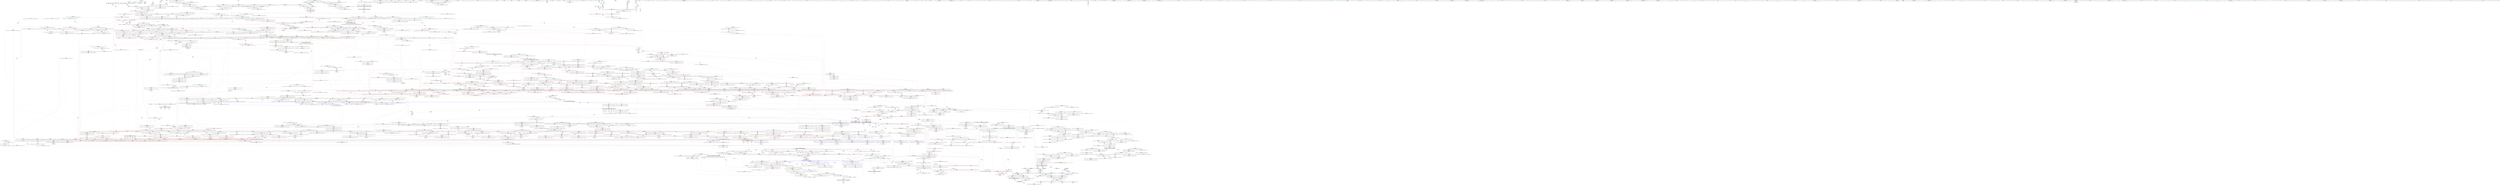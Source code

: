 digraph "SVFG" {
	label="SVFG";

	Node0x55740cca6ee0 [shape=record,color=grey,label="{NodeID: 0\nNullPtr}"];
	Node0x55740cca6ee0 -> Node0x55740d40d200[style=solid];
	Node0x55740cca6ee0 -> Node0x55740d40d300[style=solid];
	Node0x55740cca6ee0 -> Node0x55740d40d3d0[style=solid];
	Node0x55740cca6ee0 -> Node0x55740d40d4a0[style=solid];
	Node0x55740cca6ee0 -> Node0x55740d40d570[style=solid];
	Node0x55740cca6ee0 -> Node0x55740d40d640[style=solid];
	Node0x55740cca6ee0 -> Node0x55740d45a8f0[style=solid];
	Node0x55740d603fe0 [shape=record,color=black,label="{NodeID: 3764\n1172 = PHI(988, )\n1st arg _ZSt11__sort_heapIN9__gnu_cxx17__normal_iteratorIPcNSt7__cxx1112basic_stringIcSt11char_traitsIcESaIcEEEEENS0_5__ops15_Iter_less_iterEEvT_SC_RT0_ }"];
	Node0x55740d603fe0 -> Node0x55740d432090[style=solid];
	Node0x55740d4309d0 [shape=record,color=blue, style = dotted,label="{NodeID: 1550\n2500\<--2502\noffset_0\<--dummyVal\n_ZSt14__partial_sortIN9__gnu_cxx17__normal_iteratorIPcNSt7__cxx1112basic_stringIcSt11char_traitsIcESaIcEEEEENS0_5__ops15_Iter_less_iterEEvT_SC_SC_T0_\n}"];
	Node0x55740d4309d0 -> Node0x55740d44c9f0[style=dashed];
	Node0x55740d40f620 [shape=record,color=black,label="{NodeID: 443\n430\<--336\n\<--agg.tmp24\n_ZSt18__next_permutationIN9__gnu_cxx17__normal_iteratorIPcNSt7__cxx1112basic_stringIcSt11char_traitsIcESaIcEEEEENS0_5__ops15_Iter_less_iterEEbT_SC_T0_\n}"];
	Node0x55740d40f620 -> Node0x55740d42d910[style=solid];
	Node0x55740d41e4c0 [shape=record,color=purple,label="{NodeID: 886\n2560\<--1261\noffset_0\<--\n}"];
	Node0x55740d41e4c0 -> Node0x55740d432a50[style=solid];
	Node0x55740d454640 [shape=record,color=red,label="{NodeID: 1329\n2333\<--2321\n\<--__first.addr\n_ZNSt20__copy_move_backwardILb1ELb1ESt26random_access_iterator_tagE13__copy_move_bIcEEPT_PKS3_S6_S4_\n}"];
	Node0x55740d454640 -> Node0x55740d42a070[style=solid];
	Node0x55740d407cb0 [shape=record,color=green,label="{NodeID: 222\n1182\<--1183\nagg.tmp3\<--agg.tmp3_field_insensitive\n_ZSt11__sort_heapIN9__gnu_cxx17__normal_iteratorIPcNSt7__cxx1112basic_stringIcSt11char_traitsIcESaIcEEEEENS0_5__ops15_Iter_less_iterEEvT_SC_RT0_\n}"];
	Node0x55740d407cb0 -> Node0x55740d4243d0[style=solid];
	Node0x55740d407cb0 -> Node0x55740d41db00[style=solid];
	Node0x55740d42aac0 [shape=record,color=purple,label="{NodeID: 665\n92\<--55\ncoerce.dive6\<--agg.tmp\nmain\n}"];
	Node0x55740d42aac0 -> Node0x55740d448c30[style=solid];
	Node0x55740d4492b0 [shape=record,color=red,label="{NodeID: 1108\n263\<--262\n\<--coerce.dive5\n_ZSt4sortIN9__gnu_cxx17__normal_iteratorIPcNSt7__cxx1112basic_stringIcSt11char_traitsIcESaIcEEEEEEvT_SA_\n|{<s0>28}}"];
	Node0x55740d4492b0:s0 -> Node0x55740d6039a0[style=solid,color=red];
	Node0x55740cca6f70 [shape=record,color=green,label="{NodeID: 1\n7\<--1\n__dso_handle\<--dummyObj\nGlob }"];
	Node0x55740d604120 [shape=record,color=black,label="{NodeID: 3765\n1173 = PHI(941, )\n2nd arg _ZSt11__sort_heapIN9__gnu_cxx17__normal_iteratorIPcNSt7__cxx1112basic_stringIcSt11char_traitsIcESaIcEEEEENS0_5__ops15_Iter_less_iterEEvT_SC_RT0_ }"];
	Node0x55740d604120 -> Node0x55740d432160[style=solid];
	Node0x55740d430aa0 [shape=record,color=blue, style = dotted,label="{NodeID: 1551\n2503\<--2505\noffset_0\<--dummyVal\n_ZSt14__partial_sortIN9__gnu_cxx17__normal_iteratorIPcNSt7__cxx1112basic_stringIcSt11char_traitsIcESaIcEEEEENS0_5__ops15_Iter_less_iterEEvT_SC_SC_T0_\n}"];
	Node0x55740d430aa0 -> Node0x55740d44cac0[style=dashed];
	Node0x55740d40f6f0 [shape=record,color=black,label="{NodeID: 444\n447\<--342\n\<--agg.tmp31\n_ZSt18__next_permutationIN9__gnu_cxx17__normal_iteratorIPcNSt7__cxx1112basic_stringIcSt11char_traitsIcESaIcEEEEENS0_5__ops15_Iter_less_iterEEbT_SC_T0_\n}"];
	Node0x55740d40f6f0 -> Node0x55740d42dab0[style=solid];
	Node0x55740d41e590 [shape=record,color=purple,label="{NodeID: 887\n2561\<--1262\noffset_0\<--\n}"];
	Node0x55740d41e590 -> Node0x55740d457e50[style=solid];
	Node0x55740d454710 [shape=record,color=red,label="{NodeID: 1330\n2345\<--2321\n\<--__first.addr\n_ZNSt20__copy_move_backwardILb1ELb1ESt26random_access_iterator_tagE13__copy_move_bIcEEPT_PKS3_S6_S4_\n}"];
	Node0x55740d454710 -> Node0x55740d448000[style=solid];
	Node0x55740d407d80 [shape=record,color=green,label="{NodeID: 223\n1184\<--1185\nagg.tmp4\<--agg.tmp4_field_insensitive\n_ZSt11__sort_heapIN9__gnu_cxx17__normal_iteratorIPcNSt7__cxx1112basic_stringIcSt11char_traitsIcESaIcEEEEENS0_5__ops15_Iter_less_iterEEvT_SC_RT0_\n}"];
	Node0x55740d407d80 -> Node0x55740d4244a0[style=solid];
	Node0x55740d407d80 -> Node0x55740d41dbd0[style=solid];
	Node0x55740d42ab90 [shape=record,color=purple,label="{NodeID: 666\n90\<--57\ncoerce.dive5\<--agg.tmp3\nmain\n}"];
	Node0x55740d42ab90 -> Node0x55740d45ac60[style=solid];
	Node0x55740d449380 [shape=record,color=red,label="{NodeID: 1109\n282\<--274\n\<--__a.addr\n_ZSt4swapIcENSt9enable_ifIXsr6__and_ISt6__not_ISt15__is_tuple_likeIT_EESt21is_move_constructibleIS3_ESt18is_move_assignableIS3_EEE5valueEvE4typeERS3_SC_\n|{<s0>29}}"];
	Node0x55740d449380:s0 -> Node0x55740d608f50[style=solid,color=red];
	Node0x55740d382c30 [shape=record,color=green,label="{NodeID: 2\n8\<--1\n_ZSt3cin\<--dummyObj\nGlob }"];
	Node0x55740d604260 [shape=record,color=black,label="{NodeID: 3766\n1619 = PHI(1576, )\n0th arg _ZNK9__gnu_cxx5__ops14_Iter_less_valclINS_17__normal_iteratorIPcNSt7__cxx1112basic_stringIcSt11char_traitsIcESaIcEEEEEcEEbT_RT0_ }"];
	Node0x55740d604260 -> Node0x55740d435560[style=solid];
	Node0x55740d430b70 [shape=record,color=blue, style = dotted,label="{NodeID: 1552\n2506\<--2508\noffset_0\<--dummyVal\n_ZSt14__partial_sortIN9__gnu_cxx17__normal_iteratorIPcNSt7__cxx1112basic_stringIcSt11char_traitsIcESaIcEEEEENS0_5__ops15_Iter_less_iterEEvT_SC_SC_T0_\n}"];
	Node0x55740d430b70 -> Node0x55740d44cb90[style=dashed];
	Node0x55740d40f7c0 [shape=record,color=black,label="{NodeID: 445\n450\<--344\n\<--agg.tmp32\n_ZSt18__next_permutationIN9__gnu_cxx17__normal_iteratorIPcNSt7__cxx1112basic_stringIcSt11char_traitsIcESaIcEEEEENS0_5__ops15_Iter_less_iterEEbT_SC_T0_\n}"];
	Node0x55740d40f7c0 -> Node0x55740d42dc50[style=solid];
	Node0x55740d41e660 [shape=record,color=purple,label="{NodeID: 888\n1302\<--1288\ncoerce.dive\<--__first\n_ZSt10__pop_heapIN9__gnu_cxx17__normal_iteratorIPcNSt7__cxx1112basic_stringIcSt11char_traitsIcESaIcEEEEENS0_5__ops15_Iter_less_iterEEvT_SC_SC_RT0_\n}"];
	Node0x55740d41e660 -> Node0x55740d432bf0[style=solid];
	Node0x55740d4547e0 [shape=record,color=red,label="{NodeID: 1331\n2332\<--2323\n\<--__last.addr\n_ZNSt20__copy_move_backwardILb1ELb1ESt26random_access_iterator_tagE13__copy_move_bIcEEPT_PKS3_S6_S4_\n}"];
	Node0x55740d4547e0 -> Node0x55740d429fa0[style=solid];
	Node0x55740d407e50 [shape=record,color=green,label="{NodeID: 224\n1219\<--1220\n__first\<--__first_field_insensitive\n_ZSt11__make_heapIN9__gnu_cxx17__normal_iteratorIPcNSt7__cxx1112basic_stringIcSt11char_traitsIcESaIcEEEEENS0_5__ops15_Iter_less_iterEEvT_SC_RT0_\n|{|<s2>150|<s3>151|<s4>152}}"];
	Node0x55740d407e50 -> Node0x55740d424570[style=solid];
	Node0x55740d407e50 -> Node0x55740d41e180[style=solid];
	Node0x55740d407e50:s2 -> Node0x55740d621830[style=solid,color=red];
	Node0x55740d407e50:s3 -> Node0x55740d621830[style=solid,color=red];
	Node0x55740d407e50:s4 -> Node0x55740d61f630[style=solid,color=red];
	Node0x55740d42ac60 [shape=record,color=purple,label="{NodeID: 667\n94\<--57\ncoerce.dive7\<--agg.tmp3\nmain\n}"];
	Node0x55740d42ac60 -> Node0x55740d448d00[style=solid];
	Node0x55740d449450 [shape=record,color=red,label="{NodeID: 1110\n291\<--274\n\<--__a.addr\n_ZSt4swapIcENSt9enable_ifIXsr6__and_ISt6__not_ISt15__is_tuple_likeIT_EESt21is_move_constructibleIS3_ESt18is_move_assignableIS3_EEE5valueEvE4typeERS3_SC_\n}"];
	Node0x55740d449450 -> Node0x55740d45bbd0[style=solid];
	Node0x55740d382cc0 [shape=record,color=green,label="{NodeID: 3\n9\<--1\n.str\<--dummyObj\nGlob }"];
	Node0x55740d6043a0 [shape=record,color=black,label="{NodeID: 3767\n1620 = PHI(1582, )\n1st arg _ZNK9__gnu_cxx5__ops14_Iter_less_valclINS_17__normal_iteratorIPcNSt7__cxx1112basic_stringIcSt11char_traitsIcESaIcEEEEEcEEbT_RT0_ }"];
	Node0x55740d6043a0 -> Node0x55740d435490[style=solid];
	Node0x55740d430c40 [shape=record,color=blue, style = dotted,label="{NodeID: 1553\n2509\<--2511\noffset_0\<--dummyVal\n_ZSt14__partial_sortIN9__gnu_cxx17__normal_iteratorIPcNSt7__cxx1112basic_stringIcSt11char_traitsIcESaIcEEEEENS0_5__ops15_Iter_less_iterEEvT_SC_SC_T0_\n}"];
	Node0x55740d430c40 -> Node0x55740d44cc60[style=dashed];
	Node0x55740d40f890 [shape=record,color=black,label="{NodeID: 446\n404\<--402\n\<--call15\n_ZSt18__next_permutationIN9__gnu_cxx17__normal_iteratorIPcNSt7__cxx1112basic_stringIcSt11char_traitsIcESaIcEEEEENS0_5__ops15_Iter_less_iterEEbT_SC_T0_\n}"];
	Node0x55740d40f890 -> Node0x55740d42d360[style=solid];
	Node0x55740d41e730 [shape=record,color=purple,label="{NodeID: 889\n1304\<--1290\ncoerce.dive1\<--__last\n_ZSt10__pop_heapIN9__gnu_cxx17__normal_iteratorIPcNSt7__cxx1112basic_stringIcSt11char_traitsIcESaIcEEEEENS0_5__ops15_Iter_less_iterEEvT_SC_SC_RT0_\n}"];
	Node0x55740d41e730 -> Node0x55740d432cc0[style=solid];
	Node0x55740d4548b0 [shape=record,color=red,label="{NodeID: 1332\n2341\<--2325\n\<--__result.addr\n_ZNSt20__copy_move_backwardILb1ELb1ESt26random_access_iterator_tagE13__copy_move_bIcEEPT_PKS3_S6_S4_\n}"];
	Node0x55740d4548b0 -> Node0x55740d447f30[style=solid];
	Node0x55740d4548b0 -> Node0x55740d448340[style=solid];
	Node0x55740d407f20 [shape=record,color=green,label="{NodeID: 225\n1221\<--1222\n__last\<--__last_field_insensitive\n_ZSt11__make_heapIN9__gnu_cxx17__normal_iteratorIPcNSt7__cxx1112basic_stringIcSt11char_traitsIcESaIcEEEEENS0_5__ops15_Iter_less_iterEEvT_SC_RT0_\n|{|<s1>150|<s2>151}}"];
	Node0x55740d407f20 -> Node0x55740d41e250[style=solid];
	Node0x55740d407f20:s1 -> Node0x55740d621560[style=solid,color=red];
	Node0x55740d407f20:s2 -> Node0x55740d621560[style=solid,color=red];
	Node0x55740d42ad30 [shape=record,color=purple,label="{NodeID: 668\n107\<--59\ncoerce.dive14\<--agg.tmp12\nmain\n}"];
	Node0x55740d42ad30 -> Node0x55740d45ad30[style=solid];
	Node0x55740d449520 [shape=record,color=red,label="{NodeID: 1111\n288\<--276\n\<--__b.addr\n_ZSt4swapIcENSt9enable_ifIXsr6__and_ISt6__not_ISt15__is_tuple_likeIT_EESt21is_move_constructibleIS3_ESt18is_move_assignableIS3_EEE5valueEvE4typeERS3_SC_\n|{<s0>30}}"];
	Node0x55740d449520:s0 -> Node0x55740d608f50[style=solid,color=red];
	Node0x55740d383380 [shape=record,color=green,label="{NodeID: 4\n11\<--1\n.str.1\<--dummyObj\nGlob }"];
	Node0x55740d6044e0 [shape=record,color=black,label="{NodeID: 3768\n1621 = PHI(1547, )\n2nd arg _ZNK9__gnu_cxx5__ops14_Iter_less_valclINS_17__normal_iteratorIPcNSt7__cxx1112basic_stringIcSt11char_traitsIcESaIcEEEEEcEEbT_RT0_ }"];
	Node0x55740d6044e0 -> Node0x55740d435630[style=solid];
	Node0x55740d430d10 [shape=record,color=blue, style = dotted,label="{NodeID: 1554\n2512\<--2514\noffset_0\<--dummyVal\n_ZSt14__partial_sortIN9__gnu_cxx17__normal_iteratorIPcNSt7__cxx1112basic_stringIcSt11char_traitsIcESaIcEEEEENS0_5__ops15_Iter_less_iterEEvT_SC_SC_T0_\n}"];
	Node0x55740d430d10 -> Node0x55740d44cd30[style=dashed];
	Node0x55740d40f960 [shape=record,color=black,label="{NodeID: 447\n305\<--462\n_ZSt18__next_permutationIN9__gnu_cxx17__normal_iteratorIPcNSt7__cxx1112basic_stringIcSt11char_traitsIcESaIcEEEEENS0_5__ops15_Iter_less_iterEEbT_SC_T0__ret\<--\n_ZSt18__next_permutationIN9__gnu_cxx17__normal_iteratorIPcNSt7__cxx1112basic_stringIcSt11char_traitsIcESaIcEEEEENS0_5__ops15_Iter_less_iterEEbT_SC_T0_\n|{<s0>24}}"];
	Node0x55740d40f960:s0 -> Node0x55740d6165d0[style=solid,color=blue];
	Node0x55740d41e800 [shape=record,color=purple,label="{NodeID: 890\n1306\<--1292\ncoerce.dive2\<--__result\n_ZSt10__pop_heapIN9__gnu_cxx17__normal_iteratorIPcNSt7__cxx1112basic_stringIcSt11char_traitsIcESaIcEEEEENS0_5__ops15_Iter_less_iterEEvT_SC_SC_RT0_\n}"];
	Node0x55740d41e800 -> Node0x55740d432d90[style=solid];
	Node0x55740d454980 [shape=record,color=red,label="{NodeID: 1333\n2352\<--2325\n\<--__result.addr\n_ZNSt20__copy_move_backwardILb1ELb1ESt26random_access_iterator_tagE13__copy_move_bIcEEPT_PKS3_S6_S4_\n}"];
	Node0x55740d454980 -> Node0x55740d448410[style=solid];
	Node0x55740d407ff0 [shape=record,color=green,label="{NodeID: 226\n1223\<--1224\n__comp.addr\<--__comp.addr_field_insensitive\n_ZSt11__make_heapIN9__gnu_cxx17__normal_iteratorIPcNSt7__cxx1112basic_stringIcSt11char_traitsIcESaIcEEEEENS0_5__ops15_Iter_less_iterEEvT_SC_RT0_\n}"];
	Node0x55740d407ff0 -> Node0x55740d44dd70[style=solid];
	Node0x55740d407ff0 -> Node0x55740d432640[style=solid];
	Node0x55740d42ae00 [shape=record,color=purple,label="{NodeID: 669\n112\<--59\ncoerce.dive18\<--agg.tmp12\nmain\n}"];
	Node0x55740d42ae00 -> Node0x55740d448dd0[style=solid];
	Node0x55740d4495f0 [shape=record,color=red,label="{NodeID: 1112\n295\<--276\n\<--__b.addr\n_ZSt4swapIcENSt9enable_ifIXsr6__and_ISt6__not_ISt15__is_tuple_likeIT_EESt21is_move_constructibleIS3_ESt18is_move_assignableIS3_EEE5valueEvE4typeERS3_SC_\n}"];
	Node0x55740d4495f0 -> Node0x55740d45bca0[style=solid];
	Node0x55740d383410 [shape=record,color=green,label="{NodeID: 5\n14\<--1\n\<--dummyObj\nCan only get source location for instruction, argument, global var or function.}"];
	Node0x55740d604620 [shape=record,color=black,label="{NodeID: 3769\n1870 = PHI(1069, )\n0th arg _ZSt21__unguarded_partitionIN9__gnu_cxx17__normal_iteratorIPcNSt7__cxx1112basic_stringIcSt11char_traitsIcESaIcEEEEENS0_5__ops15_Iter_less_iterEET_SC_SC_SC_T0_ }"];
	Node0x55740d604620 -> Node0x55740d436e90[style=solid];
	Node0x55740d430de0 [shape=record,color=blue,label="{NodeID: 1555\n1024\<--994\ncoerce.dive\<--__first.coerce\n_ZSt27__unguarded_partition_pivotIN9__gnu_cxx17__normal_iteratorIPcNSt7__cxx1112basic_stringIcSt11char_traitsIcESaIcEEEEENS0_5__ops15_Iter_less_iterEET_SC_SC_T0_\n|{|<s2>120|<s3>121|<s4>123|<s5>127}}"];
	Node0x55740d430de0 -> Node0x55740d457220[style=dashed];
	Node0x55740d430de0 -> Node0x55740d457490[style=dashed];
	Node0x55740d430de0:s2 -> Node0x55740d555210[style=dashed,color=red];
	Node0x55740d430de0:s3 -> Node0x55740d461f80[style=dashed,color=red];
	Node0x55740d430de0:s4 -> Node0x55740d461f80[style=dashed,color=red];
	Node0x55740d430de0:s5 -> Node0x55740d461f80[style=dashed,color=red];
	Node0x55740d40fa30 [shape=record,color=black,label="{NodeID: 448\n473\<--490\n_ZN9__gnu_cxxeqIPcNSt7__cxx1112basic_stringIcSt11char_traitsIcESaIcEEEEEbRKNS_17__normal_iteratorIT_T0_EESD__ret\<--cmp\n_ZN9__gnu_cxxeqIPcNSt7__cxx1112basic_stringIcSt11char_traitsIcESaIcEEEEEbRKNS_17__normal_iteratorIT_T0_EESD_\n|{<s0>32|<s1>35|<s2>55|<s3>67|<s4>246}}"];
	Node0x55740d40fa30:s0 -> Node0x55740d616b60[style=solid,color=blue];
	Node0x55740d40fa30:s1 -> Node0x55740d616d80[style=solid,color=blue];
	Node0x55740d40fa30:s2 -> Node0x55740d617420[style=solid,color=blue];
	Node0x55740d40fa30:s3 -> Node0x55740d618420[style=solid,color=blue];
	Node0x55740d40fa30:s4 -> Node0x55740d600e90[style=solid,color=blue];
	Node0x55740d41e8d0 [shape=record,color=purple,label="{NodeID: 891\n1325\<--1298\ncoerce.dive10\<--agg.tmp\n_ZSt10__pop_heapIN9__gnu_cxx17__normal_iteratorIPcNSt7__cxx1112basic_stringIcSt11char_traitsIcESaIcEEEEENS0_5__ops15_Iter_less_iterEEvT_SC_SC_RT0_\n}"];
	Node0x55740d41e8d0 -> Node0x55740d44e8d0[style=solid];
	Node0x55740d454a50 [shape=record,color=red,label="{NodeID: 1334\n2338\<--2327\n\<--_Num\n_ZNSt20__copy_move_backwardILb1ELb1ESt26random_access_iterator_tagE13__copy_move_bIcEEPT_PKS3_S6_S4_\n}"];
	Node0x55740d454a50 -> Node0x55740d4b70f0[style=solid];
	Node0x55740d4080c0 [shape=record,color=green,label="{NodeID: 227\n1225\<--1226\n__len\<--__len_field_insensitive\n_ZSt11__make_heapIN9__gnu_cxx17__normal_iteratorIPcNSt7__cxx1112basic_stringIcSt11char_traitsIcESaIcEEEEENS0_5__ops15_Iter_less_iterEEvT_SC_RT0_\n}"];
	Node0x55740d4080c0 -> Node0x55740d44de40[style=solid];
	Node0x55740d4080c0 -> Node0x55740d44df10[style=solid];
	Node0x55740d4080c0 -> Node0x55740d432710[style=solid];
	Node0x55740d42aed0 [shape=record,color=purple,label="{NodeID: 670\n110\<--61\ncoerce.dive17\<--agg.tmp15\nmain\n}"];
	Node0x55740d42aed0 -> Node0x55740d45ae00[style=solid];
	Node0x55740d4496c0 [shape=record,color=red,label="{NodeID: 1113\n286\<--283\n\<--call\n_ZSt4swapIcENSt9enable_ifIXsr6__and_ISt6__not_ISt15__is_tuple_likeIT_EESt21is_move_constructibleIS3_ESt18is_move_assignableIS3_EEE5valueEvE4typeERS3_SC_\n}"];
	Node0x55740d4496c0 -> Node0x55740d45bb00[style=solid];
	Node0x55740d400440 [shape=record,color=green,label="{NodeID: 6\n66\<--1\n\<--dummyObj\nCan only get source location for instruction, argument, global var or function.}"];
	Node0x55740d604760 [shape=record,color=black,label="{NodeID: 3770\n1871 = PHI(1071, )\n1st arg _ZSt21__unguarded_partitionIN9__gnu_cxx17__normal_iteratorIPcNSt7__cxx1112basic_stringIcSt11char_traitsIcESaIcEEEEENS0_5__ops15_Iter_less_iterEET_SC_SC_SC_T0_ }"];
	Node0x55740d604760 -> Node0x55740d436f60[style=solid];
	Node0x55740d430eb0 [shape=record,color=blue,label="{NodeID: 1556\n1026\<--995\ncoerce.dive1\<--__last.coerce\n_ZSt27__unguarded_partition_pivotIN9__gnu_cxx17__normal_iteratorIPcNSt7__cxx1112basic_stringIcSt11char_traitsIcESaIcEEEEENS0_5__ops15_Iter_less_iterEET_SC_SC_T0_\n|{|<s1>120|<s2>125}}"];
	Node0x55740d430eb0 -> Node0x55740d4573c0[style=dashed];
	Node0x55740d430eb0:s1 -> Node0x55740d555210[style=dashed,color=red];
	Node0x55740d430eb0:s2 -> Node0x55740d46d8f0[style=dashed,color=red];
	Node0x55740d40fb00 [shape=record,color=black,label="{NodeID: 449\n492\<--497\n_ZN9__gnu_cxx17__normal_iteratorIPcNSt7__cxx1112basic_stringIcSt11char_traitsIcESaIcEEEEppEv_ret\<--this1\n_ZN9__gnu_cxx17__normal_iteratorIPcNSt7__cxx1112basic_stringIcSt11char_traitsIcESaIcEEEEppEv\n|{<s0>34|<s1>73|<s2>143|<s3>234|<s4>245|<s5>263|<s6>269}}"];
	Node0x55740d40fb00:s0 -> Node0x55740d616c70[style=solid,color=blue];
	Node0x55740d40fb00:s1 -> Node0x55740d618750[style=solid,color=blue];
	Node0x55740d40fb00:s2 -> Node0x55740d61a830[style=solid,color=blue];
	Node0x55740d40fb00:s3 -> Node0x55740d619f40[style=solid,color=blue];
	Node0x55740d40fb00:s4 -> Node0x55740d600d50[style=solid,color=blue];
	Node0x55740d40fb00:s5 -> Node0x55740d601ba0[style=solid,color=blue];
	Node0x55740d40fb00:s6 -> Node0x55740d601dc0[style=solid,color=blue];
	Node0x55740d41e9a0 [shape=record,color=purple,label="{NodeID: 892\n2563\<--1318\noffset_0\<--\n}"];
	Node0x55740d41e9a0 -> Node0x55740d4330d0[style=solid];
	Node0x55740d454b20 [shape=record,color=red,label="{NodeID: 1335\n2342\<--2327\n\<--_Num\n_ZNSt20__copy_move_backwardILb1ELb1ESt26random_access_iterator_tagE13__copy_move_bIcEEPT_PKS3_S6_S4_\n}"];
	Node0x55740d454b20 -> Node0x55740d4b5170[style=solid];
	Node0x55740d408190 [shape=record,color=green,label="{NodeID: 228\n1227\<--1228\n__parent\<--__parent_field_insensitive\n_ZSt11__make_heapIN9__gnu_cxx17__normal_iteratorIPcNSt7__cxx1112basic_stringIcSt11char_traitsIcESaIcEEEEENS0_5__ops15_Iter_less_iterEEvT_SC_RT0_\n}"];
	Node0x55740d408190 -> Node0x55740d44dfe0[style=solid];
	Node0x55740d408190 -> Node0x55740d44e0b0[style=solid];
	Node0x55740d408190 -> Node0x55740d44e180[style=solid];
	Node0x55740d408190 -> Node0x55740d44e250[style=solid];
	Node0x55740d408190 -> Node0x55740d4327e0[style=solid];
	Node0x55740d408190 -> Node0x55740d432b20[style=solid];
	Node0x55740d42afa0 [shape=record,color=purple,label="{NodeID: 671\n114\<--61\ncoerce.dive19\<--agg.tmp15\nmain\n}"];
	Node0x55740d42afa0 -> Node0x55740d448ea0[style=solid];
	Node0x55740d449790 [shape=record,color=red,label="{NodeID: 1114\n290\<--289\n\<--call1\n_ZSt4swapIcENSt9enable_ifIXsr6__and_ISt6__not_ISt15__is_tuple_likeIT_EESt21is_move_constructibleIS3_ESt18is_move_assignableIS3_EEE5valueEvE4typeERS3_SC_\n}"];
	Node0x55740d449790 -> Node0x55740d45bbd0[style=solid];
	Node0x55740d4004d0 [shape=record,color=green,label="{NodeID: 7\n100\<--1\n\<--dummyObj\nCan only get source location for instruction, argument, global var or function.}"];
	Node0x55740d6048a0 [shape=record,color=black,label="{NodeID: 3771\n1872 = PHI(1073, )\n2nd arg _ZSt21__unguarded_partitionIN9__gnu_cxx17__normal_iteratorIPcNSt7__cxx1112basic_stringIcSt11char_traitsIcESaIcEEEEENS0_5__ops15_Iter_less_iterEET_SC_SC_SC_T0_ }"];
	Node0x55740d6048a0 -> Node0x55740d437030[style=solid];
	Node0x55740d430f80 [shape=record,color=blue,label="{NodeID: 1557\n1031\<--1030\ncoerce.dive3\<--call2\n_ZSt27__unguarded_partition_pivotIN9__gnu_cxx17__normal_iteratorIPcNSt7__cxx1112basic_stringIcSt11char_traitsIcESaIcEEEEENS0_5__ops15_Iter_less_iterEET_SC_SC_T0_\n}"];
	Node0x55740d430f80 -> Node0x55740d4572f0[style=dashed];
	Node0x55740d40fbd0 [shape=record,color=black,label="{NodeID: 450\n503\<--508\n_ZN9__gnu_cxx17__normal_iteratorIPcNSt7__cxx1112basic_stringIcSt11char_traitsIcESaIcEEEEmmEv_ret\<--this1\n_ZN9__gnu_cxx17__normal_iteratorIPcNSt7__cxx1112basic_stringIcSt11char_traitsIcESaIcEEEEmmEv\n|{<s0>37|<s1>39|<s2>45|<s3>68|<s4>74|<s5>145|<s6>235|<s7>239|<s8>279|<s9>286}}"];
	Node0x55740d40fbd0:s0 -> Node0x55740d616e90[style=solid,color=blue];
	Node0x55740d40fbd0:s1 -> Node0x55740d616fd0[style=solid,color=blue];
	Node0x55740d40fbd0:s2 -> Node0x55740d617110[style=solid,color=blue];
	Node0x55740d40fbd0:s3 -> Node0x55740d618530[style=solid,color=blue];
	Node0x55740d40fbd0:s4 -> Node0x55740d618890[style=solid,color=blue];
	Node0x55740d40fbd0:s5 -> Node0x55740d61b4c0[style=solid,color=blue];
	Node0x55740d40fbd0:s6 -> Node0x55740d6008b0[style=solid,color=blue];
	Node0x55740d40fbd0:s7 -> Node0x55740d600ad0[style=solid,color=blue];
	Node0x55740d40fbd0:s8 -> Node0x55740d6025a0[style=solid,color=blue];
	Node0x55740d40fbd0:s9 -> Node0x55740d602be0[style=solid,color=blue];
	Node0x55740d41ea70 [shape=record,color=purple,label="{NodeID: 893\n2564\<--1319\noffset_0\<--\n}"];
	Node0x55740d41ea70 -> Node0x55740d457f20[style=solid];
	Node0x55740d454bf0 [shape=record,color=red,label="{NodeID: 1336\n2346\<--2327\n\<--_Num\n_ZNSt20__copy_move_backwardILb1ELb1ESt26random_access_iterator_tagE13__copy_move_bIcEEPT_PKS3_S6_S4_\n}"];
	Node0x55740d454bf0 -> Node0x55740d4b52f0[style=solid];
	Node0x55740d408260 [shape=record,color=green,label="{NodeID: 229\n1229\<--1230\n__value\<--__value_field_insensitive\n_ZSt11__make_heapIN9__gnu_cxx17__normal_iteratorIPcNSt7__cxx1112basic_stringIcSt11char_traitsIcESaIcEEEEENS0_5__ops15_Iter_less_iterEEvT_SC_RT0_\n|{|<s1>156}}"];
	Node0x55740d408260 -> Node0x55740d432980[style=solid];
	Node0x55740d408260:s1 -> Node0x55740d608f50[style=solid,color=red];
	Node0x55740d42b070 [shape=record,color=purple,label="{NodeID: 672\n202\<--190\ncoerce.dive\<--__first\n_ZSt16next_permutationIN9__gnu_cxx17__normal_iteratorIPcNSt7__cxx1112basic_stringIcSt11char_traitsIcESaIcEEEEEEbT_SA_\n}"];
	Node0x55740d42b070 -> Node0x55740d45b2e0[style=solid];
	Node0x55740d449860 [shape=record,color=red,label="{NodeID: 1115\n294\<--293\n\<--call2\n_ZSt4swapIcENSt9enable_ifIXsr6__and_ISt6__not_ISt15__is_tuple_likeIT_EESt21is_move_constructibleIS3_ESt18is_move_assignableIS3_EEE5valueEvE4typeERS3_SC_\n}"];
	Node0x55740d449860 -> Node0x55740d45bca0[style=solid];
	Node0x55740d400560 [shape=record,color=green,label="{NodeID: 8\n120\<--1\n\<--dummyObj\nCan only get source location for instruction, argument, global var or function.}"];
	Node0x55740d6049e0 [shape=record,color=black,label="{NodeID: 3772\n235 = PHI(113, )\n0th arg _ZSt4sortIN9__gnu_cxx17__normal_iteratorIPcNSt7__cxx1112basic_stringIcSt11char_traitsIcESaIcEEEEEEvT_SA_ }"];
	Node0x55740d6049e0 -> Node0x55740d45b620[style=solid];
	Node0x55740d431050 [shape=record,color=blue, style = dotted,label="{NodeID: 1558\n2515\<--2517\noffset_0\<--dummyVal\n_ZSt27__unguarded_partition_pivotIN9__gnu_cxx17__normal_iteratorIPcNSt7__cxx1112basic_stringIcSt11char_traitsIcESaIcEEEEENS0_5__ops15_Iter_less_iterEET_SC_SC_T0_\n}"];
	Node0x55740d431050 -> Node0x55740d44ce00[style=dashed];
	Node0x55740d40fca0 [shape=record,color=black,label="{NodeID: 451\n534\<--533\nconv\<--\n_ZNK9__gnu_cxx5__ops15_Iter_less_iterclINS_17__normal_iteratorIPcNSt7__cxx1112basic_stringIcSt11char_traitsIcESaIcEEEEESB_EEbT_T0_\n}"];
	Node0x55740d40fca0 -> Node0x55740d4b6df0[style=solid];
	Node0x55740d41eb40 [shape=record,color=purple,label="{NodeID: 894\n1358\<--1339\ncoerce.dive\<--retval\n_ZNK9__gnu_cxx17__normal_iteratorIPcNSt7__cxx1112basic_stringIcSt11char_traitsIcESaIcEEEEplEl\n}"];
	Node0x55740d41eb40 -> Node0x55740d44ece0[style=solid];
	Node0x55740d454cc0 [shape=record,color=red,label="{NodeID: 1337\n2353\<--2327\n\<--_Num\n_ZNSt20__copy_move_backwardILb1ELb1ESt26random_access_iterator_tagE13__copy_move_bIcEEPT_PKS3_S6_S4_\n}"];
	Node0x55740d454cc0 -> Node0x55740d4b55f0[style=solid];
	Node0x55740d410560 [shape=record,color=green,label="{NodeID: 230\n1231\<--1232\nref.tmp\<--ref.tmp_field_insensitive\n_ZSt11__make_heapIN9__gnu_cxx17__normal_iteratorIPcNSt7__cxx1112basic_stringIcSt11char_traitsIcESaIcEEEEENS0_5__ops15_Iter_less_iterEEvT_SC_RT0_\n|{|<s1>153}}"];
	Node0x55740d410560 -> Node0x55740d41e320[style=solid];
	Node0x55740d410560:s1 -> Node0x55740d609f50[style=solid,color=red];
	Node0x55740d42b140 [shape=record,color=purple,label="{NodeID: 673\n204\<--192\ncoerce.dive1\<--__last\n_ZSt16next_permutationIN9__gnu_cxx17__normal_iteratorIPcNSt7__cxx1112basic_stringIcSt11char_traitsIcESaIcEEEEEEbT_SA_\n}"];
	Node0x55740d42b140 -> Node0x55740d45b3b0[style=solid];
	Node0x55740d449930 [shape=record,color=red,label="{NodeID: 1116\n462\<--308\n\<--retval\n_ZSt18__next_permutationIN9__gnu_cxx17__normal_iteratorIPcNSt7__cxx1112basic_stringIcSt11char_traitsIcESaIcEEEEENS0_5__ops15_Iter_less_iterEEbT_SC_T0_\n}"];
	Node0x55740d449930 -> Node0x55740d40f960[style=solid];
	Node0x55740d4005f0 [shape=record,color=green,label="{NodeID: 9\n130\<--1\n\<--dummyObj\nCan only get source location for instruction, argument, global var or function.}"];
	Node0x55740d604b20 [shape=record,color=black,label="{NodeID: 3773\n236 = PHI(115, )\n1st arg _ZSt4sortIN9__gnu_cxx17__normal_iteratorIPcNSt7__cxx1112basic_stringIcSt11char_traitsIcESaIcEEEEEEvT_SA_ }"];
	Node0x55740d604b20 -> Node0x55740d45b6f0[style=solid];
	Node0x55740d431120 [shape=record,color=blue,label="{NodeID: 1559\n1038\<--1036\ncoerce.dive6\<--call5\n_ZSt27__unguarded_partition_pivotIN9__gnu_cxx17__normal_iteratorIPcNSt7__cxx1112basic_stringIcSt11char_traitsIcESaIcEEEEENS0_5__ops15_Iter_less_iterEET_SC_SC_T0_\n}"];
	Node0x55740d431120 -> Node0x55740d44ced0[style=dashed];
	Node0x55740d40fd70 [shape=record,color=black,label="{NodeID: 452\n537\<--536\nconv4\<--\n_ZNK9__gnu_cxx5__ops15_Iter_less_iterclINS_17__normal_iteratorIPcNSt7__cxx1112basic_stringIcSt11char_traitsIcESaIcEEEEESB_EEbT_T0_\n}"];
	Node0x55740d40fd70 -> Node0x55740d4b6df0[style=solid];
	Node0x55740d41ec10 [shape=record,color=purple,label="{NodeID: 895\n1350\<--1349\n_M_current\<--this1\n_ZNK9__gnu_cxx17__normal_iteratorIPcNSt7__cxx1112basic_stringIcSt11char_traitsIcESaIcEEEEplEl\n}"];
	Node0x55740d41ec10 -> Node0x55740d44ec10[style=solid];
	Node0x55740d454d90 [shape=record,color=red,label="{NodeID: 1338\n2376\<--2368\nthis1\<--this.addr\n_ZNK9__gnu_cxx5__ops14_Val_less_iterclIcNS_17__normal_iteratorIPcNSt7__cxx1112basic_stringIcSt11char_traitsIcESaIcEEEEEEEbRT_T0_\n}"];
	Node0x55740d4105f0 [shape=record,color=green,label="{NodeID: 231\n1233\<--1234\nagg.tmp\<--agg.tmp_field_insensitive\n_ZSt11__make_heapIN9__gnu_cxx17__normal_iteratorIPcNSt7__cxx1112basic_stringIcSt11char_traitsIcESaIcEEEEENS0_5__ops15_Iter_less_iterEEvT_SC_RT0_\n}"];
	Node0x55740d4105f0 -> Node0x55740d424640[style=solid];
	Node0x55740d4105f0 -> Node0x55740d41e3f0[style=solid];
	Node0x55740d42b210 [shape=record,color=purple,label="{NodeID: 674\n219\<--194\ncoerce.dive4\<--agg.tmp\n_ZSt16next_permutationIN9__gnu_cxx17__normal_iteratorIPcNSt7__cxx1112basic_stringIcSt11char_traitsIcESaIcEEEEEEbT_SA_\n}"];
	Node0x55740d42b210 -> Node0x55740d449040[style=solid];
	Node0x55740d449a00 [shape=record,color=red,label="{NodeID: 1117\n388\<--387\n\<--coerce.dive9\n_ZSt18__next_permutationIN9__gnu_cxx17__normal_iteratorIPcNSt7__cxx1112basic_stringIcSt11char_traitsIcESaIcEEEEENS0_5__ops15_Iter_less_iterEEbT_SC_T0_\n|{<s0>42}}"];
	Node0x55740d449a00:s0 -> Node0x55740d61dfb0[style=solid,color=red];
	Node0x55740d400680 [shape=record,color=green,label="{NodeID: 10\n146\<--1\n\<--dummyObj\nCan only get source location for instruction, argument, global var or function.|{<s0>166}}"];
	Node0x55740d400680:s0 -> Node0x55740d605830[style=solid,color=red];
	Node0x55740d604c60 [shape=record,color=black,label="{NodeID: 3774\n1284 = PHI(1157, 1207, )\n0th arg _ZSt10__pop_heapIN9__gnu_cxx17__normal_iteratorIPcNSt7__cxx1112basic_stringIcSt11char_traitsIcESaIcEEEEENS0_5__ops15_Iter_less_iterEEvT_SC_SC_RT0_ }"];
	Node0x55740d604c60 -> Node0x55740d432bf0[style=solid];
	Node0x55740d4311f0 [shape=record,color=blue, style = dotted,label="{NodeID: 1560\n2518\<--2520\noffset_0\<--dummyVal\n_ZSt27__unguarded_partition_pivotIN9__gnu_cxx17__normal_iteratorIPcNSt7__cxx1112basic_stringIcSt11char_traitsIcESaIcEEEEENS0_5__ops15_Iter_less_iterEET_SC_SC_T0_\n}"];
	Node0x55740d4311f0 -> Node0x55740d44cfa0[style=dashed];
	Node0x55740d40fe40 [shape=record,color=black,label="{NodeID: 453\n514\<--538\n_ZNK9__gnu_cxx5__ops15_Iter_less_iterclINS_17__normal_iteratorIPcNSt7__cxx1112basic_stringIcSt11char_traitsIcESaIcEEEEESB_EEbT_T0__ret\<--cmp\n_ZNK9__gnu_cxx5__ops15_Iter_less_iterclINS_17__normal_iteratorIPcNSt7__cxx1112basic_stringIcSt11char_traitsIcESaIcEEEEESB_EEbT_T0_\n|{<s0>42|<s1>47|<s2>138|<s3>170|<s4>199|<s5>202|<s6>208|<s7>217|<s8>223|<s9>233|<s10>238|<s11>251}}"];
	Node0x55740d40fe40:s0 -> Node0x55740d615d20[style=solid,color=blue];
	Node0x55740d40fe40:s1 -> Node0x55740d6172e0[style=solid,color=blue];
	Node0x55740d40fe40:s2 -> Node0x55740d61a720[style=solid,color=blue];
	Node0x55740d40fe40:s3 -> Node0x55740d61c840[style=solid,color=blue];
	Node0x55740d40fe40:s4 -> Node0x55740d61a940[style=solid,color=blue];
	Node0x55740d40fe40:s5 -> Node0x55740d61aa50[style=solid,color=blue];
	Node0x55740d40fe40:s6 -> Node0x55740d61ab90[style=solid,color=blue];
	Node0x55740d40fe40:s7 -> Node0x55740d619d20[style=solid,color=blue];
	Node0x55740d40fe40:s8 -> Node0x55740d6007a0[style=solid,color=blue];
	Node0x55740d40fe40:s9 -> Node0x55740d619e30[style=solid,color=blue];
	Node0x55740d40fe40:s10 -> Node0x55740d6009c0[style=solid,color=blue];
	Node0x55740d40fe40:s11 -> Node0x55740d6012b0[style=solid,color=blue];
	Node0x55740d41ece0 [shape=record,color=purple,label="{NodeID: 896\n1398\<--1366\ncoerce.dive\<--__first\n_ZSt13__adjust_heapIN9__gnu_cxx17__normal_iteratorIPcNSt7__cxx1112basic_stringIcSt11char_traitsIcESaIcEEEEElcNS0_5__ops15_Iter_less_iterEEvT_T0_SD_T1_T2_\n}"];
	Node0x55740d41ece0 -> Node0x55740d4334e0[style=solid];
	Node0x55740d454e60 [shape=record,color=red,label="{NodeID: 1339\n2377\<--2370\n\<--__val.addr\n_ZNK9__gnu_cxx5__ops14_Val_less_iterclIcNS_17__normal_iteratorIPcNSt7__cxx1112basic_stringIcSt11char_traitsIcESaIcEEEEEEEbRT_T0_\n}"];
	Node0x55740d454e60 -> Node0x55740d454f30[style=solid];
	Node0x55740d4106c0 [shape=record,color=green,label="{NodeID: 232\n1235\<--1236\nagg.tmp8\<--agg.tmp8_field_insensitive\n_ZSt11__make_heapIN9__gnu_cxx17__normal_iteratorIPcNSt7__cxx1112basic_stringIcSt11char_traitsIcESaIcEEEEENS0_5__ops15_Iter_less_iterEEvT_SC_RT0_\n}"];
	Node0x55740d42b2e0 [shape=record,color=purple,label="{NodeID: 675\n221\<--196\ncoerce.dive5\<--agg.tmp2\n_ZSt16next_permutationIN9__gnu_cxx17__normal_iteratorIPcNSt7__cxx1112basic_stringIcSt11char_traitsIcESaIcEEEEEEbT_SA_\n}"];
	Node0x55740d42b2e0 -> Node0x55740d449110[style=solid];
	Node0x55740d449ad0 [shape=record,color=red,label="{NodeID: 1118\n390\<--389\n\<--coerce.dive10\n_ZSt18__next_permutationIN9__gnu_cxx17__normal_iteratorIPcNSt7__cxx1112basic_stringIcSt11char_traitsIcESaIcEEEEENS0_5__ops15_Iter_less_iterEEbT_SC_T0_\n|{<s0>42}}"];
	Node0x55740d449ad0:s0 -> Node0x55740d61e3b0[style=solid,color=red];
	Node0x55740d400740 [shape=record,color=green,label="{NodeID: 11\n209\<--1\n\<--dummyObj\nCan only get source location for instruction, argument, global var or function.}"];
	Node0x55740d604e70 [shape=record,color=black,label="{NodeID: 3775\n1285 = PHI(1159, 1209, )\n1st arg _ZSt10__pop_heapIN9__gnu_cxx17__normal_iteratorIPcNSt7__cxx1112basic_stringIcSt11char_traitsIcESaIcEEEEENS0_5__ops15_Iter_less_iterEEvT_SC_SC_RT0_ }"];
	Node0x55740d604e70 -> Node0x55740d432cc0[style=solid];
	Node0x55740d4312c0 [shape=record,color=blue,label="{NodeID: 1561\n1046\<--1043\ncoerce.dive10\<--call9\n_ZSt27__unguarded_partition_pivotIN9__gnu_cxx17__normal_iteratorIPcNSt7__cxx1112basic_stringIcSt11char_traitsIcESaIcEEEEENS0_5__ops15_Iter_less_iterEET_SC_SC_T0_\n}"];
	Node0x55740d4312c0 -> Node0x55740d44d070[style=dashed];
	Node0x55740d40ff10 [shape=record,color=black,label="{NodeID: 454\n582\<--558\n\<--__first\n_ZSt9__reverseIN9__gnu_cxx17__normal_iteratorIPcNSt7__cxx1112basic_stringIcSt11char_traitsIcESaIcEEEEEEvT_SA_St26random_access_iterator_tag\n}"];
	Node0x55740d40ff10 -> Node0x55740d42e880[style=solid];
	Node0x55740d41edb0 [shape=record,color=purple,label="{NodeID: 897\n1420\<--1380\ncoerce.dive1\<--agg.tmp\n_ZSt13__adjust_heapIN9__gnu_cxx17__normal_iteratorIPcNSt7__cxx1112basic_stringIcSt11char_traitsIcESaIcEEEEElcNS0_5__ops15_Iter_less_iterEEvT_T0_SD_T1_T2_\n}"];
	Node0x55740d41edb0 -> Node0x55740d433a90[style=solid];
	Node0x55740d454f30 [shape=record,color=red,label="{NodeID: 1340\n2378\<--2377\n\<--\n_ZNK9__gnu_cxx5__ops14_Val_less_iterclIcNS_17__normal_iteratorIPcNSt7__cxx1112basic_stringIcSt11char_traitsIcESaIcEEEEEEEbRT_T0_\n}"];
	Node0x55740d454f30 -> Node0x55740d42a210[style=solid];
	Node0x55740d410790 [shape=record,color=green,label="{NodeID: 233\n1272\<--1273\n_ZSt13__adjust_heapIN9__gnu_cxx17__normal_iteratorIPcNSt7__cxx1112basic_stringIcSt11char_traitsIcESaIcEEEEElcNS0_5__ops15_Iter_less_iterEEvT_T0_SD_T1_T2_\<--_ZSt13__adjust_heapIN9__gnu_cxx17__normal_iteratorIPcNSt7__cxx1112basic_stringIcSt11char_traitsIcESaIcEEEEElcNS0_5__ops15_Iter_less_iterEEvT_T0_SD_T1_T2__field_insensitive\n}"];
	Node0x55740d52a730 [shape=record,color=black,label="{NodeID: 2890\nMR_273V_3 = PHI(MR_273V_4, MR_273V_2, )\npts\{10990000 \}\n|{|<s2>135|<s3>143|<s4>143}}"];
	Node0x55740d52a730 -> Node0x55740d4577d0[style=dashed];
	Node0x55740d52a730 -> Node0x55740d457b10[style=dashed];
	Node0x55740d52a730:s2 -> Node0x55740d4696f0[style=dashed,color=red];
	Node0x55740d52a730:s3 -> Node0x55740d44a630[style=dashed,color=red];
	Node0x55740d52a730:s4 -> Node0x55740d45d020[style=dashed,color=red];
	Node0x55740d42b3b0 [shape=record,color=purple,label="{NodeID: 676\n2392\<--206\noffset_0\<--\n}"];
	Node0x55740d42b3b0 -> Node0x55740d45b480[style=solid];
	Node0x55740d449ba0 [shape=record,color=red,label="{NodeID: 1119\n407\<--406\n\<--coerce.dive16\n_ZSt18__next_permutationIN9__gnu_cxx17__normal_iteratorIPcNSt7__cxx1112basic_stringIcSt11char_traitsIcESaIcEEEEENS0_5__ops15_Iter_less_iterEEbT_SC_T0_\n|{<s0>47}}"];
	Node0x55740d449ba0:s0 -> Node0x55740d61dfb0[style=solid,color=red];
	Node0x55740d400840 [shape=record,color=green,label="{NodeID: 12\n210\<--1\n\<--dummyObj\nCan only get source location for instruction, argument, global var or function.}"];
	Node0x55740d604ff0 [shape=record,color=black,label="{NodeID: 3776\n1286 = PHI(1161, 1211, )\n2nd arg _ZSt10__pop_heapIN9__gnu_cxx17__normal_iteratorIPcNSt7__cxx1112basic_stringIcSt11char_traitsIcESaIcEEEEENS0_5__ops15_Iter_less_iterEEvT_SC_SC_RT0_ }"];
	Node0x55740d604ff0 -> Node0x55740d432d90[style=solid];
	Node0x55740d431390 [shape=record,color=blue,label="{NodeID: 1562\n1060\<--1059\ncoerce.dive18\<--call17\n_ZSt27__unguarded_partition_pivotIN9__gnu_cxx17__normal_iteratorIPcNSt7__cxx1112basic_stringIcSt11char_traitsIcESaIcEEEEENS0_5__ops15_Iter_less_iterEET_SC_SC_T0_\n}"];
	Node0x55740d431390 -> Node0x55740d44d140[style=dashed];
	Node0x55740d40ffe0 [shape=record,color=black,label="{NodeID: 455\n585\<--560\n\<--__last\n_ZSt9__reverseIN9__gnu_cxx17__normal_iteratorIPcNSt7__cxx1112basic_stringIcSt11char_traitsIcESaIcEEEEEEvT_SA_St26random_access_iterator_tag\n}"];
	Node0x55740d40ffe0 -> Node0x55740d42ea20[style=solid];
	Node0x55740d41ee80 [shape=record,color=purple,label="{NodeID: 898\n1427\<--1380\ncoerce.dive6\<--agg.tmp\n_ZSt13__adjust_heapIN9__gnu_cxx17__normal_iteratorIPcNSt7__cxx1112basic_stringIcSt11char_traitsIcESaIcEEEEElcNS0_5__ops15_Iter_less_iterEEvT_T0_SD_T1_T2_\n}"];
	Node0x55740d41ee80 -> Node0x55740d44fdf0[style=solid];
	Node0x55740d455000 [shape=record,color=red,label="{NodeID: 1341\n2381\<--2380\n\<--call\n_ZNK9__gnu_cxx5__ops14_Val_less_iterclIcNS_17__normal_iteratorIPcNSt7__cxx1112basic_stringIcSt11char_traitsIcESaIcEEEEEEEbRT_T0_\n}"];
	Node0x55740d455000 -> Node0x55740d42a2e0[style=solid];
	Node0x55740d410890 [shape=record,color=green,label="{NodeID: 234\n1288\<--1289\n__first\<--__first_field_insensitive\n_ZSt10__pop_heapIN9__gnu_cxx17__normal_iteratorIPcNSt7__cxx1112basic_stringIcSt11char_traitsIcESaIcEEEEENS0_5__ops15_Iter_less_iterEEvT_SC_SC_RT0_\n|{|<s2>160|<s3>164}}"];
	Node0x55740d410890 -> Node0x55740d424710[style=solid];
	Node0x55740d410890 -> Node0x55740d41e660[style=solid];
	Node0x55740d410890:s2 -> Node0x55740d609f50[style=solid,color=red];
	Node0x55740d410890:s3 -> Node0x55740d621830[style=solid,color=red];
	Node0x55740d52ac30 [shape=record,color=black,label="{NodeID: 2891\nMR_275V_2 = PHI(MR_275V_3, MR_275V_1, )\npts\{11010000 \}\n}"];
	Node0x55740d52ac30 -> Node0x55740d431bb0[style=dashed];
	Node0x55740d42b480 [shape=record,color=purple,label="{NodeID: 677\n2393\<--207\noffset_0\<--\n}"];
	Node0x55740d42b480 -> Node0x55740d4550d0[style=solid];
	Node0x55740d449c70 [shape=record,color=red,label="{NodeID: 1120\n409\<--408\n\<--coerce.dive17\n_ZSt18__next_permutationIN9__gnu_cxx17__normal_iteratorIPcNSt7__cxx1112basic_stringIcSt11char_traitsIcESaIcEEEEENS0_5__ops15_Iter_less_iterEEbT_SC_T0_\n|{<s0>47}}"];
	Node0x55740d449c70:s0 -> Node0x55740d61e3b0[style=solid,color=red];
	Node0x55740d400940 [shape=record,color=green,label="{NodeID: 13\n680\<--1\n\<--dummyObj\nCan only get source location for instruction, argument, global var or function.}"];
	Node0x55740d605170 [shape=record,color=black,label="{NodeID: 3777\n1287 = PHI(1092, 1205, )\n3rd arg _ZSt10__pop_heapIN9__gnu_cxx17__normal_iteratorIPcNSt7__cxx1112basic_stringIcSt11char_traitsIcESaIcEEEEENS0_5__ops15_Iter_less_iterEEvT_SC_SC_RT0_ }"];
	Node0x55740d605170 -> Node0x55740d432e60[style=solid];
	Node0x55740d431460 [shape=record,color=blue, style = dotted,label="{NodeID: 1563\n2521\<--2523\noffset_0\<--dummyVal\n_ZSt27__unguarded_partition_pivotIN9__gnu_cxx17__normal_iteratorIPcNSt7__cxx1112basic_stringIcSt11char_traitsIcESaIcEEEEENS0_5__ops15_Iter_less_iterEET_SC_SC_T0_\n}"];
	Node0x55740d431460 -> Node0x55740d44d210[style=dashed];
	Node0x55740d4100b0 [shape=record,color=black,label="{NodeID: 456\n581\<--564\n\<--agg.tmp\n_ZSt9__reverseIN9__gnu_cxx17__normal_iteratorIPcNSt7__cxx1112basic_stringIcSt11char_traitsIcESaIcEEEEEEvT_SA_St26random_access_iterator_tag\n}"];
	Node0x55740d4100b0 -> Node0x55740d42e7b0[style=solid];
	Node0x55740d41ef50 [shape=record,color=purple,label="{NodeID: 899\n1425\<--1382\ncoerce.dive5\<--agg.tmp2\n_ZSt13__adjust_heapIN9__gnu_cxx17__normal_iteratorIPcNSt7__cxx1112basic_stringIcSt11char_traitsIcESaIcEEEEElcNS0_5__ops15_Iter_less_iterEEvT_T0_SD_T1_T2_\n}"];
	Node0x55740d41ef50 -> Node0x55740d433b60[style=solid];
	Node0x55740d4550d0 [shape=record,color=red,label="{NodeID: 1342\n2394\<--2393\ndummyVal\<--offset_0\n_ZSt16next_permutationIN9__gnu_cxx17__normal_iteratorIPcNSt7__cxx1112basic_stringIcSt11char_traitsIcESaIcEEEEEEbT_SA_\n}"];
	Node0x55740d4550d0 -> Node0x55740d45b480[style=solid];
	Node0x55740d410960 [shape=record,color=green,label="{NodeID: 235\n1290\<--1291\n__last\<--__last_field_insensitive\n_ZSt10__pop_heapIN9__gnu_cxx17__normal_iteratorIPcNSt7__cxx1112basic_stringIcSt11char_traitsIcESaIcEEEEENS0_5__ops15_Iter_less_iterEEvT_SC_SC_RT0_\n|{|<s1>164}}"];
	Node0x55740d410960 -> Node0x55740d41e730[style=solid];
	Node0x55740d410960:s1 -> Node0x55740d621560[style=solid,color=red];
	Node0x55740d52b130 [shape=record,color=black,label="{NodeID: 2892\nMR_277V_2 = PHI(MR_277V_3, MR_277V_1, )\npts\{11030000 \}\n}"];
	Node0x55740d52b130 -> Node0x55740d431c80[style=dashed];
	Node0x55740d42b550 [shape=record,color=purple,label="{NodeID: 678\n2395\<--213\noffset_0\<--\n}"];
	Node0x55740d42b550 -> Node0x55740d45b550[style=solid];
	Node0x55740d449d40 [shape=record,color=red,label="{NodeID: 1121\n421\<--420\n\<--coerce.dive21\n_ZSt18__next_permutationIN9__gnu_cxx17__normal_iteratorIPcNSt7__cxx1112basic_stringIcSt11char_traitsIcESaIcEEEEENS0_5__ops15_Iter_less_iterEEbT_SC_T0_\n|{<s0>50}}"];
	Node0x55740d449d40:s0 -> Node0x55740d61eac0[style=solid,color=red];
	Node0x55740d400a40 [shape=record,color=green,label="{NodeID: 14\n762\<--1\n\<--dummyObj\nCan only get source location for instruction, argument, global var or function.|{<s0>105|<s1>107}}"];
	Node0x55740d400a40:s0 -> Node0x55740d620090[style=solid,color=red];
	Node0x55740d400a40:s1 -> Node0x55740d620090[style=solid,color=red];
	Node0x55740d6052f0 [shape=record,color=black,label="{NodeID: 3778\n2318 = PHI(2301, )\n0th arg _ZNSt20__copy_move_backwardILb1ELb1ESt26random_access_iterator_tagE13__copy_move_bIcEEPT_PKS3_S6_S4_ }"];
	Node0x55740d6052f0 -> Node0x55740d470ca0[style=solid];
	Node0x55740d431530 [shape=record,color=blue, style = dotted,label="{NodeID: 1564\n2524\<--2526\noffset_0\<--dummyVal\n_ZSt27__unguarded_partition_pivotIN9__gnu_cxx17__normal_iteratorIPcNSt7__cxx1112basic_stringIcSt11char_traitsIcESaIcEEEEENS0_5__ops15_Iter_less_iterEET_SC_SC_T0_\n}"];
	Node0x55740d431530 -> Node0x55740d44d2e0[style=dashed];
	Node0x55740d410180 [shape=record,color=black,label="{NodeID: 457\n584\<--566\n\<--agg.tmp4\n_ZSt9__reverseIN9__gnu_cxx17__normal_iteratorIPcNSt7__cxx1112basic_stringIcSt11char_traitsIcESaIcEEEEEEvT_SA_St26random_access_iterator_tag\n}"];
	Node0x55740d410180 -> Node0x55740d42e950[style=solid];
	Node0x55740d4615a0 [shape=record,color=yellow,style=double,label="{NodeID: 3114\n78V_1 = ENCHI(MR_78V_0)\npts\{5610000 11770000 18780000 21720000 \}\nFun[_ZSt18__next_permutationIN9__gnu_cxx17__normal_iteratorIPcNSt7__cxx1112basic_stringIcSt11char_traitsIcESaIcEEEEENS0_5__ops15_Iter_less_iterEEbT_SC_T0_]}"];
	Node0x55740d4615a0 -> Node0x55740d4559c0[style=dashed];
	Node0x55740d41f020 [shape=record,color=purple,label="{NodeID: 900\n1429\<--1382\ncoerce.dive7\<--agg.tmp2\n_ZSt13__adjust_heapIN9__gnu_cxx17__normal_iteratorIPcNSt7__cxx1112basic_stringIcSt11char_traitsIcESaIcEEEEElcNS0_5__ops15_Iter_less_iterEEvT_T0_SD_T1_T2_\n}"];
	Node0x55740d41f020 -> Node0x55740d44fec0[style=solid];
	Node0x55740d4551a0 [shape=record,color=red,label="{NodeID: 1343\n2397\<--2396\ndummyVal\<--offset_0\n_ZSt16next_permutationIN9__gnu_cxx17__normal_iteratorIPcNSt7__cxx1112basic_stringIcSt11char_traitsIcESaIcEEEEEEbT_SA_\n}"];
	Node0x55740d4551a0 -> Node0x55740d45b550[style=solid];
	Node0x55740d410a30 [shape=record,color=green,label="{NodeID: 236\n1292\<--1293\n__result\<--__result_field_insensitive\n_ZSt10__pop_heapIN9__gnu_cxx17__normal_iteratorIPcNSt7__cxx1112basic_stringIcSt11char_traitsIcESaIcEEEEENS0_5__ops15_Iter_less_iterEEvT_SC_SC_RT0_\n|{|<s1>158|<s2>162}}"];
	Node0x55740d410a30 -> Node0x55740d41e800[style=solid];
	Node0x55740d410a30:s1 -> Node0x55740d609f50[style=solid,color=red];
	Node0x55740d410a30:s2 -> Node0x55740d609f50[style=solid,color=red];
	Node0x55740d52b630 [shape=record,color=black,label="{NodeID: 2893\nMR_279V_2 = PHI(MR_279V_4, MR_279V_1, )\npts\{11050000 \}\n}"];
	Node0x55740d52b630 -> Node0x55740d431d50[style=dashed];
	Node0x55740d52b630 -> Node0x55740d52b630[style=dashed];
	Node0x55740d42b620 [shape=record,color=purple,label="{NodeID: 679\n2396\<--214\noffset_0\<--\n}"];
	Node0x55740d42b620 -> Node0x55740d4551a0[style=solid];
	Node0x55740d449e10 [shape=record,color=red,label="{NodeID: 1122\n423\<--422\n\<--coerce.dive22\n_ZSt18__next_permutationIN9__gnu_cxx17__normal_iteratorIPcNSt7__cxx1112basic_stringIcSt11char_traitsIcESaIcEEEEENS0_5__ops15_Iter_less_iterEEbT_SC_T0_\n|{<s0>50}}"];
	Node0x55740d449e10:s0 -> Node0x55740d61edd0[style=solid,color=red];
	Node0x55740d400b40 [shape=record,color=green,label="{NodeID: 15\n788\<--1\n\<--dummyObj\nCan only get source location for instruction, argument, global var or function.}"];
	Node0x55740d605400 [shape=record,color=black,label="{NodeID: 3779\n2319 = PHI(2302, )\n1st arg _ZNSt20__copy_move_backwardILb1ELb1ESt26random_access_iterator_tagE13__copy_move_bIcEEPT_PKS3_S6_S4_ }"];
	Node0x55740d605400 -> Node0x55740d470d70[style=solid];
	Node0x55740d431600 [shape=record,color=blue,label="{NodeID: 1565\n1077\<--1074\ncoerce.dive26\<--call25\n_ZSt27__unguarded_partition_pivotIN9__gnu_cxx17__normal_iteratorIPcNSt7__cxx1112basic_stringIcSt11char_traitsIcESaIcEEEEENS0_5__ops15_Iter_less_iterEET_SC_SC_T0_\n}"];
	Node0x55740d431600 -> Node0x55740d44d3b0[style=dashed];
	Node0x55740d410250 [shape=record,color=black,label="{NodeID: 458\n604\<--610\n_ZNK9__gnu_cxx17__normal_iteratorIPcNSt7__cxx1112basic_stringIcSt11char_traitsIcESaIcEEEE4baseEv_ret\<--_M_current\n_ZNK9__gnu_cxx17__normal_iteratorIPcNSt7__cxx1112basic_stringIcSt11char_traitsIcESaIcEEEE4baseEv\n|{<s0>60|<s1>61|<s2>75|<s3>76|<s4>86|<s5>87|<s6>101|<s7>102|<s8>299}}"];
	Node0x55740d410250:s0 -> Node0x55740d617ca0[style=solid,color=blue];
	Node0x55740d410250:s1 -> Node0x55740d617de0[style=solid,color=blue];
	Node0x55740d410250:s2 -> Node0x55740d6189d0[style=solid,color=blue];
	Node0x55740d410250:s3 -> Node0x55740d618ba0[style=solid,color=blue];
	Node0x55740d410250:s4 -> Node0x55740d61a220[style=solid,color=blue];
	Node0x55740d410250:s5 -> Node0x55740d61a360[style=solid,color=blue];
	Node0x55740d410250:s6 -> Node0x55740d6177a0[style=solid,color=blue];
	Node0x55740d410250:s7 -> Node0x55740d6178e0[style=solid,color=blue];
	Node0x55740d410250:s8 -> Node0x55740d6035e0[style=solid,color=blue];
	Node0x55740d41f0f0 [shape=record,color=purple,label="{NodeID: 901\n1439\<--1384\ncoerce.dive10\<--ref.tmp\n_ZSt13__adjust_heapIN9__gnu_cxx17__normal_iteratorIPcNSt7__cxx1112basic_stringIcSt11char_traitsIcESaIcEEEEElcNS0_5__ops15_Iter_less_iterEEvT_T0_SD_T1_T2_\n}"];
	Node0x55740d41f0f0 -> Node0x55740d433d00[style=solid];
	Node0x55740d455270 [shape=record,color=red,label="{NodeID: 1344\n2400\<--2399\ndummyVal\<--offset_0\n_ZSt4sortIN9__gnu_cxx17__normal_iteratorIPcNSt7__cxx1112basic_stringIcSt11char_traitsIcESaIcEEEEEEvT_SA_\n}"];
	Node0x55740d455270 -> Node0x55740d45b7c0[style=solid];
	Node0x55740d410b00 [shape=record,color=green,label="{NodeID: 237\n1294\<--1295\n__comp.addr\<--__comp.addr_field_insensitive\n_ZSt10__pop_heapIN9__gnu_cxx17__normal_iteratorIPcNSt7__cxx1112basic_stringIcSt11char_traitsIcESaIcEEEEENS0_5__ops15_Iter_less_iterEEvT_SC_SC_RT0_\n}"];
	Node0x55740d410b00 -> Node0x55740d44e590[style=solid];
	Node0x55740d410b00 -> Node0x55740d432e60[style=solid];
	Node0x55740d52bb30 [shape=record,color=black,label="{NodeID: 2894\nMR_281V_2 = PHI(MR_281V_4, MR_281V_1, )\npts\{11070000 \}\n}"];
	Node0x55740d52bb30 -> Node0x55740d431e20[style=dashed];
	Node0x55740d52bb30 -> Node0x55740d52bb30[style=dashed];
	Node0x55740d42b6f0 [shape=record,color=purple,label="{NodeID: 680\n249\<--237\ncoerce.dive\<--__first\n_ZSt4sortIN9__gnu_cxx17__normal_iteratorIPcNSt7__cxx1112basic_stringIcSt11char_traitsIcESaIcEEEEEEvT_SA_\n}"];
	Node0x55740d42b6f0 -> Node0x55740d45b620[style=solid];
	Node0x55740d449ee0 [shape=record,color=red,label="{NodeID: 1123\n437\<--436\n\<--coerce.dive26\n_ZSt18__next_permutationIN9__gnu_cxx17__normal_iteratorIPcNSt7__cxx1112basic_stringIcSt11char_traitsIcESaIcEEEEENS0_5__ops15_Iter_less_iterEEbT_SC_T0_\n|{<s0>54}}"];
	Node0x55740d449ee0:s0 -> Node0x55740d609cb0[style=solid,color=red];
	Node0x55740d400c40 [shape=record,color=green,label="{NodeID: 16\n834\<--1\n\<--dummyObj\nCan only get source location for instruction, argument, global var or function.}"];
	Node0x55740d605510 [shape=record,color=black,label="{NodeID: 3780\n2320 = PHI(2303, )\n2nd arg _ZNSt20__copy_move_backwardILb1ELb1ESt26random_access_iterator_tagE13__copy_move_bIcEEPT_PKS3_S6_S4_ }"];
	Node0x55740d605510 -> Node0x55740d470e40[style=solid];
	Node0x55740d4316d0 [shape=record,color=blue,label="{NodeID: 1566\n1110\<--1083\ncoerce.dive\<--__first.coerce\n_ZSt13__heap_selectIN9__gnu_cxx17__normal_iteratorIPcNSt7__cxx1112basic_stringIcSt11char_traitsIcESaIcEEEEENS0_5__ops15_Iter_less_iterEEvT_SC_SC_T0_\n}"];
	Node0x55740d4316d0 -> Node0x55740d457560[style=dashed];
	Node0x55740d4316d0 -> Node0x55740d4578a0[style=dashed];
	Node0x55740d4316d0 -> Node0x55740d457970[style=dashed];
	Node0x55740d410320 [shape=record,color=black,label="{NodeID: 459\n612\<--619\n_ZNK9__gnu_cxx17__normal_iteratorIPcNSt7__cxx1112basic_stringIcSt11char_traitsIcESaIcEEEEdeEv_ret\<--\n_ZNK9__gnu_cxx17__normal_iteratorIPcNSt7__cxx1112basic_stringIcSt11char_traitsIcESaIcEEEEdeEv\n|{<s0>62|<s1>63|<s2>64|<s3>65|<s4>153|<s5>158|<s6>160|<s7>162|<s8>172|<s9>175|<s10>177|<s11>180|<s12>189|<s13>192|<s14>195|<s15>196|<s16>252|<s17>259|<s18>276|<s19>282|<s20>284|<s21>288|<s22>301}}"];
	Node0x55740d410320:s0 -> Node0x55740d617f20[style=solid,color=blue];
	Node0x55740d410320:s1 -> Node0x55740d618060[style=solid,color=blue];
	Node0x55740d410320:s2 -> Node0x55740d6181a0[style=solid,color=blue];
	Node0x55740d410320:s3 -> Node0x55740d6182e0[style=solid,color=blue];
	Node0x55740d410320:s4 -> Node0x55740d61b940[style=solid,color=blue];
	Node0x55740d410320:s5 -> Node0x55740d61bd30[style=solid,color=blue];
	Node0x55740d410320:s6 -> Node0x55740d61bfe0[style=solid,color=blue];
	Node0x55740d410320:s7 -> Node0x55740d61c260[style=solid,color=blue];
	Node0x55740d410320:s8 -> Node0x55740d61cac0[style=solid,color=blue];
	Node0x55740d410320:s9 -> Node0x55740d61ceb0[style=solid,color=blue];
	Node0x55740d410320:s10 -> Node0x55740d600020[style=solid,color=blue];
	Node0x55740d410320:s11 -> Node0x55740d6003e0[style=solid,color=blue];
	Node0x55740d410320:s12 -> Node0x55740d619320[style=solid,color=blue];
	Node0x55740d410320:s13 -> Node0x55740d619710[style=solid,color=blue];
	Node0x55740d410320:s14 -> Node0x55740d619aa0[style=solid,color=blue];
	Node0x55740d410320:s15 -> Node0x55740d619be0[style=solid,color=blue];
	Node0x55740d410320:s16 -> Node0x55740d6013c0[style=solid,color=blue];
	Node0x55740d410320:s17 -> Node0x55740d601a60[style=solid,color=blue];
	Node0x55740d410320:s18 -> Node0x55740d602320[style=solid,color=blue];
	Node0x55740d410320:s19 -> Node0x55740d6027c0[style=solid,color=blue];
	Node0x55740d410320:s20 -> Node0x55740d602aa0[style=solid,color=blue];
	Node0x55740d410320:s21 -> Node0x55740d602e60[style=solid,color=blue];
	Node0x55740d410320:s22 -> Node0x55740d603720[style=solid,color=blue];
	Node0x55740d41f1c0 [shape=record,color=purple,label="{NodeID: 902\n1446\<--1386\ncoerce.dive15\<--ref.tmp13\n_ZSt13__adjust_heapIN9__gnu_cxx17__normal_iteratorIPcNSt7__cxx1112basic_stringIcSt11char_traitsIcESaIcEEEEElcNS0_5__ops15_Iter_less_iterEEvT_T0_SD_T1_T2_\n}"];
	Node0x55740d41f1c0 -> Node0x55740d433dd0[style=solid];
	Node0x55740d455340 [shape=record,color=red,label="{NodeID: 1345\n2403\<--2402\ndummyVal\<--offset_0\n_ZSt4sortIN9__gnu_cxx17__normal_iteratorIPcNSt7__cxx1112basic_stringIcSt11char_traitsIcESaIcEEEEEEvT_SA_\n}"];
	Node0x55740d455340 -> Node0x55740d45b890[style=solid];
	Node0x55740d410bd0 [shape=record,color=green,label="{NodeID: 238\n1296\<--1297\n__value\<--__value_field_insensitive\n_ZSt10__pop_heapIN9__gnu_cxx17__normal_iteratorIPcNSt7__cxx1112basic_stringIcSt11char_traitsIcESaIcEEEEENS0_5__ops15_Iter_less_iterEEvT_SC_SC_RT0_\n|{|<s1>165}}"];
	Node0x55740d410bd0 -> Node0x55740d432f30[style=solid];
	Node0x55740d410bd0:s1 -> Node0x55740d608f50[style=solid,color=red];
	Node0x55740d52c030 [shape=record,color=black,label="{NodeID: 2895\nMR_283V_2 = PHI(MR_283V_4, MR_283V_1, )\npts\{11090000 \}\n}"];
	Node0x55740d52c030 -> Node0x55740d431ef0[style=dashed];
	Node0x55740d52c030 -> Node0x55740d52c030[style=dashed];
	Node0x55740d42b7c0 [shape=record,color=purple,label="{NodeID: 681\n251\<--239\ncoerce.dive1\<--__last\n_ZSt4sortIN9__gnu_cxx17__normal_iteratorIPcNSt7__cxx1112basic_stringIcSt11char_traitsIcESaIcEEEEEEvT_SA_\n}"];
	Node0x55740d42b7c0 -> Node0x55740d45b6f0[style=solid];
	Node0x55740d449fb0 [shape=record,color=red,label="{NodeID: 1124\n439\<--438\n\<--coerce.dive27\n_ZSt18__next_permutationIN9__gnu_cxx17__normal_iteratorIPcNSt7__cxx1112basic_stringIcSt11char_traitsIcESaIcEEEEENS0_5__ops15_Iter_less_iterEEbT_SC_T0_\n|{<s0>54}}"];
	Node0x55740d449fb0:s0 -> Node0x55740d609e00[style=solid,color=red];
	Node0x55740d400d40 [shape=record,color=green,label="{NodeID: 17\n1037\<--1\n\<--dummyObj\nCan only get source location for instruction, argument, global var or function.|{<s0>123|<s1>125|<s2>127|<s3>247|<s4>256}}"];
	Node0x55740d400d40:s0 -> Node0x55740d620090[style=solid,color=red];
	Node0x55740d400d40:s1 -> Node0x55740d607e40[style=solid,color=red];
	Node0x55740d400d40:s2 -> Node0x55740d620090[style=solid,color=red];
	Node0x55740d400d40:s3 -> Node0x55740d620090[style=solid,color=red];
	Node0x55740d400d40:s4 -> Node0x55740d620090[style=solid,color=red];
	Node0x55740d605620 [shape=record,color=black,label="{NodeID: 3781\n1362 = PHI(1270, 1326, )\n0th arg _ZSt13__adjust_heapIN9__gnu_cxx17__normal_iteratorIPcNSt7__cxx1112basic_stringIcSt11char_traitsIcESaIcEEEEElcNS0_5__ops15_Iter_less_iterEEvT_T0_SD_T1_T2_ }"];
	Node0x55740d605620 -> Node0x55740d4334e0[style=solid];
	Node0x55740d4317a0 [shape=record,color=blue,label="{NodeID: 1567\n1112\<--1084\ncoerce.dive1\<--__middle.coerce\n_ZSt13__heap_selectIN9__gnu_cxx17__normal_iteratorIPcNSt7__cxx1112basic_stringIcSt11char_traitsIcESaIcEEEEENS0_5__ops15_Iter_less_iterEEvT_SC_SC_T0_\n}"];
	Node0x55740d4317a0 -> Node0x55740d457630[style=dashed];
	Node0x55740d4317a0 -> Node0x55740d457700[style=dashed];
	Node0x55740d4317a0 -> Node0x55740d457a40[style=dashed];
	Node0x55740d4103f0 [shape=record,color=black,label="{NodeID: 460\n621\<--636\n_ZN9__gnu_cxxltIPcNSt7__cxx1112basic_stringIcSt11char_traitsIcESaIcEEEEEbRKNS_17__normal_iteratorIT_T0_EESD__ret\<--cmp\n_ZN9__gnu_cxxltIPcNSt7__cxx1112basic_stringIcSt11char_traitsIcESaIcEEEEEbRKNS_17__normal_iteratorIT_T0_EESD_\n|{<s0>69|<s1>135|<s2>240}}"];
	Node0x55740d4103f0:s0 -> Node0x55740d618640[style=solid,color=blue];
	Node0x55740d4103f0:s1 -> Node0x55740d61b320[style=solid,color=blue];
	Node0x55740d4103f0:s2 -> Node0x55740d600c10[style=solid,color=blue];
	Node0x55740d41f290 [shape=record,color=purple,label="{NodeID: 903\n1470\<--1388\ncoerce.dive27\<--ref.tmp24\n_ZSt13__adjust_heapIN9__gnu_cxx17__normal_iteratorIPcNSt7__cxx1112basic_stringIcSt11char_traitsIcESaIcEEEEElcNS0_5__ops15_Iter_less_iterEEvT_T0_SD_T1_T2_\n}"];
	Node0x55740d41f290 -> Node0x55740d434110[style=solid];
	Node0x55740d455410 [shape=record,color=red,label="{NodeID: 1346\n2406\<--2405\ndummyVal\<--offset_0\n_ZSt18__next_permutationIN9__gnu_cxx17__normal_iteratorIPcNSt7__cxx1112basic_stringIcSt11char_traitsIcESaIcEEEEENS0_5__ops15_Iter_less_iterEEbT_SC_T0_\n}"];
	Node0x55740d455410 -> Node0x55740d45bfe0[style=solid];
	Node0x55740d410ca0 [shape=record,color=green,label="{NodeID: 239\n1298\<--1299\nagg.tmp\<--agg.tmp_field_insensitive\n_ZSt10__pop_heapIN9__gnu_cxx17__normal_iteratorIPcNSt7__cxx1112basic_stringIcSt11char_traitsIcESaIcEEEEENS0_5__ops15_Iter_less_iterEEvT_SC_SC_RT0_\n}"];
	Node0x55740d410ca0 -> Node0x55740d4247e0[style=solid];
	Node0x55740d410ca0 -> Node0x55740d41e8d0[style=solid];
	Node0x55740d52c530 [shape=record,color=black,label="{NodeID: 2896\nMR_46V_3 = PHI(MR_46V_6, MR_46V_4, MR_46V_5, MR_46V_2, )\npts\{309 \}\n}"];
	Node0x55740d52c530 -> Node0x55740d449930[style=dashed];
	Node0x55740d42b890 [shape=record,color=purple,label="{NodeID: 682\n260\<--241\ncoerce.dive4\<--agg.tmp\n_ZSt4sortIN9__gnu_cxx17__normal_iteratorIPcNSt7__cxx1112basic_stringIcSt11char_traitsIcESaIcEEEEEEvT_SA_\n}"];
	Node0x55740d42b890 -> Node0x55740d4491e0[style=solid];
	Node0x55740d44a080 [shape=record,color=red,label="{NodeID: 1125\n455\<--454\n\<--coerce.dive35\n_ZSt18__next_permutationIN9__gnu_cxx17__normal_iteratorIPcNSt7__cxx1112basic_stringIcSt11char_traitsIcESaIcEEEEENS0_5__ops15_Iter_less_iterEEbT_SC_T0_\n|{<s0>59}}"];
	Node0x55740d44a080:s0 -> Node0x55740d609cb0[style=solid,color=red];
	Node0x55740d400e40 [shape=record,color=green,label="{NodeID: 18\n2300\<--1\n\<--dummyObj\nCan only get source location for instruction, argument, global var or function.}"];
	Node0x55740d605830 [shape=record,color=black,label="{NodeID: 3782\n1363 = PHI(1264, 146, )\n1st arg _ZSt13__adjust_heapIN9__gnu_cxx17__normal_iteratorIPcNSt7__cxx1112basic_stringIcSt11char_traitsIcESaIcEEEEElcNS0_5__ops15_Iter_less_iterEEvT_T0_SD_T1_T2_ }"];
	Node0x55740d605830 -> Node0x55740d4335b0[style=solid];
	Node0x55740d431870 [shape=record,color=blue,label="{NodeID: 1568\n1114\<--1085\ncoerce.dive2\<--__last.coerce\n_ZSt13__heap_selectIN9__gnu_cxx17__normal_iteratorIPcNSt7__cxx1112basic_stringIcSt11char_traitsIcESaIcEEEEENS0_5__ops15_Iter_less_iterEEvT_SC_SC_T0_\n|{<s0>135}}"];
	Node0x55740d431870:s0 -> Node0x55740d4696f0[style=dashed,color=red];
	Node0x55740d4104c0 [shape=record,color=black,label="{NodeID: 461\n668\<--641\n\<--__first\n_ZSt6__sortIN9__gnu_cxx17__normal_iteratorIPcNSt7__cxx1112basic_stringIcSt11char_traitsIcESaIcEEEEENS0_5__ops15_Iter_less_iterEEvT_SC_T0_\n}"];
	Node0x55740d4104c0 -> Node0x55740d42f240[style=solid];
	Node0x55740d41f360 [shape=record,color=purple,label="{NodeID: 904\n1477\<--1390\ncoerce.dive32\<--ref.tmp30\n_ZSt13__adjust_heapIN9__gnu_cxx17__normal_iteratorIPcNSt7__cxx1112basic_stringIcSt11char_traitsIcESaIcEEEEElcNS0_5__ops15_Iter_less_iterEEvT_T0_SD_T1_T2_\n}"];
	Node0x55740d41f360 -> Node0x55740d4341e0[style=solid];
	Node0x55740d4554e0 [shape=record,color=red,label="{NodeID: 1347\n2409\<--2408\ndummyVal\<--offset_0\n_ZSt18__next_permutationIN9__gnu_cxx17__normal_iteratorIPcNSt7__cxx1112basic_stringIcSt11char_traitsIcESaIcEEEEENS0_5__ops15_Iter_less_iterEEbT_SC_T0_\n}"];
	Node0x55740d4554e0 -> Node0x55740d45c180[style=solid];
	Node0x55740d410d70 [shape=record,color=green,label="{NodeID: 240\n1300\<--1301\nagg.tmp9\<--agg.tmp9_field_insensitive\n_ZSt10__pop_heapIN9__gnu_cxx17__normal_iteratorIPcNSt7__cxx1112basic_stringIcSt11char_traitsIcESaIcEEEEENS0_5__ops15_Iter_less_iterEEvT_SC_SC_RT0_\n}"];
	Node0x55740d52ca30 [shape=record,color=black,label="{NodeID: 2897\nMR_52V_2 = PHI(MR_52V_8, MR_52V_4, MR_52V_8, MR_52V_1, )\npts\{3170000 \}\n}"];
	Node0x55740d42b960 [shape=record,color=purple,label="{NodeID: 683\n262\<--243\ncoerce.dive5\<--agg.tmp2\n_ZSt4sortIN9__gnu_cxx17__normal_iteratorIPcNSt7__cxx1112basic_stringIcSt11char_traitsIcESaIcEEEEEEvT_SA_\n}"];
	Node0x55740d42b960 -> Node0x55740d4492b0[style=solid];
	Node0x55740d44a150 [shape=record,color=red,label="{NodeID: 1126\n457\<--456\n\<--coerce.dive36\n_ZSt18__next_permutationIN9__gnu_cxx17__normal_iteratorIPcNSt7__cxx1112basic_stringIcSt11char_traitsIcESaIcEEEEENS0_5__ops15_Iter_less_iterEEbT_SC_T0_\n|{<s0>59}}"];
	Node0x55740d44a150:s0 -> Node0x55740d609e00[style=solid,color=red];
	Node0x55740d400f40 [shape=record,color=green,label="{NodeID: 19\n4\<--6\n_ZStL8__ioinit\<--_ZStL8__ioinit_field_insensitive\nGlob }"];
	Node0x55740d400f40 -> Node0x55740d42a480[style=solid];
	Node0x55740d6059b0 [shape=record,color=black,label="{NodeID: 3783\n1364 = PHI(1265, 1321, )\n2nd arg _ZSt13__adjust_heapIN9__gnu_cxx17__normal_iteratorIPcNSt7__cxx1112basic_stringIcSt11char_traitsIcESaIcEEEEElcNS0_5__ops15_Iter_less_iterEEvT_T0_SD_T1_T2_ }"];
	Node0x55740d6059b0 -> Node0x55740d433680[style=solid];
	Node0x55740d431940 [shape=record,color=blue, style = dotted,label="{NodeID: 1569\n2527\<--2529\noffset_0\<--dummyVal\n_ZSt13__heap_selectIN9__gnu_cxx17__normal_iteratorIPcNSt7__cxx1112basic_stringIcSt11char_traitsIcESaIcEEEEENS0_5__ops15_Iter_less_iterEEvT_SC_SC_T0_\n}"];
	Node0x55740d431940 -> Node0x55740d44d480[style=dashed];
	Node0x55740d420540 [shape=record,color=black,label="{NodeID: 462\n689\<--641\n\<--__first\n_ZSt6__sortIN9__gnu_cxx17__normal_iteratorIPcNSt7__cxx1112basic_stringIcSt11char_traitsIcESaIcEEEEENS0_5__ops15_Iter_less_iterEEvT_SC_T0_\n}"];
	Node0x55740d420540 -> Node0x55740d42f580[style=solid];
	Node0x55740d41f430 [shape=record,color=purple,label="{NodeID: 905\n1498\<--1396\ncoerce.dive40\<--agg.tmp38\n_ZSt13__adjust_heapIN9__gnu_cxx17__normal_iteratorIPcNSt7__cxx1112basic_stringIcSt11char_traitsIcESaIcEEEEElcNS0_5__ops15_Iter_less_iterEEvT_T0_SD_T1_T2_\n}"];
	Node0x55740d41f430 -> Node0x55740d450200[style=solid];
	Node0x55740d4555b0 [shape=record,color=red,label="{NodeID: 1348\n2412\<--2411\ndummyVal\<--offset_0\n_ZSt18__next_permutationIN9__gnu_cxx17__normal_iteratorIPcNSt7__cxx1112basic_stringIcSt11char_traitsIcESaIcEEEEENS0_5__ops15_Iter_less_iterEEbT_SC_T0_\n}"];
	Node0x55740d4555b0 -> Node0x55740d45c250[style=solid];
	Node0x55740d410e40 [shape=record,color=green,label="{NodeID: 241\n1331\<--1332\n__t.addr\<--__t.addr_field_insensitive\n_ZSt4moveIRcEONSt16remove_referenceIT_E4typeEOS2_\n}"];
	Node0x55740d410e40 -> Node0x55740d44e9a0[style=solid];
	Node0x55740d410e40 -> Node0x55740d4331a0[style=solid];
	Node0x55740d52cf30 [shape=record,color=black,label="{NodeID: 2898\nMR_54V_2 = PHI(MR_54V_4, MR_54V_1, MR_54V_4, MR_54V_1, )\npts\{3190000 \}\n}"];
	Node0x55740d42ba30 [shape=record,color=purple,label="{NodeID: 684\n2398\<--253\noffset_0\<--\n}"];
	Node0x55740d42ba30 -> Node0x55740d45b7c0[style=solid];
	Node0x55740d44a220 [shape=record,color=red,label="{NodeID: 1127\n482\<--476\n\<--__lhs.addr\n_ZN9__gnu_cxxeqIPcNSt7__cxx1112basic_stringIcSt11char_traitsIcESaIcEEEEEbRKNS_17__normal_iteratorIT_T0_EESD_\n|{<s0>60}}"];
	Node0x55740d44a220:s0 -> Node0x55740d61e7b0[style=solid,color=red];
	Node0x55740d401040 [shape=record,color=green,label="{NodeID: 20\n13\<--17\nllvm.global_ctors\<--llvm.global_ctors_field_insensitive\nGlob }"];
	Node0x55740d401040 -> Node0x55740d42a6f0[style=solid];
	Node0x55740d401040 -> Node0x55740d42a7f0[style=solid];
	Node0x55740d401040 -> Node0x55740d42a8f0[style=solid];
	Node0x55740d605b30 [shape=record,color=black,label="{NodeID: 3784\n1365 = PHI(1267, 1323, )\n3rd arg _ZSt13__adjust_heapIN9__gnu_cxx17__normal_iteratorIPcNSt7__cxx1112basic_stringIcSt11char_traitsIcESaIcEEEEElcNS0_5__ops15_Iter_less_iterEEvT_T0_SD_T1_T2_ }"];
	Node0x55740d605b30 -> Node0x55740d433750[style=solid];
	Node0x55740d431a10 [shape=record,color=blue, style = dotted,label="{NodeID: 1570\n2530\<--2532\noffset_0\<--dummyVal\n_ZSt13__heap_selectIN9__gnu_cxx17__normal_iteratorIPcNSt7__cxx1112basic_stringIcSt11char_traitsIcESaIcEEEEENS0_5__ops15_Iter_less_iterEEvT_SC_SC_T0_\n}"];
	Node0x55740d431a10 -> Node0x55740d44d550[style=dashed];
	Node0x55740d420610 [shape=record,color=black,label="{NodeID: 463\n671\<--643\n\<--__last\n_ZSt6__sortIN9__gnu_cxx17__normal_iteratorIPcNSt7__cxx1112basic_stringIcSt11char_traitsIcESaIcEEEEENS0_5__ops15_Iter_less_iterEEvT_SC_T0_\n}"];
	Node0x55740d420610 -> Node0x55740d42f3e0[style=solid];
	Node0x55740d41f500 [shape=record,color=purple,label="{NodeID: 906\n2566\<--1491\noffset_0\<--\n}"];
	Node0x55740d41f500 -> Node0x55740d434450[style=solid];
	Node0x55740d455680 [shape=record,color=red,label="{NodeID: 1349\n2415\<--2414\ndummyVal\<--offset_0\n_ZSt18__next_permutationIN9__gnu_cxx17__normal_iteratorIPcNSt7__cxx1112basic_stringIcSt11char_traitsIcESaIcEEEEENS0_5__ops15_Iter_less_iterEEbT_SC_T0_\n}"];
	Node0x55740d455680 -> Node0x55740d45c320[style=solid];
	Node0x55740d410f10 [shape=record,color=green,label="{NodeID: 242\n1339\<--1340\nretval\<--retval_field_insensitive\n_ZNK9__gnu_cxx17__normal_iteratorIPcNSt7__cxx1112basic_stringIcSt11char_traitsIcESaIcEEEEplEl\n|{|<s1>167}}"];
	Node0x55740d410f10 -> Node0x55740d41eb40[style=solid];
	Node0x55740d410f10:s1 -> Node0x55740d606760[style=solid,color=red];
	Node0x55740d52d430 [shape=record,color=black,label="{NodeID: 2899\nMR_56V_2 = PHI(MR_56V_4, MR_56V_1, MR_56V_4, MR_56V_1, )\npts\{3210000 \}\n}"];
	Node0x55740d42bb00 [shape=record,color=purple,label="{NodeID: 685\n2399\<--254\noffset_0\<--\n}"];
	Node0x55740d42bb00 -> Node0x55740d455270[style=solid];
	Node0x55740d44a2f0 [shape=record,color=red,label="{NodeID: 1128\n487\<--478\n\<--__rhs.addr\n_ZN9__gnu_cxxeqIPcNSt7__cxx1112basic_stringIcSt11char_traitsIcESaIcEEEEEbRKNS_17__normal_iteratorIT_T0_EESD_\n|{<s0>61}}"];
	Node0x55740d44a2f0:s0 -> Node0x55740d61e7b0[style=solid,color=red];
	Node0x55740d401140 [shape=record,color=green,label="{NodeID: 21\n18\<--19\n__cxx_global_var_init\<--__cxx_global_var_init_field_insensitive\n}"];
	Node0x55740d605cb0 [shape=record,color=black,label="{NodeID: 3785\n823 = PHI(673, )\n0th arg _ZSt4__lgl }"];
	Node0x55740d605cb0 -> Node0x55740d42fe70[style=solid];
	Node0x55740d431ae0 [shape=record,color=blue, style = dotted,label="{NodeID: 1571\n2533\<--2535\noffset_0\<--dummyVal\n_ZSt13__heap_selectIN9__gnu_cxx17__normal_iteratorIPcNSt7__cxx1112basic_stringIcSt11char_traitsIcESaIcEEEEENS0_5__ops15_Iter_less_iterEEvT_SC_SC_T0_\n}"];
	Node0x55740d431ae0 -> Node0x55740d52a730[style=dashed];
	Node0x55740d4206e0 [shape=record,color=black,label="{NodeID: 464\n692\<--643\n\<--__last\n_ZSt6__sortIN9__gnu_cxx17__normal_iteratorIPcNSt7__cxx1112basic_stringIcSt11char_traitsIcESaIcEEEEENS0_5__ops15_Iter_less_iterEEvT_SC_T0_\n}"];
	Node0x55740d4206e0 -> Node0x55740d42f720[style=solid];
	Node0x55740d41f5d0 [shape=record,color=purple,label="{NodeID: 907\n2567\<--1492\noffset_0\<--\n}"];
	Node0x55740d41f5d0 -> Node0x55740d457ff0[style=solid];
	Node0x55740d455750 [shape=record,color=red,label="{NodeID: 1350\n2418\<--2417\ndummyVal\<--offset_0\n_ZSt18__next_permutationIN9__gnu_cxx17__normal_iteratorIPcNSt7__cxx1112basic_stringIcSt11char_traitsIcESaIcEEEEENS0_5__ops15_Iter_less_iterEEbT_SC_T0_\n}"];
	Node0x55740d455750 -> Node0x55740d45c3f0[style=solid];
	Node0x55740d410fe0 [shape=record,color=green,label="{NodeID: 243\n1341\<--1342\nthis.addr\<--this.addr_field_insensitive\n_ZNK9__gnu_cxx17__normal_iteratorIPcNSt7__cxx1112basic_stringIcSt11char_traitsIcESaIcEEEEplEl\n}"];
	Node0x55740d410fe0 -> Node0x55740d44ea70[style=solid];
	Node0x55740d410fe0 -> Node0x55740d433270[style=solid];
	Node0x55740d52d930 [shape=record,color=black,label="{NodeID: 2900\nMR_58V_2 = PHI(MR_58V_4, MR_58V_1, MR_58V_4, MR_58V_1, )\npts\{3230000 \}\n}"];
	Node0x55740d42bbd0 [shape=record,color=purple,label="{NodeID: 686\n2401\<--256\noffset_0\<--\n}"];
	Node0x55740d42bbd0 -> Node0x55740d45b890[style=solid];
	Node0x55740d44a3c0 [shape=record,color=red,label="{NodeID: 1129\n486\<--483\n\<--call\n_ZN9__gnu_cxxeqIPcNSt7__cxx1112basic_stringIcSt11char_traitsIcESaIcEEEEEbRKNS_17__normal_iteratorIT_T0_EESD_\n}"];
	Node0x55740d44a3c0 -> Node0x55740d4b5bf0[style=solid];
	Node0x55740d401240 [shape=record,color=green,label="{NodeID: 22\n22\<--23\n_ZNSt8ios_base4InitC1Ev\<--_ZNSt8ios_base4InitC1Ev_field_insensitive\n}"];
	Node0x55740d605dc0 [shape=record,color=black,label="{NodeID: 3786\n1642 = PHI(1049, )\n0th arg _ZSt22__move_median_to_firstIN9__gnu_cxx17__normal_iteratorIPcNSt7__cxx1112basic_stringIcSt11char_traitsIcESaIcEEEEENS0_5__ops15_Iter_less_iterEEvT_SC_SC_SC_T0_ }"];
	Node0x55740d605dc0 -> Node0x55740d435700[style=solid];
	Node0x55740d431bb0 [shape=record,color=blue, style = dotted,label="{NodeID: 1572\n2536\<--2538\noffset_0\<--dummyVal\n_ZSt13__heap_selectIN9__gnu_cxx17__normal_iteratorIPcNSt7__cxx1112basic_stringIcSt11char_traitsIcESaIcEEEEENS0_5__ops15_Iter_less_iterEEvT_SC_SC_T0_\n}"];
	Node0x55740d431bb0 -> Node0x55740d44d620[style=dashed];
	Node0x55740d431bb0 -> Node0x55740d52ac30[style=dashed];
	Node0x55740d4207b0 [shape=record,color=black,label="{NodeID: 465\n667\<--647\n\<--agg.tmp\n_ZSt6__sortIN9__gnu_cxx17__normal_iteratorIPcNSt7__cxx1112basic_stringIcSt11char_traitsIcESaIcEEEEENS0_5__ops15_Iter_less_iterEEvT_SC_T0_\n}"];
	Node0x55740d4207b0 -> Node0x55740d42f170[style=solid];
	Node0x55740d41f6a0 [shape=record,color=purple,label="{NodeID: 908\n1514\<--1513\n_M_current\<--this1\n_ZN9__gnu_cxx17__normal_iteratorIPcNSt7__cxx1112basic_stringIcSt11char_traitsIcESaIcEEEEC2ERKS1_\n}"];
	Node0x55740d41f6a0 -> Node0x55740d4346c0[style=solid];
	Node0x55740d455820 [shape=record,color=red,label="{NodeID: 1351\n2421\<--2420\ndummyVal\<--offset_0\n_ZSt18__next_permutationIN9__gnu_cxx17__normal_iteratorIPcNSt7__cxx1112basic_stringIcSt11char_traitsIcESaIcEEEEENS0_5__ops15_Iter_less_iterEEbT_SC_T0_\n}"];
	Node0x55740d455820 -> Node0x55740d45c4c0[style=solid];
	Node0x55740d4110b0 [shape=record,color=green,label="{NodeID: 244\n1343\<--1344\n__n.addr\<--__n.addr_field_insensitive\n_ZNK9__gnu_cxx17__normal_iteratorIPcNSt7__cxx1112basic_stringIcSt11char_traitsIcESaIcEEEEplEl\n}"];
	Node0x55740d4110b0 -> Node0x55740d44eb40[style=solid];
	Node0x55740d4110b0 -> Node0x55740d433340[style=solid];
	Node0x55740d52de30 [shape=record,color=black,label="{NodeID: 2901\nMR_60V_2 = PHI(MR_60V_1, MR_60V_1, MR_60V_5, MR_60V_1, )\npts\{3250000 \}\n}"];
	Node0x55740d42bca0 [shape=record,color=purple,label="{NodeID: 687\n2402\<--257\noffset_0\<--\n}"];
	Node0x55740d42bca0 -> Node0x55740d455340[style=solid];
	Node0x55740d44a490 [shape=record,color=red,label="{NodeID: 1130\n489\<--488\n\<--call1\n_ZN9__gnu_cxxeqIPcNSt7__cxx1112basic_stringIcSt11char_traitsIcESaIcEEEEEbRKNS_17__normal_iteratorIT_T0_EESD_\n}"];
	Node0x55740d44a490 -> Node0x55740d4b5bf0[style=solid];
	Node0x55740d401340 [shape=record,color=green,label="{NodeID: 23\n28\<--29\n__cxa_atexit\<--__cxa_atexit_field_insensitive\n}"];
	Node0x55740d605ed0 [shape=record,color=black,label="{NodeID: 3787\n1643 = PHI(1051, )\n1st arg _ZSt22__move_median_to_firstIN9__gnu_cxx17__normal_iteratorIPcNSt7__cxx1112basic_stringIcSt11char_traitsIcESaIcEEEEENS0_5__ops15_Iter_less_iterEEvT_SC_SC_SC_T0_ }"];
	Node0x55740d605ed0 -> Node0x55740d4357d0[style=solid];
	Node0x55740d431c80 [shape=record,color=blue, style = dotted,label="{NodeID: 1573\n2539\<--2541\noffset_0\<--dummyVal\n_ZSt13__heap_selectIN9__gnu_cxx17__normal_iteratorIPcNSt7__cxx1112basic_stringIcSt11char_traitsIcESaIcEEEEENS0_5__ops15_Iter_less_iterEEvT_SC_SC_T0_\n}"];
	Node0x55740d431c80 -> Node0x55740d44d6f0[style=dashed];
	Node0x55740d431c80 -> Node0x55740d52b130[style=dashed];
	Node0x55740d420880 [shape=record,color=black,label="{NodeID: 466\n670\<--649\n\<--agg.tmp2\n_ZSt6__sortIN9__gnu_cxx17__normal_iteratorIPcNSt7__cxx1112basic_stringIcSt11char_traitsIcESaIcEEEEENS0_5__ops15_Iter_less_iterEEvT_SC_T0_\n}"];
	Node0x55740d420880 -> Node0x55740d42f310[style=solid];
	Node0x55740d461ea0 [shape=record,color=yellow,style=double,label="{NodeID: 3123\n337V_1 = ENCHI(MR_337V_0)\npts\{13400000 \}\nFun[_ZNK9__gnu_cxx17__normal_iteratorIPcNSt7__cxx1112basic_stringIcSt11char_traitsIcESaIcEEEEplEl]|{<s0>167}}"];
	Node0x55740d461ea0:s0 -> Node0x55740d4346c0[style=dashed,color=red];
	Node0x55740d41f770 [shape=record,color=purple,label="{NodeID: 909\n1561\<--1541\ncoerce.dive\<--__first\n_ZSt11__push_heapIN9__gnu_cxx17__normal_iteratorIPcNSt7__cxx1112basic_stringIcSt11char_traitsIcESaIcEEEEElcNS0_5__ops14_Iter_less_valEEvT_T0_SD_T1_RT2_\n}"];
	Node0x55740d41f770 -> Node0x55740d434930[style=solid];
	Node0x55740d4558f0 [shape=record,color=red,label="{NodeID: 1352\n2424\<--2423\ndummyVal\<--offset_0\n_ZSt18__next_permutationIN9__gnu_cxx17__normal_iteratorIPcNSt7__cxx1112basic_stringIcSt11char_traitsIcESaIcEEEEENS0_5__ops15_Iter_less_iterEEbT_SC_T0_\n}"];
	Node0x55740d4558f0 -> Node0x55740d45c590[style=solid];
	Node0x55740d411180 [shape=record,color=green,label="{NodeID: 245\n1345\<--1346\nref.tmp\<--ref.tmp_field_insensitive\n_ZNK9__gnu_cxx17__normal_iteratorIPcNSt7__cxx1112basic_stringIcSt11char_traitsIcESaIcEEEEplEl\n|{|<s1>167}}"];
	Node0x55740d411180 -> Node0x55740d433410[style=solid];
	Node0x55740d411180:s1 -> Node0x55740d606a40[style=solid,color=red];
	Node0x55740d52e330 [shape=record,color=black,label="{NodeID: 2902\nMR_62V_2 = PHI(MR_62V_1, MR_62V_1, MR_62V_4, MR_62V_1, )\npts\{3270000 \}\n}"];
	Node0x55740d42bd70 [shape=record,color=purple,label="{NodeID: 688\n350\<--310\ncoerce.dive\<--__first\n_ZSt18__next_permutationIN9__gnu_cxx17__normal_iteratorIPcNSt7__cxx1112basic_stringIcSt11char_traitsIcESaIcEEEEENS0_5__ops15_Iter_less_iterEEbT_SC_T0_\n}"];
	Node0x55740d42bd70 -> Node0x55740d45bd70[style=solid];
	Node0x55740d44a560 [shape=record,color=red,label="{NodeID: 1131\n497\<--494\nthis1\<--this.addr\n_ZN9__gnu_cxx17__normal_iteratorIPcNSt7__cxx1112basic_stringIcSt11char_traitsIcESaIcEEEEppEv\n}"];
	Node0x55740d44a560 -> Node0x55740d40fb00[style=solid];
	Node0x55740d44a560 -> Node0x55740d42ddf0[style=solid];
	Node0x55740d401440 [shape=record,color=green,label="{NodeID: 24\n27\<--33\n_ZNSt8ios_base4InitD1Ev\<--_ZNSt8ios_base4InitD1Ev_field_insensitive\n}"];
	Node0x55740d401440 -> Node0x55740d40d710[style=solid];
	Node0x55740d605fe0 [shape=record,color=black,label="{NodeID: 3788\n1644 = PHI(1053, )\n2nd arg _ZSt22__move_median_to_firstIN9__gnu_cxx17__normal_iteratorIPcNSt7__cxx1112basic_stringIcSt11char_traitsIcESaIcEEEEENS0_5__ops15_Iter_less_iterEEvT_SC_SC_SC_T0_ }"];
	Node0x55740d605fe0 -> Node0x55740d4358a0[style=solid];
	Node0x55740d431d50 [shape=record,color=blue, style = dotted,label="{NodeID: 1574\n2542\<--2544\noffset_0\<--dummyVal\n_ZSt13__heap_selectIN9__gnu_cxx17__normal_iteratorIPcNSt7__cxx1112basic_stringIcSt11char_traitsIcESaIcEEEEENS0_5__ops15_Iter_less_iterEEvT_SC_SC_T0_\n}"];
	Node0x55740d431d50 -> Node0x55740d44d7c0[style=dashed];
	Node0x55740d431d50 -> Node0x55740d52b630[style=dashed];
	Node0x55740d420950 [shape=record,color=black,label="{NodeID: 467\n688\<--653\n\<--agg.tmp8\n_ZSt6__sortIN9__gnu_cxx17__normal_iteratorIPcNSt7__cxx1112basic_stringIcSt11char_traitsIcESaIcEEEEENS0_5__ops15_Iter_less_iterEEvT_SC_T0_\n}"];
	Node0x55740d420950 -> Node0x55740d42f4b0[style=solid];
	Node0x55740d461f80 [shape=record,color=yellow,style=double,label="{NodeID: 3124\n339V_1 = ENCHI(MR_339V_0)\npts\{8590000 9990000 12200000 13670000 15420000 19610000 19670000 \}\nFun[_ZNK9__gnu_cxx17__normal_iteratorIPcNSt7__cxx1112basic_stringIcSt11char_traitsIcESaIcEEEEplEl]}"];
	Node0x55740d461f80 -> Node0x55740d44ec10[style=dashed];
	Node0x55740d41f840 [shape=record,color=purple,label="{NodeID: 910\n1579\<--1553\ncoerce.dive1\<--agg.tmp\n_ZSt11__push_heapIN9__gnu_cxx17__normal_iteratorIPcNSt7__cxx1112basic_stringIcSt11char_traitsIcESaIcEEEEElcNS0_5__ops14_Iter_less_valEEvT_T0_SD_T1_RT2_\n}"];
	Node0x55740d41f840 -> Node0x55740d434e10[style=solid];
	Node0x55740d4559c0 [shape=record,color=red,label="{NodeID: 1353\n2427\<--2426\ndummyVal\<--offset_0\n_ZSt18__next_permutationIN9__gnu_cxx17__normal_iteratorIPcNSt7__cxx1112basic_stringIcSt11char_traitsIcESaIcEEEEENS0_5__ops15_Iter_less_iterEEbT_SC_T0_\n}"];
	Node0x55740d4559c0 -> Node0x55740d45c660[style=solid];
	Node0x55740d411250 [shape=record,color=green,label="{NodeID: 246\n1356\<--1357\n_ZN9__gnu_cxx17__normal_iteratorIPcNSt7__cxx1112basic_stringIcSt11char_traitsIcESaIcEEEEC2ERKS1_\<--_ZN9__gnu_cxx17__normal_iteratorIPcNSt7__cxx1112basic_stringIcSt11char_traitsIcESaIcEEEEC2ERKS1__field_insensitive\n}"];
	Node0x55740d52e830 [shape=record,color=black,label="{NodeID: 2903\nMR_64V_2 = PHI(MR_64V_1, MR_64V_1, MR_64V_4, MR_64V_1, )\npts\{3290000 \}\n}"];
	Node0x55740d42be40 [shape=record,color=purple,label="{NodeID: 689\n352\<--312\ncoerce.dive1\<--__last\n_ZSt18__next_permutationIN9__gnu_cxx17__normal_iteratorIPcNSt7__cxx1112basic_stringIcSt11char_traitsIcESaIcEEEEENS0_5__ops15_Iter_less_iterEEbT_SC_T0_\n}"];
	Node0x55740d42be40 -> Node0x55740d45be40[style=solid];
	Node0x55740d44a630 [shape=record,color=red,label="{NodeID: 1132\n499\<--498\n\<--_M_current\n_ZN9__gnu_cxx17__normal_iteratorIPcNSt7__cxx1112basic_stringIcSt11char_traitsIcESaIcEEEEppEv\n}"];
	Node0x55740d44a630 -> Node0x55740d42dec0[style=solid];
	Node0x55740d401540 [shape=record,color=green,label="{NodeID: 25\n40\<--41\nmain\<--main_field_insensitive\n}"];
	Node0x55740d606120 [shape=record,color=black,label="{NodeID: 3789\n1645 = PHI(1055, )\n3rd arg _ZSt22__move_median_to_firstIN9__gnu_cxx17__normal_iteratorIPcNSt7__cxx1112basic_stringIcSt11char_traitsIcESaIcEEEEENS0_5__ops15_Iter_less_iterEEvT_SC_SC_SC_T0_ }"];
	Node0x55740d606120 -> Node0x55740d435970[style=solid];
	Node0x55740d431e20 [shape=record,color=blue, style = dotted,label="{NodeID: 1575\n2545\<--2547\noffset_0\<--dummyVal\n_ZSt13__heap_selectIN9__gnu_cxx17__normal_iteratorIPcNSt7__cxx1112basic_stringIcSt11char_traitsIcESaIcEEEEENS0_5__ops15_Iter_less_iterEEvT_SC_SC_T0_\n}"];
	Node0x55740d431e20 -> Node0x55740d44d890[style=dashed];
	Node0x55740d431e20 -> Node0x55740d52bb30[style=dashed];
	Node0x55740d420a20 [shape=record,color=black,label="{NodeID: 468\n691\<--655\n\<--agg.tmp9\n_ZSt6__sortIN9__gnu_cxx17__normal_iteratorIPcNSt7__cxx1112basic_stringIcSt11char_traitsIcESaIcEEEEENS0_5__ops15_Iter_less_iterEEvT_SC_T0_\n}"];
	Node0x55740d420a20 -> Node0x55740d42f650[style=solid];
	Node0x55740d41f910 [shape=record,color=purple,label="{NodeID: 911\n1581\<--1553\ncoerce.dive2\<--agg.tmp\n_ZSt11__push_heapIN9__gnu_cxx17__normal_iteratorIPcNSt7__cxx1112basic_stringIcSt11char_traitsIcESaIcEEEEElcNS0_5__ops14_Iter_less_valEEvT_T0_SD_T1_RT2_\n}"];
	Node0x55740d41f910 -> Node0x55740d450f00[style=solid];
	Node0x55740d455a90 [shape=record,color=red,label="{NodeID: 1354\n2430\<--2429\ndummyVal\<--offset_0\n_ZSt18__next_permutationIN9__gnu_cxx17__normal_iteratorIPcNSt7__cxx1112basic_stringIcSt11char_traitsIcESaIcEEEEENS0_5__ops15_Iter_less_iterEEbT_SC_T0_\n}"];
	Node0x55740d455a90 -> Node0x55740d45c730[style=solid];
	Node0x55740d411350 [shape=record,color=green,label="{NodeID: 247\n1366\<--1367\n__first\<--__first_field_insensitive\n_ZSt13__adjust_heapIN9__gnu_cxx17__normal_iteratorIPcNSt7__cxx1112basic_stringIcSt11char_traitsIcESaIcEEEEElcNS0_5__ops15_Iter_less_iterEEvT_T0_SD_T1_T2_\n|{|<s2>168|<s3>169|<s4>171|<s5>174|<s6>176|<s7>179}}"];
	Node0x55740d411350 -> Node0x55740d424a50[style=solid];
	Node0x55740d411350 -> Node0x55740d41ece0[style=solid];
	Node0x55740d411350:s2 -> Node0x55740d61f630[style=solid,color=red];
	Node0x55740d411350:s3 -> Node0x55740d61f630[style=solid,color=red];
	Node0x55740d411350:s4 -> Node0x55740d61f630[style=solid,color=red];
	Node0x55740d411350:s5 -> Node0x55740d61f630[style=solid,color=red];
	Node0x55740d411350:s6 -> Node0x55740d61f630[style=solid,color=red];
	Node0x55740d411350:s7 -> Node0x55740d61f630[style=solid,color=red];
	Node0x55740d52ed30 [shape=record,color=black,label="{NodeID: 2904\nMR_66V_2 = PHI(MR_66V_1, MR_66V_1, MR_66V_3, MR_66V_1, )\npts\{3310000 \}\n}"];
	Node0x55740d42bf10 [shape=record,color=purple,label="{NodeID: 690\n387\<--320\ncoerce.dive9\<--agg.tmp\n_ZSt18__next_permutationIN9__gnu_cxx17__normal_iteratorIPcNSt7__cxx1112basic_stringIcSt11char_traitsIcESaIcEEEEENS0_5__ops15_Iter_less_iterEEbT_SC_T0_\n}"];
	Node0x55740d42bf10 -> Node0x55740d449a00[style=solid];
	Node0x55740d44a700 [shape=record,color=red,label="{NodeID: 1133\n508\<--505\nthis1\<--this.addr\n_ZN9__gnu_cxx17__normal_iteratorIPcNSt7__cxx1112basic_stringIcSt11char_traitsIcESaIcEEEEmmEv\n}"];
	Node0x55740d44a700 -> Node0x55740d40fbd0[style=solid];
	Node0x55740d44a700 -> Node0x55740d42df90[style=solid];
	Node0x55740d401640 [shape=record,color=green,label="{NodeID: 26\n43\<--44\nretval\<--retval_field_insensitive\nmain\n}"];
	Node0x55740d401640 -> Node0x55740d45a9f0[style=solid];
	Node0x55740d606260 [shape=record,color=black,label="{NodeID: 3790\n1216 = PHI(1123, )\n0th arg _ZSt11__make_heapIN9__gnu_cxx17__normal_iteratorIPcNSt7__cxx1112basic_stringIcSt11char_traitsIcESaIcEEEEENS0_5__ops15_Iter_less_iterEEvT_SC_RT0_ }"];
	Node0x55740d606260 -> Node0x55740d4324a0[style=solid];
	Node0x55740d431ef0 [shape=record,color=blue, style = dotted,label="{NodeID: 1576\n2548\<--2550\noffset_0\<--dummyVal\n_ZSt13__heap_selectIN9__gnu_cxx17__normal_iteratorIPcNSt7__cxx1112basic_stringIcSt11char_traitsIcESaIcEEEEENS0_5__ops15_Iter_less_iterEEvT_SC_SC_T0_\n}"];
	Node0x55740d431ef0 -> Node0x55740d44d960[style=dashed];
	Node0x55740d431ef0 -> Node0x55740d52c030[style=dashed];
	Node0x55740d420af0 [shape=record,color=black,label="{NodeID: 469\n703\<--718\n_ZN9__gnu_cxxneIPcNSt7__cxx1112basic_stringIcSt11char_traitsIcESaIcEEEEEbRKNS_17__normal_iteratorIT_T0_EESD__ret\<--cmp\n_ZN9__gnu_cxxneIPcNSt7__cxx1112basic_stringIcSt11char_traitsIcESaIcEEEEEbRKNS_17__normal_iteratorIT_T0_EESD_\n|{<s0>77|<s1>248|<s2>265}}"];
	Node0x55740d420af0:s0 -> Node0x55740d618ce0[style=solid,color=blue];
	Node0x55740d420af0:s1 -> Node0x55740d6011a0[style=solid,color=blue];
	Node0x55740d420af0:s2 -> Node0x55740d601cb0[style=solid,color=blue];
	Node0x55740d41f9e0 [shape=record,color=purple,label="{NodeID: 912\n1591\<--1555\ncoerce.dive5\<--ref.tmp\n_ZSt11__push_heapIN9__gnu_cxx17__normal_iteratorIPcNSt7__cxx1112basic_stringIcSt11char_traitsIcESaIcEEEEElcNS0_5__ops14_Iter_less_valEEvT_T0_SD_T1_RT2_\n}"];
	Node0x55740d41f9e0 -> Node0x55740d434ee0[style=solid];
	Node0x55740d455b60 [shape=record,color=red,label="{NodeID: 1355\n2433\<--2432\ndummyVal\<--offset_0\n_ZSt18__next_permutationIN9__gnu_cxx17__normal_iteratorIPcNSt7__cxx1112basic_stringIcSt11char_traitsIcESaIcEEEEENS0_5__ops15_Iter_less_iterEEbT_SC_T0_\n}"];
	Node0x55740d455b60 -> Node0x55740d45c800[style=solid];
	Node0x55740d411420 [shape=record,color=green,label="{NodeID: 248\n1368\<--1369\n__comp\<--__comp_field_insensitive\n_ZSt13__adjust_heapIN9__gnu_cxx17__normal_iteratorIPcNSt7__cxx1112basic_stringIcSt11char_traitsIcESaIcEEEEElcNS0_5__ops15_Iter_less_iterEEvT_T0_SD_T1_T2_\n|{<s0>170|<s1>181}}"];
	Node0x55740d411420:s0 -> Node0x55740d61d7c0[style=solid,color=red];
	Node0x55740d411420:s1 -> Node0x55740d607b10[style=solid,color=red];
	Node0x55740d52f230 [shape=record,color=black,label="{NodeID: 2905\nMR_68V_2 = PHI(MR_68V_1, MR_68V_1, MR_68V_3, MR_68V_1, )\npts\{3330000 \}\n}"];
	Node0x55740d42bfe0 [shape=record,color=purple,label="{NodeID: 691\n389\<--322\ncoerce.dive10\<--agg.tmp8\n_ZSt18__next_permutationIN9__gnu_cxx17__normal_iteratorIPcNSt7__cxx1112basic_stringIcSt11char_traitsIcESaIcEEEEENS0_5__ops15_Iter_less_iterEEbT_SC_T0_\n}"];
	Node0x55740d42bfe0 -> Node0x55740d449ad0[style=solid];
	Node0x55740d44a7d0 [shape=record,color=red,label="{NodeID: 1134\n510\<--509\n\<--_M_current\n_ZN9__gnu_cxx17__normal_iteratorIPcNSt7__cxx1112basic_stringIcSt11char_traitsIcESaIcEEEEmmEv\n}"];
	Node0x55740d44a7d0 -> Node0x55740d42e060[style=solid];
	Node0x55740d401710 [shape=record,color=green,label="{NodeID: 27\n45\<--46\ncases\<--cases_field_insensitive\nmain\n}"];
	Node0x55740d401710 -> Node0x55740d4484e0[style=solid];
	Node0x55740d6063a0 [shape=record,color=black,label="{NodeID: 3791\n1217 = PHI(1125, )\n1st arg _ZSt11__make_heapIN9__gnu_cxx17__normal_iteratorIPcNSt7__cxx1112basic_stringIcSt11char_traitsIcESaIcEEEEENS0_5__ops15_Iter_less_iterEEvT_SC_RT0_ }"];
	Node0x55740d6063a0 -> Node0x55740d432570[style=solid];
	Node0x55740d431fc0 [shape=record,color=blue,label="{NodeID: 1577\n1186\<--1171\ncoerce.dive\<--__first.coerce\n_ZSt11__sort_heapIN9__gnu_cxx17__normal_iteratorIPcNSt7__cxx1112basic_stringIcSt11char_traitsIcESaIcEEEEENS0_5__ops15_Iter_less_iterEEvT_SC_RT0_\n|{|<s1>144}}"];
	Node0x55740d431fc0 -> Node0x55740d457be0[style=dashed];
	Node0x55740d431fc0:s1 -> Node0x55740d555210[style=dashed,color=red];
	Node0x55740d420bc0 [shape=record,color=black,label="{NodeID: 470\n768\<--724\n\<--__first\n_ZSt16__introsort_loopIN9__gnu_cxx17__normal_iteratorIPcNSt7__cxx1112basic_stringIcSt11char_traitsIcESaIcEEEEElNS0_5__ops15_Iter_less_iterEEvT_SC_T0_T1_\n}"];
	Node0x55740d420bc0 -> Node0x55740d418750[style=solid];
	Node0x55740d41fab0 [shape=record,color=purple,label="{NodeID: 913\n1598\<--1557\ncoerce.dive10\<--ref.tmp8\n_ZSt11__push_heapIN9__gnu_cxx17__normal_iteratorIPcNSt7__cxx1112basic_stringIcSt11char_traitsIcESaIcEEEEElcNS0_5__ops14_Iter_less_valEEvT_T0_SD_T1_RT2_\n}"];
	Node0x55740d41fab0 -> Node0x55740d434fb0[style=solid];
	Node0x55740d455c30 [shape=record,color=red,label="{NodeID: 1356\n2436\<--2435\ndummyVal\<--offset_0\n_ZSt18__next_permutationIN9__gnu_cxx17__normal_iteratorIPcNSt7__cxx1112basic_stringIcSt11char_traitsIcESaIcEEEEENS0_5__ops15_Iter_less_iterEEbT_SC_T0_\n}"];
	Node0x55740d455c30 -> Node0x55740d45c8d0[style=solid];
	Node0x55740d4114f0 [shape=record,color=green,label="{NodeID: 249\n1370\<--1371\n__holeIndex.addr\<--__holeIndex.addr_field_insensitive\n_ZSt13__adjust_heapIN9__gnu_cxx17__normal_iteratorIPcNSt7__cxx1112basic_stringIcSt11char_traitsIcESaIcEEEEElcNS0_5__ops15_Iter_less_iterEEvT_T0_SD_T1_T2_\n}"];
	Node0x55740d4114f0 -> Node0x55740d44edb0[style=solid];
	Node0x55740d4114f0 -> Node0x55740d44ee80[style=solid];
	Node0x55740d4114f0 -> Node0x55740d44ef50[style=solid];
	Node0x55740d4114f0 -> Node0x55740d44f020[style=solid];
	Node0x55740d4114f0 -> Node0x55740d44f0f0[style=solid];
	Node0x55740d4114f0 -> Node0x55740d4335b0[style=solid];
	Node0x55740d4114f0 -> Node0x55740d433f70[style=solid];
	Node0x55740d4114f0 -> Node0x55740d434380[style=solid];
	Node0x55740d52f730 [shape=record,color=black,label="{NodeID: 2906\nMR_70V_2 = PHI(MR_70V_1, MR_70V_1, MR_70V_3, MR_70V_1, )\npts\{3350000 \}\n}"];
	Node0x55740d42c0b0 [shape=record,color=purple,label="{NodeID: 692\n406\<--326\ncoerce.dive16\<--agg.tmp13\n_ZSt18__next_permutationIN9__gnu_cxx17__normal_iteratorIPcNSt7__cxx1112basic_stringIcSt11char_traitsIcESaIcEEEEENS0_5__ops15_Iter_less_iterEEbT_SC_T0_\n}"];
	Node0x55740d42c0b0 -> Node0x55740d449ba0[style=solid];
	Node0x55740d44a8a0 [shape=record,color=red,label="{NodeID: 1135\n529\<--522\nthis2\<--this.addr\n_ZNK9__gnu_cxx5__ops15_Iter_less_iterclINS_17__normal_iteratorIPcNSt7__cxx1112basic_stringIcSt11char_traitsIcESaIcEEEEESB_EEbT_T0_\n}"];
	Node0x55740d4017e0 [shape=record,color=green,label="{NodeID: 28\n47\<--48\ncas\<--cas_field_insensitive\nmain\n}"];
	Node0x55740d4017e0 -> Node0x55740d4485b0[style=solid];
	Node0x55740d4017e0 -> Node0x55740d448680[style=solid];
	Node0x55740d4017e0 -> Node0x55740d448750[style=solid];
	Node0x55740d4017e0 -> Node0x55740d45aac0[style=solid];
	Node0x55740d4017e0 -> Node0x55740d45b210[style=solid];
	Node0x55740d6064e0 [shape=record,color=black,label="{NodeID: 3792\n1218 = PHI(1092, )\n2nd arg _ZSt11__make_heapIN9__gnu_cxx17__normal_iteratorIPcNSt7__cxx1112basic_stringIcSt11char_traitsIcESaIcEEEEENS0_5__ops15_Iter_less_iterEEvT_SC_RT0_ }"];
	Node0x55740d6064e0 -> Node0x55740d432640[style=solid];
	Node0x55740d432090 [shape=record,color=blue,label="{NodeID: 1578\n1188\<--1172\ncoerce.dive1\<--__last.coerce\n_ZSt11__sort_heapIN9__gnu_cxx17__normal_iteratorIPcNSt7__cxx1112basic_stringIcSt11char_traitsIcESaIcEEEEENS0_5__ops15_Iter_less_iterEEvT_SC_RT0_\n}"];
	Node0x55740d432090 -> Node0x55740d53fd30[style=dashed];
	Node0x55740d420c90 [shape=record,color=black,label="{NodeID: 471\n791\<--724\n\<--__first\n_ZSt16__introsort_loopIN9__gnu_cxx17__normal_iteratorIPcNSt7__cxx1112basic_stringIcSt11char_traitsIcESaIcEEEEElNS0_5__ops15_Iter_less_iterEEvT_SC_T0_T1_\n}"];
	Node0x55740d420c90 -> Node0x55740d418c30[style=solid];
	Node0x55740d462450 [shape=record,color=yellow,style=double,label="{NodeID: 3128\n44V_1 = ENCHI(MR_44V_0)\npts\{1230 1297 1375 1548 1973 2170 \}\nFun[_ZSt4swapIcENSt9enable_ifIXsr6__and_ISt6__not_ISt15__is_tuple_likeIT_EESt21is_move_constructibleIS3_ESt18is_move_assignableIS3_EEE5valueEvE4typeERS3_SC_]}"];
	Node0x55740d462450 -> Node0x55740d4496c0[style=dashed];
	Node0x55740d462450 -> Node0x55740d449790[style=dashed];
	Node0x55740d462450 -> Node0x55740d449860[style=dashed];
	Node0x55740d41fb80 [shape=record,color=purple,label="{NodeID: 914\n1613\<--1559\ncoerce.dive17\<--ref.tmp15\n_ZSt11__push_heapIN9__gnu_cxx17__normal_iteratorIPcNSt7__cxx1112basic_stringIcSt11char_traitsIcESaIcEEEEElcNS0_5__ops14_Iter_less_valEEvT_T0_SD_T1_RT2_\n}"];
	Node0x55740d41fb80 -> Node0x55740d4352f0[style=solid];
	Node0x55740d455d00 [shape=record,color=red,label="{NodeID: 1357\n2439\<--2438\ndummyVal\<--offset_0\n_ZSt18__next_permutationIN9__gnu_cxx17__normal_iteratorIPcNSt7__cxx1112basic_stringIcSt11char_traitsIcESaIcEEEEENS0_5__ops15_Iter_less_iterEEbT_SC_T0_\n}"];
	Node0x55740d455d00 -> Node0x55740d45c9a0[style=solid];
	Node0x55740d4115c0 [shape=record,color=green,label="{NodeID: 250\n1372\<--1373\n__len.addr\<--__len.addr_field_insensitive\n_ZSt13__adjust_heapIN9__gnu_cxx17__normal_iteratorIPcNSt7__cxx1112basic_stringIcSt11char_traitsIcESaIcEEEEElcNS0_5__ops15_Iter_less_iterEEvT_T0_SD_T1_T2_\n}"];
	Node0x55740d4115c0 -> Node0x55740d44f1c0[style=solid];
	Node0x55740d4115c0 -> Node0x55740d44f290[style=solid];
	Node0x55740d4115c0 -> Node0x55740d44f360[style=solid];
	Node0x55740d4115c0 -> Node0x55740d433680[style=solid];
	Node0x55740d52fc30 [shape=record,color=black,label="{NodeID: 2907\nMR_72V_2 = PHI(MR_72V_1, MR_72V_1, MR_72V_3, MR_72V_1, )\npts\{3370000 \}\n}"];
	Node0x55740d42c180 [shape=record,color=purple,label="{NodeID: 693\n408\<--328\ncoerce.dive17\<--agg.tmp14\n_ZSt18__next_permutationIN9__gnu_cxx17__normal_iteratorIPcNSt7__cxx1112basic_stringIcSt11char_traitsIcESaIcEEEEENS0_5__ops15_Iter_less_iterEEbT_SC_T0_\n}"];
	Node0x55740d42c180 -> Node0x55740d449c70[style=solid];
	Node0x55740d44a970 [shape=record,color=red,label="{NodeID: 1136\n533\<--530\n\<--call\n_ZNK9__gnu_cxx5__ops15_Iter_less_iterclINS_17__normal_iteratorIPcNSt7__cxx1112basic_stringIcSt11char_traitsIcESaIcEEEEESB_EEbT_T0_\n}"];
	Node0x55740d44a970 -> Node0x55740d40fca0[style=solid];
	Node0x55740d4018b0 [shape=record,color=green,label="{NodeID: 29\n49\<--50\nnum\<--num_field_insensitive\nmain\n}"];
	Node0x55740d606620 [shape=record,color=black,label="{NodeID: 3793\n1527 = PHI(1392, )\n0th arg _ZN9__gnu_cxx5__ops14_Iter_less_valC2ENS0_15_Iter_less_iterE }"];
	Node0x55740d606620 -> Node0x55740d434860[style=solid];
	Node0x55740d432160 [shape=record,color=blue,label="{NodeID: 1579\n1178\<--1173\n__comp.addr\<--__comp\n_ZSt11__sort_heapIN9__gnu_cxx17__normal_iteratorIPcNSt7__cxx1112basic_stringIcSt11char_traitsIcESaIcEEEEENS0_5__ops15_Iter_less_iterEEvT_SC_RT0_\n}"];
	Node0x55740d432160 -> Node0x55740d44da30[style=dashed];
	Node0x55740d420d60 [shape=record,color=black,label="{NodeID: 472\n771\<--726\n\<--__last\n_ZSt16__introsort_loopIN9__gnu_cxx17__normal_iteratorIPcNSt7__cxx1112basic_stringIcSt11char_traitsIcESaIcEEEEElNS0_5__ops15_Iter_less_iterEEvT_SC_T0_T1_\n}"];
	Node0x55740d420d60 -> Node0x55740d4188f0[style=solid];
	Node0x55740d41fc50 [shape=record,color=purple,label="{NodeID: 915\n1628\<--1622\ncoerce.dive\<--__it\n_ZNK9__gnu_cxx5__ops14_Iter_less_valclINS_17__normal_iteratorIPcNSt7__cxx1112basic_stringIcSt11char_traitsIcESaIcEEEEEcEEbT_RT0_\n}"];
	Node0x55740d41fc50 -> Node0x55740d435490[style=solid];
	Node0x55740d455dd0 [shape=record,color=red,label="{NodeID: 1358\n2442\<--2441\ndummyVal\<--offset_0\n_ZSt18__next_permutationIN9__gnu_cxx17__normal_iteratorIPcNSt7__cxx1112basic_stringIcSt11char_traitsIcESaIcEEEEENS0_5__ops15_Iter_less_iterEEbT_SC_T0_\n}"];
	Node0x55740d455dd0 -> Node0x55740d45cb40[style=solid];
	Node0x55740d411690 [shape=record,color=green,label="{NodeID: 251\n1374\<--1375\n__value.addr\<--__value.addr_field_insensitive\n_ZSt13__adjust_heapIN9__gnu_cxx17__normal_iteratorIPcNSt7__cxx1112basic_stringIcSt11char_traitsIcESaIcEEEEElcNS0_5__ops15_Iter_less_iterEEvT_T0_SD_T1_T2_\n|{|<s1>184}}"];
	Node0x55740d411690 -> Node0x55740d433750[style=solid];
	Node0x55740d411690:s1 -> Node0x55740d608f50[style=solid,color=red];
	Node0x55740d530130 [shape=record,color=black,label="{NodeID: 2908\nMR_74V_2 = PHI(MR_74V_3, MR_74V_1, MR_74V_1, MR_74V_1, )\npts\{3430000 \}\n}"];
	Node0x55740d42c250 [shape=record,color=purple,label="{NodeID: 694\n420\<--330\ncoerce.dive21\<--agg.tmp19\n_ZSt18__next_permutationIN9__gnu_cxx17__normal_iteratorIPcNSt7__cxx1112basic_stringIcSt11char_traitsIcESaIcEEEEENS0_5__ops15_Iter_less_iterEEbT_SC_T0_\n}"];
	Node0x55740d42c250 -> Node0x55740d449d40[style=solid];
	Node0x55740d44aa40 [shape=record,color=red,label="{NodeID: 1137\n536\<--535\n\<--call3\n_ZNK9__gnu_cxx5__ops15_Iter_less_iterclINS_17__normal_iteratorIPcNSt7__cxx1112basic_stringIcSt11char_traitsIcESaIcEEEEESB_EEbT_T0_\n}"];
	Node0x55740d44aa40 -> Node0x55740d40fd70[style=solid];
	Node0x55740d401980 [shape=record,color=green,label="{NodeID: 30\n51\<--52\nexn.slot\<--exn.slot_field_insensitive\nmain\n}"];
	Node0x55740d401980 -> Node0x55740d448820[style=solid];
	Node0x55740d401980 -> Node0x55740d45b070[style=solid];
	Node0x55740d606760 [shape=record,color=black,label="{NodeID: 3794\n1505 = PHI(1339, 1848, 2220, )\n0th arg _ZN9__gnu_cxx17__normal_iteratorIPcNSt7__cxx1112basic_stringIcSt11char_traitsIcESaIcEEEEC2ERKS1_ }"];
	Node0x55740d606760 -> Node0x55740d434520[style=solid];
	Node0x55740d432230 [shape=record,color=blue, style = dotted,label="{NodeID: 1580\n2551\<--2553\noffset_0\<--dummyVal\n_ZSt11__sort_heapIN9__gnu_cxx17__normal_iteratorIPcNSt7__cxx1112basic_stringIcSt11char_traitsIcESaIcEEEEENS0_5__ops15_Iter_less_iterEEvT_SC_RT0_\n}"];
	Node0x55740d432230 -> Node0x55740d44db00[style=dashed];
	Node0x55740d432230 -> Node0x55740d540230[style=dashed];
	Node0x55740d420e30 [shape=record,color=black,label="{NodeID: 473\n774\<--726\n\<--__last\n_ZSt16__introsort_loopIN9__gnu_cxx17__normal_iteratorIPcNSt7__cxx1112basic_stringIcSt11char_traitsIcESaIcEEEEElNS0_5__ops15_Iter_less_iterEEvT_SC_T0_T1_\n}"];
	Node0x55740d420e30 -> Node0x55740d418a90[style=solid];
	Node0x55740d41fd20 [shape=record,color=purple,label="{NodeID: 916\n1700\<--1646\ncoerce.dive\<--__result\n_ZSt22__move_median_to_firstIN9__gnu_cxx17__normal_iteratorIPcNSt7__cxx1112basic_stringIcSt11char_traitsIcESaIcEEEEENS0_5__ops15_Iter_less_iterEEvT_SC_SC_SC_T0_\n}"];
	Node0x55740d41fd20 -> Node0x55740d435700[style=solid];
	Node0x55740d455ea0 [shape=record,color=red,label="{NodeID: 1359\n2445\<--2444\ndummyVal\<--offset_0\n_ZSt18__next_permutationIN9__gnu_cxx17__normal_iteratorIPcNSt7__cxx1112basic_stringIcSt11char_traitsIcESaIcEEEEENS0_5__ops15_Iter_less_iterEEbT_SC_T0_\n}"];
	Node0x55740d455ea0 -> Node0x55740d45cc10[style=solid];
	Node0x55740d411760 [shape=record,color=green,label="{NodeID: 252\n1376\<--1377\n__topIndex\<--__topIndex_field_insensitive\n_ZSt13__adjust_heapIN9__gnu_cxx17__normal_iteratorIPcNSt7__cxx1112basic_stringIcSt11char_traitsIcESaIcEEEEElcNS0_5__ops15_Iter_less_iterEEvT_T0_SD_T1_T2_\n}"];
	Node0x55740d411760 -> Node0x55740d44f430[style=solid];
	Node0x55740d411760 -> Node0x55740d433820[style=solid];
	Node0x55740d530630 [shape=record,color=black,label="{NodeID: 2909\nMR_76V_2 = PHI(MR_76V_3, MR_76V_1, MR_76V_1, MR_76V_1, )\npts\{3450000 \}\n}"];
	Node0x55740d42c320 [shape=record,color=purple,label="{NodeID: 695\n422\<--332\ncoerce.dive22\<--agg.tmp20\n_ZSt18__next_permutationIN9__gnu_cxx17__normal_iteratorIPcNSt7__cxx1112basic_stringIcSt11char_traitsIcESaIcEEEEENS0_5__ops15_Iter_less_iterEEbT_SC_T0_\n}"];
	Node0x55740d42c320 -> Node0x55740d449e10[style=solid];
	Node0x55740d44ab10 [shape=record,color=red,label="{NodeID: 1138\n588\<--587\n\<--coerce.dive5\n_ZSt9__reverseIN9__gnu_cxx17__normal_iteratorIPcNSt7__cxx1112basic_stringIcSt11char_traitsIcESaIcEEEEEEvT_SA_St26random_access_iterator_tag\n|{<s0>72}}"];
	Node0x55740d44ab10:s0 -> Node0x55740d61eac0[style=solid,color=red];
	Node0x55740d401a50 [shape=record,color=green,label="{NodeID: 31\n53\<--54\nehselector.slot\<--ehselector.slot_field_insensitive\nmain\n}"];
	Node0x55740d401a50 -> Node0x55740d4488f0[style=solid];
	Node0x55740d401a50 -> Node0x55740d45b140[style=solid];
	Node0x55740d606a40 [shape=record,color=black,label="{NodeID: 3795\n1506 = PHI(1345, 1854, 2228, )\n1st arg _ZN9__gnu_cxx17__normal_iteratorIPcNSt7__cxx1112basic_stringIcSt11char_traitsIcESaIcEEEEC2ERKS1_ }"];
	Node0x55740d606a40 -> Node0x55740d4345f0[style=solid];
	Node0x55740d432300 [shape=record,color=blue, style = dotted,label="{NodeID: 1581\n2554\<--2556\noffset_0\<--dummyVal\n_ZSt11__sort_heapIN9__gnu_cxx17__normal_iteratorIPcNSt7__cxx1112basic_stringIcSt11char_traitsIcESaIcEEEEENS0_5__ops15_Iter_less_iterEEvT_SC_RT0_\n}"];
	Node0x55740d432300 -> Node0x55740d44dbd0[style=dashed];
	Node0x55740d432300 -> Node0x55740d540730[style=dashed];
	Node0x55740d420f00 [shape=record,color=black,label="{NodeID: 474\n794\<--726\n\<--__last\n_ZSt16__introsort_loopIN9__gnu_cxx17__normal_iteratorIPcNSt7__cxx1112basic_stringIcSt11char_traitsIcESaIcEEEEElNS0_5__ops15_Iter_less_iterEEvT_SC_T0_T1_\n}"];
	Node0x55740d420f00 -> Node0x55740d418dd0[style=solid];
	Node0x55740d41fdf0 [shape=record,color=purple,label="{NodeID: 917\n1702\<--1648\ncoerce.dive1\<--__a\n_ZSt22__move_median_to_firstIN9__gnu_cxx17__normal_iteratorIPcNSt7__cxx1112basic_stringIcSt11char_traitsIcESaIcEEEEENS0_5__ops15_Iter_less_iterEEvT_SC_SC_SC_T0_\n}"];
	Node0x55740d41fdf0 -> Node0x55740d4357d0[style=solid];
	Node0x55740d455f70 [shape=record,color=red,label="{NodeID: 1360\n2448\<--2447\ndummyVal\<--offset_0\n_ZSt9__reverseIN9__gnu_cxx17__normal_iteratorIPcNSt7__cxx1112basic_stringIcSt11char_traitsIcESaIcEEEEEEvT_SA_St26random_access_iterator_tag\n}"];
	Node0x55740d455f70 -> Node0x55740d45d840[style=solid];
	Node0x55740d411830 [shape=record,color=green,label="{NodeID: 253\n1378\<--1379\n__secondChild\<--__secondChild_field_insensitive\n_ZSt13__adjust_heapIN9__gnu_cxx17__normal_iteratorIPcNSt7__cxx1112basic_stringIcSt11char_traitsIcESaIcEEEEElcNS0_5__ops15_Iter_less_iterEEvT_T0_SD_T1_T2_\n}"];
	Node0x55740d411830 -> Node0x55740d44f500[style=solid];
	Node0x55740d411830 -> Node0x55740d44f5d0[style=solid];
	Node0x55740d411830 -> Node0x55740d44f6a0[style=solid];
	Node0x55740d411830 -> Node0x55740d44f770[style=solid];
	Node0x55740d411830 -> Node0x55740d44f840[style=solid];
	Node0x55740d411830 -> Node0x55740d44f910[style=solid];
	Node0x55740d411830 -> Node0x55740d44f9e0[style=solid];
	Node0x55740d411830 -> Node0x55740d44fab0[style=solid];
	Node0x55740d411830 -> Node0x55740d44fb80[style=solid];
	Node0x55740d411830 -> Node0x55740d44fc50[style=solid];
	Node0x55740d411830 -> Node0x55740d44fd20[style=solid];
	Node0x55740d411830 -> Node0x55740d4338f0[style=solid];
	Node0x55740d411830 -> Node0x55740d4339c0[style=solid];
	Node0x55740d411830 -> Node0x55740d433c30[style=solid];
	Node0x55740d411830 -> Node0x55740d434040[style=solid];
	Node0x55740d42c3f0 [shape=record,color=purple,label="{NodeID: 696\n436\<--334\ncoerce.dive26\<--agg.tmp23\n_ZSt18__next_permutationIN9__gnu_cxx17__normal_iteratorIPcNSt7__cxx1112basic_stringIcSt11char_traitsIcESaIcEEEEENS0_5__ops15_Iter_less_iterEEbT_SC_T0_\n}"];
	Node0x55740d42c3f0 -> Node0x55740d449ee0[style=solid];
	Node0x55740d44abe0 [shape=record,color=red,label="{NodeID: 1139\n590\<--589\n\<--coerce.dive6\n_ZSt9__reverseIN9__gnu_cxx17__normal_iteratorIPcNSt7__cxx1112basic_stringIcSt11char_traitsIcESaIcEEEEEEvT_SA_St26random_access_iterator_tag\n|{<s0>72}}"];
	Node0x55740d44abe0:s0 -> Node0x55740d61edd0[style=solid,color=red];
	Node0x55740d401b20 [shape=record,color=green,label="{NodeID: 32\n55\<--56\nagg.tmp\<--agg.tmp_field_insensitive\nmain\n}"];
	Node0x55740d401b20 -> Node0x55740d42a9f0[style=solid];
	Node0x55740d401b20 -> Node0x55740d42aac0[style=solid];
	Node0x55740d606c00 [shape=record,color=black,label="{NodeID: 3796\n721 = PHI(682, 813, )\n0th arg _ZSt16__introsort_loopIN9__gnu_cxx17__normal_iteratorIPcNSt7__cxx1112basic_stringIcSt11char_traitsIcESaIcEEEEElNS0_5__ops15_Iter_less_iterEEvT_SC_T0_T1_ }"];
	Node0x55740d606c00 -> Node0x55740d45e470[style=solid];
	Node0x55740d4323d0 [shape=record,color=blue, style = dotted,label="{NodeID: 1582\n2557\<--2559\noffset_0\<--dummyVal\n_ZSt11__sort_heapIN9__gnu_cxx17__normal_iteratorIPcNSt7__cxx1112basic_stringIcSt11char_traitsIcESaIcEEEEENS0_5__ops15_Iter_less_iterEEvT_SC_RT0_\n}"];
	Node0x55740d4323d0 -> Node0x55740d44dca0[style=dashed];
	Node0x55740d4323d0 -> Node0x55740d540c30[style=dashed];
	Node0x55740d420fd0 [shape=record,color=black,label="{NodeID: 475\n809\<--726\n\<--__last\n_ZSt16__introsort_loopIN9__gnu_cxx17__normal_iteratorIPcNSt7__cxx1112basic_stringIcSt11char_traitsIcESaIcEEEEElNS0_5__ops15_Iter_less_iterEEvT_SC_T0_T1_\n}"];
	Node0x55740d420fd0 -> Node0x55740d419110[style=solid];
	Node0x55740d41fec0 [shape=record,color=purple,label="{NodeID: 918\n1704\<--1650\ncoerce.dive2\<--__b\n_ZSt22__move_median_to_firstIN9__gnu_cxx17__normal_iteratorIPcNSt7__cxx1112basic_stringIcSt11char_traitsIcESaIcEEEEENS0_5__ops15_Iter_less_iterEEvT_SC_SC_SC_T0_\n}"];
	Node0x55740d41fec0 -> Node0x55740d4358a0[style=solid];
	Node0x55740d456040 [shape=record,color=red,label="{NodeID: 1361\n2451\<--2450\ndummyVal\<--offset_0\n_ZSt9__reverseIN9__gnu_cxx17__normal_iteratorIPcNSt7__cxx1112basic_stringIcSt11char_traitsIcESaIcEEEEEEvT_SA_St26random_access_iterator_tag\n}"];
	Node0x55740d456040 -> Node0x55740d45d910[style=solid];
	Node0x55740d411900 [shape=record,color=green,label="{NodeID: 254\n1380\<--1381\nagg.tmp\<--agg.tmp_field_insensitive\n_ZSt13__adjust_heapIN9__gnu_cxx17__normal_iteratorIPcNSt7__cxx1112basic_stringIcSt11char_traitsIcESaIcEEEEElcNS0_5__ops15_Iter_less_iterEEvT_T0_SD_T1_T2_\n}"];
	Node0x55740d411900 -> Node0x55740d41edb0[style=solid];
	Node0x55740d411900 -> Node0x55740d41ee80[style=solid];
	Node0x55740d42c4c0 [shape=record,color=purple,label="{NodeID: 697\n438\<--336\ncoerce.dive27\<--agg.tmp24\n_ZSt18__next_permutationIN9__gnu_cxx17__normal_iteratorIPcNSt7__cxx1112basic_stringIcSt11char_traitsIcESaIcEEEEENS0_5__ops15_Iter_less_iterEEbT_SC_T0_\n}"];
	Node0x55740d42c4c0 -> Node0x55740d449fb0[style=solid];
	Node0x55740d44acb0 [shape=record,color=red,label="{NodeID: 1140\n609\<--606\nthis1\<--this.addr\n_ZNK9__gnu_cxx17__normal_iteratorIPcNSt7__cxx1112basic_stringIcSt11char_traitsIcESaIcEEEE4baseEv\n}"];
	Node0x55740d44acb0 -> Node0x55740d42eaf0[style=solid];
	Node0x55740d401bf0 [shape=record,color=green,label="{NodeID: 33\n57\<--58\nagg.tmp3\<--agg.tmp3_field_insensitive\nmain\n}"];
	Node0x55740d401bf0 -> Node0x55740d42ab90[style=solid];
	Node0x55740d401bf0 -> Node0x55740d42ac60[style=solid];
	Node0x55740d606d50 [shape=record,color=black,label="{NodeID: 3797\n722 = PHI(684, 815, )\n1st arg _ZSt16__introsort_loopIN9__gnu_cxx17__normal_iteratorIPcNSt7__cxx1112basic_stringIcSt11char_traitsIcESaIcEEEEElNS0_5__ops15_Iter_less_iterEEvT_SC_T0_T1_ }"];
	Node0x55740d606d50 -> Node0x55740d45e540[style=solid];
	Node0x55740d4324a0 [shape=record,color=blue,label="{NodeID: 1583\n1237\<--1216\ncoerce.dive\<--__first.coerce\n_ZSt11__make_heapIN9__gnu_cxx17__normal_iteratorIPcNSt7__cxx1112basic_stringIcSt11char_traitsIcESaIcEEEEENS0_5__ops15_Iter_less_iterEEvT_SC_RT0_\n|{|<s1>150|<s2>151|<s3>152}}"];
	Node0x55740d4324a0 -> Node0x55740d457e50[style=dashed];
	Node0x55740d4324a0:s1 -> Node0x55740d555210[style=dashed,color=red];
	Node0x55740d4324a0:s2 -> Node0x55740d555210[style=dashed,color=red];
	Node0x55740d4324a0:s3 -> Node0x55740d461f80[style=dashed,color=red];
	Node0x55740d4210a0 [shape=record,color=black,label="{NodeID: 476\n817\<--726\n\<--__last\n_ZSt16__introsort_loopIN9__gnu_cxx17__normal_iteratorIPcNSt7__cxx1112basic_stringIcSt11char_traitsIcESaIcEEEEElNS0_5__ops15_Iter_less_iterEEvT_SC_T0_T1_\n}"];
	Node0x55740d4210a0 -> Node0x55740d4191e0[style=solid];
	Node0x55740d41ff90 [shape=record,color=purple,label="{NodeID: 919\n1706\<--1652\ncoerce.dive3\<--__c\n_ZSt22__move_median_to_firstIN9__gnu_cxx17__normal_iteratorIPcNSt7__cxx1112basic_stringIcSt11char_traitsIcESaIcEEEEENS0_5__ops15_Iter_less_iterEEvT_SC_SC_SC_T0_\n}"];
	Node0x55740d41ff90 -> Node0x55740d435970[style=solid];
	Node0x55740d456110 [shape=record,color=red,label="{NodeID: 1362\n2454\<--2453\ndummyVal\<--offset_0\n_ZSt6__sortIN9__gnu_cxx17__normal_iteratorIPcNSt7__cxx1112basic_stringIcSt11char_traitsIcESaIcEEEEENS0_5__ops15_Iter_less_iterEEvT_SC_T0_\n}"];
	Node0x55740d456110 -> Node0x55740d45df90[style=solid];
	Node0x55740d4119d0 [shape=record,color=green,label="{NodeID: 255\n1382\<--1383\nagg.tmp2\<--agg.tmp2_field_insensitive\n_ZSt13__adjust_heapIN9__gnu_cxx17__normal_iteratorIPcNSt7__cxx1112basic_stringIcSt11char_traitsIcESaIcEEEEElcNS0_5__ops15_Iter_less_iterEEvT_T0_SD_T1_T2_\n}"];
	Node0x55740d4119d0 -> Node0x55740d41ef50[style=solid];
	Node0x55740d4119d0 -> Node0x55740d41f020[style=solid];
	Node0x55740d42c590 [shape=record,color=purple,label="{NodeID: 698\n454\<--342\ncoerce.dive35\<--agg.tmp31\n_ZSt18__next_permutationIN9__gnu_cxx17__normal_iteratorIPcNSt7__cxx1112basic_stringIcSt11char_traitsIcESaIcEEEEENS0_5__ops15_Iter_less_iterEEbT_SC_T0_\n}"];
	Node0x55740d42c590 -> Node0x55740d44a080[style=solid];
	Node0x55740d44ad80 [shape=record,color=red,label="{NodeID: 1141\n617\<--614\nthis1\<--this.addr\n_ZNK9__gnu_cxx17__normal_iteratorIPcNSt7__cxx1112basic_stringIcSt11char_traitsIcESaIcEEEEdeEv\n}"];
	Node0x55740d44ad80 -> Node0x55740d42ebc0[style=solid];
	Node0x55740d401cc0 [shape=record,color=green,label="{NodeID: 34\n59\<--60\nagg.tmp12\<--agg.tmp12_field_insensitive\nmain\n}"];
	Node0x55740d401cc0 -> Node0x55740d42ad30[style=solid];
	Node0x55740d401cc0 -> Node0x55740d42ae00[style=solid];
	Node0x55740d606ea0 [shape=record,color=black,label="{NodeID: 3798\n723 = PHI(679, 811, )\n2nd arg _ZSt16__introsort_loopIN9__gnu_cxx17__normal_iteratorIPcNSt7__cxx1112basic_stringIcSt11char_traitsIcESaIcEEEEElNS0_5__ops15_Iter_less_iterEEvT_SC_T0_T1_ }"];
	Node0x55740d606ea0 -> Node0x55740d45e610[style=solid];
	Node0x55740d432570 [shape=record,color=blue,label="{NodeID: 1584\n1239\<--1217\ncoerce.dive1\<--__last.coerce\n_ZSt11__make_heapIN9__gnu_cxx17__normal_iteratorIPcNSt7__cxx1112basic_stringIcSt11char_traitsIcESaIcEEEEENS0_5__ops15_Iter_less_iterEEvT_SC_RT0_\n|{<s0>150|<s1>151}}"];
	Node0x55740d432570:s0 -> Node0x55740d555210[style=dashed,color=red];
	Node0x55740d432570:s1 -> Node0x55740d555210[style=dashed,color=red];
	Node0x55740d421170 [shape=record,color=black,label="{NodeID: 477\n767\<--732\n\<--agg.tmp\n_ZSt16__introsort_loopIN9__gnu_cxx17__normal_iteratorIPcNSt7__cxx1112basic_stringIcSt11char_traitsIcESaIcEEEEElNS0_5__ops15_Iter_less_iterEEvT_SC_T0_T1_\n}"];
	Node0x55740d421170 -> Node0x55740d418680[style=solid];
	Node0x55740d420060 [shape=record,color=purple,label="{NodeID: 920\n1714\<--1656\ncoerce.dive5\<--agg.tmp\n_ZSt22__move_median_to_firstIN9__gnu_cxx17__normal_iteratorIPcNSt7__cxx1112basic_stringIcSt11char_traitsIcESaIcEEEEENS0_5__ops15_Iter_less_iterEEvT_SC_SC_SC_T0_\n}"];
	Node0x55740d420060 -> Node0x55740d4514b0[style=solid];
	Node0x55740d4561e0 [shape=record,color=red,label="{NodeID: 1363\n2457\<--2456\ndummyVal\<--offset_0\n_ZSt6__sortIN9__gnu_cxx17__normal_iteratorIPcNSt7__cxx1112basic_stringIcSt11char_traitsIcESaIcEEEEENS0_5__ops15_Iter_less_iterEEvT_SC_T0_\n}"];
	Node0x55740d4561e0 -> Node0x55740d45e060[style=solid];
	Node0x55740d411aa0 [shape=record,color=green,label="{NodeID: 256\n1384\<--1385\nref.tmp\<--ref.tmp_field_insensitive\n_ZSt13__adjust_heapIN9__gnu_cxx17__normal_iteratorIPcNSt7__cxx1112basic_stringIcSt11char_traitsIcESaIcEEEEElcNS0_5__ops15_Iter_less_iterEEvT_T0_SD_T1_T2_\n|{|<s1>172}}"];
	Node0x55740d411aa0 -> Node0x55740d41f0f0[style=solid];
	Node0x55740d411aa0:s1 -> Node0x55740d609f50[style=solid,color=red];
	Node0x55740d42c660 [shape=record,color=purple,label="{NodeID: 699\n456\<--344\ncoerce.dive36\<--agg.tmp32\n_ZSt18__next_permutationIN9__gnu_cxx17__normal_iteratorIPcNSt7__cxx1112basic_stringIcSt11char_traitsIcESaIcEEEEENS0_5__ops15_Iter_less_iterEEbT_SC_T0_\n}"];
	Node0x55740d42c660 -> Node0x55740d44a150[style=solid];
	Node0x55740d44ae50 [shape=record,color=red,label="{NodeID: 1142\n619\<--618\n\<--_M_current\n_ZNK9__gnu_cxx17__normal_iteratorIPcNSt7__cxx1112basic_stringIcSt11char_traitsIcESaIcEEEEdeEv\n}"];
	Node0x55740d44ae50 -> Node0x55740d410320[style=solid];
	Node0x55740d401d90 [shape=record,color=green,label="{NodeID: 35\n61\<--62\nagg.tmp15\<--agg.tmp15_field_insensitive\nmain\n}"];
	Node0x55740d401d90 -> Node0x55740d42aed0[style=solid];
	Node0x55740d401d90 -> Node0x55740d42afa0[style=solid];
	Node0x55740d606ff0 [shape=record,color=black,label="{NodeID: 3799\n504 = PHI(316, 316, 324, 560, 560, 1176, 1877, 1877, 2171, 2171, )\n0th arg _ZN9__gnu_cxx17__normal_iteratorIPcNSt7__cxx1112basic_stringIcSt11char_traitsIcESaIcEEEEmmEv }"];
	Node0x55740d606ff0 -> Node0x55740d45d0f0[style=solid];
	Node0x55740d432640 [shape=record,color=blue,label="{NodeID: 1585\n1223\<--1218\n__comp.addr\<--__comp\n_ZSt11__make_heapIN9__gnu_cxx17__normal_iteratorIPcNSt7__cxx1112basic_stringIcSt11char_traitsIcESaIcEEEEENS0_5__ops15_Iter_less_iterEEvT_SC_RT0_\n}"];
	Node0x55740d432640 -> Node0x55740d44dd70[style=dashed];
	Node0x55740d421240 [shape=record,color=black,label="{NodeID: 478\n770\<--734\n\<--agg.tmp3\n_ZSt16__introsort_loopIN9__gnu_cxx17__normal_iteratorIPcNSt7__cxx1112basic_stringIcSt11char_traitsIcESaIcEEEEElNS0_5__ops15_Iter_less_iterEEvT_SC_T0_T1_\n}"];
	Node0x55740d421240 -> Node0x55740d418820[style=solid];
	Node0x55740d420130 [shape=record,color=purple,label="{NodeID: 921\n1716\<--1658\ncoerce.dive6\<--agg.tmp4\n_ZSt22__move_median_to_firstIN9__gnu_cxx17__normal_iteratorIPcNSt7__cxx1112basic_stringIcSt11char_traitsIcESaIcEEEEENS0_5__ops15_Iter_less_iterEEvT_SC_SC_SC_T0_\n}"];
	Node0x55740d420130 -> Node0x55740d451580[style=solid];
	Node0x55740d4562b0 [shape=record,color=red,label="{NodeID: 1364\n2460\<--2459\ndummyVal\<--offset_0\n_ZSt6__sortIN9__gnu_cxx17__normal_iteratorIPcNSt7__cxx1112basic_stringIcSt11char_traitsIcESaIcEEEEENS0_5__ops15_Iter_less_iterEEvT_SC_T0_\n}"];
	Node0x55740d4562b0 -> Node0x55740d45e130[style=solid];
	Node0x55740d411b70 [shape=record,color=green,label="{NodeID: 257\n1386\<--1387\nref.tmp13\<--ref.tmp13_field_insensitive\n_ZSt13__adjust_heapIN9__gnu_cxx17__normal_iteratorIPcNSt7__cxx1112basic_stringIcSt11char_traitsIcESaIcEEEEElcNS0_5__ops15_Iter_less_iterEEvT_T0_SD_T1_T2_\n|{|<s1>175}}"];
	Node0x55740d411b70 -> Node0x55740d41f1c0[style=solid];
	Node0x55740d411b70:s1 -> Node0x55740d609f50[style=solid,color=red];
	Node0x55740d42c730 [shape=record,color=purple,label="{NodeID: 700\n2404\<--360\noffset_0\<--\n}"];
	Node0x55740d42c730 -> Node0x55740d45bfe0[style=solid];
	Node0x55740d44af20 [shape=record,color=red,label="{NodeID: 1143\n630\<--624\n\<--__lhs.addr\n_ZN9__gnu_cxxltIPcNSt7__cxx1112basic_stringIcSt11char_traitsIcESaIcEEEEEbRKNS_17__normal_iteratorIT_T0_EESD_\n|{<s0>75}}"];
	Node0x55740d44af20:s0 -> Node0x55740d61e7b0[style=solid,color=red];
	Node0x55740d401e60 [shape=record,color=green,label="{NodeID: 36\n63\<--64\np\<--p_field_insensitive\nmain\n}"];
	Node0x55740d401e60 -> Node0x55740d4489c0[style=solid];
	Node0x55740d401e60 -> Node0x55740d448a90[style=solid];
	Node0x55740d401e60 -> Node0x55740d448b60[style=solid];
	Node0x55740d401e60 -> Node0x55740d45aed0[style=solid];
	Node0x55740d401e60 -> Node0x55740d45afa0[style=solid];
	Node0x55740d6077f0 [shape=record,color=black,label="{NodeID: 3800\n622 = PHI(558, 1098, 1875, )\n0th arg _ZN9__gnu_cxxltIPcNSt7__cxx1112basic_stringIcSt11char_traitsIcESaIcEEEEEbRKNS_17__normal_iteratorIT_T0_EESD_ }"];
	Node0x55740d6077f0 -> Node0x55740d45dc50[style=solid];
	Node0x55740d432710 [shape=record,color=blue,label="{NodeID: 1586\n1225\<--1246\n__len\<--call2\n_ZSt11__make_heapIN9__gnu_cxx17__normal_iteratorIPcNSt7__cxx1112basic_stringIcSt11char_traitsIcESaIcEEEEENS0_5__ops15_Iter_less_iterEEvT_SC_RT0_\n}"];
	Node0x55740d432710 -> Node0x55740d44de40[style=dashed];
	Node0x55740d432710 -> Node0x55740d44df10[style=dashed];
	Node0x55740d432710 -> Node0x55740d516020[style=dashed];
	Node0x55740d421310 [shape=record,color=black,label="{NodeID: 479\n773\<--736\n\<--agg.tmp4\n_ZSt16__introsort_loopIN9__gnu_cxx17__normal_iteratorIPcNSt7__cxx1112basic_stringIcSt11char_traitsIcESaIcEEEEElNS0_5__ops15_Iter_less_iterEEvT_SC_T0_T1_\n}"];
	Node0x55740d421310 -> Node0x55740d4189c0[style=solid];
	Node0x55740d420200 [shape=record,color=purple,label="{NodeID: 922\n1726\<--1660\ncoerce.dive9\<--agg.tmp7\n_ZSt22__move_median_to_firstIN9__gnu_cxx17__normal_iteratorIPcNSt7__cxx1112basic_stringIcSt11char_traitsIcESaIcEEEEENS0_5__ops15_Iter_less_iterEEvT_SC_SC_SC_T0_\n}"];
	Node0x55740d420200 -> Node0x55740d451650[style=solid];
	Node0x55740d456380 [shape=record,color=red,label="{NodeID: 1365\n2463\<--2462\ndummyVal\<--offset_0\n_ZSt6__sortIN9__gnu_cxx17__normal_iteratorIPcNSt7__cxx1112basic_stringIcSt11char_traitsIcESaIcEEEEENS0_5__ops15_Iter_less_iterEEvT_SC_T0_\n}"];
	Node0x55740d456380 -> Node0x55740d45e200[style=solid];
	Node0x55740d411c40 [shape=record,color=green,label="{NodeID: 258\n1388\<--1389\nref.tmp24\<--ref.tmp24_field_insensitive\n_ZSt13__adjust_heapIN9__gnu_cxx17__normal_iteratorIPcNSt7__cxx1112basic_stringIcSt11char_traitsIcESaIcEEEEElcNS0_5__ops15_Iter_less_iterEEvT_T0_SD_T1_T2_\n|{|<s1>177}}"];
	Node0x55740d411c40 -> Node0x55740d41f290[style=solid];
	Node0x55740d411c40:s1 -> Node0x55740d609f50[style=solid,color=red];
	Node0x55740d532430 [shape=record,color=black,label="{NodeID: 2915\nMR_475V_3 = PHI(MR_475V_2, MR_475V_5, )\npts\{18780000 \}\n|{<s0>235|<s1>235}}"];
	Node0x55740d532430:s0 -> Node0x55740d44a7d0[style=dashed,color=red];
	Node0x55740d532430:s1 -> Node0x55740d45d1c0[style=dashed,color=red];
	Node0x55740d42c800 [shape=record,color=purple,label="{NodeID: 701\n2405\<--361\noffset_0\<--\n}"];
	Node0x55740d42c800 -> Node0x55740d455410[style=solid];
	Node0x55740d44aff0 [shape=record,color=red,label="{NodeID: 1144\n633\<--626\n\<--__rhs.addr\n_ZN9__gnu_cxxltIPcNSt7__cxx1112basic_stringIcSt11char_traitsIcESaIcEEEEEbRKNS_17__normal_iteratorIT_T0_EESD_\n|{<s0>76}}"];
	Node0x55740d44aff0:s0 -> Node0x55740d61e7b0[style=solid,color=red];
	Node0x55740d401f30 [shape=record,color=green,label="{NodeID: 37\n68\<--69\n_ZNSirsERi\<--_ZNSirsERi_field_insensitive\n}"];
	Node0x55740d607980 [shape=record,color=black,label="{NodeID: 3801\n623 = PHI(560, 1090, 1877, )\n1st arg _ZN9__gnu_cxxltIPcNSt7__cxx1112basic_stringIcSt11char_traitsIcESaIcEEEEEbRKNS_17__normal_iteratorIT_T0_EESD_ }"];
	Node0x55740d607980 -> Node0x55740d45dd20[style=solid];
	Node0x55740d4327e0 [shape=record,color=blue,label="{NodeID: 1587\n1227\<--1250\n__parent\<--div\n_ZSt11__make_heapIN9__gnu_cxx17__normal_iteratorIPcNSt7__cxx1112basic_stringIcSt11char_traitsIcESaIcEEEEENS0_5__ops15_Iter_less_iterEEvT_SC_RT0_\n}"];
	Node0x55740d4327e0 -> Node0x55740d44dfe0[style=dashed];
	Node0x55740d4327e0 -> Node0x55740d44e0b0[style=dashed];
	Node0x55740d4327e0 -> Node0x55740d44e180[style=dashed];
	Node0x55740d4327e0 -> Node0x55740d44e250[style=dashed];
	Node0x55740d4327e0 -> Node0x55740d432b20[style=dashed];
	Node0x55740d4327e0 -> Node0x55740d516520[style=dashed];
	Node0x55740d4213e0 [shape=record,color=black,label="{NodeID: 480\n806\<--740\n\<--__cut\n_ZSt16__introsort_loopIN9__gnu_cxx17__normal_iteratorIPcNSt7__cxx1112basic_stringIcSt11char_traitsIcESaIcEEEEElNS0_5__ops15_Iter_less_iterEEvT_SC_T0_T1_\n}"];
	Node0x55740d4213e0 -> Node0x55740d418f70[style=solid];
	Node0x55740d4202d0 [shape=record,color=purple,label="{NodeID: 923\n1728\<--1662\ncoerce.dive10\<--agg.tmp8\n_ZSt22__move_median_to_firstIN9__gnu_cxx17__normal_iteratorIPcNSt7__cxx1112basic_stringIcSt11char_traitsIcESaIcEEEEENS0_5__ops15_Iter_less_iterEEvT_SC_SC_SC_T0_\n}"];
	Node0x55740d4202d0 -> Node0x55740d451720[style=solid];
	Node0x55740d456450 [shape=record,color=red,label="{NodeID: 1366\n2466\<--2465\ndummyVal\<--offset_0\n_ZSt16__introsort_loopIN9__gnu_cxx17__normal_iteratorIPcNSt7__cxx1112basic_stringIcSt11char_traitsIcESaIcEEEEElNS0_5__ops15_Iter_less_iterEEvT_SC_T0_T1_\n}"];
	Node0x55740d456450 -> Node0x55740d45e6e0[style=solid];
	Node0x55740d411d10 [shape=record,color=green,label="{NodeID: 259\n1390\<--1391\nref.tmp30\<--ref.tmp30_field_insensitive\n_ZSt13__adjust_heapIN9__gnu_cxx17__normal_iteratorIPcNSt7__cxx1112basic_stringIcSt11char_traitsIcESaIcEEEEElcNS0_5__ops15_Iter_less_iterEEvT_T0_SD_T1_T2_\n|{|<s1>180}}"];
	Node0x55740d411d10 -> Node0x55740d41f360[style=solid];
	Node0x55740d411d10:s1 -> Node0x55740d609f50[style=solid,color=red];
	Node0x55740d42c8d0 [shape=record,color=purple,label="{NodeID: 702\n2407\<--370\noffset_0\<--\n}"];
	Node0x55740d42c8d0 -> Node0x55740d45c180[style=solid];
	Node0x55740d44b0c0 [shape=record,color=red,label="{NodeID: 1145\n632\<--631\n\<--call\n_ZN9__gnu_cxxltIPcNSt7__cxx1112basic_stringIcSt11char_traitsIcESaIcEEEEEbRKNS_17__normal_iteratorIT_T0_EESD_\n}"];
	Node0x55740d44b0c0 -> Node0x55740d4b6370[style=solid];
	Node0x55740d402030 [shape=record,color=green,label="{NodeID: 38\n77\<--78\n_ZNSt7__cxx1112basic_stringIcSt11char_traitsIcESaIcEEC1Ev\<--_ZNSt7__cxx1112basic_stringIcSt11char_traitsIcESaIcEEC1Ev_field_insensitive\n}"];
	Node0x55740d607b10 [shape=record,color=black,label="{NodeID: 3802\n1520 = PHI(1368, )\n0th arg _ZSt4moveIRN9__gnu_cxx5__ops15_Iter_less_iterEEONSt16remove_referenceIT_E4typeEOS5_ }"];
	Node0x55740d607b10 -> Node0x55740d434790[style=solid];
	Node0x55740d4328b0 [shape=record,color=blue,label="{NodeID: 1588\n1255\<--1254\ncoerce.dive4\<--call3\n_ZSt11__make_heapIN9__gnu_cxx17__normal_iteratorIPcNSt7__cxx1112basic_stringIcSt11char_traitsIcESaIcEEEEENS0_5__ops15_Iter_less_iterEEvT_SC_RT0_\n|{|<s2>153}}"];
	Node0x55740d4328b0 -> Node0x55740d4328b0[style=dashed];
	Node0x55740d4328b0 -> Node0x55740d516f20[style=dashed];
	Node0x55740d4328b0:s2 -> Node0x55740d46aac0[style=dashed,color=red];
	Node0x55740d4214b0 [shape=record,color=black,label="{NodeID: 481\n818\<--740\n\<--__cut\n_ZSt16__introsort_loopIN9__gnu_cxx17__normal_iteratorIPcNSt7__cxx1112basic_stringIcSt11char_traitsIcESaIcEEEEElNS0_5__ops15_Iter_less_iterEEvT_SC_T0_T1_\n}"];
	Node0x55740d4214b0 -> Node0x55740d4192b0[style=solid];
	Node0x55740d4203a0 [shape=record,color=purple,label="{NodeID: 924\n1738\<--1664\ncoerce.dive15\<--agg.tmp13\n_ZSt22__move_median_to_firstIN9__gnu_cxx17__normal_iteratorIPcNSt7__cxx1112basic_stringIcSt11char_traitsIcESaIcEEEEENS0_5__ops15_Iter_less_iterEEvT_SC_SC_SC_T0_\n}"];
	Node0x55740d4203a0 -> Node0x55740d4517f0[style=solid];
	Node0x55740d456520 [shape=record,color=red,label="{NodeID: 1367\n2469\<--2468\ndummyVal\<--offset_0\n_ZSt16__introsort_loopIN9__gnu_cxx17__normal_iteratorIPcNSt7__cxx1112basic_stringIcSt11char_traitsIcESaIcEEEEElNS0_5__ops15_Iter_less_iterEEvT_SC_T0_T1_\n}"];
	Node0x55740d456520 -> Node0x55740d45e7b0[style=solid];
	Node0x55740d411de0 [shape=record,color=green,label="{NodeID: 260\n1392\<--1393\n__cmp\<--__cmp_field_insensitive\n_ZSt13__adjust_heapIN9__gnu_cxx17__normal_iteratorIPcNSt7__cxx1112basic_stringIcSt11char_traitsIcESaIcEEEEElcNS0_5__ops15_Iter_less_iterEEvT_T0_SD_T1_T2_\n|{<s0>182|<s1>185}}"];
	Node0x55740d411de0:s0 -> Node0x55740d606620[style=solid,color=red];
	Node0x55740d411de0:s1 -> Node0x55740d607c20[style=solid,color=red];
	Node0x55740d42c9a0 [shape=record,color=purple,label="{NodeID: 703\n2408\<--371\noffset_0\<--\n}"];
	Node0x55740d42c9a0 -> Node0x55740d4554e0[style=solid];
	Node0x55740d44b190 [shape=record,color=red,label="{NodeID: 1146\n635\<--634\n\<--call1\n_ZN9__gnu_cxxltIPcNSt7__cxx1112basic_stringIcSt11char_traitsIcESaIcEEEEEbRKNS_17__normal_iteratorIT_T0_EESD_\n}"];
	Node0x55740d44b190 -> Node0x55740d4b6370[style=solid];
	Node0x55740d402130 [shape=record,color=green,label="{NodeID: 39\n80\<--81\n_ZStrsIcSt11char_traitsIcESaIcEERSt13basic_istreamIT_T0_ES7_RNSt7__cxx1112basic_stringIS4_S5_T1_EE\<--_ZStrsIcSt11char_traitsIcESaIcEERSt13basic_istreamIT_T0_ES7_RNSt7__cxx1112basic_stringIS4_S5_T1_EE_field_insensitive\n}"];
	Node0x55740d607c20 [shape=record,color=black,label="{NodeID: 3803\n1540 = PHI(1392, )\n4th arg _ZSt11__push_heapIN9__gnu_cxx17__normal_iteratorIPcNSt7__cxx1112basic_stringIcSt11char_traitsIcESaIcEEEEElcNS0_5__ops14_Iter_less_valEEvT_T0_SD_T1_RT2_ }"];
	Node0x55740d607c20 -> Node0x55740d434c70[style=solid];
	Node0x55740d432980 [shape=record,color=blue,label="{NodeID: 1589\n1229\<--1259\n__value\<--\n_ZSt11__make_heapIN9__gnu_cxx17__normal_iteratorIPcNSt7__cxx1112basic_stringIcSt11char_traitsIcESaIcEEEEENS0_5__ops15_Iter_less_iterEEvT_SC_RT0_\n}"];
	Node0x55740d432980 -> Node0x55740d44e320[style=dashed];
	Node0x55740d432980 -> Node0x55740d44e3f0[style=dashed];
	Node0x55740d432980 -> Node0x55740d432980[style=dashed];
	Node0x55740d432980 -> Node0x55740d516a20[style=dashed];
	Node0x55740d421580 [shape=record,color=black,label="{NodeID: 482\n790\<--742\n\<--agg.tmp9\n_ZSt16__introsort_loopIN9__gnu_cxx17__normal_iteratorIPcNSt7__cxx1112basic_stringIcSt11char_traitsIcESaIcEEEEElNS0_5__ops15_Iter_less_iterEEvT_SC_T0_T1_\n}"];
	Node0x55740d421580 -> Node0x55740d418b60[style=solid];
	Node0x55740d420470 [shape=record,color=purple,label="{NodeID: 925\n1740\<--1666\ncoerce.dive16\<--agg.tmp14\n_ZSt22__move_median_to_firstIN9__gnu_cxx17__normal_iteratorIPcNSt7__cxx1112basic_stringIcSt11char_traitsIcESaIcEEEEENS0_5__ops15_Iter_less_iterEEvT_SC_SC_SC_T0_\n}"];
	Node0x55740d420470 -> Node0x55740d4518c0[style=solid];
	Node0x55740d4565f0 [shape=record,color=red,label="{NodeID: 1368\n2472\<--2471\ndummyVal\<--offset_0\n_ZSt16__introsort_loopIN9__gnu_cxx17__normal_iteratorIPcNSt7__cxx1112basic_stringIcSt11char_traitsIcESaIcEEEEElNS0_5__ops15_Iter_less_iterEEvT_SC_T0_T1_\n}"];
	Node0x55740d4565f0 -> Node0x55740d45e880[style=solid];
	Node0x55740d411eb0 [shape=record,color=green,label="{NodeID: 261\n1394\<--1395\nagg.tmp36\<--agg.tmp36_field_insensitive\n_ZSt13__adjust_heapIN9__gnu_cxx17__normal_iteratorIPcNSt7__cxx1112basic_stringIcSt11char_traitsIcESaIcEEEEElcNS0_5__ops15_Iter_less_iterEEvT_T0_SD_T1_T2_\n}"];
	Node0x55740d42ca70 [shape=record,color=purple,label="{NodeID: 704\n2410\<--377\noffset_0\<--\n}"];
	Node0x55740d42ca70 -> Node0x55740d45c250[style=solid];
	Node0x55740d44b260 [shape=record,color=red,label="{NodeID: 1147\n682\<--681\n\<--coerce.dive6\n_ZSt6__sortIN9__gnu_cxx17__normal_iteratorIPcNSt7__cxx1112basic_stringIcSt11char_traitsIcESaIcEEEEENS0_5__ops15_Iter_less_iterEEvT_SC_T0_\n|{<s0>82}}"];
	Node0x55740d44b260:s0 -> Node0x55740d606c00[style=solid,color=red];
	Node0x55740d402230 [shape=record,color=green,label="{NodeID: 40\n83\<--84\n_ZNSt7__cxx1112basic_stringIcSt11char_traitsIcESaIcEE5beginEv\<--_ZNSt7__cxx1112basic_stringIcSt11char_traitsIcESaIcEE5beginEv_field_insensitive\n}"];
	Node0x55740d607d30 [shape=record,color=black,label="{NodeID: 3804\n1846 = PHI(1000, )\n0th arg _ZNK9__gnu_cxx17__normal_iteratorIPcNSt7__cxx1112basic_stringIcSt11char_traitsIcESaIcEEEEmiEl }"];
	Node0x55740d607d30 -> Node0x55740d436c20[style=solid];
	Node0x55740d432a50 [shape=record,color=blue, style = dotted,label="{NodeID: 1590\n2560\<--2562\noffset_0\<--dummyVal\n_ZSt11__make_heapIN9__gnu_cxx17__normal_iteratorIPcNSt7__cxx1112basic_stringIcSt11char_traitsIcESaIcEEEEENS0_5__ops15_Iter_less_iterEEvT_SC_RT0_\n}"];
	Node0x55740d432a50 -> Node0x55740d44e4c0[style=dashed];
	Node0x55740d432a50 -> Node0x55740d432a50[style=dashed];
	Node0x55740d432a50 -> Node0x55740d517420[style=dashed];
	Node0x55740d421650 [shape=record,color=black,label="{NodeID: 483\n793\<--744\n\<--agg.tmp10\n_ZSt16__introsort_loopIN9__gnu_cxx17__normal_iteratorIPcNSt7__cxx1112basic_stringIcSt11char_traitsIcESaIcEEEEElNS0_5__ops15_Iter_less_iterEEvT_SC_T0_T1_\n}"];
	Node0x55740d421650 -> Node0x55740d418d00[style=solid];
	Node0x55740d43fed0 [shape=record,color=purple,label="{NodeID: 926\n1750\<--1668\ncoerce.dive19\<--agg.tmp17\n_ZSt22__move_median_to_firstIN9__gnu_cxx17__normal_iteratorIPcNSt7__cxx1112basic_stringIcSt11char_traitsIcESaIcEEEEENS0_5__ops15_Iter_less_iterEEvT_SC_SC_SC_T0_\n}"];
	Node0x55740d43fed0 -> Node0x55740d451990[style=solid];
	Node0x55740d4566c0 [shape=record,color=red,label="{NodeID: 1369\n2475\<--2474\ndummyVal\<--offset_0\n_ZSt16__introsort_loopIN9__gnu_cxx17__normal_iteratorIPcNSt7__cxx1112basic_stringIcSt11char_traitsIcESaIcEEEEElNS0_5__ops15_Iter_less_iterEEvT_SC_T0_T1_\n}"];
	Node0x55740d4566c0 -> Node0x55740d45ea20[style=solid];
	Node0x55740d411f80 [shape=record,color=green,label="{NodeID: 262\n1396\<--1397\nagg.tmp38\<--agg.tmp38_field_insensitive\n_ZSt13__adjust_heapIN9__gnu_cxx17__normal_iteratorIPcNSt7__cxx1112basic_stringIcSt11char_traitsIcESaIcEEEEElcNS0_5__ops15_Iter_less_iterEEvT_T0_SD_T1_T2_\n}"];
	Node0x55740d411f80 -> Node0x55740d424b20[style=solid];
	Node0x55740d411f80 -> Node0x55740d41f430[style=solid];
	Node0x55740d42cb40 [shape=record,color=purple,label="{NodeID: 705\n2411\<--378\noffset_0\<--\n}"];
	Node0x55740d42cb40 -> Node0x55740d4555b0[style=solid];
	Node0x55740d44b330 [shape=record,color=red,label="{NodeID: 1148\n684\<--683\n\<--coerce.dive7\n_ZSt6__sortIN9__gnu_cxx17__normal_iteratorIPcNSt7__cxx1112basic_stringIcSt11char_traitsIcESaIcEEEEENS0_5__ops15_Iter_less_iterEEvT_SC_T0_\n|{<s0>82}}"];
	Node0x55740d44b330:s0 -> Node0x55740d606d50[style=solid,color=red];
	Node0x55740d402330 [shape=record,color=green,label="{NodeID: 41\n88\<--89\n_ZNSt7__cxx1112basic_stringIcSt11char_traitsIcESaIcEE3endEv\<--_ZNSt7__cxx1112basic_stringIcSt11char_traitsIcESaIcEE3endEv_field_insensitive\n}"];
	Node0x55740d607e40 [shape=record,color=black,label="{NodeID: 3805\n1847 = PHI(1037, )\n1st arg _ZNK9__gnu_cxx17__normal_iteratorIPcNSt7__cxx1112basic_stringIcSt11char_traitsIcESaIcEEEEmiEl }"];
	Node0x55740d607e40 -> Node0x55740d436cf0[style=solid];
	Node0x55740d432b20 [shape=record,color=blue,label="{NodeID: 1591\n1227\<--1279\n__parent\<--dec\n_ZSt11__make_heapIN9__gnu_cxx17__normal_iteratorIPcNSt7__cxx1112basic_stringIcSt11char_traitsIcESaIcEEEEENS0_5__ops15_Iter_less_iterEEvT_SC_RT0_\n}"];
	Node0x55740d432b20 -> Node0x55740d44dfe0[style=dashed];
	Node0x55740d432b20 -> Node0x55740d44e0b0[style=dashed];
	Node0x55740d432b20 -> Node0x55740d44e180[style=dashed];
	Node0x55740d432b20 -> Node0x55740d44e250[style=dashed];
	Node0x55740d432b20 -> Node0x55740d432b20[style=dashed];
	Node0x55740d432b20 -> Node0x55740d516520[style=dashed];
	Node0x55740d421720 [shape=record,color=black,label="{NodeID: 484\n805\<--748\n\<--agg.tmp16\n_ZSt16__introsort_loopIN9__gnu_cxx17__normal_iteratorIPcNSt7__cxx1112basic_stringIcSt11char_traitsIcESaIcEEEEElNS0_5__ops15_Iter_less_iterEEvT_SC_T0_T1_\n}"];
	Node0x55740d421720 -> Node0x55740d418ea0[style=solid];
	Node0x55740d43ffa0 [shape=record,color=purple,label="{NodeID: 927\n1752\<--1670\ncoerce.dive20\<--agg.tmp18\n_ZSt22__move_median_to_firstIN9__gnu_cxx17__normal_iteratorIPcNSt7__cxx1112basic_stringIcSt11char_traitsIcESaIcEEEEENS0_5__ops15_Iter_less_iterEEvT_SC_SC_SC_T0_\n}"];
	Node0x55740d43ffa0 -> Node0x55740d451a60[style=solid];
	Node0x55740d456790 [shape=record,color=red,label="{NodeID: 1370\n2478\<--2477\ndummyVal\<--offset_0\n_ZSt16__introsort_loopIN9__gnu_cxx17__normal_iteratorIPcNSt7__cxx1112basic_stringIcSt11char_traitsIcESaIcEEEEElNS0_5__ops15_Iter_less_iterEEvT_SC_T0_T1_\n}"];
	Node0x55740d456790 -> Node0x55740d45eaf0[style=solid];
	Node0x55740d412050 [shape=record,color=green,label="{NodeID: 263\n1486\<--1487\n_ZSt4moveIRN9__gnu_cxx5__ops15_Iter_less_iterEEONSt16remove_referenceIT_E4typeEOS5_\<--_ZSt4moveIRN9__gnu_cxx5__ops15_Iter_less_iterEEONSt16remove_referenceIT_E4typeEOS5__field_insensitive\n}"];
	Node0x55740d533d30 [shape=record,color=black,label="{NodeID: 2920\nMR_487V_2 = PHI(MR_487V_1, MR_487V_3, )\npts\{18920000 \}\n}"];
	Node0x55740d533d30 -> Node0x55740d437510[style=dashed];
	Node0x55740d42cc10 [shape=record,color=purple,label="{NodeID: 706\n2413\<--381\noffset_0\<--\n}"];
	Node0x55740d42cc10 -> Node0x55740d45c320[style=solid];
	Node0x55740d44b400 [shape=record,color=red,label="{NodeID: 1149\n695\<--694\n\<--coerce.dive11\n_ZSt6__sortIN9__gnu_cxx17__normal_iteratorIPcNSt7__cxx1112basic_stringIcSt11char_traitsIcESaIcEEEEENS0_5__ops15_Iter_less_iterEEvT_SC_T0_\n|{<s0>85}}"];
	Node0x55740d44b400:s0 -> Node0x55740d60ae90[style=solid,color=red];
	Node0x55740d402430 [shape=record,color=green,label="{NodeID: 42\n97\<--98\n_ZSt16next_permutationIN9__gnu_cxx17__normal_iteratorIPcNSt7__cxx1112basic_stringIcSt11char_traitsIcESaIcEEEEEEbT_SA_\<--_ZSt16next_permutationIN9__gnu_cxx17__normal_iteratorIPcNSt7__cxx1112basic_stringIcSt11char_traitsIcESaIcEEEEEEbT_SA__field_insensitive\n}"];
	Node0x55740d607f50 [shape=record,color=black,label="{NodeID: 3806\n493 = PHI(316, 558, 1098, 1875, 1875, 1966, 2069, )\n0th arg _ZN9__gnu_cxx17__normal_iteratorIPcNSt7__cxx1112basic_stringIcSt11char_traitsIcESaIcEEEEppEv }"];
	Node0x55740d607f50 -> Node0x55740d45cf50[style=solid];
	Node0x55740d432bf0 [shape=record,color=blue,label="{NodeID: 1592\n1302\<--1284\ncoerce.dive\<--__first.coerce\n_ZSt10__pop_heapIN9__gnu_cxx17__normal_iteratorIPcNSt7__cxx1112basic_stringIcSt11char_traitsIcESaIcEEEEENS0_5__ops15_Iter_less_iterEEvT_SC_SC_RT0_\n|{|<s1>160|<s2>164}}"];
	Node0x55740d432bf0 -> Node0x55740d457f20[style=dashed];
	Node0x55740d432bf0:s1 -> Node0x55740d46aac0[style=dashed,color=red];
	Node0x55740d432bf0:s2 -> Node0x55740d555210[style=dashed,color=red];
	Node0x55740d4217f0 [shape=record,color=black,label="{NodeID: 485\n808\<--750\n\<--agg.tmp17\n_ZSt16__introsort_loopIN9__gnu_cxx17__normal_iteratorIPcNSt7__cxx1112basic_stringIcSt11char_traitsIcESaIcEEEEElNS0_5__ops15_Iter_less_iterEEvT_SC_T0_T1_\n}"];
	Node0x55740d4217f0 -> Node0x55740d419040[style=solid];
	Node0x55740d440070 [shape=record,color=purple,label="{NodeID: 928\n1762\<--1672\ncoerce.dive25\<--agg.tmp23\n_ZSt22__move_median_to_firstIN9__gnu_cxx17__normal_iteratorIPcNSt7__cxx1112basic_stringIcSt11char_traitsIcESaIcEEEEENS0_5__ops15_Iter_less_iterEEvT_SC_SC_SC_T0_\n}"];
	Node0x55740d440070 -> Node0x55740d451b30[style=solid];
	Node0x55740d456860 [shape=record,color=red,label="{NodeID: 1371\n2481\<--2480\ndummyVal\<--offset_0\n_ZSt16__introsort_loopIN9__gnu_cxx17__normal_iteratorIPcNSt7__cxx1112basic_stringIcSt11char_traitsIcESaIcEEEEElNS0_5__ops15_Iter_less_iterEEvT_SC_T0_T1_\n}"];
	Node0x55740d456860 -> Node0x55740d45ec90[style=solid];
	Node0x55740d412150 [shape=record,color=green,label="{NodeID: 264\n1489\<--1490\n_ZN9__gnu_cxx5__ops14_Iter_less_valC2ENS0_15_Iter_less_iterE\<--_ZN9__gnu_cxx5__ops14_Iter_less_valC2ENS0_15_Iter_less_iterE_field_insensitive\n}"];
	Node0x55740d534230 [shape=record,color=black,label="{NodeID: 2921\nMR_489V_2 = PHI(MR_489V_1, MR_489V_3, )\npts\{18940000 \}\n}"];
	Node0x55740d534230 -> Node0x55740d4375e0[style=dashed];
	Node0x55740d42cce0 [shape=record,color=purple,label="{NodeID: 707\n2414\<--382\noffset_0\<--\n}"];
	Node0x55740d42cce0 -> Node0x55740d455680[style=solid];
	Node0x55740d44b4d0 [shape=record,color=red,label="{NodeID: 1150\n697\<--696\n\<--coerce.dive12\n_ZSt6__sortIN9__gnu_cxx17__normal_iteratorIPcNSt7__cxx1112basic_stringIcSt11char_traitsIcESaIcEEEEENS0_5__ops15_Iter_less_iterEEvT_SC_T0_\n|{<s0>85}}"];
	Node0x55740d44b4d0:s0 -> Node0x55740d61cfc0[style=solid,color=red];
	Node0x55740d402530 [shape=record,color=green,label="{NodeID: 43\n104\<--105\n_ZNSt7__cxx1112basic_stringIcSt11char_traitsIcESaIcEEpLEPKc\<--_ZNSt7__cxx1112basic_stringIcSt11char_traitsIcESaIcEEpLEPKc_field_insensitive\n}"];
	Node0x55740d6081e0 [shape=record,color=black,label="{NodeID: 3807\n1958 = PHI(898, 925, )\n0th arg _ZSt16__insertion_sortIN9__gnu_cxx17__normal_iteratorIPcNSt7__cxx1112basic_stringIcSt11char_traitsIcESaIcEEEEENS0_5__ops15_Iter_less_iterEEvT_SC_T0_ }"];
	Node0x55740d6081e0 -> Node0x55740d4376b0[style=solid];
	Node0x55740d432cc0 [shape=record,color=blue,label="{NodeID: 1593\n1304\<--1285\ncoerce.dive1\<--__last.coerce\n_ZSt10__pop_heapIN9__gnu_cxx17__normal_iteratorIPcNSt7__cxx1112basic_stringIcSt11char_traitsIcESaIcEEEEENS0_5__ops15_Iter_less_iterEEvT_SC_SC_RT0_\n|{<s0>164}}"];
	Node0x55740d432cc0:s0 -> Node0x55740d555210[style=dashed,color=red];
	Node0x55740d4218c0 [shape=record,color=black,label="{NodeID: 486\n831\<--828\ncast\<--\n_ZSt4__lgl\n}"];
	Node0x55740d440140 [shape=record,color=purple,label="{NodeID: 929\n1764\<--1674\ncoerce.dive26\<--agg.tmp24\n_ZSt22__move_median_to_firstIN9__gnu_cxx17__normal_iteratorIPcNSt7__cxx1112basic_stringIcSt11char_traitsIcESaIcEEEEENS0_5__ops15_Iter_less_iterEEvT_SC_SC_SC_T0_\n}"];
	Node0x55740d440140 -> Node0x55740d451c00[style=solid];
	Node0x55740d456930 [shape=record,color=red,label="{NodeID: 1372\n2484\<--2483\ndummyVal\<--offset_0\n_ZSt16__introsort_loopIN9__gnu_cxx17__normal_iteratorIPcNSt7__cxx1112basic_stringIcSt11char_traitsIcESaIcEEEEElNS0_5__ops15_Iter_less_iterEEvT_SC_T0_T1_\n}"];
	Node0x55740d456930 -> Node0x55740d45ed60[style=solid];
	Node0x55740d412250 [shape=record,color=green,label="{NodeID: 265\n1501\<--1502\n_ZSt11__push_heapIN9__gnu_cxx17__normal_iteratorIPcNSt7__cxx1112basic_stringIcSt11char_traitsIcESaIcEEEEElcNS0_5__ops14_Iter_less_valEEvT_T0_SD_T1_RT2_\<--_ZSt11__push_heapIN9__gnu_cxx17__normal_iteratorIPcNSt7__cxx1112basic_stringIcSt11char_traitsIcESaIcEEEEElcNS0_5__ops14_Iter_less_valEEvT_T0_SD_T1_RT2__field_insensitive\n}"];
	Node0x55740d534730 [shape=record,color=black,label="{NodeID: 2922\nMR_341V_6 = PHI(MR_341V_5, MR_341V_3, MR_341V_3, )\npts\{1371 \}\n}"];
	Node0x55740d534730 -> Node0x55740d44f0f0[style=dashed];
	Node0x55740d42cdb0 [shape=record,color=purple,label="{NodeID: 708\n2416\<--384\noffset_0\<--\n}"];
	Node0x55740d42cdb0 -> Node0x55740d45c3f0[style=solid];
	Node0x55740d44b5a0 [shape=record,color=red,label="{NodeID: 1151\n712\<--706\n\<--__lhs.addr\n_ZN9__gnu_cxxneIPcNSt7__cxx1112basic_stringIcSt11char_traitsIcESaIcEEEEEbRKNS_17__normal_iteratorIT_T0_EESD_\n|{<s0>86}}"];
	Node0x55740d44b5a0:s0 -> Node0x55740d61e7b0[style=solid,color=red];
	Node0x55740d402630 [shape=record,color=green,label="{NodeID: 44\n117\<--118\n_ZSt4sortIN9__gnu_cxx17__normal_iteratorIPcNSt7__cxx1112basic_stringIcSt11char_traitsIcESaIcEEEEEEvT_SA_\<--_ZSt4sortIN9__gnu_cxx17__normal_iteratorIPcNSt7__cxx1112basic_stringIcSt11char_traitsIcESaIcEEEEEEvT_SA__field_insensitive\n}"];
	Node0x55740d608330 [shape=record,color=black,label="{NodeID: 3808\n1959 = PHI(900, 927, )\n1st arg _ZSt16__insertion_sortIN9__gnu_cxx17__normal_iteratorIPcNSt7__cxx1112basic_stringIcSt11char_traitsIcESaIcEEEEENS0_5__ops15_Iter_less_iterEEvT_SC_T0_ }"];
	Node0x55740d608330 -> Node0x55740d437780[style=solid];
	Node0x55740d432d90 [shape=record,color=blue,label="{NodeID: 1594\n1306\<--1286\ncoerce.dive2\<--__result.coerce\n_ZSt10__pop_heapIN9__gnu_cxx17__normal_iteratorIPcNSt7__cxx1112basic_stringIcSt11char_traitsIcESaIcEEEEENS0_5__ops15_Iter_less_iterEEvT_SC_SC_RT0_\n|{<s0>158|<s1>162}}"];
	Node0x55740d432d90:s0 -> Node0x55740d46aac0[style=dashed,color=red];
	Node0x55740d432d90:s1 -> Node0x55740d46aac0[style=dashed,color=red];
	Node0x55740d421990 [shape=record,color=black,label="{NodeID: 487\n832\<--828\nconv\<--\n_ZSt4__lgl\n}"];
	Node0x55740d421990 -> Node0x55740d4b37f0[style=solid];
	Node0x55740d440210 [shape=record,color=purple,label="{NodeID: 930\n1774\<--1676\ncoerce.dive30\<--agg.tmp28\n_ZSt22__move_median_to_firstIN9__gnu_cxx17__normal_iteratorIPcNSt7__cxx1112basic_stringIcSt11char_traitsIcESaIcEEEEENS0_5__ops15_Iter_less_iterEEvT_SC_SC_SC_T0_\n}"];
	Node0x55740d440210 -> Node0x55740d451cd0[style=solid];
	Node0x55740d456a00 [shape=record,color=red,label="{NodeID: 1373\n2487\<--2486\ndummyVal\<--offset_0\n_ZSt16__introsort_loopIN9__gnu_cxx17__normal_iteratorIPcNSt7__cxx1112basic_stringIcSt11char_traitsIcESaIcEEEEElNS0_5__ops15_Iter_less_iterEEvT_SC_T0_T1_\n}"];
	Node0x55740d456a00 -> Node0x55740d45ee30[style=solid];
	Node0x55740d412350 [shape=record,color=green,label="{NodeID: 266\n1507\<--1508\nthis.addr\<--this.addr_field_insensitive\n_ZN9__gnu_cxx17__normal_iteratorIPcNSt7__cxx1112basic_stringIcSt11char_traitsIcESaIcEEEEC2ERKS1_\n}"];
	Node0x55740d412350 -> Node0x55740d4502d0[style=solid];
	Node0x55740d412350 -> Node0x55740d434520[style=solid];
	Node0x55740d534c30 [shape=record,color=black,label="{NodeID: 2923\nMR_349V_8 = PHI(MR_349V_7, MR_349V_3, MR_349V_3, )\npts\{1379 \}\n}"];
	Node0x55740d42ce80 [shape=record,color=purple,label="{NodeID: 709\n2417\<--385\noffset_0\<--\n}"];
	Node0x55740d42ce80 -> Node0x55740d455750[style=solid];
	Node0x55740d44b670 [shape=record,color=red,label="{NodeID: 1152\n715\<--708\n\<--__rhs.addr\n_ZN9__gnu_cxxneIPcNSt7__cxx1112basic_stringIcSt11char_traitsIcESaIcEEEEEbRKNS_17__normal_iteratorIT_T0_EESD_\n|{<s0>87}}"];
	Node0x55740d44b670:s0 -> Node0x55740d61e7b0[style=solid,color=red];
	Node0x55740d402730 [shape=record,color=green,label="{NodeID: 45\n125\<--126\n_ZNSt7__cxx1112basic_stringIcSt11char_traitsIcESaIcEEixEm\<--_ZNSt7__cxx1112basic_stringIcSt11char_traitsIcESaIcEEixEm_field_insensitive\n}"];
	Node0x55740d608480 [shape=record,color=black,label="{NodeID: 3809\n597 = PHI(310, 310, )\n0th arg _ZSt19__iterator_categoryIN9__gnu_cxx17__normal_iteratorIPcNSt7__cxx1112basic_stringIcSt11char_traitsIcESaIcEEEEEENSt15iterator_traitsIT_E17iterator_categoryERKSB_ }"];
	Node0x55740d608480 -> Node0x55740d45d9e0[style=solid];
	Node0x55740d432e60 [shape=record,color=blue,label="{NodeID: 1595\n1294\<--1287\n__comp.addr\<--__comp\n_ZSt10__pop_heapIN9__gnu_cxx17__normal_iteratorIPcNSt7__cxx1112basic_stringIcSt11char_traitsIcESaIcEEEEENS0_5__ops15_Iter_less_iterEEvT_SC_SC_RT0_\n}"];
	Node0x55740d432e60 -> Node0x55740d44e590[style=dashed];
	Node0x55740d421a60 [shape=record,color=black,label="{NodeID: 488\n822\<--833\n_ZSt4__lgl_ret\<--sub\n_ZSt4__lgl\n|{<s0>81}}"];
	Node0x55740d421a60:s0 -> Node0x55740d61a050[style=solid,color=blue];
	Node0x55740d4402e0 [shape=record,color=purple,label="{NodeID: 931\n1776\<--1678\ncoerce.dive31\<--agg.tmp29\n_ZSt22__move_median_to_firstIN9__gnu_cxx17__normal_iteratorIPcNSt7__cxx1112basic_stringIcSt11char_traitsIcESaIcEEEEENS0_5__ops15_Iter_less_iterEEvT_SC_SC_SC_T0_\n}"];
	Node0x55740d4402e0 -> Node0x55740d451da0[style=solid];
	Node0x55740d456ad0 [shape=record,color=red,label="{NodeID: 1374\n2490\<--2489\ndummyVal\<--offset_0\n_ZSt22__final_insertion_sortIN9__gnu_cxx17__normal_iteratorIPcNSt7__cxx1112basic_stringIcSt11char_traitsIcESaIcEEEEENS0_5__ops15_Iter_less_iterEEvT_SC_T0_\n}"];
	Node0x55740d456ad0 -> Node0x55740d430280[style=solid];
	Node0x55740d412420 [shape=record,color=green,label="{NodeID: 267\n1509\<--1510\n__i.addr\<--__i.addr_field_insensitive\n_ZN9__gnu_cxx17__normal_iteratorIPcNSt7__cxx1112basic_stringIcSt11char_traitsIcESaIcEEEEC2ERKS1_\n}"];
	Node0x55740d412420 -> Node0x55740d4503a0[style=solid];
	Node0x55740d412420 -> Node0x55740d4345f0[style=solid];
	Node0x55740d535130 [shape=record,color=black,label="{NodeID: 2924\nMR_361V_3 = PHI(MR_361V_2, MR_361V_1, MR_361V_1, )\npts\{13890000 \}\n}"];
	Node0x55740d42cf50 [shape=record,color=purple,label="{NodeID: 710\n2419\<--395\noffset_0\<--\n}"];
	Node0x55740d42cf50 -> Node0x55740d45c4c0[style=solid];
	Node0x55740d44b740 [shape=record,color=red,label="{NodeID: 1153\n714\<--713\n\<--call\n_ZN9__gnu_cxxneIPcNSt7__cxx1112basic_stringIcSt11char_traitsIcESaIcEEEEEbRKNS_17__normal_iteratorIT_T0_EESD_\n}"];
	Node0x55740d44b740 -> Node0x55740d4b67f0[style=solid];
	Node0x55740d402830 [shape=record,color=green,label="{NodeID: 46\n142\<--143\n_ZNSt7__cxx1112basic_stringIcSt11char_traitsIcESaIcEED1Ev\<--_ZNSt7__cxx1112basic_stringIcSt11char_traitsIcESaIcEED1Ev_field_insensitive\n}"];
	Node0x55740d6085d0 [shape=record,color=black,label="{NodeID: 3810\n2271 = PHI(2132, 2142, )\n0th arg _ZSt12__miter_baseIN9__gnu_cxx17__normal_iteratorIPcNSt7__cxx1112basic_stringIcSt11char_traitsIcESaIcEEEEEET_SA_ }"];
	Node0x55740d6085d0 -> Node0x55740d4706f0[style=solid];
	Node0x55740d432f30 [shape=record,color=blue,label="{NodeID: 1596\n1296\<--1311\n__value\<--\n_ZSt10__pop_heapIN9__gnu_cxx17__normal_iteratorIPcNSt7__cxx1112basic_stringIcSt11char_traitsIcESaIcEEEEENS0_5__ops15_Iter_less_iterEEvT_SC_SC_RT0_\n}"];
	Node0x55740d432f30 -> Node0x55740d44e730[style=dashed];
	Node0x55740d432f30 -> Node0x55740d44e800[style=dashed];
	Node0x55740d421b30 [shape=record,color=black,label="{NodeID: 489\n851\<--847\nsub.ptr.lhs.cast\<--\n_ZN9__gnu_cxxmiIPcNSt7__cxx1112basic_stringIcSt11char_traitsIcESaIcEEEEENS_17__normal_iteratorIT_T0_E15difference_typeERKSB_SE_\n}"];
	Node0x55740d421b30 -> Node0x55740d4b3df0[style=solid];
	Node0x55740d463560 [shape=record,color=yellow,style=double,label="{NodeID: 3146\n84V_1 = ENCHI(MR_84V_0)\npts\{3110000 3130000 3170000 5590000 5610000 6420000 6440000 7250000 7270000 8590000 8610000 9990000 10010000 10910000 10990000 11750000 11770000 12200000 12220000 12890000 12910000 18760000 18780000 19610000 19630000 19670000 20660000 20700000 23110000 \}\nFun[_ZN9__gnu_cxxneIPcNSt7__cxx1112basic_stringIcSt11char_traitsIcESaIcEEEEEbRKNS_17__normal_iteratorIT_T0_EESD_]}"];
	Node0x55740d463560 -> Node0x55740d44b740[style=dashed];
	Node0x55740d463560 -> Node0x55740d44b810[style=dashed];
	Node0x55740d4403b0 [shape=record,color=purple,label="{NodeID: 932\n1788\<--1680\ncoerce.dive36\<--agg.tmp34\n_ZSt22__move_median_to_firstIN9__gnu_cxx17__normal_iteratorIPcNSt7__cxx1112basic_stringIcSt11char_traitsIcESaIcEEEEENS0_5__ops15_Iter_less_iterEEvT_SC_SC_SC_T0_\n}"];
	Node0x55740d4403b0 -> Node0x55740d451e70[style=solid];
	Node0x55740d456ba0 [shape=record,color=red,label="{NodeID: 1375\n2493\<--2492\ndummyVal\<--offset_0\n_ZSt22__final_insertion_sortIN9__gnu_cxx17__normal_iteratorIPcNSt7__cxx1112basic_stringIcSt11char_traitsIcESaIcEEEEENS0_5__ops15_Iter_less_iterEEvT_SC_T0_\n}"];
	Node0x55740d456ba0 -> Node0x55740d4304f0[style=solid];
	Node0x55740d4124f0 [shape=record,color=green,label="{NodeID: 268\n1521\<--1522\n__t.addr\<--__t.addr_field_insensitive\n_ZSt4moveIRN9__gnu_cxx5__ops15_Iter_less_iterEEONSt16remove_referenceIT_E4typeEOS5_\n}"];
	Node0x55740d4124f0 -> Node0x55740d450540[style=solid];
	Node0x55740d4124f0 -> Node0x55740d434790[style=solid];
	Node0x55740d535630 [shape=record,color=black,label="{NodeID: 2925\nMR_363V_3 = PHI(MR_363V_2, MR_363V_1, MR_363V_1, )\npts\{13910000 \}\n}"];
	Node0x55740d42d020 [shape=record,color=purple,label="{NodeID: 711\n2420\<--396\noffset_0\<--\n}"];
	Node0x55740d42d020 -> Node0x55740d455820[style=solid];
	Node0x55740d44b810 [shape=record,color=red,label="{NodeID: 1154\n717\<--716\n\<--call1\n_ZN9__gnu_cxxneIPcNSt7__cxx1112basic_stringIcSt11char_traitsIcESaIcEEEEEbRKNS_17__normal_iteratorIT_T0_EESD_\n}"];
	Node0x55740d44b810 -> Node0x55740d4b67f0[style=solid];
	Node0x55740d402930 [shape=record,color=green,label="{NodeID: 47\n151\<--152\n_ZSt4swapIcENSt9enable_ifIXsr6__and_ISt6__not_ISt15__is_tuple_likeIT_EESt21is_move_constructibleIS3_ESt18is_move_assignableIS3_EEE5valueEvE4typeERS3_SC_\<--_ZSt4swapIcENSt9enable_ifIXsr6__and_ISt6__not_ISt15__is_tuple_likeIT_EESt21is_move_constructibleIS3_ESt18is_move_assignableIS3_EEE5valueEvE4typeERS3_SC__field_insensitive\n}"];
	Node0x55740d608720 [shape=record,color=black,label="{NodeID: 3811\n2309 = PHI(2246, 2254, 2260, )\n0th arg _ZSt12__niter_baseIPcNSt7__cxx1112basic_stringIcSt11char_traitsIcESaIcEEEET_N9__gnu_cxx17__normal_iteratorIS7_T0_EE }"];
	Node0x55740d608720 -> Node0x55740d470bd0[style=solid];
	Node0x55740d433000 [shape=record,color=blue,label="{NodeID: 1597\n1316\<--1315\ncall6\<--\n_ZSt10__pop_heapIN9__gnu_cxx17__normal_iteratorIPcNSt7__cxx1112basic_stringIcSt11char_traitsIcESaIcEEEEENS0_5__ops15_Iter_less_iterEEvT_SC_SC_RT0_\n}"];
	Node0x55740d421c00 [shape=record,color=black,label="{NodeID: 490\n852\<--850\nsub.ptr.rhs.cast\<--\n_ZN9__gnu_cxxmiIPcNSt7__cxx1112basic_stringIcSt11char_traitsIcESaIcEEEEENS_17__normal_iteratorIT_T0_E15difference_typeERKSB_SE_\n}"];
	Node0x55740d421c00 -> Node0x55740d4b3df0[style=solid];
	Node0x55740d440480 [shape=record,color=purple,label="{NodeID: 933\n1790\<--1682\ncoerce.dive37\<--agg.tmp35\n_ZSt22__move_median_to_firstIN9__gnu_cxx17__normal_iteratorIPcNSt7__cxx1112basic_stringIcSt11char_traitsIcESaIcEEEEENS0_5__ops15_Iter_less_iterEEvT_SC_SC_SC_T0_\n}"];
	Node0x55740d440480 -> Node0x55740d451f40[style=solid];
	Node0x55740d456c70 [shape=record,color=red,label="{NodeID: 1376\n2496\<--2495\ndummyVal\<--offset_0\n_ZSt22__final_insertion_sortIN9__gnu_cxx17__normal_iteratorIPcNSt7__cxx1112basic_stringIcSt11char_traitsIcESaIcEEEEENS0_5__ops15_Iter_less_iterEEvT_SC_T0_\n}"];
	Node0x55740d456c70 -> Node0x55740d4305c0[style=solid];
	Node0x55740d4125c0 [shape=record,color=green,label="{NodeID: 269\n1528\<--1529\n\<--field_insensitive\n_ZN9__gnu_cxx5__ops14_Iter_less_valC2ENS0_15_Iter_less_iterE\n}"];
	Node0x55740d535b30 [shape=record,color=black,label="{NodeID: 2926\nMR_473V_4 = PHI(MR_473V_5, MR_473V_3, )\npts\{18760000 \}\n|{|<s3>234|<s4>234|<s5>240|<s6>245|<s7>245}}"];
	Node0x55740d535b30 -> Node0x55740d4592a0[style=dashed];
	Node0x55740d535b30 -> Node0x55740d4595e0[style=dashed];
	Node0x55740d535b30 -> Node0x55740d4596b0[style=dashed];
	Node0x55740d535b30:s3 -> Node0x55740d44a630[style=dashed,color=red];
	Node0x55740d535b30:s4 -> Node0x55740d45d020[style=dashed,color=red];
	Node0x55740d535b30:s5 -> Node0x55740d4696f0[style=dashed,color=red];
	Node0x55740d535b30:s6 -> Node0x55740d44a630[style=dashed,color=red];
	Node0x55740d535b30:s7 -> Node0x55740d45d020[style=dashed,color=red];
	Node0x55740d42d0f0 [shape=record,color=purple,label="{NodeID: 712\n2422\<--399\noffset_0\<--\n}"];
	Node0x55740d42d0f0 -> Node0x55740d45c590[style=solid];
	Node0x55740d44b8e0 [shape=record,color=red,label="{NodeID: 1155\n764\<--730\n\<--__depth_limit.addr\n_ZSt16__introsort_loopIN9__gnu_cxx17__normal_iteratorIPcNSt7__cxx1112basic_stringIcSt11char_traitsIcESaIcEEEEElNS0_5__ops15_Iter_less_iterEEvT_SC_T0_T1_\n}"];
	Node0x55740d44b8e0 -> Node0x55740d4b6970[style=solid];
	Node0x55740d403a50 [shape=record,color=green,label="{NodeID: 48\n157\<--158\n_ZNKSt7__cxx1112basic_stringIcSt11char_traitsIcESaIcEE5c_strEv\<--_ZNKSt7__cxx1112basic_stringIcSt11char_traitsIcESaIcEE5c_strEv_field_insensitive\n}"];
	Node0x55740d6088b0 [shape=record,color=black,label="{NodeID: 3812\n2061 = PHI(911, )\n0th arg _ZSt26__unguarded_insertion_sortIN9__gnu_cxx17__normal_iteratorIPcNSt7__cxx1112basic_stringIcSt11char_traitsIcESaIcEEEEENS0_5__ops15_Iter_less_iterEEvT_SC_T0_ }"];
	Node0x55740d6088b0 -> Node0x55740d46f100[style=solid];
	Node0x55740d4330d0 [shape=record,color=blue, style = dotted,label="{NodeID: 1598\n2563\<--2565\noffset_0\<--dummyVal\n_ZSt10__pop_heapIN9__gnu_cxx17__normal_iteratorIPcNSt7__cxx1112basic_stringIcSt11char_traitsIcESaIcEEEEENS0_5__ops15_Iter_less_iterEEvT_SC_SC_RT0_\n}"];
	Node0x55740d4330d0 -> Node0x55740d44e8d0[style=dashed];
	Node0x55740d421cd0 [shape=record,color=black,label="{NodeID: 491\n836\<--853\n_ZN9__gnu_cxxmiIPcNSt7__cxx1112basic_stringIcSt11char_traitsIcESaIcEEEEENS_17__normal_iteratorIT_T0_E15difference_typeERKSB_SE__ret\<--sub.ptr.sub\n_ZN9__gnu_cxxmiIPcNSt7__cxx1112basic_stringIcSt11char_traitsIcESaIcEEEEENS_17__normal_iteratorIT_T0_E15difference_typeERKSB_SE_\n|{<s0>80|<s1>88|<s2>103|<s3>120|<s4>144|<s5>150|<s6>151|<s7>164}}"];
	Node0x55740d421cd0:s0 -> Node0x55740d618df0[style=solid,color=blue];
	Node0x55740d421cd0:s1 -> Node0x55740d61a4a0[style=solid,color=blue];
	Node0x55740d421cd0:s2 -> Node0x55740d617a20[style=solid,color=blue];
	Node0x55740d421cd0:s3 -> Node0x55740d61acd0[style=solid,color=blue];
	Node0x55740d421cd0:s4 -> Node0x55740d61b3f0[style=solid,color=blue];
	Node0x55740d421cd0:s5 -> Node0x55740d61b590[style=solid,color=blue];
	Node0x55740d421cd0:s6 -> Node0x55740d61b6c0[style=solid,color=blue];
	Node0x55740d421cd0:s7 -> Node0x55740d61c370[style=solid,color=blue];
	Node0x55740d440550 [shape=record,color=purple,label="{NodeID: 934\n1800\<--1684\ncoerce.dive42\<--agg.tmp40\n_ZSt22__move_median_to_firstIN9__gnu_cxx17__normal_iteratorIPcNSt7__cxx1112basic_stringIcSt11char_traitsIcESaIcEEEEENS0_5__ops15_Iter_less_iterEEvT_SC_SC_SC_T0_\n}"];
	Node0x55740d440550 -> Node0x55740d452010[style=solid];
	Node0x55740d456d40 [shape=record,color=red,label="{NodeID: 1377\n2499\<--2498\ndummyVal\<--offset_0\n_ZSt22__final_insertion_sortIN9__gnu_cxx17__normal_iteratorIPcNSt7__cxx1112basic_stringIcSt11char_traitsIcESaIcEEEEENS0_5__ops15_Iter_less_iterEEvT_SC_T0_\n}"];
	Node0x55740d456d40 -> Node0x55740d430690[style=solid];
	Node0x55740d412690 [shape=record,color=green,label="{NodeID: 270\n1530\<--1531\nthis.addr\<--this.addr_field_insensitive\n_ZN9__gnu_cxx5__ops14_Iter_less_valC2ENS0_15_Iter_less_iterE\n}"];
	Node0x55740d412690 -> Node0x55740d450610[style=solid];
	Node0x55740d412690 -> Node0x55740d434860[style=solid];
	Node0x55740d42d1c0 [shape=record,color=purple,label="{NodeID: 713\n2423\<--400\noffset_0\<--\n}"];
	Node0x55740d42d1c0 -> Node0x55740d4558f0[style=solid];
	Node0x55740d44b9b0 [shape=record,color=red,label="{NodeID: 1156\n786\<--730\n\<--__depth_limit.addr\n_ZSt16__introsort_loopIN9__gnu_cxx17__normal_iteratorIPcNSt7__cxx1112basic_stringIcSt11char_traitsIcESaIcEEEEElNS0_5__ops15_Iter_less_iterEEvT_SC_T0_T1_\n}"];
	Node0x55740d44b9b0 -> Node0x55740d4b4cf0[style=solid];
	Node0x55740d403b50 [shape=record,color=green,label="{NodeID: 49\n161\<--162\nprintf\<--printf_field_insensitive\n}"];
	Node0x55740d6089c0 [shape=record,color=black,label="{NodeID: 3813\n2062 = PHI(913, )\n1st arg _ZSt26__unguarded_insertion_sortIN9__gnu_cxx17__normal_iteratorIPcNSt7__cxx1112basic_stringIcSt11char_traitsIcESaIcEEEEENS0_5__ops15_Iter_less_iterEEvT_SC_T0_ }"];
	Node0x55740d6089c0 -> Node0x55740d46f1d0[style=solid];
	Node0x55740d4331a0 [shape=record,color=blue,label="{NodeID: 1599\n1331\<--1330\n__t.addr\<--__t\n_ZSt4moveIRcEONSt16remove_referenceIT_E4typeEOS2_\n}"];
	Node0x55740d4331a0 -> Node0x55740d44e9a0[style=dashed];
	Node0x55740d421da0 [shape=record,color=black,label="{NodeID: 492\n890\<--858\n\<--__first\n_ZSt22__final_insertion_sortIN9__gnu_cxx17__normal_iteratorIPcNSt7__cxx1112basic_stringIcSt11char_traitsIcESaIcEEEEENS0_5__ops15_Iter_less_iterEEvT_SC_T0_\n}"];
	Node0x55740d421da0 -> Node0x55740d419c70[style=solid];
	Node0x55740d440620 [shape=record,color=purple,label="{NodeID: 935\n1802\<--1686\ncoerce.dive43\<--agg.tmp41\n_ZSt22__move_median_to_firstIN9__gnu_cxx17__normal_iteratorIPcNSt7__cxx1112basic_stringIcSt11char_traitsIcESaIcEEEEENS0_5__ops15_Iter_less_iterEEvT_SC_SC_SC_T0_\n}"];
	Node0x55740d440620 -> Node0x55740d4520e0[style=solid];
	Node0x55740d456e10 [shape=record,color=red,label="{NodeID: 1378\n2502\<--2501\ndummyVal\<--offset_0\n_ZSt14__partial_sortIN9__gnu_cxx17__normal_iteratorIPcNSt7__cxx1112basic_stringIcSt11char_traitsIcESaIcEEEEENS0_5__ops15_Iter_less_iterEEvT_SC_SC_T0_\n}"];
	Node0x55740d456e10 -> Node0x55740d4309d0[style=solid];
	Node0x55740d412760 [shape=record,color=green,label="{NodeID: 271\n1541\<--1542\n__first\<--__first_field_insensitive\n_ZSt11__push_heapIN9__gnu_cxx17__normal_iteratorIPcNSt7__cxx1112basic_stringIcSt11char_traitsIcESaIcEEEEElcNS0_5__ops14_Iter_less_valEEvT_T0_SD_T1_RT2_\n|{|<s1>186|<s2>188|<s3>191|<s4>194}}"];
	Node0x55740d412760 -> Node0x55740d41f770[style=solid];
	Node0x55740d412760:s1 -> Node0x55740d61f630[style=solid,color=red];
	Node0x55740d412760:s2 -> Node0x55740d61f630[style=solid,color=red];
	Node0x55740d412760:s3 -> Node0x55740d61f630[style=solid,color=red];
	Node0x55740d412760:s4 -> Node0x55740d61f630[style=solid,color=red];
	Node0x55740d42d290 [shape=record,color=purple,label="{NodeID: 714\n2425\<--403\noffset_0\<--\n}"];
	Node0x55740d42d290 -> Node0x55740d45c660[style=solid];
	Node0x55740d44ba80 [shape=record,color=red,label="{NodeID: 1157\n811\<--730\n\<--__depth_limit.addr\n_ZSt16__introsort_loopIN9__gnu_cxx17__normal_iteratorIPcNSt7__cxx1112basic_stringIcSt11char_traitsIcESaIcEEEEElNS0_5__ops15_Iter_less_iterEEvT_SC_T0_T1_\n|{<s0>98}}"];
	Node0x55740d44ba80:s0 -> Node0x55740d606ea0[style=solid,color=red];
	Node0x55740d403c50 [shape=record,color=green,label="{NodeID: 50\n183\<--184\n__gxx_personality_v0\<--__gxx_personality_v0_field_insensitive\n}"];
	Node0x55740d608ad0 [shape=record,color=black,label="{NodeID: 3814\n1083 = PHI(971, )\n0th arg _ZSt13__heap_selectIN9__gnu_cxx17__normal_iteratorIPcNSt7__cxx1112basic_stringIcSt11char_traitsIcESaIcEEEEENS0_5__ops15_Iter_less_iterEEvT_SC_SC_T0_ }"];
	Node0x55740d608ad0 -> Node0x55740d4316d0[style=solid];
	Node0x55740d433270 [shape=record,color=blue,label="{NodeID: 1600\n1341\<--1337\nthis.addr\<--this\n_ZNK9__gnu_cxx17__normal_iteratorIPcNSt7__cxx1112basic_stringIcSt11char_traitsIcESaIcEEEEplEl\n}"];
	Node0x55740d433270 -> Node0x55740d44ea70[style=dashed];
	Node0x55740d421e70 [shape=record,color=black,label="{NodeID: 493\n919\<--858\n\<--__first\n_ZSt22__final_insertion_sortIN9__gnu_cxx17__normal_iteratorIPcNSt7__cxx1112basic_stringIcSt11char_traitsIcESaIcEEEEENS0_5__ops15_Iter_less_iterEEvT_SC_T0_\n}"];
	Node0x55740d421e70 -> Node0x55740d419fb0[style=solid];
	Node0x55740d4406f0 [shape=record,color=purple,label="{NodeID: 936\n1812\<--1688\ncoerce.dive47\<--agg.tmp45\n_ZSt22__move_median_to_firstIN9__gnu_cxx17__normal_iteratorIPcNSt7__cxx1112basic_stringIcSt11char_traitsIcESaIcEEEEENS0_5__ops15_Iter_less_iterEEvT_SC_SC_SC_T0_\n}"];
	Node0x55740d4406f0 -> Node0x55740d4521b0[style=solid];
	Node0x55740d456ee0 [shape=record,color=red,label="{NodeID: 1379\n2505\<--2504\ndummyVal\<--offset_0\n_ZSt14__partial_sortIN9__gnu_cxx17__normal_iteratorIPcNSt7__cxx1112basic_stringIcSt11char_traitsIcESaIcEEEEENS0_5__ops15_Iter_less_iterEEvT_SC_SC_T0_\n}"];
	Node0x55740d456ee0 -> Node0x55740d430aa0[style=solid];
	Node0x55740d412830 [shape=record,color=green,label="{NodeID: 272\n1543\<--1544\n__holeIndex.addr\<--__holeIndex.addr_field_insensitive\n_ZSt11__push_heapIN9__gnu_cxx17__normal_iteratorIPcNSt7__cxx1112basic_stringIcSt11char_traitsIcESaIcEEEEElcNS0_5__ops14_Iter_less_valEEvT_T0_SD_T1_RT2_\n}"];
	Node0x55740d412830 -> Node0x55740d4506e0[style=solid];
	Node0x55740d412830 -> Node0x55740d4507b0[style=solid];
	Node0x55740d412830 -> Node0x55740d450880[style=solid];
	Node0x55740d412830 -> Node0x55740d450950[style=solid];
	Node0x55740d412830 -> Node0x55740d450a20[style=solid];
	Node0x55740d412830 -> Node0x55740d434a00[style=solid];
	Node0x55740d412830 -> Node0x55740d435150[style=solid];
	Node0x55740d42d360 [shape=record,color=purple,label="{NodeID: 715\n2426\<--404\noffset_0\<--\n}"];
	Node0x55740d42d360 -> Node0x55740d4559c0[style=solid];
	Node0x55740d44bb50 [shape=record,color=red,label="{NodeID: 1158\n777\<--776\n\<--coerce.dive6\n_ZSt16__introsort_loopIN9__gnu_cxx17__normal_iteratorIPcNSt7__cxx1112basic_stringIcSt11char_traitsIcESaIcEEEEElNS0_5__ops15_Iter_less_iterEEvT_SC_T0_T1_\n|{<s0>92}}"];
	Node0x55740d44bb50:s0 -> Node0x55740c9a6060[style=solid,color=red];
	Node0x55740d403d50 [shape=record,color=green,label="{NodeID: 51\n190\<--191\n__first\<--__first_field_insensitive\n_ZSt16next_permutationIN9__gnu_cxx17__normal_iteratorIPcNSt7__cxx1112basic_stringIcSt11char_traitsIcESaIcEEEEEEbT_SA_\n}"];
	Node0x55740d403d50 -> Node0x55740d40db50[style=solid];
	Node0x55740d403d50 -> Node0x55740d42b070[style=solid];
	Node0x55740d608be0 [shape=record,color=black,label="{NodeID: 3815\n1084 = PHI(973, )\n1st arg _ZSt13__heap_selectIN9__gnu_cxx17__normal_iteratorIPcNSt7__cxx1112basic_stringIcSt11char_traitsIcESaIcEEEEENS0_5__ops15_Iter_less_iterEEvT_SC_SC_T0_ }"];
	Node0x55740d608be0 -> Node0x55740d4317a0[style=solid];
	Node0x55740d433340 [shape=record,color=blue,label="{NodeID: 1601\n1343\<--1338\n__n.addr\<--__n\n_ZNK9__gnu_cxx17__normal_iteratorIPcNSt7__cxx1112basic_stringIcSt11char_traitsIcESaIcEEEEplEl\n}"];
	Node0x55740d433340 -> Node0x55740d44eb40[style=dashed];
	Node0x55740d421f40 [shape=record,color=black,label="{NodeID: 494\n908\<--860\n\<--__last\n_ZSt22__final_insertion_sortIN9__gnu_cxx17__normal_iteratorIPcNSt7__cxx1112basic_stringIcSt11char_traitsIcESaIcEEEEENS0_5__ops15_Iter_less_iterEEvT_SC_T0_\n}"];
	Node0x55740d421f40 -> Node0x55740d419e10[style=solid];
	Node0x55740d4407c0 [shape=record,color=purple,label="{NodeID: 937\n1814\<--1690\ncoerce.dive48\<--agg.tmp46\n_ZSt22__move_median_to_firstIN9__gnu_cxx17__normal_iteratorIPcNSt7__cxx1112basic_stringIcSt11char_traitsIcESaIcEEEEENS0_5__ops15_Iter_less_iterEEvT_SC_SC_SC_T0_\n}"];
	Node0x55740d4407c0 -> Node0x55740d452280[style=solid];
	Node0x55740d456fb0 [shape=record,color=red,label="{NodeID: 1380\n2508\<--2507\ndummyVal\<--offset_0\n_ZSt14__partial_sortIN9__gnu_cxx17__normal_iteratorIPcNSt7__cxx1112basic_stringIcSt11char_traitsIcESaIcEEEEENS0_5__ops15_Iter_less_iterEEvT_SC_SC_T0_\n}"];
	Node0x55740d456fb0 -> Node0x55740d430b70[style=solid];
	Node0x55740d412900 [shape=record,color=green,label="{NodeID: 273\n1545\<--1546\n__topIndex.addr\<--__topIndex.addr_field_insensitive\n_ZSt11__push_heapIN9__gnu_cxx17__normal_iteratorIPcNSt7__cxx1112basic_stringIcSt11char_traitsIcESaIcEEEEElcNS0_5__ops14_Iter_less_valEEvT_T0_SD_T1_RT2_\n}"];
	Node0x55740d412900 -> Node0x55740d450af0[style=solid];
	Node0x55740d412900 -> Node0x55740d434ad0[style=solid];
	Node0x55740d42d430 [shape=record,color=purple,label="{NodeID: 716\n2428\<--414\noffset_0\<--\n}"];
	Node0x55740d42d430 -> Node0x55740d45c730[style=solid];
	Node0x55740d44bc20 [shape=record,color=red,label="{NodeID: 1159\n779\<--778\n\<--coerce.dive7\n_ZSt16__introsort_loopIN9__gnu_cxx17__normal_iteratorIPcNSt7__cxx1112basic_stringIcSt11char_traitsIcESaIcEEEEElNS0_5__ops15_Iter_less_iterEEvT_SC_T0_T1_\n|{<s0>92}}"];
	Node0x55740d44bc20:s0 -> Node0x55740c9a5f90[style=solid,color=red];
	Node0x55740d403e20 [shape=record,color=green,label="{NodeID: 52\n192\<--193\n__last\<--__last_field_insensitive\n_ZSt16next_permutationIN9__gnu_cxx17__normal_iteratorIPcNSt7__cxx1112basic_stringIcSt11char_traitsIcESaIcEEEEEEbT_SA_\n}"];
	Node0x55740d403e20 -> Node0x55740d40dc20[style=solid];
	Node0x55740d403e20 -> Node0x55740d42b140[style=solid];
	Node0x55740d608cf0 [shape=record,color=black,label="{NodeID: 3816\n1085 = PHI(975, )\n2nd arg _ZSt13__heap_selectIN9__gnu_cxx17__normal_iteratorIPcNSt7__cxx1112basic_stringIcSt11char_traitsIcESaIcEEEEENS0_5__ops15_Iter_less_iterEEvT_SC_SC_T0_ }"];
	Node0x55740d608cf0 -> Node0x55740d431870[style=solid];
	Node0x55740d433410 [shape=record,color=blue,label="{NodeID: 1602\n1345\<--1353\nref.tmp\<--add.ptr\n_ZNK9__gnu_cxx17__normal_iteratorIPcNSt7__cxx1112basic_stringIcSt11char_traitsIcESaIcEEEEplEl\n|{<s0>167}}"];
	Node0x55740d433410:s0 -> Node0x55740d468db0[style=dashed,color=red];
	Node0x55740d422010 [shape=record,color=black,label="{NodeID: 495\n922\<--860\n\<--__last\n_ZSt22__final_insertion_sortIN9__gnu_cxx17__normal_iteratorIPcNSt7__cxx1112basic_stringIcSt11char_traitsIcESaIcEEEEENS0_5__ops15_Iter_less_iterEEvT_SC_T0_\n}"];
	Node0x55740d422010 -> Node0x55740d41a150[style=solid];
	Node0x55740d440890 [shape=record,color=purple,label="{NodeID: 938\n1824\<--1692\ncoerce.dive53\<--agg.tmp51\n_ZSt22__move_median_to_firstIN9__gnu_cxx17__normal_iteratorIPcNSt7__cxx1112basic_stringIcSt11char_traitsIcESaIcEEEEENS0_5__ops15_Iter_less_iterEEvT_SC_SC_SC_T0_\n}"];
	Node0x55740d440890 -> Node0x55740d452350[style=solid];
	Node0x55740d457080 [shape=record,color=red,label="{NodeID: 1381\n2511\<--2510\ndummyVal\<--offset_0\n_ZSt14__partial_sortIN9__gnu_cxx17__normal_iteratorIPcNSt7__cxx1112basic_stringIcSt11char_traitsIcESaIcEEEEENS0_5__ops15_Iter_less_iterEEvT_SC_SC_T0_\n}"];
	Node0x55740d457080 -> Node0x55740d430c40[style=solid];
	Node0x55740d4129d0 [shape=record,color=green,label="{NodeID: 274\n1547\<--1548\n__value.addr\<--__value.addr_field_insensitive\n_ZSt11__push_heapIN9__gnu_cxx17__normal_iteratorIPcNSt7__cxx1112basic_stringIcSt11char_traitsIcESaIcEEEEElcNS0_5__ops14_Iter_less_valEEvT_T0_SD_T1_RT2_\n|{|<s1>187|<s2>193}}"];
	Node0x55740d4129d0 -> Node0x55740d434ba0[style=solid];
	Node0x55740d4129d0:s1 -> Node0x55740d6044e0[style=solid,color=red];
	Node0x55740d4129d0:s2 -> Node0x55740d608f50[style=solid,color=red];
	Node0x55740d42d500 [shape=record,color=purple,label="{NodeID: 717\n2429\<--415\noffset_0\<--\n}"];
	Node0x55740d42d500 -> Node0x55740d455a90[style=solid];
	Node0x55740d44bcf0 [shape=record,color=red,label="{NodeID: 1160\n781\<--780\n\<--coerce.dive8\n_ZSt16__introsort_loopIN9__gnu_cxx17__normal_iteratorIPcNSt7__cxx1112basic_stringIcSt11char_traitsIcESaIcEEEEElNS0_5__ops15_Iter_less_iterEEvT_SC_T0_T1_\n|{<s0>92}}"];
	Node0x55740d44bcf0:s0 -> Node0x55740d5ffda0[style=solid,color=red];
	Node0x55740d403ef0 [shape=record,color=green,label="{NodeID: 53\n194\<--195\nagg.tmp\<--agg.tmp_field_insensitive\n_ZSt16next_permutationIN9__gnu_cxx17__normal_iteratorIPcNSt7__cxx1112basic_stringIcSt11char_traitsIcESaIcEEEEEEbT_SA_\n}"];
	Node0x55740d403ef0 -> Node0x55740d40dcf0[style=solid];
	Node0x55740d403ef0 -> Node0x55740d42b210[style=solid];
	Node0x55740d608e00 [shape=record,color=black,label="{NodeID: 3817\n2164 = PHI(2051, 2094, )\n0th arg _ZSt25__unguarded_linear_insertIN9__gnu_cxx17__normal_iteratorIPcNSt7__cxx1112basic_stringIcSt11char_traitsIcESaIcEEEEENS0_5__ops14_Val_less_iterEEvT_T0_ }"];
	Node0x55740d608e00 -> Node0x55740d46fb90[style=solid];
	Node0x55740d4334e0 [shape=record,color=blue,label="{NodeID: 1603\n1398\<--1362\ncoerce.dive\<--__first.coerce\n_ZSt13__adjust_heapIN9__gnu_cxx17__normal_iteratorIPcNSt7__cxx1112basic_stringIcSt11char_traitsIcESaIcEEEEElcNS0_5__ops15_Iter_less_iterEEvT_T0_SD_T1_T2_\n|{|<s1>168|<s2>169|<s3>171|<s4>174|<s5>176|<s6>179}}"];
	Node0x55740d4334e0 -> Node0x55740d457ff0[style=dashed];
	Node0x55740d4334e0:s1 -> Node0x55740d461f80[style=dashed,color=red];
	Node0x55740d4334e0:s2 -> Node0x55740d461f80[style=dashed,color=red];
	Node0x55740d4334e0:s3 -> Node0x55740d461f80[style=dashed,color=red];
	Node0x55740d4334e0:s4 -> Node0x55740d461f80[style=dashed,color=red];
	Node0x55740d4334e0:s5 -> Node0x55740d461f80[style=dashed,color=red];
	Node0x55740d4334e0:s6 -> Node0x55740d461f80[style=dashed,color=red];
	Node0x55740d4220e0 [shape=record,color=black,label="{NodeID: 496\n889\<--864\n\<--agg.tmp\n_ZSt22__final_insertion_sortIN9__gnu_cxx17__normal_iteratorIPcNSt7__cxx1112basic_stringIcSt11char_traitsIcESaIcEEEEENS0_5__ops15_Iter_less_iterEEvT_SC_T0_\n}"];
	Node0x55740d4220e0 -> Node0x55740d419ba0[style=solid];
	Node0x55740d440960 [shape=record,color=purple,label="{NodeID: 939\n1826\<--1694\ncoerce.dive54\<--agg.tmp52\n_ZSt22__move_median_to_firstIN9__gnu_cxx17__normal_iteratorIPcNSt7__cxx1112basic_stringIcSt11char_traitsIcESaIcEEEEENS0_5__ops15_Iter_less_iterEEvT_SC_SC_SC_T0_\n}"];
	Node0x55740d440960 -> Node0x55740d452420[style=solid];
	Node0x55740d457150 [shape=record,color=red,label="{NodeID: 1382\n2514\<--2513\ndummyVal\<--offset_0\n_ZSt14__partial_sortIN9__gnu_cxx17__normal_iteratorIPcNSt7__cxx1112basic_stringIcSt11char_traitsIcESaIcEEEEENS0_5__ops15_Iter_less_iterEEvT_SC_SC_T0_\n}"];
	Node0x55740d457150 -> Node0x55740d430d10[style=solid];
	Node0x55740d412aa0 [shape=record,color=green,label="{NodeID: 275\n1549\<--1550\n__comp.addr\<--__comp.addr_field_insensitive\n_ZSt11__push_heapIN9__gnu_cxx17__normal_iteratorIPcNSt7__cxx1112basic_stringIcSt11char_traitsIcESaIcEEEEElcNS0_5__ops14_Iter_less_valEEvT_T0_SD_T1_RT2_\n}"];
	Node0x55740d412aa0 -> Node0x55740d450bc0[style=solid];
	Node0x55740d412aa0 -> Node0x55740d434c70[style=solid];
	Node0x55740d537930 [shape=record,color=black,label="{NodeID: 2932\nMR_519V_3 = PHI(MR_519V_4, MR_519V_2, )\npts\{20700000 \}\n|{|<s1>265|<s2>269|<s3>269}}"];
	Node0x55740d537930 -> Node0x55740d459d30[style=dashed];
	Node0x55740d537930:s1 -> Node0x55740d463560[style=dashed,color=red];
	Node0x55740d537930:s2 -> Node0x55740d44a630[style=dashed,color=red];
	Node0x55740d537930:s3 -> Node0x55740d45d020[style=dashed,color=red];
	Node0x55740d42d5d0 [shape=record,color=purple,label="{NodeID: 718\n2431\<--417\noffset_0\<--\n}"];
	Node0x55740d42d5d0 -> Node0x55740d45c800[style=solid];
	Node0x55740d44bdc0 [shape=record,color=red,label="{NodeID: 1161\n797\<--796\n\<--coerce.dive12\n_ZSt16__introsort_loopIN9__gnu_cxx17__normal_iteratorIPcNSt7__cxx1112basic_stringIcSt11char_traitsIcESaIcEEEEElNS0_5__ops15_Iter_less_iterEEvT_SC_T0_T1_\n|{<s0>95}}"];
	Node0x55740d44bdc0:s0 -> Node0x55740d6208b0[style=solid,color=red];
	Node0x55740d403fc0 [shape=record,color=green,label="{NodeID: 54\n196\<--197\nagg.tmp2\<--agg.tmp2_field_insensitive\n_ZSt16next_permutationIN9__gnu_cxx17__normal_iteratorIPcNSt7__cxx1112basic_stringIcSt11char_traitsIcESaIcEEEEEEbT_SA_\n}"];
	Node0x55740d403fc0 -> Node0x55740d40ddc0[style=solid];
	Node0x55740d403fc0 -> Node0x55740d42b2e0[style=solid];
	Node0x55740d608f50 [shape=record,color=black,label="{NodeID: 3818\n1330 = PHI(282, 288, 278, 1257, 1229, 1309, 1313, 1296, 1441, 1472, 1374, 1593, 1547, 2015, 1972, 2177, 2195, 2169, )\n0th arg _ZSt4moveIRcEONSt16remove_referenceIT_E4typeEOS2_ }"];
	Node0x55740d608f50 -> Node0x55740d4331a0[style=solid];
	Node0x55740d4335b0 [shape=record,color=blue,label="{NodeID: 1604\n1370\<--1363\n__holeIndex.addr\<--__holeIndex\n_ZSt13__adjust_heapIN9__gnu_cxx17__normal_iteratorIPcNSt7__cxx1112basic_stringIcSt11char_traitsIcESaIcEEEEElcNS0_5__ops15_Iter_less_iterEEvT_T0_SD_T1_T2_\n}"];
	Node0x55740d4335b0 -> Node0x55740d44edb0[style=dashed];
	Node0x55740d4335b0 -> Node0x55740d44ee80[style=dashed];
	Node0x55740d4335b0 -> Node0x55740d44ef50[style=dashed];
	Node0x55740d4335b0 -> Node0x55740d44f020[style=dashed];
	Node0x55740d4335b0 -> Node0x55740d433f70[style=dashed];
	Node0x55740d4335b0 -> Node0x55740d434380[style=dashed];
	Node0x55740d4335b0 -> Node0x55740d534730[style=dashed];
	Node0x55740d4221b0 [shape=record,color=black,label="{NodeID: 497\n907\<--872\n\<--agg.tmp11\n_ZSt22__final_insertion_sortIN9__gnu_cxx17__normal_iteratorIPcNSt7__cxx1112basic_stringIcSt11char_traitsIcESaIcEEEEENS0_5__ops15_Iter_less_iterEEvT_SC_T0_\n}"];
	Node0x55740d4221b0 -> Node0x55740d419d40[style=solid];
	Node0x55740d440a30 [shape=record,color=purple,label="{NodeID: 940\n1836\<--1696\ncoerce.dive58\<--agg.tmp56\n_ZSt22__move_median_to_firstIN9__gnu_cxx17__normal_iteratorIPcNSt7__cxx1112basic_stringIcSt11char_traitsIcESaIcEEEEENS0_5__ops15_Iter_less_iterEEvT_SC_SC_SC_T0_\n}"];
	Node0x55740d440a30 -> Node0x55740d4524f0[style=solid];
	Node0x55740d457220 [shape=record,color=red,label="{NodeID: 1383\n2517\<--2516\ndummyVal\<--offset_0\n_ZSt27__unguarded_partition_pivotIN9__gnu_cxx17__normal_iteratorIPcNSt7__cxx1112basic_stringIcSt11char_traitsIcESaIcEEEEENS0_5__ops15_Iter_less_iterEET_SC_SC_T0_\n}"];
	Node0x55740d457220 -> Node0x55740d431050[style=solid];
	Node0x55740d412b70 [shape=record,color=green,label="{NodeID: 276\n1551\<--1552\n__parent\<--__parent_field_insensitive\n_ZSt11__push_heapIN9__gnu_cxx17__normal_iteratorIPcNSt7__cxx1112basic_stringIcSt11char_traitsIcESaIcEEEEElcNS0_5__ops14_Iter_less_valEEvT_T0_SD_T1_RT2_\n}"];
	Node0x55740d412b70 -> Node0x55740d450c90[style=solid];
	Node0x55740d412b70 -> Node0x55740d450d60[style=solid];
	Node0x55740d412b70 -> Node0x55740d450e30[style=solid];
	Node0x55740d412b70 -> Node0x55740d434d40[style=solid];
	Node0x55740d412b70 -> Node0x55740d435220[style=solid];
	Node0x55740d537e30 [shape=record,color=black,label="{NodeID: 2933\nMR_521V_2 = PHI(MR_521V_3, MR_521V_1, )\npts\{20720000 \}\n}"];
	Node0x55740d537e30 -> Node0x55740d46f370[style=dashed];
	Node0x55740d42d6a0 [shape=record,color=purple,label="{NodeID: 719\n2432\<--418\noffset_0\<--\n}"];
	Node0x55740d42d6a0 -> Node0x55740d455b60[style=solid];
	Node0x55740d44be90 [shape=record,color=red,label="{NodeID: 1162\n799\<--798\n\<--coerce.dive13\n_ZSt16__introsort_loopIN9__gnu_cxx17__normal_iteratorIPcNSt7__cxx1112basic_stringIcSt11char_traitsIcESaIcEEEEElNS0_5__ops15_Iter_less_iterEEvT_SC_T0_T1_\n|{<s0>95}}"];
	Node0x55740d44be90:s0 -> Node0x55740d6209c0[style=solid,color=red];
	Node0x55740d404090 [shape=record,color=green,label="{NodeID: 55\n198\<--199\nagg.tmp3\<--agg.tmp3_field_insensitive\n_ZSt16next_permutationIN9__gnu_cxx17__normal_iteratorIPcNSt7__cxx1112basic_stringIcSt11char_traitsIcESaIcEEEEEEbT_SA_\n}"];
	Node0x55740d609cb0 [shape=record,color=black,label="{NodeID: 3819\n556 = PHI(437, 455, )\n0th arg _ZSt9__reverseIN9__gnu_cxx17__normal_iteratorIPcNSt7__cxx1112basic_stringIcSt11char_traitsIcESaIcEEEEEEvT_SA_St26random_access_iterator_tag }"];
	Node0x55740d609cb0 -> Node0x55740d45d6a0[style=solid];
	Node0x55740d433680 [shape=record,color=blue,label="{NodeID: 1605\n1372\<--1364\n__len.addr\<--__len\n_ZSt13__adjust_heapIN9__gnu_cxx17__normal_iteratorIPcNSt7__cxx1112basic_stringIcSt11char_traitsIcESaIcEEEEElcNS0_5__ops15_Iter_less_iterEEvT_T0_SD_T1_T2_\n}"];
	Node0x55740d433680 -> Node0x55740d44f1c0[style=dashed];
	Node0x55740d433680 -> Node0x55740d44f290[style=dashed];
	Node0x55740d433680 -> Node0x55740d44f360[style=dashed];
	Node0x55740d422280 [shape=record,color=black,label="{NodeID: 498\n918\<--876\n\<--agg.tmp15\n_ZSt22__final_insertion_sortIN9__gnu_cxx17__normal_iteratorIPcNSt7__cxx1112basic_stringIcSt11char_traitsIcESaIcEEEEENS0_5__ops15_Iter_less_iterEEvT_SC_T0_\n}"];
	Node0x55740d422280 -> Node0x55740d419ee0[style=solid];
	Node0x55740d440b00 [shape=record,color=purple,label="{NodeID: 941\n1838\<--1698\ncoerce.dive59\<--agg.tmp57\n_ZSt22__move_median_to_firstIN9__gnu_cxx17__normal_iteratorIPcNSt7__cxx1112basic_stringIcSt11char_traitsIcESaIcEEEEENS0_5__ops15_Iter_less_iterEEvT_SC_SC_SC_T0_\n}"];
	Node0x55740d440b00 -> Node0x55740d4525c0[style=solid];
	Node0x55740d4572f0 [shape=record,color=red,label="{NodeID: 1384\n2520\<--2519\ndummyVal\<--offset_0\n_ZSt27__unguarded_partition_pivotIN9__gnu_cxx17__normal_iteratorIPcNSt7__cxx1112basic_stringIcSt11char_traitsIcESaIcEEEEENS0_5__ops15_Iter_less_iterEET_SC_SC_T0_\n}"];
	Node0x55740d4572f0 -> Node0x55740d4311f0[style=solid];
	Node0x55740d412c40 [shape=record,color=green,label="{NodeID: 277\n1553\<--1554\nagg.tmp\<--agg.tmp_field_insensitive\n_ZSt11__push_heapIN9__gnu_cxx17__normal_iteratorIPcNSt7__cxx1112basic_stringIcSt11char_traitsIcESaIcEEEEElcNS0_5__ops14_Iter_less_valEEvT_T0_SD_T1_RT2_\n}"];
	Node0x55740d412c40 -> Node0x55740d41f840[style=solid];
	Node0x55740d412c40 -> Node0x55740d41f910[style=solid];
	Node0x55740d538330 [shape=record,color=black,label="{NodeID: 2934\nMR_186V_3 = PHI(MR_186V_2, MR_186V_1, )\npts\{7330000 \}\n}"];
	Node0x55740d42d770 [shape=record,color=purple,label="{NodeID: 720\n2434\<--427\noffset_0\<--\n}"];
	Node0x55740d42d770 -> Node0x55740d45c8d0[style=solid];
	Node0x55740d44bf60 [shape=record,color=red,label="{NodeID: 1163\n813\<--812\n\<--coerce.dive19\n_ZSt16__introsort_loopIN9__gnu_cxx17__normal_iteratorIPcNSt7__cxx1112basic_stringIcSt11char_traitsIcESaIcEEEEElNS0_5__ops15_Iter_less_iterEEvT_SC_T0_T1_\n|{<s0>98}}"];
	Node0x55740d44bf60:s0 -> Node0x55740d606c00[style=solid,color=red];
	Node0x55740d404160 [shape=record,color=green,label="{NodeID: 56\n200\<--201\nundef.agg.tmp\<--undef.agg.tmp_field_insensitive\n_ZSt16next_permutationIN9__gnu_cxx17__normal_iteratorIPcNSt7__cxx1112basic_stringIcSt11char_traitsIcESaIcEEEEEEbT_SA_\n}"];
	Node0x55740d609e00 [shape=record,color=black,label="{NodeID: 3820\n557 = PHI(439, 457, )\n1st arg _ZSt9__reverseIN9__gnu_cxx17__normal_iteratorIPcNSt7__cxx1112basic_stringIcSt11char_traitsIcESaIcEEEEEEvT_SA_St26random_access_iterator_tag }"];
	Node0x55740d609e00 -> Node0x55740d45d770[style=solid];
	Node0x55740d433750 [shape=record,color=blue,label="{NodeID: 1606\n1374\<--1365\n__value.addr\<--__value\n_ZSt13__adjust_heapIN9__gnu_cxx17__normal_iteratorIPcNSt7__cxx1112basic_stringIcSt11char_traitsIcESaIcEEEEElcNS0_5__ops15_Iter_less_iterEEvT_T0_SD_T1_T2_\n}"];
	Node0x55740d433750 -> Node0x55740d44ff90[style=dashed];
	Node0x55740d433750 -> Node0x55740d450060[style=dashed];
	Node0x55740d433750 -> Node0x55740d450130[style=dashed];
	Node0x55740d422350 [shape=record,color=black,label="{NodeID: 499\n921\<--878\n\<--agg.tmp16\n_ZSt22__final_insertion_sortIN9__gnu_cxx17__normal_iteratorIPcNSt7__cxx1112basic_stringIcSt11char_traitsIcESaIcEEEEENS0_5__ops15_Iter_less_iterEEvT_SC_T0_\n}"];
	Node0x55740d422350 -> Node0x55740d41a080[style=solid];
	Node0x55740d440bd0 [shape=record,color=purple,label="{NodeID: 942\n2569\<--1708\noffset_0\<--\n}"];
	Node0x55740d440bd0 -> Node0x55740d435a40[style=solid];
	Node0x55740d4573c0 [shape=record,color=red,label="{NodeID: 1385\n2523\<--2522\ndummyVal\<--offset_0\n_ZSt27__unguarded_partition_pivotIN9__gnu_cxx17__normal_iteratorIPcNSt7__cxx1112basic_stringIcSt11char_traitsIcESaIcEEEEENS0_5__ops15_Iter_less_iterEET_SC_SC_T0_\n}"];
	Node0x55740d4573c0 -> Node0x55740d431460[style=solid];
	Node0x55740d412d10 [shape=record,color=green,label="{NodeID: 278\n1555\<--1556\nref.tmp\<--ref.tmp_field_insensitive\n_ZSt11__push_heapIN9__gnu_cxx17__normal_iteratorIPcNSt7__cxx1112basic_stringIcSt11char_traitsIcESaIcEEEEElcNS0_5__ops14_Iter_less_valEEvT_T0_SD_T1_RT2_\n|{|<s1>189}}"];
	Node0x55740d412d10 -> Node0x55740d41f9e0[style=solid];
	Node0x55740d412d10:s1 -> Node0x55740d609f50[style=solid,color=red];
	Node0x55740d538830 [shape=record,color=black,label="{NodeID: 2935\nMR_188V_3 = PHI(MR_188V_2, MR_188V_1, )\npts\{7350000 \}\n}"];
	Node0x55740d42d840 [shape=record,color=purple,label="{NodeID: 721\n2435\<--428\noffset_0\<--\n}"];
	Node0x55740d42d840 -> Node0x55740d455c30[style=solid];
	Node0x55740d44c030 [shape=record,color=red,label="{NodeID: 1164\n815\<--814\n\<--coerce.dive20\n_ZSt16__introsort_loopIN9__gnu_cxx17__normal_iteratorIPcNSt7__cxx1112basic_stringIcSt11char_traitsIcESaIcEEEEElNS0_5__ops15_Iter_less_iterEEvT_SC_T0_T1_\n|{<s0>98}}"];
	Node0x55740d44c030:s0 -> Node0x55740d606d50[style=solid,color=red];
	Node0x55740d404230 [shape=record,color=green,label="{NodeID: 57\n211\<--212\nllvm.memcpy.p0i8.p0i8.i64\<--llvm.memcpy.p0i8.p0i8.i64_field_insensitive\n}"];
	Node0x55740d609f50 [shape=record,color=black,label="{NodeID: 3821\n613 = PHI(518, 520, 543, 545, 1231, 1292, 1288, 1292, 1384, 1386, 1388, 1390, 1555, 1557, 1559, 1622, 1966, 1960, 2165, 2171, 2165, 2165, 2366, )\n0th arg _ZNK9__gnu_cxx17__normal_iteratorIPcNSt7__cxx1112basic_stringIcSt11char_traitsIcESaIcEEEEdeEv }"];
	Node0x55740d609f50 -> Node0x55740d45db80[style=solid];
	Node0x55740d433820 [shape=record,color=blue,label="{NodeID: 1607\n1376\<--1403\n__topIndex\<--\n_ZSt13__adjust_heapIN9__gnu_cxx17__normal_iteratorIPcNSt7__cxx1112basic_stringIcSt11char_traitsIcESaIcEEEEElcNS0_5__ops15_Iter_less_iterEEvT_T0_SD_T1_T2_\n}"];
	Node0x55740d433820 -> Node0x55740d44f430[style=dashed];
	Node0x55740d422420 [shape=record,color=black,label="{NodeID: 500\n962\<--935\n\<--__first\n_ZSt14__partial_sortIN9__gnu_cxx17__normal_iteratorIPcNSt7__cxx1112basic_stringIcSt11char_traitsIcESaIcEEEEENS0_5__ops15_Iter_less_iterEEvT_SC_SC_T0_\n}"];
	Node0x55740d422420 -> Node0x55740d41a970[style=solid];
	Node0x55740d464470 [shape=record,color=yellow,style=double,label="{NodeID: 3157\n401V_1 = ENCHI(MR_401V_0)\npts\{279 1230 1297 1375 1973 2170 \}\nFun[_ZSt11__push_heapIN9__gnu_cxx17__normal_iteratorIPcNSt7__cxx1112basic_stringIcSt11char_traitsIcESaIcEEEEElcNS0_5__ops14_Iter_less_valEEvT_T0_SD_T1_RT2_]}"];
	Node0x55740d464470 -> Node0x55740d450fd0[style=dashed];
	Node0x55740d464470 -> Node0x55740d4510a0[style=dashed];
	Node0x55740d440ca0 [shape=record,color=purple,label="{NodeID: 943\n2570\<--1709\noffset_0\<--\n}"];
	Node0x55740d440ca0 -> Node0x55740d4580c0[style=solid];
	Node0x55740d457490 [shape=record,color=red,label="{NodeID: 1386\n2526\<--2525\ndummyVal\<--offset_0\n_ZSt27__unguarded_partition_pivotIN9__gnu_cxx17__normal_iteratorIPcNSt7__cxx1112basic_stringIcSt11char_traitsIcESaIcEEEEENS0_5__ops15_Iter_less_iterEET_SC_SC_T0_\n}"];
	Node0x55740d457490 -> Node0x55740d431530[style=solid];
	Node0x55740d412de0 [shape=record,color=green,label="{NodeID: 279\n1557\<--1558\nref.tmp8\<--ref.tmp8_field_insensitive\n_ZSt11__push_heapIN9__gnu_cxx17__normal_iteratorIPcNSt7__cxx1112basic_stringIcSt11char_traitsIcESaIcEEEEElcNS0_5__ops14_Iter_less_valEEvT_T0_SD_T1_RT2_\n|{|<s1>192}}"];
	Node0x55740d412de0 -> Node0x55740d41fab0[style=solid];
	Node0x55740d412de0:s1 -> Node0x55740d609f50[style=solid,color=red];
	Node0x55740d538d30 [shape=record,color=black,label="{NodeID: 2936\nMR_190V_3 = PHI(MR_190V_2, MR_190V_1, )\npts\{7370000 \}\n}"];
	Node0x55740d42d910 [shape=record,color=purple,label="{NodeID: 722\n2437\<--430\noffset_0\<--\n}"];
	Node0x55740d42d910 -> Node0x55740d45c9a0[style=solid];
	Node0x55740d44c100 [shape=record,color=red,label="{NodeID: 1165\n827\<--824\n\<--__n.addr\n_ZSt4__lgl\n}"];
	Node0x55740d404330 [shape=record,color=green,label="{NodeID: 58\n217\<--218\n_ZN9__gnu_cxx5__ops16__iter_less_iterEv\<--_ZN9__gnu_cxx5__ops16__iter_less_iterEv_field_insensitive\n}"];
	Node0x55740d60a940 [shape=record,color=black,label="{NodeID: 3822\n2363 = PHI(2167, )\n0th arg _ZNK9__gnu_cxx5__ops14_Val_less_iterclIcNS_17__normal_iteratorIPcNSt7__cxx1112basic_stringIcSt11char_traitsIcESaIcEEEEEEEbRT_T0_ }"];
	Node0x55740d60a940 -> Node0x55740d471180[style=solid];
	Node0x55740d4338f0 [shape=record,color=blue,label="{NodeID: 1608\n1378\<--1405\n__secondChild\<--\n_ZSt13__adjust_heapIN9__gnu_cxx17__normal_iteratorIPcNSt7__cxx1112basic_stringIcSt11char_traitsIcESaIcEEEEElcNS0_5__ops15_Iter_less_iterEEvT_T0_SD_T1_T2_\n}"];
	Node0x55740d4338f0 -> Node0x55740d44f500[style=dashed];
	Node0x55740d4338f0 -> Node0x55740d44f5d0[style=dashed];
	Node0x55740d4338f0 -> Node0x55740d44fab0[style=dashed];
	Node0x55740d4338f0 -> Node0x55740d44fb80[style=dashed];
	Node0x55740d4338f0 -> Node0x55740d4339c0[style=dashed];
	Node0x55740d4338f0 -> Node0x55740d434040[style=dashed];
	Node0x55740d4338f0 -> Node0x55740d534c30[style=dashed];
	Node0x55740d4224f0 [shape=record,color=black,label="{NodeID: 501\n980\<--935\n\<--__first\n_ZSt14__partial_sortIN9__gnu_cxx17__normal_iteratorIPcNSt7__cxx1112basic_stringIcSt11char_traitsIcESaIcEEEEENS0_5__ops15_Iter_less_iterEEvT_SC_SC_T0_\n}"];
	Node0x55740d4224f0 -> Node0x55740d41ae50[style=solid];
	Node0x55740d440d70 [shape=record,color=purple,label="{NodeID: 944\n2572\<--1711\noffset_0\<--\n}"];
	Node0x55740d440d70 -> Node0x55740d435b10[style=solid];
	Node0x55740d457560 [shape=record,color=red,label="{NodeID: 1387\n2529\<--2528\ndummyVal\<--offset_0\n_ZSt13__heap_selectIN9__gnu_cxx17__normal_iteratorIPcNSt7__cxx1112basic_stringIcSt11char_traitsIcESaIcEEEEENS0_5__ops15_Iter_less_iterEEvT_SC_SC_T0_\n}"];
	Node0x55740d457560 -> Node0x55740d431940[style=solid];
	Node0x55740d412eb0 [shape=record,color=green,label="{NodeID: 280\n1559\<--1560\nref.tmp15\<--ref.tmp15_field_insensitive\n_ZSt11__push_heapIN9__gnu_cxx17__normal_iteratorIPcNSt7__cxx1112basic_stringIcSt11char_traitsIcESaIcEEEEElcNS0_5__ops14_Iter_less_valEEvT_T0_SD_T1_RT2_\n|{|<s1>195}}"];
	Node0x55740d412eb0 -> Node0x55740d41fb80[style=solid];
	Node0x55740d412eb0:s1 -> Node0x55740d609f50[style=solid,color=red];
	Node0x55740d42d9e0 [shape=record,color=purple,label="{NodeID: 723\n2438\<--431\noffset_0\<--\n}"];
	Node0x55740d42d9e0 -> Node0x55740d455d00[style=solid];
	Node0x55740d44c1d0 [shape=record,color=red,label="{NodeID: 1166\n845\<--839\n\<--__lhs.addr\n_ZN9__gnu_cxxmiIPcNSt7__cxx1112basic_stringIcSt11char_traitsIcESaIcEEEEENS_17__normal_iteratorIT_T0_E15difference_typeERKSB_SE_\n|{<s0>101}}"];
	Node0x55740d44c1d0:s0 -> Node0x55740d61e7b0[style=solid,color=red];
	Node0x55740d404430 [shape=record,color=green,label="{NodeID: 59\n224\<--225\n_ZSt18__next_permutationIN9__gnu_cxx17__normal_iteratorIPcNSt7__cxx1112basic_stringIcSt11char_traitsIcESaIcEEEEENS0_5__ops15_Iter_less_iterEEbT_SC_T0_\<--_ZSt18__next_permutationIN9__gnu_cxx17__normal_iteratorIPcNSt7__cxx1112basic_stringIcSt11char_traitsIcESaIcEEEEENS0_5__ops15_Iter_less_iterEEbT_SC_T0__field_insensitive\n}"];
	Node0x55740d60aa50 [shape=record,color=black,label="{NodeID: 3823\n2364 = PHI(2169, )\n1st arg _ZNK9__gnu_cxx5__ops14_Val_less_iterclIcNS_17__normal_iteratorIPcNSt7__cxx1112basic_stringIcSt11char_traitsIcESaIcEEEEEEEbRT_T0_ }"];
	Node0x55740d60aa50 -> Node0x55740d471250[style=solid];
	Node0x55740d4339c0 [shape=record,color=blue,label="{NodeID: 1609\n1378\<--1416\n__secondChild\<--mul\n_ZSt13__adjust_heapIN9__gnu_cxx17__normal_iteratorIPcNSt7__cxx1112basic_stringIcSt11char_traitsIcESaIcEEEEElcNS0_5__ops15_Iter_less_iterEEvT_T0_SD_T1_T2_\n}"];
	Node0x55740d4339c0 -> Node0x55740d44f500[style=dashed];
	Node0x55740d4339c0 -> Node0x55740d44f5d0[style=dashed];
	Node0x55740d4339c0 -> Node0x55740d44f6a0[style=dashed];
	Node0x55740d4339c0 -> Node0x55740d44f770[style=dashed];
	Node0x55740d4339c0 -> Node0x55740d44f840[style=dashed];
	Node0x55740d4339c0 -> Node0x55740d44f910[style=dashed];
	Node0x55740d4339c0 -> Node0x55740d44f9e0[style=dashed];
	Node0x55740d4339c0 -> Node0x55740d44fab0[style=dashed];
	Node0x55740d4339c0 -> Node0x55740d44fb80[style=dashed];
	Node0x55740d4339c0 -> Node0x55740d4339c0[style=dashed];
	Node0x55740d4339c0 -> Node0x55740d433c30[style=dashed];
	Node0x55740d4339c0 -> Node0x55740d434040[style=dashed];
	Node0x55740d4339c0 -> Node0x55740d534c30[style=dashed];
	Node0x55740d4225c0 [shape=record,color=black,label="{NodeID: 502\n965\<--937\n\<--__middle\n_ZSt14__partial_sortIN9__gnu_cxx17__normal_iteratorIPcNSt7__cxx1112basic_stringIcSt11char_traitsIcESaIcEEEEENS0_5__ops15_Iter_less_iterEEvT_SC_SC_T0_\n}"];
	Node0x55740d4225c0 -> Node0x55740d41ab10[style=solid];
	Node0x55740d440e40 [shape=record,color=purple,label="{NodeID: 945\n2573\<--1712\noffset_0\<--\n}"];
	Node0x55740d440e40 -> Node0x55740d458190[style=solid];
	Node0x55740d457630 [shape=record,color=red,label="{NodeID: 1388\n2532\<--2531\ndummyVal\<--offset_0\n_ZSt13__heap_selectIN9__gnu_cxx17__normal_iteratorIPcNSt7__cxx1112basic_stringIcSt11char_traitsIcESaIcEEEEENS0_5__ops15_Iter_less_iterEEvT_SC_SC_T0_\n}"];
	Node0x55740d457630 -> Node0x55740d431a10[style=solid];
	Node0x55740d412f80 [shape=record,color=green,label="{NodeID: 281\n1584\<--1585\n_ZNK9__gnu_cxx5__ops14_Iter_less_valclINS_17__normal_iteratorIPcNSt7__cxx1112basic_stringIcSt11char_traitsIcESaIcEEEEEcEEbT_RT0_\<--_ZNK9__gnu_cxx5__ops14_Iter_less_valclINS_17__normal_iteratorIPcNSt7__cxx1112basic_stringIcSt11char_traitsIcESaIcEEEEEcEEbT_RT0__field_insensitive\n}"];
	Node0x55740d517750 [shape=record,color=black,label="{NodeID: 2938\nMR_497V_4 = PHI(MR_497V_5, MR_497V_3, )\npts\{19670000 \}\n|{|<s4>248|<s5>252|<s6>256|<s7>263|<s8>263}}"];
	Node0x55740d517750 -> Node0x55740d459850[style=dashed];
	Node0x55740d517750 -> Node0x55740d459ac0[style=dashed];
	Node0x55740d517750 -> Node0x55740d459b90[style=dashed];
	Node0x55740d517750 -> Node0x55740d51ad30[style=dashed];
	Node0x55740d517750:s4 -> Node0x55740d463560[style=dashed,color=red];
	Node0x55740d517750:s5 -> Node0x55740d46aac0[style=dashed,color=red];
	Node0x55740d517750:s6 -> Node0x55740d461f80[style=dashed,color=red];
	Node0x55740d517750:s7 -> Node0x55740d44a630[style=dashed,color=red];
	Node0x55740d517750:s8 -> Node0x55740d45d020[style=dashed,color=red];
	Node0x55740d42dab0 [shape=record,color=purple,label="{NodeID: 724\n2440\<--447\noffset_0\<--\n}"];
	Node0x55740d42dab0 -> Node0x55740d45cb40[style=solid];
	Node0x55740d44c2a0 [shape=record,color=red,label="{NodeID: 1167\n848\<--841\n\<--__rhs.addr\n_ZN9__gnu_cxxmiIPcNSt7__cxx1112basic_stringIcSt11char_traitsIcESaIcEEEEENS_17__normal_iteratorIT_T0_E15difference_typeERKSB_SE_\n|{<s0>102}}"];
	Node0x55740d44c2a0:s0 -> Node0x55740d61e7b0[style=solid,color=red];
	Node0x55740d404530 [shape=record,color=green,label="{NodeID: 60\n237\<--238\n__first\<--__first_field_insensitive\n_ZSt4sortIN9__gnu_cxx17__normal_iteratorIPcNSt7__cxx1112basic_stringIcSt11char_traitsIcESaIcEEEEEEvT_SA_\n}"];
	Node0x55740d404530 -> Node0x55740d40df60[style=solid];
	Node0x55740d404530 -> Node0x55740d42b6f0[style=solid];
	Node0x55740d60ab60 [shape=record,color=black,label="{NodeID: 3824\n2365 = PHI(2190, )\n2nd arg _ZNK9__gnu_cxx5__ops14_Val_less_iterclIcNS_17__normal_iteratorIPcNSt7__cxx1112basic_stringIcSt11char_traitsIcESaIcEEEEEEEbRT_T0_ }"];
	Node0x55740d60ab60 -> Node0x55740d4710b0[style=solid];
	Node0x55740d433a90 [shape=record,color=blue,label="{NodeID: 1610\n1420\<--1419\ncoerce.dive1\<--call\n_ZSt13__adjust_heapIN9__gnu_cxx17__normal_iteratorIPcNSt7__cxx1112basic_stringIcSt11char_traitsIcESaIcEEEEElcNS0_5__ops15_Iter_less_iterEEvT_T0_SD_T1_T2_\n}"];
	Node0x55740d433a90 -> Node0x55740d44fdf0[style=dashed];
	Node0x55740d433a90 -> Node0x55740d54ed30[style=dashed];
	Node0x55740d422690 [shape=record,color=black,label="{NodeID: 503\n983\<--937\n\<--__middle\n_ZSt14__partial_sortIN9__gnu_cxx17__normal_iteratorIPcNSt7__cxx1112basic_stringIcSt11char_traitsIcESaIcEEEEENS0_5__ops15_Iter_less_iterEEvT_SC_SC_T0_\n}"];
	Node0x55740d422690 -> Node0x55740d41aff0[style=solid];
	Node0x55740d440f10 [shape=record,color=purple,label="{NodeID: 946\n2575\<--1720\noffset_0\<--\n}"];
	Node0x55740d440f10 -> Node0x55740d435be0[style=solid];
	Node0x55740d457700 [shape=record,color=red,label="{NodeID: 1389\n2535\<--2534\ndummyVal\<--offset_0\n_ZSt13__heap_selectIN9__gnu_cxx17__normal_iteratorIPcNSt7__cxx1112basic_stringIcSt11char_traitsIcESaIcEEEEENS0_5__ops15_Iter_less_iterEEvT_SC_SC_T0_\n}"];
	Node0x55740d457700 -> Node0x55740d431ae0[style=solid];
	Node0x55740d413080 [shape=record,color=green,label="{NodeID: 282\n1622\<--1623\n__it\<--__it_field_insensitive\n_ZNK9__gnu_cxx5__ops14_Iter_less_valclINS_17__normal_iteratorIPcNSt7__cxx1112basic_stringIcSt11char_traitsIcESaIcEEEEEcEEbT_RT0_\n|{|<s1>196}}"];
	Node0x55740d413080 -> Node0x55740d41fc50[style=solid];
	Node0x55740d413080:s1 -> Node0x55740d609f50[style=solid,color=red];
	Node0x55740d42db80 [shape=record,color=purple,label="{NodeID: 725\n2441\<--448\noffset_0\<--\n}"];
	Node0x55740d42db80 -> Node0x55740d455dd0[style=solid];
	Node0x55740d44c370 [shape=record,color=red,label="{NodeID: 1168\n847\<--846\n\<--call\n_ZN9__gnu_cxxmiIPcNSt7__cxx1112basic_stringIcSt11char_traitsIcESaIcEEEEENS_17__normal_iteratorIT_T0_E15difference_typeERKSB_SE_\n}"];
	Node0x55740d44c370 -> Node0x55740d421b30[style=solid];
	Node0x55740d404600 [shape=record,color=green,label="{NodeID: 61\n239\<--240\n__last\<--__last_field_insensitive\n_ZSt4sortIN9__gnu_cxx17__normal_iteratorIPcNSt7__cxx1112basic_stringIcSt11char_traitsIcESaIcEEEEEEvT_SA_\n}"];
	Node0x55740d404600 -> Node0x55740d40e030[style=solid];
	Node0x55740d404600 -> Node0x55740d42b7c0[style=solid];
	Node0x55740d60ac70 [shape=record,color=black,label="{NodeID: 3825\n306 = PHI(220, )\n0th arg _ZSt18__next_permutationIN9__gnu_cxx17__normal_iteratorIPcNSt7__cxx1112basic_stringIcSt11char_traitsIcESaIcEEEEENS0_5__ops15_Iter_less_iterEEbT_SC_T0_ }"];
	Node0x55740d60ac70 -> Node0x55740d45bd70[style=solid];
	Node0x55740d433b60 [shape=record,color=blue,label="{NodeID: 1611\n1425\<--1424\ncoerce.dive5\<--call4\n_ZSt13__adjust_heapIN9__gnu_cxx17__normal_iteratorIPcNSt7__cxx1112basic_stringIcSt11char_traitsIcESaIcEEEEElcNS0_5__ops15_Iter_less_iterEEvT_T0_SD_T1_T2_\n}"];
	Node0x55740d433b60 -> Node0x55740d44fec0[style=dashed];
	Node0x55740d433b60 -> Node0x55740d54f230[style=dashed];
	Node0x55740d422760 [shape=record,color=black,label="{NodeID: 504\n968\<--939\n\<--__last\n_ZSt14__partial_sortIN9__gnu_cxx17__normal_iteratorIPcNSt7__cxx1112basic_stringIcSt11char_traitsIcESaIcEEEEENS0_5__ops15_Iter_less_iterEEvT_SC_SC_T0_\n}"];
	Node0x55740d422760 -> Node0x55740d41acb0[style=solid];
	Node0x55740d440fe0 [shape=record,color=purple,label="{NodeID: 947\n2576\<--1721\noffset_0\<--\n}"];
	Node0x55740d440fe0 -> Node0x55740d458260[style=solid];
	Node0x55740d4577d0 [shape=record,color=red,label="{NodeID: 1390\n2538\<--2537\ndummyVal\<--offset_0\n_ZSt13__heap_selectIN9__gnu_cxx17__normal_iteratorIPcNSt7__cxx1112basic_stringIcSt11char_traitsIcESaIcEEEEENS0_5__ops15_Iter_less_iterEEvT_SC_SC_T0_\n}"];
	Node0x55740d4577d0 -> Node0x55740d431bb0[style=solid];
	Node0x55740d413150 [shape=record,color=green,label="{NodeID: 283\n1624\<--1625\nthis.addr\<--this.addr_field_insensitive\n_ZNK9__gnu_cxx5__ops14_Iter_less_valclINS_17__normal_iteratorIPcNSt7__cxx1112basic_stringIcSt11char_traitsIcESaIcEEEEEcEEbT_RT0_\n}"];
	Node0x55740d413150 -> Node0x55740d451170[style=solid];
	Node0x55740d413150 -> Node0x55740d435560[style=solid];
	Node0x55740d42dc50 [shape=record,color=purple,label="{NodeID: 726\n2443\<--450\noffset_0\<--\n}"];
	Node0x55740d42dc50 -> Node0x55740d45cc10[style=solid];
	Node0x55740d44c440 [shape=record,color=red,label="{NodeID: 1169\n850\<--849\n\<--call1\n_ZN9__gnu_cxxmiIPcNSt7__cxx1112basic_stringIcSt11char_traitsIcESaIcEEEEENS_17__normal_iteratorIT_T0_E15difference_typeERKSB_SE_\n}"];
	Node0x55740d44c440 -> Node0x55740d421c00[style=solid];
	Node0x55740d4046d0 [shape=record,color=green,label="{NodeID: 62\n241\<--242\nagg.tmp\<--agg.tmp_field_insensitive\n_ZSt4sortIN9__gnu_cxx17__normal_iteratorIPcNSt7__cxx1112basic_stringIcSt11char_traitsIcESaIcEEEEEEvT_SA_\n}"];
	Node0x55740d4046d0 -> Node0x55740d40e100[style=solid];
	Node0x55740d4046d0 -> Node0x55740d42b890[style=solid];
	Node0x55740d60ad80 [shape=record,color=black,label="{NodeID: 3826\n307 = PHI(222, )\n1st arg _ZSt18__next_permutationIN9__gnu_cxx17__normal_iteratorIPcNSt7__cxx1112basic_stringIcSt11char_traitsIcESaIcEEEEENS0_5__ops15_Iter_less_iterEEbT_SC_T0_ }"];
	Node0x55740d60ad80 -> Node0x55740d45be40[style=solid];
	Node0x55740d433c30 [shape=record,color=blue,label="{NodeID: 1612\n1378\<--1434\n__secondChild\<--dec\n_ZSt13__adjust_heapIN9__gnu_cxx17__normal_iteratorIPcNSt7__cxx1112basic_stringIcSt11char_traitsIcESaIcEEEEElcNS0_5__ops15_Iter_less_iterEEvT_T0_SD_T1_T2_\n}"];
	Node0x55740d433c30 -> Node0x55740d44f500[style=dashed];
	Node0x55740d433c30 -> Node0x55740d44f5d0[style=dashed];
	Node0x55740d433c30 -> Node0x55740d44f910[style=dashed];
	Node0x55740d433c30 -> Node0x55740d44f9e0[style=dashed];
	Node0x55740d433c30 -> Node0x55740d44fab0[style=dashed];
	Node0x55740d433c30 -> Node0x55740d44fb80[style=dashed];
	Node0x55740d433c30 -> Node0x55740d4339c0[style=dashed];
	Node0x55740d433c30 -> Node0x55740d434040[style=dashed];
	Node0x55740d433c30 -> Node0x55740d534c30[style=dashed];
	Node0x55740d422830 [shape=record,color=black,label="{NodeID: 505\n961\<--943\n\<--agg.tmp\n_ZSt14__partial_sortIN9__gnu_cxx17__normal_iteratorIPcNSt7__cxx1112basic_stringIcSt11char_traitsIcESaIcEEEEENS0_5__ops15_Iter_less_iterEEvT_SC_SC_T0_\n}"];
	Node0x55740d422830 -> Node0x55740d41a8a0[style=solid];
	Node0x55740d4410b0 [shape=record,color=purple,label="{NodeID: 948\n2578\<--1723\noffset_0\<--\n}"];
	Node0x55740d4410b0 -> Node0x55740d435cb0[style=solid];
	Node0x55740d4578a0 [shape=record,color=red,label="{NodeID: 1391\n2541\<--2540\ndummyVal\<--offset_0\n_ZSt13__heap_selectIN9__gnu_cxx17__normal_iteratorIPcNSt7__cxx1112basic_stringIcSt11char_traitsIcESaIcEEEEENS0_5__ops15_Iter_less_iterEEvT_SC_SC_T0_\n}"];
	Node0x55740d4578a0 -> Node0x55740d431c80[style=solid];
	Node0x55740d413220 [shape=record,color=green,label="{NodeID: 284\n1626\<--1627\n__val.addr\<--__val.addr_field_insensitive\n_ZNK9__gnu_cxx5__ops14_Iter_less_valclINS_17__normal_iteratorIPcNSt7__cxx1112basic_stringIcSt11char_traitsIcESaIcEEEEEcEEbT_RT0_\n}"];
	Node0x55740d413220 -> Node0x55740d451240[style=solid];
	Node0x55740d413220 -> Node0x55740d435630[style=solid];
	Node0x55740d42dd20 [shape=record,color=purple,label="{NodeID: 727\n2444\<--451\noffset_0\<--\n}"];
	Node0x55740d42dd20 -> Node0x55740d455ea0[style=solid];
	Node0x55740d44c510 [shape=record,color=red,label="{NodeID: 1170\n898\<--897\n\<--coerce.dive6\n_ZSt22__final_insertion_sortIN9__gnu_cxx17__normal_iteratorIPcNSt7__cxx1112basic_stringIcSt11char_traitsIcESaIcEEEEENS0_5__ops15_Iter_less_iterEEvT_SC_T0_\n|{<s0>106}}"];
	Node0x55740d44c510:s0 -> Node0x55740d6081e0[style=solid,color=red];
	Node0x55740d4047a0 [shape=record,color=green,label="{NodeID: 63\n243\<--244\nagg.tmp2\<--agg.tmp2_field_insensitive\n_ZSt4sortIN9__gnu_cxx17__normal_iteratorIPcNSt7__cxx1112basic_stringIcSt11char_traitsIcESaIcEEEEEEvT_SA_\n}"];
	Node0x55740d4047a0 -> Node0x55740d40e1d0[style=solid];
	Node0x55740d4047a0 -> Node0x55740d42b960[style=solid];
	Node0x55740d60ae90 [shape=record,color=black,label="{NodeID: 3827\n856 = PHI(695, )\n0th arg _ZSt22__final_insertion_sortIN9__gnu_cxx17__normal_iteratorIPcNSt7__cxx1112basic_stringIcSt11char_traitsIcESaIcEEEEENS0_5__ops15_Iter_less_iterEEvT_SC_T0_ }"];
	Node0x55740d60ae90 -> Node0x55740d4300e0[style=solid];
	Node0x55740d433d00 [shape=record,color=blue,label="{NodeID: 1613\n1439\<--1438\ncoerce.dive10\<--call9\n_ZSt13__adjust_heapIN9__gnu_cxx17__normal_iteratorIPcNSt7__cxx1112basic_stringIcSt11char_traitsIcESaIcEEEEElcNS0_5__ops15_Iter_less_iterEEvT_T0_SD_T1_T2_\n|{|<s1>172}}"];
	Node0x55740d433d00 -> Node0x55740d54f730[style=dashed];
	Node0x55740d433d00:s1 -> Node0x55740d46aac0[style=dashed,color=red];
	Node0x55740d422900 [shape=record,color=black,label="{NodeID: 506\n964\<--945\n\<--agg.tmp3\n_ZSt14__partial_sortIN9__gnu_cxx17__normal_iteratorIPcNSt7__cxx1112basic_stringIcSt11char_traitsIcESaIcEEEEENS0_5__ops15_Iter_less_iterEEvT_SC_SC_T0_\n}"];
	Node0x55740d422900 -> Node0x55740d41aa40[style=solid];
	Node0x55740d441180 [shape=record,color=purple,label="{NodeID: 949\n2579\<--1724\noffset_0\<--\n}"];
	Node0x55740d441180 -> Node0x55740d458330[style=solid];
	Node0x55740d457970 [shape=record,color=red,label="{NodeID: 1392\n2544\<--2543\ndummyVal\<--offset_0\n_ZSt13__heap_selectIN9__gnu_cxx17__normal_iteratorIPcNSt7__cxx1112basic_stringIcSt11char_traitsIcESaIcEEEEENS0_5__ops15_Iter_less_iterEEvT_SC_SC_T0_\n}"];
	Node0x55740d457970 -> Node0x55740d431d50[style=solid];
	Node0x55740d4132f0 [shape=record,color=green,label="{NodeID: 285\n1646\<--1647\n__result\<--__result_field_insensitive\n_ZSt22__move_median_to_firstIN9__gnu_cxx17__normal_iteratorIPcNSt7__cxx1112basic_stringIcSt11char_traitsIcESaIcEEEEENS0_5__ops15_Iter_less_iterEEvT_SC_SC_SC_T0_\n}"];
	Node0x55740d4132f0 -> Node0x55740d424f30[style=solid];
	Node0x55740d4132f0 -> Node0x55740d425000[style=solid];
	Node0x55740d4132f0 -> Node0x55740d4250d0[style=solid];
	Node0x55740d4132f0 -> Node0x55740d4251a0[style=solid];
	Node0x55740d4132f0 -> Node0x55740d425270[style=solid];
	Node0x55740d4132f0 -> Node0x55740d425340[style=solid];
	Node0x55740d4132f0 -> Node0x55740d41fd20[style=solid];
	Node0x55740d42ddf0 [shape=record,color=purple,label="{NodeID: 728\n498\<--497\n_M_current\<--this1\n_ZN9__gnu_cxx17__normal_iteratorIPcNSt7__cxx1112basic_stringIcSt11char_traitsIcESaIcEEEEppEv\n}"];
	Node0x55740d42ddf0 -> Node0x55740d44a630[style=solid];
	Node0x55740d42ddf0 -> Node0x55740d45d020[style=solid];
	Node0x55740d44c5e0 [shape=record,color=red,label="{NodeID: 1171\n900\<--899\n\<--coerce.dive7\n_ZSt22__final_insertion_sortIN9__gnu_cxx17__normal_iteratorIPcNSt7__cxx1112basic_stringIcSt11char_traitsIcESaIcEEEEENS0_5__ops15_Iter_less_iterEEvT_SC_T0_\n|{<s0>106}}"];
	Node0x55740d44c5e0:s0 -> Node0x55740d608330[style=solid,color=red];
	Node0x55740d404870 [shape=record,color=green,label="{NodeID: 64\n245\<--246\nagg.tmp3\<--agg.tmp3_field_insensitive\n_ZSt4sortIN9__gnu_cxx17__normal_iteratorIPcNSt7__cxx1112basic_stringIcSt11char_traitsIcESaIcEEEEEEvT_SA_\n}"];
	Node0x55740d6155f0 [shape=record,color=black,label="{NodeID: 3828\n160 = PHI()\n}"];
	Node0x55740d433dd0 [shape=record,color=blue,label="{NodeID: 1614\n1446\<--1445\ncoerce.dive15\<--call14\n_ZSt13__adjust_heapIN9__gnu_cxx17__normal_iteratorIPcNSt7__cxx1112basic_stringIcSt11char_traitsIcESaIcEEEEElcNS0_5__ops15_Iter_less_iterEEvT_T0_SD_T1_T2_\n|{|<s1>175}}"];
	Node0x55740d433dd0 -> Node0x55740d54fc30[style=dashed];
	Node0x55740d433dd0:s1 -> Node0x55740d46aac0[style=dashed,color=red];
	Node0x55740d4229d0 [shape=record,color=black,label="{NodeID: 507\n967\<--947\n\<--agg.tmp4\n_ZSt14__partial_sortIN9__gnu_cxx17__normal_iteratorIPcNSt7__cxx1112basic_stringIcSt11char_traitsIcESaIcEEEEENS0_5__ops15_Iter_less_iterEEvT_SC_SC_T0_\n}"];
	Node0x55740d4229d0 -> Node0x55740d41abe0[style=solid];
	Node0x55740d441250 [shape=record,color=purple,label="{NodeID: 950\n2581\<--1732\noffset_0\<--\n}"];
	Node0x55740d441250 -> Node0x55740d435d80[style=solid];
	Node0x55740d457a40 [shape=record,color=red,label="{NodeID: 1393\n2547\<--2546\ndummyVal\<--offset_0\n_ZSt13__heap_selectIN9__gnu_cxx17__normal_iteratorIPcNSt7__cxx1112basic_stringIcSt11char_traitsIcESaIcEEEEENS0_5__ops15_Iter_less_iterEEvT_SC_SC_T0_\n}"];
	Node0x55740d457a40 -> Node0x55740d431e20[style=solid];
	Node0x55740d4133c0 [shape=record,color=green,label="{NodeID: 286\n1648\<--1649\n__a\<--__a_field_insensitive\n_ZSt22__move_median_to_firstIN9__gnu_cxx17__normal_iteratorIPcNSt7__cxx1112basic_stringIcSt11char_traitsIcESaIcEEEEENS0_5__ops15_Iter_less_iterEEvT_SC_SC_SC_T0_\n}"];
	Node0x55740d4133c0 -> Node0x55740d425410[style=solid];
	Node0x55740d4133c0 -> Node0x55740d4254e0[style=solid];
	Node0x55740d4133c0 -> Node0x55740d4255b0[style=solid];
	Node0x55740d4133c0 -> Node0x55740d425680[style=solid];
	Node0x55740d4133c0 -> Node0x55740d425750[style=solid];
	Node0x55740d4133c0 -> Node0x55740d41fdf0[style=solid];
	Node0x55740d42dec0 [shape=record,color=purple,label="{NodeID: 729\n500\<--499\nincdec.ptr\<--\n_ZN9__gnu_cxx17__normal_iteratorIPcNSt7__cxx1112basic_stringIcSt11char_traitsIcESaIcEEEEppEv\n}"];
	Node0x55740d42dec0 -> Node0x55740d45d020[style=solid];
	Node0x55740d44c6b0 [shape=record,color=red,label="{NodeID: 1172\n911\<--910\n\<--coerce.dive13\n_ZSt22__final_insertion_sortIN9__gnu_cxx17__normal_iteratorIPcNSt7__cxx1112basic_stringIcSt11char_traitsIcESaIcEEEEENS0_5__ops15_Iter_less_iterEEvT_SC_T0_\n|{<s0>109}}"];
	Node0x55740d44c6b0:s0 -> Node0x55740d6088b0[style=solid,color=red];
	Node0x55740d404940 [shape=record,color=green,label="{NodeID: 65\n247\<--248\nundef.agg.tmp\<--undef.agg.tmp_field_insensitive\n_ZSt4sortIN9__gnu_cxx17__normal_iteratorIPcNSt7__cxx1112basic_stringIcSt11char_traitsIcESaIcEEEEEEvT_SA_\n}"];
	Node0x55740d6156f0 [shape=record,color=black,label="{NodeID: 3829\n79 = PHI()\n}"];
	Node0x55740d433ea0 [shape=record,color=blue,label="{NodeID: 1615\n1448\<--1443\ncall16\<--\n_ZSt13__adjust_heapIN9__gnu_cxx17__normal_iteratorIPcNSt7__cxx1112basic_stringIcSt11char_traitsIcESaIcEEEEElcNS0_5__ops15_Iter_less_iterEEvT_T0_SD_T1_T2_\n}"];
	Node0x55740d422aa0 [shape=record,color=black,label="{NodeID: 508\n979\<--951\n\<--agg.tmp9\n_ZSt14__partial_sortIN9__gnu_cxx17__normal_iteratorIPcNSt7__cxx1112basic_stringIcSt11char_traitsIcESaIcEEEEENS0_5__ops15_Iter_less_iterEEvT_SC_SC_T0_\n}"];
	Node0x55740d422aa0 -> Node0x55740d41ad80[style=solid];
	Node0x55740d441320 [shape=record,color=purple,label="{NodeID: 951\n2582\<--1733\noffset_0\<--\n}"];
	Node0x55740d441320 -> Node0x55740d458400[style=solid];
	Node0x55740d457b10 [shape=record,color=red,label="{NodeID: 1394\n2550\<--2549\ndummyVal\<--offset_0\n_ZSt13__heap_selectIN9__gnu_cxx17__normal_iteratorIPcNSt7__cxx1112basic_stringIcSt11char_traitsIcESaIcEEEEENS0_5__ops15_Iter_less_iterEEvT_SC_SC_T0_\n}"];
	Node0x55740d457b10 -> Node0x55740d431ef0[style=solid];
	Node0x55740d413490 [shape=record,color=green,label="{NodeID: 287\n1650\<--1651\n__b\<--__b_field_insensitive\n_ZSt22__move_median_to_firstIN9__gnu_cxx17__normal_iteratorIPcNSt7__cxx1112basic_stringIcSt11char_traitsIcESaIcEEEEENS0_5__ops15_Iter_less_iterEEvT_SC_SC_SC_T0_\n}"];
	Node0x55740d413490 -> Node0x55740d425820[style=solid];
	Node0x55740d413490 -> Node0x55740d4258f0[style=solid];
	Node0x55740d413490 -> Node0x55740d4259c0[style=solid];
	Node0x55740d413490 -> Node0x55740d425a90[style=solid];
	Node0x55740d413490 -> Node0x55740d425b60[style=solid];
	Node0x55740d413490 -> Node0x55740d41fec0[style=solid];
	Node0x55740d42df90 [shape=record,color=purple,label="{NodeID: 730\n509\<--508\n_M_current\<--this1\n_ZN9__gnu_cxx17__normal_iteratorIPcNSt7__cxx1112basic_stringIcSt11char_traitsIcESaIcEEEEmmEv\n}"];
	Node0x55740d42df90 -> Node0x55740d44a7d0[style=solid];
	Node0x55740d42df90 -> Node0x55740d45d1c0[style=solid];
	Node0x55740d44c780 [shape=record,color=red,label="{NodeID: 1173\n913\<--912\n\<--coerce.dive14\n_ZSt22__final_insertion_sortIN9__gnu_cxx17__normal_iteratorIPcNSt7__cxx1112basic_stringIcSt11char_traitsIcESaIcEEEEENS0_5__ops15_Iter_less_iterEEvT_SC_T0_\n|{<s0>109}}"];
	Node0x55740d44c780:s0 -> Node0x55740d6089c0[style=solid,color=red];
	Node0x55740d404a10 [shape=record,color=green,label="{NodeID: 66\n265\<--266\n_ZSt6__sortIN9__gnu_cxx17__normal_iteratorIPcNSt7__cxx1112basic_stringIcSt11char_traitsIcESaIcEEEEENS0_5__ops15_Iter_less_iterEEvT_SC_T0_\<--_ZSt6__sortIN9__gnu_cxx17__normal_iteratorIPcNSt7__cxx1112basic_stringIcSt11char_traitsIcESaIcEEEEENS0_5__ops15_Iter_less_iterEEvT_SC_T0__field_insensitive\n}"];
	Node0x55740d6157f0 [shape=record,color=black,label="{NodeID: 3830\n67 = PHI()\n}"];
	Node0x55740d433f70 [shape=record,color=blue,label="{NodeID: 1616\n1370\<--1450\n__holeIndex.addr\<--\n_ZSt13__adjust_heapIN9__gnu_cxx17__normal_iteratorIPcNSt7__cxx1112basic_stringIcSt11char_traitsIcESaIcEEEEElcNS0_5__ops15_Iter_less_iterEEvT_T0_SD_T1_T2_\n}"];
	Node0x55740d433f70 -> Node0x55740d44ef50[style=dashed];
	Node0x55740d433f70 -> Node0x55740d44f020[style=dashed];
	Node0x55740d433f70 -> Node0x55740d433f70[style=dashed];
	Node0x55740d433f70 -> Node0x55740d434380[style=dashed];
	Node0x55740d433f70 -> Node0x55740d534730[style=dashed];
	Node0x55740d422b70 [shape=record,color=black,label="{NodeID: 509\n982\<--953\n\<--agg.tmp10\n_ZSt14__partial_sortIN9__gnu_cxx17__normal_iteratorIPcNSt7__cxx1112basic_stringIcSt11char_traitsIcESaIcEEEEENS0_5__ops15_Iter_less_iterEEvT_SC_SC_T0_\n}"];
	Node0x55740d422b70 -> Node0x55740d41af20[style=solid];
	Node0x55740d4413f0 [shape=record,color=purple,label="{NodeID: 952\n2584\<--1735\noffset_0\<--\n}"];
	Node0x55740d4413f0 -> Node0x55740d435e50[style=solid];
	Node0x55740d457be0 [shape=record,color=red,label="{NodeID: 1395\n2553\<--2552\ndummyVal\<--offset_0\n_ZSt11__sort_heapIN9__gnu_cxx17__normal_iteratorIPcNSt7__cxx1112basic_stringIcSt11char_traitsIcESaIcEEEEENS0_5__ops15_Iter_less_iterEEvT_SC_RT0_\n}"];
	Node0x55740d457be0 -> Node0x55740d432230[style=solid];
	Node0x55740d413560 [shape=record,color=green,label="{NodeID: 288\n1652\<--1653\n__c\<--__c_field_insensitive\n_ZSt22__move_median_to_firstIN9__gnu_cxx17__normal_iteratorIPcNSt7__cxx1112basic_stringIcSt11char_traitsIcESaIcEEEEENS0_5__ops15_Iter_less_iterEEvT_SC_SC_SC_T0_\n}"];
	Node0x55740d413560 -> Node0x55740d425c30[style=solid];
	Node0x55740d413560 -> Node0x55740d425d00[style=solid];
	Node0x55740d413560 -> Node0x55740d425dd0[style=solid];
	Node0x55740d413560 -> Node0x55740d425ea0[style=solid];
	Node0x55740d413560 -> Node0x55740d425f70[style=solid];
	Node0x55740d413560 -> Node0x55740d426040[style=solid];
	Node0x55740d413560 -> Node0x55740d41ff90[style=solid];
	Node0x55740d42e060 [shape=record,color=purple,label="{NodeID: 731\n511\<--510\nincdec.ptr\<--\n_ZN9__gnu_cxx17__normal_iteratorIPcNSt7__cxx1112basic_stringIcSt11char_traitsIcESaIcEEEEmmEv\n}"];
	Node0x55740d42e060 -> Node0x55740d45d1c0[style=solid];
	Node0x55740d44c850 [shape=record,color=red,label="{NodeID: 1174\n925\<--924\n\<--coerce.dive18\n_ZSt22__final_insertion_sortIN9__gnu_cxx17__normal_iteratorIPcNSt7__cxx1112basic_stringIcSt11char_traitsIcESaIcEEEEENS0_5__ops15_Iter_less_iterEEvT_SC_T0_\n|{<s0>112}}"];
	Node0x55740d44c850:s0 -> Node0x55740d6081e0[style=solid,color=red];
	Node0x55740d404b10 [shape=record,color=green,label="{NodeID: 67\n274\<--275\n__a.addr\<--__a.addr_field_insensitive\n_ZSt4swapIcENSt9enable_ifIXsr6__and_ISt6__not_ISt15__is_tuple_likeIT_EESt21is_move_constructibleIS3_ESt18is_move_assignableIS3_EEE5valueEvE4typeERS3_SC_\n}"];
	Node0x55740d404b10 -> Node0x55740d449380[style=solid];
	Node0x55740d404b10 -> Node0x55740d449450[style=solid];
	Node0x55740d404b10 -> Node0x55740d45b960[style=solid];
	Node0x55740d6158f0 [shape=record,color=black,label="{NodeID: 3831\n82 = PHI()\n}"];
	Node0x55740d6158f0 -> Node0x55740d45ab90[style=solid];
	Node0x55740d434040 [shape=record,color=blue,label="{NodeID: 1617\n1378\<--1465\n__secondChild\<--mul23\n_ZSt13__adjust_heapIN9__gnu_cxx17__normal_iteratorIPcNSt7__cxx1112basic_stringIcSt11char_traitsIcESaIcEEEEElcNS0_5__ops15_Iter_less_iterEEvT_T0_SD_T1_T2_\n}"];
	Node0x55740d434040 -> Node0x55740d44fc50[style=dashed];
	Node0x55740d434040 -> Node0x55740d44fd20[style=dashed];
	Node0x55740d434040 -> Node0x55740d534c30[style=dashed];
	Node0x55740d422c40 [shape=record,color=black,label="{NodeID: 510\n1034\<--998\n\<--__first\n_ZSt27__unguarded_partition_pivotIN9__gnu_cxx17__normal_iteratorIPcNSt7__cxx1112basic_stringIcSt11char_traitsIcESaIcEEEEENS0_5__ops15_Iter_less_iterEET_SC_SC_T0_\n}"];
	Node0x55740d422c40 -> Node0x55740d41bdc0[style=solid];
	Node0x55740d4414c0 [shape=record,color=purple,label="{NodeID: 953\n2585\<--1736\noffset_0\<--\n}"];
	Node0x55740d4414c0 -> Node0x55740d4584d0[style=solid];
	Node0x55740d457cb0 [shape=record,color=red,label="{NodeID: 1396\n2556\<--2555\ndummyVal\<--offset_0\n_ZSt11__sort_heapIN9__gnu_cxx17__normal_iteratorIPcNSt7__cxx1112basic_stringIcSt11char_traitsIcESaIcEEEEENS0_5__ops15_Iter_less_iterEEvT_SC_RT0_\n}"];
	Node0x55740d457cb0 -> Node0x55740d432300[style=solid];
	Node0x55740d413630 [shape=record,color=green,label="{NodeID: 289\n1654\<--1655\n__comp\<--__comp_field_insensitive\n_ZSt22__move_median_to_firstIN9__gnu_cxx17__normal_iteratorIPcNSt7__cxx1112basic_stringIcSt11char_traitsIcESaIcEEEEENS0_5__ops15_Iter_less_iterEEvT_SC_SC_SC_T0_\n|{<s0>199|<s1>202|<s2>208|<s3>217|<s4>223}}"];
	Node0x55740d413630:s0 -> Node0x55740d61d7c0[style=solid,color=red];
	Node0x55740d413630:s1 -> Node0x55740d61d7c0[style=solid,color=red];
	Node0x55740d413630:s2 -> Node0x55740d61d7c0[style=solid,color=red];
	Node0x55740d413630:s3 -> Node0x55740d61d7c0[style=solid,color=red];
	Node0x55740d413630:s4 -> Node0x55740d61d7c0[style=solid,color=red];
	Node0x55740d53df60 [shape=record,color=black,label="{NodeID: 2946\nMR_6V_3 = PHI(MR_6V_4, MR_6V_2, )\npts\{48 \}\n}"];
	Node0x55740d53df60 -> Node0x55740d4485b0[style=dashed];
	Node0x55740d53df60 -> Node0x55740d448680[style=dashed];
	Node0x55740d53df60 -> Node0x55740d448750[style=dashed];
	Node0x55740d53df60 -> Node0x55740d45b210[style=dashed];
	Node0x55740d42e130 [shape=record,color=purple,label="{NodeID: 732\n524\<--518\ncoerce.dive\<--__it1\n_ZNK9__gnu_cxx5__ops15_Iter_less_iterclINS_17__normal_iteratorIPcNSt7__cxx1112basic_stringIcSt11char_traitsIcESaIcEEEEESB_EEbT_T0_\n}"];
	Node0x55740d42e130 -> Node0x55740d45d290[style=solid];
	Node0x55740d44c920 [shape=record,color=red,label="{NodeID: 1175\n927\<--926\n\<--coerce.dive19\n_ZSt22__final_insertion_sortIN9__gnu_cxx17__normal_iteratorIPcNSt7__cxx1112basic_stringIcSt11char_traitsIcESaIcEEEEENS0_5__ops15_Iter_less_iterEEvT_SC_T0_\n|{<s0>112}}"];
	Node0x55740d44c920:s0 -> Node0x55740d608330[style=solid,color=red];
	Node0x55740d404be0 [shape=record,color=green,label="{NodeID: 68\n276\<--277\n__b.addr\<--__b.addr_field_insensitive\n_ZSt4swapIcENSt9enable_ifIXsr6__and_ISt6__not_ISt15__is_tuple_likeIT_EESt21is_move_constructibleIS3_ESt18is_move_assignableIS3_EEE5valueEvE4typeERS3_SC_\n}"];
	Node0x55740d404be0 -> Node0x55740d449520[style=solid];
	Node0x55740d404be0 -> Node0x55740d4495f0[style=solid];
	Node0x55740d404be0 -> Node0x55740d45ba30[style=solid];
	Node0x55740d615a50 [shape=record,color=black,label="{NodeID: 3832\n124 = PHI()\n}"];
	Node0x55740d615a50 -> Node0x55740d448f70[style=solid];
	Node0x55740d434110 [shape=record,color=blue,label="{NodeID: 1618\n1470\<--1469\ncoerce.dive27\<--call26\n_ZSt13__adjust_heapIN9__gnu_cxx17__normal_iteratorIPcNSt7__cxx1112basic_stringIcSt11char_traitsIcESaIcEEEEElcNS0_5__ops15_Iter_less_iterEEvT_T0_SD_T1_T2_\n|{|<s1>177}}"];
	Node0x55740d434110 -> Node0x55740d535130[style=dashed];
	Node0x55740d434110:s1 -> Node0x55740d46aac0[style=dashed,color=red];
	Node0x55740d422d10 [shape=record,color=black,label="{NodeID: 511\n1066\<--998\n\<--__first\n_ZSt27__unguarded_partition_pivotIN9__gnu_cxx17__normal_iteratorIPcNSt7__cxx1112basic_stringIcSt11char_traitsIcESaIcEEEEENS0_5__ops15_Iter_less_iterEET_SC_SC_T0_\n}"];
	Node0x55740d422d10 -> Node0x55740d41c2a0[style=solid];
	Node0x55740d441590 [shape=record,color=purple,label="{NodeID: 954\n2587\<--1744\noffset_0\<--\n}"];
	Node0x55740d441590 -> Node0x55740d435f20[style=solid];
	Node0x55740d457d80 [shape=record,color=red,label="{NodeID: 1397\n2559\<--2558\ndummyVal\<--offset_0\n_ZSt11__sort_heapIN9__gnu_cxx17__normal_iteratorIPcNSt7__cxx1112basic_stringIcSt11char_traitsIcESaIcEEEEENS0_5__ops15_Iter_less_iterEEvT_SC_RT0_\n}"];
	Node0x55740d457d80 -> Node0x55740d4323d0[style=solid];
	Node0x55740d413700 [shape=record,color=green,label="{NodeID: 290\n1656\<--1657\nagg.tmp\<--agg.tmp_field_insensitive\n_ZSt22__move_median_to_firstIN9__gnu_cxx17__normal_iteratorIPcNSt7__cxx1112basic_stringIcSt11char_traitsIcESaIcEEEEENS0_5__ops15_Iter_less_iterEEvT_SC_SC_SC_T0_\n}"];
	Node0x55740d413700 -> Node0x55740d426110[style=solid];
	Node0x55740d413700 -> Node0x55740d420060[style=solid];
	Node0x55740d53e430 [shape=record,color=black,label="{NodeID: 2947\nMR_12V_2 = PHI(MR_12V_6, MR_12V_1, )\npts\{64 \}\n}"];
	Node0x55740d53e430 -> Node0x55740d45aed0[style=dashed];
	Node0x55740d53e430 -> Node0x55740d53e430[style=dashed];
	Node0x55740d42e200 [shape=record,color=purple,label="{NodeID: 733\n526\<--520\ncoerce.dive1\<--__it2\n_ZNK9__gnu_cxx5__ops15_Iter_less_iterclINS_17__normal_iteratorIPcNSt7__cxx1112basic_stringIcSt11char_traitsIcESaIcEEEEESB_EEbT_T0_\n}"];
	Node0x55740d42e200 -> Node0x55740d45d360[style=solid];
	Node0x55740d44c9f0 [shape=record,color=red,label="{NodeID: 1176\n971\<--970\n\<--coerce.dive6\n_ZSt14__partial_sortIN9__gnu_cxx17__normal_iteratorIPcNSt7__cxx1112basic_stringIcSt11char_traitsIcESaIcEEEEENS0_5__ops15_Iter_less_iterEEvT_SC_SC_T0_\n|{<s0>116}}"];
	Node0x55740d44c9f0:s0 -> Node0x55740d608ad0[style=solid,color=red];
	Node0x55740d404cb0 [shape=record,color=green,label="{NodeID: 69\n278\<--279\n__tmp\<--__tmp_field_insensitive\n_ZSt4swapIcENSt9enable_ifIXsr6__and_ISt6__not_ISt15__is_tuple_likeIT_EESt21is_move_constructibleIS3_ESt18is_move_assignableIS3_EEE5valueEvE4typeERS3_SC_\n|{|<s1>31}}"];
	Node0x55740d404cb0 -> Node0x55740d45bb00[style=solid];
	Node0x55740d404cb0:s1 -> Node0x55740d608f50[style=solid,color=red];
	Node0x55740d615b50 [shape=record,color=black,label="{NodeID: 3833\n145 = PHI()\n|{<s0>17}}"];
	Node0x55740d615b50:s0 -> Node0x55740d620610[style=solid,color=red];
	Node0x55740d4341e0 [shape=record,color=blue,label="{NodeID: 1619\n1477\<--1476\ncoerce.dive32\<--call31\n_ZSt13__adjust_heapIN9__gnu_cxx17__normal_iteratorIPcNSt7__cxx1112basic_stringIcSt11char_traitsIcESaIcEEEEElcNS0_5__ops15_Iter_less_iterEEvT_T0_SD_T1_T2_\n|{|<s1>180}}"];
	Node0x55740d4341e0 -> Node0x55740d535630[style=dashed];
	Node0x55740d4341e0:s1 -> Node0x55740d46aac0[style=dashed,color=red];
	Node0x55740d422de0 [shape=record,color=black,label="{NodeID: 512\n1063\<--1000\n\<--__last\n_ZSt27__unguarded_partition_pivotIN9__gnu_cxx17__normal_iteratorIPcNSt7__cxx1112basic_stringIcSt11char_traitsIcESaIcEEEEENS0_5__ops15_Iter_less_iterEET_SC_SC_T0_\n}"];
	Node0x55740d422de0 -> Node0x55740d41c100[style=solid];
	Node0x55740d464fe0 [shape=record,color=yellow,style=double,label="{NodeID: 3169\n513V_1 = ENCHI(MR_513V_0)\npts\{279 1230 1297 1375 1548 2170 \}\nFun[_ZSt16__insertion_sortIN9__gnu_cxx17__normal_iteratorIPcNSt7__cxx1112basic_stringIcSt11char_traitsIcESaIcEEEEENS0_5__ops15_Iter_less_iterEEvT_SC_T0_]}"];
	Node0x55740d464fe0 -> Node0x55740d453120[style=dashed];
	Node0x55740d464fe0 -> Node0x55740d453460[style=dashed];
	Node0x55740d441660 [shape=record,color=purple,label="{NodeID: 955\n2588\<--1745\noffset_0\<--\n}"];
	Node0x55740d441660 -> Node0x55740d4585a0[style=solid];
	Node0x55740d457e50 [shape=record,color=red,label="{NodeID: 1398\n2562\<--2561\ndummyVal\<--offset_0\n_ZSt11__make_heapIN9__gnu_cxx17__normal_iteratorIPcNSt7__cxx1112basic_stringIcSt11char_traitsIcESaIcEEEEENS0_5__ops15_Iter_less_iterEEvT_SC_RT0_\n}"];
	Node0x55740d457e50 -> Node0x55740d432a50[style=solid];
	Node0x55740d4137d0 [shape=record,color=green,label="{NodeID: 291\n1658\<--1659\nagg.tmp4\<--agg.tmp4_field_insensitive\n_ZSt22__move_median_to_firstIN9__gnu_cxx17__normal_iteratorIPcNSt7__cxx1112basic_stringIcSt11char_traitsIcESaIcEEEEENS0_5__ops15_Iter_less_iterEEvT_SC_SC_SC_T0_\n}"];
	Node0x55740d4137d0 -> Node0x55740d4261e0[style=solid];
	Node0x55740d4137d0 -> Node0x55740d420130[style=solid];
	Node0x55740d53e930 [shape=record,color=black,label="{NodeID: 2948\nMR_14V_2 = PHI(MR_14V_3, MR_14V_1, )\npts\{560000 \}\n}"];
	Node0x55740d53e930 -> Node0x55740d45ab90[style=dashed];
	Node0x55740d42e2d0 [shape=record,color=purple,label="{NodeID: 734\n547\<--543\ncoerce.dive\<--__a\n_ZSt9iter_swapIN9__gnu_cxx17__normal_iteratorIPcNSt7__cxx1112basic_stringIcSt11char_traitsIcESaIcEEEEES9_EvT_T0_\n}"];
	Node0x55740d42e2d0 -> Node0x55740d45d500[style=solid];
	Node0x55740d44cac0 [shape=record,color=red,label="{NodeID: 1177\n973\<--972\n\<--coerce.dive7\n_ZSt14__partial_sortIN9__gnu_cxx17__normal_iteratorIPcNSt7__cxx1112basic_stringIcSt11char_traitsIcESaIcEEEEENS0_5__ops15_Iter_less_iterEEvT_SC_SC_T0_\n|{<s0>116}}"];
	Node0x55740d44cac0:s0 -> Node0x55740d608be0[style=solid,color=red];
	Node0x55740d404d80 [shape=record,color=green,label="{NodeID: 70\n284\<--285\n_ZSt4moveIRcEONSt16remove_referenceIT_E4typeEOS2_\<--_ZSt4moveIRcEONSt16remove_referenceIT_E4typeEOS2__field_insensitive\n}"];
	Node0x55740d615c50 [shape=record,color=black,label="{NodeID: 3834\n25 = PHI()\n}"];
	Node0x55740d4342b0 [shape=record,color=blue,label="{NodeID: 1620\n1479\<--1474\ncall33\<--\n_ZSt13__adjust_heapIN9__gnu_cxx17__normal_iteratorIPcNSt7__cxx1112basic_stringIcSt11char_traitsIcESaIcEEEEElcNS0_5__ops15_Iter_less_iterEEvT_T0_SD_T1_T2_\n}"];
	Node0x55740d422eb0 [shape=record,color=black,label="{NodeID: 513\n1041\<--1004\n\<--__mid\n_ZSt27__unguarded_partition_pivotIN9__gnu_cxx17__normal_iteratorIPcNSt7__cxx1112basic_stringIcSt11char_traitsIcESaIcEEEEENS0_5__ops15_Iter_less_iterEET_SC_SC_T0_\n}"];
	Node0x55740d422eb0 -> Node0x55740d41bf60[style=solid];
	Node0x55740d441730 [shape=record,color=purple,label="{NodeID: 956\n2590\<--1747\noffset_0\<--\n}"];
	Node0x55740d441730 -> Node0x55740d435ff0[style=solid];
	Node0x55740d457f20 [shape=record,color=red,label="{NodeID: 1399\n2565\<--2564\ndummyVal\<--offset_0\n_ZSt10__pop_heapIN9__gnu_cxx17__normal_iteratorIPcNSt7__cxx1112basic_stringIcSt11char_traitsIcESaIcEEEEENS0_5__ops15_Iter_less_iterEEvT_SC_SC_RT0_\n}"];
	Node0x55740d457f20 -> Node0x55740d4330d0[style=solid];
	Node0x55740d4138a0 [shape=record,color=green,label="{NodeID: 292\n1660\<--1661\nagg.tmp7\<--agg.tmp7_field_insensitive\n_ZSt22__move_median_to_firstIN9__gnu_cxx17__normal_iteratorIPcNSt7__cxx1112basic_stringIcSt11char_traitsIcESaIcEEEEENS0_5__ops15_Iter_less_iterEEvT_SC_SC_SC_T0_\n}"];
	Node0x55740d4138a0 -> Node0x55740d4262b0[style=solid];
	Node0x55740d4138a0 -> Node0x55740d420200[style=solid];
	Node0x55740d53ee30 [shape=record,color=black,label="{NodeID: 2949\nMR_16V_2 = PHI(MR_16V_3, MR_16V_1, )\npts\{580000 \}\n}"];
	Node0x55740d53ee30 -> Node0x55740d45ac60[style=dashed];
	Node0x55740d42e3a0 [shape=record,color=purple,label="{NodeID: 735\n549\<--545\ncoerce.dive1\<--__b\n_ZSt9iter_swapIN9__gnu_cxx17__normal_iteratorIPcNSt7__cxx1112basic_stringIcSt11char_traitsIcESaIcEEEEES9_EvT_T0_\n}"];
	Node0x55740d42e3a0 -> Node0x55740d45d5d0[style=solid];
	Node0x55740d44cb90 [shape=record,color=red,label="{NodeID: 1178\n975\<--974\n\<--coerce.dive8\n_ZSt14__partial_sortIN9__gnu_cxx17__normal_iteratorIPcNSt7__cxx1112basic_stringIcSt11char_traitsIcESaIcEEEEENS0_5__ops15_Iter_less_iterEEvT_SC_SC_T0_\n|{<s0>116}}"];
	Node0x55740d44cb90:s0 -> Node0x55740d608cf0[style=solid,color=red];
	Node0x55740d404e80 [shape=record,color=green,label="{NodeID: 71\n308\<--309\nretval\<--retval_field_insensitive\n_ZSt18__next_permutationIN9__gnu_cxx17__normal_iteratorIPcNSt7__cxx1112basic_stringIcSt11char_traitsIcESaIcEEEEENS0_5__ops15_Iter_less_iterEEbT_SC_T0_\n}"];
	Node0x55740d404e80 -> Node0x55740d449930[style=solid];
	Node0x55740d404e80 -> Node0x55740d45bf10[style=solid];
	Node0x55740d404e80 -> Node0x55740d45c0b0[style=solid];
	Node0x55740d404e80 -> Node0x55740d45ca70[style=solid];
	Node0x55740d404e80 -> Node0x55740d45cce0[style=solid];
	Node0x55740d615d20 [shape=record,color=black,label="{NodeID: 3835\n391 = PHI(514, )\n}"];
	Node0x55740d434380 [shape=record,color=blue,label="{NodeID: 1621\n1370\<--1482\n__holeIndex.addr\<--sub34\n_ZSt13__adjust_heapIN9__gnu_cxx17__normal_iteratorIPcNSt7__cxx1112basic_stringIcSt11char_traitsIcESaIcEEEEElcNS0_5__ops15_Iter_less_iterEEvT_T0_SD_T1_T2_\n}"];
	Node0x55740d434380 -> Node0x55740d534730[style=dashed];
	Node0x55740d422f80 [shape=record,color=black,label="{NodeID: 514\n1033\<--1006\n\<--agg.tmp\n_ZSt27__unguarded_partition_pivotIN9__gnu_cxx17__normal_iteratorIPcNSt7__cxx1112basic_stringIcSt11char_traitsIcESaIcEEEEENS0_5__ops15_Iter_less_iterEET_SC_SC_T0_\n}"];
	Node0x55740d422f80 -> Node0x55740d41bcf0[style=solid];
	Node0x55740d441800 [shape=record,color=purple,label="{NodeID: 957\n2591\<--1748\noffset_0\<--\n}"];
	Node0x55740d441800 -> Node0x55740d458670[style=solid];
	Node0x55740d457ff0 [shape=record,color=red,label="{NodeID: 1400\n2568\<--2567\ndummyVal\<--offset_0\n_ZSt13__adjust_heapIN9__gnu_cxx17__normal_iteratorIPcNSt7__cxx1112basic_stringIcSt11char_traitsIcESaIcEEEEElcNS0_5__ops15_Iter_less_iterEEvT_T0_SD_T1_T2_\n}"];
	Node0x55740d457ff0 -> Node0x55740d434450[style=solid];
	Node0x55740d413970 [shape=record,color=green,label="{NodeID: 293\n1662\<--1663\nagg.tmp8\<--agg.tmp8_field_insensitive\n_ZSt22__move_median_to_firstIN9__gnu_cxx17__normal_iteratorIPcNSt7__cxx1112basic_stringIcSt11char_traitsIcESaIcEEEEENS0_5__ops15_Iter_less_iterEEvT_SC_SC_SC_T0_\n}"];
	Node0x55740d413970 -> Node0x55740d426380[style=solid];
	Node0x55740d413970 -> Node0x55740d4202d0[style=solid];
	Node0x55740d53f330 [shape=record,color=black,label="{NodeID: 2950\nMR_18V_2 = PHI(MR_18V_4, MR_18V_1, )\npts\{600000 \}\n}"];
	Node0x55740d53f330 -> Node0x55740d45ad30[style=dashed];
	Node0x55740d53f330 -> Node0x55740d53f330[style=dashed];
	Node0x55740d42e470 [shape=record,color=purple,label="{NodeID: 736\n568\<--558\ncoerce.dive\<--__first\n_ZSt9__reverseIN9__gnu_cxx17__normal_iteratorIPcNSt7__cxx1112basic_stringIcSt11char_traitsIcESaIcEEEEEEvT_SA_St26random_access_iterator_tag\n}"];
	Node0x55740d42e470 -> Node0x55740d45d6a0[style=solid];
	Node0x55740d44cc60 [shape=record,color=red,label="{NodeID: 1179\n986\<--985\n\<--coerce.dive11\n_ZSt14__partial_sortIN9__gnu_cxx17__normal_iteratorIPcNSt7__cxx1112basic_stringIcSt11char_traitsIcESaIcEEEEENS0_5__ops15_Iter_less_iterEEvT_SC_SC_T0_\n|{<s0>119}}"];
	Node0x55740d44cc60:s0 -> Node0x55740d603ea0[style=solid,color=red];
	Node0x55740d404f50 [shape=record,color=green,label="{NodeID: 72\n310\<--311\n__first\<--__first_field_insensitive\n_ZSt18__next_permutationIN9__gnu_cxx17__normal_iteratorIPcNSt7__cxx1112basic_stringIcSt11char_traitsIcESaIcEEEEENS0_5__ops15_Iter_less_iterEEbT_SC_T0_\n|{|<s3>32|<s4>53|<s5>55|<s6>58}}"];
	Node0x55740d404f50 -> Node0x55740d40e2a0[style=solid];
	Node0x55740d404f50 -> Node0x55740d40e370[style=solid];
	Node0x55740d404f50 -> Node0x55740d42bd70[style=solid];
	Node0x55740d404f50:s3 -> Node0x55740d61d100[style=solid,color=red];
	Node0x55740d404f50:s4 -> Node0x55740d608480[style=solid,color=red];
	Node0x55740d404f50:s5 -> Node0x55740d61d580[style=solid,color=red];
	Node0x55740d404f50:s6 -> Node0x55740d608480[style=solid,color=red];
	Node0x55740d615e90 [shape=record,color=black,label="{NodeID: 3836\n87 = PHI()\n}"];
	Node0x55740d615e90 -> Node0x55740d45ac60[style=solid];
	Node0x55740d434450 [shape=record,color=blue, style = dotted,label="{NodeID: 1622\n2566\<--2568\noffset_0\<--dummyVal\n_ZSt13__adjust_heapIN9__gnu_cxx17__normal_iteratorIPcNSt7__cxx1112basic_stringIcSt11char_traitsIcESaIcEEEEElcNS0_5__ops15_Iter_less_iterEEvT_T0_SD_T1_T2_\n}"];
	Node0x55740d434450 -> Node0x55740d450200[style=dashed];
	Node0x55740d423050 [shape=record,color=black,label="{NodeID: 515\n1040\<--1010\n\<--agg.tmp7\n_ZSt27__unguarded_partition_pivotIN9__gnu_cxx17__normal_iteratorIPcNSt7__cxx1112basic_stringIcSt11char_traitsIcESaIcEEEEENS0_5__ops15_Iter_less_iterEET_SC_SC_T0_\n}"];
	Node0x55740d423050 -> Node0x55740d41be90[style=solid];
	Node0x55740d4418d0 [shape=record,color=purple,label="{NodeID: 958\n2593\<--1756\noffset_0\<--\n}"];
	Node0x55740d4418d0 -> Node0x55740d4360c0[style=solid];
	Node0x55740d4580c0 [shape=record,color=red,label="{NodeID: 1401\n2571\<--2570\ndummyVal\<--offset_0\n_ZSt22__move_median_to_firstIN9__gnu_cxx17__normal_iteratorIPcNSt7__cxx1112basic_stringIcSt11char_traitsIcESaIcEEEEENS0_5__ops15_Iter_less_iterEEvT_SC_SC_SC_T0_\n}"];
	Node0x55740d4580c0 -> Node0x55740d435a40[style=solid];
	Node0x55740d413a40 [shape=record,color=green,label="{NodeID: 294\n1664\<--1665\nagg.tmp13\<--agg.tmp13_field_insensitive\n_ZSt22__move_median_to_firstIN9__gnu_cxx17__normal_iteratorIPcNSt7__cxx1112basic_stringIcSt11char_traitsIcESaIcEEEEENS0_5__ops15_Iter_less_iterEEvT_SC_SC_SC_T0_\n}"];
	Node0x55740d413a40 -> Node0x55740d426450[style=solid];
	Node0x55740d413a40 -> Node0x55740d4203a0[style=solid];
	Node0x55740d53f830 [shape=record,color=black,label="{NodeID: 2951\nMR_20V_2 = PHI(MR_20V_4, MR_20V_1, )\npts\{620000 \}\n}"];
	Node0x55740d53f830 -> Node0x55740d45ae00[style=dashed];
	Node0x55740d53f830 -> Node0x55740d53f830[style=dashed];
	Node0x55740d42e540 [shape=record,color=purple,label="{NodeID: 737\n570\<--560\ncoerce.dive1\<--__last\n_ZSt9__reverseIN9__gnu_cxx17__normal_iteratorIPcNSt7__cxx1112basic_stringIcSt11char_traitsIcESaIcEEEEEEvT_SA_St26random_access_iterator_tag\n}"];
	Node0x55740d42e540 -> Node0x55740d45d770[style=solid];
	Node0x55740d44cd30 [shape=record,color=red,label="{NodeID: 1180\n988\<--987\n\<--coerce.dive12\n_ZSt14__partial_sortIN9__gnu_cxx17__normal_iteratorIPcNSt7__cxx1112basic_stringIcSt11char_traitsIcESaIcEEEEENS0_5__ops15_Iter_less_iterEEvT_SC_SC_T0_\n|{<s0>119}}"];
	Node0x55740d44cd30:s0 -> Node0x55740d603fe0[style=solid,color=red];
	Node0x55740d405020 [shape=record,color=green,label="{NodeID: 73\n312\<--313\n__last\<--__last_field_insensitive\n_ZSt18__next_permutationIN9__gnu_cxx17__normal_iteratorIPcNSt7__cxx1112basic_stringIcSt11char_traitsIcESaIcEEEEENS0_5__ops15_Iter_less_iterEEbT_SC_T0_\n|{|<s5>32|<s6>35}}"];
	Node0x55740d405020 -> Node0x55740d40e440[style=solid];
	Node0x55740d405020 -> Node0x55740d40e510[style=solid];
	Node0x55740d405020 -> Node0x55740d40e5e0[style=solid];
	Node0x55740d405020 -> Node0x55740d40e6b0[style=solid];
	Node0x55740d405020 -> Node0x55740d42be40[style=solid];
	Node0x55740d405020:s5 -> Node0x55740d61d580[style=solid,color=red];
	Node0x55740d405020:s6 -> Node0x55740d61d580[style=solid,color=red];
	Node0x55740d615f90 [shape=record,color=black,label="{NodeID: 3837\n96 = PHI(187, )\n}"];
	Node0x55740d615f90 -> Node0x55740d4b43f0[style=solid];
	Node0x55740d434520 [shape=record,color=blue,label="{NodeID: 1623\n1507\<--1505\nthis.addr\<--this\n_ZN9__gnu_cxx17__normal_iteratorIPcNSt7__cxx1112basic_stringIcSt11char_traitsIcESaIcEEEEC2ERKS1_\n}"];
	Node0x55740d434520 -> Node0x55740d4502d0[style=dashed];
	Node0x55740d423120 [shape=record,color=black,label="{NodeID: 516\n1062\<--1018\n\<--agg.tmp19\n_ZSt27__unguarded_partition_pivotIN9__gnu_cxx17__normal_iteratorIPcNSt7__cxx1112basic_stringIcSt11char_traitsIcESaIcEEEEENS0_5__ops15_Iter_less_iterEET_SC_SC_T0_\n}"];
	Node0x55740d423120 -> Node0x55740d41c030[style=solid];
	Node0x55740d4419a0 [shape=record,color=purple,label="{NodeID: 959\n2594\<--1757\noffset_0\<--\n}"];
	Node0x55740d4419a0 -> Node0x55740d458740[style=solid];
	Node0x55740d458190 [shape=record,color=red,label="{NodeID: 1402\n2574\<--2573\ndummyVal\<--offset_0\n_ZSt22__move_median_to_firstIN9__gnu_cxx17__normal_iteratorIPcNSt7__cxx1112basic_stringIcSt11char_traitsIcESaIcEEEEENS0_5__ops15_Iter_less_iterEEvT_SC_SC_SC_T0_\n}"];
	Node0x55740d458190 -> Node0x55740d435b10[style=solid];
	Node0x55740d413b10 [shape=record,color=green,label="{NodeID: 295\n1666\<--1667\nagg.tmp14\<--agg.tmp14_field_insensitive\n_ZSt22__move_median_to_firstIN9__gnu_cxx17__normal_iteratorIPcNSt7__cxx1112basic_stringIcSt11char_traitsIcESaIcEEEEENS0_5__ops15_Iter_less_iterEEvT_SC_SC_SC_T0_\n}"];
	Node0x55740d413b10 -> Node0x55740d426520[style=solid];
	Node0x55740d413b10 -> Node0x55740d420470[style=solid];
	Node0x55740d53fd30 [shape=record,color=black,label="{NodeID: 2952\nMR_289V_3 = PHI(MR_289V_4, MR_289V_2, )\npts\{11770000 \}\n|{<s0>144|<s1>145|<s2>145}}"];
	Node0x55740d53fd30:s0 -> Node0x55740d555210[style=dashed,color=red];
	Node0x55740d53fd30:s1 -> Node0x55740d44a7d0[style=dashed,color=red];
	Node0x55740d53fd30:s2 -> Node0x55740d45d1c0[style=dashed,color=red];
	Node0x55740d42e610 [shape=record,color=purple,label="{NodeID: 738\n587\<--564\ncoerce.dive5\<--agg.tmp\n_ZSt9__reverseIN9__gnu_cxx17__normal_iteratorIPcNSt7__cxx1112basic_stringIcSt11char_traitsIcESaIcEEEEEEvT_SA_St26random_access_iterator_tag\n}"];
	Node0x55740d42e610 -> Node0x55740d44ab10[style=solid];
	Node0x55740d44ce00 [shape=record,color=red,label="{NodeID: 1181\n1049\<--1048\n\<--coerce.dive12\n_ZSt27__unguarded_partition_pivotIN9__gnu_cxx17__normal_iteratorIPcNSt7__cxx1112basic_stringIcSt11char_traitsIcESaIcEEEEENS0_5__ops15_Iter_less_iterEET_SC_SC_T0_\n|{<s0>126}}"];
	Node0x55740d44ce00:s0 -> Node0x55740d605dc0[style=solid,color=red];
	Node0x55740d4050f0 [shape=record,color=green,label="{NodeID: 74\n314\<--315\n__comp\<--__comp_field_insensitive\n_ZSt18__next_permutationIN9__gnu_cxx17__normal_iteratorIPcNSt7__cxx1112basic_stringIcSt11char_traitsIcESaIcEEEEENS0_5__ops15_Iter_less_iterEEbT_SC_T0_\n|{<s0>42|<s1>47}}"];
	Node0x55740d4050f0:s0 -> Node0x55740d61d7c0[style=solid,color=red];
	Node0x55740d4050f0:s1 -> Node0x55740d61d7c0[style=solid,color=red];
	Node0x55740d616160 [shape=record,color=black,label="{NodeID: 3838\n103 = PHI()\n}"];
	Node0x55740d4345f0 [shape=record,color=blue,label="{NodeID: 1624\n1509\<--1506\n__i.addr\<--__i\n_ZN9__gnu_cxx17__normal_iteratorIPcNSt7__cxx1112basic_stringIcSt11char_traitsIcESaIcEEEEC2ERKS1_\n}"];
	Node0x55740d4345f0 -> Node0x55740d4503a0[style=dashed];
	Node0x55740d4231f0 [shape=record,color=black,label="{NodeID: 517\n1065\<--1020\n\<--agg.tmp20\n_ZSt27__unguarded_partition_pivotIN9__gnu_cxx17__normal_iteratorIPcNSt7__cxx1112basic_stringIcSt11char_traitsIcESaIcEEEEENS0_5__ops15_Iter_less_iterEET_SC_SC_T0_\n}"];
	Node0x55740d4231f0 -> Node0x55740d41c1d0[style=solid];
	Node0x55740d441a70 [shape=record,color=purple,label="{NodeID: 960\n2596\<--1759\noffset_0\<--\n}"];
	Node0x55740d441a70 -> Node0x55740d436190[style=solid];
	Node0x55740d458260 [shape=record,color=red,label="{NodeID: 1403\n2577\<--2576\ndummyVal\<--offset_0\n_ZSt22__move_median_to_firstIN9__gnu_cxx17__normal_iteratorIPcNSt7__cxx1112basic_stringIcSt11char_traitsIcESaIcEEEEENS0_5__ops15_Iter_less_iterEEvT_SC_SC_SC_T0_\n}"];
	Node0x55740d458260 -> Node0x55740d435be0[style=solid];
	Node0x55740d413be0 [shape=record,color=green,label="{NodeID: 296\n1668\<--1669\nagg.tmp17\<--agg.tmp17_field_insensitive\n_ZSt22__move_median_to_firstIN9__gnu_cxx17__normal_iteratorIPcNSt7__cxx1112basic_stringIcSt11char_traitsIcESaIcEEEEENS0_5__ops15_Iter_less_iterEEvT_SC_SC_SC_T0_\n}"];
	Node0x55740d413be0 -> Node0x55740d4265f0[style=solid];
	Node0x55740d413be0 -> Node0x55740d43fed0[style=solid];
	Node0x55740d540230 [shape=record,color=black,label="{NodeID: 2953\nMR_291V_2 = PHI(MR_291V_3, MR_291V_1, )\npts\{11810000 \}\n}"];
	Node0x55740d540230 -> Node0x55740d432230[style=dashed];
	Node0x55740d42e6e0 [shape=record,color=purple,label="{NodeID: 739\n589\<--566\ncoerce.dive6\<--agg.tmp4\n_ZSt9__reverseIN9__gnu_cxx17__normal_iteratorIPcNSt7__cxx1112basic_stringIcSt11char_traitsIcESaIcEEEEEEvT_SA_St26random_access_iterator_tag\n}"];
	Node0x55740d42e6e0 -> Node0x55740d44abe0[style=solid];
	Node0x55740d44ced0 [shape=record,color=red,label="{NodeID: 1182\n1051\<--1050\n\<--coerce.dive13\n_ZSt27__unguarded_partition_pivotIN9__gnu_cxx17__normal_iteratorIPcNSt7__cxx1112basic_stringIcSt11char_traitsIcESaIcEEEEENS0_5__ops15_Iter_less_iterEET_SC_SC_T0_\n|{<s0>126}}"];
	Node0x55740d44ced0:s0 -> Node0x55740d605ed0[style=solid,color=red];
	Node0x55740d4051c0 [shape=record,color=green,label="{NodeID: 75\n316\<--317\n__i\<--__i_field_insensitive\n_ZSt18__next_permutationIN9__gnu_cxx17__normal_iteratorIPcNSt7__cxx1112basic_stringIcSt11char_traitsIcESaIcEEEEENS0_5__ops15_Iter_less_iterEEbT_SC_T0_\n|{|<s6>34|<s7>35|<s8>37|<s9>39|<s10>55}}"];
	Node0x55740d4051c0 -> Node0x55740d40e780[style=solid];
	Node0x55740d4051c0 -> Node0x55740d40e850[style=solid];
	Node0x55740d4051c0 -> Node0x55740d40e920[style=solid];
	Node0x55740d4051c0 -> Node0x55740d40e9f0[style=solid];
	Node0x55740d4051c0 -> Node0x55740d40eac0[style=solid];
	Node0x55740d4051c0 -> Node0x55740d40eb90[style=solid];
	Node0x55740d4051c0:s6 -> Node0x55740d607f50[style=solid,color=red];
	Node0x55740d4051c0:s7 -> Node0x55740d61d100[style=solid,color=red];
	Node0x55740d4051c0:s8 -> Node0x55740d606ff0[style=solid,color=red];
	Node0x55740d4051c0:s9 -> Node0x55740d606ff0[style=solid,color=red];
	Node0x55740d4051c0:s10 -> Node0x55740d61d100[style=solid,color=red];
	Node0x55740d616230 [shape=record,color=black,label="{NodeID: 3839\n106 = PHI()\n}"];
	Node0x55740d616230 -> Node0x55740d45ad30[style=solid];
	Node0x55740d4346c0 [shape=record,color=blue,label="{NodeID: 1625\n1514\<--1516\n_M_current\<--\n_ZN9__gnu_cxx17__normal_iteratorIPcNSt7__cxx1112basic_stringIcSt11char_traitsIcESaIcEEEEC2ERKS1_\n|{<s0>167|<s1>230|<s2>296}}"];
	Node0x55740d4346c0:s0 -> Node0x55740d5757e0[style=dashed,color=blue];
	Node0x55740d4346c0:s1 -> Node0x55740d575940[style=dashed,color=blue];
	Node0x55740d4346c0:s2 -> Node0x55740d5765a0[style=dashed,color=blue];
	Node0x55740d4232c0 [shape=record,color=black,label="{NodeID: 518\n993\<--1080\n_ZSt27__unguarded_partition_pivotIN9__gnu_cxx17__normal_iteratorIPcNSt7__cxx1112basic_stringIcSt11char_traitsIcESaIcEEEEENS0_5__ops15_Iter_less_iterEET_SC_SC_T0__ret\<--\n_ZSt27__unguarded_partition_pivotIN9__gnu_cxx17__normal_iteratorIPcNSt7__cxx1112basic_stringIcSt11char_traitsIcESaIcEEEEENS0_5__ops15_Iter_less_iterEET_SC_SC_T0_\n|{<s0>95}}"];
	Node0x55740d4232c0:s0 -> Node0x55740d61a5e0[style=solid,color=blue];
	Node0x55740d441b40 [shape=record,color=purple,label="{NodeID: 961\n2597\<--1760\noffset_0\<--\n}"];
	Node0x55740d441b40 -> Node0x55740d458810[style=solid];
	Node0x55740d458330 [shape=record,color=red,label="{NodeID: 1404\n2580\<--2579\ndummyVal\<--offset_0\n_ZSt22__move_median_to_firstIN9__gnu_cxx17__normal_iteratorIPcNSt7__cxx1112basic_stringIcSt11char_traitsIcESaIcEEEEENS0_5__ops15_Iter_less_iterEEvT_SC_SC_SC_T0_\n}"];
	Node0x55740d458330 -> Node0x55740d435cb0[style=solid];
	Node0x55740d413cb0 [shape=record,color=green,label="{NodeID: 297\n1670\<--1671\nagg.tmp18\<--agg.tmp18_field_insensitive\n_ZSt22__move_median_to_firstIN9__gnu_cxx17__normal_iteratorIPcNSt7__cxx1112basic_stringIcSt11char_traitsIcESaIcEEEEENS0_5__ops15_Iter_less_iterEEvT_SC_SC_SC_T0_\n}"];
	Node0x55740d413cb0 -> Node0x55740d4266c0[style=solid];
	Node0x55740d413cb0 -> Node0x55740d43ffa0[style=solid];
	Node0x55740d540730 [shape=record,color=black,label="{NodeID: 2954\nMR_293V_2 = PHI(MR_293V_3, MR_293V_1, )\npts\{11830000 \}\n}"];
	Node0x55740d540730 -> Node0x55740d432300[style=dashed];
	Node0x55740d42e7b0 [shape=record,color=purple,label="{NodeID: 740\n2446\<--581\noffset_0\<--\n}"];
	Node0x55740d42e7b0 -> Node0x55740d45d840[style=solid];
	Node0x55740d44cfa0 [shape=record,color=red,label="{NodeID: 1183\n1053\<--1052\n\<--coerce.dive14\n_ZSt27__unguarded_partition_pivotIN9__gnu_cxx17__normal_iteratorIPcNSt7__cxx1112basic_stringIcSt11char_traitsIcESaIcEEEEENS0_5__ops15_Iter_less_iterEET_SC_SC_T0_\n|{<s0>126}}"];
	Node0x55740d44cfa0:s0 -> Node0x55740d605fe0[style=solid,color=red];
	Node0x55740d405290 [shape=record,color=green,label="{NodeID: 76\n318\<--319\n__ii\<--__ii_field_insensitive\n_ZSt18__next_permutationIN9__gnu_cxx17__normal_iteratorIPcNSt7__cxx1112basic_stringIcSt11char_traitsIcESaIcEEEEENS0_5__ops15_Iter_less_iterEEbT_SC_T0_\n}"];
	Node0x55740d405290 -> Node0x55740d40ec60[style=solid];
	Node0x55740d405290 -> Node0x55740d40ed30[style=solid];
	Node0x55740d405290 -> Node0x55740d40ee00[style=solid];
	Node0x55740d616300 [shape=record,color=black,label="{NodeID: 3840\n109 = PHI()\n}"];
	Node0x55740d616300 -> Node0x55740d45ae00[style=solid];
	Node0x55740d434790 [shape=record,color=blue,label="{NodeID: 1626\n1521\<--1520\n__t.addr\<--__t\n_ZSt4moveIRN9__gnu_cxx5__ops15_Iter_less_iterEEONSt16remove_referenceIT_E4typeEOS5_\n}"];
	Node0x55740d434790 -> Node0x55740d450540[style=dashed];
	Node0x55740d423390 [shape=record,color=black,label="{NodeID: 519\n1117\<--1086\n\<--__first\n_ZSt13__heap_selectIN9__gnu_cxx17__normal_iteratorIPcNSt7__cxx1112basic_stringIcSt11char_traitsIcESaIcEEEEENS0_5__ops15_Iter_less_iterEEvT_SC_SC_T0_\n}"];
	Node0x55740d423390 -> Node0x55740d41cc60[style=solid];
	Node0x55740d441c10 [shape=record,color=purple,label="{NodeID: 962\n2599\<--1768\noffset_0\<--\n}"];
	Node0x55740d441c10 -> Node0x55740d436260[style=solid];
	Node0x55740d458400 [shape=record,color=red,label="{NodeID: 1405\n2583\<--2582\ndummyVal\<--offset_0\n_ZSt22__move_median_to_firstIN9__gnu_cxx17__normal_iteratorIPcNSt7__cxx1112basic_stringIcSt11char_traitsIcESaIcEEEEENS0_5__ops15_Iter_less_iterEEvT_SC_SC_SC_T0_\n}"];
	Node0x55740d458400 -> Node0x55740d435d80[style=solid];
	Node0x55740d413d80 [shape=record,color=green,label="{NodeID: 298\n1672\<--1673\nagg.tmp23\<--agg.tmp23_field_insensitive\n_ZSt22__move_median_to_firstIN9__gnu_cxx17__normal_iteratorIPcNSt7__cxx1112basic_stringIcSt11char_traitsIcESaIcEEEEENS0_5__ops15_Iter_less_iterEEvT_SC_SC_SC_T0_\n}"];
	Node0x55740d413d80 -> Node0x55740d426790[style=solid];
	Node0x55740d413d80 -> Node0x55740d440070[style=solid];
	Node0x55740d540c30 [shape=record,color=black,label="{NodeID: 2955\nMR_295V_2 = PHI(MR_295V_3, MR_295V_1, )\npts\{11850000 \}\n}"];
	Node0x55740d540c30 -> Node0x55740d4323d0[style=dashed];
	Node0x55740d42e880 [shape=record,color=purple,label="{NodeID: 741\n2447\<--582\noffset_0\<--\n}"];
	Node0x55740d42e880 -> Node0x55740d455f70[style=solid];
	Node0x55740d44d070 [shape=record,color=red,label="{NodeID: 1184\n1055\<--1054\n\<--coerce.dive15\n_ZSt27__unguarded_partition_pivotIN9__gnu_cxx17__normal_iteratorIPcNSt7__cxx1112basic_stringIcSt11char_traitsIcESaIcEEEEENS0_5__ops15_Iter_less_iterEET_SC_SC_T0_\n|{<s0>126}}"];
	Node0x55740d44d070:s0 -> Node0x55740d606120[style=solid,color=red];
	Node0x55740d405360 [shape=record,color=green,label="{NodeID: 77\n320\<--321\nagg.tmp\<--agg.tmp_field_insensitive\n_ZSt18__next_permutationIN9__gnu_cxx17__normal_iteratorIPcNSt7__cxx1112basic_stringIcSt11char_traitsIcESaIcEEEEENS0_5__ops15_Iter_less_iterEEbT_SC_T0_\n}"];
	Node0x55740d405360 -> Node0x55740d40eed0[style=solid];
	Node0x55740d405360 -> Node0x55740d42bf10[style=solid];
	Node0x55740d6163d0 [shape=record,color=black,label="{NodeID: 3841\n149 = PHI()\n|{<s0>17}}"];
	Node0x55740d6163d0:s0 -> Node0x55740d620760[style=solid,color=red];
	Node0x55740d434860 [shape=record,color=blue,label="{NodeID: 1627\n1530\<--1527\nthis.addr\<--this\n_ZN9__gnu_cxx5__ops14_Iter_less_valC2ENS0_15_Iter_less_iterE\n}"];
	Node0x55740d434860 -> Node0x55740d450610[style=dashed];
	Node0x55740d423460 [shape=record,color=black,label="{NodeID: 520\n1139\<--1086\n\<--__first\n_ZSt13__heap_selectIN9__gnu_cxx17__normal_iteratorIPcNSt7__cxx1112basic_stringIcSt11char_traitsIcESaIcEEEEENS0_5__ops15_Iter_less_iterEEvT_SC_SC_T0_\n}"];
	Node0x55740d423460 -> Node0x55740d41d2e0[style=solid];
	Node0x55740d441ce0 [shape=record,color=purple,label="{NodeID: 963\n2600\<--1769\noffset_0\<--\n}"];
	Node0x55740d441ce0 -> Node0x55740d4588e0[style=solid];
	Node0x55740d4584d0 [shape=record,color=red,label="{NodeID: 1406\n2586\<--2585\ndummyVal\<--offset_0\n_ZSt22__move_median_to_firstIN9__gnu_cxx17__normal_iteratorIPcNSt7__cxx1112basic_stringIcSt11char_traitsIcESaIcEEEEENS0_5__ops15_Iter_less_iterEEvT_SC_SC_SC_T0_\n}"];
	Node0x55740d4584d0 -> Node0x55740d435e50[style=solid];
	Node0x55740d413e50 [shape=record,color=green,label="{NodeID: 299\n1674\<--1675\nagg.tmp24\<--agg.tmp24_field_insensitive\n_ZSt22__move_median_to_firstIN9__gnu_cxx17__normal_iteratorIPcNSt7__cxx1112basic_stringIcSt11char_traitsIcESaIcEEEEENS0_5__ops15_Iter_less_iterEEvT_SC_SC_SC_T0_\n}"];
	Node0x55740d413e50 -> Node0x55740d426860[style=solid];
	Node0x55740d413e50 -> Node0x55740d440140[style=solid];
	Node0x55740d541130 [shape=record,color=black,label="{NodeID: 2956\nMR_52V_7 = PHI(MR_52V_8, MR_52V_6, )\npts\{3170000 \}\n|{|<s1>39|<s2>39}}"];
	Node0x55740d541130 -> Node0x55740d4555b0[style=dashed];
	Node0x55740d541130:s1 -> Node0x55740d44a7d0[style=dashed,color=red];
	Node0x55740d541130:s2 -> Node0x55740d45d1c0[style=dashed,color=red];
	Node0x55740d42e950 [shape=record,color=purple,label="{NodeID: 742\n2449\<--584\noffset_0\<--\n}"];
	Node0x55740d42e950 -> Node0x55740d45d910[style=solid];
	Node0x55740d44d140 [shape=record,color=red,label="{NodeID: 1185\n1069\<--1068\n\<--coerce.dive22\n_ZSt27__unguarded_partition_pivotIN9__gnu_cxx17__normal_iteratorIPcNSt7__cxx1112basic_stringIcSt11char_traitsIcESaIcEEEEENS0_5__ops15_Iter_less_iterEET_SC_SC_T0_\n|{<s0>130}}"];
	Node0x55740d44d140:s0 -> Node0x55740d604620[style=solid,color=red];
	Node0x55740d405430 [shape=record,color=green,label="{NodeID: 78\n322\<--323\nagg.tmp8\<--agg.tmp8_field_insensitive\n_ZSt18__next_permutationIN9__gnu_cxx17__normal_iteratorIPcNSt7__cxx1112basic_stringIcSt11char_traitsIcESaIcEEEEENS0_5__ops15_Iter_less_iterEEbT_SC_T0_\n}"];
	Node0x55740d405430 -> Node0x55740d40efa0[style=solid];
	Node0x55740d405430 -> Node0x55740d42bfe0[style=solid];
	Node0x55740d6164d0 [shape=record,color=black,label="{NodeID: 3842\n156 = PHI()\n}"];
	Node0x55740d434930 [shape=record,color=blue,label="{NodeID: 1628\n1561\<--1536\ncoerce.dive\<--__first.coerce\n_ZSt11__push_heapIN9__gnu_cxx17__normal_iteratorIPcNSt7__cxx1112basic_stringIcSt11char_traitsIcESaIcEEEEElcNS0_5__ops14_Iter_less_valEEvT_T0_SD_T1_RT2_\n|{<s0>186|<s1>188|<s2>191|<s3>194}}"];
	Node0x55740d434930:s0 -> Node0x55740d461f80[style=dashed,color=red];
	Node0x55740d434930:s1 -> Node0x55740d461f80[style=dashed,color=red];
	Node0x55740d434930:s2 -> Node0x55740d461f80[style=dashed,color=red];
	Node0x55740d434930:s3 -> Node0x55740d461f80[style=dashed,color=red];
	Node0x55740d423530 [shape=record,color=black,label="{NodeID: 521\n1148\<--1086\n\<--__first\n_ZSt13__heap_selectIN9__gnu_cxx17__normal_iteratorIPcNSt7__cxx1112basic_stringIcSt11char_traitsIcESaIcEEEEENS0_5__ops15_Iter_less_iterEEvT_SC_SC_T0_\n}"];
	Node0x55740d423530 -> Node0x55740d41d480[style=solid];
	Node0x55740d441db0 [shape=record,color=purple,label="{NodeID: 964\n2602\<--1771\noffset_0\<--\n}"];
	Node0x55740d441db0 -> Node0x55740d436330[style=solid];
	Node0x55740d4585a0 [shape=record,color=red,label="{NodeID: 1407\n2589\<--2588\ndummyVal\<--offset_0\n_ZSt22__move_median_to_firstIN9__gnu_cxx17__normal_iteratorIPcNSt7__cxx1112basic_stringIcSt11char_traitsIcESaIcEEEEENS0_5__ops15_Iter_less_iterEEvT_SC_SC_SC_T0_\n}"];
	Node0x55740d4585a0 -> Node0x55740d435f20[style=solid];
	Node0x55740d413f20 [shape=record,color=green,label="{NodeID: 300\n1676\<--1677\nagg.tmp28\<--agg.tmp28_field_insensitive\n_ZSt22__move_median_to_firstIN9__gnu_cxx17__normal_iteratorIPcNSt7__cxx1112basic_stringIcSt11char_traitsIcESaIcEEEEENS0_5__ops15_Iter_less_iterEEvT_SC_SC_SC_T0_\n}"];
	Node0x55740d413f20 -> Node0x55740d426930[style=solid];
	Node0x55740d413f20 -> Node0x55740d440210[style=solid];
	Node0x55740d42ea20 [shape=record,color=purple,label="{NodeID: 743\n2450\<--585\noffset_0\<--\n}"];
	Node0x55740d42ea20 -> Node0x55740d456040[style=solid];
	Node0x55740d44d210 [shape=record,color=red,label="{NodeID: 1186\n1071\<--1070\n\<--coerce.dive23\n_ZSt27__unguarded_partition_pivotIN9__gnu_cxx17__normal_iteratorIPcNSt7__cxx1112basic_stringIcSt11char_traitsIcESaIcEEEEENS0_5__ops15_Iter_less_iterEET_SC_SC_T0_\n|{<s0>130}}"];
	Node0x55740d44d210:s0 -> Node0x55740d604760[style=solid,color=red];
	Node0x55740d405500 [shape=record,color=green,label="{NodeID: 79\n324\<--325\n__j\<--__j_field_insensitive\n_ZSt18__next_permutationIN9__gnu_cxx17__normal_iteratorIPcNSt7__cxx1112basic_stringIcSt11char_traitsIcESaIcEEEEENS0_5__ops15_Iter_less_iterEEbT_SC_T0_\n|{|<s2>45}}"];
	Node0x55740d405500 -> Node0x55740d40f070[style=solid];
	Node0x55740d405500 -> Node0x55740d40f140[style=solid];
	Node0x55740d405500:s2 -> Node0x55740d606ff0[style=solid,color=red];
	Node0x55740d6165d0 [shape=record,color=black,label="{NodeID: 3843\n223 = PHI(305, )\n}"];
	Node0x55740d6165d0 -> Node0x55740d40de90[style=solid];
	Node0x55740d434a00 [shape=record,color=blue,label="{NodeID: 1629\n1543\<--1537\n__holeIndex.addr\<--__holeIndex\n_ZSt11__push_heapIN9__gnu_cxx17__normal_iteratorIPcNSt7__cxx1112basic_stringIcSt11char_traitsIcESaIcEEEEElcNS0_5__ops14_Iter_less_valEEvT_T0_SD_T1_RT2_\n}"];
	Node0x55740d434a00 -> Node0x55740d4506e0[style=dashed];
	Node0x55740d434a00 -> Node0x55740d51da30[style=dashed];
	Node0x55740d423600 [shape=record,color=black,label="{NodeID: 522\n1120\<--1088\n\<--__middle\n_ZSt13__heap_selectIN9__gnu_cxx17__normal_iteratorIPcNSt7__cxx1112basic_stringIcSt11char_traitsIcESaIcEEEEENS0_5__ops15_Iter_less_iterEEvT_SC_SC_T0_\n}"];
	Node0x55740d423600 -> Node0x55740d41ce00[style=solid];
	Node0x55740d441e80 [shape=record,color=purple,label="{NodeID: 965\n2603\<--1772\noffset_0\<--\n}"];
	Node0x55740d441e80 -> Node0x55740d4589b0[style=solid];
	Node0x55740d458670 [shape=record,color=red,label="{NodeID: 1408\n2592\<--2591\ndummyVal\<--offset_0\n_ZSt22__move_median_to_firstIN9__gnu_cxx17__normal_iteratorIPcNSt7__cxx1112basic_stringIcSt11char_traitsIcESaIcEEEEENS0_5__ops15_Iter_less_iterEEvT_SC_SC_SC_T0_\n}"];
	Node0x55740d458670 -> Node0x55740d435ff0[style=solid];
	Node0x55740d413ff0 [shape=record,color=green,label="{NodeID: 301\n1678\<--1679\nagg.tmp29\<--agg.tmp29_field_insensitive\n_ZSt22__move_median_to_firstIN9__gnu_cxx17__normal_iteratorIPcNSt7__cxx1112basic_stringIcSt11char_traitsIcESaIcEEEEENS0_5__ops15_Iter_less_iterEEvT_SC_SC_SC_T0_\n}"];
	Node0x55740d413ff0 -> Node0x55740d426a00[style=solid];
	Node0x55740d413ff0 -> Node0x55740d4402e0[style=solid];
	Node0x55740d42eaf0 [shape=record,color=purple,label="{NodeID: 744\n610\<--609\n_M_current\<--this1\n_ZNK9__gnu_cxx17__normal_iteratorIPcNSt7__cxx1112basic_stringIcSt11char_traitsIcESaIcEEEE4baseEv\n}"];
	Node0x55740d42eaf0 -> Node0x55740d410250[style=solid];
	Node0x55740d44d2e0 [shape=record,color=red,label="{NodeID: 1187\n1073\<--1072\n\<--coerce.dive24\n_ZSt27__unguarded_partition_pivotIN9__gnu_cxx17__normal_iteratorIPcNSt7__cxx1112basic_stringIcSt11char_traitsIcESaIcEEEEENS0_5__ops15_Iter_less_iterEET_SC_SC_T0_\n|{<s0>130}}"];
	Node0x55740d44d2e0:s0 -> Node0x55740d6048a0[style=solid,color=red];
	Node0x55740d4055d0 [shape=record,color=green,label="{NodeID: 80\n326\<--327\nagg.tmp13\<--agg.tmp13_field_insensitive\n_ZSt18__next_permutationIN9__gnu_cxx17__normal_iteratorIPcNSt7__cxx1112basic_stringIcSt11char_traitsIcESaIcEEEEENS0_5__ops15_Iter_less_iterEEbT_SC_T0_\n}"];
	Node0x55740d4055d0 -> Node0x55740d40f210[style=solid];
	Node0x55740d4055d0 -> Node0x55740d42c0b0[style=solid];
	Node0x55740d6167a0 [shape=record,color=black,label="{NodeID: 3844\n283 = PHI(1329, )\n}"];
	Node0x55740d6167a0 -> Node0x55740d4496c0[style=solid];
	Node0x55740d434ad0 [shape=record,color=blue,label="{NodeID: 1630\n1545\<--1538\n__topIndex.addr\<--__topIndex\n_ZSt11__push_heapIN9__gnu_cxx17__normal_iteratorIPcNSt7__cxx1112basic_stringIcSt11char_traitsIcESaIcEEEEElcNS0_5__ops14_Iter_less_valEEvT_T0_SD_T1_RT2_\n}"];
	Node0x55740d434ad0 -> Node0x55740d450af0[style=dashed];
	Node0x55740d4236d0 [shape=record,color=black,label="{NodeID: 523\n1130\<--1088\n\<--__middle\n_ZSt13__heap_selectIN9__gnu_cxx17__normal_iteratorIPcNSt7__cxx1112basic_stringIcSt11char_traitsIcESaIcEEEEENS0_5__ops15_Iter_less_iterEEvT_SC_SC_T0_\n}"];
	Node0x55740d4236d0 -> Node0x55740d41cfa0[style=solid];
	Node0x55740d441f50 [shape=record,color=purple,label="{NodeID: 966\n2605\<--1782\noffset_0\<--\n}"];
	Node0x55740d441f50 -> Node0x55740d436400[style=solid];
	Node0x55740d458740 [shape=record,color=red,label="{NodeID: 1409\n2595\<--2594\ndummyVal\<--offset_0\n_ZSt22__move_median_to_firstIN9__gnu_cxx17__normal_iteratorIPcNSt7__cxx1112basic_stringIcSt11char_traitsIcESaIcEEEEENS0_5__ops15_Iter_less_iterEEvT_SC_SC_SC_T0_\n}"];
	Node0x55740d458740 -> Node0x55740d4360c0[style=solid];
	Node0x55740d4140c0 [shape=record,color=green,label="{NodeID: 302\n1680\<--1681\nagg.tmp34\<--agg.tmp34_field_insensitive\n_ZSt22__move_median_to_firstIN9__gnu_cxx17__normal_iteratorIPcNSt7__cxx1112basic_stringIcSt11char_traitsIcESaIcEEEEENS0_5__ops15_Iter_less_iterEEvT_SC_SC_SC_T0_\n}"];
	Node0x55740d4140c0 -> Node0x55740d426ad0[style=solid];
	Node0x55740d4140c0 -> Node0x55740d4403b0[style=solid];
	Node0x55740d42ebc0 [shape=record,color=purple,label="{NodeID: 745\n618\<--617\n_M_current\<--this1\n_ZNK9__gnu_cxx17__normal_iteratorIPcNSt7__cxx1112basic_stringIcSt11char_traitsIcESaIcEEEEdeEv\n}"];
	Node0x55740d42ebc0 -> Node0x55740d44ae50[style=solid];
	Node0x55740d44d3b0 [shape=record,color=red,label="{NodeID: 1188\n1080\<--1079\n\<--coerce.dive27\n_ZSt27__unguarded_partition_pivotIN9__gnu_cxx17__normal_iteratorIPcNSt7__cxx1112basic_stringIcSt11char_traitsIcESaIcEEEEENS0_5__ops15_Iter_less_iterEET_SC_SC_T0_\n}"];
	Node0x55740d44d3b0 -> Node0x55740d4232c0[style=solid];
	Node0x55740d4056a0 [shape=record,color=green,label="{NodeID: 81\n328\<--329\nagg.tmp14\<--agg.tmp14_field_insensitive\n_ZSt18__next_permutationIN9__gnu_cxx17__normal_iteratorIPcNSt7__cxx1112basic_stringIcSt11char_traitsIcESaIcEEEEENS0_5__ops15_Iter_less_iterEEbT_SC_T0_\n}"];
	Node0x55740d4056a0 -> Node0x55740d40f2e0[style=solid];
	Node0x55740d4056a0 -> Node0x55740d42c180[style=solid];
	Node0x55740d6168e0 [shape=record,color=black,label="{NodeID: 3845\n289 = PHI(1329, )\n}"];
	Node0x55740d6168e0 -> Node0x55740d449790[style=solid];
	Node0x55740d434ba0 [shape=record,color=blue,label="{NodeID: 1631\n1547\<--1539\n__value.addr\<--__value\n_ZSt11__push_heapIN9__gnu_cxx17__normal_iteratorIPcNSt7__cxx1112basic_stringIcSt11char_traitsIcESaIcEEEEElcNS0_5__ops14_Iter_less_valEEvT_T0_SD_T1_RT2_\n|{|<s2>187}}"];
	Node0x55740d434ba0 -> Node0x55740d450fd0[style=dashed];
	Node0x55740d434ba0 -> Node0x55740d4510a0[style=dashed];
	Node0x55740d434ba0:s2 -> Node0x55740d4660f0[style=dashed,color=red];
	Node0x55740d4237a0 [shape=record,color=black,label="{NodeID: 524\n1151\<--1088\n\<--__middle\n_ZSt13__heap_selectIN9__gnu_cxx17__normal_iteratorIPcNSt7__cxx1112basic_stringIcSt11char_traitsIcESaIcEEEEENS0_5__ops15_Iter_less_iterEEvT_SC_SC_T0_\n}"];
	Node0x55740d4237a0 -> Node0x55740d41d620[style=solid];
	Node0x55740d442020 [shape=record,color=purple,label="{NodeID: 967\n2606\<--1783\noffset_0\<--\n}"];
	Node0x55740d442020 -> Node0x55740d458a80[style=solid];
	Node0x55740d458810 [shape=record,color=red,label="{NodeID: 1410\n2598\<--2597\ndummyVal\<--offset_0\n_ZSt22__move_median_to_firstIN9__gnu_cxx17__normal_iteratorIPcNSt7__cxx1112basic_stringIcSt11char_traitsIcESaIcEEEEENS0_5__ops15_Iter_less_iterEEvT_SC_SC_SC_T0_\n}"];
	Node0x55740d458810 -> Node0x55740d436190[style=solid];
	Node0x55740d414190 [shape=record,color=green,label="{NodeID: 303\n1682\<--1683\nagg.tmp35\<--agg.tmp35_field_insensitive\n_ZSt22__move_median_to_firstIN9__gnu_cxx17__normal_iteratorIPcNSt7__cxx1112basic_stringIcSt11char_traitsIcESaIcEEEEENS0_5__ops15_Iter_less_iterEEvT_SC_SC_SC_T0_\n}"];
	Node0x55740d414190 -> Node0x55740d426ba0[style=solid];
	Node0x55740d414190 -> Node0x55740d440480[style=solid];
	Node0x55740d542530 [shape=record,color=black,label="{NodeID: 2960\nMR_94V_3 = PHI(MR_94V_2, MR_94V_1, )\npts\{6480000 \}\n}"];
	Node0x55740d42ec90 [shape=record,color=purple,label="{NodeID: 746\n659\<--641\ncoerce.dive\<--__first\n_ZSt6__sortIN9__gnu_cxx17__normal_iteratorIPcNSt7__cxx1112basic_stringIcSt11char_traitsIcESaIcEEEEENS0_5__ops15_Iter_less_iterEEvT_SC_T0_\n}"];
	Node0x55740d42ec90 -> Node0x55740d45ddf0[style=solid];
	Node0x55740d44d480 [shape=record,color=red,label="{NodeID: 1189\n1123\<--1122\n\<--coerce.dive4\n_ZSt13__heap_selectIN9__gnu_cxx17__normal_iteratorIPcNSt7__cxx1112basic_stringIcSt11char_traitsIcESaIcEEEEENS0_5__ops15_Iter_less_iterEEvT_SC_SC_T0_\n|{<s0>133}}"];
	Node0x55740d44d480:s0 -> Node0x55740d606260[style=solid,color=red];
	Node0x55740d405770 [shape=record,color=green,label="{NodeID: 82\n330\<--331\nagg.tmp19\<--agg.tmp19_field_insensitive\n_ZSt18__next_permutationIN9__gnu_cxx17__normal_iteratorIPcNSt7__cxx1112basic_stringIcSt11char_traitsIcESaIcEEEEENS0_5__ops15_Iter_less_iterEEbT_SC_T0_\n}"];
	Node0x55740d405770 -> Node0x55740d40f3b0[style=solid];
	Node0x55740d405770 -> Node0x55740d42c250[style=solid];
	Node0x55740d616a20 [shape=record,color=black,label="{NodeID: 3846\n293 = PHI(1329, )\n}"];
	Node0x55740d616a20 -> Node0x55740d449860[style=solid];
	Node0x55740d434c70 [shape=record,color=blue,label="{NodeID: 1632\n1549\<--1540\n__comp.addr\<--__comp\n_ZSt11__push_heapIN9__gnu_cxx17__normal_iteratorIPcNSt7__cxx1112basic_stringIcSt11char_traitsIcESaIcEEEEElcNS0_5__ops14_Iter_less_valEEvT_T0_SD_T1_RT2_\n}"];
	Node0x55740d434c70 -> Node0x55740d450bc0[style=dashed];
	Node0x55740d423870 [shape=record,color=black,label="{NodeID: 525\n1116\<--1094\n\<--agg.tmp\n_ZSt13__heap_selectIN9__gnu_cxx17__normal_iteratorIPcNSt7__cxx1112basic_stringIcSt11char_traitsIcESaIcEEEEENS0_5__ops15_Iter_less_iterEEvT_SC_SC_T0_\n}"];
	Node0x55740d423870 -> Node0x55740d41cb90[style=solid];
	Node0x55740d4420f0 [shape=record,color=purple,label="{NodeID: 968\n2608\<--1785\noffset_0\<--\n}"];
	Node0x55740d4420f0 -> Node0x55740d4364d0[style=solid];
	Node0x55740d4588e0 [shape=record,color=red,label="{NodeID: 1411\n2601\<--2600\ndummyVal\<--offset_0\n_ZSt22__move_median_to_firstIN9__gnu_cxx17__normal_iteratorIPcNSt7__cxx1112basic_stringIcSt11char_traitsIcESaIcEEEEENS0_5__ops15_Iter_less_iterEEvT_SC_SC_SC_T0_\n}"];
	Node0x55740d4588e0 -> Node0x55740d436260[style=solid];
	Node0x55740d414260 [shape=record,color=green,label="{NodeID: 304\n1684\<--1685\nagg.tmp40\<--agg.tmp40_field_insensitive\n_ZSt22__move_median_to_firstIN9__gnu_cxx17__normal_iteratorIPcNSt7__cxx1112basic_stringIcSt11char_traitsIcESaIcEEEEENS0_5__ops15_Iter_less_iterEEvT_SC_SC_SC_T0_\n}"];
	Node0x55740d414260 -> Node0x55740d426c70[style=solid];
	Node0x55740d414260 -> Node0x55740d440550[style=solid];
	Node0x55740d542a30 [shape=record,color=black,label="{NodeID: 2961\nMR_96V_3 = PHI(MR_96V_2, MR_96V_1, )\npts\{6500000 \}\n}"];
	Node0x55740d42ed60 [shape=record,color=purple,label="{NodeID: 747\n661\<--643\ncoerce.dive1\<--__last\n_ZSt6__sortIN9__gnu_cxx17__normal_iteratorIPcNSt7__cxx1112basic_stringIcSt11char_traitsIcESaIcEEEEENS0_5__ops15_Iter_less_iterEEvT_SC_T0_\n}"];
	Node0x55740d42ed60 -> Node0x55740d45dec0[style=solid];
	Node0x55740d44d550 [shape=record,color=red,label="{NodeID: 1190\n1125\<--1124\n\<--coerce.dive5\n_ZSt13__heap_selectIN9__gnu_cxx17__normal_iteratorIPcNSt7__cxx1112basic_stringIcSt11char_traitsIcESaIcEEEEENS0_5__ops15_Iter_less_iterEEvT_SC_SC_T0_\n|{<s0>133}}"];
	Node0x55740d44d550:s0 -> Node0x55740d6063a0[style=solid,color=red];
	Node0x55740d405840 [shape=record,color=green,label="{NodeID: 83\n332\<--333\nagg.tmp20\<--agg.tmp20_field_insensitive\n_ZSt18__next_permutationIN9__gnu_cxx17__normal_iteratorIPcNSt7__cxx1112basic_stringIcSt11char_traitsIcESaIcEEEEENS0_5__ops15_Iter_less_iterEEbT_SC_T0_\n}"];
	Node0x55740d405840 -> Node0x55740d40f480[style=solid];
	Node0x55740d405840 -> Node0x55740d42c320[style=solid];
	Node0x55740d616b60 [shape=record,color=black,label="{NodeID: 3847\n354 = PHI(473, )\n}"];
	Node0x55740d434d40 [shape=record,color=blue,label="{NodeID: 1633\n1551\<--1569\n__parent\<--div\n_ZSt11__push_heapIN9__gnu_cxx17__normal_iteratorIPcNSt7__cxx1112basic_stringIcSt11char_traitsIcESaIcEEEEElcNS0_5__ops14_Iter_less_valEEvT_T0_SD_T1_RT2_\n}"];
	Node0x55740d434d40 -> Node0x55740d51df30[style=dashed];
	Node0x55740d423940 [shape=record,color=black,label="{NodeID: 526\n1119\<--1096\n\<--agg.tmp3\n_ZSt13__heap_selectIN9__gnu_cxx17__normal_iteratorIPcNSt7__cxx1112basic_stringIcSt11char_traitsIcESaIcEEEEENS0_5__ops15_Iter_less_iterEEvT_SC_SC_T0_\n}"];
	Node0x55740d423940 -> Node0x55740d41cd30[style=solid];
	Node0x55740d4421c0 [shape=record,color=purple,label="{NodeID: 969\n2609\<--1786\noffset_0\<--\n}"];
	Node0x55740d4421c0 -> Node0x55740d458b50[style=solid];
	Node0x55740d4589b0 [shape=record,color=red,label="{NodeID: 1412\n2604\<--2603\ndummyVal\<--offset_0\n_ZSt22__move_median_to_firstIN9__gnu_cxx17__normal_iteratorIPcNSt7__cxx1112basic_stringIcSt11char_traitsIcESaIcEEEEENS0_5__ops15_Iter_less_iterEEvT_SC_SC_SC_T0_\n}"];
	Node0x55740d4589b0 -> Node0x55740d436330[style=solid];
	Node0x55740d414330 [shape=record,color=green,label="{NodeID: 305\n1686\<--1687\nagg.tmp41\<--agg.tmp41_field_insensitive\n_ZSt22__move_median_to_firstIN9__gnu_cxx17__normal_iteratorIPcNSt7__cxx1112basic_stringIcSt11char_traitsIcESaIcEEEEENS0_5__ops15_Iter_less_iterEEvT_SC_SC_SC_T0_\n}"];
	Node0x55740d414330 -> Node0x55740d426d40[style=solid];
	Node0x55740d414330 -> Node0x55740d440620[style=solid];
	Node0x55740d542f30 [shape=record,color=black,label="{NodeID: 2962\nMR_98V_3 = PHI(MR_98V_2, MR_98V_1, )\npts\{6540000 \}\n}"];
	Node0x55740d42ee30 [shape=record,color=purple,label="{NodeID: 748\n681\<--647\ncoerce.dive6\<--agg.tmp\n_ZSt6__sortIN9__gnu_cxx17__normal_iteratorIPcNSt7__cxx1112basic_stringIcSt11char_traitsIcESaIcEEEEENS0_5__ops15_Iter_less_iterEEvT_SC_T0_\n}"];
	Node0x55740d42ee30 -> Node0x55740d44b260[style=solid];
	Node0x55740d44d620 [shape=record,color=red,label="{NodeID: 1191\n1142\<--1141\n\<--coerce.dive8\n_ZSt13__heap_selectIN9__gnu_cxx17__normal_iteratorIPcNSt7__cxx1112basic_stringIcSt11char_traitsIcESaIcEEEEENS0_5__ops15_Iter_less_iterEEvT_SC_SC_T0_\n|{<s0>138}}"];
	Node0x55740d44d620:s0 -> Node0x55740d61dfb0[style=solid,color=red];
	Node0x55740d405910 [shape=record,color=green,label="{NodeID: 84\n334\<--335\nagg.tmp23\<--agg.tmp23_field_insensitive\n_ZSt18__next_permutationIN9__gnu_cxx17__normal_iteratorIPcNSt7__cxx1112basic_stringIcSt11char_traitsIcESaIcEEEEENS0_5__ops15_Iter_less_iterEEbT_SC_T0_\n}"];
	Node0x55740d405910 -> Node0x55740d40f550[style=solid];
	Node0x55740d405910 -> Node0x55740d42c3f0[style=solid];
	Node0x55740d616c70 [shape=record,color=black,label="{NodeID: 3848\n363 = PHI(492, )\n}"];
	Node0x55740d434e10 [shape=record,color=blue,label="{NodeID: 1634\n1579\<--1578\ncoerce.dive1\<--call\n_ZSt11__push_heapIN9__gnu_cxx17__normal_iteratorIPcNSt7__cxx1112basic_stringIcSt11char_traitsIcESaIcEEEEElcNS0_5__ops14_Iter_less_valEEvT_T0_SD_T1_RT2_\n}"];
	Node0x55740d434e10 -> Node0x55740d450f00[style=dashed];
	Node0x55740d434e10 -> Node0x55740d526630[style=dashed];
	Node0x55740d423a10 [shape=record,color=black,label="{NodeID: 527\n1129\<--1098\n\<--__i\n_ZSt13__heap_selectIN9__gnu_cxx17__normal_iteratorIPcNSt7__cxx1112basic_stringIcSt11char_traitsIcESaIcEEEEENS0_5__ops15_Iter_less_iterEEvT_SC_SC_T0_\n}"];
	Node0x55740d423a10 -> Node0x55740d41ced0[style=solid];
	Node0x55740d442290 [shape=record,color=purple,label="{NodeID: 970\n2611\<--1794\noffset_0\<--\n}"];
	Node0x55740d442290 -> Node0x55740d4365a0[style=solid];
	Node0x55740d458a80 [shape=record,color=red,label="{NodeID: 1413\n2607\<--2606\ndummyVal\<--offset_0\n_ZSt22__move_median_to_firstIN9__gnu_cxx17__normal_iteratorIPcNSt7__cxx1112basic_stringIcSt11char_traitsIcESaIcEEEEENS0_5__ops15_Iter_less_iterEEvT_SC_SC_SC_T0_\n}"];
	Node0x55740d458a80 -> Node0x55740d436400[style=solid];
	Node0x55740d414400 [shape=record,color=green,label="{NodeID: 306\n1688\<--1689\nagg.tmp45\<--agg.tmp45_field_insensitive\n_ZSt22__move_median_to_firstIN9__gnu_cxx17__normal_iteratorIPcNSt7__cxx1112basic_stringIcSt11char_traitsIcESaIcEEEEENS0_5__ops15_Iter_less_iterEEvT_SC_SC_SC_T0_\n}"];
	Node0x55740d414400 -> Node0x55740d426e10[style=solid];
	Node0x55740d414400 -> Node0x55740d4406f0[style=solid];
	Node0x55740d543430 [shape=record,color=black,label="{NodeID: 2963\nMR_100V_3 = PHI(MR_100V_2, MR_100V_1, )\npts\{6560000 \}\n}"];
	Node0x55740d42ef00 [shape=record,color=purple,label="{NodeID: 749\n683\<--649\ncoerce.dive7\<--agg.tmp2\n_ZSt6__sortIN9__gnu_cxx17__normal_iteratorIPcNSt7__cxx1112basic_stringIcSt11char_traitsIcESaIcEEEEENS0_5__ops15_Iter_less_iterEEvT_SC_T0_\n}"];
	Node0x55740d42ef00 -> Node0x55740d44b330[style=solid];
	Node0x55740d44d6f0 [shape=record,color=red,label="{NodeID: 1192\n1144\<--1143\n\<--coerce.dive9\n_ZSt13__heap_selectIN9__gnu_cxx17__normal_iteratorIPcNSt7__cxx1112basic_stringIcSt11char_traitsIcESaIcEEEEENS0_5__ops15_Iter_less_iterEEvT_SC_SC_T0_\n|{<s0>138}}"];
	Node0x55740d44d6f0:s0 -> Node0x55740d61e3b0[style=solid,color=red];
	Node0x55740d4059e0 [shape=record,color=green,label="{NodeID: 85\n336\<--337\nagg.tmp24\<--agg.tmp24_field_insensitive\n_ZSt18__next_permutationIN9__gnu_cxx17__normal_iteratorIPcNSt7__cxx1112basic_stringIcSt11char_traitsIcESaIcEEEEENS0_5__ops15_Iter_less_iterEEbT_SC_T0_\n}"];
	Node0x55740d4059e0 -> Node0x55740d40f620[style=solid];
	Node0x55740d4059e0 -> Node0x55740d42c4c0[style=solid];
	Node0x55740d616d80 [shape=record,color=black,label="{NodeID: 3849\n366 = PHI(473, )\n}"];
	Node0x55740d434ee0 [shape=record,color=blue,label="{NodeID: 1635\n1591\<--1590\ncoerce.dive5\<--call4\n_ZSt11__push_heapIN9__gnu_cxx17__normal_iteratorIPcNSt7__cxx1112basic_stringIcSt11char_traitsIcESaIcEEEEElcNS0_5__ops14_Iter_less_valEEvT_T0_SD_T1_RT2_\n|{|<s1>189}}"];
	Node0x55740d434ee0 -> Node0x55740d51e930[style=dashed];
	Node0x55740d434ee0:s1 -> Node0x55740d46aac0[style=dashed,color=red];
	Node0x55740d423ae0 [shape=record,color=black,label="{NodeID: 528\n1136\<--1098\n\<--__i\n_ZSt13__heap_selectIN9__gnu_cxx17__normal_iteratorIPcNSt7__cxx1112basic_stringIcSt11char_traitsIcESaIcEEEEENS0_5__ops15_Iter_less_iterEEvT_SC_SC_T0_\n}"];
	Node0x55740d423ae0 -> Node0x55740d41d140[style=solid];
	Node0x55740d442360 [shape=record,color=purple,label="{NodeID: 971\n2612\<--1795\noffset_0\<--\n}"];
	Node0x55740d442360 -> Node0x55740d458c20[style=solid];
	Node0x55740d458b50 [shape=record,color=red,label="{NodeID: 1414\n2610\<--2609\ndummyVal\<--offset_0\n_ZSt22__move_median_to_firstIN9__gnu_cxx17__normal_iteratorIPcNSt7__cxx1112basic_stringIcSt11char_traitsIcESaIcEEEEENS0_5__ops15_Iter_less_iterEEvT_SC_SC_SC_T0_\n}"];
	Node0x55740d458b50 -> Node0x55740d4364d0[style=solid];
	Node0x55740d4144d0 [shape=record,color=green,label="{NodeID: 307\n1690\<--1691\nagg.tmp46\<--agg.tmp46_field_insensitive\n_ZSt22__move_median_to_firstIN9__gnu_cxx17__normal_iteratorIPcNSt7__cxx1112basic_stringIcSt11char_traitsIcESaIcEEEEENS0_5__ops15_Iter_less_iterEEvT_SC_SC_SC_T0_\n}"];
	Node0x55740d4144d0 -> Node0x55740d426ee0[style=solid];
	Node0x55740d4144d0 -> Node0x55740d4407c0[style=solid];
	Node0x55740d543930 [shape=record,color=black,label="{NodeID: 2964\nMR_154V_3 = PHI(MR_154V_2, MR_154V_4, )\npts\{5590000 \}\n}"];
	Node0x55740d42efd0 [shape=record,color=purple,label="{NodeID: 750\n694\<--653\ncoerce.dive11\<--agg.tmp8\n_ZSt6__sortIN9__gnu_cxx17__normal_iteratorIPcNSt7__cxx1112basic_stringIcSt11char_traitsIcESaIcEEEEENS0_5__ops15_Iter_less_iterEEvT_SC_T0_\n}"];
	Node0x55740d42efd0 -> Node0x55740d44b400[style=solid];
	Node0x55740d44d7c0 [shape=record,color=red,label="{NodeID: 1193\n1157\<--1156\n\<--coerce.dive14\n_ZSt13__heap_selectIN9__gnu_cxx17__normal_iteratorIPcNSt7__cxx1112basic_stringIcSt11char_traitsIcESaIcEEEEENS0_5__ops15_Iter_less_iterEEvT_SC_SC_T0_\n|{<s0>142}}"];
	Node0x55740d44d7c0:s0 -> Node0x55740d604c60[style=solid,color=red];
	Node0x55740d405ab0 [shape=record,color=green,label="{NodeID: 86\n338\<--339\nagg.tmp25\<--agg.tmp25_field_insensitive\n_ZSt18__next_permutationIN9__gnu_cxx17__normal_iteratorIPcNSt7__cxx1112basic_stringIcSt11char_traitsIcESaIcEEEEENS0_5__ops15_Iter_less_iterEEbT_SC_T0_\n}"];
	Node0x55740d616e90 [shape=record,color=black,label="{NodeID: 3850\n373 = PHI(503, )\n}"];
	Node0x55740d434fb0 [shape=record,color=blue,label="{NodeID: 1636\n1598\<--1597\ncoerce.dive10\<--call9\n_ZSt11__push_heapIN9__gnu_cxx17__normal_iteratorIPcNSt7__cxx1112basic_stringIcSt11char_traitsIcESaIcEEEEElcNS0_5__ops14_Iter_less_valEEvT_T0_SD_T1_RT2_\n|{|<s1>192}}"];
	Node0x55740d434fb0 -> Node0x55740d51ee30[style=dashed];
	Node0x55740d434fb0:s1 -> Node0x55740d46aac0[style=dashed,color=red];
	Node0x55740d423bb0 [shape=record,color=black,label="{NodeID: 529\n1154\<--1098\n\<--__i\n_ZSt13__heap_selectIN9__gnu_cxx17__normal_iteratorIPcNSt7__cxx1112basic_stringIcSt11char_traitsIcESaIcEEEEENS0_5__ops15_Iter_less_iterEEvT_SC_SC_T0_\n}"];
	Node0x55740d423bb0 -> Node0x55740d41d7c0[style=solid];
	Node0x55740d442430 [shape=record,color=purple,label="{NodeID: 972\n2614\<--1797\noffset_0\<--\n}"];
	Node0x55740d442430 -> Node0x55740d436670[style=solid];
	Node0x55740d458c20 [shape=record,color=red,label="{NodeID: 1415\n2613\<--2612\ndummyVal\<--offset_0\n_ZSt22__move_median_to_firstIN9__gnu_cxx17__normal_iteratorIPcNSt7__cxx1112basic_stringIcSt11char_traitsIcESaIcEEEEENS0_5__ops15_Iter_less_iterEEvT_SC_SC_SC_T0_\n}"];
	Node0x55740d458c20 -> Node0x55740d4365a0[style=solid];
	Node0x55740d4145a0 [shape=record,color=green,label="{NodeID: 308\n1692\<--1693\nagg.tmp51\<--agg.tmp51_field_insensitive\n_ZSt22__move_median_to_firstIN9__gnu_cxx17__normal_iteratorIPcNSt7__cxx1112basic_stringIcSt11char_traitsIcESaIcEEEEENS0_5__ops15_Iter_less_iterEEvT_SC_SC_SC_T0_\n}"];
	Node0x55740d4145a0 -> Node0x55740d426fb0[style=solid];
	Node0x55740d4145a0 -> Node0x55740d440890[style=solid];
	Node0x55740d543e30 [shape=record,color=black,label="{NodeID: 2965\nMR_156V_3 = PHI(MR_156V_2, MR_156V_5, )\npts\{5610000 \}\n}"];
	Node0x55740d42f0a0 [shape=record,color=purple,label="{NodeID: 751\n696\<--655\ncoerce.dive12\<--agg.tmp9\n_ZSt6__sortIN9__gnu_cxx17__normal_iteratorIPcNSt7__cxx1112basic_stringIcSt11char_traitsIcESaIcEEEEENS0_5__ops15_Iter_less_iterEEvT_SC_T0_\n}"];
	Node0x55740d42f0a0 -> Node0x55740d44b4d0[style=solid];
	Node0x55740d44d890 [shape=record,color=red,label="{NodeID: 1194\n1159\<--1158\n\<--coerce.dive15\n_ZSt13__heap_selectIN9__gnu_cxx17__normal_iteratorIPcNSt7__cxx1112basic_stringIcSt11char_traitsIcESaIcEEEEENS0_5__ops15_Iter_less_iterEEvT_SC_SC_T0_\n|{<s0>142}}"];
	Node0x55740d44d890:s0 -> Node0x55740d604e70[style=solid,color=red];
	Node0x55740d405b80 [shape=record,color=green,label="{NodeID: 87\n340\<--341\nundef.agg.tmp\<--undef.agg.tmp_field_insensitive\n_ZSt18__next_permutationIN9__gnu_cxx17__normal_iteratorIPcNSt7__cxx1112basic_stringIcSt11char_traitsIcESaIcEEEEENS0_5__ops15_Iter_less_iterEEbT_SC_T0_\n}"];
	Node0x55740d616fd0 [shape=record,color=black,label="{NodeID: 3851\n380 = PHI(503, )\n}"];
	Node0x55740d435080 [shape=record,color=blue,label="{NodeID: 1637\n1600\<--1595\ncall11\<--\n_ZSt11__push_heapIN9__gnu_cxx17__normal_iteratorIPcNSt7__cxx1112basic_stringIcSt11char_traitsIcESaIcEEEEElcNS0_5__ops14_Iter_less_valEEvT_T0_SD_T1_RT2_\n}"];
	Node0x55740d423c80 [shape=record,color=black,label="{NodeID: 530\n1135\<--1100\n\<--agg.tmp6\n_ZSt13__heap_selectIN9__gnu_cxx17__normal_iteratorIPcNSt7__cxx1112basic_stringIcSt11char_traitsIcESaIcEEEEENS0_5__ops15_Iter_less_iterEEvT_SC_SC_T0_\n}"];
	Node0x55740d423c80 -> Node0x55740d41d070[style=solid];
	Node0x55740d4660f0 [shape=record,color=yellow,style=double,label="{NodeID: 3187\n385V_1 = ENCHI(MR_385V_0)\npts\{1548 \}\nFun[_ZNK9__gnu_cxx5__ops14_Iter_less_valclINS_17__normal_iteratorIPcNSt7__cxx1112basic_stringIcSt11char_traitsIcESaIcEEEEEcEEbT_RT0_]}"];
	Node0x55740d4660f0 -> Node0x55740d4513e0[style=dashed];
	Node0x55740d442500 [shape=record,color=purple,label="{NodeID: 973\n2615\<--1798\noffset_0\<--\n}"];
	Node0x55740d442500 -> Node0x55740d458cf0[style=solid];
	Node0x55740d458cf0 [shape=record,color=red,label="{NodeID: 1416\n2616\<--2615\ndummyVal\<--offset_0\n_ZSt22__move_median_to_firstIN9__gnu_cxx17__normal_iteratorIPcNSt7__cxx1112basic_stringIcSt11char_traitsIcESaIcEEEEENS0_5__ops15_Iter_less_iterEEvT_SC_SC_SC_T0_\n}"];
	Node0x55740d458cf0 -> Node0x55740d436670[style=solid];
	Node0x55740d414670 [shape=record,color=green,label="{NodeID: 309\n1694\<--1695\nagg.tmp52\<--agg.tmp52_field_insensitive\n_ZSt22__move_median_to_firstIN9__gnu_cxx17__normal_iteratorIPcNSt7__cxx1112basic_stringIcSt11char_traitsIcESaIcEEEEENS0_5__ops15_Iter_less_iterEEvT_SC_SC_SC_T0_\n}"];
	Node0x55740d414670 -> Node0x55740d427080[style=solid];
	Node0x55740d414670 -> Node0x55740d440960[style=solid];
	Node0x55740d544330 [shape=record,color=black,label="{NodeID: 2966\nMR_158V_2 = PHI(MR_158V_1, MR_158V_3, )\npts\{5650000 \}\n}"];
	Node0x55740d42f170 [shape=record,color=purple,label="{NodeID: 752\n2452\<--667\noffset_0\<--\n}"];
	Node0x55740d42f170 -> Node0x55740d45df90[style=solid];
	Node0x55740d44d960 [shape=record,color=red,label="{NodeID: 1195\n1161\<--1160\n\<--coerce.dive16\n_ZSt13__heap_selectIN9__gnu_cxx17__normal_iteratorIPcNSt7__cxx1112basic_stringIcSt11char_traitsIcESaIcEEEEENS0_5__ops15_Iter_less_iterEEvT_SC_SC_T0_\n|{<s0>142}}"];
	Node0x55740d44d960:s0 -> Node0x55740d604ff0[style=solid,color=red];
	Node0x55740d405c50 [shape=record,color=green,label="{NodeID: 88\n342\<--343\nagg.tmp31\<--agg.tmp31_field_insensitive\n_ZSt18__next_permutationIN9__gnu_cxx17__normal_iteratorIPcNSt7__cxx1112basic_stringIcSt11char_traitsIcESaIcEEEEENS0_5__ops15_Iter_less_iterEEbT_SC_T0_\n}"];
	Node0x55740d405c50 -> Node0x55740d40f6f0[style=solid];
	Node0x55740d405c50 -> Node0x55740d42c590[style=solid];
	Node0x55740d617110 [shape=record,color=black,label="{NodeID: 3852\n402 = PHI(503, )\n}"];
	Node0x55740d617110 -> Node0x55740d40f890[style=solid];
	Node0x55740d435150 [shape=record,color=blue,label="{NodeID: 1638\n1543\<--1602\n__holeIndex.addr\<--\n_ZSt11__push_heapIN9__gnu_cxx17__normal_iteratorIPcNSt7__cxx1112basic_stringIcSt11char_traitsIcESaIcEEEEElcNS0_5__ops14_Iter_less_valEEvT_T0_SD_T1_RT2_\n}"];
	Node0x55740d435150 -> Node0x55740d450950[style=dashed];
	Node0x55740d435150 -> Node0x55740d51da30[style=dashed];
	Node0x55740d423d50 [shape=record,color=black,label="{NodeID: 531\n1138\<--1102\n\<--agg.tmp7\n_ZSt13__heap_selectIN9__gnu_cxx17__normal_iteratorIPcNSt7__cxx1112basic_stringIcSt11char_traitsIcESaIcEEEEENS0_5__ops15_Iter_less_iterEEvT_SC_SC_T0_\n}"];
	Node0x55740d423d50 -> Node0x55740d41d210[style=solid];
	Node0x55740d4425d0 [shape=record,color=purple,label="{NodeID: 974\n2617\<--1806\noffset_0\<--\n}"];
	Node0x55740d4425d0 -> Node0x55740d436740[style=solid];
	Node0x55740d458dc0 [shape=record,color=red,label="{NodeID: 1417\n2619\<--2618\ndummyVal\<--offset_0\n_ZSt22__move_median_to_firstIN9__gnu_cxx17__normal_iteratorIPcNSt7__cxx1112basic_stringIcSt11char_traitsIcESaIcEEEEENS0_5__ops15_Iter_less_iterEEvT_SC_SC_SC_T0_\n}"];
	Node0x55740d458dc0 -> Node0x55740d436740[style=solid];
	Node0x55740d414740 [shape=record,color=green,label="{NodeID: 310\n1696\<--1697\nagg.tmp56\<--agg.tmp56_field_insensitive\n_ZSt22__move_median_to_firstIN9__gnu_cxx17__normal_iteratorIPcNSt7__cxx1112basic_stringIcSt11char_traitsIcESaIcEEEEENS0_5__ops15_Iter_less_iterEEvT_SC_SC_SC_T0_\n}"];
	Node0x55740d414740 -> Node0x55740d427150[style=solid];
	Node0x55740d414740 -> Node0x55740d440a30[style=solid];
	Node0x55740d544830 [shape=record,color=black,label="{NodeID: 2967\nMR_160V_2 = PHI(MR_160V_1, MR_160V_3, )\npts\{5670000 \}\n}"];
	Node0x55740d42f240 [shape=record,color=purple,label="{NodeID: 753\n2453\<--668\noffset_0\<--\n}"];
	Node0x55740d42f240 -> Node0x55740d456110[style=solid];
	Node0x55740d44da30 [shape=record,color=red,label="{NodeID: 1196\n1205\<--1178\n\<--__comp.addr\n_ZSt11__sort_heapIN9__gnu_cxx17__normal_iteratorIPcNSt7__cxx1112basic_stringIcSt11char_traitsIcESaIcEEEEENS0_5__ops15_Iter_less_iterEEvT_SC_RT0_\n|{<s0>149}}"];
	Node0x55740d44da30:s0 -> Node0x55740d605170[style=solid,color=red];
	Node0x55740d405d20 [shape=record,color=green,label="{NodeID: 89\n344\<--345\nagg.tmp32\<--agg.tmp32_field_insensitive\n_ZSt18__next_permutationIN9__gnu_cxx17__normal_iteratorIPcNSt7__cxx1112basic_stringIcSt11char_traitsIcESaIcEEEEENS0_5__ops15_Iter_less_iterEEbT_SC_T0_\n}"];
	Node0x55740d405d20 -> Node0x55740d40f7c0[style=solid];
	Node0x55740d405d20 -> Node0x55740d42c660[style=solid];
	Node0x55740d6172e0 [shape=record,color=black,label="{NodeID: 3853\n410 = PHI(514, )\n}"];
	Node0x55740d6172e0 -> Node0x55740d4b22f0[style=solid];
	Node0x55740d435220 [shape=record,color=blue,label="{NodeID: 1639\n1551\<--1606\n__parent\<--div13\n_ZSt11__push_heapIN9__gnu_cxx17__normal_iteratorIPcNSt7__cxx1112basic_stringIcSt11char_traitsIcESaIcEEEEElcNS0_5__ops14_Iter_less_valEEvT_T0_SD_T1_RT2_\n}"];
	Node0x55740d435220 -> Node0x55740d51df30[style=dashed];
	Node0x55740d423e20 [shape=record,color=black,label="{NodeID: 532\n1147\<--1104\n\<--agg.tmp11\n_ZSt13__heap_selectIN9__gnu_cxx17__normal_iteratorIPcNSt7__cxx1112basic_stringIcSt11char_traitsIcESaIcEEEEENS0_5__ops15_Iter_less_iterEEvT_SC_SC_T0_\n}"];
	Node0x55740d423e20 -> Node0x55740d41d3b0[style=solid];
	Node0x55740d4426a0 [shape=record,color=purple,label="{NodeID: 975\n2618\<--1807\noffset_0\<--\n}"];
	Node0x55740d4426a0 -> Node0x55740d458dc0[style=solid];
	Node0x55740d458e90 [shape=record,color=red,label="{NodeID: 1418\n2622\<--2621\ndummyVal\<--offset_0\n_ZSt22__move_median_to_firstIN9__gnu_cxx17__normal_iteratorIPcNSt7__cxx1112basic_stringIcSt11char_traitsIcESaIcEEEEENS0_5__ops15_Iter_less_iterEEvT_SC_SC_SC_T0_\n}"];
	Node0x55740d458e90 -> Node0x55740d436810[style=solid];
	Node0x55740d414810 [shape=record,color=green,label="{NodeID: 311\n1698\<--1699\nagg.tmp57\<--agg.tmp57_field_insensitive\n_ZSt22__move_median_to_firstIN9__gnu_cxx17__normal_iteratorIPcNSt7__cxx1112basic_stringIcSt11char_traitsIcESaIcEEEEENS0_5__ops15_Iter_less_iterEEvT_SC_SC_SC_T0_\n}"];
	Node0x55740d414810 -> Node0x55740d427220[style=solid];
	Node0x55740d414810 -> Node0x55740d440b00[style=solid];
	Node0x55740d42f310 [shape=record,color=purple,label="{NodeID: 754\n2455\<--670\noffset_0\<--\n}"];
	Node0x55740d42f310 -> Node0x55740d45e060[style=solid];
	Node0x55740d44db00 [shape=record,color=red,label="{NodeID: 1197\n1207\<--1206\n\<--coerce.dive5\n_ZSt11__sort_heapIN9__gnu_cxx17__normal_iteratorIPcNSt7__cxx1112basic_stringIcSt11char_traitsIcESaIcEEEEENS0_5__ops15_Iter_less_iterEEvT_SC_RT0_\n|{<s0>149}}"];
	Node0x55740d44db00:s0 -> Node0x55740d604c60[style=solid,color=red];
	Node0x55740d405df0 [shape=record,color=green,label="{NodeID: 90\n346\<--347\nagg.tmp33\<--agg.tmp33_field_insensitive\n_ZSt18__next_permutationIN9__gnu_cxx17__normal_iteratorIPcNSt7__cxx1112basic_stringIcSt11char_traitsIcESaIcEEEEENS0_5__ops15_Iter_less_iterEEbT_SC_T0_\n}"];
	Node0x55740d617420 [shape=record,color=black,label="{NodeID: 3854\n445 = PHI(473, )\n}"];
	Node0x55740d4352f0 [shape=record,color=blue,label="{NodeID: 1640\n1613\<--1612\ncoerce.dive17\<--call16\n_ZSt11__push_heapIN9__gnu_cxx17__normal_iteratorIPcNSt7__cxx1112basic_stringIcSt11char_traitsIcESaIcEEEEElcNS0_5__ops14_Iter_less_valEEvT_T0_SD_T1_RT2_\n|{<s0>195}}"];
	Node0x55740d4352f0:s0 -> Node0x55740d46aac0[style=dashed,color=red];
	Node0x55740d423ef0 [shape=record,color=black,label="{NodeID: 533\n1150\<--1106\n\<--agg.tmp12\n_ZSt13__heap_selectIN9__gnu_cxx17__normal_iteratorIPcNSt7__cxx1112basic_stringIcSt11char_traitsIcESaIcEEEEENS0_5__ops15_Iter_less_iterEEvT_SC_SC_T0_\n}"];
	Node0x55740d423ef0 -> Node0x55740d41d550[style=solid];
	Node0x55740d442770 [shape=record,color=purple,label="{NodeID: 976\n2620\<--1809\noffset_0\<--\n}"];
	Node0x55740d442770 -> Node0x55740d436810[style=solid];
	Node0x55740d458f60 [shape=record,color=red,label="{NodeID: 1419\n2625\<--2624\ndummyVal\<--offset_0\n_ZSt22__move_median_to_firstIN9__gnu_cxx17__normal_iteratorIPcNSt7__cxx1112basic_stringIcSt11char_traitsIcESaIcEEEEENS0_5__ops15_Iter_less_iterEEvT_SC_SC_SC_T0_\n}"];
	Node0x55740d458f60 -> Node0x55740d4368e0[style=solid];
	Node0x55740d4148e0 [shape=record,color=green,label="{NodeID: 312\n1848\<--1849\nretval\<--retval_field_insensitive\n_ZNK9__gnu_cxx17__normal_iteratorIPcNSt7__cxx1112basic_stringIcSt11char_traitsIcESaIcEEEEmiEl\n|{|<s1>230}}"];
	Node0x55740d4148e0 -> Node0x55740d442f90[style=solid];
	Node0x55740d4148e0:s1 -> Node0x55740d606760[style=solid,color=red];
	Node0x55740d42f3e0 [shape=record,color=purple,label="{NodeID: 755\n2456\<--671\noffset_0\<--\n}"];
	Node0x55740d42f3e0 -> Node0x55740d4561e0[style=solid];
	Node0x55740d44dbd0 [shape=record,color=red,label="{NodeID: 1198\n1209\<--1208\n\<--coerce.dive6\n_ZSt11__sort_heapIN9__gnu_cxx17__normal_iteratorIPcNSt7__cxx1112basic_stringIcSt11char_traitsIcESaIcEEEEENS0_5__ops15_Iter_less_iterEEvT_SC_RT0_\n|{<s0>149}}"];
	Node0x55740d44dbd0:s0 -> Node0x55740d604e70[style=solid,color=red];
	Node0x55740d405ec0 [shape=record,color=green,label="{NodeID: 91\n348\<--349\nundef.agg.tmp34\<--undef.agg.tmp34_field_insensitive\n_ZSt18__next_permutationIN9__gnu_cxx17__normal_iteratorIPcNSt7__cxx1112basic_stringIcSt11char_traitsIcESaIcEEEEENS0_5__ops15_Iter_less_iterEEbT_SC_T0_\n}"];
	Node0x55740d617530 [shape=record,color=black,label="{NodeID: 3855\n904 = PHI(1336, )\n}"];
	Node0x55740d617530 -> Node0x55740d430420[style=solid];
	Node0x55740d4353c0 [shape=record,color=blue,label="{NodeID: 1641\n1615\<--1610\ncall18\<--\n_ZSt11__push_heapIN9__gnu_cxx17__normal_iteratorIPcNSt7__cxx1112basic_stringIcSt11char_traitsIcESaIcEEEEElcNS0_5__ops14_Iter_less_valEEvT_T0_SD_T1_RT2_\n}"];
	Node0x55740d423fc0 [shape=record,color=black,label="{NodeID: 534\n1153\<--1108\n\<--agg.tmp13\n_ZSt13__heap_selectIN9__gnu_cxx17__normal_iteratorIPcNSt7__cxx1112basic_stringIcSt11char_traitsIcESaIcEEEEENS0_5__ops15_Iter_less_iterEEvT_SC_SC_T0_\n}"];
	Node0x55740d423fc0 -> Node0x55740d41d6f0[style=solid];
	Node0x55740d442840 [shape=record,color=purple,label="{NodeID: 977\n2621\<--1810\noffset_0\<--\n}"];
	Node0x55740d442840 -> Node0x55740d458e90[style=solid];
	Node0x55740d459030 [shape=record,color=red,label="{NodeID: 1420\n2628\<--2627\ndummyVal\<--offset_0\n_ZSt22__move_median_to_firstIN9__gnu_cxx17__normal_iteratorIPcNSt7__cxx1112basic_stringIcSt11char_traitsIcESaIcEEEEENS0_5__ops15_Iter_less_iterEEvT_SC_SC_SC_T0_\n}"];
	Node0x55740d459030 -> Node0x55740d4369b0[style=solid];
	Node0x55740d4149b0 [shape=record,color=green,label="{NodeID: 313\n1850\<--1851\nthis.addr\<--this.addr_field_insensitive\n_ZNK9__gnu_cxx17__normal_iteratorIPcNSt7__cxx1112basic_stringIcSt11char_traitsIcESaIcEEEEmiEl\n}"];
	Node0x55740d4149b0 -> Node0x55740d452690[style=solid];
	Node0x55740d4149b0 -> Node0x55740d436c20[style=solid];
	Node0x55740d42f4b0 [shape=record,color=purple,label="{NodeID: 756\n2458\<--688\noffset_0\<--\n}"];
	Node0x55740d42f4b0 -> Node0x55740d45e130[style=solid];
	Node0x55740d44dca0 [shape=record,color=red,label="{NodeID: 1199\n1211\<--1210\n\<--coerce.dive7\n_ZSt11__sort_heapIN9__gnu_cxx17__normal_iteratorIPcNSt7__cxx1112basic_stringIcSt11char_traitsIcESaIcEEEEENS0_5__ops15_Iter_less_iterEEvT_SC_RT0_\n|{<s0>149}}"];
	Node0x55740d44dca0:s0 -> Node0x55740d604ff0[style=solid,color=red];
	Node0x55740d405f90 [shape=record,color=green,label="{NodeID: 92\n355\<--356\n_ZN9__gnu_cxxeqIPcNSt7__cxx1112basic_stringIcSt11char_traitsIcESaIcEEEEEbRKNS_17__normal_iteratorIT_T0_EESD_\<--_ZN9__gnu_cxxeqIPcNSt7__cxx1112basic_stringIcSt11char_traitsIcESaIcEEEEEbRKNS_17__normal_iteratorIT_T0_EESD__field_insensitive\n}"];
	Node0x55740d6176a0 [shape=record,color=black,label="{NodeID: 3856\n828 = PHI()\n}"];
	Node0x55740d6176a0 -> Node0x55740d4218c0[style=solid];
	Node0x55740d6176a0 -> Node0x55740d421990[style=solid];
	Node0x55740d435490 [shape=record,color=blue,label="{NodeID: 1642\n1628\<--1620\ncoerce.dive\<--__it.coerce\n_ZNK9__gnu_cxx5__ops14_Iter_less_valclINS_17__normal_iteratorIPcNSt7__cxx1112basic_stringIcSt11char_traitsIcESaIcEEEEEcEEbT_RT0_\n|{<s0>196}}"];
	Node0x55740d435490:s0 -> Node0x55740d46aac0[style=dashed,color=red];
	Node0x55740d424090 [shape=record,color=black,label="{NodeID: 535\n1197\<--1174\n\<--__first\n_ZSt11__sort_heapIN9__gnu_cxx17__normal_iteratorIPcNSt7__cxx1112basic_stringIcSt11char_traitsIcESaIcEEEEENS0_5__ops15_Iter_less_iterEEvT_SC_RT0_\n}"];
	Node0x55740d424090 -> Node0x55740d41dd70[style=solid];
	Node0x55740d442910 [shape=record,color=purple,label="{NodeID: 978\n2623\<--1818\noffset_0\<--\n}"];
	Node0x55740d442910 -> Node0x55740d4368e0[style=solid];
	Node0x55740d459100 [shape=record,color=red,label="{NodeID: 1421\n2631\<--2630\ndummyVal\<--offset_0\n_ZSt22__move_median_to_firstIN9__gnu_cxx17__normal_iteratorIPcNSt7__cxx1112basic_stringIcSt11char_traitsIcESaIcEEEEENS0_5__ops15_Iter_less_iterEEvT_SC_SC_SC_T0_\n}"];
	Node0x55740d459100 -> Node0x55740d436a80[style=solid];
	Node0x55740d414a80 [shape=record,color=green,label="{NodeID: 314\n1852\<--1853\n__n.addr\<--__n.addr_field_insensitive\n_ZNK9__gnu_cxx17__normal_iteratorIPcNSt7__cxx1112basic_stringIcSt11char_traitsIcESaIcEEEEmiEl\n}"];
	Node0x55740d414a80 -> Node0x55740d452760[style=solid];
	Node0x55740d414a80 -> Node0x55740d436cf0[style=solid];
	Node0x55740d42f580 [shape=record,color=purple,label="{NodeID: 757\n2459\<--689\noffset_0\<--\n}"];
	Node0x55740d42f580 -> Node0x55740d4562b0[style=solid];
	Node0x55740d44dd70 [shape=record,color=red,label="{NodeID: 1200\n1268\<--1223\n\<--__comp.addr\n_ZSt11__make_heapIN9__gnu_cxx17__normal_iteratorIPcNSt7__cxx1112basic_stringIcSt11char_traitsIcESaIcEEEEENS0_5__ops15_Iter_less_iterEEvT_SC_RT0_\n}"];
	Node0x55740d406090 [shape=record,color=green,label="{NodeID: 93\n364\<--365\n_ZN9__gnu_cxx17__normal_iteratorIPcNSt7__cxx1112basic_stringIcSt11char_traitsIcESaIcEEEEppEv\<--_ZN9__gnu_cxx17__normal_iteratorIPcNSt7__cxx1112basic_stringIcSt11char_traitsIcESaIcEEEEppEv_field_insensitive\n}"];
	Node0x55740d6177a0 [shape=record,color=black,label="{NodeID: 3857\n846 = PHI(604, )\n}"];
	Node0x55740d6177a0 -> Node0x55740d44c370[style=solid];
	Node0x55740d435560 [shape=record,color=blue,label="{NodeID: 1643\n1624\<--1619\nthis.addr\<--this\n_ZNK9__gnu_cxx5__ops14_Iter_less_valclINS_17__normal_iteratorIPcNSt7__cxx1112basic_stringIcSt11char_traitsIcESaIcEEEEEcEEbT_RT0_\n}"];
	Node0x55740d435560 -> Node0x55740d451170[style=dashed];
	Node0x55740d424160 [shape=record,color=black,label="{NodeID: 536\n1200\<--1176\n\<--__last\n_ZSt11__sort_heapIN9__gnu_cxx17__normal_iteratorIPcNSt7__cxx1112basic_stringIcSt11char_traitsIcESaIcEEEEENS0_5__ops15_Iter_less_iterEEvT_SC_RT0_\n}"];
	Node0x55740d424160 -> Node0x55740d41df10[style=solid];
	Node0x55740d4429e0 [shape=record,color=purple,label="{NodeID: 979\n2624\<--1819\noffset_0\<--\n}"];
	Node0x55740d4429e0 -> Node0x55740d458f60[style=solid];
	Node0x55740d4591d0 [shape=record,color=red,label="{NodeID: 1422\n2634\<--2633\ndummyVal\<--offset_0\n_ZSt22__move_median_to_firstIN9__gnu_cxx17__normal_iteratorIPcNSt7__cxx1112basic_stringIcSt11char_traitsIcESaIcEEEEENS0_5__ops15_Iter_less_iterEEvT_SC_SC_SC_T0_\n}"];
	Node0x55740d4591d0 -> Node0x55740d436b50[style=solid];
	Node0x55740d414b50 [shape=record,color=green,label="{NodeID: 315\n1854\<--1855\nref.tmp\<--ref.tmp_field_insensitive\n_ZNK9__gnu_cxx17__normal_iteratorIPcNSt7__cxx1112basic_stringIcSt11char_traitsIcESaIcEEEEmiEl\n|{|<s1>230}}"];
	Node0x55740d414b50 -> Node0x55740d436dc0[style=solid];
	Node0x55740d414b50:s1 -> Node0x55740d606a40[style=solid,color=red];
	Node0x55740d42f650 [shape=record,color=purple,label="{NodeID: 758\n2461\<--691\noffset_0\<--\n}"];
	Node0x55740d42f650 -> Node0x55740d45e200[style=solid];
	Node0x55740d44de40 [shape=record,color=red,label="{NodeID: 1201\n1248\<--1225\n\<--__len\n_ZSt11__make_heapIN9__gnu_cxx17__normal_iteratorIPcNSt7__cxx1112basic_stringIcSt11char_traitsIcESaIcEEEEENS0_5__ops15_Iter_less_iterEEvT_SC_RT0_\n}"];
	Node0x55740d44de40 -> Node0x55740d4b3af0[style=solid];
	Node0x55740d406190 [shape=record,color=green,label="{NodeID: 94\n374\<--375\n_ZN9__gnu_cxx17__normal_iteratorIPcNSt7__cxx1112basic_stringIcSt11char_traitsIcESaIcEEEEmmEv\<--_ZN9__gnu_cxx17__normal_iteratorIPcNSt7__cxx1112basic_stringIcSt11char_traitsIcESaIcEEEEmmEv_field_insensitive\n}"];
	Node0x55740d6178e0 [shape=record,color=black,label="{NodeID: 3858\n849 = PHI(604, )\n}"];
	Node0x55740d6178e0 -> Node0x55740d44c440[style=solid];
	Node0x55740d435630 [shape=record,color=blue,label="{NodeID: 1644\n1626\<--1621\n__val.addr\<--__val\n_ZNK9__gnu_cxx5__ops14_Iter_less_valclINS_17__normal_iteratorIPcNSt7__cxx1112basic_stringIcSt11char_traitsIcESaIcEEEEEcEEbT_RT0_\n}"];
	Node0x55740d435630 -> Node0x55740d451240[style=dashed];
	Node0x55740d424230 [shape=record,color=black,label="{NodeID: 537\n1203\<--1176\n\<--__last\n_ZSt11__sort_heapIN9__gnu_cxx17__normal_iteratorIPcNSt7__cxx1112basic_stringIcSt11char_traitsIcESaIcEEEEENS0_5__ops15_Iter_less_iterEEvT_SC_RT0_\n}"];
	Node0x55740d424230 -> Node0x55740d41e0b0[style=solid];
	Node0x55740d442ab0 [shape=record,color=purple,label="{NodeID: 980\n2626\<--1821\noffset_0\<--\n}"];
	Node0x55740d442ab0 -> Node0x55740d4369b0[style=solid];
	Node0x55740d4592a0 [shape=record,color=red,label="{NodeID: 1423\n2637\<--2636\ndummyVal\<--offset_0\n_ZSt21__unguarded_partitionIN9__gnu_cxx17__normal_iteratorIPcNSt7__cxx1112basic_stringIcSt11char_traitsIcESaIcEEEEENS0_5__ops15_Iter_less_iterEET_SC_SC_SC_T0_\n}"];
	Node0x55740d4592a0 -> Node0x55740d437100[style=solid];
	Node0x55740d414c20 [shape=record,color=green,label="{NodeID: 316\n1873\<--1874\nretval\<--retval_field_insensitive\n_ZSt21__unguarded_partitionIN9__gnu_cxx17__normal_iteratorIPcNSt7__cxx1112basic_stringIcSt11char_traitsIcESaIcEEEEENS0_5__ops15_Iter_less_iterEET_SC_SC_SC_T0_\n}"];
	Node0x55740d414c20 -> Node0x55740d4273c0[style=solid];
	Node0x55740d414c20 -> Node0x55740d443130[style=solid];
	Node0x55740d42f720 [shape=record,color=purple,label="{NodeID: 759\n2462\<--692\noffset_0\<--\n}"];
	Node0x55740d42f720 -> Node0x55740d456380[style=solid];
	Node0x55740d44df10 [shape=record,color=red,label="{NodeID: 1202\n1265\<--1225\n\<--__len\n_ZSt11__make_heapIN9__gnu_cxx17__normal_iteratorIPcNSt7__cxx1112basic_stringIcSt11char_traitsIcESaIcEEEEENS0_5__ops15_Iter_less_iterEEvT_SC_RT0_\n|{<s0>157}}"];
	Node0x55740d44df10:s0 -> Node0x55740d6059b0[style=solid,color=red];
	Node0x55740d406290 [shape=record,color=green,label="{NodeID: 95\n392\<--393\n_ZNK9__gnu_cxx5__ops15_Iter_less_iterclINS_17__normal_iteratorIPcNSt7__cxx1112basic_stringIcSt11char_traitsIcESaIcEEEEESB_EEbT_T0_\<--_ZNK9__gnu_cxx5__ops15_Iter_less_iterclINS_17__normal_iteratorIPcNSt7__cxx1112basic_stringIcSt11char_traitsIcESaIcEEEEESB_EEbT_T0__field_insensitive\n}"];
	Node0x55740d617a20 [shape=record,color=black,label="{NodeID: 3859\n886 = PHI(836, )\n}"];
	Node0x55740d617a20 -> Node0x55740d4b5ef0[style=solid];
	Node0x55740d435700 [shape=record,color=blue,label="{NodeID: 1645\n1700\<--1642\ncoerce.dive\<--__result.coerce\n_ZSt22__move_median_to_firstIN9__gnu_cxx17__normal_iteratorIPcNSt7__cxx1112basic_stringIcSt11char_traitsIcESaIcEEEEENS0_5__ops15_Iter_less_iterEEvT_SC_SC_SC_T0_\n}"];
	Node0x55740d435700 -> Node0x55740d458400[style=dashed];
	Node0x55740d435700 -> Node0x55740d458740[style=dashed];
	Node0x55740d435700 -> Node0x55740d4588e0[style=dashed];
	Node0x55740d435700 -> Node0x55740d458c20[style=dashed];
	Node0x55740d435700 -> Node0x55740d458f60[style=dashed];
	Node0x55740d435700 -> Node0x55740d459100[style=dashed];
	Node0x55740d424300 [shape=record,color=black,label="{NodeID: 538\n1196\<--1180\n\<--agg.tmp\n_ZSt11__sort_heapIN9__gnu_cxx17__normal_iteratorIPcNSt7__cxx1112basic_stringIcSt11char_traitsIcESaIcEEEEENS0_5__ops15_Iter_less_iterEEvT_SC_RT0_\n}"];
	Node0x55740d424300 -> Node0x55740d41dca0[style=solid];
	Node0x55740d442b80 [shape=record,color=purple,label="{NodeID: 981\n2627\<--1822\noffset_0\<--\n}"];
	Node0x55740d442b80 -> Node0x55740d459030[style=solid];
	Node0x55740d459370 [shape=record,color=red,label="{NodeID: 1424\n2640\<--2639\ndummyVal\<--offset_0\n_ZSt21__unguarded_partitionIN9__gnu_cxx17__normal_iteratorIPcNSt7__cxx1112basic_stringIcSt11char_traitsIcESaIcEEEEENS0_5__ops15_Iter_less_iterEET_SC_SC_SC_T0_\n}"];
	Node0x55740d459370 -> Node0x55740d4371d0[style=solid];
	Node0x55740d414cf0 [shape=record,color=green,label="{NodeID: 317\n1875\<--1876\n__first\<--__first_field_insensitive\n_ZSt21__unguarded_partitionIN9__gnu_cxx17__normal_iteratorIPcNSt7__cxx1112basic_stringIcSt11char_traitsIcESaIcEEEEENS0_5__ops15_Iter_less_iterEET_SC_SC_SC_T0_\n|{|<s4>234|<s5>240|<s6>245}}"];
	Node0x55740d414cf0 -> Node0x55740d427490[style=solid];
	Node0x55740d414cf0 -> Node0x55740d427560[style=solid];
	Node0x55740d414cf0 -> Node0x55740d427630[style=solid];
	Node0x55740d414cf0 -> Node0x55740d443200[style=solid];
	Node0x55740d414cf0:s4 -> Node0x55740d607f50[style=solid,color=red];
	Node0x55740d414cf0:s5 -> Node0x55740d6077f0[style=solid,color=red];
	Node0x55740d414cf0:s6 -> Node0x55740d607f50[style=solid,color=red];
	Node0x55740d42f7f0 [shape=record,color=purple,label="{NodeID: 760\n754\<--724\ncoerce.dive\<--__first\n_ZSt16__introsort_loopIN9__gnu_cxx17__normal_iteratorIPcNSt7__cxx1112basic_stringIcSt11char_traitsIcESaIcEEEEElNS0_5__ops15_Iter_less_iterEEvT_SC_T0_T1_\n}"];
	Node0x55740d42f7f0 -> Node0x55740d45e470[style=solid];
	Node0x55740d44dfe0 [shape=record,color=red,label="{NodeID: 1203\n1253\<--1227\n\<--__parent\n_ZSt11__make_heapIN9__gnu_cxx17__normal_iteratorIPcNSt7__cxx1112basic_stringIcSt11char_traitsIcESaIcEEEEENS0_5__ops15_Iter_less_iterEEvT_SC_RT0_\n|{<s0>152}}"];
	Node0x55740d44dfe0:s0 -> Node0x55740d620090[style=solid,color=red];
	Node0x55740d402a30 [shape=record,color=green,label="{NodeID: 96\n425\<--426\n_ZSt9iter_swapIN9__gnu_cxx17__normal_iteratorIPcNSt7__cxx1112basic_stringIcSt11char_traitsIcESaIcEEEEES9_EvT_T0_\<--_ZSt9iter_swapIN9__gnu_cxx17__normal_iteratorIPcNSt7__cxx1112basic_stringIcSt11char_traitsIcESaIcEEEEES9_EvT_T0__field_insensitive\n}"];
	Node0x55740d617b60 [shape=record,color=black,label="{NodeID: 3860\n892 = PHI(1336, )\n}"];
	Node0x55740d617b60 -> Node0x55740d430350[style=solid];
	Node0x55740d4357d0 [shape=record,color=blue,label="{NodeID: 1646\n1702\<--1643\ncoerce.dive1\<--__a.coerce\n_ZSt22__move_median_to_firstIN9__gnu_cxx17__normal_iteratorIPcNSt7__cxx1112basic_stringIcSt11char_traitsIcESaIcEEEEENS0_5__ops15_Iter_less_iterEEvT_SC_SC_SC_T0_\n}"];
	Node0x55740d4357d0 -> Node0x55740d4580c0[style=dashed];
	Node0x55740d4357d0 -> Node0x55740d4585a0[style=dashed];
	Node0x55740d4357d0 -> Node0x55740d4589b0[style=dashed];
	Node0x55740d4357d0 -> Node0x55740d458a80[style=dashed];
	Node0x55740d4357d0 -> Node0x55740d458cf0[style=dashed];
	Node0x55740d4243d0 [shape=record,color=black,label="{NodeID: 539\n1199\<--1182\n\<--agg.tmp3\n_ZSt11__sort_heapIN9__gnu_cxx17__normal_iteratorIPcNSt7__cxx1112basic_stringIcSt11char_traitsIcESaIcEEEEENS0_5__ops15_Iter_less_iterEEvT_SC_RT0_\n}"];
	Node0x55740d4243d0 -> Node0x55740d41de40[style=solid];
	Node0x55740d442c50 [shape=record,color=purple,label="{NodeID: 982\n2629\<--1830\noffset_0\<--\n}"];
	Node0x55740d442c50 -> Node0x55740d436a80[style=solid];
	Node0x55740d459440 [shape=record,color=red,label="{NodeID: 1425\n2643\<--2642\ndummyVal\<--offset_0\n_ZSt21__unguarded_partitionIN9__gnu_cxx17__normal_iteratorIPcNSt7__cxx1112basic_stringIcSt11char_traitsIcESaIcEEEEENS0_5__ops15_Iter_less_iterEET_SC_SC_SC_T0_\n}"];
	Node0x55740d459440 -> Node0x55740d4372a0[style=solid];
	Node0x55740d414dc0 [shape=record,color=green,label="{NodeID: 318\n1877\<--1878\n__last\<--__last_field_insensitive\n_ZSt21__unguarded_partitionIN9__gnu_cxx17__normal_iteratorIPcNSt7__cxx1112basic_stringIcSt11char_traitsIcESaIcEEEEENS0_5__ops15_Iter_less_iterEET_SC_SC_SC_T0_\n|{|<s3>235|<s4>239|<s5>240}}"];
	Node0x55740d414dc0 -> Node0x55740d427700[style=solid];
	Node0x55740d414dc0 -> Node0x55740d4277d0[style=solid];
	Node0x55740d414dc0 -> Node0x55740d4432d0[style=solid];
	Node0x55740d414dc0:s3 -> Node0x55740d606ff0[style=solid,color=red];
	Node0x55740d414dc0:s4 -> Node0x55740d606ff0[style=solid,color=red];
	Node0x55740d414dc0:s5 -> Node0x55740d607980[style=solid,color=red];
	Node0x55740d42f8c0 [shape=record,color=purple,label="{NodeID: 761\n756\<--726\ncoerce.dive1\<--__last\n_ZSt16__introsort_loopIN9__gnu_cxx17__normal_iteratorIPcNSt7__cxx1112basic_stringIcSt11char_traitsIcESaIcEEEEElNS0_5__ops15_Iter_less_iterEEvT_SC_T0_T1_\n}"];
	Node0x55740d42f8c0 -> Node0x55740d45e540[style=solid];
	Node0x55740d44e0b0 [shape=record,color=red,label="{NodeID: 1204\n1264\<--1227\n\<--__parent\n_ZSt11__make_heapIN9__gnu_cxx17__normal_iteratorIPcNSt7__cxx1112basic_stringIcSt11char_traitsIcESaIcEEEEENS0_5__ops15_Iter_less_iterEEvT_SC_RT0_\n|{<s0>157}}"];
	Node0x55740d44e0b0:s0 -> Node0x55740d605830[style=solid,color=red];
	Node0x55740d402b30 [shape=record,color=green,label="{NodeID: 97\n434\<--435\n_ZSt19__iterator_categoryIN9__gnu_cxx17__normal_iteratorIPcNSt7__cxx1112basic_stringIcSt11char_traitsIcESaIcEEEEEENSt15iterator_traitsIT_E17iterator_categoryERKSB_\<--_ZSt19__iterator_categoryIN9__gnu_cxx17__normal_iteratorIPcNSt7__cxx1112basic_stringIcSt11char_traitsIcESaIcEEEEEENSt15iterator_traitsIT_E17iterator_categoryERKSB__field_insensitive\n}"];
	Node0x55740d617ca0 [shape=record,color=black,label="{NodeID: 3861\n483 = PHI(604, )\n}"];
	Node0x55740d617ca0 -> Node0x55740d44a3c0[style=solid];
	Node0x55740d4358a0 [shape=record,color=blue,label="{NodeID: 1647\n1704\<--1644\ncoerce.dive2\<--__b.coerce\n_ZSt22__move_median_to_firstIN9__gnu_cxx17__normal_iteratorIPcNSt7__cxx1112basic_stringIcSt11char_traitsIcESaIcEEEEENS0_5__ops15_Iter_less_iterEEvT_SC_SC_SC_T0_\n}"];
	Node0x55740d4358a0 -> Node0x55740d458190[style=dashed];
	Node0x55740d4358a0 -> Node0x55740d458260[style=dashed];
	Node0x55740d4358a0 -> Node0x55740d4584d0[style=dashed];
	Node0x55740d4358a0 -> Node0x55740d458dc0[style=dashed];
	Node0x55740d4358a0 -> Node0x55740d4591d0[style=dashed];
	Node0x55740d4244a0 [shape=record,color=black,label="{NodeID: 540\n1202\<--1184\n\<--agg.tmp4\n_ZSt11__sort_heapIN9__gnu_cxx17__normal_iteratorIPcNSt7__cxx1112basic_stringIcSt11char_traitsIcESaIcEEEEENS0_5__ops15_Iter_less_iterEEvT_SC_RT0_\n}"];
	Node0x55740d4244a0 -> Node0x55740d41dfe0[style=solid];
	Node0x55740d442d20 [shape=record,color=purple,label="{NodeID: 983\n2630\<--1831\noffset_0\<--\n}"];
	Node0x55740d442d20 -> Node0x55740d459100[style=solid];
	Node0x55740d459510 [shape=record,color=red,label="{NodeID: 1426\n2646\<--2645\ndummyVal\<--offset_0\n_ZSt21__unguarded_partitionIN9__gnu_cxx17__normal_iteratorIPcNSt7__cxx1112basic_stringIcSt11char_traitsIcESaIcEEEEENS0_5__ops15_Iter_less_iterEET_SC_SC_SC_T0_\n}"];
	Node0x55740d459510 -> Node0x55740d437370[style=solid];
	Node0x55740d414e90 [shape=record,color=green,label="{NodeID: 319\n1879\<--1880\n__pivot\<--__pivot_field_insensitive\n_ZSt21__unguarded_partitionIN9__gnu_cxx17__normal_iteratorIPcNSt7__cxx1112basic_stringIcSt11char_traitsIcESaIcEEEEENS0_5__ops15_Iter_less_iterEET_SC_SC_SC_T0_\n}"];
	Node0x55740d414e90 -> Node0x55740d4278a0[style=solid];
	Node0x55740d414e90 -> Node0x55740d427970[style=solid];
	Node0x55740d414e90 -> Node0x55740d4433a0[style=solid];
	Node0x55740d42f990 [shape=record,color=purple,label="{NodeID: 762\n776\<--732\ncoerce.dive6\<--agg.tmp\n_ZSt16__introsort_loopIN9__gnu_cxx17__normal_iteratorIPcNSt7__cxx1112basic_stringIcSt11char_traitsIcESaIcEEEEElNS0_5__ops15_Iter_less_iterEEvT_SC_T0_T1_\n}"];
	Node0x55740d42f990 -> Node0x55740d44bb50[style=solid];
	Node0x55740d44e180 [shape=record,color=red,label="{NodeID: 1205\n1274\<--1227\n\<--__parent\n_ZSt11__make_heapIN9__gnu_cxx17__normal_iteratorIPcNSt7__cxx1112basic_stringIcSt11char_traitsIcESaIcEEEEENS0_5__ops15_Iter_less_iterEEvT_SC_RT0_\n}"];
	Node0x55740d44e180 -> Node0x55740d4b6070[style=solid];
	Node0x55740d402c30 [shape=record,color=green,label="{NodeID: 98\n441\<--442\n_ZSt9__reverseIN9__gnu_cxx17__normal_iteratorIPcNSt7__cxx1112basic_stringIcSt11char_traitsIcESaIcEEEEEEvT_SA_St26random_access_iterator_tag\<--_ZSt9__reverseIN9__gnu_cxx17__normal_iteratorIPcNSt7__cxx1112basic_stringIcSt11char_traitsIcESaIcEEEEEEvT_SA_St26random_access_iterator_tag_field_insensitive\n}"];
	Node0x55740d617de0 [shape=record,color=black,label="{NodeID: 3862\n488 = PHI(604, )\n}"];
	Node0x55740d617de0 -> Node0x55740d44a490[style=solid];
	Node0x55740d435970 [shape=record,color=blue,label="{NodeID: 1648\n1706\<--1645\ncoerce.dive3\<--__c.coerce\n_ZSt22__move_median_to_firstIN9__gnu_cxx17__normal_iteratorIPcNSt7__cxx1112basic_stringIcSt11char_traitsIcESaIcEEEEENS0_5__ops15_Iter_less_iterEEvT_SC_SC_SC_T0_\n}"];
	Node0x55740d435970 -> Node0x55740d458330[style=dashed];
	Node0x55740d435970 -> Node0x55740d458670[style=dashed];
	Node0x55740d435970 -> Node0x55740d458810[style=dashed];
	Node0x55740d435970 -> Node0x55740d458b50[style=dashed];
	Node0x55740d435970 -> Node0x55740d458e90[style=dashed];
	Node0x55740d435970 -> Node0x55740d459030[style=dashed];
	Node0x55740d424570 [shape=record,color=black,label="{NodeID: 541\n1262\<--1219\n\<--__first\n_ZSt11__make_heapIN9__gnu_cxx17__normal_iteratorIPcNSt7__cxx1112basic_stringIcSt11char_traitsIcESaIcEEEEENS0_5__ops15_Iter_less_iterEEvT_SC_RT0_\n}"];
	Node0x55740d424570 -> Node0x55740d41e590[style=solid];
	Node0x55740d442df0 [shape=record,color=purple,label="{NodeID: 984\n2632\<--1833\noffset_0\<--\n}"];
	Node0x55740d442df0 -> Node0x55740d436b50[style=solid];
	Node0x55740d4595e0 [shape=record,color=red,label="{NodeID: 1427\n2649\<--2648\ndummyVal\<--offset_0\n_ZSt21__unguarded_partitionIN9__gnu_cxx17__normal_iteratorIPcNSt7__cxx1112basic_stringIcSt11char_traitsIcESaIcEEEEENS0_5__ops15_Iter_less_iterEET_SC_SC_SC_T0_\n}"];
	Node0x55740d4595e0 -> Node0x55740d437440[style=solid];
	Node0x55740d414f60 [shape=record,color=green,label="{NodeID: 320\n1881\<--1882\n__comp\<--__comp_field_insensitive\n_ZSt21__unguarded_partitionIN9__gnu_cxx17__normal_iteratorIPcNSt7__cxx1112basic_stringIcSt11char_traitsIcESaIcEEEEENS0_5__ops15_Iter_less_iterEET_SC_SC_SC_T0_\n|{<s0>233|<s1>238}}"];
	Node0x55740d414f60:s0 -> Node0x55740d61d7c0[style=solid,color=red];
	Node0x55740d414f60:s1 -> Node0x55740d61d7c0[style=solid,color=red];
	Node0x55740d42fa60 [shape=record,color=purple,label="{NodeID: 763\n778\<--734\ncoerce.dive7\<--agg.tmp3\n_ZSt16__introsort_loopIN9__gnu_cxx17__normal_iteratorIPcNSt7__cxx1112basic_stringIcSt11char_traitsIcESaIcEEEEElNS0_5__ops15_Iter_less_iterEEvT_SC_T0_T1_\n}"];
	Node0x55740d42fa60 -> Node0x55740d44bc20[style=solid];
	Node0x55740d44e250 [shape=record,color=red,label="{NodeID: 1206\n1278\<--1227\n\<--__parent\n_ZSt11__make_heapIN9__gnu_cxx17__normal_iteratorIPcNSt7__cxx1112basic_stringIcSt11char_traitsIcESaIcEEEEENS0_5__ops15_Iter_less_iterEEvT_SC_RT0_\n}"];
	Node0x55740d44e250 -> Node0x55740d4b3f70[style=solid];
	Node0x55740d402d30 [shape=record,color=green,label="{NodeID: 99\n470\<--471\nretval\<--retval_field_insensitive\n_ZN9__gnu_cxx5__ops16__iter_less_iterEv\n}"];
	Node0x55740d617f20 [shape=record,color=black,label="{NodeID: 3863\n530 = PHI(612, )\n}"];
	Node0x55740d617f20 -> Node0x55740d44a970[style=solid];
	Node0x55740d435a40 [shape=record,color=blue, style = dotted,label="{NodeID: 1649\n2569\<--2571\noffset_0\<--dummyVal\n_ZSt22__move_median_to_firstIN9__gnu_cxx17__normal_iteratorIPcNSt7__cxx1112basic_stringIcSt11char_traitsIcESaIcEEEEENS0_5__ops15_Iter_less_iterEEvT_SC_SC_SC_T0_\n}"];
	Node0x55740d435a40 -> Node0x55740d4514b0[style=dashed];
	Node0x55740d424640 [shape=record,color=black,label="{NodeID: 542\n1261\<--1233\n\<--agg.tmp\n_ZSt11__make_heapIN9__gnu_cxx17__normal_iteratorIPcNSt7__cxx1112basic_stringIcSt11char_traitsIcESaIcEEEEENS0_5__ops15_Iter_less_iterEEvT_SC_RT0_\n}"];
	Node0x55740d424640 -> Node0x55740d41e4c0[style=solid];
	Node0x55740d442ec0 [shape=record,color=purple,label="{NodeID: 985\n2633\<--1834\noffset_0\<--\n}"];
	Node0x55740d442ec0 -> Node0x55740d4591d0[style=solid];
	Node0x55740d4596b0 [shape=record,color=red,label="{NodeID: 1428\n2652\<--2651\ndummyVal\<--offset_0\n_ZSt21__unguarded_partitionIN9__gnu_cxx17__normal_iteratorIPcNSt7__cxx1112basic_stringIcSt11char_traitsIcESaIcEEEEENS0_5__ops15_Iter_less_iterEET_SC_SC_SC_T0_\n}"];
	Node0x55740d4596b0 -> Node0x55740d437510[style=solid];
	Node0x55740d415030 [shape=record,color=green,label="{NodeID: 321\n1883\<--1884\nagg.tmp\<--agg.tmp_field_insensitive\n_ZSt21__unguarded_partitionIN9__gnu_cxx17__normal_iteratorIPcNSt7__cxx1112basic_stringIcSt11char_traitsIcESaIcEEEEENS0_5__ops15_Iter_less_iterEET_SC_SC_SC_T0_\n}"];
	Node0x55740d415030 -> Node0x55740d427a40[style=solid];
	Node0x55740d415030 -> Node0x55740d443470[style=solid];
	Node0x55740d42fb30 [shape=record,color=purple,label="{NodeID: 764\n780\<--736\ncoerce.dive8\<--agg.tmp4\n_ZSt16__introsort_loopIN9__gnu_cxx17__normal_iteratorIPcNSt7__cxx1112basic_stringIcSt11char_traitsIcESaIcEEEEElNS0_5__ops15_Iter_less_iterEEvT_SC_T0_T1_\n}"];
	Node0x55740d42fb30 -> Node0x55740d44bcf0[style=solid];
	Node0x55740d44e320 [shape=record,color=red,label="{NodeID: 1207\n1259\<--1258\n\<--call6\n_ZSt11__make_heapIN9__gnu_cxx17__normal_iteratorIPcNSt7__cxx1112basic_stringIcSt11char_traitsIcESaIcEEEEENS0_5__ops15_Iter_less_iterEEvT_SC_RT0_\n}"];
	Node0x55740d44e320 -> Node0x55740d432980[style=solid];
	Node0x55740d402e00 [shape=record,color=green,label="{NodeID: 100\n476\<--477\n__lhs.addr\<--__lhs.addr_field_insensitive\n_ZN9__gnu_cxxeqIPcNSt7__cxx1112basic_stringIcSt11char_traitsIcESaIcEEEEEbRKNS_17__normal_iteratorIT_T0_EESD_\n}"];
	Node0x55740d402e00 -> Node0x55740d44a220[style=solid];
	Node0x55740d402e00 -> Node0x55740d45cdb0[style=solid];
	Node0x55740d618060 [shape=record,color=black,label="{NodeID: 3864\n535 = PHI(612, )\n}"];
	Node0x55740d618060 -> Node0x55740d44aa40[style=solid];
	Node0x55740d435b10 [shape=record,color=blue, style = dotted,label="{NodeID: 1650\n2572\<--2574\noffset_0\<--dummyVal\n_ZSt22__move_median_to_firstIN9__gnu_cxx17__normal_iteratorIPcNSt7__cxx1112basic_stringIcSt11char_traitsIcESaIcEEEEENS0_5__ops15_Iter_less_iterEEvT_SC_SC_SC_T0_\n}"];
	Node0x55740d435b10 -> Node0x55740d451580[style=dashed];
	Node0x55740d424710 [shape=record,color=black,label="{NodeID: 543\n1319\<--1288\n\<--__first\n_ZSt10__pop_heapIN9__gnu_cxx17__normal_iteratorIPcNSt7__cxx1112basic_stringIcSt11char_traitsIcESaIcEEEEENS0_5__ops15_Iter_less_iterEEvT_SC_SC_RT0_\n}"];
	Node0x55740d424710 -> Node0x55740d41ea70[style=solid];
	Node0x55740d442f90 [shape=record,color=purple,label="{NodeID: 986\n1866\<--1848\ncoerce.dive\<--retval\n_ZNK9__gnu_cxx17__normal_iteratorIPcNSt7__cxx1112basic_stringIcSt11char_traitsIcESaIcEEEEmiEl\n}"];
	Node0x55740d442f90 -> Node0x55740d452900[style=solid];
	Node0x55740d459780 [shape=record,color=red,label="{NodeID: 1429\n2655\<--2654\ndummyVal\<--offset_0\n_ZSt21__unguarded_partitionIN9__gnu_cxx17__normal_iteratorIPcNSt7__cxx1112basic_stringIcSt11char_traitsIcESaIcEEEEENS0_5__ops15_Iter_less_iterEET_SC_SC_SC_T0_\n}"];
	Node0x55740d459780 -> Node0x55740d4375e0[style=solid];
	Node0x55740d415100 [shape=record,color=green,label="{NodeID: 322\n1885\<--1886\nagg.tmp4\<--agg.tmp4_field_insensitive\n_ZSt21__unguarded_partitionIN9__gnu_cxx17__normal_iteratorIPcNSt7__cxx1112basic_stringIcSt11char_traitsIcESaIcEEEEENS0_5__ops15_Iter_less_iterEET_SC_SC_SC_T0_\n}"];
	Node0x55740d415100 -> Node0x55740d427b10[style=solid];
	Node0x55740d415100 -> Node0x55740d443540[style=solid];
	Node0x55740d42fc00 [shape=record,color=purple,label="{NodeID: 765\n803\<--740\ncoerce.dive15\<--__cut\n_ZSt16__introsort_loopIN9__gnu_cxx17__normal_iteratorIPcNSt7__cxx1112basic_stringIcSt11char_traitsIcESaIcEEEEElNS0_5__ops15_Iter_less_iterEEvT_SC_T0_T1_\n}"];
	Node0x55740d42fc00 -> Node0x55740d45ebc0[style=solid];
	Node0x55740d44e3f0 [shape=record,color=red,label="{NodeID: 1208\n1267\<--1266\n\<--call7\n_ZSt11__make_heapIN9__gnu_cxx17__normal_iteratorIPcNSt7__cxx1112basic_stringIcSt11char_traitsIcESaIcEEEEENS0_5__ops15_Iter_less_iterEEvT_SC_RT0_\n|{<s0>157}}"];
	Node0x55740d44e3f0:s0 -> Node0x55740d605b30[style=solid,color=red];
	Node0x55740d402ed0 [shape=record,color=green,label="{NodeID: 101\n478\<--479\n__rhs.addr\<--__rhs.addr_field_insensitive\n_ZN9__gnu_cxxeqIPcNSt7__cxx1112basic_stringIcSt11char_traitsIcESaIcEEEEEbRKNS_17__normal_iteratorIT_T0_EESD_\n}"];
	Node0x55740d402ed0 -> Node0x55740d44a2f0[style=solid];
	Node0x55740d402ed0 -> Node0x55740d45ce80[style=solid];
	Node0x55740d6181a0 [shape=record,color=black,label="{NodeID: 3865\n551 = PHI(612, )\n|{<s0>66}}"];
	Node0x55740d6181a0:s0 -> Node0x55740d620610[style=solid,color=red];
	Node0x55740d435be0 [shape=record,color=blue, style = dotted,label="{NodeID: 1651\n2575\<--2577\noffset_0\<--dummyVal\n_ZSt22__move_median_to_firstIN9__gnu_cxx17__normal_iteratorIPcNSt7__cxx1112basic_stringIcSt11char_traitsIcESaIcEEEEENS0_5__ops15_Iter_less_iterEEvT_SC_SC_SC_T0_\n}"];
	Node0x55740d435be0 -> Node0x55740d451650[style=dashed];
	Node0x55740d435be0 -> Node0x55740d520230[style=dashed];
	Node0x55740d4247e0 [shape=record,color=black,label="{NodeID: 544\n1318\<--1298\n\<--agg.tmp\n_ZSt10__pop_heapIN9__gnu_cxx17__normal_iteratorIPcNSt7__cxx1112basic_stringIcSt11char_traitsIcESaIcEEEEENS0_5__ops15_Iter_less_iterEEvT_SC_SC_RT0_\n}"];
	Node0x55740d4247e0 -> Node0x55740d41e9a0[style=solid];
	Node0x55740d443060 [shape=record,color=purple,label="{NodeID: 987\n1859\<--1858\n_M_current\<--this1\n_ZNK9__gnu_cxx17__normal_iteratorIPcNSt7__cxx1112basic_stringIcSt11char_traitsIcESaIcEEEEmiEl\n}"];
	Node0x55740d443060 -> Node0x55740d452830[style=solid];
	Node0x55740d459850 [shape=record,color=red,label="{NodeID: 1430\n2658\<--2657\ndummyVal\<--offset_0\n_ZSt16__insertion_sortIN9__gnu_cxx17__normal_iteratorIPcNSt7__cxx1112basic_stringIcSt11char_traitsIcESaIcEEEEENS0_5__ops15_Iter_less_iterEEvT_SC_T0_\n}"];
	Node0x55740d459850 -> Node0x55740d437920[style=solid];
	Node0x55740d4151d0 [shape=record,color=green,label="{NodeID: 323\n1887\<--1888\nagg.tmp11\<--agg.tmp11_field_insensitive\n_ZSt21__unguarded_partitionIN9__gnu_cxx17__normal_iteratorIPcNSt7__cxx1112basic_stringIcSt11char_traitsIcESaIcEEEEENS0_5__ops15_Iter_less_iterEET_SC_SC_SC_T0_\n}"];
	Node0x55740d4151d0 -> Node0x55740d427be0[style=solid];
	Node0x55740d4151d0 -> Node0x55740d443610[style=solid];
	Node0x55740d42fcd0 [shape=record,color=purple,label="{NodeID: 766\n796\<--742\ncoerce.dive12\<--agg.tmp9\n_ZSt16__introsort_loopIN9__gnu_cxx17__normal_iteratorIPcNSt7__cxx1112basic_stringIcSt11char_traitsIcESaIcEEEEElNS0_5__ops15_Iter_less_iterEEvT_SC_T0_T1_\n}"];
	Node0x55740d42fcd0 -> Node0x55740d44bdc0[style=solid];
	Node0x55740d44e4c0 [shape=record,color=red,label="{NodeID: 1209\n1270\<--1269\n\<--coerce.dive9\n_ZSt11__make_heapIN9__gnu_cxx17__normal_iteratorIPcNSt7__cxx1112basic_stringIcSt11char_traitsIcESaIcEEEEENS0_5__ops15_Iter_less_iterEEvT_SC_RT0_\n|{<s0>157}}"];
	Node0x55740d44e4c0:s0 -> Node0x55740d605620[style=solid,color=red];
	Node0x55740d402fa0 [shape=record,color=green,label="{NodeID: 102\n484\<--485\n_ZNK9__gnu_cxx17__normal_iteratorIPcNSt7__cxx1112basic_stringIcSt11char_traitsIcESaIcEEEE4baseEv\<--_ZNK9__gnu_cxx17__normal_iteratorIPcNSt7__cxx1112basic_stringIcSt11char_traitsIcESaIcEEEE4baseEv_field_insensitive\n}"];
	Node0x55740d6182e0 [shape=record,color=black,label="{NodeID: 3866\n552 = PHI(612, )\n|{<s0>66}}"];
	Node0x55740d6182e0:s0 -> Node0x55740d620760[style=solid,color=red];
	Node0x55740d435cb0 [shape=record,color=blue, style = dotted,label="{NodeID: 1652\n2578\<--2580\noffset_0\<--dummyVal\n_ZSt22__move_median_to_firstIN9__gnu_cxx17__normal_iteratorIPcNSt7__cxx1112basic_stringIcSt11char_traitsIcESaIcEEEEENS0_5__ops15_Iter_less_iterEEvT_SC_SC_SC_T0_\n}"];
	Node0x55740d435cb0 -> Node0x55740d451720[style=dashed];
	Node0x55740d435cb0 -> Node0x55740d520730[style=dashed];
	Node0x55740d4248b0 [shape=record,color=black,label="{NodeID: 545\n1329\<--1334\n_ZSt4moveIRcEONSt16remove_referenceIT_E4typeEOS2__ret\<--\n_ZSt4moveIRcEONSt16remove_referenceIT_E4typeEOS2_\n|{<s0>29|<s1>30|<s2>31|<s3>154|<s4>156|<s5>159|<s6>161|<s7>165|<s8>173|<s9>178|<s10>184|<s11>190|<s12>193|<s13>253|<s14>258|<s15>277|<s16>283|<s17>287}}"];
	Node0x55740d4248b0:s0 -> Node0x55740d6167a0[style=solid,color=blue];
	Node0x55740d4248b0:s1 -> Node0x55740d6168e0[style=solid,color=blue];
	Node0x55740d4248b0:s2 -> Node0x55740d616a20[style=solid,color=blue];
	Node0x55740d4248b0:s3 -> Node0x55740d61bb10[style=solid,color=blue];
	Node0x55740d4248b0:s4 -> Node0x55740d61bc20[style=solid,color=blue];
	Node0x55740d4248b0:s5 -> Node0x55740d61bed0[style=solid,color=blue];
	Node0x55740d4248b0:s6 -> Node0x55740d61c150[style=solid,color=blue];
	Node0x55740d4248b0:s7 -> Node0x55740d61c510[style=solid,color=blue];
	Node0x55740d4248b0:s8 -> Node0x55740d61cc90[style=solid,color=blue];
	Node0x55740d4248b0:s9 -> Node0x55740d600160[style=solid,color=blue];
	Node0x55740d4248b0:s10 -> Node0x55740d600630[style=solid,color=blue];
	Node0x55740d4248b0:s11 -> Node0x55740d6194f0[style=solid,color=blue];
	Node0x55740d4248b0:s12 -> Node0x55740d619820[style=solid,color=blue];
	Node0x55740d4248b0:s13 -> Node0x55740d601560[style=solid,color=blue];
	Node0x55740d4248b0:s14 -> Node0x55740d601920[style=solid,color=blue];
	Node0x55740d4248b0:s15 -> Node0x55740d602460[style=solid,color=blue];
	Node0x55740d4248b0:s16 -> Node0x55740d602960[style=solid,color=blue];
	Node0x55740d4248b0:s17 -> Node0x55740d602cf0[style=solid,color=blue];
	Node0x55740d443130 [shape=record,color=purple,label="{NodeID: 988\n1938\<--1873\ncoerce.dive25\<--retval\n_ZSt21__unguarded_partitionIN9__gnu_cxx17__normal_iteratorIPcNSt7__cxx1112basic_stringIcSt11char_traitsIcESaIcEEEEENS0_5__ops15_Iter_less_iterEET_SC_SC_SC_T0_\n}"];
	Node0x55740d443130 -> Node0x55740d452d10[style=solid];
	Node0x55740d459920 [shape=record,color=red,label="{NodeID: 1431\n2661\<--2660\ndummyVal\<--offset_0\n_ZSt16__insertion_sortIN9__gnu_cxx17__normal_iteratorIPcNSt7__cxx1112basic_stringIcSt11char_traitsIcESaIcEEEEENS0_5__ops15_Iter_less_iterEEvT_SC_T0_\n}"];
	Node0x55740d459920 -> Node0x55740d4379f0[style=solid];
	Node0x55740d4152a0 [shape=record,color=green,label="{NodeID: 324\n1889\<--1890\nagg.tmp12\<--agg.tmp12_field_insensitive\n_ZSt21__unguarded_partitionIN9__gnu_cxx17__normal_iteratorIPcNSt7__cxx1112basic_stringIcSt11char_traitsIcESaIcEEEEENS0_5__ops15_Iter_less_iterEET_SC_SC_SC_T0_\n}"];
	Node0x55740d4152a0 -> Node0x55740d427cb0[style=solid];
	Node0x55740d4152a0 -> Node0x55740d4436e0[style=solid];
	Node0x55740d548e30 [shape=record,color=black,label="{NodeID: 2981\nMR_60V_4 = PHI(MR_60V_5, MR_60V_3, )\npts\{3250000 \}\n|{<s0>45|<s1>45}}"];
	Node0x55740d548e30:s0 -> Node0x55740d44a7d0[style=dashed,color=red];
	Node0x55740d548e30:s1 -> Node0x55740d45d1c0[style=dashed,color=red];
	Node0x55740d42fda0 [shape=record,color=purple,label="{NodeID: 767\n798\<--744\ncoerce.dive13\<--agg.tmp10\n_ZSt16__introsort_loopIN9__gnu_cxx17__normal_iteratorIPcNSt7__cxx1112basic_stringIcSt11char_traitsIcESaIcEEEEElNS0_5__ops15_Iter_less_iterEEvT_SC_T0_T1_\n}"];
	Node0x55740d42fda0 -> Node0x55740d44be90[style=solid];
	Node0x55740d44e590 [shape=record,color=red,label="{NodeID: 1210\n1324\<--1294\n\<--__comp.addr\n_ZSt10__pop_heapIN9__gnu_cxx17__normal_iteratorIPcNSt7__cxx1112basic_stringIcSt11char_traitsIcESaIcEEEEENS0_5__ops15_Iter_less_iterEEvT_SC_SC_RT0_\n}"];
	Node0x55740d4030a0 [shape=record,color=green,label="{NodeID: 103\n494\<--495\nthis.addr\<--this.addr_field_insensitive\n_ZN9__gnu_cxx17__normal_iteratorIPcNSt7__cxx1112basic_stringIcSt11char_traitsIcESaIcEEEEppEv\n}"];
	Node0x55740d4030a0 -> Node0x55740d44a560[style=solid];
	Node0x55740d4030a0 -> Node0x55740d45cf50[style=solid];
	Node0x55740d618420 [shape=record,color=black,label="{NodeID: 3867\n572 = PHI(473, )\n}"];
	Node0x55740d435d80 [shape=record,color=blue, style = dotted,label="{NodeID: 1653\n2581\<--2583\noffset_0\<--dummyVal\n_ZSt22__move_median_to_firstIN9__gnu_cxx17__normal_iteratorIPcNSt7__cxx1112basic_stringIcSt11char_traitsIcESaIcEEEEENS0_5__ops15_Iter_less_iterEEvT_SC_SC_SC_T0_\n}"];
	Node0x55740d435d80 -> Node0x55740d4517f0[style=dashed];
	Node0x55740d435d80 -> Node0x55740d520c30[style=dashed];
	Node0x55740d424980 [shape=record,color=black,label="{NodeID: 546\n1336\<--1359\n_ZNK9__gnu_cxx17__normal_iteratorIPcNSt7__cxx1112basic_stringIcSt11char_traitsIcESaIcEEEEplEl_ret\<--\n_ZNK9__gnu_cxx17__normal_iteratorIPcNSt7__cxx1112basic_stringIcSt11char_traitsIcESaIcEEEEplEl\n|{<s0>105|<s1>107|<s2>121|<s3>123|<s4>127|<s5>152|<s6>168|<s7>169|<s8>171|<s9>174|<s10>176|<s11>179|<s12>186|<s13>188|<s14>191|<s15>194|<s16>247|<s17>256}}"];
	Node0x55740d424980:s0 -> Node0x55740d617b60[style=solid,color=blue];
	Node0x55740d424980:s1 -> Node0x55740d617530[style=solid,color=blue];
	Node0x55740d424980:s2 -> Node0x55740d61aea0[style=solid,color=blue];
	Node0x55740d424980:s3 -> Node0x55740d61afe0[style=solid,color=blue];
	Node0x55740d424980:s4 -> Node0x55740d61b180[style=solid,color=blue];
	Node0x55740d424980:s5 -> Node0x55740d61b800[style=solid,color=blue];
	Node0x55740d424980:s6 -> Node0x55740d61c620[style=solid,color=blue];
	Node0x55740d424980:s7 -> Node0x55740d61c730[style=solid,color=blue];
	Node0x55740d424980:s8 -> Node0x55740d61c950[style=solid,color=blue];
	Node0x55740d424980:s9 -> Node0x55740d61cda0[style=solid,color=blue];
	Node0x55740d424980:s10 -> Node0x55740d5ffee0[style=solid,color=blue];
	Node0x55740d424980:s11 -> Node0x55740d6002a0[style=solid,color=blue];
	Node0x55740d424980:s12 -> Node0x55740d618ff0[style=solid,color=blue];
	Node0x55740d424980:s13 -> Node0x55740d619210[style=solid,color=blue];
	Node0x55740d424980:s14 -> Node0x55740d619600[style=solid,color=blue];
	Node0x55740d424980:s15 -> Node0x55740d619960[style=solid,color=blue];
	Node0x55740d424980:s16 -> Node0x55740d600fd0[style=solid,color=blue];
	Node0x55740d424980:s17 -> Node0x55740d6016a0[style=solid,color=blue];
	Node0x55740d443200 [shape=record,color=purple,label="{NodeID: 989\n1895\<--1875\ncoerce.dive\<--__first\n_ZSt21__unguarded_partitionIN9__gnu_cxx17__normal_iteratorIPcNSt7__cxx1112basic_stringIcSt11char_traitsIcESaIcEEEEENS0_5__ops15_Iter_less_iterEET_SC_SC_SC_T0_\n}"];
	Node0x55740d443200 -> Node0x55740d436e90[style=solid];
	Node0x55740d4599f0 [shape=record,color=red,label="{NodeID: 1432\n2664\<--2663\ndummyVal\<--offset_0\n_ZSt16__insertion_sortIN9__gnu_cxx17__normal_iteratorIPcNSt7__cxx1112basic_stringIcSt11char_traitsIcESaIcEEEEENS0_5__ops15_Iter_less_iterEEvT_SC_T0_\n}"];
	Node0x55740d4599f0 -> Node0x55740d437b90[style=solid];
	Node0x55740d415370 [shape=record,color=green,label="{NodeID: 325\n1891\<--1892\nagg.tmp20\<--agg.tmp20_field_insensitive\n_ZSt21__unguarded_partitionIN9__gnu_cxx17__normal_iteratorIPcNSt7__cxx1112basic_stringIcSt11char_traitsIcESaIcEEEEENS0_5__ops15_Iter_less_iterEET_SC_SC_SC_T0_\n}"];
	Node0x55740d415370 -> Node0x55740d427d80[style=solid];
	Node0x55740d415370 -> Node0x55740d4437b0[style=solid];
	Node0x55740d4184e0 [shape=record,color=purple,label="{NodeID: 768\n812\<--748\ncoerce.dive19\<--agg.tmp16\n_ZSt16__introsort_loopIN9__gnu_cxx17__normal_iteratorIPcNSt7__cxx1112basic_stringIcSt11char_traitsIcESaIcEEEEElNS0_5__ops15_Iter_less_iterEEvT_SC_T0_T1_\n}"];
	Node0x55740d4184e0 -> Node0x55740d44bf60[style=solid];
	Node0x55740d44e660 [shape=record,color=red,label="{NodeID: 1211\n1311\<--1310\n\<--call3\n_ZSt10__pop_heapIN9__gnu_cxx17__normal_iteratorIPcNSt7__cxx1112basic_stringIcSt11char_traitsIcESaIcEEEEENS0_5__ops15_Iter_less_iterEEvT_SC_SC_RT0_\n}"];
	Node0x55740d44e660 -> Node0x55740d432f30[style=solid];
	Node0x55740d403170 [shape=record,color=green,label="{NodeID: 104\n505\<--506\nthis.addr\<--this.addr_field_insensitive\n_ZN9__gnu_cxx17__normal_iteratorIPcNSt7__cxx1112basic_stringIcSt11char_traitsIcESaIcEEEEmmEv\n}"];
	Node0x55740d403170 -> Node0x55740d44a700[style=solid];
	Node0x55740d403170 -> Node0x55740d45d0f0[style=solid];
	Node0x55740d618530 [shape=record,color=black,label="{NodeID: 3868\n575 = PHI(503, )\n}"];
	Node0x55740d435e50 [shape=record,color=blue, style = dotted,label="{NodeID: 1654\n2584\<--2586\noffset_0\<--dummyVal\n_ZSt22__move_median_to_firstIN9__gnu_cxx17__normal_iteratorIPcNSt7__cxx1112basic_stringIcSt11char_traitsIcESaIcEEEEENS0_5__ops15_Iter_less_iterEEvT_SC_SC_SC_T0_\n}"];
	Node0x55740d435e50 -> Node0x55740d4518c0[style=dashed];
	Node0x55740d435e50 -> Node0x55740d521130[style=dashed];
	Node0x55740d424a50 [shape=record,color=black,label="{NodeID: 547\n1492\<--1366\n\<--__first\n_ZSt13__adjust_heapIN9__gnu_cxx17__normal_iteratorIPcNSt7__cxx1112basic_stringIcSt11char_traitsIcESaIcEEEEElcNS0_5__ops15_Iter_less_iterEEvT_T0_SD_T1_T2_\n}"];
	Node0x55740d424a50 -> Node0x55740d41f5d0[style=solid];
	Node0x55740d4432d0 [shape=record,color=purple,label="{NodeID: 990\n1897\<--1877\ncoerce.dive1\<--__last\n_ZSt21__unguarded_partitionIN9__gnu_cxx17__normal_iteratorIPcNSt7__cxx1112basic_stringIcSt11char_traitsIcESaIcEEEEENS0_5__ops15_Iter_less_iterEET_SC_SC_SC_T0_\n}"];
	Node0x55740d4432d0 -> Node0x55740d436f60[style=solid];
	Node0x55740d459ac0 [shape=record,color=red,label="{NodeID: 1433\n2667\<--2666\ndummyVal\<--offset_0\n_ZSt16__insertion_sortIN9__gnu_cxx17__normal_iteratorIPcNSt7__cxx1112basic_stringIcSt11char_traitsIcESaIcEEEEENS0_5__ops15_Iter_less_iterEEvT_SC_T0_\n}"];
	Node0x55740d459ac0 -> Node0x55740d437c60[style=solid];
	Node0x55740d415440 [shape=record,color=green,label="{NodeID: 326\n1893\<--1894\nagg.tmp21\<--agg.tmp21_field_insensitive\n_ZSt21__unguarded_partitionIN9__gnu_cxx17__normal_iteratorIPcNSt7__cxx1112basic_stringIcSt11char_traitsIcESaIcEEEEENS0_5__ops15_Iter_less_iterEET_SC_SC_SC_T0_\n}"];
	Node0x55740d415440 -> Node0x55740d427e50[style=solid];
	Node0x55740d415440 -> Node0x55740d443880[style=solid];
	Node0x55740d4185b0 [shape=record,color=purple,label="{NodeID: 769\n814\<--750\ncoerce.dive20\<--agg.tmp17\n_ZSt16__introsort_loopIN9__gnu_cxx17__normal_iteratorIPcNSt7__cxx1112basic_stringIcSt11char_traitsIcESaIcEEEEElNS0_5__ops15_Iter_less_iterEEvT_SC_T0_T1_\n}"];
	Node0x55740d4185b0 -> Node0x55740d44c030[style=solid];
	Node0x55740d44e730 [shape=record,color=red,label="{NodeID: 1212\n1315\<--1314\n\<--call5\n_ZSt10__pop_heapIN9__gnu_cxx17__normal_iteratorIPcNSt7__cxx1112basic_stringIcSt11char_traitsIcESaIcEEEEENS0_5__ops15_Iter_less_iterEEvT_SC_SC_RT0_\n}"];
	Node0x55740d44e730 -> Node0x55740d433000[style=solid];
	Node0x55740d403280 [shape=record,color=green,label="{NodeID: 105\n518\<--519\n__it1\<--__it1_field_insensitive\n_ZNK9__gnu_cxx5__ops15_Iter_less_iterclINS_17__normal_iteratorIPcNSt7__cxx1112basic_stringIcSt11char_traitsIcESaIcEEEEESB_EEbT_T0_\n|{|<s1>62}}"];
	Node0x55740d403280 -> Node0x55740d42e130[style=solid];
	Node0x55740d403280:s1 -> Node0x55740d609f50[style=solid,color=red];
	Node0x55740d618640 [shape=record,color=black,label="{NodeID: 3869\n577 = PHI(621, )\n}"];
	Node0x55740d435f20 [shape=record,color=blue, style = dotted,label="{NodeID: 1655\n2587\<--2589\noffset_0\<--dummyVal\n_ZSt22__move_median_to_firstIN9__gnu_cxx17__normal_iteratorIPcNSt7__cxx1112basic_stringIcSt11char_traitsIcESaIcEEEEENS0_5__ops15_Iter_less_iterEEvT_SC_SC_SC_T0_\n}"];
	Node0x55740d435f20 -> Node0x55740d451990[style=dashed];
	Node0x55740d435f20 -> Node0x55740d521630[style=dashed];
	Node0x55740d424b20 [shape=record,color=black,label="{NodeID: 548\n1491\<--1396\n\<--agg.tmp38\n_ZSt13__adjust_heapIN9__gnu_cxx17__normal_iteratorIPcNSt7__cxx1112basic_stringIcSt11char_traitsIcESaIcEEEEElcNS0_5__ops15_Iter_less_iterEEvT_T0_SD_T1_T2_\n}"];
	Node0x55740d424b20 -> Node0x55740d41f500[style=solid];
	Node0x55740d4433a0 [shape=record,color=purple,label="{NodeID: 991\n1899\<--1879\ncoerce.dive2\<--__pivot\n_ZSt21__unguarded_partitionIN9__gnu_cxx17__normal_iteratorIPcNSt7__cxx1112basic_stringIcSt11char_traitsIcESaIcEEEEENS0_5__ops15_Iter_less_iterEET_SC_SC_SC_T0_\n}"];
	Node0x55740d4433a0 -> Node0x55740d437030[style=solid];
	Node0x55740d459b90 [shape=record,color=red,label="{NodeID: 1434\n2670\<--2669\ndummyVal\<--offset_0\n_ZSt16__insertion_sortIN9__gnu_cxx17__normal_iteratorIPcNSt7__cxx1112basic_stringIcSt11char_traitsIcESaIcEEEEENS0_5__ops15_Iter_less_iterEEvT_SC_T0_\n}"];
	Node0x55740d459b90 -> Node0x55740d46f030[style=solid];
	Node0x55740d415510 [shape=record,color=green,label="{NodeID: 327\n1960\<--1961\n__first\<--__first_field_insensitive\n_ZSt16__insertion_sortIN9__gnu_cxx17__normal_iteratorIPcNSt7__cxx1112basic_stringIcSt11char_traitsIcESaIcEEEEENS0_5__ops15_Iter_less_iterEEvT_SC_T0_\n|{|<s3>246|<s4>247|<s5>259}}"];
	Node0x55740d415510 -> Node0x55740d427ff0[style=solid];
	Node0x55740d415510 -> Node0x55740d4280c0[style=solid];
	Node0x55740d415510 -> Node0x55740d4444b0[style=solid];
	Node0x55740d415510:s3 -> Node0x55740d61d100[style=solid,color=red];
	Node0x55740d415510:s4 -> Node0x55740d61f630[style=solid,color=red];
	Node0x55740d415510:s5 -> Node0x55740d609f50[style=solid,color=red];
	Node0x55740d418680 [shape=record,color=purple,label="{NodeID: 770\n2464\<--767\noffset_0\<--\n}"];
	Node0x55740d418680 -> Node0x55740d45e6e0[style=solid];
	Node0x55740d44e800 [shape=record,color=red,label="{NodeID: 1213\n1323\<--1322\n\<--call8\n_ZSt10__pop_heapIN9__gnu_cxx17__normal_iteratorIPcNSt7__cxx1112basic_stringIcSt11char_traitsIcESaIcEEEEENS0_5__ops15_Iter_less_iterEEvT_SC_SC_RT0_\n|{<s0>166}}"];
	Node0x55740d44e800:s0 -> Node0x55740d605b30[style=solid,color=red];
	Node0x55740d403350 [shape=record,color=green,label="{NodeID: 106\n520\<--521\n__it2\<--__it2_field_insensitive\n_ZNK9__gnu_cxx5__ops15_Iter_less_iterclINS_17__normal_iteratorIPcNSt7__cxx1112basic_stringIcSt11char_traitsIcESaIcEEEEESB_EEbT_T0_\n|{|<s1>63}}"];
	Node0x55740d403350 -> Node0x55740d42e200[style=solid];
	Node0x55740d403350:s1 -> Node0x55740d609f50[style=solid,color=red];
	Node0x55740d618750 [shape=record,color=black,label="{NodeID: 3870\n592 = PHI(492, )\n}"];
	Node0x55740d435ff0 [shape=record,color=blue, style = dotted,label="{NodeID: 1656\n2590\<--2592\noffset_0\<--dummyVal\n_ZSt22__move_median_to_firstIN9__gnu_cxx17__normal_iteratorIPcNSt7__cxx1112basic_stringIcSt11char_traitsIcESaIcEEEEENS0_5__ops15_Iter_less_iterEEvT_SC_SC_SC_T0_\n}"];
	Node0x55740d435ff0 -> Node0x55740d451a60[style=dashed];
	Node0x55740d435ff0 -> Node0x55740d521b30[style=dashed];
	Node0x55740d424bf0 [shape=record,color=black,label="{NodeID: 549\n1519\<--1524\n_ZSt4moveIRN9__gnu_cxx5__ops15_Iter_less_iterEEONSt16remove_referenceIT_E4typeEOS5__ret\<--\n_ZSt4moveIRN9__gnu_cxx5__ops15_Iter_less_iterEEONSt16remove_referenceIT_E4typeEOS5_\n|{<s0>181}}"];
	Node0x55740d424bf0:s0 -> Node0x55740d600520[style=solid,color=blue];
	Node0x55740d443470 [shape=record,color=purple,label="{NodeID: 992\n1909\<--1883\ncoerce.dive5\<--agg.tmp\n_ZSt21__unguarded_partitionIN9__gnu_cxx17__normal_iteratorIPcNSt7__cxx1112basic_stringIcSt11char_traitsIcESaIcEEEEENS0_5__ops15_Iter_less_iterEET_SC_SC_SC_T0_\n}"];
	Node0x55740d443470 -> Node0x55740d4529d0[style=solid];
	Node0x55740d459c60 [shape=record,color=red,label="{NodeID: 1435\n2673\<--2672\ndummyVal\<--offset_0\n_ZSt26__unguarded_insertion_sortIN9__gnu_cxx17__normal_iteratorIPcNSt7__cxx1112basic_stringIcSt11char_traitsIcESaIcEEEEENS0_5__ops15_Iter_less_iterEEvT_SC_T0_\n}"];
	Node0x55740d459c60 -> Node0x55740d46f2a0[style=solid];
	Node0x55740d4155e0 [shape=record,color=green,label="{NodeID: 328\n1962\<--1963\n__last\<--__last_field_insensitive\n_ZSt16__insertion_sortIN9__gnu_cxx17__normal_iteratorIPcNSt7__cxx1112basic_stringIcSt11char_traitsIcESaIcEEEEENS0_5__ops15_Iter_less_iterEEvT_SC_T0_\n|{|<s1>246|<s2>248}}"];
	Node0x55740d4155e0 -> Node0x55740d444580[style=solid];
	Node0x55740d4155e0:s1 -> Node0x55740d61d580[style=solid,color=red];
	Node0x55740d4155e0:s2 -> Node0x55740d620f90[style=solid,color=red];
	Node0x55740d418750 [shape=record,color=purple,label="{NodeID: 771\n2465\<--768\noffset_0\<--\n}"];
	Node0x55740d418750 -> Node0x55740d456450[style=solid];
	Node0x55740d44e8d0 [shape=record,color=red,label="{NodeID: 1214\n1326\<--1325\n\<--coerce.dive10\n_ZSt10__pop_heapIN9__gnu_cxx17__normal_iteratorIPcNSt7__cxx1112basic_stringIcSt11char_traitsIcESaIcEEEEENS0_5__ops15_Iter_less_iterEEvT_SC_SC_RT0_\n|{<s0>166}}"];
	Node0x55740d44e8d0:s0 -> Node0x55740d605620[style=solid,color=red];
	Node0x55740d403420 [shape=record,color=green,label="{NodeID: 107\n522\<--523\nthis.addr\<--this.addr_field_insensitive\n_ZNK9__gnu_cxx5__ops15_Iter_less_iterclINS_17__normal_iteratorIPcNSt7__cxx1112basic_stringIcSt11char_traitsIcESaIcEEEEESB_EEbT_T0_\n}"];
	Node0x55740d403420 -> Node0x55740d44a8a0[style=solid];
	Node0x55740d403420 -> Node0x55740d45d430[style=solid];
	Node0x55740d618890 [shape=record,color=black,label="{NodeID: 3871\n593 = PHI(503, )\n}"];
	Node0x55740d4360c0 [shape=record,color=blue, style = dotted,label="{NodeID: 1657\n2593\<--2595\noffset_0\<--dummyVal\n_ZSt22__move_median_to_firstIN9__gnu_cxx17__normal_iteratorIPcNSt7__cxx1112basic_stringIcSt11char_traitsIcESaIcEEEEENS0_5__ops15_Iter_less_iterEEvT_SC_SC_SC_T0_\n}"];
	Node0x55740d4360c0 -> Node0x55740d451b30[style=dashed];
	Node0x55740d4360c0 -> Node0x55740d522030[style=dashed];
	Node0x55740d424cc0 [shape=record,color=black,label="{NodeID: 550\n1635\<--1634\nconv\<--\n_ZNK9__gnu_cxx5__ops14_Iter_less_valclINS_17__normal_iteratorIPcNSt7__cxx1112basic_stringIcSt11char_traitsIcESaIcEEEEEcEEbT_RT0_\n}"];
	Node0x55740d424cc0 -> Node0x55740d4b64f0[style=solid];
	Node0x55740d443540 [shape=record,color=purple,label="{NodeID: 993\n1911\<--1885\ncoerce.dive6\<--agg.tmp4\n_ZSt21__unguarded_partitionIN9__gnu_cxx17__normal_iteratorIPcNSt7__cxx1112basic_stringIcSt11char_traitsIcESaIcEEEEENS0_5__ops15_Iter_less_iterEET_SC_SC_SC_T0_\n}"];
	Node0x55740d443540 -> Node0x55740d452aa0[style=solid];
	Node0x55740d459d30 [shape=record,color=red,label="{NodeID: 1436\n2676\<--2675\ndummyVal\<--offset_0\n_ZSt26__unguarded_insertion_sortIN9__gnu_cxx17__normal_iteratorIPcNSt7__cxx1112basic_stringIcSt11char_traitsIcESaIcEEEEENS0_5__ops15_Iter_less_iterEEvT_SC_T0_\n}"];
	Node0x55740d459d30 -> Node0x55740d46f370[style=solid];
	Node0x55740d4156b0 [shape=record,color=green,label="{NodeID: 329\n1964\<--1965\n__comp\<--__comp_field_insensitive\n_ZSt16__insertion_sortIN9__gnu_cxx17__normal_iteratorIPcNSt7__cxx1112basic_stringIcSt11char_traitsIcESaIcEEEEENS0_5__ops15_Iter_less_iterEEvT_SC_T0_\n|{<s0>251}}"];
	Node0x55740d4156b0:s0 -> Node0x55740d61d7c0[style=solid,color=red];
	Node0x55740d418820 [shape=record,color=purple,label="{NodeID: 772\n2467\<--770\noffset_0\<--\n}"];
	Node0x55740d418820 -> Node0x55740d45e7b0[style=solid];
	Node0x55740d44e9a0 [shape=record,color=red,label="{NodeID: 1215\n1334\<--1331\n\<--__t.addr\n_ZSt4moveIRcEONSt16remove_referenceIT_E4typeEOS2_\n}"];
	Node0x55740d44e9a0 -> Node0x55740d4248b0[style=solid];
	Node0x55740d4034f0 [shape=record,color=green,label="{NodeID: 108\n531\<--532\n_ZNK9__gnu_cxx17__normal_iteratorIPcNSt7__cxx1112basic_stringIcSt11char_traitsIcESaIcEEEEdeEv\<--_ZNK9__gnu_cxx17__normal_iteratorIPcNSt7__cxx1112basic_stringIcSt11char_traitsIcESaIcEEEEdeEv_field_insensitive\n}"];
	Node0x55740d6189d0 [shape=record,color=black,label="{NodeID: 3872\n631 = PHI(604, )\n}"];
	Node0x55740d6189d0 -> Node0x55740d44b0c0[style=solid];
	Node0x55740d436190 [shape=record,color=blue, style = dotted,label="{NodeID: 1658\n2596\<--2598\noffset_0\<--dummyVal\n_ZSt22__move_median_to_firstIN9__gnu_cxx17__normal_iteratorIPcNSt7__cxx1112basic_stringIcSt11char_traitsIcESaIcEEEEENS0_5__ops15_Iter_less_iterEEvT_SC_SC_SC_T0_\n}"];
	Node0x55740d436190 -> Node0x55740d451c00[style=dashed];
	Node0x55740d436190 -> Node0x55740d522530[style=dashed];
	Node0x55740d424d90 [shape=record,color=black,label="{NodeID: 551\n1638\<--1637\nconv2\<--\n_ZNK9__gnu_cxx5__ops14_Iter_less_valclINS_17__normal_iteratorIPcNSt7__cxx1112basic_stringIcSt11char_traitsIcESaIcEEEEEcEEbT_RT0_\n}"];
	Node0x55740d424d90 -> Node0x55740d4b64f0[style=solid];
	Node0x55740d443610 [shape=record,color=purple,label="{NodeID: 994\n1925\<--1887\ncoerce.dive13\<--agg.tmp11\n_ZSt21__unguarded_partitionIN9__gnu_cxx17__normal_iteratorIPcNSt7__cxx1112basic_stringIcSt11char_traitsIcESaIcEEEEENS0_5__ops15_Iter_less_iterEET_SC_SC_SC_T0_\n}"];
	Node0x55740d443610 -> Node0x55740d452b70[style=solid];
	Node0x55740d459e00 [shape=record,color=red,label="{NodeID: 1437\n2679\<--2678\ndummyVal\<--offset_0\n_ZSt13move_backwardIN9__gnu_cxx17__normal_iteratorIPcNSt7__cxx1112basic_stringIcSt11char_traitsIcESaIcEEEEES9_ET0_T_SB_SA_\n}"];
	Node0x55740d459e00 -> Node0x55740d46f6b0[style=solid];
	Node0x55740d415780 [shape=record,color=green,label="{NodeID: 330\n1966\<--1967\n__i\<--__i_field_insensitive\n_ZSt16__insertion_sortIN9__gnu_cxx17__normal_iteratorIPcNSt7__cxx1112basic_stringIcSt11char_traitsIcESaIcEEEEENS0_5__ops15_Iter_less_iterEEvT_SC_T0_\n|{|<s4>248|<s5>252|<s6>256|<s7>263}}"];
	Node0x55740d415780 -> Node0x55740d428190[style=solid];
	Node0x55740d415780 -> Node0x55740d428260[style=solid];
	Node0x55740d415780 -> Node0x55740d428330[style=solid];
	Node0x55740d415780 -> Node0x55740d444650[style=solid];
	Node0x55740d415780:s4 -> Node0x55740d620e00[style=solid,color=red];
	Node0x55740d415780:s5 -> Node0x55740d609f50[style=solid,color=red];
	Node0x55740d415780:s6 -> Node0x55740d61f630[style=solid,color=red];
	Node0x55740d415780:s7 -> Node0x55740d607f50[style=solid,color=red];
	Node0x55740d4188f0 [shape=record,color=purple,label="{NodeID: 773\n2468\<--771\noffset_0\<--\n}"];
	Node0x55740d4188f0 -> Node0x55740d456520[style=solid];
	Node0x55740d44ea70 [shape=record,color=red,label="{NodeID: 1216\n1349\<--1341\nthis1\<--this.addr\n_ZNK9__gnu_cxx17__normal_iteratorIPcNSt7__cxx1112basic_stringIcSt11char_traitsIcESaIcEEEEplEl\n}"];
	Node0x55740d44ea70 -> Node0x55740d41ec10[style=solid];
	Node0x55740d4035f0 [shape=record,color=green,label="{NodeID: 109\n543\<--544\n__a\<--__a_field_insensitive\n_ZSt9iter_swapIN9__gnu_cxx17__normal_iteratorIPcNSt7__cxx1112basic_stringIcSt11char_traitsIcESaIcEEEEES9_EvT_T0_\n|{|<s1>64}}"];
	Node0x55740d4035f0 -> Node0x55740d42e2d0[style=solid];
	Node0x55740d4035f0:s1 -> Node0x55740d609f50[style=solid,color=red];
	Node0x55740d618ba0 [shape=record,color=black,label="{NodeID: 3873\n634 = PHI(604, )\n}"];
	Node0x55740d618ba0 -> Node0x55740d44b190[style=solid];
	Node0x55740d436260 [shape=record,color=blue, style = dotted,label="{NodeID: 1659\n2599\<--2601\noffset_0\<--dummyVal\n_ZSt22__move_median_to_firstIN9__gnu_cxx17__normal_iteratorIPcNSt7__cxx1112basic_stringIcSt11char_traitsIcESaIcEEEEENS0_5__ops15_Iter_less_iterEEvT_SC_SC_SC_T0_\n}"];
	Node0x55740d436260 -> Node0x55740d451cd0[style=dashed];
	Node0x55740d436260 -> Node0x55740d522a30[style=dashed];
	Node0x55740d424e60 [shape=record,color=black,label="{NodeID: 552\n1618\<--1639\n_ZNK9__gnu_cxx5__ops14_Iter_less_valclINS_17__normal_iteratorIPcNSt7__cxx1112basic_stringIcSt11char_traitsIcESaIcEEEEEcEEbT_RT0__ret\<--cmp\n_ZNK9__gnu_cxx5__ops14_Iter_less_valclINS_17__normal_iteratorIPcNSt7__cxx1112basic_stringIcSt11char_traitsIcESaIcEEEEEcEEbT_RT0_\n|{<s0>187}}"];
	Node0x55740d424e60:s0 -> Node0x55740d619100[style=solid,color=blue];
	Node0x55740d4674f0 [shape=record,color=yellow,style=double,label="{NodeID: 3209\n367V_1 = ENCHI(MR_367V_0)\npts\{279 1230 1297 1548 1973 2170 \}\nFun[_ZSt13__adjust_heapIN9__gnu_cxx17__normal_iteratorIPcNSt7__cxx1112basic_stringIcSt11char_traitsIcESaIcEEEEElcNS0_5__ops15_Iter_less_iterEEvT_T0_SD_T1_T2_]}"];
	Node0x55740d4674f0 -> Node0x55740d44ff90[style=dashed];
	Node0x55740d4674f0 -> Node0x55740d450060[style=dashed];
	Node0x55740d4674f0 -> Node0x55740d450130[style=dashed];
	Node0x55740d4436e0 [shape=record,color=purple,label="{NodeID: 995\n1927\<--1889\ncoerce.dive14\<--agg.tmp12\n_ZSt21__unguarded_partitionIN9__gnu_cxx17__normal_iteratorIPcNSt7__cxx1112basic_stringIcSt11char_traitsIcESaIcEEEEENS0_5__ops15_Iter_less_iterEET_SC_SC_SC_T0_\n}"];
	Node0x55740d4436e0 -> Node0x55740d452c40[style=solid];
	Node0x55740d459ed0 [shape=record,color=red,label="{NodeID: 1438\n2682\<--2681\ndummyVal\<--offset_0\n_ZSt13move_backwardIN9__gnu_cxx17__normal_iteratorIPcNSt7__cxx1112basic_stringIcSt11char_traitsIcESaIcEEEEES9_ET0_T_SB_SA_\n}"];
	Node0x55740d459ed0 -> Node0x55740d46f850[style=solid];
	Node0x55740d415850 [shape=record,color=green,label="{NodeID: 331\n1968\<--1969\nagg.tmp\<--agg.tmp_field_insensitive\n_ZSt16__insertion_sortIN9__gnu_cxx17__normal_iteratorIPcNSt7__cxx1112basic_stringIcSt11char_traitsIcESaIcEEEEENS0_5__ops15_Iter_less_iterEEvT_SC_T0_\n}"];
	Node0x55740d415850 -> Node0x55740d428400[style=solid];
	Node0x55740d415850 -> Node0x55740d444720[style=solid];
	Node0x55740d54b130 [shape=record,color=black,label="{NodeID: 2988\nMR_154V_4 = PHI(MR_154V_5, MR_154V_2, )\npts\{5590000 \}\n|{|<s2>69|<s3>73|<s4>73}}"];
	Node0x55740d54b130 -> Node0x55740d455f70[style=dashed];
	Node0x55740d54b130 -> Node0x55740d543930[style=dashed];
	Node0x55740d54b130:s2 -> Node0x55740d4696f0[style=dashed,color=red];
	Node0x55740d54b130:s3 -> Node0x55740d44a630[style=dashed,color=red];
	Node0x55740d54b130:s4 -> Node0x55740d45d020[style=dashed,color=red];
	Node0x55740d4189c0 [shape=record,color=purple,label="{NodeID: 774\n2470\<--773\noffset_0\<--\n}"];
	Node0x55740d4189c0 -> Node0x55740d45e880[style=solid];
	Node0x55740d44eb40 [shape=record,color=red,label="{NodeID: 1217\n1352\<--1343\n\<--__n.addr\n_ZNK9__gnu_cxx17__normal_iteratorIPcNSt7__cxx1112basic_stringIcSt11char_traitsIcESaIcEEEEplEl\n}"];
	Node0x55740d4036c0 [shape=record,color=green,label="{NodeID: 110\n545\<--546\n__b\<--__b_field_insensitive\n_ZSt9iter_swapIN9__gnu_cxx17__normal_iteratorIPcNSt7__cxx1112basic_stringIcSt11char_traitsIcESaIcEEEEES9_EvT_T0_\n|{|<s1>65}}"];
	Node0x55740d4036c0 -> Node0x55740d42e3a0[style=solid];
	Node0x55740d4036c0:s1 -> Node0x55740d609f50[style=solid,color=red];
	Node0x55740d618ce0 [shape=record,color=black,label="{NodeID: 3874\n663 = PHI(703, )\n}"];
	Node0x55740d436330 [shape=record,color=blue, style = dotted,label="{NodeID: 1660\n2602\<--2604\noffset_0\<--dummyVal\n_ZSt22__move_median_to_firstIN9__gnu_cxx17__normal_iteratorIPcNSt7__cxx1112basic_stringIcSt11char_traitsIcESaIcEEEEENS0_5__ops15_Iter_less_iterEEvT_SC_SC_SC_T0_\n}"];
	Node0x55740d436330 -> Node0x55740d451da0[style=dashed];
	Node0x55740d436330 -> Node0x55740d522f30[style=dashed];
	Node0x55740d424f30 [shape=record,color=black,label="{NodeID: 553\n1733\<--1646\n\<--__result\n_ZSt22__move_median_to_firstIN9__gnu_cxx17__normal_iteratorIPcNSt7__cxx1112basic_stringIcSt11char_traitsIcESaIcEEEEENS0_5__ops15_Iter_less_iterEEvT_SC_SC_SC_T0_\n}"];
	Node0x55740d424f30 -> Node0x55740d441320[style=solid];
	Node0x55740d4437b0 [shape=record,color=purple,label="{NodeID: 996\n1947\<--1891\ncoerce.dive22\<--agg.tmp20\n_ZSt21__unguarded_partitionIN9__gnu_cxx17__normal_iteratorIPcNSt7__cxx1112basic_stringIcSt11char_traitsIcESaIcEEEEENS0_5__ops15_Iter_less_iterEET_SC_SC_SC_T0_\n}"];
	Node0x55740d4437b0 -> Node0x55740d452de0[style=solid];
	Node0x55740d459fa0 [shape=record,color=red,label="{NodeID: 1439\n2685\<--2684\ndummyVal\<--offset_0\n_ZSt13move_backwardIN9__gnu_cxx17__normal_iteratorIPcNSt7__cxx1112basic_stringIcSt11char_traitsIcESaIcEEEEES9_ET0_T_SB_SA_\n}"];
	Node0x55740d459fa0 -> Node0x55740d46f9f0[style=solid];
	Node0x55740d415920 [shape=record,color=green,label="{NodeID: 332\n1970\<--1971\nagg.tmp5\<--agg.tmp5_field_insensitive\n_ZSt16__insertion_sortIN9__gnu_cxx17__normal_iteratorIPcNSt7__cxx1112basic_stringIcSt11char_traitsIcESaIcEEEEENS0_5__ops15_Iter_less_iterEEvT_SC_T0_\n}"];
	Node0x55740d415920 -> Node0x55740d4284d0[style=solid];
	Node0x55740d415920 -> Node0x55740d4447f0[style=solid];
	Node0x55740d54b630 [shape=record,color=black,label="{NodeID: 2989\nMR_156V_5 = PHI(MR_156V_6, MR_156V_4, )\npts\{5610000 \}\n|{|<s2>69|<s3>74|<s4>74}}"];
	Node0x55740d54b630 -> Node0x55740d456040[style=dashed];
	Node0x55740d54b630 -> Node0x55740d543e30[style=dashed];
	Node0x55740d54b630:s2 -> Node0x55740d4696f0[style=dashed,color=red];
	Node0x55740d54b630:s3 -> Node0x55740d44a7d0[style=dashed,color=red];
	Node0x55740d54b630:s4 -> Node0x55740d45d1c0[style=dashed,color=red];
	Node0x55740d418a90 [shape=record,color=purple,label="{NodeID: 775\n2471\<--774\noffset_0\<--\n}"];
	Node0x55740d418a90 -> Node0x55740d4565f0[style=solid];
	Node0x55740d44ec10 [shape=record,color=red,label="{NodeID: 1218\n1351\<--1350\n\<--_M_current\n_ZNK9__gnu_cxx17__normal_iteratorIPcNSt7__cxx1112basic_stringIcSt11char_traitsIcESaIcEEEEplEl\n}"];
	Node0x55740d44ec10 -> Node0x55740d4481a0[style=solid];
	Node0x55740d403790 [shape=record,color=green,label="{NodeID: 111\n558\<--559\n__first\<--__first_field_insensitive\n_ZSt9__reverseIN9__gnu_cxx17__normal_iteratorIPcNSt7__cxx1112basic_stringIcSt11char_traitsIcESaIcEEEEEEvT_SA_St26random_access_iterator_tag\n|{|<s2>67|<s3>69|<s4>73}}"];
	Node0x55740d403790 -> Node0x55740d40ff10[style=solid];
	Node0x55740d403790 -> Node0x55740d42e470[style=solid];
	Node0x55740d403790:s2 -> Node0x55740d61d100[style=solid,color=red];
	Node0x55740d403790:s3 -> Node0x55740d6077f0[style=solid,color=red];
	Node0x55740d403790:s4 -> Node0x55740d607f50[style=solid,color=red];
	Node0x55740d618df0 [shape=record,color=black,label="{NodeID: 3875\n673 = PHI(836, )\n|{<s0>81}}"];
	Node0x55740d618df0:s0 -> Node0x55740d605cb0[style=solid,color=red];
	Node0x55740d436400 [shape=record,color=blue, style = dotted,label="{NodeID: 1661\n2605\<--2607\noffset_0\<--dummyVal\n_ZSt22__move_median_to_firstIN9__gnu_cxx17__normal_iteratorIPcNSt7__cxx1112basic_stringIcSt11char_traitsIcESaIcEEEEENS0_5__ops15_Iter_less_iterEEvT_SC_SC_SC_T0_\n}"];
	Node0x55740d436400 -> Node0x55740d451e70[style=dashed];
	Node0x55740d436400 -> Node0x55740d523430[style=dashed];
	Node0x55740d425000 [shape=record,color=black,label="{NodeID: 554\n1757\<--1646\n\<--__result\n_ZSt22__move_median_to_firstIN9__gnu_cxx17__normal_iteratorIPcNSt7__cxx1112basic_stringIcSt11char_traitsIcESaIcEEEEENS0_5__ops15_Iter_less_iterEEvT_SC_SC_SC_T0_\n}"];
	Node0x55740d425000 -> Node0x55740d4419a0[style=solid];
	Node0x55740d443880 [shape=record,color=purple,label="{NodeID: 997\n1949\<--1893\ncoerce.dive23\<--agg.tmp21\n_ZSt21__unguarded_partitionIN9__gnu_cxx17__normal_iteratorIPcNSt7__cxx1112basic_stringIcSt11char_traitsIcESaIcEEEEENS0_5__ops15_Iter_less_iterEET_SC_SC_SC_T0_\n}"];
	Node0x55740d443880 -> Node0x55740d452eb0[style=solid];
	Node0x55740d45a070 [shape=record,color=red,label="{NodeID: 1440\n2688\<--2687\ndummyVal\<--offset_0\n_ZSt25__unguarded_linear_insertIN9__gnu_cxx17__normal_iteratorIPcNSt7__cxx1112basic_stringIcSt11char_traitsIcESaIcEEEEENS0_5__ops14_Val_less_iterEEvT_T0_\n}"];
	Node0x55740d45a070 -> Node0x55740d46fd30[style=solid];
	Node0x55740d4159f0 [shape=record,color=green,label="{NodeID: 333\n1972\<--1973\n__val\<--__val_field_insensitive\n_ZSt16__insertion_sortIN9__gnu_cxx17__normal_iteratorIPcNSt7__cxx1112basic_stringIcSt11char_traitsIcESaIcEEEEENS0_5__ops15_Iter_less_iterEEvT_SC_T0_\n|{|<s1>258}}"];
	Node0x55740d4159f0 -> Node0x55740d437ac0[style=solid];
	Node0x55740d4159f0:s1 -> Node0x55740d608f50[style=solid,color=red];
	Node0x55740d418b60 [shape=record,color=purple,label="{NodeID: 776\n2473\<--790\noffset_0\<--\n}"];
	Node0x55740d418b60 -> Node0x55740d45ea20[style=solid];
	Node0x55740d44ece0 [shape=record,color=red,label="{NodeID: 1219\n1359\<--1358\n\<--coerce.dive\n_ZNK9__gnu_cxx17__normal_iteratorIPcNSt7__cxx1112basic_stringIcSt11char_traitsIcESaIcEEEEplEl\n}"];
	Node0x55740d44ece0 -> Node0x55740d424980[style=solid];
	Node0x55740d403860 [shape=record,color=green,label="{NodeID: 112\n560\<--561\n__last\<--__last_field_insensitive\n_ZSt9__reverseIN9__gnu_cxx17__normal_iteratorIPcNSt7__cxx1112basic_stringIcSt11char_traitsIcESaIcEEEEEEvT_SA_St26random_access_iterator_tag\n|{|<s2>67|<s3>68|<s4>69|<s5>74}}"];
	Node0x55740d403860 -> Node0x55740d40ffe0[style=solid];
	Node0x55740d403860 -> Node0x55740d42e540[style=solid];
	Node0x55740d403860:s2 -> Node0x55740d61d580[style=solid,color=red];
	Node0x55740d403860:s3 -> Node0x55740d606ff0[style=solid,color=red];
	Node0x55740d403860:s4 -> Node0x55740d607980[style=solid,color=red];
	Node0x55740d403860:s5 -> Node0x55740d606ff0[style=solid,color=red];
	Node0x55740d618ff0 [shape=record,color=black,label="{NodeID: 3876\n1578 = PHI(1336, )\n}"];
	Node0x55740d618ff0 -> Node0x55740d434e10[style=solid];
	Node0x55740d4364d0 [shape=record,color=blue, style = dotted,label="{NodeID: 1662\n2608\<--2610\noffset_0\<--dummyVal\n_ZSt22__move_median_to_firstIN9__gnu_cxx17__normal_iteratorIPcNSt7__cxx1112basic_stringIcSt11char_traitsIcESaIcEEEEENS0_5__ops15_Iter_less_iterEEvT_SC_SC_SC_T0_\n}"];
	Node0x55740d4364d0 -> Node0x55740d451f40[style=dashed];
	Node0x55740d4364d0 -> Node0x55740d523930[style=dashed];
	Node0x55740d4250d0 [shape=record,color=black,label="{NodeID: 555\n1769\<--1646\n\<--__result\n_ZSt22__move_median_to_firstIN9__gnu_cxx17__normal_iteratorIPcNSt7__cxx1112basic_stringIcSt11char_traitsIcESaIcEEEEENS0_5__ops15_Iter_less_iterEEvT_SC_SC_SC_T0_\n}"];
	Node0x55740d4250d0 -> Node0x55740d441ce0[style=solid];
	Node0x55740d443950 [shape=record,color=purple,label="{NodeID: 998\n2635\<--1903\noffset_0\<--\n}"];
	Node0x55740d443950 -> Node0x55740d437100[style=solid];
	Node0x55740d45a140 [shape=record,color=red,label="{NodeID: 1441\n2691\<--2690\ndummyVal\<--offset_0\n_ZSt25__unguarded_linear_insertIN9__gnu_cxx17__normal_iteratorIPcNSt7__cxx1112basic_stringIcSt11char_traitsIcESaIcEEEEENS0_5__ops14_Val_less_iterEEvT_T0_\n}"];
	Node0x55740d45a140 -> Node0x55740d46fe00[style=solid];
	Node0x55740d415ac0 [shape=record,color=green,label="{NodeID: 334\n1974\<--1975\nagg.tmp12\<--agg.tmp12_field_insensitive\n_ZSt16__insertion_sortIN9__gnu_cxx17__normal_iteratorIPcNSt7__cxx1112basic_stringIcSt11char_traitsIcESaIcEEEEENS0_5__ops15_Iter_less_iterEEvT_SC_T0_\n}"];
	Node0x55740d415ac0 -> Node0x55740d4285a0[style=solid];
	Node0x55740d415ac0 -> Node0x55740d4448c0[style=solid];
	Node0x55740d418c30 [shape=record,color=purple,label="{NodeID: 777\n2474\<--791\noffset_0\<--\n}"];
	Node0x55740d418c30 -> Node0x55740d4566c0[style=solid];
	Node0x55740d44edb0 [shape=record,color=red,label="{NodeID: 1220\n1403\<--1370\n\<--__holeIndex.addr\n_ZSt13__adjust_heapIN9__gnu_cxx17__normal_iteratorIPcNSt7__cxx1112basic_stringIcSt11char_traitsIcESaIcEEEEElcNS0_5__ops15_Iter_less_iterEEvT_T0_SD_T1_T2_\n}"];
	Node0x55740d44edb0 -> Node0x55740d433820[style=solid];
	Node0x55740d403930 [shape=record,color=green,label="{NodeID: 113\n562\<--563\n\<--field_insensitive\n_ZSt9__reverseIN9__gnu_cxx17__normal_iteratorIPcNSt7__cxx1112basic_stringIcSt11char_traitsIcESaIcEEEEEEvT_SA_St26random_access_iterator_tag\n}"];
	Node0x55740d619100 [shape=record,color=black,label="{NodeID: 3877\n1583 = PHI(1618, )\n}"];
	Node0x55740d619100 -> Node0x55740c9a4810[style=solid];
	Node0x55740d4365a0 [shape=record,color=blue, style = dotted,label="{NodeID: 1663\n2611\<--2613\noffset_0\<--dummyVal\n_ZSt22__move_median_to_firstIN9__gnu_cxx17__normal_iteratorIPcNSt7__cxx1112basic_stringIcSt11char_traitsIcESaIcEEEEENS0_5__ops15_Iter_less_iterEEvT_SC_SC_SC_T0_\n}"];
	Node0x55740d4365a0 -> Node0x55740d452010[style=dashed];
	Node0x55740d4365a0 -> Node0x55740d523e30[style=dashed];
	Node0x55740d4251a0 [shape=record,color=black,label="{NodeID: 556\n1795\<--1646\n\<--__result\n_ZSt22__move_median_to_firstIN9__gnu_cxx17__normal_iteratorIPcNSt7__cxx1112basic_stringIcSt11char_traitsIcESaIcEEEEENS0_5__ops15_Iter_less_iterEEvT_SC_SC_SC_T0_\n}"];
	Node0x55740d4251a0 -> Node0x55740d442360[style=solid];
	Node0x55740d443a20 [shape=record,color=purple,label="{NodeID: 999\n2636\<--1904\noffset_0\<--\n}"];
	Node0x55740d443a20 -> Node0x55740d4592a0[style=solid];
	Node0x55740d45a210 [shape=record,color=red,label="{NodeID: 1442\n2694\<--2693\ndummyVal\<--offset_0\n_ZSt25__unguarded_linear_insertIN9__gnu_cxx17__normal_iteratorIPcNSt7__cxx1112basic_stringIcSt11char_traitsIcESaIcEEEEENS0_5__ops14_Val_less_iterEEvT_T0_\n}"];
	Node0x55740d45a210 -> Node0x55740d46ffa0[style=solid];
	Node0x55740d415b90 [shape=record,color=green,label="{NodeID: 335\n1976\<--1977\nagg.tmp13\<--agg.tmp13_field_insensitive\n_ZSt16__insertion_sortIN9__gnu_cxx17__normal_iteratorIPcNSt7__cxx1112basic_stringIcSt11char_traitsIcESaIcEEEEENS0_5__ops15_Iter_less_iterEEvT_SC_T0_\n}"];
	Node0x55740d415b90 -> Node0x55740d428670[style=solid];
	Node0x55740d415b90 -> Node0x55740d444990[style=solid];
	Node0x55740d54c530 [shape=record,color=black,label="{NodeID: 2992\nMR_491V_5 = PHI(MR_491V_3, MR_491V_4, )\npts\{1973 \}\n}"];
	Node0x55740d54c530 -> Node0x55740d453120[style=dashed];
	Node0x55740d54c530 -> Node0x55740d437ac0[style=dashed];
	Node0x55740d54c530 -> Node0x55740d51a860[style=dashed];
	Node0x55740d54c530 -> Node0x55740d54c530[style=dashed];
	Node0x55740d418d00 [shape=record,color=purple,label="{NodeID: 778\n2476\<--793\noffset_0\<--\n}"];
	Node0x55740d418d00 -> Node0x55740d45eaf0[style=solid];
	Node0x55740d44ee80 [shape=record,color=red,label="{NodeID: 1221\n1405\<--1370\n\<--__holeIndex.addr\n_ZSt13__adjust_heapIN9__gnu_cxx17__normal_iteratorIPcNSt7__cxx1112basic_stringIcSt11char_traitsIcESaIcEEEEElcNS0_5__ops15_Iter_less_iterEEvT_T0_SD_T1_T2_\n}"];
	Node0x55740d44ee80 -> Node0x55740d4338f0[style=solid];
	Node0x55740d408380 [shape=record,color=green,label="{NodeID: 114\n564\<--565\nagg.tmp\<--agg.tmp_field_insensitive\n_ZSt9__reverseIN9__gnu_cxx17__normal_iteratorIPcNSt7__cxx1112basic_stringIcSt11char_traitsIcESaIcEEEEEEvT_SA_St26random_access_iterator_tag\n}"];
	Node0x55740d408380 -> Node0x55740d4100b0[style=solid];
	Node0x55740d408380 -> Node0x55740d42e610[style=solid];
	Node0x55740d619210 [shape=record,color=black,label="{NodeID: 3878\n1590 = PHI(1336, )\n}"];
	Node0x55740d619210 -> Node0x55740d434ee0[style=solid];
	Node0x55740d436670 [shape=record,color=blue, style = dotted,label="{NodeID: 1664\n2614\<--2616\noffset_0\<--dummyVal\n_ZSt22__move_median_to_firstIN9__gnu_cxx17__normal_iteratorIPcNSt7__cxx1112basic_stringIcSt11char_traitsIcESaIcEEEEENS0_5__ops15_Iter_less_iterEEvT_SC_SC_SC_T0_\n}"];
	Node0x55740d436670 -> Node0x55740d4520e0[style=dashed];
	Node0x55740d436670 -> Node0x55740d524330[style=dashed];
	Node0x55740d425270 [shape=record,color=black,label="{NodeID: 557\n1819\<--1646\n\<--__result\n_ZSt22__move_median_to_firstIN9__gnu_cxx17__normal_iteratorIPcNSt7__cxx1112basic_stringIcSt11char_traitsIcESaIcEEEEENS0_5__ops15_Iter_less_iterEEvT_SC_SC_SC_T0_\n}"];
	Node0x55740d425270 -> Node0x55740d4429e0[style=solid];
	Node0x55740d443af0 [shape=record,color=purple,label="{NodeID: 1000\n2638\<--1906\noffset_0\<--\n}"];
	Node0x55740d443af0 -> Node0x55740d4371d0[style=solid];
	Node0x55740d45a2e0 [shape=record,color=red,label="{NodeID: 1443\n2697\<--2696\ndummyVal\<--offset_0\n_ZSt23__copy_move_backward_a2ILb1EN9__gnu_cxx17__normal_iteratorIPcNSt7__cxx1112basic_stringIcSt11char_traitsIcESaIcEEEEES9_ET1_T0_SB_SA_\n}"];
	Node0x55740d45a2e0 -> Node0x55740d4703b0[style=solid];
	Node0x55740d415c60 [shape=record,color=green,label="{NodeID: 336\n1978\<--1979\nagg.tmp14\<--agg.tmp14_field_insensitive\n_ZSt16__insertion_sortIN9__gnu_cxx17__normal_iteratorIPcNSt7__cxx1112basic_stringIcSt11char_traitsIcESaIcEEEEENS0_5__ops15_Iter_less_iterEEvT_SC_T0_\n}"];
	Node0x55740d415c60 -> Node0x55740d444a60[style=solid];
	Node0x55740d415c60 -> Node0x55740d444b30[style=solid];
	Node0x55740d54ca30 [shape=record,color=black,label="{NodeID: 2993\nMR_503V_5 = PHI(MR_503V_3, MR_503V_4, )\npts\{19750000 \}\n}"];
	Node0x55740d54ca30 -> Node0x55740d437b90[style=dashed];
	Node0x55740d54ca30 -> Node0x55740d51bc30[style=dashed];
	Node0x55740d54ca30 -> Node0x55740d54ca30[style=dashed];
	Node0x55740d418dd0 [shape=record,color=purple,label="{NodeID: 779\n2477\<--794\noffset_0\<--\n}"];
	Node0x55740d418dd0 -> Node0x55740d456790[style=solid];
	Node0x55740d44ef50 [shape=record,color=red,label="{NodeID: 1222\n1444\<--1370\n\<--__holeIndex.addr\n_ZSt13__adjust_heapIN9__gnu_cxx17__normal_iteratorIPcNSt7__cxx1112basic_stringIcSt11char_traitsIcESaIcEEEEElcNS0_5__ops15_Iter_less_iterEEvT_T0_SD_T1_T2_\n|{<s0>174}}"];
	Node0x55740d44ef50:s0 -> Node0x55740d620090[style=solid,color=red];
	Node0x55740d408410 [shape=record,color=green,label="{NodeID: 115\n566\<--567\nagg.tmp4\<--agg.tmp4_field_insensitive\n_ZSt9__reverseIN9__gnu_cxx17__normal_iteratorIPcNSt7__cxx1112basic_stringIcSt11char_traitsIcESaIcEEEEEEvT_SA_St26random_access_iterator_tag\n}"];
	Node0x55740d408410 -> Node0x55740d410180[style=solid];
	Node0x55740d408410 -> Node0x55740d42e6e0[style=solid];
	Node0x55740d619320 [shape=record,color=black,label="{NodeID: 3879\n1593 = PHI(612, )\n|{<s0>190}}"];
	Node0x55740d619320:s0 -> Node0x55740d608f50[style=solid,color=red];
	Node0x55740d436740 [shape=record,color=blue, style = dotted,label="{NodeID: 1665\n2617\<--2619\noffset_0\<--dummyVal\n_ZSt22__move_median_to_firstIN9__gnu_cxx17__normal_iteratorIPcNSt7__cxx1112basic_stringIcSt11char_traitsIcESaIcEEEEENS0_5__ops15_Iter_less_iterEEvT_SC_SC_SC_T0_\n}"];
	Node0x55740d436740 -> Node0x55740d4521b0[style=dashed];
	Node0x55740d436740 -> Node0x55740d524830[style=dashed];
	Node0x55740d425340 [shape=record,color=black,label="{NodeID: 558\n1831\<--1646\n\<--__result\n_ZSt22__move_median_to_firstIN9__gnu_cxx17__normal_iteratorIPcNSt7__cxx1112basic_stringIcSt11char_traitsIcESaIcEEEEENS0_5__ops15_Iter_less_iterEEvT_SC_SC_SC_T0_\n}"];
	Node0x55740d425340 -> Node0x55740d442d20[style=solid];
	Node0x55740d443bc0 [shape=record,color=purple,label="{NodeID: 1001\n2639\<--1907\noffset_0\<--\n}"];
	Node0x55740d443bc0 -> Node0x55740d459370[style=solid];
	Node0x55740d45a3b0 [shape=record,color=red,label="{NodeID: 1444\n2700\<--2699\ndummyVal\<--offset_0\n_ZSt23__copy_move_backward_a2ILb1EN9__gnu_cxx17__normal_iteratorIPcNSt7__cxx1112basic_stringIcSt11char_traitsIcESaIcEEEEES9_ET1_T0_SB_SA_\n}"];
	Node0x55740d45a3b0 -> Node0x55740d470480[style=solid];
	Node0x55740d415d30 [shape=record,color=green,label="{NodeID: 337\n1980\<--1981\ncoerce\<--coerce_field_insensitive\n_ZSt16__insertion_sortIN9__gnu_cxx17__normal_iteratorIPcNSt7__cxx1112basic_stringIcSt11char_traitsIcESaIcEEEEENS0_5__ops15_Iter_less_iterEEvT_SC_T0_\n}"];
	Node0x55740d415d30 -> Node0x55740d444c00[style=solid];
	Node0x55740d54cf30 [shape=record,color=black,label="{NodeID: 2994\nMR_505V_5 = PHI(MR_505V_3, MR_505V_4, )\npts\{19770000 \}\n}"];
	Node0x55740d54cf30 -> Node0x55740d437c60[style=dashed];
	Node0x55740d54cf30 -> Node0x55740d51c130[style=dashed];
	Node0x55740d54cf30 -> Node0x55740d54cf30[style=dashed];
	Node0x55740d418ea0 [shape=record,color=purple,label="{NodeID: 780\n2479\<--805\noffset_0\<--\n}"];
	Node0x55740d418ea0 -> Node0x55740d45ec90[style=solid];
	Node0x55740d44f020 [shape=record,color=red,label="{NodeID: 1223\n1475\<--1370\n\<--__holeIndex.addr\n_ZSt13__adjust_heapIN9__gnu_cxx17__normal_iteratorIPcNSt7__cxx1112basic_stringIcSt11char_traitsIcESaIcEEEEElcNS0_5__ops15_Iter_less_iterEEvT_T0_SD_T1_T2_\n|{<s0>179}}"];
	Node0x55740d44f020:s0 -> Node0x55740d620090[style=solid,color=red];
	Node0x55740d4084e0 [shape=record,color=green,label="{NodeID: 116\n578\<--579\n_ZN9__gnu_cxxltIPcNSt7__cxx1112basic_stringIcSt11char_traitsIcESaIcEEEEEbRKNS_17__normal_iteratorIT_T0_EESD_\<--_ZN9__gnu_cxxltIPcNSt7__cxx1112basic_stringIcSt11char_traitsIcESaIcEEEEEbRKNS_17__normal_iteratorIT_T0_EESD__field_insensitive\n}"];
	Node0x55740d6194f0 [shape=record,color=black,label="{NodeID: 3880\n1594 = PHI(1329, )\n}"];
	Node0x55740d6194f0 -> Node0x55740d450fd0[style=solid];
	Node0x55740d436810 [shape=record,color=blue, style = dotted,label="{NodeID: 1666\n2620\<--2622\noffset_0\<--dummyVal\n_ZSt22__move_median_to_firstIN9__gnu_cxx17__normal_iteratorIPcNSt7__cxx1112basic_stringIcSt11char_traitsIcESaIcEEEEENS0_5__ops15_Iter_less_iterEEvT_SC_SC_SC_T0_\n}"];
	Node0x55740d436810 -> Node0x55740d452280[style=dashed];
	Node0x55740d436810 -> Node0x55740d524d30[style=dashed];
	Node0x55740d425410 [shape=record,color=black,label="{NodeID: 559\n1709\<--1648\n\<--__a\n_ZSt22__move_median_to_firstIN9__gnu_cxx17__normal_iteratorIPcNSt7__cxx1112basic_stringIcSt11char_traitsIcESaIcEEEEENS0_5__ops15_Iter_less_iterEEvT_SC_SC_SC_T0_\n}"];
	Node0x55740d425410 -> Node0x55740d440ca0[style=solid];
	Node0x55740d443c90 [shape=record,color=purple,label="{NodeID: 1002\n2641\<--1919\noffset_0\<--\n}"];
	Node0x55740d443c90 -> Node0x55740d4372a0[style=solid];
	Node0x55740d45a480 [shape=record,color=red,label="{NodeID: 1445\n2703\<--2702\ndummyVal\<--offset_0\n_ZSt23__copy_move_backward_a2ILb1EN9__gnu_cxx17__normal_iteratorIPcNSt7__cxx1112basic_stringIcSt11char_traitsIcESaIcEEEEES9_ET1_T0_SB_SA_\n}"];
	Node0x55740d45a480 -> Node0x55740d470550[style=solid];
	Node0x55740d415e00 [shape=record,color=green,label="{NodeID: 338\n1982\<--1983\nagg.tmp24\<--agg.tmp24_field_insensitive\n_ZSt16__insertion_sortIN9__gnu_cxx17__normal_iteratorIPcNSt7__cxx1112basic_stringIcSt11char_traitsIcESaIcEEEEENS0_5__ops15_Iter_less_iterEEvT_SC_T0_\n}"];
	Node0x55740d415e00 -> Node0x55740d428740[style=solid];
	Node0x55740d415e00 -> Node0x55740d444cd0[style=solid];
	Node0x55740d54d430 [shape=record,color=black,label="{NodeID: 2995\nMR_507V_5 = PHI(MR_507V_3, MR_507V_4, )\npts\{19790000 \}\n}"];
	Node0x55740d54d430 -> Node0x55740d437d30[style=dashed];
	Node0x55740d54d430 -> Node0x55740d51c630[style=dashed];
	Node0x55740d54d430 -> Node0x55740d54d430[style=dashed];
	Node0x55740d418f70 [shape=record,color=purple,label="{NodeID: 781\n2480\<--806\noffset_0\<--\n}"];
	Node0x55740d418f70 -> Node0x55740d456860[style=solid];
	Node0x55740d44f0f0 [shape=record,color=red,label="{NodeID: 1224\n1494\<--1370\n\<--__holeIndex.addr\n_ZSt13__adjust_heapIN9__gnu_cxx17__normal_iteratorIPcNSt7__cxx1112basic_stringIcSt11char_traitsIcESaIcEEEEElcNS0_5__ops15_Iter_less_iterEEvT_T0_SD_T1_T2_\n|{<s0>185}}"];
	Node0x55740d44f0f0:s0 -> Node0x55740d621230[style=solid,color=red];
	Node0x55740d4085e0 [shape=record,color=green,label="{NodeID: 117\n598\<--599\nretval\<--retval_field_insensitive\n_ZSt19__iterator_categoryIN9__gnu_cxx17__normal_iteratorIPcNSt7__cxx1112basic_stringIcSt11char_traitsIcESaIcEEEEEENSt15iterator_traitsIT_E17iterator_categoryERKSB_\n}"];
	Node0x55740d619600 [shape=record,color=black,label="{NodeID: 3881\n1597 = PHI(1336, )\n}"];
	Node0x55740d619600 -> Node0x55740d434fb0[style=solid];
	Node0x55740d4368e0 [shape=record,color=blue, style = dotted,label="{NodeID: 1667\n2623\<--2625\noffset_0\<--dummyVal\n_ZSt22__move_median_to_firstIN9__gnu_cxx17__normal_iteratorIPcNSt7__cxx1112basic_stringIcSt11char_traitsIcESaIcEEEEENS0_5__ops15_Iter_less_iterEEvT_SC_SC_SC_T0_\n}"];
	Node0x55740d4368e0 -> Node0x55740d452350[style=dashed];
	Node0x55740d4368e0 -> Node0x55740d525230[style=dashed];
	Node0x55740d4254e0 [shape=record,color=black,label="{NodeID: 560\n1745\<--1648\n\<--__a\n_ZSt22__move_median_to_firstIN9__gnu_cxx17__normal_iteratorIPcNSt7__cxx1112basic_stringIcSt11char_traitsIcESaIcEEEEENS0_5__ops15_Iter_less_iterEEvT_SC_SC_SC_T0_\n}"];
	Node0x55740d4254e0 -> Node0x55740d441660[style=solid];
	Node0x55740d443d60 [shape=record,color=purple,label="{NodeID: 1003\n2642\<--1920\noffset_0\<--\n}"];
	Node0x55740d443d60 -> Node0x55740d459440[style=solid];
	Node0x55740d45a550 [shape=record,color=red,label="{NodeID: 1446\n2706\<--2705\ndummyVal\<--offset_0\n_ZSt12__miter_baseIN9__gnu_cxx17__normal_iteratorIPcNSt7__cxx1112basic_stringIcSt11char_traitsIcESaIcEEEEEET_SA_\n}"];
	Node0x55740d45a550 -> Node0x55740d4707c0[style=solid];
	Node0x55740d415ed0 [shape=record,color=green,label="{NodeID: 339\n1984\<--1985\nagg.tmp25\<--agg.tmp25_field_insensitive\n_ZSt16__insertion_sortIN9__gnu_cxx17__normal_iteratorIPcNSt7__cxx1112basic_stringIcSt11char_traitsIcESaIcEEEEENS0_5__ops15_Iter_less_iterEEvT_SC_T0_\n}"];
	Node0x55740d54d930 [shape=record,color=black,label="{NodeID: 2996\nMR_509V_5 = PHI(MR_509V_3, MR_509V_4, )\npts\{19810000 \}\n}"];
	Node0x55740d54d930 -> Node0x55740d46ef10[style=dashed];
	Node0x55740d54d930 -> Node0x55740d51cb30[style=dashed];
	Node0x55740d54d930 -> Node0x55740d54d930[style=dashed];
	Node0x55740d419040 [shape=record,color=purple,label="{NodeID: 782\n2482\<--808\noffset_0\<--\n}"];
	Node0x55740d419040 -> Node0x55740d45ed60[style=solid];
	Node0x55740d44f1c0 [shape=record,color=red,label="{NodeID: 1225\n1409\<--1372\n\<--__len.addr\n_ZSt13__adjust_heapIN9__gnu_cxx17__normal_iteratorIPcNSt7__cxx1112basic_stringIcSt11char_traitsIcESaIcEEEEElcNS0_5__ops15_Iter_less_iterEEvT_T0_SD_T1_T2_\n}"];
	Node0x55740d44f1c0 -> Node0x55740d4b2ef0[style=solid];
	Node0x55740d4086b0 [shape=record,color=green,label="{NodeID: 118\n600\<--601\n.addr\<--.addr_field_insensitive\n_ZSt19__iterator_categoryIN9__gnu_cxx17__normal_iteratorIPcNSt7__cxx1112basic_stringIcSt11char_traitsIcESaIcEEEEEENSt15iterator_traitsIT_E17iterator_categoryERKSB_\n}"];
	Node0x55740d4086b0 -> Node0x55740d45d9e0[style=solid];
	Node0x55740d619710 [shape=record,color=black,label="{NodeID: 3882\n1600 = PHI(612, )\n}"];
	Node0x55740d619710 -> Node0x55740d435080[style=solid];
	Node0x55740c9a4810 [shape=record,color=black,label="{NodeID: 2775\n1587 = PHI(210, 1583, )\n}"];
	Node0x55740d4369b0 [shape=record,color=blue, style = dotted,label="{NodeID: 1668\n2626\<--2628\noffset_0\<--dummyVal\n_ZSt22__move_median_to_firstIN9__gnu_cxx17__normal_iteratorIPcNSt7__cxx1112basic_stringIcSt11char_traitsIcESaIcEEEEENS0_5__ops15_Iter_less_iterEEvT_SC_SC_SC_T0_\n}"];
	Node0x55740d4369b0 -> Node0x55740d452420[style=dashed];
	Node0x55740d4369b0 -> Node0x55740d525730[style=dashed];
	Node0x55740d4255b0 [shape=record,color=black,label="{NodeID: 561\n1772\<--1648\n\<--__a\n_ZSt22__move_median_to_firstIN9__gnu_cxx17__normal_iteratorIPcNSt7__cxx1112basic_stringIcSt11char_traitsIcESaIcEEEEENS0_5__ops15_Iter_less_iterEEvT_SC_SC_SC_T0_\n}"];
	Node0x55740d4255b0 -> Node0x55740d441e80[style=solid];
	Node0x55740d443e30 [shape=record,color=purple,label="{NodeID: 1004\n2644\<--1922\noffset_0\<--\n}"];
	Node0x55740d443e30 -> Node0x55740d437370[style=solid];
	Node0x55740d45a620 [shape=record,color=red,label="{NodeID: 1447\n2709\<--2708\ndummyVal\<--offset_0\n_ZNSt20__copy_move_backwardILb1ELb1ESt26random_access_iterator_tagE13__copy_move_bIcEEPT_PKS3_S6_S4_\n}"];
	Node0x55740d45a620 -> Node0x55740d470fe0[style=solid];
	Node0x55740d415fa0 [shape=record,color=green,label="{NodeID: 340\n1986\<--1987\nagg.tmp26\<--agg.tmp26_field_insensitive\n_ZSt16__insertion_sortIN9__gnu_cxx17__normal_iteratorIPcNSt7__cxx1112basic_stringIcSt11char_traitsIcESaIcEEEEENS0_5__ops15_Iter_less_iterEEvT_SC_T0_\n}"];
	Node0x55740d54de30 [shape=record,color=black,label="{NodeID: 2997\nMR_511V_4 = PHI(MR_511V_5, MR_511V_3, )\npts\{19830000 \}\n}"];
	Node0x55740d54de30 -> Node0x55740d46f030[style=dashed];
	Node0x55740d54de30 -> Node0x55740d51d030[style=dashed];
	Node0x55740d54de30 -> Node0x55740d54de30[style=dashed];
	Node0x55740d419110 [shape=record,color=purple,label="{NodeID: 783\n2483\<--809\noffset_0\<--\n}"];
	Node0x55740d419110 -> Node0x55740d456930[style=solid];
	Node0x55740d44f290 [shape=record,color=red,label="{NodeID: 1226\n1453\<--1372\n\<--__len.addr\n_ZSt13__adjust_heapIN9__gnu_cxx17__normal_iteratorIPcNSt7__cxx1112basic_stringIcSt11char_traitsIcESaIcEEEEElcNS0_5__ops15_Iter_less_iterEEvT_T0_SD_T1_T2_\n}"];
	Node0x55740d44f290 -> Node0x55740d4b2770[style=solid];
	Node0x55740d408780 [shape=record,color=green,label="{NodeID: 119\n606\<--607\nthis.addr\<--this.addr_field_insensitive\n_ZNK9__gnu_cxx17__normal_iteratorIPcNSt7__cxx1112basic_stringIcSt11char_traitsIcESaIcEEEE4baseEv\n}"];
	Node0x55740d408780 -> Node0x55740d44acb0[style=solid];
	Node0x55740d408780 -> Node0x55740d45dab0[style=solid];
	Node0x55740d619820 [shape=record,color=black,label="{NodeID: 3883\n1609 = PHI(1329, )\n}"];
	Node0x55740d619820 -> Node0x55740d4510a0[style=solid];
	Node0x55740d4b22f0 [shape=record,color=grey,label="{NodeID: 2776\n411 = Binary(410, 100, )\n}"];
	Node0x55740d436a80 [shape=record,color=blue, style = dotted,label="{NodeID: 1669\n2629\<--2631\noffset_0\<--dummyVal\n_ZSt22__move_median_to_firstIN9__gnu_cxx17__normal_iteratorIPcNSt7__cxx1112basic_stringIcSt11char_traitsIcESaIcEEEEENS0_5__ops15_Iter_less_iterEEvT_SC_SC_SC_T0_\n}"];
	Node0x55740d436a80 -> Node0x55740d4524f0[style=dashed];
	Node0x55740d436a80 -> Node0x55740d525c30[style=dashed];
	Node0x55740d425680 [shape=record,color=black,label="{NodeID: 562\n1783\<--1648\n\<--__a\n_ZSt22__move_median_to_firstIN9__gnu_cxx17__normal_iteratorIPcNSt7__cxx1112basic_stringIcSt11char_traitsIcESaIcEEEEENS0_5__ops15_Iter_less_iterEEvT_SC_SC_SC_T0_\n}"];
	Node0x55740d425680 -> Node0x55740d442020[style=solid];
	Node0x55740d443f00 [shape=record,color=purple,label="{NodeID: 1005\n2645\<--1923\noffset_0\<--\n}"];
	Node0x55740d443f00 -> Node0x55740d459510[style=solid];
	Node0x55740d45a6f0 [shape=record,color=blue,label="{NodeID: 1448\n2389\<--14\nllvm.global_ctors_0\<--\nGlob }"];
	Node0x55740d416070 [shape=record,color=green,label="{NodeID: 341\n1988\<--1989\nundef.agg.tmp\<--undef.agg.tmp_field_insensitive\n_ZSt16__insertion_sortIN9__gnu_cxx17__normal_iteratorIPcNSt7__cxx1112basic_stringIcSt11char_traitsIcESaIcEEEEENS0_5__ops15_Iter_less_iterEEvT_SC_T0_\n}"];
	Node0x55740d4191e0 [shape=record,color=purple,label="{NodeID: 784\n2485\<--817\noffset_0\<--\n}"];
	Node0x55740d4191e0 -> Node0x55740d45ee30[style=solid];
	Node0x55740d44f360 [shape=record,color=red,label="{NodeID: 1227\n1458\<--1372\n\<--__len.addr\n_ZSt13__adjust_heapIN9__gnu_cxx17__normal_iteratorIPcNSt7__cxx1112basic_stringIcSt11char_traitsIcESaIcEEEEElcNS0_5__ops15_Iter_less_iterEEvT_T0_SD_T1_T2_\n}"];
	Node0x55740d44f360 -> Node0x55740d4b3670[style=solid];
	Node0x55740d408850 [shape=record,color=green,label="{NodeID: 120\n614\<--615\nthis.addr\<--this.addr_field_insensitive\n_ZNK9__gnu_cxx17__normal_iteratorIPcNSt7__cxx1112basic_stringIcSt11char_traitsIcESaIcEEEEdeEv\n}"];
	Node0x55740d408850 -> Node0x55740d44ad80[style=solid];
	Node0x55740d408850 -> Node0x55740d45db80[style=solid];
	Node0x55740d619960 [shape=record,color=black,label="{NodeID: 3884\n1612 = PHI(1336, )\n}"];
	Node0x55740d619960 -> Node0x55740d4352f0[style=solid];
	Node0x55740d4b2470 [shape=record,color=grey,label="{NodeID: 2777\n155 = Binary(154, 120, )\n}"];
	Node0x55740d436b50 [shape=record,color=blue, style = dotted,label="{NodeID: 1670\n2632\<--2634\noffset_0\<--dummyVal\n_ZSt22__move_median_to_firstIN9__gnu_cxx17__normal_iteratorIPcNSt7__cxx1112basic_stringIcSt11char_traitsIcESaIcEEEEENS0_5__ops15_Iter_less_iterEEvT_SC_SC_SC_T0_\n}"];
	Node0x55740d436b50 -> Node0x55740d4525c0[style=dashed];
	Node0x55740d436b50 -> Node0x55740d526130[style=dashed];
	Node0x55740d425750 [shape=record,color=black,label="{NodeID: 563\n1798\<--1648\n\<--__a\n_ZSt22__move_median_to_firstIN9__gnu_cxx17__normal_iteratorIPcNSt7__cxx1112basic_stringIcSt11char_traitsIcESaIcEEEEENS0_5__ops15_Iter_less_iterEEvT_SC_SC_SC_T0_\n}"];
	Node0x55740d425750 -> Node0x55740d442500[style=solid];
	Node0x55740d443fd0 [shape=record,color=purple,label="{NodeID: 1006\n2647\<--1935\noffset_0\<--\n}"];
	Node0x55740d443fd0 -> Node0x55740d437440[style=solid];
	Node0x55740d45a7f0 [shape=record,color=blue,label="{NodeID: 1449\n2390\<--15\nllvm.global_ctors_1\<--_GLOBAL__sub_I_bmerry_1_0.cpp\nGlob }"];
	Node0x55740d416140 [shape=record,color=green,label="{NodeID: 342\n2035\<--2036\n_ZSt13move_backwardIN9__gnu_cxx17__normal_iteratorIPcNSt7__cxx1112basic_stringIcSt11char_traitsIcESaIcEEEEES9_ET0_T_SB_SA_\<--_ZSt13move_backwardIN9__gnu_cxx17__normal_iteratorIPcNSt7__cxx1112basic_stringIcSt11char_traitsIcESaIcEEEEES9_ET0_T_SB_SA__field_insensitive\n}"];
	Node0x55740d4192b0 [shape=record,color=purple,label="{NodeID: 785\n2486\<--818\noffset_0\<--\n}"];
	Node0x55740d4192b0 -> Node0x55740d456a00[style=solid];
	Node0x55740d44f430 [shape=record,color=red,label="{NodeID: 1228\n1495\<--1376\n\<--__topIndex\n_ZSt13__adjust_heapIN9__gnu_cxx17__normal_iteratorIPcNSt7__cxx1112basic_stringIcSt11char_traitsIcESaIcEEEEElcNS0_5__ops15_Iter_less_iterEEvT_T0_SD_T1_T2_\n|{<s0>185}}"];
	Node0x55740d44f430:s0 -> Node0x55740d621340[style=solid,color=red];
	Node0x55740d408920 [shape=record,color=green,label="{NodeID: 121\n624\<--625\n__lhs.addr\<--__lhs.addr_field_insensitive\n_ZN9__gnu_cxxltIPcNSt7__cxx1112basic_stringIcSt11char_traitsIcESaIcEEEEEbRKNS_17__normal_iteratorIT_T0_EESD_\n}"];
	Node0x55740d408920 -> Node0x55740d44af20[style=solid];
	Node0x55740d408920 -> Node0x55740d45dc50[style=solid];
	Node0x55740d619aa0 [shape=record,color=black,label="{NodeID: 3885\n1615 = PHI(612, )\n}"];
	Node0x55740d619aa0 -> Node0x55740d4353c0[style=solid];
	Node0x55740d4b25f0 [shape=record,color=grey,label="{NodeID: 2778\n1434 = Binary(1433, 788, )\n}"];
	Node0x55740d4b25f0 -> Node0x55740d433c30[style=solid];
	Node0x55740d436c20 [shape=record,color=blue,label="{NodeID: 1671\n1850\<--1846\nthis.addr\<--this\n_ZNK9__gnu_cxx17__normal_iteratorIPcNSt7__cxx1112basic_stringIcSt11char_traitsIcESaIcEEEEmiEl\n}"];
	Node0x55740d436c20 -> Node0x55740d452690[style=dashed];
	Node0x55740d425820 [shape=record,color=black,label="{NodeID: 564\n1712\<--1650\n\<--__b\n_ZSt22__move_median_to_firstIN9__gnu_cxx17__normal_iteratorIPcNSt7__cxx1112basic_stringIcSt11char_traitsIcESaIcEEEEENS0_5__ops15_Iter_less_iterEEvT_SC_SC_SC_T0_\n}"];
	Node0x55740d425820 -> Node0x55740d440e40[style=solid];
	Node0x55740d4440a0 [shape=record,color=purple,label="{NodeID: 1007\n2648\<--1936\noffset_0\<--\n}"];
	Node0x55740d4440a0 -> Node0x55740d4595e0[style=solid];
	Node0x55740d45a8f0 [shape=record,color=blue, style = dotted,label="{NodeID: 1450\n2391\<--3\nllvm.global_ctors_2\<--dummyVal\nGlob }"];
	Node0x55740d416240 [shape=record,color=green,label="{NodeID: 343\n2048\<--2049\n_ZN9__gnu_cxx5__ops15__val_comp_iterENS0_15_Iter_less_iterE\<--_ZN9__gnu_cxx5__ops15__val_comp_iterENS0_15_Iter_less_iterE_field_insensitive\n}"];
	Node0x55740d54ed30 [shape=record,color=black,label="{NodeID: 3000\nMR_353V_2 = PHI(MR_353V_3, MR_353V_1, )\npts\{13810000 \}\n}"];
	Node0x55740d54ed30 -> Node0x55740d433a90[style=dashed];
	Node0x55740d419380 [shape=record,color=purple,label="{NodeID: 786\n882\<--858\ncoerce.dive\<--__first\n_ZSt22__final_insertion_sortIN9__gnu_cxx17__normal_iteratorIPcNSt7__cxx1112basic_stringIcSt11char_traitsIcESaIcEEEEENS0_5__ops15_Iter_less_iterEEvT_SC_T0_\n}"];
	Node0x55740d419380 -> Node0x55740d4300e0[style=solid];
	Node0x55740d44f500 [shape=record,color=red,label="{NodeID: 1229\n1408\<--1378\n\<--__secondChild\n_ZSt13__adjust_heapIN9__gnu_cxx17__normal_iteratorIPcNSt7__cxx1112basic_stringIcSt11char_traitsIcESaIcEEEEElcNS0_5__ops15_Iter_less_iterEEvT_T0_SD_T1_T2_\n}"];
	Node0x55740d44f500 -> Node0x55740d4b5770[style=solid];
	Node0x55740d4089f0 [shape=record,color=green,label="{NodeID: 122\n626\<--627\n__rhs.addr\<--__rhs.addr_field_insensitive\n_ZN9__gnu_cxxltIPcNSt7__cxx1112basic_stringIcSt11char_traitsIcESaIcEEEEEbRKNS_17__normal_iteratorIT_T0_EESD_\n}"];
	Node0x55740d4089f0 -> Node0x55740d44aff0[style=solid];
	Node0x55740d4089f0 -> Node0x55740d45dd20[style=solid];
	Node0x55740d619be0 [shape=record,color=black,label="{NodeID: 3886\n1633 = PHI(612, )\n}"];
	Node0x55740d619be0 -> Node0x55740d451310[style=solid];
	Node0x55740d4b2770 [shape=record,color=grey,label="{NodeID: 2779\n1454 = Binary(1453, 1037, )\n}"];
	Node0x55740d4b2770 -> Node0x55740d4b5a70[style=solid];
	Node0x55740d436cf0 [shape=record,color=blue,label="{NodeID: 1672\n1852\<--1847\n__n.addr\<--__n\n_ZNK9__gnu_cxx17__normal_iteratorIPcNSt7__cxx1112basic_stringIcSt11char_traitsIcESaIcEEEEmiEl\n}"];
	Node0x55740d436cf0 -> Node0x55740d452760[style=dashed];
	Node0x55740d4258f0 [shape=record,color=black,label="{NodeID: 565\n1721\<--1650\n\<--__b\n_ZSt22__move_median_to_firstIN9__gnu_cxx17__normal_iteratorIPcNSt7__cxx1112basic_stringIcSt11char_traitsIcESaIcEEEEENS0_5__ops15_Iter_less_iterEEvT_SC_SC_SC_T0_\n}"];
	Node0x55740d4258f0 -> Node0x55740d440fe0[style=solid];
	Node0x55740d444170 [shape=record,color=purple,label="{NodeID: 1008\n2650\<--1941\noffset_0\<--\n}"];
	Node0x55740d444170 -> Node0x55740d437510[style=solid];
	Node0x55740d45a9f0 [shape=record,color=blue,label="{NodeID: 1451\n43\<--66\nretval\<--\nmain\n}"];
	Node0x55740d416340 [shape=record,color=green,label="{NodeID: 344\n2053\<--2054\n_ZSt25__unguarded_linear_insertIN9__gnu_cxx17__normal_iteratorIPcNSt7__cxx1112basic_stringIcSt11char_traitsIcESaIcEEEEENS0_5__ops14_Val_less_iterEEvT_T0_\<--_ZSt25__unguarded_linear_insertIN9__gnu_cxx17__normal_iteratorIPcNSt7__cxx1112basic_stringIcSt11char_traitsIcESaIcEEEEENS0_5__ops14_Val_less_iterEEvT_T0__field_insensitive\n}"];
	Node0x55740d54f230 [shape=record,color=black,label="{NodeID: 3001\nMR_355V_2 = PHI(MR_355V_3, MR_355V_1, )\npts\{13830000 \}\n}"];
	Node0x55740d54f230 -> Node0x55740d433b60[style=dashed];
	Node0x55740d419450 [shape=record,color=purple,label="{NodeID: 787\n884\<--860\ncoerce.dive1\<--__last\n_ZSt22__final_insertion_sortIN9__gnu_cxx17__normal_iteratorIPcNSt7__cxx1112basic_stringIcSt11char_traitsIcESaIcEEEEENS0_5__ops15_Iter_less_iterEEvT_SC_T0_\n}"];
	Node0x55740d419450 -> Node0x55740d4301b0[style=solid];
	Node0x55740d44f5d0 [shape=record,color=red,label="{NodeID: 1230\n1414\<--1378\n\<--__secondChild\n_ZSt13__adjust_heapIN9__gnu_cxx17__normal_iteratorIPcNSt7__cxx1112basic_stringIcSt11char_traitsIcESaIcEEEEElcNS0_5__ops15_Iter_less_iterEEvT_T0_SD_T1_T2_\n}"];
	Node0x55740d44f5d0 -> Node0x55740d4b2bf0[style=solid];
	Node0x55740d408ac0 [shape=record,color=green,label="{NodeID: 123\n641\<--642\n__first\<--__first_field_insensitive\n_ZSt6__sortIN9__gnu_cxx17__normal_iteratorIPcNSt7__cxx1112basic_stringIcSt11char_traitsIcESaIcEEEEENS0_5__ops15_Iter_less_iterEEvT_SC_T0_\n|{|<s3>77|<s4>80}}"];
	Node0x55740d408ac0 -> Node0x55740d4104c0[style=solid];
	Node0x55740d408ac0 -> Node0x55740d420540[style=solid];
	Node0x55740d408ac0 -> Node0x55740d42ec90[style=solid];
	Node0x55740d408ac0:s3 -> Node0x55740d620e00[style=solid,color=red];
	Node0x55740d408ac0:s4 -> Node0x55740d621830[style=solid,color=red];
	Node0x55740d619d20 [shape=record,color=black,label="{NodeID: 3887\n1792 = PHI(514, )\n}"];
	Node0x55740d4b28f0 [shape=record,color=grey,label="{NodeID: 2780\n1423 = Binary(1422, 1037, )\n|{<s0>169}}"];
	Node0x55740d4b28f0:s0 -> Node0x55740d620090[style=solid,color=red];
	Node0x55740d436dc0 [shape=record,color=blue,label="{NodeID: 1673\n1854\<--1863\nref.tmp\<--add.ptr\n_ZNK9__gnu_cxx17__normal_iteratorIPcNSt7__cxx1112basic_stringIcSt11char_traitsIcESaIcEEEEmiEl\n|{<s0>230}}"];
	Node0x55740d436dc0:s0 -> Node0x55740d468db0[style=dashed,color=red];
	Node0x55740d4259c0 [shape=record,color=black,label="{NodeID: 566\n1736\<--1650\n\<--__b\n_ZSt22__move_median_to_firstIN9__gnu_cxx17__normal_iteratorIPcNSt7__cxx1112basic_stringIcSt11char_traitsIcESaIcEEEEENS0_5__ops15_Iter_less_iterEEvT_SC_SC_SC_T0_\n}"];
	Node0x55740d4259c0 -> Node0x55740d4414c0[style=solid];
	Node0x55740d444240 [shape=record,color=purple,label="{NodeID: 1009\n2651\<--1942\noffset_0\<--\n}"];
	Node0x55740d444240 -> Node0x55740d4596b0[style=solid];
	Node0x55740d45aac0 [shape=record,color=blue,label="{NodeID: 1452\n47\<--66\ncas\<--\nmain\n}"];
	Node0x55740d45aac0 -> Node0x55740d53df60[style=dashed];
	Node0x55740d416440 [shape=record,color=green,label="{NodeID: 345\n2063\<--2064\n__first\<--__first_field_insensitive\n_ZSt26__unguarded_insertion_sortIN9__gnu_cxx17__normal_iteratorIPcNSt7__cxx1112basic_stringIcSt11char_traitsIcESaIcEEEEENS0_5__ops15_Iter_less_iterEEvT_SC_T0_\n}"];
	Node0x55740d416440 -> Node0x55740d428810[style=solid];
	Node0x55740d416440 -> Node0x55740d4455c0[style=solid];
	Node0x55740d54f730 [shape=record,color=black,label="{NodeID: 3002\nMR_357V_2 = PHI(MR_357V_3, MR_357V_1, )\npts\{13850000 \}\n}"];
	Node0x55740d54f730 -> Node0x55740d433d00[style=dashed];
	Node0x55740d419520 [shape=record,color=purple,label="{NodeID: 788\n897\<--864\ncoerce.dive6\<--agg.tmp\n_ZSt22__final_insertion_sortIN9__gnu_cxx17__normal_iteratorIPcNSt7__cxx1112basic_stringIcSt11char_traitsIcESaIcEEEEENS0_5__ops15_Iter_less_iterEEvT_SC_T0_\n}"];
	Node0x55740d419520 -> Node0x55740d44c510[style=solid];
	Node0x55740d44f6a0 [shape=record,color=red,label="{NodeID: 1231\n1418\<--1378\n\<--__secondChild\n_ZSt13__adjust_heapIN9__gnu_cxx17__normal_iteratorIPcNSt7__cxx1112basic_stringIcSt11char_traitsIcESaIcEEEEElcNS0_5__ops15_Iter_less_iterEEvT_T0_SD_T1_T2_\n|{<s0>168}}"];
	Node0x55740d44f6a0:s0 -> Node0x55740d620090[style=solid,color=red];
	Node0x55740d408b90 [shape=record,color=green,label="{NodeID: 124\n643\<--644\n__last\<--__last_field_insensitive\n_ZSt6__sortIN9__gnu_cxx17__normal_iteratorIPcNSt7__cxx1112basic_stringIcSt11char_traitsIcESaIcEEEEENS0_5__ops15_Iter_less_iterEEvT_SC_T0_\n|{|<s3>77|<s4>80}}"];
	Node0x55740d408b90 -> Node0x55740d420610[style=solid];
	Node0x55740d408b90 -> Node0x55740d4206e0[style=solid];
	Node0x55740d408b90 -> Node0x55740d42ed60[style=solid];
	Node0x55740d408b90:s3 -> Node0x55740d620f90[style=solid,color=red];
	Node0x55740d408b90:s4 -> Node0x55740d621560[style=solid,color=red];
	Node0x55740d619e30 [shape=record,color=black,label="{NodeID: 3888\n1913 = PHI(514, )\n}"];
	Node0x55740d4b2a70 [shape=record,color=grey,label="{NodeID: 2781\n1416 = Binary(680, 1415, )\n}"];
	Node0x55740d4b2a70 -> Node0x55740d4339c0[style=solid];
	Node0x55740d436e90 [shape=record,color=blue,label="{NodeID: 1674\n1895\<--1870\ncoerce.dive\<--__first.coerce\n_ZSt21__unguarded_partitionIN9__gnu_cxx17__normal_iteratorIPcNSt7__cxx1112basic_stringIcSt11char_traitsIcESaIcEEEEENS0_5__ops15_Iter_less_iterEET_SC_SC_SC_T0_\n}"];
	Node0x55740d436e90 -> Node0x55740d535b30[style=dashed];
	Node0x55740d425a90 [shape=record,color=black,label="{NodeID: 567\n1807\<--1650\n\<--__b\n_ZSt22__move_median_to_firstIN9__gnu_cxx17__normal_iteratorIPcNSt7__cxx1112basic_stringIcSt11char_traitsIcESaIcEEEEENS0_5__ops15_Iter_less_iterEEvT_SC_SC_SC_T0_\n}"];
	Node0x55740d425a90 -> Node0x55740d4426a0[style=solid];
	Node0x55740d444310 [shape=record,color=purple,label="{NodeID: 1010\n2653\<--1944\noffset_0\<--\n}"];
	Node0x55740d444310 -> Node0x55740d4375e0[style=solid];
	Node0x55740d45ab90 [shape=record,color=blue,label="{NodeID: 1453\n85\<--82\ncoerce.dive\<--call2\nmain\n}"];
	Node0x55740d45ab90 -> Node0x55740d448c30[style=dashed];
	Node0x55740d45ab90 -> Node0x55740d53e930[style=dashed];
	Node0x55740d416510 [shape=record,color=green,label="{NodeID: 346\n2065\<--2066\n__last\<--__last_field_insensitive\n_ZSt26__unguarded_insertion_sortIN9__gnu_cxx17__normal_iteratorIPcNSt7__cxx1112basic_stringIcSt11char_traitsIcESaIcEEEEENS0_5__ops15_Iter_less_iterEEvT_SC_T0_\n|{|<s1>265}}"];
	Node0x55740d416510 -> Node0x55740d445690[style=solid];
	Node0x55740d416510:s1 -> Node0x55740d620f90[style=solid,color=red];
	Node0x55740d54fc30 [shape=record,color=black,label="{NodeID: 3003\nMR_359V_2 = PHI(MR_359V_3, MR_359V_1, )\npts\{13870000 \}\n}"];
	Node0x55740d54fc30 -> Node0x55740d433dd0[style=dashed];
	Node0x55740d4195f0 [shape=record,color=purple,label="{NodeID: 789\n895\<--866\ncoerce.dive4\<--agg.tmp2\n_ZSt22__final_insertion_sortIN9__gnu_cxx17__normal_iteratorIPcNSt7__cxx1112basic_stringIcSt11char_traitsIcESaIcEEEEENS0_5__ops15_Iter_less_iterEEvT_SC_T0_\n}"];
	Node0x55740d4195f0 -> Node0x55740d430350[style=solid];
	Node0x55740d44f770 [shape=record,color=red,label="{NodeID: 1232\n1422\<--1378\n\<--__secondChild\n_ZSt13__adjust_heapIN9__gnu_cxx17__normal_iteratorIPcNSt7__cxx1112basic_stringIcSt11char_traitsIcESaIcEEEEElcNS0_5__ops15_Iter_less_iterEEvT_T0_SD_T1_T2_\n}"];
	Node0x55740d44f770 -> Node0x55740d4b28f0[style=solid];
	Node0x55740d408c60 [shape=record,color=green,label="{NodeID: 125\n645\<--646\n__comp\<--__comp_field_insensitive\n_ZSt6__sortIN9__gnu_cxx17__normal_iteratorIPcNSt7__cxx1112basic_stringIcSt11char_traitsIcESaIcEEEEENS0_5__ops15_Iter_less_iterEEvT_SC_T0_\n}"];
	Node0x55740d619f40 [shape=record,color=black,label="{NodeID: 3889\n1915 = PHI(492, )\n}"];
	Node0x55740d4b2bf0 [shape=record,color=grey,label="{NodeID: 2782\n1415 = Binary(1414, 1037, )\n}"];
	Node0x55740d4b2bf0 -> Node0x55740d4b2a70[style=solid];
	Node0x55740d436f60 [shape=record,color=blue,label="{NodeID: 1675\n1897\<--1871\ncoerce.dive1\<--__last.coerce\n_ZSt21__unguarded_partitionIN9__gnu_cxx17__normal_iteratorIPcNSt7__cxx1112basic_stringIcSt11char_traitsIcESaIcEEEEENS0_5__ops15_Iter_less_iterEET_SC_SC_SC_T0_\n}"];
	Node0x55740d436f60 -> Node0x55740d532430[style=dashed];
	Node0x55740d425b60 [shape=record,color=black,label="{NodeID: 568\n1834\<--1650\n\<--__b\n_ZSt22__move_median_to_firstIN9__gnu_cxx17__normal_iteratorIPcNSt7__cxx1112basic_stringIcSt11char_traitsIcESaIcEEEEENS0_5__ops15_Iter_less_iterEEvT_SC_SC_SC_T0_\n}"];
	Node0x55740d425b60 -> Node0x55740d442ec0[style=solid];
	Node0x55740d4443e0 [shape=record,color=purple,label="{NodeID: 1011\n2654\<--1945\noffset_0\<--\n}"];
	Node0x55740d4443e0 -> Node0x55740d459780[style=solid];
	Node0x55740d45ac60 [shape=record,color=blue,label="{NodeID: 1454\n90\<--87\ncoerce.dive5\<--call4\nmain\n}"];
	Node0x55740d45ac60 -> Node0x55740d448d00[style=dashed];
	Node0x55740d45ac60 -> Node0x55740d53ee30[style=dashed];
	Node0x55740d4165e0 [shape=record,color=green,label="{NodeID: 347\n2067\<--2068\n__comp\<--__comp_field_insensitive\n_ZSt26__unguarded_insertion_sortIN9__gnu_cxx17__normal_iteratorIPcNSt7__cxx1112basic_stringIcSt11char_traitsIcESaIcEEEEENS0_5__ops15_Iter_less_iterEEvT_SC_T0_\n}"];
	Node0x55740d550130 [shape=record,color=black,label="{NodeID: 3004\nMR_184V_3 = PHI(MR_184V_4, MR_184V_2, )\npts\{7270000 \}\n|{|<s5>88}}"];
	Node0x55740d550130 -> Node0x55740d456520[style=dashed];
	Node0x55740d550130 -> Node0x55740d4565f0[style=dashed];
	Node0x55740d550130 -> Node0x55740d456790[style=dashed];
	Node0x55740d550130 -> Node0x55740d456930[style=dashed];
	Node0x55740d550130 -> Node0x55740d45ee30[style=dashed];
	Node0x55740d550130:s5 -> Node0x55740d555210[style=dashed,color=red];
	Node0x55740d4196c0 [shape=record,color=purple,label="{NodeID: 790\n899\<--866\ncoerce.dive7\<--agg.tmp2\n_ZSt22__final_insertion_sortIN9__gnu_cxx17__normal_iteratorIPcNSt7__cxx1112basic_stringIcSt11char_traitsIcESaIcEEEEENS0_5__ops15_Iter_less_iterEEvT_SC_T0_\n}"];
	Node0x55740d4196c0 -> Node0x55740d44c5e0[style=solid];
	Node0x55740d44f840 [shape=record,color=red,label="{NodeID: 1233\n1433\<--1378\n\<--__secondChild\n_ZSt13__adjust_heapIN9__gnu_cxx17__normal_iteratorIPcNSt7__cxx1112basic_stringIcSt11char_traitsIcESaIcEEEEElcNS0_5__ops15_Iter_less_iterEEvT_T0_SD_T1_T2_\n}"];
	Node0x55740d44f840 -> Node0x55740d4b25f0[style=solid];
	Node0x55740d408d30 [shape=record,color=green,label="{NodeID: 126\n647\<--648\nagg.tmp\<--agg.tmp_field_insensitive\n_ZSt6__sortIN9__gnu_cxx17__normal_iteratorIPcNSt7__cxx1112basic_stringIcSt11char_traitsIcESaIcEEEEENS0_5__ops15_Iter_less_iterEEvT_SC_T0_\n}"];
	Node0x55740d408d30 -> Node0x55740d4207b0[style=solid];
	Node0x55740d408d30 -> Node0x55740d42ee30[style=solid];
	Node0x55740d61a050 [shape=record,color=black,label="{NodeID: 3890\n676 = PHI(822, )\n}"];
	Node0x55740d61a050 -> Node0x55740d4b49f0[style=solid];
	Node0x55740d4b2d70 [shape=record,color=grey,label="{NodeID: 2783\n1411 = Binary(1410, 680, )\n}"];
	Node0x55740d4b2d70 -> Node0x55740d4b5770[style=solid];
	Node0x55740d437030 [shape=record,color=blue,label="{NodeID: 1676\n1899\<--1872\ncoerce.dive2\<--__pivot.coerce\n_ZSt21__unguarded_partitionIN9__gnu_cxx17__normal_iteratorIPcNSt7__cxx1112basic_stringIcSt11char_traitsIcESaIcEEEEENS0_5__ops15_Iter_less_iterEET_SC_SC_SC_T0_\n}"];
	Node0x55740d437030 -> Node0x55740d459370[style=dashed];
	Node0x55740d437030 -> Node0x55740d459440[style=dashed];
	Node0x55740d425c30 [shape=record,color=black,label="{NodeID: 569\n1724\<--1652\n\<--__c\n_ZSt22__move_median_to_firstIN9__gnu_cxx17__normal_iteratorIPcNSt7__cxx1112basic_stringIcSt11char_traitsIcESaIcEEEEENS0_5__ops15_Iter_less_iterEEvT_SC_SC_SC_T0_\n}"];
	Node0x55740d425c30 -> Node0x55740d441180[style=solid];
	Node0x55740d4444b0 [shape=record,color=purple,label="{NodeID: 1012\n1990\<--1960\ncoerce.dive\<--__first\n_ZSt16__insertion_sortIN9__gnu_cxx17__normal_iteratorIPcNSt7__cxx1112basic_stringIcSt11char_traitsIcESaIcEEEEENS0_5__ops15_Iter_less_iterEEvT_SC_T0_\n}"];
	Node0x55740d4444b0 -> Node0x55740d4376b0[style=solid];
	Node0x55740d45ad30 [shape=record,color=blue,label="{NodeID: 1455\n107\<--106\ncoerce.dive14\<--call13\nmain\n}"];
	Node0x55740d45ad30 -> Node0x55740d448dd0[style=dashed];
	Node0x55740d45ad30 -> Node0x55740d53f330[style=dashed];
	Node0x55740d4166b0 [shape=record,color=green,label="{NodeID: 348\n2069\<--2070\n__i\<--__i_field_insensitive\n_ZSt26__unguarded_insertion_sortIN9__gnu_cxx17__normal_iteratorIPcNSt7__cxx1112basic_stringIcSt11char_traitsIcESaIcEEEEENS0_5__ops15_Iter_less_iterEEvT_SC_T0_\n|{|<s2>265|<s3>269}}"];
	Node0x55740d4166b0 -> Node0x55740d4288e0[style=solid];
	Node0x55740d4166b0 -> Node0x55740d4289b0[style=solid];
	Node0x55740d4166b0:s2 -> Node0x55740d620e00[style=solid,color=red];
	Node0x55740d4166b0:s3 -> Node0x55740d607f50[style=solid,color=red];
	Node0x55740d550630 [shape=record,color=black,label="{NodeID: 3005\nMR_192V_2 = PHI(MR_192V_3, MR_192V_1, )\npts\{7410000 \}\n}"];
	Node0x55740d550630 -> Node0x55740d45ebc0[style=dashed];
	Node0x55740d419790 [shape=record,color=purple,label="{NodeID: 791\n905\<--870\ncoerce.dive10\<--agg.tmp8\n_ZSt22__final_insertion_sortIN9__gnu_cxx17__normal_iteratorIPcNSt7__cxx1112basic_stringIcSt11char_traitsIcESaIcEEEEENS0_5__ops15_Iter_less_iterEEvT_SC_T0_\n}"];
	Node0x55740d419790 -> Node0x55740d430420[style=solid];
	Node0x55740d44f910 [shape=record,color=red,label="{NodeID: 1234\n1437\<--1378\n\<--__secondChild\n_ZSt13__adjust_heapIN9__gnu_cxx17__normal_iteratorIPcNSt7__cxx1112basic_stringIcSt11char_traitsIcESaIcEEEEElcNS0_5__ops15_Iter_less_iterEEvT_T0_SD_T1_T2_\n|{<s0>171}}"];
	Node0x55740d44f910:s0 -> Node0x55740d620090[style=solid,color=red];
	Node0x55740d408e00 [shape=record,color=green,label="{NodeID: 127\n649\<--650\nagg.tmp2\<--agg.tmp2_field_insensitive\n_ZSt6__sortIN9__gnu_cxx17__normal_iteratorIPcNSt7__cxx1112basic_stringIcSt11char_traitsIcESaIcEEEEENS0_5__ops15_Iter_less_iterEEvT_SC_T0_\n}"];
	Node0x55740d408e00 -> Node0x55740d420880[style=solid];
	Node0x55740d408e00 -> Node0x55740d42ef00[style=solid];
	Node0x55740d61a220 [shape=record,color=black,label="{NodeID: 3891\n713 = PHI(604, )\n}"];
	Node0x55740d61a220 -> Node0x55740d44b740[style=solid];
	Node0x55740d4b2ef0 [shape=record,color=grey,label="{NodeID: 2784\n1410 = Binary(1409, 1037, )\n}"];
	Node0x55740d4b2ef0 -> Node0x55740d4b2d70[style=solid];
	Node0x55740d437100 [shape=record,color=blue, style = dotted,label="{NodeID: 1677\n2635\<--2637\noffset_0\<--dummyVal\n_ZSt21__unguarded_partitionIN9__gnu_cxx17__normal_iteratorIPcNSt7__cxx1112basic_stringIcSt11char_traitsIcESaIcEEEEENS0_5__ops15_Iter_less_iterEET_SC_SC_SC_T0_\n}"];
	Node0x55740d437100 -> Node0x55740d4529d0[style=dashed];
	Node0x55740d437100 -> Node0x55740d437100[style=dashed];
	Node0x55740d425d00 [shape=record,color=black,label="{NodeID: 570\n1748\<--1652\n\<--__c\n_ZSt22__move_median_to_firstIN9__gnu_cxx17__normal_iteratorIPcNSt7__cxx1112basic_stringIcSt11char_traitsIcESaIcEEEEENS0_5__ops15_Iter_less_iterEEvT_SC_SC_SC_T0_\n}"];
	Node0x55740d425d00 -> Node0x55740d441800[style=solid];
	Node0x55740d444580 [shape=record,color=purple,label="{NodeID: 1013\n1992\<--1962\ncoerce.dive1\<--__last\n_ZSt16__insertion_sortIN9__gnu_cxx17__normal_iteratorIPcNSt7__cxx1112basic_stringIcSt11char_traitsIcESaIcEEEEENS0_5__ops15_Iter_less_iterEEvT_SC_T0_\n}"];
	Node0x55740d444580 -> Node0x55740d437780[style=solid];
	Node0x55740d45ae00 [shape=record,color=blue,label="{NodeID: 1456\n110\<--109\ncoerce.dive17\<--call16\nmain\n}"];
	Node0x55740d45ae00 -> Node0x55740d448ea0[style=dashed];
	Node0x55740d45ae00 -> Node0x55740d53f830[style=dashed];
	Node0x55740d416780 [shape=record,color=green,label="{NodeID: 349\n2071\<--2072\nagg.tmp\<--agg.tmp_field_insensitive\n_ZSt26__unguarded_insertion_sortIN9__gnu_cxx17__normal_iteratorIPcNSt7__cxx1112basic_stringIcSt11char_traitsIcESaIcEEEEENS0_5__ops15_Iter_less_iterEEvT_SC_T0_\n}"];
	Node0x55740d416780 -> Node0x55740d428a80[style=solid];
	Node0x55740d416780 -> Node0x55740d445760[style=solid];
	Node0x55740d550b30 [shape=record,color=black,label="{NodeID: 3006\nMR_194V_2 = PHI(MR_194V_3, MR_194V_1, )\npts\{7430000 \}\n}"];
	Node0x55740d550b30 -> Node0x55740d45ea20[style=dashed];
	Node0x55740d419860 [shape=record,color=purple,label="{NodeID: 792\n910\<--870\ncoerce.dive13\<--agg.tmp8\n_ZSt22__final_insertion_sortIN9__gnu_cxx17__normal_iteratorIPcNSt7__cxx1112basic_stringIcSt11char_traitsIcESaIcEEEEENS0_5__ops15_Iter_less_iterEEvT_SC_T0_\n}"];
	Node0x55740d419860 -> Node0x55740d44c6b0[style=solid];
	Node0x55740d44f9e0 [shape=record,color=red,label="{NodeID: 1235\n1450\<--1378\n\<--__secondChild\n_ZSt13__adjust_heapIN9__gnu_cxx17__normal_iteratorIPcNSt7__cxx1112basic_stringIcSt11char_traitsIcESaIcEEEEElcNS0_5__ops15_Iter_less_iterEEvT_T0_SD_T1_T2_\n}"];
	Node0x55740d44f9e0 -> Node0x55740d433f70[style=solid];
	Node0x55740d408ed0 [shape=record,color=green,label="{NodeID: 128\n651\<--652\nagg.tmp5\<--agg.tmp5_field_insensitive\n_ZSt6__sortIN9__gnu_cxx17__normal_iteratorIPcNSt7__cxx1112basic_stringIcSt11char_traitsIcESaIcEEEEENS0_5__ops15_Iter_less_iterEEvT_SC_T0_\n}"];
	Node0x55740d61a360 [shape=record,color=black,label="{NodeID: 3892\n716 = PHI(604, )\n}"];
	Node0x55740d61a360 -> Node0x55740d44b810[style=solid];
	Node0x55740d4b3070 [shape=record,color=grey,label="{NodeID: 2785\n1468 = Binary(1467, 1037, )\n|{<s0>176}}"];
	Node0x55740d4b3070:s0 -> Node0x55740d620090[style=solid,color=red];
	Node0x55740d4371d0 [shape=record,color=blue, style = dotted,label="{NodeID: 1678\n2638\<--2640\noffset_0\<--dummyVal\n_ZSt21__unguarded_partitionIN9__gnu_cxx17__normal_iteratorIPcNSt7__cxx1112basic_stringIcSt11char_traitsIcESaIcEEEEENS0_5__ops15_Iter_less_iterEET_SC_SC_SC_T0_\n}"];
	Node0x55740d4371d0 -> Node0x55740d452aa0[style=dashed];
	Node0x55740d4371d0 -> Node0x55740d4371d0[style=dashed];
	Node0x55740d425dd0 [shape=record,color=black,label="{NodeID: 571\n1760\<--1652\n\<--__c\n_ZSt22__move_median_to_firstIN9__gnu_cxx17__normal_iteratorIPcNSt7__cxx1112basic_stringIcSt11char_traitsIcESaIcEEEEENS0_5__ops15_Iter_less_iterEEvT_SC_SC_SC_T0_\n}"];
	Node0x55740d425dd0 -> Node0x55740d441b40[style=solid];
	Node0x55740d444650 [shape=record,color=purple,label="{NodeID: 1014\n1998\<--1966\ncoerce.dive3\<--__i\n_ZSt16__insertion_sortIN9__gnu_cxx17__normal_iteratorIPcNSt7__cxx1112basic_stringIcSt11char_traitsIcESaIcEEEEENS0_5__ops15_Iter_less_iterEEvT_SC_T0_\n}"];
	Node0x55740d444650 -> Node0x55740d437850[style=solid];
	Node0x55740d45aed0 [shape=record,color=blue,label="{NodeID: 1457\n63\<--120\np\<--\nmain\n}"];
	Node0x55740d45aed0 -> Node0x55740d4489c0[style=dashed];
	Node0x55740d45aed0 -> Node0x55740d448a90[style=dashed];
	Node0x55740d45aed0 -> Node0x55740d448b60[style=dashed];
	Node0x55740d45aed0 -> Node0x55740d45afa0[style=dashed];
	Node0x55740d45aed0 -> Node0x55740d53e430[style=dashed];
	Node0x55740d416850 [shape=record,color=green,label="{NodeID: 350\n2073\<--2074\nagg.tmp2\<--agg.tmp2_field_insensitive\n_ZSt26__unguarded_insertion_sortIN9__gnu_cxx17__normal_iteratorIPcNSt7__cxx1112basic_stringIcSt11char_traitsIcESaIcEEEEENS0_5__ops15_Iter_less_iterEEvT_SC_T0_\n}"];
	Node0x55740d551030 [shape=record,color=black,label="{NodeID: 3007\nMR_196V_2 = PHI(MR_196V_3, MR_196V_1, )\npts\{7450000 \}\n}"];
	Node0x55740d551030 -> Node0x55740d45eaf0[style=dashed];
	Node0x55740d419930 [shape=record,color=purple,label="{NodeID: 793\n912\<--872\ncoerce.dive14\<--agg.tmp11\n_ZSt22__final_insertion_sortIN9__gnu_cxx17__normal_iteratorIPcNSt7__cxx1112basic_stringIcSt11char_traitsIcESaIcEEEEENS0_5__ops15_Iter_less_iterEEvT_SC_T0_\n}"];
	Node0x55740d419930 -> Node0x55740d44c780[style=solid];
	Node0x55740d44fab0 [shape=record,color=red,label="{NodeID: 1236\n1457\<--1378\n\<--__secondChild\n_ZSt13__adjust_heapIN9__gnu_cxx17__normal_iteratorIPcNSt7__cxx1112basic_stringIcSt11char_traitsIcESaIcEEEEElcNS0_5__ops15_Iter_less_iterEEvT_T0_SD_T1_T2_\n}"];
	Node0x55740d44fab0 -> Node0x55740d4b58f0[style=solid];
	Node0x55740d408fa0 [shape=record,color=green,label="{NodeID: 129\n653\<--654\nagg.tmp8\<--agg.tmp8_field_insensitive\n_ZSt6__sortIN9__gnu_cxx17__normal_iteratorIPcNSt7__cxx1112basic_stringIcSt11char_traitsIcESaIcEEEEENS0_5__ops15_Iter_less_iterEEvT_SC_T0_\n}"];
	Node0x55740d408fa0 -> Node0x55740d420950[style=solid];
	Node0x55740d408fa0 -> Node0x55740d42efd0[style=solid];
	Node0x55740d61a4a0 [shape=record,color=black,label="{NodeID: 3893\n760 = PHI(836, )\n}"];
	Node0x55740d61a4a0 -> Node0x55740d4b6af0[style=solid];
	Node0x55740d4b31f0 [shape=record,color=grey,label="{NodeID: 2786\n1464 = Binary(1463, 1037, )\n}"];
	Node0x55740d4b31f0 -> Node0x55740d4b3370[style=solid];
	Node0x55740d4372a0 [shape=record,color=blue, style = dotted,label="{NodeID: 1679\n2641\<--2643\noffset_0\<--dummyVal\n_ZSt21__unguarded_partitionIN9__gnu_cxx17__normal_iteratorIPcNSt7__cxx1112basic_stringIcSt11char_traitsIcESaIcEEEEENS0_5__ops15_Iter_less_iterEET_SC_SC_SC_T0_\n}"];
	Node0x55740d4372a0 -> Node0x55740d452b70[style=dashed];
	Node0x55740d4372a0 -> Node0x55740d4372a0[style=dashed];
	Node0x55740d425ea0 [shape=record,color=black,label="{NodeID: 572\n1786\<--1652\n\<--__c\n_ZSt22__move_median_to_firstIN9__gnu_cxx17__normal_iteratorIPcNSt7__cxx1112basic_stringIcSt11char_traitsIcESaIcEEEEENS0_5__ops15_Iter_less_iterEEvT_SC_SC_SC_T0_\n}"];
	Node0x55740d425ea0 -> Node0x55740d4421c0[style=solid];
	Node0x55740d444720 [shape=record,color=purple,label="{NodeID: 1015\n2009\<--1968\ncoerce.dive6\<--agg.tmp\n_ZSt16__insertion_sortIN9__gnu_cxx17__normal_iteratorIPcNSt7__cxx1112basic_stringIcSt11char_traitsIcESaIcEEEEENS0_5__ops15_Iter_less_iterEEvT_SC_T0_\n}"];
	Node0x55740d444720 -> Node0x55740d452f80[style=solid];
	Node0x55740d45afa0 [shape=record,color=blue,label="{NodeID: 1458\n63\<--133\np\<--inc\nmain\n}"];
	Node0x55740d45afa0 -> Node0x55740d4489c0[style=dashed];
	Node0x55740d45afa0 -> Node0x55740d448a90[style=dashed];
	Node0x55740d45afa0 -> Node0x55740d448b60[style=dashed];
	Node0x55740d45afa0 -> Node0x55740d45afa0[style=dashed];
	Node0x55740d45afa0 -> Node0x55740d53e430[style=dashed];
	Node0x55740d416920 [shape=record,color=green,label="{NodeID: 351\n2075\<--2076\nagg.tmp3\<--agg.tmp3_field_insensitive\n_ZSt26__unguarded_insertion_sortIN9__gnu_cxx17__normal_iteratorIPcNSt7__cxx1112basic_stringIcSt11char_traitsIcESaIcEEEEENS0_5__ops15_Iter_less_iterEEvT_SC_T0_\n}"];
	Node0x55740d551530 [shape=record,color=black,label="{NodeID: 3008\nMR_198V_2 = PHI(MR_198V_3, MR_198V_1, )\npts\{7490000 \}\n}"];
	Node0x55740d551530 -> Node0x55740d45ec90[style=dashed];
	Node0x55740d419a00 [shape=record,color=purple,label="{NodeID: 794\n924\<--876\ncoerce.dive18\<--agg.tmp15\n_ZSt22__final_insertion_sortIN9__gnu_cxx17__normal_iteratorIPcNSt7__cxx1112basic_stringIcSt11char_traitsIcESaIcEEEEENS0_5__ops15_Iter_less_iterEEvT_SC_T0_\n}"];
	Node0x55740d419a00 -> Node0x55740d44c850[style=solid];
	Node0x55740d44fb80 [shape=record,color=red,label="{NodeID: 1237\n1463\<--1378\n\<--__secondChild\n_ZSt13__adjust_heapIN9__gnu_cxx17__normal_iteratorIPcNSt7__cxx1112basic_stringIcSt11char_traitsIcESaIcEEEEElcNS0_5__ops15_Iter_less_iterEEvT_T0_SD_T1_T2_\n}"];
	Node0x55740d44fb80 -> Node0x55740d4b31f0[style=solid];
	Node0x55740d409070 [shape=record,color=green,label="{NodeID: 130\n655\<--656\nagg.tmp9\<--agg.tmp9_field_insensitive\n_ZSt6__sortIN9__gnu_cxx17__normal_iteratorIPcNSt7__cxx1112basic_stringIcSt11char_traitsIcESaIcEEEEENS0_5__ops15_Iter_less_iterEEvT_SC_T0_\n}"];
	Node0x55740d409070 -> Node0x55740d420a20[style=solid];
	Node0x55740d409070 -> Node0x55740d42f0a0[style=solid];
	Node0x55740d61a5e0 [shape=record,color=black,label="{NodeID: 3894\n800 = PHI(993, )\n}"];
	Node0x55740d61a5e0 -> Node0x55740d45ebc0[style=solid];
	Node0x55740d4b3370 [shape=record,color=grey,label="{NodeID: 2787\n1465 = Binary(680, 1464, )\n}"];
	Node0x55740d4b3370 -> Node0x55740d434040[style=solid];
	Node0x55740d437370 [shape=record,color=blue, style = dotted,label="{NodeID: 1680\n2644\<--2646\noffset_0\<--dummyVal\n_ZSt21__unguarded_partitionIN9__gnu_cxx17__normal_iteratorIPcNSt7__cxx1112basic_stringIcSt11char_traitsIcESaIcEEEEENS0_5__ops15_Iter_less_iterEET_SC_SC_SC_T0_\n}"];
	Node0x55740d437370 -> Node0x55740d452c40[style=dashed];
	Node0x55740d437370 -> Node0x55740d437370[style=dashed];
	Node0x55740d425f70 [shape=record,color=black,label="{NodeID: 573\n1810\<--1652\n\<--__c\n_ZSt22__move_median_to_firstIN9__gnu_cxx17__normal_iteratorIPcNSt7__cxx1112basic_stringIcSt11char_traitsIcESaIcEEEEENS0_5__ops15_Iter_less_iterEEvT_SC_SC_SC_T0_\n}"];
	Node0x55740d425f70 -> Node0x55740d442840[style=solid];
	Node0x55740d4447f0 [shape=record,color=purple,label="{NodeID: 1016\n2011\<--1970\ncoerce.dive7\<--agg.tmp5\n_ZSt16__insertion_sortIN9__gnu_cxx17__normal_iteratorIPcNSt7__cxx1112basic_stringIcSt11char_traitsIcESaIcEEEEENS0_5__ops15_Iter_less_iterEEvT_SC_T0_\n}"];
	Node0x55740d4447f0 -> Node0x55740d453050[style=solid];
	Node0x55740d45b070 [shape=record,color=blue,label="{NodeID: 1459\n51\<--137\nexn.slot\<--\nmain\n}"];
	Node0x55740d45b070 -> Node0x55740d448820[style=dashed];
	Node0x55740d4169f0 [shape=record,color=green,label="{NodeID: 352\n2077\<--2078\nundef.agg.tmp\<--undef.agg.tmp_field_insensitive\n_ZSt26__unguarded_insertion_sortIN9__gnu_cxx17__normal_iteratorIPcNSt7__cxx1112basic_stringIcSt11char_traitsIcESaIcEEEEENS0_5__ops15_Iter_less_iterEEvT_SC_T0_\n}"];
	Node0x55740d551a30 [shape=record,color=black,label="{NodeID: 3009\nMR_200V_2 = PHI(MR_200V_3, MR_200V_1, )\npts\{7510000 \}\n}"];
	Node0x55740d551a30 -> Node0x55740d45ed60[style=dashed];
	Node0x55740d419ad0 [shape=record,color=purple,label="{NodeID: 795\n926\<--878\ncoerce.dive19\<--agg.tmp16\n_ZSt22__final_insertion_sortIN9__gnu_cxx17__normal_iteratorIPcNSt7__cxx1112basic_stringIcSt11char_traitsIcESaIcEEEEENS0_5__ops15_Iter_less_iterEEvT_SC_T0_\n}"];
	Node0x55740d419ad0 -> Node0x55740d44c920[style=solid];
	Node0x55740d44fc50 [shape=record,color=red,label="{NodeID: 1238\n1467\<--1378\n\<--__secondChild\n_ZSt13__adjust_heapIN9__gnu_cxx17__normal_iteratorIPcNSt7__cxx1112basic_stringIcSt11char_traitsIcESaIcEEEEElcNS0_5__ops15_Iter_less_iterEEvT_T0_SD_T1_T2_\n}"];
	Node0x55740d44fc50 -> Node0x55740d4b3070[style=solid];
	Node0x55740d409140 [shape=record,color=green,label="{NodeID: 131\n657\<--658\nagg.tmp10\<--agg.tmp10_field_insensitive\n_ZSt6__sortIN9__gnu_cxx17__normal_iteratorIPcNSt7__cxx1112basic_stringIcSt11char_traitsIcESaIcEEEEENS0_5__ops15_Iter_less_iterEEvT_SC_T0_\n}"];
	Node0x55740d61a720 [shape=record,color=black,label="{NodeID: 3895\n1145 = PHI(514, )\n}"];
	Node0x55740d4b34f0 [shape=record,color=grey,label="{NodeID: 2788\n1460 = Binary(1459, 680, )\n}"];
	Node0x55740d4b34f0 -> Node0x55740d4b58f0[style=solid];
	Node0x55740d437440 [shape=record,color=blue, style = dotted,label="{NodeID: 1681\n2647\<--2649\noffset_0\<--dummyVal\n_ZSt21__unguarded_partitionIN9__gnu_cxx17__normal_iteratorIPcNSt7__cxx1112basic_stringIcSt11char_traitsIcESaIcEEEEENS0_5__ops15_Iter_less_iterEET_SC_SC_SC_T0_\n}"];
	Node0x55740d437440 -> Node0x55740d452d10[style=dashed];
	Node0x55740d426040 [shape=record,color=black,label="{NodeID: 574\n1822\<--1652\n\<--__c\n_ZSt22__move_median_to_firstIN9__gnu_cxx17__normal_iteratorIPcNSt7__cxx1112basic_stringIcSt11char_traitsIcESaIcEEEEENS0_5__ops15_Iter_less_iterEEvT_SC_SC_SC_T0_\n}"];
	Node0x55740d426040 -> Node0x55740d442b80[style=solid];
	Node0x55740d4448c0 [shape=record,color=purple,label="{NodeID: 1017\n2028\<--1974\ncoerce.dive17\<--agg.tmp12\n_ZSt16__insertion_sortIN9__gnu_cxx17__normal_iteratorIPcNSt7__cxx1112basic_stringIcSt11char_traitsIcESaIcEEEEENS0_5__ops15_Iter_less_iterEEvT_SC_T0_\n}"];
	Node0x55740d4448c0 -> Node0x55740d4531f0[style=solid];
	Node0x55740d45b140 [shape=record,color=blue,label="{NodeID: 1460\n53\<--139\nehselector.slot\<--\nmain\n}"];
	Node0x55740d45b140 -> Node0x55740d4488f0[style=dashed];
	Node0x55740d416ac0 [shape=record,color=green,label="{NodeID: 353\n2104\<--2105\nretval\<--retval_field_insensitive\n_ZSt13move_backwardIN9__gnu_cxx17__normal_iteratorIPcNSt7__cxx1112basic_stringIcSt11char_traitsIcESaIcEEEEES9_ET0_T_SB_SA_\n}"];
	Node0x55740d416ac0 -> Node0x55740d445b70[style=solid];
	Node0x55740d416ac0 -> Node0x55740d445c40[style=solid];
	Node0x55740d551f30 [shape=record,color=black,label="{NodeID: 3010\nMR_180V_3 = PHI(MR_180V_4, MR_180V_2, )\npts\{731 \}\n}"];
	Node0x55740d551f30 -> Node0x55740d44b8e0[style=dashed];
	Node0x55740d551f30 -> Node0x55740d44b9b0[style=dashed];
	Node0x55740d551f30 -> Node0x55740d45e950[style=dashed];
	Node0x55740d419ba0 [shape=record,color=purple,label="{NodeID: 796\n2488\<--889\noffset_0\<--\n}"];
	Node0x55740d419ba0 -> Node0x55740d430280[style=solid];
	Node0x55740d44fd20 [shape=record,color=red,label="{NodeID: 1239\n1481\<--1378\n\<--__secondChild\n_ZSt13__adjust_heapIN9__gnu_cxx17__normal_iteratorIPcNSt7__cxx1112basic_stringIcSt11char_traitsIcESaIcEEEEElcNS0_5__ops15_Iter_less_iterEEvT_T0_SD_T1_T2_\n}"];
	Node0x55740d44fd20 -> Node0x55740d4b3970[style=solid];
	Node0x55740d409210 [shape=record,color=green,label="{NodeID: 132\n664\<--665\n_ZN9__gnu_cxxneIPcNSt7__cxx1112basic_stringIcSt11char_traitsIcESaIcEEEEEbRKNS_17__normal_iteratorIT_T0_EESD_\<--_ZN9__gnu_cxxneIPcNSt7__cxx1112basic_stringIcSt11char_traitsIcESaIcEEEEEbRKNS_17__normal_iteratorIT_T0_EESD__field_insensitive\n}"];
	Node0x55740d61a830 [shape=record,color=black,label="{NodeID: 3896\n1167 = PHI(492, )\n}"];
	Node0x55740d4b3670 [shape=record,color=grey,label="{NodeID: 2789\n1459 = Binary(1458, 680, )\n}"];
	Node0x55740d4b3670 -> Node0x55740d4b34f0[style=solid];
	Node0x55740d437510 [shape=record,color=blue, style = dotted,label="{NodeID: 1682\n2650\<--2652\noffset_0\<--dummyVal\n_ZSt21__unguarded_partitionIN9__gnu_cxx17__normal_iteratorIPcNSt7__cxx1112basic_stringIcSt11char_traitsIcESaIcEEEEENS0_5__ops15_Iter_less_iterEET_SC_SC_SC_T0_\n}"];
	Node0x55740d437510 -> Node0x55740d452de0[style=dashed];
	Node0x55740d437510 -> Node0x55740d533d30[style=dashed];
	Node0x55740d426110 [shape=record,color=black,label="{NodeID: 575\n1708\<--1656\n\<--agg.tmp\n_ZSt22__move_median_to_firstIN9__gnu_cxx17__normal_iteratorIPcNSt7__cxx1112basic_stringIcSt11char_traitsIcESaIcEEEEENS0_5__ops15_Iter_less_iterEEvT_SC_SC_SC_T0_\n}"];
	Node0x55740d426110 -> Node0x55740d440bd0[style=solid];
	Node0x55740d444990 [shape=record,color=purple,label="{NodeID: 1018\n2030\<--1976\ncoerce.dive18\<--agg.tmp13\n_ZSt16__insertion_sortIN9__gnu_cxx17__normal_iteratorIPcNSt7__cxx1112basic_stringIcSt11char_traitsIcESaIcEEEEENS0_5__ops15_Iter_less_iterEEvT_SC_T0_\n}"];
	Node0x55740d444990 -> Node0x55740d4532c0[style=solid];
	Node0x55740d45b210 [shape=record,color=blue,label="{NodeID: 1461\n47\<--166\ncas\<--inc33\nmain\n}"];
	Node0x55740d45b210 -> Node0x55740d53df60[style=dashed];
	Node0x55740d416b90 [shape=record,color=green,label="{NodeID: 354\n2106\<--2107\n__first\<--__first_field_insensitive\n_ZSt13move_backwardIN9__gnu_cxx17__normal_iteratorIPcNSt7__cxx1112basic_stringIcSt11char_traitsIcESaIcEEEEES9_ET0_T_SB_SA_\n}"];
	Node0x55740d416b90 -> Node0x55740d428b50[style=solid];
	Node0x55740d416b90 -> Node0x55740d445d10[style=solid];
	Node0x55740d552430 [shape=record,color=black,label="{NodeID: 3011\nMR_118V_3 = PHI(MR_118V_4, MR_118V_2, )\npts\{21660000 \}\n|{|<s1>284|<s2>288}}"];
	Node0x55740d552430 -> Node0x55740d46ffa0[style=dashed];
	Node0x55740d552430:s1 -> Node0x55740d46aac0[style=dashed,color=red];
	Node0x55740d552430:s2 -> Node0x55740d46aac0[style=dashed,color=red];
	Node0x55740d419c70 [shape=record,color=purple,label="{NodeID: 797\n2489\<--890\noffset_0\<--\n}"];
	Node0x55740d419c70 -> Node0x55740d456ad0[style=solid];
	Node0x55740d44fdf0 [shape=record,color=red,label="{NodeID: 1240\n1428\<--1427\n\<--coerce.dive6\n_ZSt13__adjust_heapIN9__gnu_cxx17__normal_iteratorIPcNSt7__cxx1112basic_stringIcSt11char_traitsIcESaIcEEEEElcNS0_5__ops15_Iter_less_iterEEvT_T0_SD_T1_T2_\n|{<s0>170}}"];
	Node0x55740d44fdf0:s0 -> Node0x55740d61dfb0[style=solid,color=red];
	Node0x55740d409310 [shape=record,color=green,label="{NodeID: 133\n674\<--675\n_ZN9__gnu_cxxmiIPcNSt7__cxx1112basic_stringIcSt11char_traitsIcESaIcEEEEENS_17__normal_iteratorIT_T0_E15difference_typeERKSB_SE_\<--_ZN9__gnu_cxxmiIPcNSt7__cxx1112basic_stringIcSt11char_traitsIcESaIcEEEEENS_17__normal_iteratorIT_T0_E15difference_typeERKSB_SE__field_insensitive\n}"];
	Node0x55740d61a940 [shape=record,color=black,label="{NodeID: 3897\n1718 = PHI(514, )\n}"];
	Node0x55740d4b37f0 [shape=record,color=grey,label="{NodeID: 2790\n833 = Binary(834, 832, )\n}"];
	Node0x55740d4b37f0 -> Node0x55740d421a60[style=solid];
	Node0x55740d4375e0 [shape=record,color=blue, style = dotted,label="{NodeID: 1683\n2653\<--2655\noffset_0\<--dummyVal\n_ZSt21__unguarded_partitionIN9__gnu_cxx17__normal_iteratorIPcNSt7__cxx1112basic_stringIcSt11char_traitsIcESaIcEEEEENS0_5__ops15_Iter_less_iterEET_SC_SC_SC_T0_\n}"];
	Node0x55740d4375e0 -> Node0x55740d452eb0[style=dashed];
	Node0x55740d4375e0 -> Node0x55740d534230[style=dashed];
	Node0x55740d4261e0 [shape=record,color=black,label="{NodeID: 576\n1711\<--1658\n\<--agg.tmp4\n_ZSt22__move_median_to_firstIN9__gnu_cxx17__normal_iteratorIPcNSt7__cxx1112basic_stringIcSt11char_traitsIcESaIcEEEEENS0_5__ops15_Iter_less_iterEEvT_SC_SC_SC_T0_\n}"];
	Node0x55740d4261e0 -> Node0x55740d440d70[style=solid];
	Node0x55740d444a60 [shape=record,color=purple,label="{NodeID: 1019\n2026\<--1978\ncoerce.dive16\<--agg.tmp14\n_ZSt16__insertion_sortIN9__gnu_cxx17__normal_iteratorIPcNSt7__cxx1112basic_stringIcSt11char_traitsIcESaIcEEEEENS0_5__ops15_Iter_less_iterEEvT_SC_T0_\n}"];
	Node0x55740d444a60 -> Node0x55740d437d30[style=solid];
	Node0x55740d45b2e0 [shape=record,color=blue,label="{NodeID: 1462\n202\<--188\ncoerce.dive\<--__first.coerce\n_ZSt16next_permutationIN9__gnu_cxx17__normal_iteratorIPcNSt7__cxx1112basic_stringIcSt11char_traitsIcESaIcEEEEEEbT_SA_\n}"];
	Node0x55740d45b2e0 -> Node0x55740d4550d0[style=dashed];
	Node0x55740d416c60 [shape=record,color=green,label="{NodeID: 355\n2108\<--2109\n__last\<--__last_field_insensitive\n_ZSt13move_backwardIN9__gnu_cxx17__normal_iteratorIPcNSt7__cxx1112basic_stringIcSt11char_traitsIcESaIcEEEEES9_ET0_T_SB_SA_\n}"];
	Node0x55740d416c60 -> Node0x55740d428c20[style=solid];
	Node0x55740d416c60 -> Node0x55740d445de0[style=solid];
	Node0x55740d552930 [shape=record,color=black,label="{NodeID: 3012\nMR_120V_4 = PHI(MR_120V_5, MR_120V_3, )\npts\{21720000 \}\n|{|<s2>282|<s3>286|<s4>286}}"];
	Node0x55740d552930 -> Node0x55740d45a140[style=dashed];
	Node0x55740d552930 -> Node0x55740d45a210[style=dashed];
	Node0x55740d552930:s2 -> Node0x55740d46aac0[style=dashed,color=red];
	Node0x55740d552930:s3 -> Node0x55740d44a7d0[style=dashed,color=red];
	Node0x55740d552930:s4 -> Node0x55740d45d1c0[style=dashed,color=red];
	Node0x55740d419d40 [shape=record,color=purple,label="{NodeID: 798\n2491\<--907\noffset_0\<--\n}"];
	Node0x55740d419d40 -> Node0x55740d4304f0[style=solid];
	Node0x55740d44fec0 [shape=record,color=red,label="{NodeID: 1241\n1430\<--1429\n\<--coerce.dive7\n_ZSt13__adjust_heapIN9__gnu_cxx17__normal_iteratorIPcNSt7__cxx1112basic_stringIcSt11char_traitsIcESaIcEEEEElcNS0_5__ops15_Iter_less_iterEEvT_T0_SD_T1_T2_\n|{<s0>170}}"];
	Node0x55740d44fec0:s0 -> Node0x55740d61e3b0[style=solid,color=red];
	Node0x55740d409410 [shape=record,color=green,label="{NodeID: 134\n677\<--678\n_ZSt4__lgl\<--_ZSt4__lgl_field_insensitive\n}"];
	Node0x55740d61aa50 [shape=record,color=black,label="{NodeID: 3898\n1730 = PHI(514, )\n}"];
	Node0x55740d4b3970 [shape=record,color=grey,label="{NodeID: 2791\n1482 = Binary(1481, 1037, )\n}"];
	Node0x55740d4b3970 -> Node0x55740d434380[style=solid];
	Node0x55740d4376b0 [shape=record,color=blue,label="{NodeID: 1684\n1990\<--1958\ncoerce.dive\<--__first.coerce\n_ZSt16__insertion_sortIN9__gnu_cxx17__normal_iteratorIPcNSt7__cxx1112basic_stringIcSt11char_traitsIcESaIcEEEEENS0_5__ops15_Iter_less_iterEEvT_SC_T0_\n|{|<s2>246|<s3>247|<s4>259}}"];
	Node0x55740d4376b0 -> Node0x55740d459920[style=dashed];
	Node0x55740d4376b0 -> Node0x55740d4599f0[style=dashed];
	Node0x55740d4376b0:s2 -> Node0x55740d46bb20[style=dashed,color=red];
	Node0x55740d4376b0:s3 -> Node0x55740d461f80[style=dashed,color=red];
	Node0x55740d4376b0:s4 -> Node0x55740d46aac0[style=dashed,color=red];
	Node0x55740d4262b0 [shape=record,color=black,label="{NodeID: 577\n1720\<--1660\n\<--agg.tmp7\n_ZSt22__move_median_to_firstIN9__gnu_cxx17__normal_iteratorIPcNSt7__cxx1112basic_stringIcSt11char_traitsIcESaIcEEEEENS0_5__ops15_Iter_less_iterEEvT_SC_SC_SC_T0_\n}"];
	Node0x55740d4262b0 -> Node0x55740d440f10[style=solid];
	Node0x55740d444b30 [shape=record,color=purple,label="{NodeID: 1020\n2032\<--1978\ncoerce.dive19\<--agg.tmp14\n_ZSt16__insertion_sortIN9__gnu_cxx17__normal_iteratorIPcNSt7__cxx1112basic_stringIcSt11char_traitsIcESaIcEEEEENS0_5__ops15_Iter_less_iterEEvT_SC_T0_\n}"];
	Node0x55740d444b30 -> Node0x55740d453390[style=solid];
	Node0x55740d45b3b0 [shape=record,color=blue,label="{NodeID: 1463\n204\<--189\ncoerce.dive1\<--__last.coerce\n_ZSt16next_permutationIN9__gnu_cxx17__normal_iteratorIPcNSt7__cxx1112basic_stringIcSt11char_traitsIcESaIcEEEEEEbT_SA_\n}"];
	Node0x55740d45b3b0 -> Node0x55740d4551a0[style=dashed];
	Node0x55740d416d30 [shape=record,color=green,label="{NodeID: 356\n2110\<--2111\n__result\<--__result_field_insensitive\n_ZSt13move_backwardIN9__gnu_cxx17__normal_iteratorIPcNSt7__cxx1112basic_stringIcSt11char_traitsIcESaIcEEEEES9_ET0_T_SB_SA_\n}"];
	Node0x55740d416d30 -> Node0x55740d428cf0[style=solid];
	Node0x55740d416d30 -> Node0x55740d445eb0[style=solid];
	Node0x55740d419e10 [shape=record,color=purple,label="{NodeID: 799\n2492\<--908\noffset_0\<--\n}"];
	Node0x55740d419e10 -> Node0x55740d456ba0[style=solid];
	Node0x55740d44ff90 [shape=record,color=red,label="{NodeID: 1242\n1443\<--1442\n\<--call12\n_ZSt13__adjust_heapIN9__gnu_cxx17__normal_iteratorIPcNSt7__cxx1112basic_stringIcSt11char_traitsIcESaIcEEEEElcNS0_5__ops15_Iter_less_iterEEvT_T0_SD_T1_T2_\n}"];
	Node0x55740d44ff90 -> Node0x55740d433ea0[style=solid];
	Node0x55740d409510 [shape=record,color=green,label="{NodeID: 135\n686\<--687\n_ZSt16__introsort_loopIN9__gnu_cxx17__normal_iteratorIPcNSt7__cxx1112basic_stringIcSt11char_traitsIcESaIcEEEEElNS0_5__ops15_Iter_less_iterEEvT_SC_T0_T1_\<--_ZSt16__introsort_loopIN9__gnu_cxx17__normal_iteratorIPcNSt7__cxx1112basic_stringIcSt11char_traitsIcESaIcEEEEElNS0_5__ops15_Iter_less_iterEEvT_SC_T0_T1__field_insensitive\n}"];
	Node0x55740d61ab90 [shape=record,color=black,label="{NodeID: 3899\n1754 = PHI(514, )\n}"];
	Node0x55740d4b3af0 [shape=record,color=grey,label="{NodeID: 2792\n1249 = Binary(1248, 680, )\n}"];
	Node0x55740d4b3af0 -> Node0x55740d4b3c70[style=solid];
	Node0x55740d437780 [shape=record,color=blue,label="{NodeID: 1685\n1992\<--1959\ncoerce.dive1\<--__last.coerce\n_ZSt16__insertion_sortIN9__gnu_cxx17__normal_iteratorIPcNSt7__cxx1112basic_stringIcSt11char_traitsIcESaIcEEEEENS0_5__ops15_Iter_less_iterEEvT_SC_T0_\n|{<s0>246|<s1>248}}"];
	Node0x55740d437780:s0 -> Node0x55740d46bb20[style=dashed,color=red];
	Node0x55740d437780:s1 -> Node0x55740d463560[style=dashed,color=red];
	Node0x55740d426380 [shape=record,color=black,label="{NodeID: 578\n1723\<--1662\n\<--agg.tmp8\n_ZSt22__move_median_to_firstIN9__gnu_cxx17__normal_iteratorIPcNSt7__cxx1112basic_stringIcSt11char_traitsIcESaIcEEEEENS0_5__ops15_Iter_less_iterEEvT_SC_SC_SC_T0_\n}"];
	Node0x55740d426380 -> Node0x55740d4410b0[style=solid];
	Node0x55740d444c00 [shape=record,color=purple,label="{NodeID: 1021\n2037\<--1980\ncoerce.dive21\<--coerce\n_ZSt16__insertion_sortIN9__gnu_cxx17__normal_iteratorIPcNSt7__cxx1112basic_stringIcSt11char_traitsIcESaIcEEEEENS0_5__ops15_Iter_less_iterEEvT_SC_T0_\n}"];
	Node0x55740d444c00 -> Node0x55740d46ef10[style=solid];
	Node0x55740d45b480 [shape=record,color=blue, style = dotted,label="{NodeID: 1464\n2392\<--2394\noffset_0\<--dummyVal\n_ZSt16next_permutationIN9__gnu_cxx17__normal_iteratorIPcNSt7__cxx1112basic_stringIcSt11char_traitsIcESaIcEEEEEEbT_SA_\n}"];
	Node0x55740d45b480 -> Node0x55740d449040[style=dashed];
	Node0x55740d416e00 [shape=record,color=green,label="{NodeID: 357\n2112\<--2113\nagg.tmp\<--agg.tmp_field_insensitive\n_ZSt13move_backwardIN9__gnu_cxx17__normal_iteratorIPcNSt7__cxx1112basic_stringIcSt11char_traitsIcESaIcEEEEES9_ET0_T_SB_SA_\n}"];
	Node0x55740d416e00 -> Node0x55740d445f80[style=solid];
	Node0x55740d416e00 -> Node0x55740d446050[style=solid];
	Node0x55740d553330 [shape=record,color=black,label="{NodeID: 3014\nMR_213V_3 = PHI(MR_213V_1, MR_213V_2, )\npts\{8650000 \}\n}"];
	Node0x55740d419ee0 [shape=record,color=purple,label="{NodeID: 800\n2494\<--918\noffset_0\<--\n}"];
	Node0x55740d419ee0 -> Node0x55740d4305c0[style=solid];
	Node0x55740d450060 [shape=record,color=red,label="{NodeID: 1243\n1474\<--1473\n\<--call29\n_ZSt13__adjust_heapIN9__gnu_cxx17__normal_iteratorIPcNSt7__cxx1112basic_stringIcSt11char_traitsIcESaIcEEEEElcNS0_5__ops15_Iter_less_iterEEvT_T0_SD_T1_T2_\n}"];
	Node0x55740d450060 -> Node0x55740d4342b0[style=solid];
	Node0x55740d409610 [shape=record,color=green,label="{NodeID: 136\n699\<--700\n_ZSt22__final_insertion_sortIN9__gnu_cxx17__normal_iteratorIPcNSt7__cxx1112basic_stringIcSt11char_traitsIcESaIcEEEEENS0_5__ops15_Iter_less_iterEEvT_SC_T0_\<--_ZSt22__final_insertion_sortIN9__gnu_cxx17__normal_iteratorIPcNSt7__cxx1112basic_stringIcSt11char_traitsIcESaIcEEEEENS0_5__ops15_Iter_less_iterEEvT_SC_T0__field_insensitive\n}"];
	Node0x55740d61acd0 [shape=record,color=black,label="{NodeID: 3900\n1028 = PHI(836, )\n}"];
	Node0x55740d61acd0 -> Node0x55740d4b40f0[style=solid];
	Node0x55740d4b3c70 [shape=record,color=grey,label="{NodeID: 2793\n1250 = Binary(1249, 680, )\n}"];
	Node0x55740d4b3c70 -> Node0x55740d4327e0[style=solid];
	Node0x55740d437850 [shape=record,color=blue,label="{NodeID: 1686\n1998\<--1997\ncoerce.dive3\<--call2\n_ZSt16__insertion_sortIN9__gnu_cxx17__normal_iteratorIPcNSt7__cxx1112basic_stringIcSt11char_traitsIcESaIcEEEEENS0_5__ops15_Iter_less_iterEEvT_SC_T0_\n}"];
	Node0x55740d437850 -> Node0x55740d517750[style=dashed];
	Node0x55740d426450 [shape=record,color=black,label="{NodeID: 579\n1732\<--1664\n\<--agg.tmp13\n_ZSt22__move_median_to_firstIN9__gnu_cxx17__normal_iteratorIPcNSt7__cxx1112basic_stringIcSt11char_traitsIcESaIcEEEEENS0_5__ops15_Iter_less_iterEEvT_SC_SC_SC_T0_\n}"];
	Node0x55740d426450 -> Node0x55740d441250[style=solid];
	Node0x55740d468db0 [shape=record,color=yellow,style=double,label="{NodeID: 3236\n373V_1 = ENCHI(MR_373V_0)\npts\{1346 1855 2229 \}\nFun[_ZN9__gnu_cxx17__normal_iteratorIPcNSt7__cxx1112basic_stringIcSt11char_traitsIcESaIcEEEEC2ERKS1_]}"];
	Node0x55740d468db0 -> Node0x55740d450470[style=dashed];
	Node0x55740d444cd0 [shape=record,color=purple,label="{NodeID: 1022\n2050\<--1982\ncoerce.dive27\<--agg.tmp24\n_ZSt16__insertion_sortIN9__gnu_cxx17__normal_iteratorIPcNSt7__cxx1112basic_stringIcSt11char_traitsIcESaIcEEEEENS0_5__ops15_Iter_less_iterEEvT_SC_T0_\n}"];
	Node0x55740d444cd0 -> Node0x55740d453530[style=solid];
	Node0x55740d45b550 [shape=record,color=blue, style = dotted,label="{NodeID: 1465\n2395\<--2397\noffset_0\<--dummyVal\n_ZSt16next_permutationIN9__gnu_cxx17__normal_iteratorIPcNSt7__cxx1112basic_stringIcSt11char_traitsIcESaIcEEEEEEbT_SA_\n}"];
	Node0x55740d45b550 -> Node0x55740d449110[style=dashed];
	Node0x55740d416ed0 [shape=record,color=green,label="{NodeID: 358\n2114\<--2115\nagg.tmp3\<--agg.tmp3_field_insensitive\n_ZSt13move_backwardIN9__gnu_cxx17__normal_iteratorIPcNSt7__cxx1112basic_stringIcSt11char_traitsIcESaIcEEEEES9_ET0_T_SB_SA_\n}"];
	Node0x55740d416ed0 -> Node0x55740d428dc0[style=solid];
	Node0x55740d416ed0 -> Node0x55740d446120[style=solid];
	Node0x55740d553830 [shape=record,color=black,label="{NodeID: 3015\nMR_215V_3 = PHI(MR_215V_1, MR_215V_2, )\npts\{8670000 \}\n}"];
	Node0x55740d419fb0 [shape=record,color=purple,label="{NodeID: 801\n2495\<--919\noffset_0\<--\n}"];
	Node0x55740d419fb0 -> Node0x55740d456c70[style=solid];
	Node0x55740d450130 [shape=record,color=red,label="{NodeID: 1244\n1497\<--1496\n\<--call39\n_ZSt13__adjust_heapIN9__gnu_cxx17__normal_iteratorIPcNSt7__cxx1112basic_stringIcSt11char_traitsIcESaIcEEEEElcNS0_5__ops15_Iter_less_iterEEvT_T0_SD_T1_T2_\n|{<s0>185}}"];
	Node0x55740d450130:s0 -> Node0x55740d621450[style=solid,color=red];
	Node0x55740d409710 [shape=record,color=green,label="{NodeID: 137\n706\<--707\n__lhs.addr\<--__lhs.addr_field_insensitive\n_ZN9__gnu_cxxneIPcNSt7__cxx1112basic_stringIcSt11char_traitsIcESaIcEEEEEbRKNS_17__normal_iteratorIT_T0_EESD_\n}"];
	Node0x55740d409710 -> Node0x55740d44b5a0[style=solid];
	Node0x55740d409710 -> Node0x55740d45e2d0[style=solid];
	Node0x55740d61aea0 [shape=record,color=black,label="{NodeID: 3901\n1030 = PHI(1336, )\n}"];
	Node0x55740d61aea0 -> Node0x55740d430f80[style=solid];
	Node0x55740d4b3df0 [shape=record,color=grey,label="{NodeID: 2794\n853 = Binary(851, 852, )\n}"];
	Node0x55740d4b3df0 -> Node0x55740d421cd0[style=solid];
	Node0x55740d437920 [shape=record,color=blue, style = dotted,label="{NodeID: 1687\n2656\<--2658\noffset_0\<--dummyVal\n_ZSt16__insertion_sortIN9__gnu_cxx17__normal_iteratorIPcNSt7__cxx1112basic_stringIcSt11char_traitsIcESaIcEEEEENS0_5__ops15_Iter_less_iterEEvT_SC_T0_\n}"];
	Node0x55740d437920 -> Node0x55740d452f80[style=dashed];
	Node0x55740d437920 -> Node0x55740d437920[style=dashed];
	Node0x55740d437920 -> Node0x55740d51b230[style=dashed];
	Node0x55740d426520 [shape=record,color=black,label="{NodeID: 580\n1735\<--1666\n\<--agg.tmp14\n_ZSt22__move_median_to_firstIN9__gnu_cxx17__normal_iteratorIPcNSt7__cxx1112basic_stringIcSt11char_traitsIcESaIcEEEEENS0_5__ops15_Iter_less_iterEEvT_SC_SC_SC_T0_\n}"];
	Node0x55740d426520 -> Node0x55740d4413f0[style=solid];
	Node0x55740d444da0 [shape=record,color=purple,label="{NodeID: 1023\n2656\<--2003\noffset_0\<--\n}"];
	Node0x55740d444da0 -> Node0x55740d437920[style=solid];
	Node0x55740d45b620 [shape=record,color=blue,label="{NodeID: 1466\n249\<--235\ncoerce.dive\<--__first.coerce\n_ZSt4sortIN9__gnu_cxx17__normal_iteratorIPcNSt7__cxx1112basic_stringIcSt11char_traitsIcESaIcEEEEEEvT_SA_\n}"];
	Node0x55740d45b620 -> Node0x55740d455270[style=dashed];
	Node0x55740d416fa0 [shape=record,color=green,label="{NodeID: 359\n2116\<--2117\nagg.tmp6\<--agg.tmp6_field_insensitive\n_ZSt13move_backwardIN9__gnu_cxx17__normal_iteratorIPcNSt7__cxx1112basic_stringIcSt11char_traitsIcESaIcEEEEES9_ET0_T_SB_SA_\n}"];
	Node0x55740d416fa0 -> Node0x55740d4461f0[style=solid];
	Node0x55740d416fa0 -> Node0x55740d4462c0[style=solid];
	Node0x55740d553d30 [shape=record,color=black,label="{NodeID: 3016\nMR_217V_3 = PHI(MR_217V_1, MR_217V_2, )\npts\{8710000 \}\n}"];
	Node0x55740d41a080 [shape=record,color=purple,label="{NodeID: 802\n2497\<--921\noffset_0\<--\n}"];
	Node0x55740d41a080 -> Node0x55740d430690[style=solid];
	Node0x55740d450200 [shape=record,color=red,label="{NodeID: 1245\n1499\<--1498\n\<--coerce.dive40\n_ZSt13__adjust_heapIN9__gnu_cxx17__normal_iteratorIPcNSt7__cxx1112basic_stringIcSt11char_traitsIcESaIcEEEEElcNS0_5__ops15_Iter_less_iterEEvT_T0_SD_T1_T2_\n|{<s0>185}}"];
	Node0x55740d450200:s0 -> Node0x55740d621120[style=solid,color=red];
	Node0x55740d4097e0 [shape=record,color=green,label="{NodeID: 138\n708\<--709\n__rhs.addr\<--__rhs.addr_field_insensitive\n_ZN9__gnu_cxxneIPcNSt7__cxx1112basic_stringIcSt11char_traitsIcESaIcEEEEEbRKNS_17__normal_iteratorIT_T0_EESD_\n}"];
	Node0x55740d4097e0 -> Node0x55740d44b670[style=solid];
	Node0x55740d4097e0 -> Node0x55740d45e3a0[style=solid];
	Node0x55740d61afe0 [shape=record,color=black,label="{NodeID: 3902\n1036 = PHI(1336, )\n}"];
	Node0x55740d61afe0 -> Node0x55740d431120[style=solid];
	Node0x55740d4b3f70 [shape=record,color=grey,label="{NodeID: 2795\n1279 = Binary(1278, 788, )\n}"];
	Node0x55740d4b3f70 -> Node0x55740d432b20[style=solid];
	Node0x55740d4379f0 [shape=record,color=blue, style = dotted,label="{NodeID: 1688\n2659\<--2661\noffset_0\<--dummyVal\n_ZSt16__insertion_sortIN9__gnu_cxx17__normal_iteratorIPcNSt7__cxx1112basic_stringIcSt11char_traitsIcESaIcEEEEENS0_5__ops15_Iter_less_iterEEvT_SC_T0_\n}"];
	Node0x55740d4379f0 -> Node0x55740d453050[style=dashed];
	Node0x55740d4379f0 -> Node0x55740d4379f0[style=dashed];
	Node0x55740d4379f0 -> Node0x55740d51b730[style=dashed];
	Node0x55740d4265f0 [shape=record,color=black,label="{NodeID: 581\n1744\<--1668\n\<--agg.tmp17\n_ZSt22__move_median_to_firstIN9__gnu_cxx17__normal_iteratorIPcNSt7__cxx1112basic_stringIcSt11char_traitsIcESaIcEEEEENS0_5__ops15_Iter_less_iterEEvT_SC_SC_SC_T0_\n}"];
	Node0x55740d4265f0 -> Node0x55740d441590[style=solid];
	Node0x55740d444e70 [shape=record,color=purple,label="{NodeID: 1024\n2657\<--2004\noffset_0\<--\n}"];
	Node0x55740d444e70 -> Node0x55740d459850[style=solid];
	Node0x55740d45b6f0 [shape=record,color=blue,label="{NodeID: 1467\n251\<--236\ncoerce.dive1\<--__last.coerce\n_ZSt4sortIN9__gnu_cxx17__normal_iteratorIPcNSt7__cxx1112basic_stringIcSt11char_traitsIcESaIcEEEEEEvT_SA_\n}"];
	Node0x55740d45b6f0 -> Node0x55740d455340[style=dashed];
	Node0x55740d417070 [shape=record,color=green,label="{NodeID: 360\n2118\<--2119\nagg.tmp7\<--agg.tmp7_field_insensitive\n_ZSt13move_backwardIN9__gnu_cxx17__normal_iteratorIPcNSt7__cxx1112basic_stringIcSt11char_traitsIcESaIcEEEEES9_ET0_T_SB_SA_\n}"];
	Node0x55740d417070 -> Node0x55740d428e90[style=solid];
	Node0x55740d417070 -> Node0x55740d446390[style=solid];
	Node0x55740d554230 [shape=record,color=black,label="{NodeID: 3017\nMR_219V_3 = PHI(MR_219V_1, MR_219V_2, )\npts\{8730000 \}\n}"];
	Node0x55740d41a150 [shape=record,color=purple,label="{NodeID: 803\n2498\<--922\noffset_0\<--\n}"];
	Node0x55740d41a150 -> Node0x55740d456d40[style=solid];
	Node0x55740d4502d0 [shape=record,color=red,label="{NodeID: 1246\n1513\<--1507\nthis1\<--this.addr\n_ZN9__gnu_cxx17__normal_iteratorIPcNSt7__cxx1112basic_stringIcSt11char_traitsIcESaIcEEEEC2ERKS1_\n}"];
	Node0x55740d4502d0 -> Node0x55740d41f6a0[style=solid];
	Node0x55740d4098b0 [shape=record,color=green,label="{NodeID: 139\n724\<--725\n__first\<--__first_field_insensitive\n_ZSt16__introsort_loopIN9__gnu_cxx17__normal_iteratorIPcNSt7__cxx1112basic_stringIcSt11char_traitsIcESaIcEEEEElNS0_5__ops15_Iter_less_iterEEvT_SC_T0_T1_\n|{|<s3>88}}"];
	Node0x55740d4098b0 -> Node0x55740d420bc0[style=solid];
	Node0x55740d4098b0 -> Node0x55740d420c90[style=solid];
	Node0x55740d4098b0 -> Node0x55740d42f7f0[style=solid];
	Node0x55740d4098b0:s3 -> Node0x55740d621830[style=solid,color=red];
	Node0x55740d61b0b0 [shape=record,color=black,label="{NodeID: 3903\n1043 = PHI(1845, )\n}"];
	Node0x55740d61b0b0 -> Node0x55740d4312c0[style=solid];
	Node0x55740d4b40f0 [shape=record,color=grey,label="{NodeID: 2796\n1029 = Binary(1028, 680, )\n|{<s0>121}}"];
	Node0x55740d4b40f0:s0 -> Node0x55740d620090[style=solid,color=red];
	Node0x55740d437ac0 [shape=record,color=blue,label="{NodeID: 1689\n1972\<--2017\n__val\<--\n_ZSt16__insertion_sortIN9__gnu_cxx17__normal_iteratorIPcNSt7__cxx1112basic_stringIcSt11char_traitsIcESaIcEEEEENS0_5__ops15_Iter_less_iterEEvT_SC_T0_\n}"];
	Node0x55740d437ac0 -> Node0x55740d453460[style=dashed];
	Node0x55740d437ac0 -> Node0x55740d54c530[style=dashed];
	Node0x55740d4266c0 [shape=record,color=black,label="{NodeID: 582\n1747\<--1670\n\<--agg.tmp18\n_ZSt22__move_median_to_firstIN9__gnu_cxx17__normal_iteratorIPcNSt7__cxx1112basic_stringIcSt11char_traitsIcESaIcEEEEENS0_5__ops15_Iter_less_iterEEvT_SC_SC_SC_T0_\n}"];
	Node0x55740d4266c0 -> Node0x55740d441730[style=solid];
	Node0x55740d444f40 [shape=record,color=purple,label="{NodeID: 1025\n2659\<--2006\noffset_0\<--\n}"];
	Node0x55740d444f40 -> Node0x55740d4379f0[style=solid];
	Node0x55740d45b7c0 [shape=record,color=blue, style = dotted,label="{NodeID: 1468\n2398\<--2400\noffset_0\<--dummyVal\n_ZSt4sortIN9__gnu_cxx17__normal_iteratorIPcNSt7__cxx1112basic_stringIcSt11char_traitsIcESaIcEEEEEEvT_SA_\n}"];
	Node0x55740d45b7c0 -> Node0x55740d4491e0[style=dashed];
	Node0x55740d417140 [shape=record,color=green,label="{NodeID: 361\n2120\<--2121\nagg.tmp11\<--agg.tmp11_field_insensitive\n_ZSt13move_backwardIN9__gnu_cxx17__normal_iteratorIPcNSt7__cxx1112basic_stringIcSt11char_traitsIcESaIcEEEEES9_ET0_T_SB_SA_\n}"];
	Node0x55740d417140 -> Node0x55740d428f60[style=solid];
	Node0x55740d417140 -> Node0x55740d446460[style=solid];
	Node0x55740d554730 [shape=record,color=black,label="{NodeID: 3018\nMR_221V_2 = PHI(MR_221V_3, MR_221V_1, )\npts\{8770000 \}\n}"];
	Node0x55740d41a220 [shape=record,color=purple,label="{NodeID: 804\n955\<--935\ncoerce.dive\<--__first\n_ZSt14__partial_sortIN9__gnu_cxx17__normal_iteratorIPcNSt7__cxx1112basic_stringIcSt11char_traitsIcESaIcEEEEENS0_5__ops15_Iter_less_iterEEvT_SC_SC_T0_\n}"];
	Node0x55740d41a220 -> Node0x55740d430760[style=solid];
	Node0x55740d4503a0 [shape=record,color=red,label="{NodeID: 1247\n1515\<--1509\n\<--__i.addr\n_ZN9__gnu_cxx17__normal_iteratorIPcNSt7__cxx1112basic_stringIcSt11char_traitsIcESaIcEEEEC2ERKS1_\n}"];
	Node0x55740d4503a0 -> Node0x55740d450470[style=solid];
	Node0x55740d409980 [shape=record,color=green,label="{NodeID: 140\n726\<--727\n__last\<--__last_field_insensitive\n_ZSt16__introsort_loopIN9__gnu_cxx17__normal_iteratorIPcNSt7__cxx1112basic_stringIcSt11char_traitsIcESaIcEEEEElNS0_5__ops15_Iter_less_iterEEvT_SC_T0_T1_\n|{|<s6>88}}"];
	Node0x55740d409980 -> Node0x55740d420d60[style=solid];
	Node0x55740d409980 -> Node0x55740d420e30[style=solid];
	Node0x55740d409980 -> Node0x55740d420f00[style=solid];
	Node0x55740d409980 -> Node0x55740d420fd0[style=solid];
	Node0x55740d409980 -> Node0x55740d4210a0[style=solid];
	Node0x55740d409980 -> Node0x55740d42f8c0[style=solid];
	Node0x55740d409980:s6 -> Node0x55740d621560[style=solid,color=red];
	Node0x55740d61b180 [shape=record,color=black,label="{NodeID: 3904\n1059 = PHI(1336, )\n}"];
	Node0x55740d61b180 -> Node0x55740d431390[style=solid];
	Node0x55740d4b4270 [shape=record,color=grey,label="{NodeID: 2797\n133 = Binary(132, 120, )\n}"];
	Node0x55740d4b4270 -> Node0x55740d45afa0[style=solid];
	Node0x55740d437b90 [shape=record,color=blue, style = dotted,label="{NodeID: 1690\n2662\<--2664\noffset_0\<--dummyVal\n_ZSt16__insertion_sortIN9__gnu_cxx17__normal_iteratorIPcNSt7__cxx1112basic_stringIcSt11char_traitsIcESaIcEEEEENS0_5__ops15_Iter_less_iterEEvT_SC_T0_\n}"];
	Node0x55740d437b90 -> Node0x55740d4531f0[style=dashed];
	Node0x55740d437b90 -> Node0x55740d54ca30[style=dashed];
	Node0x55740d426790 [shape=record,color=black,label="{NodeID: 583\n1756\<--1672\n\<--agg.tmp23\n_ZSt22__move_median_to_firstIN9__gnu_cxx17__normal_iteratorIPcNSt7__cxx1112basic_stringIcSt11char_traitsIcESaIcEEEEENS0_5__ops15_Iter_less_iterEEvT_SC_SC_SC_T0_\n}"];
	Node0x55740d426790 -> Node0x55740d4418d0[style=solid];
	Node0x55740d445010 [shape=record,color=purple,label="{NodeID: 1026\n2660\<--2007\noffset_0\<--\n}"];
	Node0x55740d445010 -> Node0x55740d459920[style=solid];
	Node0x55740d45b890 [shape=record,color=blue, style = dotted,label="{NodeID: 1469\n2401\<--2403\noffset_0\<--dummyVal\n_ZSt4sortIN9__gnu_cxx17__normal_iteratorIPcNSt7__cxx1112basic_stringIcSt11char_traitsIcESaIcEEEEEEvT_SA_\n}"];
	Node0x55740d45b890 -> Node0x55740d4492b0[style=dashed];
	Node0x55740d417210 [shape=record,color=green,label="{NodeID: 362\n2134\<--2135\n_ZSt12__miter_baseIN9__gnu_cxx17__normal_iteratorIPcNSt7__cxx1112basic_stringIcSt11char_traitsIcESaIcEEEEEET_SA_\<--_ZSt12__miter_baseIN9__gnu_cxx17__normal_iteratorIPcNSt7__cxx1112basic_stringIcSt11char_traitsIcESaIcEEEEEET_SA__field_insensitive\n}"];
	Node0x55740d554c30 [shape=record,color=black,label="{NodeID: 3019\nMR_223V_2 = PHI(MR_223V_3, MR_223V_1, )\npts\{8790000 \}\n}"];
	Node0x55740d41a2f0 [shape=record,color=purple,label="{NodeID: 805\n957\<--937\ncoerce.dive1\<--__middle\n_ZSt14__partial_sortIN9__gnu_cxx17__normal_iteratorIPcNSt7__cxx1112basic_stringIcSt11char_traitsIcESaIcEEEEENS0_5__ops15_Iter_less_iterEEvT_SC_SC_T0_\n}"];
	Node0x55740d41a2f0 -> Node0x55740d430830[style=solid];
	Node0x55740d450470 [shape=record,color=red,label="{NodeID: 1248\n1516\<--1515\n\<--\n_ZN9__gnu_cxx17__normal_iteratorIPcNSt7__cxx1112basic_stringIcSt11char_traitsIcESaIcEEEEC2ERKS1_\n}"];
	Node0x55740d450470 -> Node0x55740d4346c0[style=solid];
	Node0x55740d409a50 [shape=record,color=green,label="{NodeID: 141\n728\<--729\n__comp\<--__comp_field_insensitive\n_ZSt16__introsort_loopIN9__gnu_cxx17__normal_iteratorIPcNSt7__cxx1112basic_stringIcSt11char_traitsIcESaIcEEEEElNS0_5__ops15_Iter_less_iterEEvT_SC_T0_T1_\n}"];
	Node0x55740d61b250 [shape=record,color=black,label="{NodeID: 3905\n1074 = PHI(1869, )\n}"];
	Node0x55740d61b250 -> Node0x55740d431600[style=solid];
	Node0x55740d4b43f0 [shape=record,color=grey,label="{NodeID: 2798\n99 = Binary(96, 100, )\n}"];
	Node0x55740d437c60 [shape=record,color=blue, style = dotted,label="{NodeID: 1691\n2665\<--2667\noffset_0\<--dummyVal\n_ZSt16__insertion_sortIN9__gnu_cxx17__normal_iteratorIPcNSt7__cxx1112basic_stringIcSt11char_traitsIcESaIcEEEEENS0_5__ops15_Iter_less_iterEEvT_SC_T0_\n}"];
	Node0x55740d437c60 -> Node0x55740d4532c0[style=dashed];
	Node0x55740d437c60 -> Node0x55740d54cf30[style=dashed];
	Node0x55740d426860 [shape=record,color=black,label="{NodeID: 584\n1759\<--1674\n\<--agg.tmp24\n_ZSt22__move_median_to_firstIN9__gnu_cxx17__normal_iteratorIPcNSt7__cxx1112basic_stringIcSt11char_traitsIcESaIcEEEEENS0_5__ops15_Iter_less_iterEEvT_SC_SC_SC_T0_\n}"];
	Node0x55740d426860 -> Node0x55740d441a70[style=solid];
	Node0x55740d4450e0 [shape=record,color=purple,label="{NodeID: 1027\n2662\<--2019\noffset_0\<--\n}"];
	Node0x55740d4450e0 -> Node0x55740d437b90[style=solid];
	Node0x55740d45b960 [shape=record,color=blue,label="{NodeID: 1470\n274\<--272\n__a.addr\<--__a\n_ZSt4swapIcENSt9enable_ifIXsr6__and_ISt6__not_ISt15__is_tuple_likeIT_EESt21is_move_constructibleIS3_ESt18is_move_assignableIS3_EEE5valueEvE4typeERS3_SC_\n}"];
	Node0x55740d45b960 -> Node0x55740d449380[style=dashed];
	Node0x55740d45b960 -> Node0x55740d449450[style=dashed];
	Node0x55740d417310 [shape=record,color=green,label="{NodeID: 363\n2156\<--2157\n_ZSt23__copy_move_backward_a2ILb1EN9__gnu_cxx17__normal_iteratorIPcNSt7__cxx1112basic_stringIcSt11char_traitsIcESaIcEEEEES9_ET1_T0_SB_SA_\<--_ZSt23__copy_move_backward_a2ILb1EN9__gnu_cxx17__normal_iteratorIPcNSt7__cxx1112basic_stringIcSt11char_traitsIcESaIcEEEEES9_ET1_T0_SB_SA__field_insensitive\n}"];
	Node0x55740d41a3c0 [shape=record,color=purple,label="{NodeID: 806\n959\<--939\ncoerce.dive2\<--__last\n_ZSt14__partial_sortIN9__gnu_cxx17__normal_iteratorIPcNSt7__cxx1112basic_stringIcSt11char_traitsIcESaIcEEEEENS0_5__ops15_Iter_less_iterEEvT_SC_SC_T0_\n}"];
	Node0x55740d41a3c0 -> Node0x55740d430900[style=solid];
	Node0x55740d450540 [shape=record,color=red,label="{NodeID: 1249\n1524\<--1521\n\<--__t.addr\n_ZSt4moveIRN9__gnu_cxx5__ops15_Iter_less_iterEEONSt16remove_referenceIT_E4typeEOS5_\n}"];
	Node0x55740d450540 -> Node0x55740d424bf0[style=solid];
	Node0x55740d409b20 [shape=record,color=green,label="{NodeID: 142\n730\<--731\n__depth_limit.addr\<--__depth_limit.addr_field_insensitive\n_ZSt16__introsort_loopIN9__gnu_cxx17__normal_iteratorIPcNSt7__cxx1112basic_stringIcSt11char_traitsIcESaIcEEEEElNS0_5__ops15_Iter_less_iterEEvT_SC_T0_T1_\n}"];
	Node0x55740d409b20 -> Node0x55740d44b8e0[style=solid];
	Node0x55740d409b20 -> Node0x55740d44b9b0[style=solid];
	Node0x55740d409b20 -> Node0x55740d44ba80[style=solid];
	Node0x55740d409b20 -> Node0x55740d45e610[style=solid];
	Node0x55740d409b20 -> Node0x55740d45e950[style=solid];
	Node0x55740d61b320 [shape=record,color=black,label="{NodeID: 3906\n1133 = PHI(621, )\n}"];
	Node0x55740d4b4570 [shape=record,color=grey,label="{NodeID: 2799\n1606 = Binary(1605, 680, )\n}"];
	Node0x55740d4b4570 -> Node0x55740d435220[style=solid];
	Node0x55740d437d30 [shape=record,color=blue,label="{NodeID: 1692\n2026\<--2025\ncoerce.dive16\<--call15\n_ZSt16__insertion_sortIN9__gnu_cxx17__normal_iteratorIPcNSt7__cxx1112basic_stringIcSt11char_traitsIcESaIcEEEEENS0_5__ops15_Iter_less_iterEEvT_SC_T0_\n}"];
	Node0x55740d437d30 -> Node0x55740d453390[style=dashed];
	Node0x55740d437d30 -> Node0x55740d54d430[style=dashed];
	Node0x55740d426930 [shape=record,color=black,label="{NodeID: 585\n1768\<--1676\n\<--agg.tmp28\n_ZSt22__move_median_to_firstIN9__gnu_cxx17__normal_iteratorIPcNSt7__cxx1112basic_stringIcSt11char_traitsIcESaIcEEEEENS0_5__ops15_Iter_less_iterEEvT_SC_SC_SC_T0_\n}"];
	Node0x55740d426930 -> Node0x55740d441c10[style=solid];
	Node0x55740d4451b0 [shape=record,color=purple,label="{NodeID: 1028\n2663\<--2020\noffset_0\<--\n}"];
	Node0x55740d4451b0 -> Node0x55740d4599f0[style=solid];
	Node0x55740d45ba30 [shape=record,color=blue,label="{NodeID: 1471\n276\<--273\n__b.addr\<--__b\n_ZSt4swapIcENSt9enable_ifIXsr6__and_ISt6__not_ISt15__is_tuple_likeIT_EESt21is_move_constructibleIS3_ESt18is_move_assignableIS3_EEE5valueEvE4typeERS3_SC_\n}"];
	Node0x55740d45ba30 -> Node0x55740d449520[style=dashed];
	Node0x55740d45ba30 -> Node0x55740d4495f0[style=dashed];
	Node0x55740d417410 [shape=record,color=green,label="{NodeID: 364\n2165\<--2166\n__last\<--__last_field_insensitive\n_ZSt25__unguarded_linear_insertIN9__gnu_cxx17__normal_iteratorIPcNSt7__cxx1112basic_stringIcSt11char_traitsIcESaIcEEEEENS0_5__ops14_Val_less_iterEEvT_T0_\n|{|<s3>276|<s4>284|<s5>288}}"];
	Node0x55740d417410 -> Node0x55740d429100[style=solid];
	Node0x55740d417410 -> Node0x55740d4291d0[style=solid];
	Node0x55740d417410 -> Node0x55740d446a10[style=solid];
	Node0x55740d417410:s3 -> Node0x55740d609f50[style=solid,color=red];
	Node0x55740d417410:s4 -> Node0x55740d609f50[style=solid,color=red];
	Node0x55740d417410:s5 -> Node0x55740d609f50[style=solid,color=red];
	Node0x55740d41a490 [shape=record,color=purple,label="{NodeID: 807\n970\<--943\ncoerce.dive6\<--agg.tmp\n_ZSt14__partial_sortIN9__gnu_cxx17__normal_iteratorIPcNSt7__cxx1112basic_stringIcSt11char_traitsIcESaIcEEEEENS0_5__ops15_Iter_less_iterEEvT_SC_SC_T0_\n}"];
	Node0x55740d41a490 -> Node0x55740d44c9f0[style=solid];
	Node0x55740d450610 [shape=record,color=red,label="{NodeID: 1250\n1533\<--1530\nthis1\<--this.addr\n_ZN9__gnu_cxx5__ops14_Iter_less_valC2ENS0_15_Iter_less_iterE\n}"];
	Node0x55740d409bf0 [shape=record,color=green,label="{NodeID: 143\n732\<--733\nagg.tmp\<--agg.tmp_field_insensitive\n_ZSt16__introsort_loopIN9__gnu_cxx17__normal_iteratorIPcNSt7__cxx1112basic_stringIcSt11char_traitsIcESaIcEEEEElNS0_5__ops15_Iter_less_iterEEvT_SC_T0_T1_\n}"];
	Node0x55740d409bf0 -> Node0x55740d421170[style=solid];
	Node0x55740d409bf0 -> Node0x55740d42f990[style=solid];
	Node0x55740d61b3f0 [shape=record,color=black,label="{NodeID: 3907\n1192 = PHI(836, )\n}"];
	Node0x55740d61b3f0 -> Node0x55740d4b6670[style=solid];
	Node0x55740d4b46f0 [shape=record,color=grey,label="{NodeID: 2800\n166 = Binary(165, 120, )\n}"];
	Node0x55740d4b46f0 -> Node0x55740d45b210[style=solid];
	Node0x55740d46ef10 [shape=record,color=blue,label="{NodeID: 1693\n2037\<--2034\ncoerce.dive21\<--call20\n_ZSt16__insertion_sortIN9__gnu_cxx17__normal_iteratorIPcNSt7__cxx1112basic_stringIcSt11char_traitsIcESaIcEEEEENS0_5__ops15_Iter_less_iterEEvT_SC_T0_\n}"];
	Node0x55740d46ef10 -> Node0x55740d54d930[style=dashed];
	Node0x55740d426a00 [shape=record,color=black,label="{NodeID: 586\n1771\<--1678\n\<--agg.tmp29\n_ZSt22__move_median_to_firstIN9__gnu_cxx17__normal_iteratorIPcNSt7__cxx1112basic_stringIcSt11char_traitsIcESaIcEEEEENS0_5__ops15_Iter_less_iterEEvT_SC_SC_SC_T0_\n}"];
	Node0x55740d426a00 -> Node0x55740d441db0[style=solid];
	Node0x55740d445280 [shape=record,color=purple,label="{NodeID: 1029\n2665\<--2022\noffset_0\<--\n}"];
	Node0x55740d445280 -> Node0x55740d437c60[style=solid];
	Node0x55740d45bb00 [shape=record,color=blue,label="{NodeID: 1472\n278\<--286\n__tmp\<--\n_ZSt4swapIcENSt9enable_ifIXsr6__and_ISt6__not_ISt15__is_tuple_likeIT_EESt21is_move_constructibleIS3_ESt18is_move_assignableIS3_EEE5valueEvE4typeERS3_SC_\n}"];
	Node0x55740d45bb00 -> Node0x55740d449790[style=dashed];
	Node0x55740d45bb00 -> Node0x55740d449860[style=dashed];
	Node0x55740d4174e0 [shape=record,color=green,label="{NodeID: 365\n2167\<--2168\n__comp\<--__comp_field_insensitive\n_ZSt25__unguarded_linear_insertIN9__gnu_cxx17__normal_iteratorIPcNSt7__cxx1112basic_stringIcSt11char_traitsIcESaIcEEEEENS0_5__ops14_Val_less_iterEEvT_T0_\n|{<s0>281}}"];
	Node0x55740d4174e0:s0 -> Node0x55740d60a940[style=solid,color=red];
	Node0x55740d41a560 [shape=record,color=purple,label="{NodeID: 808\n972\<--945\ncoerce.dive7\<--agg.tmp3\n_ZSt14__partial_sortIN9__gnu_cxx17__normal_iteratorIPcNSt7__cxx1112basic_stringIcSt11char_traitsIcESaIcEEEEENS0_5__ops15_Iter_less_iterEEvT_SC_SC_T0_\n}"];
	Node0x55740d41a560 -> Node0x55740d44cac0[style=solid];
	Node0x55740d4506e0 [shape=record,color=red,label="{NodeID: 1251\n1567\<--1543\n\<--__holeIndex.addr\n_ZSt11__push_heapIN9__gnu_cxx17__normal_iteratorIPcNSt7__cxx1112basic_stringIcSt11char_traitsIcESaIcEEEEElcNS0_5__ops14_Iter_less_valEEvT_T0_SD_T1_RT2_\n}"];
	Node0x55740d4506e0 -> Node0x55740d4b4b70[style=solid];
	Node0x55740d409cc0 [shape=record,color=green,label="{NodeID: 144\n734\<--735\nagg.tmp3\<--agg.tmp3_field_insensitive\n_ZSt16__introsort_loopIN9__gnu_cxx17__normal_iteratorIPcNSt7__cxx1112basic_stringIcSt11char_traitsIcESaIcEEEEElNS0_5__ops15_Iter_less_iterEEvT_SC_T0_T1_\n}"];
	Node0x55740d409cc0 -> Node0x55740d421240[style=solid];
	Node0x55740d409cc0 -> Node0x55740d42fa60[style=solid];
	Node0x55740d61b4c0 [shape=record,color=black,label="{NodeID: 3908\n1195 = PHI(503, )\n}"];
	Node0x55740d4b4870 [shape=record,color=grey,label="{NodeID: 2801\n1569 = Binary(1568, 680, )\n}"];
	Node0x55740d4b4870 -> Node0x55740d434d40[style=solid];
	Node0x55740d46efa0 [shape=record,color=blue,label="{NodeID: 1694\n2041\<--2040\ncall23\<--\n_ZSt16__insertion_sortIN9__gnu_cxx17__normal_iteratorIPcNSt7__cxx1112basic_stringIcSt11char_traitsIcESaIcEEEEENS0_5__ops15_Iter_less_iterEEvT_SC_T0_\n}"];
	Node0x55740d426ad0 [shape=record,color=black,label="{NodeID: 587\n1782\<--1680\n\<--agg.tmp34\n_ZSt22__move_median_to_firstIN9__gnu_cxx17__normal_iteratorIPcNSt7__cxx1112basic_stringIcSt11char_traitsIcESaIcEEEEENS0_5__ops15_Iter_less_iterEEvT_SC_SC_SC_T0_\n}"];
	Node0x55740d426ad0 -> Node0x55740d441f50[style=solid];
	Node0x55740d4696f0 [shape=record,color=yellow,style=double,label="{NodeID: 3244\n84V_1 = ENCHI(MR_84V_0)\npts\{3110000 3130000 3170000 5590000 5610000 6420000 6440000 7250000 7270000 8590000 8610000 9990000 10010000 10910000 10990000 11750000 11770000 12200000 12220000 12890000 12910000 18760000 18780000 19610000 19630000 19670000 20660000 20700000 23110000 \}\nFun[_ZN9__gnu_cxxltIPcNSt7__cxx1112basic_stringIcSt11char_traitsIcESaIcEEEEEbRKNS_17__normal_iteratorIT_T0_EESD_]}"];
	Node0x55740d4696f0 -> Node0x55740d44b0c0[style=dashed];
	Node0x55740d4696f0 -> Node0x55740d44b190[style=dashed];
	Node0x55740d445350 [shape=record,color=purple,label="{NodeID: 1030\n2666\<--2023\noffset_0\<--\n}"];
	Node0x55740d445350 -> Node0x55740d459ac0[style=solid];
	Node0x55740d45bbd0 [shape=record,color=blue,label="{NodeID: 1473\n291\<--290\n\<--\n_ZSt4swapIcENSt9enable_ifIXsr6__and_ISt6__not_ISt15__is_tuple_likeIT_EESt21is_move_constructibleIS3_ESt18is_move_assignableIS3_EEE5valueEvE4typeERS3_SC_\n}"];
	Node0x55740d4175b0 [shape=record,color=green,label="{NodeID: 366\n2169\<--2170\n__val\<--__val_field_insensitive\n_ZSt25__unguarded_linear_insertIN9__gnu_cxx17__normal_iteratorIPcNSt7__cxx1112basic_stringIcSt11char_traitsIcESaIcEEEEENS0_5__ops14_Val_less_iterEEvT_T0_\n|{|<s1>281|<s2>287}}"];
	Node0x55740d4175b0 -> Node0x55740d46fc60[style=solid];
	Node0x55740d4175b0:s1 -> Node0x55740d60aa50[style=solid,color=red];
	Node0x55740d4175b0:s2 -> Node0x55740d608f50[style=solid,color=red];
	Node0x55740d41a630 [shape=record,color=purple,label="{NodeID: 809\n974\<--947\ncoerce.dive8\<--agg.tmp4\n_ZSt14__partial_sortIN9__gnu_cxx17__normal_iteratorIPcNSt7__cxx1112basic_stringIcSt11char_traitsIcESaIcEEEEENS0_5__ops15_Iter_less_iterEEvT_SC_SC_T0_\n}"];
	Node0x55740d41a630 -> Node0x55740d44cb90[style=solid];
	Node0x55740d4507b0 [shape=record,color=red,label="{NodeID: 1252\n1572\<--1543\n\<--__holeIndex.addr\n_ZSt11__push_heapIN9__gnu_cxx17__normal_iteratorIPcNSt7__cxx1112basic_stringIcSt11char_traitsIcESaIcEEEEElcNS0_5__ops14_Iter_less_valEEvT_T0_SD_T1_RT2_\n}"];
	Node0x55740d4507b0 -> Node0x55740d4b7270[style=solid];
	Node0x55740d409d90 [shape=record,color=green,label="{NodeID: 145\n736\<--737\nagg.tmp4\<--agg.tmp4_field_insensitive\n_ZSt16__introsort_loopIN9__gnu_cxx17__normal_iteratorIPcNSt7__cxx1112basic_stringIcSt11char_traitsIcESaIcEEEEElNS0_5__ops15_Iter_less_iterEEvT_SC_T0_T1_\n}"];
	Node0x55740d409d90 -> Node0x55740d421310[style=solid];
	Node0x55740d409d90 -> Node0x55740d42fb30[style=solid];
	Node0x55740d61b590 [shape=record,color=black,label="{NodeID: 3909\n1242 = PHI(836, )\n}"];
	Node0x55740d61b590 -> Node0x55740d4b5d70[style=solid];
	Node0x55740d4b49f0 [shape=record,color=grey,label="{NodeID: 2802\n679 = Binary(676, 680, )\n|{<s0>82}}"];
	Node0x55740d4b49f0:s0 -> Node0x55740d606ea0[style=solid,color=red];
	Node0x55740d46f030 [shape=record,color=blue, style = dotted,label="{NodeID: 1695\n2668\<--2670\noffset_0\<--dummyVal\n_ZSt16__insertion_sortIN9__gnu_cxx17__normal_iteratorIPcNSt7__cxx1112basic_stringIcSt11char_traitsIcESaIcEEEEENS0_5__ops15_Iter_less_iterEEvT_SC_T0_\n}"];
	Node0x55740d46f030 -> Node0x55740d453530[style=dashed];
	Node0x55740d46f030 -> Node0x55740d54de30[style=dashed];
	Node0x55740d426ba0 [shape=record,color=black,label="{NodeID: 588\n1785\<--1682\n\<--agg.tmp35\n_ZSt22__move_median_to_firstIN9__gnu_cxx17__normal_iteratorIPcNSt7__cxx1112basic_stringIcSt11char_traitsIcESaIcEEEEENS0_5__ops15_Iter_less_iterEEvT_SC_SC_SC_T0_\n}"];
	Node0x55740d426ba0 -> Node0x55740d4420f0[style=solid];
	Node0x55740d445420 [shape=record,color=purple,label="{NodeID: 1031\n2668\<--2044\noffset_0\<--\n}"];
	Node0x55740d445420 -> Node0x55740d46f030[style=solid];
	Node0x55740d45bca0 [shape=record,color=blue,label="{NodeID: 1474\n295\<--294\n\<--\n_ZSt4swapIcENSt9enable_ifIXsr6__and_ISt6__not_ISt15__is_tuple_likeIT_EESt21is_move_constructibleIS3_ESt18is_move_assignableIS3_EEE5valueEvE4typeERS3_SC_\n}"];
	Node0x55740d417680 [shape=record,color=green,label="{NodeID: 367\n2171\<--2172\n__next\<--__next_field_insensitive\n_ZSt25__unguarded_linear_insertIN9__gnu_cxx17__normal_iteratorIPcNSt7__cxx1112basic_stringIcSt11char_traitsIcESaIcEEEEENS0_5__ops14_Val_less_iterEEvT_T0_\n|{|<s3>279|<s4>282|<s5>286}}"];
	Node0x55740d417680 -> Node0x55740d4292a0[style=solid];
	Node0x55740d417680 -> Node0x55740d429370[style=solid];
	Node0x55740d417680 -> Node0x55740d429440[style=solid];
	Node0x55740d417680:s3 -> Node0x55740d606ff0[style=solid,color=red];
	Node0x55740d417680:s4 -> Node0x55740d609f50[style=solid,color=red];
	Node0x55740d417680:s5 -> Node0x55740d606ff0[style=solid,color=red];
	Node0x55740d41a700 [shape=record,color=purple,label="{NodeID: 810\n985\<--951\ncoerce.dive11\<--agg.tmp9\n_ZSt14__partial_sortIN9__gnu_cxx17__normal_iteratorIPcNSt7__cxx1112basic_stringIcSt11char_traitsIcESaIcEEEEENS0_5__ops15_Iter_less_iterEEvT_SC_SC_T0_\n}"];
	Node0x55740d41a700 -> Node0x55740d44cc60[style=solid];
	Node0x55740d450880 [shape=record,color=red,label="{NodeID: 1253\n1596\<--1543\n\<--__holeIndex.addr\n_ZSt11__push_heapIN9__gnu_cxx17__normal_iteratorIPcNSt7__cxx1112basic_stringIcSt11char_traitsIcESaIcEEEEElcNS0_5__ops14_Iter_less_valEEvT_T0_SD_T1_RT2_\n|{<s0>191}}"];
	Node0x55740d450880:s0 -> Node0x55740d620090[style=solid,color=red];
	Node0x55740d409e60 [shape=record,color=green,label="{NodeID: 146\n738\<--739\nagg.tmp5\<--agg.tmp5_field_insensitive\n_ZSt16__introsort_loopIN9__gnu_cxx17__normal_iteratorIPcNSt7__cxx1112basic_stringIcSt11char_traitsIcESaIcEEEEElNS0_5__ops15_Iter_less_iterEEvT_SC_T0_T1_\n}"];
	Node0x55740d61b6c0 [shape=record,color=black,label="{NodeID: 3910\n1246 = PHI(836, )\n}"];
	Node0x55740d61b6c0 -> Node0x55740d432710[style=solid];
	Node0x55740d4b4b70 [shape=record,color=grey,label="{NodeID: 2803\n1568 = Binary(1567, 1037, )\n}"];
	Node0x55740d4b4b70 -> Node0x55740d4b4870[style=solid];
	Node0x55740d46f100 [shape=record,color=blue,label="{NodeID: 1696\n2079\<--2061\ncoerce.dive\<--__first.coerce\n_ZSt26__unguarded_insertion_sortIN9__gnu_cxx17__normal_iteratorIPcNSt7__cxx1112basic_stringIcSt11char_traitsIcESaIcEEEEENS0_5__ops15_Iter_less_iterEEvT_SC_T0_\n}"];
	Node0x55740d46f100 -> Node0x55740d459c60[style=dashed];
	Node0x55740d426c70 [shape=record,color=black,label="{NodeID: 589\n1794\<--1684\n\<--agg.tmp40\n_ZSt22__move_median_to_firstIN9__gnu_cxx17__normal_iteratorIPcNSt7__cxx1112basic_stringIcSt11char_traitsIcESaIcEEEEENS0_5__ops15_Iter_less_iterEEvT_SC_SC_SC_T0_\n}"];
	Node0x55740d426c70 -> Node0x55740d442290[style=solid];
	Node0x55740d4454f0 [shape=record,color=purple,label="{NodeID: 1032\n2669\<--2045\noffset_0\<--\n}"];
	Node0x55740d4454f0 -> Node0x55740d459b90[style=solid];
	Node0x55740d574b80 [shape=record,color=yellow,style=double,label="{NodeID: 3689\n52V_4 = CSCHI(MR_52V_3)\npts\{3170000 \}\nCS[]|{|<s2>35}}"];
	Node0x55740d574b80 -> Node0x55740d45c180[style=dashed];
	Node0x55740d574b80 -> Node0x55740d52ca30[style=dashed];
	Node0x55740d574b80:s2 -> Node0x55740d46bb20[style=dashed,color=red];
	Node0x55740d45bd70 [shape=record,color=blue,label="{NodeID: 1475\n350\<--306\ncoerce.dive\<--__first.coerce\n_ZSt18__next_permutationIN9__gnu_cxx17__normal_iteratorIPcNSt7__cxx1112basic_stringIcSt11char_traitsIcESaIcEEEEENS0_5__ops15_Iter_less_iterEEbT_SC_T0_\n|{|<s2>32|<s3>55}}"];
	Node0x55740d45bd70 -> Node0x55740d455410[style=dashed];
	Node0x55740d45bd70 -> Node0x55740d455dd0[style=dashed];
	Node0x55740d45bd70:s2 -> Node0x55740d46bb20[style=dashed,color=red];
	Node0x55740d45bd70:s3 -> Node0x55740d46bb20[style=dashed,color=red];
	Node0x55740d417750 [shape=record,color=green,label="{NodeID: 368\n2173\<--2174\nagg.tmp\<--agg.tmp_field_insensitive\n_ZSt25__unguarded_linear_insertIN9__gnu_cxx17__normal_iteratorIPcNSt7__cxx1112basic_stringIcSt11char_traitsIcESaIcEEEEENS0_5__ops14_Val_less_iterEEvT_T0_\n}"];
	Node0x55740d417750 -> Node0x55740d429510[style=solid];
	Node0x55740d417750 -> Node0x55740d446ae0[style=solid];
	Node0x55740d41a7d0 [shape=record,color=purple,label="{NodeID: 811\n987\<--953\ncoerce.dive12\<--agg.tmp10\n_ZSt14__partial_sortIN9__gnu_cxx17__normal_iteratorIPcNSt7__cxx1112basic_stringIcSt11char_traitsIcESaIcEEEEENS0_5__ops15_Iter_less_iterEEvT_SC_SC_T0_\n}"];
	Node0x55740d41a7d0 -> Node0x55740d44cd30[style=solid];
	Node0x55740d450950 [shape=record,color=red,label="{NodeID: 1254\n1604\<--1543\n\<--__holeIndex.addr\n_ZSt11__push_heapIN9__gnu_cxx17__normal_iteratorIPcNSt7__cxx1112basic_stringIcSt11char_traitsIcESaIcEEEEElcNS0_5__ops14_Iter_less_valEEvT_T0_SD_T1_RT2_\n}"];
	Node0x55740d450950 -> Node0x55740d4b4e70[style=solid];
	Node0x55740d409f30 [shape=record,color=green,label="{NodeID: 147\n740\<--741\n__cut\<--__cut_field_insensitive\n_ZSt16__introsort_loopIN9__gnu_cxx17__normal_iteratorIPcNSt7__cxx1112basic_stringIcSt11char_traitsIcESaIcEEEEElNS0_5__ops15_Iter_less_iterEEvT_SC_T0_T1_\n}"];
	Node0x55740d409f30 -> Node0x55740d4213e0[style=solid];
	Node0x55740d409f30 -> Node0x55740d4214b0[style=solid];
	Node0x55740d409f30 -> Node0x55740d42fc00[style=solid];
	Node0x55740d61b800 [shape=record,color=black,label="{NodeID: 3911\n1254 = PHI(1336, )\n}"];
	Node0x55740d61b800 -> Node0x55740d4328b0[style=solid];
	Node0x55740d4b4cf0 [shape=record,color=grey,label="{NodeID: 2804\n787 = Binary(786, 788, )\n}"];
	Node0x55740d4b4cf0 -> Node0x55740d45e950[style=solid];
	Node0x55740d46f1d0 [shape=record,color=blue,label="{NodeID: 1697\n2081\<--2062\ncoerce.dive1\<--__last.coerce\n_ZSt26__unguarded_insertion_sortIN9__gnu_cxx17__normal_iteratorIPcNSt7__cxx1112basic_stringIcSt11char_traitsIcESaIcEEEEENS0_5__ops15_Iter_less_iterEEvT_SC_T0_\n|{<s0>265}}"];
	Node0x55740d46f1d0:s0 -> Node0x55740d463560[style=dashed,color=red];
	Node0x55740d426d40 [shape=record,color=black,label="{NodeID: 590\n1797\<--1686\n\<--agg.tmp41\n_ZSt22__move_median_to_firstIN9__gnu_cxx17__normal_iteratorIPcNSt7__cxx1112basic_stringIcSt11char_traitsIcESaIcEEEEENS0_5__ops15_Iter_less_iterEEvT_SC_SC_SC_T0_\n}"];
	Node0x55740d426d40 -> Node0x55740d442430[style=solid];
	Node0x55740d4455c0 [shape=record,color=purple,label="{NodeID: 1033\n2079\<--2063\ncoerce.dive\<--__first\n_ZSt26__unguarded_insertion_sortIN9__gnu_cxx17__normal_iteratorIPcNSt7__cxx1112basic_stringIcSt11char_traitsIcESaIcEEEEENS0_5__ops15_Iter_less_iterEEvT_SC_T0_\n}"];
	Node0x55740d4455c0 -> Node0x55740d46f100[style=solid];
	Node0x55740d45be40 [shape=record,color=blue,label="{NodeID: 1476\n352\<--307\ncoerce.dive1\<--__last.coerce\n_ZSt18__next_permutationIN9__gnu_cxx17__normal_iteratorIPcNSt7__cxx1112basic_stringIcSt11char_traitsIcESaIcEEEEENS0_5__ops15_Iter_less_iterEEbT_SC_T0_\n|{|<s4>32|<s5>35}}"];
	Node0x55740d45be40 -> Node0x55740d4554e0[style=dashed];
	Node0x55740d45be40 -> Node0x55740d455820[style=dashed];
	Node0x55740d45be40 -> Node0x55740d455d00[style=dashed];
	Node0x55740d45be40 -> Node0x55740d455ea0[style=dashed];
	Node0x55740d45be40:s4 -> Node0x55740d46bb20[style=dashed,color=red];
	Node0x55740d45be40:s5 -> Node0x55740d46bb20[style=dashed,color=red];
	Node0x55740d417820 [shape=record,color=green,label="{NodeID: 369\n2192\<--2193\n_ZNK9__gnu_cxx5__ops14_Val_less_iterclIcNS_17__normal_iteratorIPcNSt7__cxx1112basic_stringIcSt11char_traitsIcESaIcEEEEEEEbRT_T0_\<--_ZNK9__gnu_cxx5__ops14_Val_less_iterclIcNS_17__normal_iteratorIPcNSt7__cxx1112basic_stringIcSt11char_traitsIcESaIcEEEEEEEbRT_T0__field_insensitive\n}"];
	Node0x55740d41a8a0 [shape=record,color=purple,label="{NodeID: 812\n2500\<--961\noffset_0\<--\n}"];
	Node0x55740d41a8a0 -> Node0x55740d4309d0[style=solid];
	Node0x55740d450a20 [shape=record,color=red,label="{NodeID: 1255\n1611\<--1543\n\<--__holeIndex.addr\n_ZSt11__push_heapIN9__gnu_cxx17__normal_iteratorIPcNSt7__cxx1112basic_stringIcSt11char_traitsIcESaIcEEEEElcNS0_5__ops14_Iter_less_valEEvT_T0_SD_T1_RT2_\n|{<s0>194}}"];
	Node0x55740d450a20:s0 -> Node0x55740d620090[style=solid,color=red];
	Node0x55740d40a000 [shape=record,color=green,label="{NodeID: 148\n742\<--743\nagg.tmp9\<--agg.tmp9_field_insensitive\n_ZSt16__introsort_loopIN9__gnu_cxx17__normal_iteratorIPcNSt7__cxx1112basic_stringIcSt11char_traitsIcESaIcEEEEElNS0_5__ops15_Iter_less_iterEEvT_SC_T0_T1_\n}"];
	Node0x55740d40a000 -> Node0x55740d421580[style=solid];
	Node0x55740d40a000 -> Node0x55740d42fcd0[style=solid];
	Node0x55740d61b940 [shape=record,color=black,label="{NodeID: 3912\n1257 = PHI(612, )\n|{<s0>154}}"];
	Node0x55740d61b940:s0 -> Node0x55740d608f50[style=solid,color=red];
	Node0x55740d4b4e70 [shape=record,color=grey,label="{NodeID: 2805\n1605 = Binary(1604, 1037, )\n}"];
	Node0x55740d4b4e70 -> Node0x55740d4b4570[style=solid];
	Node0x55740d46f2a0 [shape=record,color=blue, style = dotted,label="{NodeID: 1698\n2671\<--2673\noffset_0\<--dummyVal\n_ZSt26__unguarded_insertion_sortIN9__gnu_cxx17__normal_iteratorIPcNSt7__cxx1112basic_stringIcSt11char_traitsIcESaIcEEEEENS0_5__ops15_Iter_less_iterEEvT_SC_T0_\n}"];
	Node0x55740d46f2a0 -> Node0x55740d537930[style=dashed];
	Node0x55740d426e10 [shape=record,color=black,label="{NodeID: 591\n1806\<--1688\n\<--agg.tmp45\n_ZSt22__move_median_to_firstIN9__gnu_cxx17__normal_iteratorIPcNSt7__cxx1112basic_stringIcSt11char_traitsIcESaIcEEEEENS0_5__ops15_Iter_less_iterEEvT_SC_SC_SC_T0_\n}"];
	Node0x55740d426e10 -> Node0x55740d4425d0[style=solid];
	Node0x55740d445690 [shape=record,color=purple,label="{NodeID: 1034\n2081\<--2065\ncoerce.dive1\<--__last\n_ZSt26__unguarded_insertion_sortIN9__gnu_cxx17__normal_iteratorIPcNSt7__cxx1112basic_stringIcSt11char_traitsIcESaIcEEEEENS0_5__ops15_Iter_less_iterEEvT_SC_T0_\n}"];
	Node0x55740d445690 -> Node0x55740d46f1d0[style=solid];
	Node0x55740d574e40 [shape=record,color=yellow,style=double,label="{NodeID: 3691\n52V_8 = CSCHI(MR_52V_7)\npts\{3170000 \}\nCS[]|{|<s6>55}}"];
	Node0x55740d574e40 -> Node0x55740d455680[style=dashed];
	Node0x55740d574e40 -> Node0x55740d4558f0[style=dashed];
	Node0x55740d574e40 -> Node0x55740d4559c0[style=dashed];
	Node0x55740d574e40 -> Node0x55740d455a90[style=dashed];
	Node0x55740d574e40 -> Node0x55740d52ca30[style=dashed];
	Node0x55740d574e40 -> Node0x55740d541130[style=dashed];
	Node0x55740d574e40:s6 -> Node0x55740d46bb20[style=dashed,color=red];
	Node0x55740d45bf10 [shape=record,color=blue,label="{NodeID: 1477\n308\<--210\nretval\<--\n_ZSt18__next_permutationIN9__gnu_cxx17__normal_iteratorIPcNSt7__cxx1112basic_stringIcSt11char_traitsIcESaIcEEEEENS0_5__ops15_Iter_less_iterEEbT_SC_T0_\n}"];
	Node0x55740d45bf10 -> Node0x55740d52c530[style=dashed];
	Node0x55740d417920 [shape=record,color=green,label="{NodeID: 370\n2211\<--2212\nretval\<--retval_field_insensitive\n_ZN9__gnu_cxx5__ops15__val_comp_iterENS0_15_Iter_less_iterE\n}"];
	Node0x55740d41a970 [shape=record,color=purple,label="{NodeID: 813\n2501\<--962\noffset_0\<--\n}"];
	Node0x55740d41a970 -> Node0x55740d456e10[style=solid];
	Node0x55740d450af0 [shape=record,color=red,label="{NodeID: 1256\n1573\<--1545\n\<--__topIndex.addr\n_ZSt11__push_heapIN9__gnu_cxx17__normal_iteratorIPcNSt7__cxx1112basic_stringIcSt11char_traitsIcESaIcEEEEElcNS0_5__ops14_Iter_less_valEEvT_T0_SD_T1_RT2_\n}"];
	Node0x55740d450af0 -> Node0x55740d4b7270[style=solid];
	Node0x55740d40a0d0 [shape=record,color=green,label="{NodeID: 149\n744\<--745\nagg.tmp10\<--agg.tmp10_field_insensitive\n_ZSt16__introsort_loopIN9__gnu_cxx17__normal_iteratorIPcNSt7__cxx1112basic_stringIcSt11char_traitsIcESaIcEEEEElNS0_5__ops15_Iter_less_iterEEvT_SC_T0_T1_\n}"];
	Node0x55740d40a0d0 -> Node0x55740d421650[style=solid];
	Node0x55740d40a0d0 -> Node0x55740d42fda0[style=solid];
	Node0x55740d61bb10 [shape=record,color=black,label="{NodeID: 3913\n1258 = PHI(1329, )\n}"];
	Node0x55740d61bb10 -> Node0x55740d44e320[style=solid];
	Node0x55740d4b4ff0 [shape=record,color=grey,label="{NodeID: 2806\n2336 = Binary(2334, 2335, )\n}"];
	Node0x55740d4b4ff0 -> Node0x55740d470f10[style=solid];
	Node0x55740d46f370 [shape=record,color=blue, style = dotted,label="{NodeID: 1699\n2674\<--2676\noffset_0\<--dummyVal\n_ZSt26__unguarded_insertion_sortIN9__gnu_cxx17__normal_iteratorIPcNSt7__cxx1112basic_stringIcSt11char_traitsIcESaIcEEEEENS0_5__ops15_Iter_less_iterEEvT_SC_T0_\n}"];
	Node0x55740d46f370 -> Node0x55740d453600[style=dashed];
	Node0x55740d46f370 -> Node0x55740d537e30[style=dashed];
	Node0x55740d426ee0 [shape=record,color=black,label="{NodeID: 592\n1809\<--1690\n\<--agg.tmp46\n_ZSt22__move_median_to_firstIN9__gnu_cxx17__normal_iteratorIPcNSt7__cxx1112basic_stringIcSt11char_traitsIcESaIcEEEEENS0_5__ops15_Iter_less_iterEEvT_SC_SC_SC_T0_\n}"];
	Node0x55740d426ee0 -> Node0x55740d442770[style=solid];
	Node0x55740d445760 [shape=record,color=purple,label="{NodeID: 1035\n2093\<--2071\ncoerce.dive4\<--agg.tmp\n_ZSt26__unguarded_insertion_sortIN9__gnu_cxx17__normal_iteratorIPcNSt7__cxx1112basic_stringIcSt11char_traitsIcESaIcEEEEENS0_5__ops15_Iter_less_iterEEvT_SC_T0_\n}"];
	Node0x55740d445760 -> Node0x55740d453600[style=solid];
	Node0x55740d45bfe0 [shape=record,color=blue, style = dotted,label="{NodeID: 1478\n2404\<--2406\noffset_0\<--dummyVal\n_ZSt18__next_permutationIN9__gnu_cxx17__normal_iteratorIPcNSt7__cxx1112basic_stringIcSt11char_traitsIcESaIcEEEEENS0_5__ops15_Iter_less_iterEEbT_SC_T0_\n|{<s0>34|<s1>34}}"];
	Node0x55740d45bfe0:s0 -> Node0x55740d44a630[style=dashed,color=red];
	Node0x55740d45bfe0:s1 -> Node0x55740d45d020[style=dashed,color=red];
	Node0x55740d4179f0 [shape=record,color=green,label="{NodeID: 371\n2213\<--2214\n\<--field_insensitive\n_ZN9__gnu_cxx5__ops15__val_comp_iterENS0_15_Iter_less_iterE\n}"];
	Node0x55740d41aa40 [shape=record,color=purple,label="{NodeID: 814\n2503\<--964\noffset_0\<--\n}"];
	Node0x55740d41aa40 -> Node0x55740d430aa0[style=solid];
	Node0x55740d450bc0 [shape=record,color=red,label="{NodeID: 1257\n1576\<--1549\n\<--__comp.addr\n_ZSt11__push_heapIN9__gnu_cxx17__normal_iteratorIPcNSt7__cxx1112basic_stringIcSt11char_traitsIcESaIcEEEEElcNS0_5__ops14_Iter_less_valEEvT_T0_SD_T1_RT2_\n|{<s0>187}}"];
	Node0x55740d450bc0:s0 -> Node0x55740d604260[style=solid,color=red];
	Node0x55740d40a1a0 [shape=record,color=green,label="{NodeID: 150\n746\<--747\nagg.tmp11\<--agg.tmp11_field_insensitive\n_ZSt16__introsort_loopIN9__gnu_cxx17__normal_iteratorIPcNSt7__cxx1112basic_stringIcSt11char_traitsIcESaIcEEEEElNS0_5__ops15_Iter_less_iterEEvT_SC_T0_T1_\n}"];
	Node0x55740d61bc20 [shape=record,color=black,label="{NodeID: 3914\n1266 = PHI(1329, )\n}"];
	Node0x55740d61bc20 -> Node0x55740d44e3f0[style=solid];
	Node0x55740d4b5170 [shape=record,color=grey,label="{NodeID: 2807\n2343 = Binary(146, 2342, )\n}"];
	Node0x55740d46f440 [shape=record,color=blue,label="{NodeID: 1700\n2122\<--2101\ncoerce.dive\<--__first.coerce\n_ZSt13move_backwardIN9__gnu_cxx17__normal_iteratorIPcNSt7__cxx1112basic_stringIcSt11char_traitsIcESaIcEEEEES9_ET0_T_SB_SA_\n}"];
	Node0x55740d46f440 -> Node0x55740d459e00[style=dashed];
	Node0x55740d426fb0 [shape=record,color=black,label="{NodeID: 593\n1818\<--1692\n\<--agg.tmp51\n_ZSt22__move_median_to_firstIN9__gnu_cxx17__normal_iteratorIPcNSt7__cxx1112basic_stringIcSt11char_traitsIcESaIcEEEEENS0_5__ops15_Iter_less_iterEEvT_SC_SC_SC_T0_\n}"];
	Node0x55740d426fb0 -> Node0x55740d442910[style=solid];
	Node0x55740d445830 [shape=record,color=purple,label="{NodeID: 1036\n2671\<--2083\noffset_0\<--\n}"];
	Node0x55740d445830 -> Node0x55740d46f2a0[style=solid];
	Node0x55740d45c0b0 [shape=record,color=blue,label="{NodeID: 1479\n308\<--210\nretval\<--\n_ZSt18__next_permutationIN9__gnu_cxx17__normal_iteratorIPcNSt7__cxx1112basic_stringIcSt11char_traitsIcESaIcEEEEENS0_5__ops15_Iter_less_iterEEbT_SC_T0_\n}"];
	Node0x55740d45c0b0 -> Node0x55740d52c530[style=dashed];
	Node0x55740d417ac0 [shape=record,color=green,label="{NodeID: 372\n2220\<--2221\nretval\<--retval_field_insensitive\n_ZSt23__copy_move_backward_a2ILb1EN9__gnu_cxx17__normal_iteratorIPcNSt7__cxx1112basic_stringIcSt11char_traitsIcESaIcEEEEES9_ET1_T0_SB_SA_\n|{|<s1>296}}"];
	Node0x55740d417ac0 -> Node0x55740d447090[style=solid];
	Node0x55740d417ac0:s1 -> Node0x55740d606760[style=solid,color=red];
	Node0x55740d41ab10 [shape=record,color=purple,label="{NodeID: 815\n2504\<--965\noffset_0\<--\n}"];
	Node0x55740d41ab10 -> Node0x55740d456ee0[style=solid];
	Node0x55740d450c90 [shape=record,color=red,label="{NodeID: 1258\n1577\<--1551\n\<--__parent\n_ZSt11__push_heapIN9__gnu_cxx17__normal_iteratorIPcNSt7__cxx1112basic_stringIcSt11char_traitsIcESaIcEEEEElcNS0_5__ops14_Iter_less_valEEvT_T0_SD_T1_RT2_\n|{<s0>186}}"];
	Node0x55740d450c90:s0 -> Node0x55740d620090[style=solid,color=red];
	Node0x55740d40a270 [shape=record,color=green,label="{NodeID: 151\n748\<--749\nagg.tmp16\<--agg.tmp16_field_insensitive\n_ZSt16__introsort_loopIN9__gnu_cxx17__normal_iteratorIPcNSt7__cxx1112basic_stringIcSt11char_traitsIcESaIcEEEEElNS0_5__ops15_Iter_less_iterEEvT_SC_T0_T1_\n}"];
	Node0x55740d40a270 -> Node0x55740d421720[style=solid];
	Node0x55740d40a270 -> Node0x55740d4184e0[style=solid];
	Node0x55740d61bd30 [shape=record,color=black,label="{NodeID: 3915\n1309 = PHI(612, )\n|{<s0>159}}"];
	Node0x55740d61bd30:s0 -> Node0x55740d608f50[style=solid,color=red];
	Node0x55740d4b52f0 [shape=record,color=grey,label="{NodeID: 2808\n2347 = Binary(1037, 2346, )\n}"];
	Node0x55740d46f510 [shape=record,color=blue,label="{NodeID: 1701\n2124\<--2102\ncoerce.dive1\<--__last.coerce\n_ZSt13move_backwardIN9__gnu_cxx17__normal_iteratorIPcNSt7__cxx1112basic_stringIcSt11char_traitsIcESaIcEEEEES9_ET0_T_SB_SA_\n}"];
	Node0x55740d46f510 -> Node0x55740d459ed0[style=dashed];
	Node0x55740d427080 [shape=record,color=black,label="{NodeID: 594\n1821\<--1694\n\<--agg.tmp52\n_ZSt22__move_median_to_firstIN9__gnu_cxx17__normal_iteratorIPcNSt7__cxx1112basic_stringIcSt11char_traitsIcESaIcEEEEENS0_5__ops15_Iter_less_iterEEvT_SC_SC_SC_T0_\n}"];
	Node0x55740d427080 -> Node0x55740d442ab0[style=solid];
	Node0x55740d445900 [shape=record,color=purple,label="{NodeID: 1037\n2672\<--2084\noffset_0\<--\n}"];
	Node0x55740d445900 -> Node0x55740d459c60[style=solid];
	Node0x55740d45c180 [shape=record,color=blue, style = dotted,label="{NodeID: 1480\n2407\<--2409\noffset_0\<--dummyVal\n_ZSt18__next_permutationIN9__gnu_cxx17__normal_iteratorIPcNSt7__cxx1112basic_stringIcSt11char_traitsIcESaIcEEEEENS0_5__ops15_Iter_less_iterEEbT_SC_T0_\n|{<s0>37|<s1>37}}"];
	Node0x55740d45c180:s0 -> Node0x55740d44a7d0[style=dashed,color=red];
	Node0x55740d45c180:s1 -> Node0x55740d45d1c0[style=dashed,color=red];
	Node0x55740d417b90 [shape=record,color=green,label="{NodeID: 373\n2222\<--2223\n__first\<--__first_field_insensitive\n_ZSt23__copy_move_backward_a2ILb1EN9__gnu_cxx17__normal_iteratorIPcNSt7__cxx1112basic_stringIcSt11char_traitsIcESaIcEEEEES9_ET1_T0_SB_SA_\n}"];
	Node0x55740d417b90 -> Node0x55740d4295e0[style=solid];
	Node0x55740d417b90 -> Node0x55740d447160[style=solid];
	Node0x55740d41abe0 [shape=record,color=purple,label="{NodeID: 816\n2506\<--967\noffset_0\<--\n}"];
	Node0x55740d41abe0 -> Node0x55740d430b70[style=solid];
	Node0x55740d450d60 [shape=record,color=red,label="{NodeID: 1259\n1589\<--1551\n\<--__parent\n_ZSt11__push_heapIN9__gnu_cxx17__normal_iteratorIPcNSt7__cxx1112basic_stringIcSt11char_traitsIcESaIcEEEEElcNS0_5__ops14_Iter_less_valEEvT_T0_SD_T1_RT2_\n|{<s0>188}}"];
	Node0x55740d450d60:s0 -> Node0x55740d620090[style=solid,color=red];
	Node0x55740d40a340 [shape=record,color=green,label="{NodeID: 152\n750\<--751\nagg.tmp17\<--agg.tmp17_field_insensitive\n_ZSt16__introsort_loopIN9__gnu_cxx17__normal_iteratorIPcNSt7__cxx1112basic_stringIcSt11char_traitsIcESaIcEEEEElNS0_5__ops15_Iter_less_iterEEvT_SC_T0_T1_\n}"];
	Node0x55740d40a340 -> Node0x55740d4217f0[style=solid];
	Node0x55740d40a340 -> Node0x55740d4185b0[style=solid];
	Node0x55740d61bed0 [shape=record,color=black,label="{NodeID: 3916\n1310 = PHI(1329, )\n}"];
	Node0x55740d61bed0 -> Node0x55740d44e660[style=solid];
	Node0x55740d4b5470 [shape=record,color=grey,label="{NodeID: 2809\n1862 = Binary(146, 1861, )\n}"];
	Node0x55740d46f5e0 [shape=record,color=blue,label="{NodeID: 1702\n2126\<--2103\ncoerce.dive2\<--__result.coerce\n_ZSt13move_backwardIN9__gnu_cxx17__normal_iteratorIPcNSt7__cxx1112basic_stringIcSt11char_traitsIcESaIcEEEEES9_ET0_T_SB_SA_\n}"];
	Node0x55740d46f5e0 -> Node0x55740d459fa0[style=dashed];
	Node0x55740d427150 [shape=record,color=black,label="{NodeID: 595\n1830\<--1696\n\<--agg.tmp56\n_ZSt22__move_median_to_firstIN9__gnu_cxx17__normal_iteratorIPcNSt7__cxx1112basic_stringIcSt11char_traitsIcESaIcEEEEENS0_5__ops15_Iter_less_iterEEvT_SC_SC_SC_T0_\n}"];
	Node0x55740d427150 -> Node0x55740d442c50[style=solid];
	Node0x55740d46a3c0 [shape=record,color=yellow,style=double,label="{NodeID: 3252\n543V_1 = ENCHI(MR_543V_0)\npts\{3110000 3130000 3170000 5590000 5610000 6420000 6440000 7250000 7270000 8590000 8610000 9990000 10010000 10910000 10990000 11750000 11770000 12200000 12220000 12890000 12910000 18760000 18780000 19610000 19630000 19670000 20660000 20700000 \}\nFun[_ZSt12__niter_baseIPcNSt7__cxx1112basic_stringIcSt11char_traitsIcESaIcEEEET_N9__gnu_cxx17__normal_iteratorIS7_T0_EE]}"];
	Node0x55740d46a3c0 -> Node0x55740d454570[style=dashed];
	Node0x55740d4459d0 [shape=record,color=purple,label="{NodeID: 1038\n2674\<--2089\noffset_0\<--\n}"];
	Node0x55740d4459d0 -> Node0x55740d46f370[style=solid];
	Node0x55740d45c250 [shape=record,color=blue, style = dotted,label="{NodeID: 1481\n2410\<--2412\noffset_0\<--dummyVal\n_ZSt18__next_permutationIN9__gnu_cxx17__normal_iteratorIPcNSt7__cxx1112basic_stringIcSt11char_traitsIcESaIcEEEEENS0_5__ops15_Iter_less_iterEEbT_SC_T0_\n}"];
	Node0x55740d45c250 -> Node0x55740d455750[style=dashed];
	Node0x55740d45c250 -> Node0x55740d455c30[style=dashed];
	Node0x55740d45c250 -> Node0x55740d45c250[style=dashed];
	Node0x55740d45c250 -> Node0x55740d52cf30[style=dashed];
	Node0x55740d417c60 [shape=record,color=green,label="{NodeID: 374\n2224\<--2225\n__last\<--__last_field_insensitive\n_ZSt23__copy_move_backward_a2ILb1EN9__gnu_cxx17__normal_iteratorIPcNSt7__cxx1112basic_stringIcSt11char_traitsIcESaIcEEEEES9_ET1_T0_SB_SA_\n}"];
	Node0x55740d417c60 -> Node0x55740d4296b0[style=solid];
	Node0x55740d417c60 -> Node0x55740d447230[style=solid];
	Node0x55740d41acb0 [shape=record,color=purple,label="{NodeID: 817\n2507\<--968\noffset_0\<--\n}"];
	Node0x55740d41acb0 -> Node0x55740d456fb0[style=solid];
	Node0x55740d450e30 [shape=record,color=red,label="{NodeID: 1260\n1602\<--1551\n\<--__parent\n_ZSt11__push_heapIN9__gnu_cxx17__normal_iteratorIPcNSt7__cxx1112basic_stringIcSt11char_traitsIcESaIcEEEEElcNS0_5__ops14_Iter_less_valEEvT_T0_SD_T1_RT2_\n}"];
	Node0x55740d450e30 -> Node0x55740d435150[style=solid];
	Node0x55740d40a410 [shape=record,color=green,label="{NodeID: 153\n752\<--753\nagg.tmp18\<--agg.tmp18_field_insensitive\n_ZSt16__introsort_loopIN9__gnu_cxx17__normal_iteratorIPcNSt7__cxx1112basic_stringIcSt11char_traitsIcESaIcEEEEElNS0_5__ops15_Iter_less_iterEEvT_SC_T0_T1_\n}"];
	Node0x55740d61bfe0 [shape=record,color=black,label="{NodeID: 3917\n1313 = PHI(612, )\n|{<s0>161}}"];
	Node0x55740d61bfe0:s0 -> Node0x55740d608f50[style=solid,color=red];
	Node0x55740d4b55f0 [shape=record,color=grey,label="{NodeID: 2810\n2354 = Binary(146, 2353, )\n}"];
	Node0x55740d46f6b0 [shape=record,color=blue, style = dotted,label="{NodeID: 1703\n2677\<--2679\noffset_0\<--dummyVal\n_ZSt13move_backwardIN9__gnu_cxx17__normal_iteratorIPcNSt7__cxx1112basic_stringIcSt11char_traitsIcESaIcEEEEES9_ET0_T_SB_SA_\n}"];
	Node0x55740d46f6b0 -> Node0x55740d4536d0[style=dashed];
	Node0x55740d427220 [shape=record,color=black,label="{NodeID: 596\n1833\<--1698\n\<--agg.tmp57\n_ZSt22__move_median_to_firstIN9__gnu_cxx17__normal_iteratorIPcNSt7__cxx1112basic_stringIcSt11char_traitsIcESaIcEEEEENS0_5__ops15_Iter_less_iterEEvT_SC_SC_SC_T0_\n}"];
	Node0x55740d427220 -> Node0x55740d442df0[style=solid];
	Node0x55740d445aa0 [shape=record,color=purple,label="{NodeID: 1039\n2675\<--2090\noffset_0\<--\n}"];
	Node0x55740d445aa0 -> Node0x55740d459d30[style=solid];
	Node0x55740d45c320 [shape=record,color=blue, style = dotted,label="{NodeID: 1482\n2413\<--2415\noffset_0\<--dummyVal\n_ZSt18__next_permutationIN9__gnu_cxx17__normal_iteratorIPcNSt7__cxx1112basic_stringIcSt11char_traitsIcESaIcEEEEENS0_5__ops15_Iter_less_iterEEbT_SC_T0_\n}"];
	Node0x55740d45c320 -> Node0x55740d449a00[style=dashed];
	Node0x55740d45c320 -> Node0x55740d45c320[style=dashed];
	Node0x55740d45c320 -> Node0x55740d52d430[style=dashed];
	Node0x55740d417d30 [shape=record,color=green,label="{NodeID: 375\n2226\<--2227\n__result\<--__result_field_insensitive\n_ZSt23__copy_move_backward_a2ILb1EN9__gnu_cxx17__normal_iteratorIPcNSt7__cxx1112basic_stringIcSt11char_traitsIcESaIcEEEEES9_ET1_T0_SB_SA_\n}"];
	Node0x55740d417d30 -> Node0x55740d429780[style=solid];
	Node0x55740d417d30 -> Node0x55740d447300[style=solid];
	Node0x55740d41ad80 [shape=record,color=purple,label="{NodeID: 818\n2509\<--979\noffset_0\<--\n}"];
	Node0x55740d41ad80 -> Node0x55740d430c40[style=solid];
	Node0x55740d450f00 [shape=record,color=red,label="{NodeID: 1261\n1582\<--1581\n\<--coerce.dive2\n_ZSt11__push_heapIN9__gnu_cxx17__normal_iteratorIPcNSt7__cxx1112basic_stringIcSt11char_traitsIcESaIcEEEEElcNS0_5__ops14_Iter_less_valEEvT_T0_SD_T1_RT2_\n|{<s0>187}}"];
	Node0x55740d450f00:s0 -> Node0x55740d6043a0[style=solid,color=red];
	Node0x55740d40a4e0 [shape=record,color=green,label="{NodeID: 154\n783\<--784\n_ZSt14__partial_sortIN9__gnu_cxx17__normal_iteratorIPcNSt7__cxx1112basic_stringIcSt11char_traitsIcESaIcEEEEENS0_5__ops15_Iter_less_iterEEvT_SC_SC_T0_\<--_ZSt14__partial_sortIN9__gnu_cxx17__normal_iteratorIPcNSt7__cxx1112basic_stringIcSt11char_traitsIcESaIcEEEEENS0_5__ops15_Iter_less_iterEEvT_SC_SC_T0__field_insensitive\n}"];
	Node0x55740d61c150 [shape=record,color=black,label="{NodeID: 3918\n1314 = PHI(1329, )\n}"];
	Node0x55740d61c150 -> Node0x55740d44e730[style=solid];
	Node0x55740d4b5770 [shape=record,color=grey,label="{NodeID: 2811\n1412 = cmp(1408, 1411, )\n}"];
	Node0x55740d46f780 [shape=record,color=blue,label="{NodeID: 1704\n2136\<--2133\ncoerce.dive5\<--call\n_ZSt13move_backwardIN9__gnu_cxx17__normal_iteratorIPcNSt7__cxx1112basic_stringIcSt11char_traitsIcESaIcEEEEES9_ET0_T_SB_SA_\n}"];
	Node0x55740d46f780 -> Node0x55740d453870[style=dashed];
	Node0x55740d4272f0 [shape=record,color=black,label="{NodeID: 597\n1845\<--1867\n_ZNK9__gnu_cxx17__normal_iteratorIPcNSt7__cxx1112basic_stringIcSt11char_traitsIcESaIcEEEEmiEl_ret\<--\n_ZNK9__gnu_cxx17__normal_iteratorIPcNSt7__cxx1112basic_stringIcSt11char_traitsIcESaIcEEEEmiEl\n|{<s0>125}}"];
	Node0x55740d4272f0:s0 -> Node0x55740d61b0b0[style=solid,color=blue];
	Node0x55740d46aac0 [shape=record,color=yellow,style=double,label="{NodeID: 3254\n168V_1 = ENCHI(MR_168V_0)\npts\{5190000 5210000 5440000 5460000 12320000 12890000 12930000 13850000 13870000 13890000 13910000 15560000 15580000 15600000 16230000 19610000 19670000 21660000 21720000 23670000 \}\nFun[_ZNK9__gnu_cxx17__normal_iteratorIPcNSt7__cxx1112basic_stringIcSt11char_traitsIcESaIcEEEEdeEv]}"];
	Node0x55740d46aac0 -> Node0x55740d44ae50[style=dashed];
	Node0x55740d445b70 [shape=record,color=purple,label="{NodeID: 1040\n2158\<--2104\ncoerce.dive16\<--retval\n_ZSt13move_backwardIN9__gnu_cxx17__normal_iteratorIPcNSt7__cxx1112basic_stringIcSt11char_traitsIcESaIcEEEEES9_ET0_T_SB_SA_\n}"];
	Node0x55740d445b70 -> Node0x55740d46fac0[style=solid];
	Node0x55740d45c3f0 [shape=record,color=blue, style = dotted,label="{NodeID: 1483\n2416\<--2418\noffset_0\<--dummyVal\n_ZSt18__next_permutationIN9__gnu_cxx17__normal_iteratorIPcNSt7__cxx1112basic_stringIcSt11char_traitsIcESaIcEEEEENS0_5__ops15_Iter_less_iterEEbT_SC_T0_\n}"];
	Node0x55740d45c3f0 -> Node0x55740d449ad0[style=dashed];
	Node0x55740d45c3f0 -> Node0x55740d45c3f0[style=dashed];
	Node0x55740d45c3f0 -> Node0x55740d52d930[style=dashed];
	Node0x55740d417e00 [shape=record,color=green,label="{NodeID: 376\n2228\<--2229\nref.tmp\<--ref.tmp_field_insensitive\n_ZSt23__copy_move_backward_a2ILb1EN9__gnu_cxx17__normal_iteratorIPcNSt7__cxx1112basic_stringIcSt11char_traitsIcESaIcEEEEES9_ET1_T0_SB_SA_\n|{|<s1>296}}"];
	Node0x55740d417e00 -> Node0x55740d470620[style=solid];
	Node0x55740d417e00:s1 -> Node0x55740d606a40[style=solid,color=red];
	Node0x55740d41ae50 [shape=record,color=purple,label="{NodeID: 819\n2510\<--980\noffset_0\<--\n}"];
	Node0x55740d41ae50 -> Node0x55740d457080[style=solid];
	Node0x55740d450fd0 [shape=record,color=red,label="{NodeID: 1262\n1595\<--1594\n\<--call7\n_ZSt11__push_heapIN9__gnu_cxx17__normal_iteratorIPcNSt7__cxx1112basic_stringIcSt11char_traitsIcESaIcEEEEElcNS0_5__ops14_Iter_less_valEEvT_T0_SD_T1_RT2_\n}"];
	Node0x55740d450fd0 -> Node0x55740d435080[style=solid];
	Node0x55740d40a5e0 [shape=record,color=green,label="{NodeID: 155\n801\<--802\n_ZSt27__unguarded_partition_pivotIN9__gnu_cxx17__normal_iteratorIPcNSt7__cxx1112basic_stringIcSt11char_traitsIcESaIcEEEEENS0_5__ops15_Iter_less_iterEET_SC_SC_T0_\<--_ZSt27__unguarded_partition_pivotIN9__gnu_cxx17__normal_iteratorIPcNSt7__cxx1112basic_stringIcSt11char_traitsIcESaIcEEEEENS0_5__ops15_Iter_less_iterEET_SC_SC_T0__field_insensitive\n}"];
	Node0x55740d61c260 [shape=record,color=black,label="{NodeID: 3919\n1316 = PHI(612, )\n}"];
	Node0x55740d61c260 -> Node0x55740d433000[style=solid];
	Node0x55740d4b58f0 [shape=record,color=grey,label="{NodeID: 2812\n1461 = cmp(1457, 1460, )\n}"];
	Node0x55740d46f850 [shape=record,color=blue, style = dotted,label="{NodeID: 1705\n2680\<--2682\noffset_0\<--dummyVal\n_ZSt13move_backwardIN9__gnu_cxx17__normal_iteratorIPcNSt7__cxx1112basic_stringIcSt11char_traitsIcESaIcEEEEES9_ET0_T_SB_SA_\n}"];
	Node0x55740d46f850 -> Node0x55740d4537a0[style=dashed];
	Node0x55740d4273c0 [shape=record,color=black,label="{NodeID: 598\n1935\<--1873\n\<--retval\n_ZSt21__unguarded_partitionIN9__gnu_cxx17__normal_iteratorIPcNSt7__cxx1112basic_stringIcSt11char_traitsIcESaIcEEEEENS0_5__ops15_Iter_less_iterEET_SC_SC_SC_T0_\n}"];
	Node0x55740d4273c0 -> Node0x55740d443fd0[style=solid];
	Node0x55740d445c40 [shape=record,color=purple,label="{NodeID: 1041\n2160\<--2104\ncoerce.dive17\<--retval\n_ZSt13move_backwardIN9__gnu_cxx17__normal_iteratorIPcNSt7__cxx1112basic_stringIcSt11char_traitsIcESaIcEEEEES9_ET0_T_SB_SA_\n}"];
	Node0x55740d445c40 -> Node0x55740d453ae0[style=solid];
	Node0x55740d5757e0 [shape=record,color=yellow,style=double,label="{NodeID: 3698\n337V_2 = CSCHI(MR_337V_1)\npts\{13400000 \}\nCS[]}"];
	Node0x55740d5757e0 -> Node0x55740d44ece0[style=dashed];
	Node0x55740d45c4c0 [shape=record,color=blue, style = dotted,label="{NodeID: 1484\n2419\<--2421\noffset_0\<--dummyVal\n_ZSt18__next_permutationIN9__gnu_cxx17__normal_iteratorIPcNSt7__cxx1112basic_stringIcSt11char_traitsIcESaIcEEEEENS0_5__ops15_Iter_less_iterEEbT_SC_T0_\n}"];
	Node0x55740d45c4c0 -> Node0x55740d548e30[style=dashed];
	Node0x55740d417ed0 [shape=record,color=green,label="{NodeID: 377\n2230\<--2231\nagg.tmp\<--agg.tmp_field_insensitive\n_ZSt23__copy_move_backward_a2ILb1EN9__gnu_cxx17__normal_iteratorIPcNSt7__cxx1112basic_stringIcSt11char_traitsIcESaIcEEEEES9_ET1_T0_SB_SA_\n}"];
	Node0x55740d417ed0 -> Node0x55740d429850[style=solid];
	Node0x55740d417ed0 -> Node0x55740d4473d0[style=solid];
	Node0x55740d41af20 [shape=record,color=purple,label="{NodeID: 820\n2512\<--982\noffset_0\<--\n}"];
	Node0x55740d41af20 -> Node0x55740d430d10[style=solid];
	Node0x55740d4510a0 [shape=record,color=red,label="{NodeID: 1263\n1610\<--1609\n\<--call14\n_ZSt11__push_heapIN9__gnu_cxx17__normal_iteratorIPcNSt7__cxx1112basic_stringIcSt11char_traitsIcESaIcEEEEElcNS0_5__ops14_Iter_less_valEEvT_T0_SD_T1_RT2_\n}"];
	Node0x55740d4510a0 -> Node0x55740d4353c0[style=solid];
	Node0x55740d40a6e0 [shape=record,color=green,label="{NodeID: 156\n824\<--825\n__n.addr\<--__n.addr_field_insensitive\n_ZSt4__lgl\n}"];
	Node0x55740d40a6e0 -> Node0x55740d44c100[style=solid];
	Node0x55740d40a6e0 -> Node0x55740d42fe70[style=solid];
	Node0x55740d61c370 [shape=record,color=black,label="{NodeID: 3920\n1321 = PHI(836, )\n|{<s0>166}}"];
	Node0x55740d61c370:s0 -> Node0x55740d6059b0[style=solid,color=red];
	Node0x55740d4b5a70 [shape=record,color=grey,label="{NodeID: 2813\n1455 = cmp(1454, 146, )\n}"];
	Node0x55740d46f920 [shape=record,color=blue,label="{NodeID: 1706\n2144\<--2143\ncoerce.dive10\<--call9\n_ZSt13move_backwardIN9__gnu_cxx17__normal_iteratorIPcNSt7__cxx1112basic_stringIcSt11char_traitsIcESaIcEEEEES9_ET0_T_SB_SA_\n}"];
	Node0x55740d46f920 -> Node0x55740d453940[style=dashed];
	Node0x55740d427490 [shape=record,color=black,label="{NodeID: 599\n1904\<--1875\n\<--__first\n_ZSt21__unguarded_partitionIN9__gnu_cxx17__normal_iteratorIPcNSt7__cxx1112basic_stringIcSt11char_traitsIcESaIcEEEEENS0_5__ops15_Iter_less_iterEET_SC_SC_SC_T0_\n}"];
	Node0x55740d427490 -> Node0x55740d443a20[style=solid];
	Node0x55740d445d10 [shape=record,color=purple,label="{NodeID: 1042\n2122\<--2106\ncoerce.dive\<--__first\n_ZSt13move_backwardIN9__gnu_cxx17__normal_iteratorIPcNSt7__cxx1112basic_stringIcSt11char_traitsIcESaIcEEEEES9_ET0_T_SB_SA_\n}"];
	Node0x55740d445d10 -> Node0x55740d46f440[style=solid];
	Node0x55740d575940 [shape=record,color=yellow,style=double,label="{NodeID: 3699\n469V_2 = CSCHI(MR_469V_1)\npts\{18490000 \}\nCS[]}"];
	Node0x55740d575940 -> Node0x55740d452900[style=dashed];
	Node0x55740d45c590 [shape=record,color=blue, style = dotted,label="{NodeID: 1485\n2422\<--2424\noffset_0\<--dummyVal\n_ZSt18__next_permutationIN9__gnu_cxx17__normal_iteratorIPcNSt7__cxx1112basic_stringIcSt11char_traitsIcESaIcEEEEENS0_5__ops15_Iter_less_iterEEbT_SC_T0_\n}"];
	Node0x55740d45c590 -> Node0x55740d449ba0[style=dashed];
	Node0x55740d45c590 -> Node0x55740d45c590[style=dashed];
	Node0x55740d45c590 -> Node0x55740d52e330[style=dashed];
	Node0x55740d417fa0 [shape=record,color=green,label="{NodeID: 378\n2232\<--2233\nagg.tmp4\<--agg.tmp4_field_insensitive\n_ZSt23__copy_move_backward_a2ILb1EN9__gnu_cxx17__normal_iteratorIPcNSt7__cxx1112basic_stringIcSt11char_traitsIcESaIcEEEEES9_ET1_T0_SB_SA_\n}"];
	Node0x55740d417fa0 -> Node0x55740d429920[style=solid];
	Node0x55740d417fa0 -> Node0x55740d4474a0[style=solid];
	Node0x55740d41aff0 [shape=record,color=purple,label="{NodeID: 821\n2513\<--983\noffset_0\<--\n}"];
	Node0x55740d41aff0 -> Node0x55740d457150[style=solid];
	Node0x55740d451170 [shape=record,color=red,label="{NodeID: 1264\n1632\<--1624\nthis1\<--this.addr\n_ZNK9__gnu_cxx5__ops14_Iter_less_valclINS_17__normal_iteratorIPcNSt7__cxx1112basic_stringIcSt11char_traitsIcESaIcEEEEEcEEbT_RT0_\n}"];
	Node0x55740d40a7b0 [shape=record,color=green,label="{NodeID: 157\n829\<--830\nllvm.ctlz.i64\<--llvm.ctlz.i64_field_insensitive\n}"];
	Node0x55740d61c510 [shape=record,color=black,label="{NodeID: 3921\n1322 = PHI(1329, )\n}"];
	Node0x55740d61c510 -> Node0x55740d44e800[style=solid];
	Node0x55740d4b5bf0 [shape=record,color=grey,label="{NodeID: 2814\n490 = cmp(486, 489, )\n}"];
	Node0x55740d4b5bf0 -> Node0x55740d40fa30[style=solid];
	Node0x55740d46f9f0 [shape=record,color=blue, style = dotted,label="{NodeID: 1707\n2683\<--2685\noffset_0\<--dummyVal\n_ZSt13move_backwardIN9__gnu_cxx17__normal_iteratorIPcNSt7__cxx1112basic_stringIcSt11char_traitsIcESaIcEEEEES9_ET0_T_SB_SA_\n}"];
	Node0x55740d46f9f0 -> Node0x55740d453a10[style=dashed];
	Node0x55740d427560 [shape=record,color=black,label="{NodeID: 600\n1936\<--1875\n\<--__first\n_ZSt21__unguarded_partitionIN9__gnu_cxx17__normal_iteratorIPcNSt7__cxx1112basic_stringIcSt11char_traitsIcESaIcEEEEENS0_5__ops15_Iter_less_iterEET_SC_SC_SC_T0_\n}"];
	Node0x55740d427560 -> Node0x55740d4440a0[style=solid];
	Node0x55740d445de0 [shape=record,color=purple,label="{NodeID: 1043\n2124\<--2108\ncoerce.dive1\<--__last\n_ZSt13move_backwardIN9__gnu_cxx17__normal_iteratorIPcNSt7__cxx1112basic_stringIcSt11char_traitsIcESaIcEEEEES9_ET0_T_SB_SA_\n}"];
	Node0x55740d445de0 -> Node0x55740d46f510[style=solid];
	Node0x55740d45c660 [shape=record,color=blue, style = dotted,label="{NodeID: 1486\n2425\<--2427\noffset_0\<--dummyVal\n_ZSt18__next_permutationIN9__gnu_cxx17__normal_iteratorIPcNSt7__cxx1112basic_stringIcSt11char_traitsIcESaIcEEEEENS0_5__ops15_Iter_less_iterEEbT_SC_T0_\n}"];
	Node0x55740d45c660 -> Node0x55740d449c70[style=dashed];
	Node0x55740d45c660 -> Node0x55740d45c660[style=dashed];
	Node0x55740d45c660 -> Node0x55740d52e830[style=dashed];
	Node0x55740d418070 [shape=record,color=green,label="{NodeID: 379\n2234\<--2235\nagg.tmp7\<--agg.tmp7_field_insensitive\n_ZSt23__copy_move_backward_a2ILb1EN9__gnu_cxx17__normal_iteratorIPcNSt7__cxx1112basic_stringIcSt11char_traitsIcESaIcEEEEES9_ET1_T0_SB_SA_\n}"];
	Node0x55740d418070 -> Node0x55740d4299f0[style=solid];
	Node0x55740d418070 -> Node0x55740d447570[style=solid];
	Node0x55740d41b0c0 [shape=record,color=purple,label="{NodeID: 822\n1077\<--996\ncoerce.dive26\<--retval\n_ZSt27__unguarded_partition_pivotIN9__gnu_cxx17__normal_iteratorIPcNSt7__cxx1112basic_stringIcSt11char_traitsIcESaIcEEEEENS0_5__ops15_Iter_less_iterEET_SC_SC_T0_\n}"];
	Node0x55740d41b0c0 -> Node0x55740d431600[style=solid];
	Node0x55740d451240 [shape=record,color=red,label="{NodeID: 1265\n1636\<--1626\n\<--__val.addr\n_ZNK9__gnu_cxx5__ops14_Iter_less_valclINS_17__normal_iteratorIPcNSt7__cxx1112basic_stringIcSt11char_traitsIcESaIcEEEEEcEEbT_RT0_\n}"];
	Node0x55740d451240 -> Node0x55740d4513e0[style=solid];
	Node0x55740d40a8b0 [shape=record,color=green,label="{NodeID: 158\n839\<--840\n__lhs.addr\<--__lhs.addr_field_insensitive\n_ZN9__gnu_cxxmiIPcNSt7__cxx1112basic_stringIcSt11char_traitsIcESaIcEEEEENS_17__normal_iteratorIT_T0_E15difference_typeERKSB_SE_\n}"];
	Node0x55740d40a8b0 -> Node0x55740d44c1d0[style=solid];
	Node0x55740d40a8b0 -> Node0x55740d42ff40[style=solid];
	Node0x55740d61c620 [shape=record,color=black,label="{NodeID: 3922\n1419 = PHI(1336, )\n}"];
	Node0x55740d61c620 -> Node0x55740d433a90[style=solid];
	Node0x55740d4b5d70 [shape=record,color=grey,label="{NodeID: 2815\n1243 = cmp(1242, 680, )\n}"];
	Node0x55740d46fac0 [shape=record,color=blue,label="{NodeID: 1708\n2158\<--2155\ncoerce.dive16\<--call15\n_ZSt13move_backwardIN9__gnu_cxx17__normal_iteratorIPcNSt7__cxx1112basic_stringIcSt11char_traitsIcESaIcEEEEES9_ET0_T_SB_SA_\n}"];
	Node0x55740d46fac0 -> Node0x55740d453ae0[style=dashed];
	Node0x55740d427630 [shape=record,color=black,label="{NodeID: 601\n1942\<--1875\n\<--__first\n_ZSt21__unguarded_partitionIN9__gnu_cxx17__normal_iteratorIPcNSt7__cxx1112basic_stringIcSt11char_traitsIcESaIcEEEEENS0_5__ops15_Iter_less_iterEET_SC_SC_SC_T0_\n}"];
	Node0x55740d427630 -> Node0x55740d444240[style=solid];
	Node0x55740d46b200 [shape=record,color=yellow,style=double,label="{NodeID: 3258\n116V_1 = ENCHI(MR_116V_0)\npts\{2170 \}\nFun[_ZNK9__gnu_cxx5__ops14_Val_less_iterclIcNS_17__normal_iteratorIPcNSt7__cxx1112basic_stringIcSt11char_traitsIcESaIcEEEEEEEbRT_T0_]}"];
	Node0x55740d46b200 -> Node0x55740d454f30[style=dashed];
	Node0x55740d445eb0 [shape=record,color=purple,label="{NodeID: 1044\n2126\<--2110\ncoerce.dive2\<--__result\n_ZSt13move_backwardIN9__gnu_cxx17__normal_iteratorIPcNSt7__cxx1112basic_stringIcSt11char_traitsIcESaIcEEEEES9_ET0_T_SB_SA_\n}"];
	Node0x55740d445eb0 -> Node0x55740d46f5e0[style=solid];
	Node0x55740d45c730 [shape=record,color=blue, style = dotted,label="{NodeID: 1487\n2428\<--2430\noffset_0\<--dummyVal\n_ZSt18__next_permutationIN9__gnu_cxx17__normal_iteratorIPcNSt7__cxx1112basic_stringIcSt11char_traitsIcESaIcEEEEENS0_5__ops15_Iter_less_iterEEbT_SC_T0_\n}"];
	Node0x55740d45c730 -> Node0x55740d449d40[style=dashed];
	Node0x55740d45c730 -> Node0x55740d52ed30[style=dashed];
	Node0x55740d418140 [shape=record,color=green,label="{NodeID: 380\n2248\<--2249\n_ZSt12__niter_baseIPcNSt7__cxx1112basic_stringIcSt11char_traitsIcESaIcEEEET_N9__gnu_cxx17__normal_iteratorIS7_T0_EE\<--_ZSt12__niter_baseIPcNSt7__cxx1112basic_stringIcSt11char_traitsIcESaIcEEEET_N9__gnu_cxx17__normal_iteratorIS7_T0_EE_field_insensitive\n}"];
	Node0x55740d41b190 [shape=record,color=purple,label="{NodeID: 823\n1079\<--996\ncoerce.dive27\<--retval\n_ZSt27__unguarded_partition_pivotIN9__gnu_cxx17__normal_iteratorIPcNSt7__cxx1112basic_stringIcSt11char_traitsIcESaIcEEEEENS0_5__ops15_Iter_less_iterEET_SC_SC_T0_\n}"];
	Node0x55740d41b190 -> Node0x55740d44d3b0[style=solid];
	Node0x55740d451310 [shape=record,color=red,label="{NodeID: 1266\n1634\<--1633\n\<--call\n_ZNK9__gnu_cxx5__ops14_Iter_less_valclINS_17__normal_iteratorIPcNSt7__cxx1112basic_stringIcSt11char_traitsIcESaIcEEEEEcEEbT_RT0_\n}"];
	Node0x55740d451310 -> Node0x55740d424cc0[style=solid];
	Node0x55740d40a980 [shape=record,color=green,label="{NodeID: 159\n841\<--842\n__rhs.addr\<--__rhs.addr_field_insensitive\n_ZN9__gnu_cxxmiIPcNSt7__cxx1112basic_stringIcSt11char_traitsIcESaIcEEEEENS_17__normal_iteratorIT_T0_E15difference_typeERKSB_SE_\n}"];
	Node0x55740d40a980 -> Node0x55740d44c2a0[style=solid];
	Node0x55740d40a980 -> Node0x55740d430010[style=solid];
	Node0x55740d61c730 [shape=record,color=black,label="{NodeID: 3923\n1424 = PHI(1336, )\n}"];
	Node0x55740d61c730 -> Node0x55740d433b60[style=solid];
	Node0x55740d4b5ef0 [shape=record,color=grey,label="{NodeID: 2816\n887 = cmp(886, 762, )\n}"];
	Node0x55740d46fb90 [shape=record,color=blue,label="{NodeID: 1709\n2175\<--2164\ncoerce.dive\<--__last.coerce\n_ZSt25__unguarded_linear_insertIN9__gnu_cxx17__normal_iteratorIPcNSt7__cxx1112basic_stringIcSt11char_traitsIcESaIcEEEEENS0_5__ops14_Val_less_iterEEvT_T0_\n|{|<s2>276}}"];
	Node0x55740d46fb90 -> Node0x55740d45a070[style=dashed];
	Node0x55740d46fb90 -> Node0x55740d552430[style=dashed];
	Node0x55740d46fb90:s2 -> Node0x55740d46aac0[style=dashed,color=red];
	Node0x55740d427700 [shape=record,color=black,label="{NodeID: 602\n1923\<--1877\n\<--__last\n_ZSt21__unguarded_partitionIN9__gnu_cxx17__normal_iteratorIPcNSt7__cxx1112basic_stringIcSt11char_traitsIcESaIcEEEEENS0_5__ops15_Iter_less_iterEET_SC_SC_SC_T0_\n}"];
	Node0x55740d427700 -> Node0x55740d443f00[style=solid];
	Node0x55740d445f80 [shape=record,color=purple,label="{NodeID: 1045\n2136\<--2112\ncoerce.dive5\<--agg.tmp\n_ZSt13move_backwardIN9__gnu_cxx17__normal_iteratorIPcNSt7__cxx1112basic_stringIcSt11char_traitsIcESaIcEEEEES9_ET0_T_SB_SA_\n}"];
	Node0x55740d445f80 -> Node0x55740d46f780[style=solid];
	Node0x55740d45c800 [shape=record,color=blue, style = dotted,label="{NodeID: 1488\n2431\<--2433\noffset_0\<--dummyVal\n_ZSt18__next_permutationIN9__gnu_cxx17__normal_iteratorIPcNSt7__cxx1112basic_stringIcSt11char_traitsIcESaIcEEEEENS0_5__ops15_Iter_less_iterEEbT_SC_T0_\n}"];
	Node0x55740d45c800 -> Node0x55740d449e10[style=dashed];
	Node0x55740d45c800 -> Node0x55740d52f230[style=dashed];
	Node0x55740d418240 [shape=record,color=green,label="{NodeID: 381\n2263\<--2264\n_ZSt22__copy_move_backward_aILb1EPcS0_ET1_T0_S2_S1_\<--_ZSt22__copy_move_backward_aILb1EPcS0_ET1_T0_S2_S1__field_insensitive\n}"];
	Node0x55740d41b260 [shape=record,color=purple,label="{NodeID: 824\n1024\<--998\ncoerce.dive\<--__first\n_ZSt27__unguarded_partition_pivotIN9__gnu_cxx17__normal_iteratorIPcNSt7__cxx1112basic_stringIcSt11char_traitsIcESaIcEEEEENS0_5__ops15_Iter_less_iterEET_SC_SC_T0_\n}"];
	Node0x55740d41b260 -> Node0x55740d430de0[style=solid];
	Node0x55740d4513e0 [shape=record,color=red,label="{NodeID: 1267\n1637\<--1636\n\<--\n_ZNK9__gnu_cxx5__ops14_Iter_less_valclINS_17__normal_iteratorIPcNSt7__cxx1112basic_stringIcSt11char_traitsIcESaIcEEEEEcEEbT_RT0_\n}"];
	Node0x55740d4513e0 -> Node0x55740d424d90[style=solid];
	Node0x55740d40aa50 [shape=record,color=green,label="{NodeID: 160\n858\<--859\n__first\<--__first_field_insensitive\n_ZSt22__final_insertion_sortIN9__gnu_cxx17__normal_iteratorIPcNSt7__cxx1112basic_stringIcSt11char_traitsIcESaIcEEEEENS0_5__ops15_Iter_less_iterEEvT_SC_T0_\n|{|<s3>103|<s4>105|<s5>107}}"];
	Node0x55740d40aa50 -> Node0x55740d421da0[style=solid];
	Node0x55740d40aa50 -> Node0x55740d421e70[style=solid];
	Node0x55740d40aa50 -> Node0x55740d419380[style=solid];
	Node0x55740d40aa50:s3 -> Node0x55740d621830[style=solid,color=red];
	Node0x55740d40aa50:s4 -> Node0x55740d61f630[style=solid,color=red];
	Node0x55740d40aa50:s5 -> Node0x55740d61f630[style=solid,color=red];
	Node0x55740d61c840 [shape=record,color=black,label="{NodeID: 3924\n1431 = PHI(514, )\n}"];
	Node0x55740d4b6070 [shape=record,color=grey,label="{NodeID: 2817\n1275 = cmp(1274, 146, )\n}"];
	Node0x55740d46fc60 [shape=record,color=blue,label="{NodeID: 1710\n2169\<--2179\n__val\<--\n_ZSt25__unguarded_linear_insertIN9__gnu_cxx17__normal_iteratorIPcNSt7__cxx1112basic_stringIcSt11char_traitsIcESaIcEEEEENS0_5__ops14_Val_less_iterEEvT_T0_\n|{|<s2>281}}"];
	Node0x55740d46fc60 -> Node0x55740d453d50[style=dashed];
	Node0x55740d46fc60 -> Node0x55740d453e20[style=dashed];
	Node0x55740d46fc60:s2 -> Node0x55740d46b200[style=dashed,color=red];
	Node0x55740d4277d0 [shape=record,color=black,label="{NodeID: 603\n1945\<--1877\n\<--__last\n_ZSt21__unguarded_partitionIN9__gnu_cxx17__normal_iteratorIPcNSt7__cxx1112basic_stringIcSt11char_traitsIcESaIcEEEEENS0_5__ops15_Iter_less_iterEET_SC_SC_SC_T0_\n}"];
	Node0x55740d4277d0 -> Node0x55740d4443e0[style=solid];
	Node0x55740d446050 [shape=record,color=purple,label="{NodeID: 1046\n2149\<--2112\ncoerce.dive12\<--agg.tmp\n_ZSt13move_backwardIN9__gnu_cxx17__normal_iteratorIPcNSt7__cxx1112basic_stringIcSt11char_traitsIcESaIcEEEEES9_ET0_T_SB_SA_\n}"];
	Node0x55740d446050 -> Node0x55740d453870[style=solid];
	Node0x55740d45c8d0 [shape=record,color=blue, style = dotted,label="{NodeID: 1489\n2434\<--2436\noffset_0\<--dummyVal\n_ZSt18__next_permutationIN9__gnu_cxx17__normal_iteratorIPcNSt7__cxx1112basic_stringIcSt11char_traitsIcESaIcEEEEENS0_5__ops15_Iter_less_iterEEbT_SC_T0_\n}"];
	Node0x55740d45c8d0 -> Node0x55740d449ee0[style=dashed];
	Node0x55740d45c8d0 -> Node0x55740d52f730[style=dashed];
	Node0x55740d418340 [shape=record,color=green,label="{NodeID: 382\n2272\<--2273\nretval\<--retval_field_insensitive\n_ZSt12__miter_baseIN9__gnu_cxx17__normal_iteratorIPcNSt7__cxx1112basic_stringIcSt11char_traitsIcESaIcEEEEEET_SA_\n}"];
	Node0x55740d418340 -> Node0x55740d429b90[style=solid];
	Node0x55740d418340 -> Node0x55740d447b20[style=solid];
	Node0x55740d41b330 [shape=record,color=purple,label="{NodeID: 825\n1026\<--1000\ncoerce.dive1\<--__last\n_ZSt27__unguarded_partition_pivotIN9__gnu_cxx17__normal_iteratorIPcNSt7__cxx1112basic_stringIcSt11char_traitsIcESaIcEEEEENS0_5__ops15_Iter_less_iterEET_SC_SC_T0_\n}"];
	Node0x55740d41b330 -> Node0x55740d430eb0[style=solid];
	Node0x55740d4514b0 [shape=record,color=red,label="{NodeID: 1268\n1715\<--1714\n\<--coerce.dive5\n_ZSt22__move_median_to_firstIN9__gnu_cxx17__normal_iteratorIPcNSt7__cxx1112basic_stringIcSt11char_traitsIcESaIcEEEEENS0_5__ops15_Iter_less_iterEEvT_SC_SC_SC_T0_\n|{<s0>199}}"];
	Node0x55740d4514b0:s0 -> Node0x55740d61dfb0[style=solid,color=red];
	Node0x55740d40ab20 [shape=record,color=green,label="{NodeID: 161\n860\<--861\n__last\<--__last_field_insensitive\n_ZSt22__final_insertion_sortIN9__gnu_cxx17__normal_iteratorIPcNSt7__cxx1112basic_stringIcSt11char_traitsIcESaIcEEEEENS0_5__ops15_Iter_less_iterEEvT_SC_T0_\n|{|<s3>103}}"];
	Node0x55740d40ab20 -> Node0x55740d421f40[style=solid];
	Node0x55740d40ab20 -> Node0x55740d422010[style=solid];
	Node0x55740d40ab20 -> Node0x55740d419450[style=solid];
	Node0x55740d40ab20:s3 -> Node0x55740d621560[style=solid,color=red];
	Node0x55740d61c950 [shape=record,color=black,label="{NodeID: 3925\n1438 = PHI(1336, )\n}"];
	Node0x55740d61c950 -> Node0x55740d433d00[style=solid];
	Node0x55740d4b61f0 [shape=record,color=grey,label="{NodeID: 2818\n129 = cmp(128, 130, )\n}"];
	Node0x55740d46fd30 [shape=record,color=blue, style = dotted,label="{NodeID: 1711\n2686\<--2688\noffset_0\<--dummyVal\n_ZSt25__unguarded_linear_insertIN9__gnu_cxx17__normal_iteratorIPcNSt7__cxx1112basic_stringIcSt11char_traitsIcESaIcEEEEENS0_5__ops14_Val_less_iterEEvT_T0_\n|{<s0>279|<s1>279}}"];
	Node0x55740d46fd30:s0 -> Node0x55740d44a7d0[style=dashed,color=red];
	Node0x55740d46fd30:s1 -> Node0x55740d45d1c0[style=dashed,color=red];
	Node0x55740d4278a0 [shape=record,color=black,label="{NodeID: 604\n1907\<--1879\n\<--__pivot\n_ZSt21__unguarded_partitionIN9__gnu_cxx17__normal_iteratorIPcNSt7__cxx1112basic_stringIcSt11char_traitsIcESaIcEEEEENS0_5__ops15_Iter_less_iterEET_SC_SC_SC_T0_\n}"];
	Node0x55740d4278a0 -> Node0x55740d443bc0[style=solid];
	Node0x55740d446120 [shape=record,color=purple,label="{NodeID: 1047\n2131\<--2114\ncoerce.dive4\<--agg.tmp3\n_ZSt13move_backwardIN9__gnu_cxx17__normal_iteratorIPcNSt7__cxx1112basic_stringIcSt11char_traitsIcESaIcEEEEES9_ET0_T_SB_SA_\n}"];
	Node0x55740d446120 -> Node0x55740d4536d0[style=solid];
	Node0x55740d45c9a0 [shape=record,color=blue, style = dotted,label="{NodeID: 1490\n2437\<--2439\noffset_0\<--dummyVal\n_ZSt18__next_permutationIN9__gnu_cxx17__normal_iteratorIPcNSt7__cxx1112basic_stringIcSt11char_traitsIcESaIcEEEEENS0_5__ops15_Iter_less_iterEEbT_SC_T0_\n}"];
	Node0x55740d45c9a0 -> Node0x55740d449fb0[style=dashed];
	Node0x55740d45c9a0 -> Node0x55740d52fc30[style=dashed];
	Node0x55740d418410 [shape=record,color=green,label="{NodeID: 383\n2274\<--2275\n__it\<--__it_field_insensitive\n_ZSt12__miter_baseIN9__gnu_cxx17__normal_iteratorIPcNSt7__cxx1112basic_stringIcSt11char_traitsIcESaIcEEEEEET_SA_\n}"];
	Node0x55740d418410 -> Node0x55740d429c60[style=solid];
	Node0x55740d418410 -> Node0x55740d447bf0[style=solid];
	Node0x55740d41b400 [shape=record,color=purple,label="{NodeID: 826\n1031\<--1004\ncoerce.dive3\<--__mid\n_ZSt27__unguarded_partition_pivotIN9__gnu_cxx17__normal_iteratorIPcNSt7__cxx1112basic_stringIcSt11char_traitsIcESaIcEEEEENS0_5__ops15_Iter_less_iterEET_SC_SC_T0_\n}"];
	Node0x55740d41b400 -> Node0x55740d430f80[style=solid];
	Node0x55740d451580 [shape=record,color=red,label="{NodeID: 1269\n1717\<--1716\n\<--coerce.dive6\n_ZSt22__move_median_to_firstIN9__gnu_cxx17__normal_iteratorIPcNSt7__cxx1112basic_stringIcSt11char_traitsIcESaIcEEEEENS0_5__ops15_Iter_less_iterEEvT_SC_SC_SC_T0_\n|{<s0>199}}"];
	Node0x55740d451580:s0 -> Node0x55740d61e3b0[style=solid,color=red];
	Node0x55740d40abf0 [shape=record,color=green,label="{NodeID: 162\n862\<--863\n__comp\<--__comp_field_insensitive\n_ZSt22__final_insertion_sortIN9__gnu_cxx17__normal_iteratorIPcNSt7__cxx1112basic_stringIcSt11char_traitsIcESaIcEEEEENS0_5__ops15_Iter_less_iterEEvT_SC_T0_\n}"];
	Node0x55740d61cac0 [shape=record,color=black,label="{NodeID: 3926\n1441 = PHI(612, )\n|{<s0>173}}"];
	Node0x55740d61cac0:s0 -> Node0x55740d608f50[style=solid,color=red];
	Node0x55740d4b6370 [shape=record,color=grey,label="{NodeID: 2819\n636 = cmp(632, 635, )\n}"];
	Node0x55740d4b6370 -> Node0x55740d4103f0[style=solid];
	Node0x55740d46fe00 [shape=record,color=blue, style = dotted,label="{NodeID: 1712\n2689\<--2691\noffset_0\<--dummyVal\n_ZSt25__unguarded_linear_insertIN9__gnu_cxx17__normal_iteratorIPcNSt7__cxx1112basic_stringIcSt11char_traitsIcESaIcEEEEENS0_5__ops14_Val_less_iterEEvT_T0_\n}"];
	Node0x55740d46fe00 -> Node0x55740d453c80[style=dashed];
	Node0x55740d46fe00 -> Node0x55740d46fe00[style=dashed];
	Node0x55740d427970 [shape=record,color=black,label="{NodeID: 605\n1920\<--1879\n\<--__pivot\n_ZSt21__unguarded_partitionIN9__gnu_cxx17__normal_iteratorIPcNSt7__cxx1112basic_stringIcSt11char_traitsIcESaIcEEEEENS0_5__ops15_Iter_less_iterEET_SC_SC_SC_T0_\n}"];
	Node0x55740d427970 -> Node0x55740d443d60[style=solid];
	Node0x55740d4461f0 [shape=record,color=purple,label="{NodeID: 1048\n2144\<--2116\ncoerce.dive10\<--agg.tmp6\n_ZSt13move_backwardIN9__gnu_cxx17__normal_iteratorIPcNSt7__cxx1112basic_stringIcSt11char_traitsIcESaIcEEEEES9_ET0_T_SB_SA_\n}"];
	Node0x55740d4461f0 -> Node0x55740d46f920[style=solid];
	Node0x55740d45ca70 [shape=record,color=blue,label="{NodeID: 1491\n308\<--100\nretval\<--\n_ZSt18__next_permutationIN9__gnu_cxx17__normal_iteratorIPcNSt7__cxx1112basic_stringIcSt11char_traitsIcESaIcEEEEENS0_5__ops15_Iter_less_iterEEbT_SC_T0_\n}"];
	Node0x55740d45ca70 -> Node0x55740d52c530[style=dashed];
	Node0x55740d40c540 [shape=record,color=green,label="{NodeID: 384\n2288\<--2289\n__first.addr\<--__first.addr_field_insensitive\n_ZSt22__copy_move_backward_aILb1EPcS0_ET1_T0_S2_S1_\n}"];
	Node0x55740d40c540 -> Node0x55740d454300[style=solid];
	Node0x55740d40c540 -> Node0x55740d470890[style=solid];
	Node0x55740d41b4d0 [shape=record,color=purple,label="{NodeID: 827\n1048\<--1006\ncoerce.dive12\<--agg.tmp\n_ZSt27__unguarded_partition_pivotIN9__gnu_cxx17__normal_iteratorIPcNSt7__cxx1112basic_stringIcSt11char_traitsIcESaIcEEEEENS0_5__ops15_Iter_less_iterEET_SC_SC_T0_\n}"];
	Node0x55740d41b4d0 -> Node0x55740d44ce00[style=solid];
	Node0x55740d451650 [shape=record,color=red,label="{NodeID: 1270\n1727\<--1726\n\<--coerce.dive9\n_ZSt22__move_median_to_firstIN9__gnu_cxx17__normal_iteratorIPcNSt7__cxx1112basic_stringIcSt11char_traitsIcESaIcEEEEENS0_5__ops15_Iter_less_iterEEvT_SC_SC_SC_T0_\n|{<s0>202}}"];
	Node0x55740d451650:s0 -> Node0x55740d61dfb0[style=solid,color=red];
	Node0x55740d40acc0 [shape=record,color=green,label="{NodeID: 163\n864\<--865\nagg.tmp\<--agg.tmp_field_insensitive\n_ZSt22__final_insertion_sortIN9__gnu_cxx17__normal_iteratorIPcNSt7__cxx1112basic_stringIcSt11char_traitsIcESaIcEEEEENS0_5__ops15_Iter_less_iterEEvT_SC_T0_\n}"];
	Node0x55740d40acc0 -> Node0x55740d4220e0[style=solid];
	Node0x55740d40acc0 -> Node0x55740d419520[style=solid];
	Node0x55740d61cc90 [shape=record,color=black,label="{NodeID: 3927\n1442 = PHI(1329, )\n}"];
	Node0x55740d61cc90 -> Node0x55740d44ff90[style=solid];
	Node0x55740d4b64f0 [shape=record,color=grey,label="{NodeID: 2820\n1639 = cmp(1635, 1638, )\n}"];
	Node0x55740d4b64f0 -> Node0x55740d424e60[style=solid];
	Node0x55740d46fed0 [shape=record,color=blue,label="{NodeID: 1713\n2198\<--2197\ncall7\<--\n_ZSt25__unguarded_linear_insertIN9__gnu_cxx17__normal_iteratorIPcNSt7__cxx1112basic_stringIcSt11char_traitsIcESaIcEEEEENS0_5__ops14_Val_less_iterEEvT_T0_\n}"];
	Node0x55740d427a40 [shape=record,color=black,label="{NodeID: 606\n1903\<--1883\n\<--agg.tmp\n_ZSt21__unguarded_partitionIN9__gnu_cxx17__normal_iteratorIPcNSt7__cxx1112basic_stringIcSt11char_traitsIcESaIcEEEEENS0_5__ops15_Iter_less_iterEET_SC_SC_SC_T0_\n}"];
	Node0x55740d427a40 -> Node0x55740d443950[style=solid];
	Node0x55740d4462c0 [shape=record,color=purple,label="{NodeID: 1049\n2151\<--2116\ncoerce.dive13\<--agg.tmp6\n_ZSt13move_backwardIN9__gnu_cxx17__normal_iteratorIPcNSt7__cxx1112basic_stringIcSt11char_traitsIcESaIcEEEEES9_ET0_T_SB_SA_\n}"];
	Node0x55740d4462c0 -> Node0x55740d453940[style=solid];
	Node0x55740d45cb40 [shape=record,color=blue, style = dotted,label="{NodeID: 1492\n2440\<--2442\noffset_0\<--dummyVal\n_ZSt18__next_permutationIN9__gnu_cxx17__normal_iteratorIPcNSt7__cxx1112basic_stringIcSt11char_traitsIcESaIcEEEEENS0_5__ops15_Iter_less_iterEEbT_SC_T0_\n}"];
	Node0x55740d45cb40 -> Node0x55740d44a080[style=dashed];
	Node0x55740d45cb40 -> Node0x55740d530130[style=dashed];
	Node0x55740d40c610 [shape=record,color=green,label="{NodeID: 385\n2290\<--2291\n__last.addr\<--__last.addr_field_insensitive\n_ZSt22__copy_move_backward_aILb1EPcS0_ET1_T0_S2_S1_\n}"];
	Node0x55740d40c610 -> Node0x55740d4543d0[style=solid];
	Node0x55740d40c610 -> Node0x55740d470960[style=solid];
	Node0x55740d556c50 [shape=record,color=yellow,style=double,label="{NodeID: 3042\n327V_1 = ENCHI(MR_327V_0)\npts\{279 1230 1375 1548 1973 2170 \}\nFun[_ZSt10__pop_heapIN9__gnu_cxx17__normal_iteratorIPcNSt7__cxx1112basic_stringIcSt11char_traitsIcESaIcEEEEENS0_5__ops15_Iter_less_iterEEvT_SC_SC_RT0_]}"];
	Node0x55740d556c50 -> Node0x55740d44e660[style=dashed];
	Node0x55740d556c50 -> Node0x55740d44e730[style=dashed];
	Node0x55740d556c50 -> Node0x55740d44e800[style=dashed];
	Node0x55740d41b5a0 [shape=record,color=purple,label="{NodeID: 828\n1038\<--1008\ncoerce.dive6\<--agg.tmp4\n_ZSt27__unguarded_partition_pivotIN9__gnu_cxx17__normal_iteratorIPcNSt7__cxx1112basic_stringIcSt11char_traitsIcESaIcEEEEENS0_5__ops15_Iter_less_iterEET_SC_SC_T0_\n}"];
	Node0x55740d41b5a0 -> Node0x55740d431120[style=solid];
	Node0x55740d451720 [shape=record,color=red,label="{NodeID: 1271\n1729\<--1728\n\<--coerce.dive10\n_ZSt22__move_median_to_firstIN9__gnu_cxx17__normal_iteratorIPcNSt7__cxx1112basic_stringIcSt11char_traitsIcESaIcEEEEENS0_5__ops15_Iter_less_iterEEvT_SC_SC_SC_T0_\n|{<s0>202}}"];
	Node0x55740d451720:s0 -> Node0x55740d61e3b0[style=solid,color=red];
	Node0x55740d40ad90 [shape=record,color=green,label="{NodeID: 164\n866\<--867\nagg.tmp2\<--agg.tmp2_field_insensitive\n_ZSt22__final_insertion_sortIN9__gnu_cxx17__normal_iteratorIPcNSt7__cxx1112basic_stringIcSt11char_traitsIcESaIcEEEEENS0_5__ops15_Iter_less_iterEEvT_SC_T0_\n}"];
	Node0x55740d40ad90 -> Node0x55740d4195f0[style=solid];
	Node0x55740d40ad90 -> Node0x55740d4196c0[style=solid];
	Node0x55740d61cda0 [shape=record,color=black,label="{NodeID: 3928\n1445 = PHI(1336, )\n}"];
	Node0x55740d61cda0 -> Node0x55740d433dd0[style=solid];
	Node0x55740d4b6670 [shape=record,color=grey,label="{NodeID: 2821\n1193 = cmp(1192, 1037, )\n}"];
	Node0x55740d46ffa0 [shape=record,color=blue, style = dotted,label="{NodeID: 1714\n2692\<--2694\noffset_0\<--dummyVal\n_ZSt25__unguarded_linear_insertIN9__gnu_cxx17__normal_iteratorIPcNSt7__cxx1112basic_stringIcSt11char_traitsIcESaIcEEEEENS0_5__ops14_Val_less_iterEEvT_T0_\n}"];
	Node0x55740d46ffa0 -> Node0x55740d552430[style=dashed];
	Node0x55740d427b10 [shape=record,color=black,label="{NodeID: 607\n1906\<--1885\n\<--agg.tmp4\n_ZSt21__unguarded_partitionIN9__gnu_cxx17__normal_iteratorIPcNSt7__cxx1112basic_stringIcSt11char_traitsIcESaIcEEEEENS0_5__ops15_Iter_less_iterEET_SC_SC_SC_T0_\n}"];
	Node0x55740d427b10 -> Node0x55740d443af0[style=solid];
	Node0x55740d446390 [shape=record,color=purple,label="{NodeID: 1050\n2141\<--2118\ncoerce.dive8\<--agg.tmp7\n_ZSt13move_backwardIN9__gnu_cxx17__normal_iteratorIPcNSt7__cxx1112basic_stringIcSt11char_traitsIcESaIcEEEEES9_ET0_T_SB_SA_\n}"];
	Node0x55740d446390 -> Node0x55740d4537a0[style=solid];
	Node0x55740d45cc10 [shape=record,color=blue, style = dotted,label="{NodeID: 1493\n2443\<--2445\noffset_0\<--dummyVal\n_ZSt18__next_permutationIN9__gnu_cxx17__normal_iteratorIPcNSt7__cxx1112basic_stringIcSt11char_traitsIcESaIcEEEEENS0_5__ops15_Iter_less_iterEEbT_SC_T0_\n}"];
	Node0x55740d45cc10 -> Node0x55740d44a150[style=dashed];
	Node0x55740d45cc10 -> Node0x55740d530630[style=dashed];
	Node0x55740d40c6e0 [shape=record,color=green,label="{NodeID: 386\n2292\<--2293\n__result.addr\<--__result.addr_field_insensitive\n_ZSt22__copy_move_backward_aILb1EPcS0_ET1_T0_S2_S1_\n}"];
	Node0x55740d40c6e0 -> Node0x55740d4544a0[style=solid];
	Node0x55740d40c6e0 -> Node0x55740d470a30[style=solid];
	Node0x55740d41b670 [shape=record,color=purple,label="{NodeID: 829\n1050\<--1008\ncoerce.dive13\<--agg.tmp4\n_ZSt27__unguarded_partition_pivotIN9__gnu_cxx17__normal_iteratorIPcNSt7__cxx1112basic_stringIcSt11char_traitsIcESaIcEEEEENS0_5__ops15_Iter_less_iterEET_SC_SC_T0_\n}"];
	Node0x55740d41b670 -> Node0x55740d44ced0[style=solid];
	Node0x55740d4517f0 [shape=record,color=red,label="{NodeID: 1272\n1739\<--1738\n\<--coerce.dive15\n_ZSt22__move_median_to_firstIN9__gnu_cxx17__normal_iteratorIPcNSt7__cxx1112basic_stringIcSt11char_traitsIcESaIcEEEEENS0_5__ops15_Iter_less_iterEEvT_SC_SC_SC_T0_\n|{<s0>205}}"];
	Node0x55740d4517f0:s0 -> Node0x55740d61eac0[style=solid,color=red];
	Node0x55740d40ae60 [shape=record,color=green,label="{NodeID: 165\n868\<--869\nagg.tmp5\<--agg.tmp5_field_insensitive\n_ZSt22__final_insertion_sortIN9__gnu_cxx17__normal_iteratorIPcNSt7__cxx1112basic_stringIcSt11char_traitsIcESaIcEEEEENS0_5__ops15_Iter_less_iterEEvT_SC_T0_\n}"];
	Node0x55740d61ceb0 [shape=record,color=black,label="{NodeID: 3929\n1448 = PHI(612, )\n}"];
	Node0x55740d61ceb0 -> Node0x55740d433ea0[style=solid];
	Node0x55740d4b67f0 [shape=record,color=grey,label="{NodeID: 2822\n718 = cmp(714, 717, )\n}"];
	Node0x55740d4b67f0 -> Node0x55740d420af0[style=solid];
	Node0x55740d470070 [shape=record,color=blue,label="{NodeID: 1715\n2207\<--2206\ncall10\<--\n_ZSt25__unguarded_linear_insertIN9__gnu_cxx17__normal_iteratorIPcNSt7__cxx1112basic_stringIcSt11char_traitsIcESaIcEEEEENS0_5__ops14_Val_less_iterEEvT_T0_\n}"];
	Node0x55740d427be0 [shape=record,color=black,label="{NodeID: 608\n1919\<--1887\n\<--agg.tmp11\n_ZSt21__unguarded_partitionIN9__gnu_cxx17__normal_iteratorIPcNSt7__cxx1112basic_stringIcSt11char_traitsIcESaIcEEEEENS0_5__ops15_Iter_less_iterEET_SC_SC_SC_T0_\n}"];
	Node0x55740d427be0 -> Node0x55740d443c90[style=solid];
	Node0x55740d446460 [shape=record,color=purple,label="{NodeID: 1051\n2153\<--2120\ncoerce.dive14\<--agg.tmp11\n_ZSt13move_backwardIN9__gnu_cxx17__normal_iteratorIPcNSt7__cxx1112basic_stringIcSt11char_traitsIcESaIcEEEEES9_ET0_T_SB_SA_\n}"];
	Node0x55740d446460 -> Node0x55740d453a10[style=solid];
	Node0x55740d5765a0 [shape=record,color=yellow,style=double,label="{NodeID: 3708\n128V_2 = CSCHI(MR_128V_1)\npts\{22210000 \}\nCS[]}"];
	Node0x55740d5765a0 -> Node0x55740d454160[style=dashed];
	Node0x55740d45cce0 [shape=record,color=blue,label="{NodeID: 1494\n308\<--210\nretval\<--\n_ZSt18__next_permutationIN9__gnu_cxx17__normal_iteratorIPcNSt7__cxx1112basic_stringIcSt11char_traitsIcESaIcEEEEENS0_5__ops15_Iter_less_iterEEbT_SC_T0_\n}"];
	Node0x55740d45cce0 -> Node0x55740d52c530[style=dashed];
	Node0x55740d40c7b0 [shape=record,color=green,label="{NodeID: 387\n2294\<--2295\n__simple\<--__simple_field_insensitive\n_ZSt22__copy_move_backward_aILb1EPcS0_ET1_T0_S2_S1_\n}"];
	Node0x55740d40c7b0 -> Node0x55740d470b00[style=solid];
	Node0x55740d41b740 [shape=record,color=purple,label="{NodeID: 830\n1052\<--1010\ncoerce.dive14\<--agg.tmp7\n_ZSt27__unguarded_partition_pivotIN9__gnu_cxx17__normal_iteratorIPcNSt7__cxx1112basic_stringIcSt11char_traitsIcESaIcEEEEENS0_5__ops15_Iter_less_iterEET_SC_SC_T0_\n}"];
	Node0x55740d41b740 -> Node0x55740d44cfa0[style=solid];
	Node0x55740d4518c0 [shape=record,color=red,label="{NodeID: 1273\n1741\<--1740\n\<--coerce.dive16\n_ZSt22__move_median_to_firstIN9__gnu_cxx17__normal_iteratorIPcNSt7__cxx1112basic_stringIcSt11char_traitsIcESaIcEEEEENS0_5__ops15_Iter_less_iterEEvT_SC_SC_SC_T0_\n|{<s0>205}}"];
	Node0x55740d4518c0:s0 -> Node0x55740d61edd0[style=solid,color=red];
	Node0x55740d40af30 [shape=record,color=green,label="{NodeID: 166\n870\<--871\nagg.tmp8\<--agg.tmp8_field_insensitive\n_ZSt22__final_insertion_sortIN9__gnu_cxx17__normal_iteratorIPcNSt7__cxx1112basic_stringIcSt11char_traitsIcESaIcEEEEENS0_5__ops15_Iter_less_iterEEvT_SC_T0_\n}"];
	Node0x55740d40af30 -> Node0x55740d419790[style=solid];
	Node0x55740d40af30 -> Node0x55740d419860[style=solid];
	Node0x55740d61cfc0 [shape=record,color=black,label="{NodeID: 3930\n857 = PHI(697, )\n1st arg _ZSt22__final_insertion_sortIN9__gnu_cxx17__normal_iteratorIPcNSt7__cxx1112basic_stringIcSt11char_traitsIcESaIcEEEEENS0_5__ops15_Iter_less_iterEEvT_SC_T0_ }"];
	Node0x55740d61cfc0 -> Node0x55740d4301b0[style=solid];
	Node0x55740d4b6970 [shape=record,color=grey,label="{NodeID: 2823\n765 = cmp(764, 146, )\n}"];
	Node0x55740d470140 [shape=record,color=blue,label="{NodeID: 1716\n2236\<--2217\ncoerce.dive\<--__first.coerce\n_ZSt23__copy_move_backward_a2ILb1EN9__gnu_cxx17__normal_iteratorIPcNSt7__cxx1112basic_stringIcSt11char_traitsIcESaIcEEEEES9_ET1_T0_SB_SA_\n}"];
	Node0x55740d470140 -> Node0x55740d45a2e0[style=dashed];
	Node0x55740d427cb0 [shape=record,color=black,label="{NodeID: 609\n1922\<--1889\n\<--agg.tmp12\n_ZSt21__unguarded_partitionIN9__gnu_cxx17__normal_iteratorIPcNSt7__cxx1112basic_stringIcSt11char_traitsIcESaIcEEEEENS0_5__ops15_Iter_less_iterEET_SC_SC_SC_T0_\n}"];
	Node0x55740d427cb0 -> Node0x55740d443e30[style=solid];
	Node0x55740d446530 [shape=record,color=purple,label="{NodeID: 1052\n2677\<--2128\noffset_0\<--\n}"];
	Node0x55740d446530 -> Node0x55740d46f6b0[style=solid];
	Node0x55740c9a6060 [shape=record,color=black,label="{NodeID: 3709\n932 = PHI(777, )\n0th arg _ZSt14__partial_sortIN9__gnu_cxx17__normal_iteratorIPcNSt7__cxx1112basic_stringIcSt11char_traitsIcESaIcEEEEENS0_5__ops15_Iter_less_iterEEvT_SC_SC_T0_ }"];
	Node0x55740c9a6060 -> Node0x55740d430760[style=solid];
	Node0x55740d45cdb0 [shape=record,color=blue,label="{NodeID: 1495\n476\<--474\n__lhs.addr\<--__lhs\n_ZN9__gnu_cxxeqIPcNSt7__cxx1112basic_stringIcSt11char_traitsIcESaIcEEEEEbRKNS_17__normal_iteratorIT_T0_EESD_\n}"];
	Node0x55740d45cdb0 -> Node0x55740d44a220[style=dashed];
	Node0x55740d40c880 [shape=record,color=green,label="{NodeID: 388\n2305\<--2306\n_ZNSt20__copy_move_backwardILb1ELb1ESt26random_access_iterator_tagE13__copy_move_bIcEEPT_PKS3_S6_S4_\<--_ZNSt20__copy_move_backwardILb1ELb1ESt26random_access_iterator_tagE13__copy_move_bIcEEPT_PKS3_S6_S4__field_insensitive\n}"];
	Node0x55740d41b810 [shape=record,color=purple,label="{NodeID: 831\n1046\<--1012\ncoerce.dive10\<--agg.tmp8\n_ZSt27__unguarded_partition_pivotIN9__gnu_cxx17__normal_iteratorIPcNSt7__cxx1112basic_stringIcSt11char_traitsIcESaIcEEEEENS0_5__ops15_Iter_less_iterEET_SC_SC_T0_\n}"];
	Node0x55740d41b810 -> Node0x55740d4312c0[style=solid];
	Node0x55740d451990 [shape=record,color=red,label="{NodeID: 1274\n1751\<--1750\n\<--coerce.dive19\n_ZSt22__move_median_to_firstIN9__gnu_cxx17__normal_iteratorIPcNSt7__cxx1112basic_stringIcSt11char_traitsIcESaIcEEEEENS0_5__ops15_Iter_less_iterEEvT_SC_SC_SC_T0_\n|{<s0>208}}"];
	Node0x55740d451990:s0 -> Node0x55740d61dfb0[style=solid,color=red];
	Node0x55740d40b000 [shape=record,color=green,label="{NodeID: 167\n872\<--873\nagg.tmp11\<--agg.tmp11_field_insensitive\n_ZSt22__final_insertion_sortIN9__gnu_cxx17__normal_iteratorIPcNSt7__cxx1112basic_stringIcSt11char_traitsIcESaIcEEEEENS0_5__ops15_Iter_less_iterEEvT_SC_T0_\n}"];
	Node0x55740d40b000 -> Node0x55740d4221b0[style=solid];
	Node0x55740d40b000 -> Node0x55740d419930[style=solid];
	Node0x55740d61d100 [shape=record,color=black,label="{NodeID: 3931\n474 = PHI(310, 316, 316, 558, 1960, )\n0th arg _ZN9__gnu_cxxeqIPcNSt7__cxx1112basic_stringIcSt11char_traitsIcESaIcEEEEEbRKNS_17__normal_iteratorIT_T0_EESD_ }"];
	Node0x55740d61d100 -> Node0x55740d45cdb0[style=solid];
	Node0x55740d4b6af0 [shape=record,color=grey,label="{NodeID: 2824\n761 = cmp(760, 762, )\n}"];
	Node0x55740d470210 [shape=record,color=blue,label="{NodeID: 1717\n2238\<--2218\ncoerce.dive1\<--__last.coerce\n_ZSt23__copy_move_backward_a2ILb1EN9__gnu_cxx17__normal_iteratorIPcNSt7__cxx1112basic_stringIcSt11char_traitsIcESaIcEEEEES9_ET1_T0_SB_SA_\n}"];
	Node0x55740d470210 -> Node0x55740d45a3b0[style=dashed];
	Node0x55740d427d80 [shape=record,color=black,label="{NodeID: 610\n1941\<--1891\n\<--agg.tmp20\n_ZSt21__unguarded_partitionIN9__gnu_cxx17__normal_iteratorIPcNSt7__cxx1112basic_stringIcSt11char_traitsIcESaIcEEEEENS0_5__ops15_Iter_less_iterEET_SC_SC_SC_T0_\n}"];
	Node0x55740d427d80 -> Node0x55740d444170[style=solid];
	Node0x55740d446600 [shape=record,color=purple,label="{NodeID: 1053\n2678\<--2129\noffset_0\<--\n}"];
	Node0x55740d446600 -> Node0x55740d459e00[style=solid];
	Node0x55740c9a5f90 [shape=record,color=black,label="{NodeID: 3710\n933 = PHI(779, )\n1st arg _ZSt14__partial_sortIN9__gnu_cxx17__normal_iteratorIPcNSt7__cxx1112basic_stringIcSt11char_traitsIcESaIcEEEEENS0_5__ops15_Iter_less_iterEEvT_SC_SC_T0_ }"];
	Node0x55740c9a5f90 -> Node0x55740d430830[style=solid];
	Node0x55740d45ce80 [shape=record,color=blue,label="{NodeID: 1496\n478\<--475\n__rhs.addr\<--__rhs\n_ZN9__gnu_cxxeqIPcNSt7__cxx1112basic_stringIcSt11char_traitsIcESaIcEEEEEbRKNS_17__normal_iteratorIT_T0_EESD_\n}"];
	Node0x55740d45ce80 -> Node0x55740d44a2f0[style=dashed];
	Node0x55740d40c980 [shape=record,color=green,label="{NodeID: 389\n2310\<--2311\n__it\<--__it_field_insensitive\n_ZSt12__niter_baseIPcNSt7__cxx1112basic_stringIcSt11char_traitsIcESaIcEEEET_N9__gnu_cxx17__normal_iteratorIS7_T0_EE\n|{|<s1>299}}"];
	Node0x55740d40c980 -> Node0x55740d447e60[style=solid];
	Node0x55740d40c980:s1 -> Node0x55740d61e7b0[style=solid,color=red];
	Node0x55740d41b8e0 [shape=record,color=purple,label="{NodeID: 832\n1054\<--1012\ncoerce.dive15\<--agg.tmp8\n_ZSt27__unguarded_partition_pivotIN9__gnu_cxx17__normal_iteratorIPcNSt7__cxx1112basic_stringIcSt11char_traitsIcESaIcEEEEENS0_5__ops15_Iter_less_iterEET_SC_SC_T0_\n}"];
	Node0x55740d41b8e0 -> Node0x55740d44d070[style=solid];
	Node0x55740d451a60 [shape=record,color=red,label="{NodeID: 1275\n1753\<--1752\n\<--coerce.dive20\n_ZSt22__move_median_to_firstIN9__gnu_cxx17__normal_iteratorIPcNSt7__cxx1112basic_stringIcSt11char_traitsIcESaIcEEEEENS0_5__ops15_Iter_less_iterEEvT_SC_SC_SC_T0_\n|{<s0>208}}"];
	Node0x55740d451a60:s0 -> Node0x55740d61e3b0[style=solid,color=red];
	Node0x55740d40b0d0 [shape=record,color=green,label="{NodeID: 168\n874\<--875\nagg.tmp12\<--agg.tmp12_field_insensitive\n_ZSt22__final_insertion_sortIN9__gnu_cxx17__normal_iteratorIPcNSt7__cxx1112basic_stringIcSt11char_traitsIcESaIcEEEEENS0_5__ops15_Iter_less_iterEEvT_SC_T0_\n}"];
	Node0x55740d61d580 [shape=record,color=black,label="{NodeID: 3932\n475 = PHI(312, 312, 310, 560, 1962, )\n1st arg _ZN9__gnu_cxxeqIPcNSt7__cxx1112basic_stringIcSt11char_traitsIcESaIcEEEEEbRKNS_17__normal_iteratorIT_T0_EESD_ }"];
	Node0x55740d61d580 -> Node0x55740d45ce80[style=solid];
	Node0x55740d4b6c70 [shape=record,color=grey,label="{NodeID: 2825\n2383 = cmp(2379, 2382, )\n}"];
	Node0x55740d4b6c70 -> Node0x55740d42a3b0[style=solid];
	Node0x55740d4702e0 [shape=record,color=blue,label="{NodeID: 1718\n2240\<--2219\ncoerce.dive2\<--__result.coerce\n_ZSt23__copy_move_backward_a2ILb1EN9__gnu_cxx17__normal_iteratorIPcNSt7__cxx1112basic_stringIcSt11char_traitsIcESaIcEEEEES9_ET1_T0_SB_SA_\n}"];
	Node0x55740d4702e0 -> Node0x55740d45a480[style=dashed];
	Node0x55740d427e50 [shape=record,color=black,label="{NodeID: 611\n1944\<--1893\n\<--agg.tmp21\n_ZSt21__unguarded_partitionIN9__gnu_cxx17__normal_iteratorIPcNSt7__cxx1112basic_stringIcSt11char_traitsIcESaIcEEEEENS0_5__ops15_Iter_less_iterEET_SC_SC_SC_T0_\n}"];
	Node0x55740d427e50 -> Node0x55740d444310[style=solid];
	Node0x55740d46bb20 [shape=record,color=yellow,style=double,label="{NodeID: 3268\n84V_1 = ENCHI(MR_84V_0)\npts\{3110000 3130000 3170000 5590000 5610000 6420000 6440000 7250000 7270000 8590000 8610000 9990000 10010000 10910000 10990000 11750000 11770000 12200000 12220000 12890000 12910000 18760000 18780000 19610000 19630000 19670000 20660000 20700000 23110000 \}\nFun[_ZN9__gnu_cxxeqIPcNSt7__cxx1112basic_stringIcSt11char_traitsIcESaIcEEEEEbRKNS_17__normal_iteratorIT_T0_EESD_]}"];
	Node0x55740d46bb20 -> Node0x55740d44a3c0[style=dashed];
	Node0x55740d46bb20 -> Node0x55740d44a490[style=dashed];
	Node0x55740d4466d0 [shape=record,color=purple,label="{NodeID: 1054\n2680\<--2138\noffset_0\<--\n}"];
	Node0x55740d4466d0 -> Node0x55740d46f850[style=solid];
	Node0x55740d5ffda0 [shape=record,color=black,label="{NodeID: 3711\n934 = PHI(781, )\n2nd arg _ZSt14__partial_sortIN9__gnu_cxx17__normal_iteratorIPcNSt7__cxx1112basic_stringIcSt11char_traitsIcESaIcEEEEENS0_5__ops15_Iter_less_iterEEvT_SC_SC_T0_ }"];
	Node0x55740d5ffda0 -> Node0x55740d430900[style=solid];
	Node0x55740d45cf50 [shape=record,color=blue,label="{NodeID: 1497\n494\<--493\nthis.addr\<--this\n_ZN9__gnu_cxx17__normal_iteratorIPcNSt7__cxx1112basic_stringIcSt11char_traitsIcESaIcEEEEppEv\n}"];
	Node0x55740d45cf50 -> Node0x55740d44a560[style=dashed];
	Node0x55740d40ca50 [shape=record,color=green,label="{NodeID: 390\n2321\<--2322\n__first.addr\<--__first.addr_field_insensitive\n_ZNSt20__copy_move_backwardILb1ELb1ESt26random_access_iterator_tagE13__copy_move_bIcEEPT_PKS3_S6_S4_\n}"];
	Node0x55740d40ca50 -> Node0x55740d454640[style=solid];
	Node0x55740d40ca50 -> Node0x55740d454710[style=solid];
	Node0x55740d40ca50 -> Node0x55740d470ca0[style=solid];
	Node0x55740d41b9b0 [shape=record,color=purple,label="{NodeID: 833\n1060\<--1016\ncoerce.dive18\<--agg.tmp16\n_ZSt27__unguarded_partition_pivotIN9__gnu_cxx17__normal_iteratorIPcNSt7__cxx1112basic_stringIcSt11char_traitsIcESaIcEEEEENS0_5__ops15_Iter_less_iterEET_SC_SC_T0_\n}"];
	Node0x55740d41b9b0 -> Node0x55740d431390[style=solid];
	Node0x55740d451b30 [shape=record,color=red,label="{NodeID: 1276\n1763\<--1762\n\<--coerce.dive25\n_ZSt22__move_median_to_firstIN9__gnu_cxx17__normal_iteratorIPcNSt7__cxx1112basic_stringIcSt11char_traitsIcESaIcEEEEENS0_5__ops15_Iter_less_iterEEvT_SC_SC_SC_T0_\n|{<s0>211}}"];
	Node0x55740d451b30:s0 -> Node0x55740d61eac0[style=solid,color=red];
	Node0x55740d40b1a0 [shape=record,color=green,label="{NodeID: 169\n876\<--877\nagg.tmp15\<--agg.tmp15_field_insensitive\n_ZSt22__final_insertion_sortIN9__gnu_cxx17__normal_iteratorIPcNSt7__cxx1112basic_stringIcSt11char_traitsIcESaIcEEEEENS0_5__ops15_Iter_less_iterEEvT_SC_T0_\n}"];
	Node0x55740d40b1a0 -> Node0x55740d422280[style=solid];
	Node0x55740d40b1a0 -> Node0x55740d419a00[style=solid];
	Node0x55740d61d7c0 [shape=record,color=black,label="{NodeID: 3933\n515 = PHI(314, 314, 1092, 1368, 1654, 1654, 1654, 1654, 1654, 1881, 1881, 1964, )\n0th arg _ZNK9__gnu_cxx5__ops15_Iter_less_iterclINS_17__normal_iteratorIPcNSt7__cxx1112basic_stringIcSt11char_traitsIcESaIcEEEEESB_EEbT_T0_ }"];
	Node0x55740d61d7c0 -> Node0x55740d45d430[style=solid];
	Node0x55740d4b6df0 [shape=record,color=grey,label="{NodeID: 2826\n538 = cmp(534, 537, )\n}"];
	Node0x55740d4b6df0 -> Node0x55740d40fe40[style=solid];
	Node0x55740d4703b0 [shape=record,color=blue, style = dotted,label="{NodeID: 1719\n2695\<--2697\noffset_0\<--dummyVal\n_ZSt23__copy_move_backward_a2ILb1EN9__gnu_cxx17__normal_iteratorIPcNSt7__cxx1112basic_stringIcSt11char_traitsIcESaIcEEEEES9_ET1_T0_SB_SA_\n}"];
	Node0x55740d4703b0 -> Node0x55740d453ef0[style=dashed];
	Node0x55740d427f20 [shape=record,color=black,label="{NodeID: 612\n1869\<--1939\n_ZSt21__unguarded_partitionIN9__gnu_cxx17__normal_iteratorIPcNSt7__cxx1112basic_stringIcSt11char_traitsIcESaIcEEEEENS0_5__ops15_Iter_less_iterEET_SC_SC_SC_T0__ret\<--\n_ZSt21__unguarded_partitionIN9__gnu_cxx17__normal_iteratorIPcNSt7__cxx1112basic_stringIcSt11char_traitsIcESaIcEEEEENS0_5__ops15_Iter_less_iterEET_SC_SC_SC_T0_\n|{<s0>130}}"];
	Node0x55740d427f20:s0 -> Node0x55740d61b250[style=solid,color=blue];
	Node0x55740d4467a0 [shape=record,color=purple,label="{NodeID: 1055\n2681\<--2139\noffset_0\<--\n}"];
	Node0x55740d4467a0 -> Node0x55740d459ed0[style=solid];
	Node0x55740d5ffee0 [shape=record,color=black,label="{NodeID: 3712\n1469 = PHI(1336, )\n}"];
	Node0x55740d5ffee0 -> Node0x55740d434110[style=solid];
	Node0x55740d45d020 [shape=record,color=blue,label="{NodeID: 1498\n498\<--500\n_M_current\<--incdec.ptr\n_ZN9__gnu_cxx17__normal_iteratorIPcNSt7__cxx1112basic_stringIcSt11char_traitsIcESaIcEEEEppEv\n|{<s0>34|<s1>73|<s2>143|<s3>234|<s4>245|<s5>263|<s6>269}}"];
	Node0x55740d45d020:s0 -> Node0x55740d574b80[style=dashed,color=blue];
	Node0x55740d45d020:s1 -> Node0x55740d54b130[style=dashed,color=blue];
	Node0x55740d45d020:s2 -> Node0x55740d52a730[style=dashed,color=blue];
	Node0x55740d45d020:s3 -> Node0x55740d535b30[style=dashed,color=blue];
	Node0x55740d45d020:s4 -> Node0x55740d535b30[style=dashed,color=blue];
	Node0x55740d45d020:s5 -> Node0x55740d517750[style=dashed,color=blue];
	Node0x55740d45d020:s6 -> Node0x55740d537930[style=dashed,color=blue];
	Node0x55740d40cb20 [shape=record,color=green,label="{NodeID: 391\n2323\<--2324\n__last.addr\<--__last.addr_field_insensitive\n_ZNSt20__copy_move_backwardILb1ELb1ESt26random_access_iterator_tagE13__copy_move_bIcEEPT_PKS3_S6_S4_\n}"];
	Node0x55740d40cb20 -> Node0x55740d4547e0[style=solid];
	Node0x55740d40cb20 -> Node0x55740d470d70[style=solid];
	Node0x55740d41ba80 [shape=record,color=purple,label="{NodeID: 834\n1068\<--1016\ncoerce.dive22\<--agg.tmp16\n_ZSt27__unguarded_partition_pivotIN9__gnu_cxx17__normal_iteratorIPcNSt7__cxx1112basic_stringIcSt11char_traitsIcESaIcEEEEENS0_5__ops15_Iter_less_iterEET_SC_SC_T0_\n}"];
	Node0x55740d41ba80 -> Node0x55740d44d140[style=solid];
	Node0x55740d451c00 [shape=record,color=red,label="{NodeID: 1277\n1765\<--1764\n\<--coerce.dive26\n_ZSt22__move_median_to_firstIN9__gnu_cxx17__normal_iteratorIPcNSt7__cxx1112basic_stringIcSt11char_traitsIcESaIcEEEEENS0_5__ops15_Iter_less_iterEEvT_SC_SC_SC_T0_\n|{<s0>211}}"];
	Node0x55740d451c00:s0 -> Node0x55740d61edd0[style=solid,color=red];
	Node0x55740d40b270 [shape=record,color=green,label="{NodeID: 170\n878\<--879\nagg.tmp16\<--agg.tmp16_field_insensitive\n_ZSt22__final_insertion_sortIN9__gnu_cxx17__normal_iteratorIPcNSt7__cxx1112basic_stringIcSt11char_traitsIcESaIcEEEEENS0_5__ops15_Iter_less_iterEEvT_SC_T0_\n}"];
	Node0x55740d40b270 -> Node0x55740d422350[style=solid];
	Node0x55740d40b270 -> Node0x55740d419ad0[style=solid];
	Node0x55740d61dfb0 [shape=record,color=black,label="{NodeID: 3934\n516 = PHI(388, 407, 1142, 1428, 1715, 1727, 1751, 1789, 1813, 1910, 1926, 2010, )\n1st arg _ZNK9__gnu_cxx5__ops15_Iter_less_iterclINS_17__normal_iteratorIPcNSt7__cxx1112basic_stringIcSt11char_traitsIcESaIcEEEEESB_EEbT_T0_ }"];
	Node0x55740d61dfb0 -> Node0x55740d45d290[style=solid];
	Node0x55740d4b6f70 [shape=record,color=grey,label="{NodeID: 2827\n74 = cmp(72, 73, )\n}"];
	Node0x55740d470480 [shape=record,color=blue, style = dotted,label="{NodeID: 1720\n2698\<--2700\noffset_0\<--dummyVal\n_ZSt23__copy_move_backward_a2ILb1EN9__gnu_cxx17__normal_iteratorIPcNSt7__cxx1112basic_stringIcSt11char_traitsIcESaIcEEEEES9_ET1_T0_SB_SA_\n}"];
	Node0x55740d470480 -> Node0x55740d453fc0[style=dashed];
	Node0x55740d427ff0 [shape=record,color=black,label="{NodeID: 613\n2007\<--1960\n\<--__first\n_ZSt16__insertion_sortIN9__gnu_cxx17__normal_iteratorIPcNSt7__cxx1112basic_stringIcSt11char_traitsIcESaIcEEEEENS0_5__ops15_Iter_less_iterEEvT_SC_T0_\n}"];
	Node0x55740d427ff0 -> Node0x55740d445010[style=solid];
	Node0x55740d446870 [shape=record,color=purple,label="{NodeID: 1056\n2683\<--2146\noffset_0\<--\n}"];
	Node0x55740d446870 -> Node0x55740d46f9f0[style=solid];
	Node0x55740d600020 [shape=record,color=black,label="{NodeID: 3713\n1472 = PHI(612, )\n|{<s0>178}}"];
	Node0x55740d600020:s0 -> Node0x55740d608f50[style=solid,color=red];
	Node0x55740d45d0f0 [shape=record,color=blue,label="{NodeID: 1499\n505\<--504\nthis.addr\<--this\n_ZN9__gnu_cxx17__normal_iteratorIPcNSt7__cxx1112basic_stringIcSt11char_traitsIcESaIcEEEEmmEv\n}"];
	Node0x55740d45d0f0 -> Node0x55740d44a700[style=dashed];
	Node0x55740d40cbf0 [shape=record,color=green,label="{NodeID: 392\n2325\<--2326\n__result.addr\<--__result.addr_field_insensitive\n_ZNSt20__copy_move_backwardILb1ELb1ESt26random_access_iterator_tagE13__copy_move_bIcEEPT_PKS3_S6_S4_\n}"];
	Node0x55740d40cbf0 -> Node0x55740d4548b0[style=solid];
	Node0x55740d40cbf0 -> Node0x55740d454980[style=solid];
	Node0x55740d40cbf0 -> Node0x55740d470e40[style=solid];
	Node0x55740d41bb50 [shape=record,color=purple,label="{NodeID: 835\n1070\<--1018\ncoerce.dive23\<--agg.tmp19\n_ZSt27__unguarded_partition_pivotIN9__gnu_cxx17__normal_iteratorIPcNSt7__cxx1112basic_stringIcSt11char_traitsIcESaIcEEEEENS0_5__ops15_Iter_less_iterEET_SC_SC_T0_\n}"];
	Node0x55740d41bb50 -> Node0x55740d44d210[style=solid];
	Node0x55740d451cd0 [shape=record,color=red,label="{NodeID: 1278\n1775\<--1774\n\<--coerce.dive30\n_ZSt22__move_median_to_firstIN9__gnu_cxx17__normal_iteratorIPcNSt7__cxx1112basic_stringIcSt11char_traitsIcESaIcEEEEENS0_5__ops15_Iter_less_iterEEvT_SC_SC_SC_T0_\n|{<s0>214}}"];
	Node0x55740d451cd0:s0 -> Node0x55740d61eac0[style=solid,color=red];
	Node0x55740d40b340 [shape=record,color=green,label="{NodeID: 171\n880\<--881\nagg.tmp17\<--agg.tmp17_field_insensitive\n_ZSt22__final_insertion_sortIN9__gnu_cxx17__normal_iteratorIPcNSt7__cxx1112basic_stringIcSt11char_traitsIcESaIcEEEEENS0_5__ops15_Iter_less_iterEEvT_SC_T0_\n}"];
	Node0x55740d61e3b0 [shape=record,color=black,label="{NodeID: 3935\n517 = PHI(390, 409, 1144, 1430, 1717, 1729, 1753, 1791, 1815, 1912, 1928, 2012, )\n2nd arg _ZNK9__gnu_cxx5__ops15_Iter_less_iterclINS_17__normal_iteratorIPcNSt7__cxx1112basic_stringIcSt11char_traitsIcESaIcEEEEESB_EEbT_T0_ }"];
	Node0x55740d61e3b0 -> Node0x55740d45d360[style=solid];
	Node0x55740d4b70f0 [shape=record,color=grey,label="{NodeID: 2828\n2339 = cmp(2338, 146, )\n}"];
	Node0x55740d470550 [shape=record,color=blue, style = dotted,label="{NodeID: 1721\n2701\<--2703\noffset_0\<--dummyVal\n_ZSt23__copy_move_backward_a2ILb1EN9__gnu_cxx17__normal_iteratorIPcNSt7__cxx1112basic_stringIcSt11char_traitsIcESaIcEEEEES9_ET1_T0_SB_SA_\n}"];
	Node0x55740d470550 -> Node0x55740d454090[style=dashed];
	Node0x55740d4280c0 [shape=record,color=black,label="{NodeID: 614\n2020\<--1960\n\<--__first\n_ZSt16__insertion_sortIN9__gnu_cxx17__normal_iteratorIPcNSt7__cxx1112basic_stringIcSt11char_traitsIcESaIcEEEEENS0_5__ops15_Iter_less_iterEEvT_SC_T0_\n}"];
	Node0x55740d4280c0 -> Node0x55740d4451b0[style=solid];
	Node0x55740d446940 [shape=record,color=purple,label="{NodeID: 1057\n2684\<--2147\noffset_0\<--\n}"];
	Node0x55740d446940 -> Node0x55740d459fa0[style=solid];
	Node0x55740d600160 [shape=record,color=black,label="{NodeID: 3714\n1473 = PHI(1329, )\n}"];
	Node0x55740d600160 -> Node0x55740d450060[style=solid];
	Node0x55740d45d1c0 [shape=record,color=blue,label="{NodeID: 1500\n509\<--511\n_M_current\<--incdec.ptr\n_ZN9__gnu_cxx17__normal_iteratorIPcNSt7__cxx1112basic_stringIcSt11char_traitsIcESaIcEEEEmmEv\n|{<s0>37|<s1>39|<s2>45|<s3>45|<s4>45|<s5>45|<s6>68|<s7>74|<s8>145|<s9>145|<s10>145|<s11>235|<s12>239|<s13>279|<s14>286}}"];
	Node0x55740d45d1c0:s0 -> Node0x55740d541130[style=dashed,color=blue];
	Node0x55740d45d1c0:s1 -> Node0x55740d574e40[style=dashed,color=blue];
	Node0x55740d45d1c0:s2 -> Node0x55740d4559c0[style=dashed,color=blue];
	Node0x55740d45d1c0:s3 -> Node0x55740d455b60[style=dashed,color=blue];
	Node0x55740d45d1c0:s4 -> Node0x55740d52de30[style=dashed,color=blue];
	Node0x55740d45d1c0:s5 -> Node0x55740d548e30[style=dashed,color=blue];
	Node0x55740d45d1c0:s6 -> Node0x55740d54b630[style=dashed,color=blue];
	Node0x55740d45d1c0:s7 -> Node0x55740d54b630[style=dashed,color=blue];
	Node0x55740d45d1c0:s8 -> Node0x55740d457cb0[style=dashed,color=blue];
	Node0x55740d45d1c0:s9 -> Node0x55740d457d80[style=dashed,color=blue];
	Node0x55740d45d1c0:s10 -> Node0x55740d53fd30[style=dashed,color=blue];
	Node0x55740d45d1c0:s11 -> Node0x55740d51f330[style=dashed,color=blue];
	Node0x55740d45d1c0:s12 -> Node0x55740d51f330[style=dashed,color=blue];
	Node0x55740d45d1c0:s13 -> Node0x55740d552930[style=dashed,color=blue];
	Node0x55740d45d1c0:s14 -> Node0x55740d552930[style=dashed,color=blue];
	Node0x55740d40ccc0 [shape=record,color=green,label="{NodeID: 393\n2327\<--2328\n_Num\<--_Num_field_insensitive\n_ZNSt20__copy_move_backwardILb1ELb1ESt26random_access_iterator_tagE13__copy_move_bIcEEPT_PKS3_S6_S4_\n}"];
	Node0x55740d40ccc0 -> Node0x55740d454a50[style=solid];
	Node0x55740d40ccc0 -> Node0x55740d454b20[style=solid];
	Node0x55740d40ccc0 -> Node0x55740d454bf0[style=solid];
	Node0x55740d40ccc0 -> Node0x55740d454cc0[style=solid];
	Node0x55740d40ccc0 -> Node0x55740d470f10[style=solid];
	Node0x55740d41bc20 [shape=record,color=purple,label="{NodeID: 836\n1072\<--1020\ncoerce.dive24\<--agg.tmp20\n_ZSt27__unguarded_partition_pivotIN9__gnu_cxx17__normal_iteratorIPcNSt7__cxx1112basic_stringIcSt11char_traitsIcESaIcEEEEENS0_5__ops15_Iter_less_iterEET_SC_SC_T0_\n}"];
	Node0x55740d41bc20 -> Node0x55740d44d2e0[style=solid];
	Node0x55740d451da0 [shape=record,color=red,label="{NodeID: 1279\n1777\<--1776\n\<--coerce.dive31\n_ZSt22__move_median_to_firstIN9__gnu_cxx17__normal_iteratorIPcNSt7__cxx1112basic_stringIcSt11char_traitsIcESaIcEEEEENS0_5__ops15_Iter_less_iterEEvT_SC_SC_SC_T0_\n|{<s0>214}}"];
	Node0x55740d451da0:s0 -> Node0x55740d61edd0[style=solid,color=red];
	Node0x55740d40b410 [shape=record,color=green,label="{NodeID: 172\n893\<--894\n_ZNK9__gnu_cxx17__normal_iteratorIPcNSt7__cxx1112basic_stringIcSt11char_traitsIcESaIcEEEEplEl\<--_ZNK9__gnu_cxx17__normal_iteratorIPcNSt7__cxx1112basic_stringIcSt11char_traitsIcESaIcEEEEplEl_field_insensitive\n}"];
	Node0x55740d61e7b0 [shape=record,color=black,label="{NodeID: 3936\n605 = PHI(482, 487, 630, 633, 712, 715, 845, 848, 2310, )\n0th arg _ZNK9__gnu_cxx17__normal_iteratorIPcNSt7__cxx1112basic_stringIcSt11char_traitsIcESaIcEEEE4baseEv }"];
	Node0x55740d61e7b0 -> Node0x55740d45dab0[style=solid];
	Node0x55740d4b7270 [shape=record,color=grey,label="{NodeID: 2829\n1574 = cmp(1572, 1573, )\n}"];
	Node0x55740d470620 [shape=record,color=blue,label="{NodeID: 1722\n2228\<--2262\nref.tmp\<--call10\n_ZSt23__copy_move_backward_a2ILb1EN9__gnu_cxx17__normal_iteratorIPcNSt7__cxx1112basic_stringIcSt11char_traitsIcESaIcEEEEES9_ET1_T0_SB_SA_\n|{<s0>296}}"];
	Node0x55740d470620:s0 -> Node0x55740d468db0[style=dashed,color=red];
	Node0x55740d428190 [shape=record,color=black,label="{NodeID: 615\n2004\<--1966\n\<--__i\n_ZSt16__insertion_sortIN9__gnu_cxx17__normal_iteratorIPcNSt7__cxx1112basic_stringIcSt11char_traitsIcESaIcEEEEENS0_5__ops15_Iter_less_iterEEvT_SC_T0_\n}"];
	Node0x55740d428190 -> Node0x55740d444e70[style=solid];
	Node0x55740d446a10 [shape=record,color=purple,label="{NodeID: 1058\n2175\<--2165\ncoerce.dive\<--__last\n_ZSt25__unguarded_linear_insertIN9__gnu_cxx17__normal_iteratorIPcNSt7__cxx1112basic_stringIcSt11char_traitsIcESaIcEEEEENS0_5__ops14_Val_less_iterEEvT_T0_\n}"];
	Node0x55740d446a10 -> Node0x55740d46fb90[style=solid];
	Node0x55740d6002a0 [shape=record,color=black,label="{NodeID: 3715\n1476 = PHI(1336, )\n}"];
	Node0x55740d6002a0 -> Node0x55740d4341e0[style=solid];
	Node0x55740d45d290 [shape=record,color=blue,label="{NodeID: 1501\n524\<--516\ncoerce.dive\<--__it1.coerce\n_ZNK9__gnu_cxx5__ops15_Iter_less_iterclINS_17__normal_iteratorIPcNSt7__cxx1112basic_stringIcSt11char_traitsIcESaIcEEEEESB_EEbT_T0_\n|{<s0>62}}"];
	Node0x55740d45d290:s0 -> Node0x55740d46aac0[style=dashed,color=red];
	Node0x55740d40cd90 [shape=record,color=green,label="{NodeID: 394\n2349\<--2350\nllvm.memmove.p0i8.p0i8.i64\<--llvm.memmove.p0i8.p0i8.i64_field_insensitive\n}"];
	Node0x55740d41bcf0 [shape=record,color=purple,label="{NodeID: 837\n2515\<--1033\noffset_0\<--\n}"];
	Node0x55740d41bcf0 -> Node0x55740d431050[style=solid];
	Node0x55740d451e70 [shape=record,color=red,label="{NodeID: 1280\n1789\<--1788\n\<--coerce.dive36\n_ZSt22__move_median_to_firstIN9__gnu_cxx17__normal_iteratorIPcNSt7__cxx1112basic_stringIcSt11char_traitsIcESaIcEEEEENS0_5__ops15_Iter_less_iterEEvT_SC_SC_SC_T0_\n|{<s0>217}}"];
	Node0x55740d451e70:s0 -> Node0x55740d61dfb0[style=solid,color=red];
	Node0x55740d40b510 [shape=record,color=green,label="{NodeID: 173\n902\<--903\n_ZSt16__insertion_sortIN9__gnu_cxx17__normal_iteratorIPcNSt7__cxx1112basic_stringIcSt11char_traitsIcESaIcEEEEENS0_5__ops15_Iter_less_iterEEvT_SC_T0_\<--_ZSt16__insertion_sortIN9__gnu_cxx17__normal_iteratorIPcNSt7__cxx1112basic_stringIcSt11char_traitsIcESaIcEEEEENS0_5__ops15_Iter_less_iterEEvT_SC_T0__field_insensitive\n}"];
	Node0x55740d61eac0 [shape=record,color=black,label="{NodeID: 3937\n541 = PHI(421, 588, 1739, 1763, 1775, 1801, 1825, 1837, 1948, )\n0th arg _ZSt9iter_swapIN9__gnu_cxx17__normal_iteratorIPcNSt7__cxx1112basic_stringIcSt11char_traitsIcESaIcEEEEES9_EvT_T0_ }"];
	Node0x55740d61eac0 -> Node0x55740d45d500[style=solid];
	Node0x55740d4706f0 [shape=record,color=blue,label="{NodeID: 1723\n2276\<--2271\ncoerce.dive\<--__it.coerce\n_ZSt12__miter_baseIN9__gnu_cxx17__normal_iteratorIPcNSt7__cxx1112basic_stringIcSt11char_traitsIcESaIcEEEEEET_SA_\n}"];
	Node0x55740d4706f0 -> Node0x55740d45a550[style=dashed];
	Node0x55740d428260 [shape=record,color=black,label="{NodeID: 616\n2023\<--1966\n\<--__i\n_ZSt16__insertion_sortIN9__gnu_cxx17__normal_iteratorIPcNSt7__cxx1112basic_stringIcSt11char_traitsIcESaIcEEEEENS0_5__ops15_Iter_less_iterEEvT_SC_T0_\n}"];
	Node0x55740d428260 -> Node0x55740d445350[style=solid];
	Node0x55740d446ae0 [shape=record,color=purple,label="{NodeID: 1059\n2189\<--2173\ncoerce.dive3\<--agg.tmp\n_ZSt25__unguarded_linear_insertIN9__gnu_cxx17__normal_iteratorIPcNSt7__cxx1112basic_stringIcSt11char_traitsIcESaIcEEEEENS0_5__ops14_Val_less_iterEEvT_T0_\n}"];
	Node0x55740d446ae0 -> Node0x55740d453c80[style=solid];
	Node0x55740d6003e0 [shape=record,color=black,label="{NodeID: 3716\n1479 = PHI(612, )\n}"];
	Node0x55740d6003e0 -> Node0x55740d4342b0[style=solid];
	Node0x55740d45d360 [shape=record,color=blue,label="{NodeID: 1502\n526\<--517\ncoerce.dive1\<--__it2.coerce\n_ZNK9__gnu_cxx5__ops15_Iter_less_iterclINS_17__normal_iteratorIPcNSt7__cxx1112basic_stringIcSt11char_traitsIcESaIcEEEEESB_EEbT_T0_\n|{<s0>63}}"];
	Node0x55740d45d360:s0 -> Node0x55740d46aac0[style=dashed,color=red];
	Node0x55740d40ce90 [shape=record,color=green,label="{NodeID: 395\n2366\<--2367\n__it\<--__it_field_insensitive\n_ZNK9__gnu_cxx5__ops14_Val_less_iterclIcNS_17__normal_iteratorIPcNSt7__cxx1112basic_stringIcSt11char_traitsIcESaIcEEEEEEEbRT_T0_\n|{|<s1>301}}"];
	Node0x55740d40ce90 -> Node0x55740d4480d0[style=solid];
	Node0x55740d40ce90:s1 -> Node0x55740d609f50[style=solid,color=red];
	Node0x55740d557660 [shape=record,color=yellow,style=double,label="{NodeID: 3052\n313V_1 = ENCHI(MR_313V_0)\npts\{279 1297 1375 1548 1973 2170 \}\nFun[_ZSt11__make_heapIN9__gnu_cxx17__normal_iteratorIPcNSt7__cxx1112basic_stringIcSt11char_traitsIcESaIcEEEEENS0_5__ops15_Iter_less_iterEEvT_SC_RT0_]}"];
	Node0x55740d557660 -> Node0x55740d44e320[style=dashed];
	Node0x55740d557660 -> Node0x55740d44e3f0[style=dashed];
	Node0x55740d41bdc0 [shape=record,color=purple,label="{NodeID: 838\n2516\<--1034\noffset_0\<--\n}"];
	Node0x55740d41bdc0 -> Node0x55740d457220[style=solid];
	Node0x55740d451f40 [shape=record,color=red,label="{NodeID: 1281\n1791\<--1790\n\<--coerce.dive37\n_ZSt22__move_median_to_firstIN9__gnu_cxx17__normal_iteratorIPcNSt7__cxx1112basic_stringIcSt11char_traitsIcESaIcEEEEENS0_5__ops15_Iter_less_iterEEvT_SC_SC_SC_T0_\n|{<s0>217}}"];
	Node0x55740d451f40:s0 -> Node0x55740d61e3b0[style=solid,color=red];
	Node0x55740d40b610 [shape=record,color=green,label="{NodeID: 174\n915\<--916\n_ZSt26__unguarded_insertion_sortIN9__gnu_cxx17__normal_iteratorIPcNSt7__cxx1112basic_stringIcSt11char_traitsIcESaIcEEEEENS0_5__ops15_Iter_less_iterEEvT_SC_T0_\<--_ZSt26__unguarded_insertion_sortIN9__gnu_cxx17__normal_iteratorIPcNSt7__cxx1112basic_stringIcSt11char_traitsIcESaIcEEEEENS0_5__ops15_Iter_less_iterEEvT_SC_T0__field_insensitive\n}"];
	Node0x55740d61edd0 [shape=record,color=black,label="{NodeID: 3938\n542 = PHI(423, 590, 1741, 1765, 1777, 1803, 1827, 1839, 1950, )\n1st arg _ZSt9iter_swapIN9__gnu_cxx17__normal_iteratorIPcNSt7__cxx1112basic_stringIcSt11char_traitsIcESaIcEEEEES9_EvT_T0_ }"];
	Node0x55740d61edd0 -> Node0x55740d45d5d0[style=solid];
	Node0x55740d516020 [shape=record,color=black,label="{NodeID: 2831\nMR_299V_2 = PHI(MR_299V_3, MR_299V_1, )\npts\{1226 \}\n}"];
	Node0x55740d4707c0 [shape=record,color=blue, style = dotted,label="{NodeID: 1724\n2704\<--2706\noffset_0\<--dummyVal\n_ZSt12__miter_baseIN9__gnu_cxx17__normal_iteratorIPcNSt7__cxx1112basic_stringIcSt11char_traitsIcESaIcEEEEEET_SA_\n}"];
	Node0x55740d4707c0 -> Node0x55740d454230[style=dashed];
	Node0x55740d428330 [shape=record,color=black,label="{NodeID: 617\n2045\<--1966\n\<--__i\n_ZSt16__insertion_sortIN9__gnu_cxx17__normal_iteratorIPcNSt7__cxx1112basic_stringIcSt11char_traitsIcESaIcEEEEENS0_5__ops15_Iter_less_iterEEvT_SC_T0_\n}"];
	Node0x55740d428330 -> Node0x55740d4454f0[style=solid];
	Node0x55740d446bb0 [shape=record,color=purple,label="{NodeID: 1060\n2686\<--2181\noffset_0\<--\n}"];
	Node0x55740d446bb0 -> Node0x55740d46fd30[style=solid];
	Node0x55740d600520 [shape=record,color=black,label="{NodeID: 3717\n1485 = PHI(1519, )\n}"];
	Node0x55740d45d430 [shape=record,color=blue,label="{NodeID: 1503\n522\<--515\nthis.addr\<--this\n_ZNK9__gnu_cxx5__ops15_Iter_less_iterclINS_17__normal_iteratorIPcNSt7__cxx1112basic_stringIcSt11char_traitsIcESaIcEEEEESB_EEbT_T0_\n}"];
	Node0x55740d45d430 -> Node0x55740d44a8a0[style=dashed];
	Node0x55740d40cf60 [shape=record,color=green,label="{NodeID: 396\n2368\<--2369\nthis.addr\<--this.addr_field_insensitive\n_ZNK9__gnu_cxx5__ops14_Val_less_iterclIcNS_17__normal_iteratorIPcNSt7__cxx1112basic_stringIcSt11char_traitsIcESaIcEEEEEEEbRT_T0_\n}"];
	Node0x55740d40cf60 -> Node0x55740d454d90[style=solid];
	Node0x55740d40cf60 -> Node0x55740d471180[style=solid];
	Node0x55740d41be90 [shape=record,color=purple,label="{NodeID: 839\n2518\<--1040\noffset_0\<--\n}"];
	Node0x55740d41be90 -> Node0x55740d4311f0[style=solid];
	Node0x55740d452010 [shape=record,color=red,label="{NodeID: 1282\n1801\<--1800\n\<--coerce.dive42\n_ZSt22__move_median_to_firstIN9__gnu_cxx17__normal_iteratorIPcNSt7__cxx1112basic_stringIcSt11char_traitsIcESaIcEEEEENS0_5__ops15_Iter_less_iterEEvT_SC_SC_SC_T0_\n|{<s0>220}}"];
	Node0x55740d452010:s0 -> Node0x55740d61eac0[style=solid,color=red];
	Node0x55740d40b710 [shape=record,color=green,label="{NodeID: 175\n935\<--936\n__first\<--__first_field_insensitive\n_ZSt14__partial_sortIN9__gnu_cxx17__normal_iteratorIPcNSt7__cxx1112basic_stringIcSt11char_traitsIcESaIcEEEEENS0_5__ops15_Iter_less_iterEEvT_SC_SC_T0_\n}"];
	Node0x55740d40b710 -> Node0x55740d422420[style=solid];
	Node0x55740d40b710 -> Node0x55740d4224f0[style=solid];
	Node0x55740d40b710 -> Node0x55740d41a220[style=solid];
	Node0x55740d61f0e0 [shape=record,color=black,label="{NodeID: 3939\n2101 = PHI(2029, )\n0th arg _ZSt13move_backwardIN9__gnu_cxx17__normal_iteratorIPcNSt7__cxx1112basic_stringIcSt11char_traitsIcESaIcEEEEES9_ET0_T_SB_SA_ }"];
	Node0x55740d61f0e0 -> Node0x55740d46f440[style=solid];
	Node0x55740d516520 [shape=record,color=black,label="{NodeID: 2832\nMR_301V_2 = PHI(MR_301V_4, MR_301V_1, )\npts\{1228 \}\n}"];
	Node0x55740d470890 [shape=record,color=blue,label="{NodeID: 1725\n2288\<--2285\n__first.addr\<--__first\n_ZSt22__copy_move_backward_aILb1EPcS0_ET1_T0_S2_S1_\n}"];
	Node0x55740d470890 -> Node0x55740d454300[style=dashed];
	Node0x55740d428400 [shape=record,color=black,label="{NodeID: 618\n2003\<--1968\n\<--agg.tmp\n_ZSt16__insertion_sortIN9__gnu_cxx17__normal_iteratorIPcNSt7__cxx1112basic_stringIcSt11char_traitsIcESaIcEEEEENS0_5__ops15_Iter_less_iterEEvT_SC_T0_\n}"];
	Node0x55740d428400 -> Node0x55740d444da0[style=solid];
	Node0x55740d446c80 [shape=record,color=purple,label="{NodeID: 1061\n2687\<--2182\noffset_0\<--\n}"];
	Node0x55740d446c80 -> Node0x55740d45a070[style=solid];
	Node0x55740d600630 [shape=record,color=black,label="{NodeID: 3718\n1496 = PHI(1329, )\n}"];
	Node0x55740d600630 -> Node0x55740d450130[style=solid];
	Node0x55740d45d500 [shape=record,color=blue,label="{NodeID: 1504\n547\<--541\ncoerce.dive\<--__a.coerce\n_ZSt9iter_swapIN9__gnu_cxx17__normal_iteratorIPcNSt7__cxx1112basic_stringIcSt11char_traitsIcESaIcEEEEES9_EvT_T0_\n|{<s0>64}}"];
	Node0x55740d45d500:s0 -> Node0x55740d46aac0[style=dashed,color=red];
	Node0x55740d40d030 [shape=record,color=green,label="{NodeID: 397\n2370\<--2371\n__val.addr\<--__val.addr_field_insensitive\n_ZNK9__gnu_cxx5__ops14_Val_less_iterclIcNS_17__normal_iteratorIPcNSt7__cxx1112basic_stringIcSt11char_traitsIcESaIcEEEEEEEbRT_T0_\n}"];
	Node0x55740d40d030 -> Node0x55740d454e60[style=solid];
	Node0x55740d40d030 -> Node0x55740d471250[style=solid];
	Node0x55740d41bf60 [shape=record,color=purple,label="{NodeID: 840\n2519\<--1041\noffset_0\<--\n}"];
	Node0x55740d41bf60 -> Node0x55740d4572f0[style=solid];
	Node0x55740d4520e0 [shape=record,color=red,label="{NodeID: 1283\n1803\<--1802\n\<--coerce.dive43\n_ZSt22__move_median_to_firstIN9__gnu_cxx17__normal_iteratorIPcNSt7__cxx1112basic_stringIcSt11char_traitsIcESaIcEEEEENS0_5__ops15_Iter_less_iterEEvT_SC_SC_SC_T0_\n|{<s0>220}}"];
	Node0x55740d4520e0:s0 -> Node0x55740d61edd0[style=solid,color=red];
	Node0x55740d40b7e0 [shape=record,color=green,label="{NodeID: 176\n937\<--938\n__middle\<--__middle_field_insensitive\n_ZSt14__partial_sortIN9__gnu_cxx17__normal_iteratorIPcNSt7__cxx1112basic_stringIcSt11char_traitsIcESaIcEEEEENS0_5__ops15_Iter_less_iterEEvT_SC_SC_T0_\n}"];
	Node0x55740d40b7e0 -> Node0x55740d4225c0[style=solid];
	Node0x55740d40b7e0 -> Node0x55740d422690[style=solid];
	Node0x55740d40b7e0 -> Node0x55740d41a2f0[style=solid];
	Node0x55740d61f1f0 [shape=record,color=black,label="{NodeID: 3940\n2102 = PHI(2031, )\n1st arg _ZSt13move_backwardIN9__gnu_cxx17__normal_iteratorIPcNSt7__cxx1112basic_stringIcSt11char_traitsIcESaIcEEEEES9_ET0_T_SB_SA_ }"];
	Node0x55740d61f1f0 -> Node0x55740d46f510[style=solid];
	Node0x55740d516a20 [shape=record,color=black,label="{NodeID: 2833\nMR_303V_2 = PHI(MR_303V_4, MR_303V_1, )\npts\{1230 \}\n}"];
	Node0x55740d470960 [shape=record,color=blue,label="{NodeID: 1726\n2290\<--2286\n__last.addr\<--__last\n_ZSt22__copy_move_backward_aILb1EPcS0_ET1_T0_S2_S1_\n}"];
	Node0x55740d470960 -> Node0x55740d4543d0[style=dashed];
	Node0x55740d4284d0 [shape=record,color=black,label="{NodeID: 619\n2006\<--1970\n\<--agg.tmp5\n_ZSt16__insertion_sortIN9__gnu_cxx17__normal_iteratorIPcNSt7__cxx1112basic_stringIcSt11char_traitsIcESaIcEEEEENS0_5__ops15_Iter_less_iterEEvT_SC_T0_\n}"];
	Node0x55740d4284d0 -> Node0x55740d444f40[style=solid];
	Node0x55740d446d50 [shape=record,color=purple,label="{NodeID: 1062\n2689\<--2186\noffset_0\<--\n}"];
	Node0x55740d446d50 -> Node0x55740d46fe00[style=solid];
	Node0x55740d6007a0 [shape=record,color=black,label="{NodeID: 3719\n1816 = PHI(514, )\n}"];
	Node0x55740d45d5d0 [shape=record,color=blue,label="{NodeID: 1505\n549\<--542\ncoerce.dive1\<--__b.coerce\n_ZSt9iter_swapIN9__gnu_cxx17__normal_iteratorIPcNSt7__cxx1112basic_stringIcSt11char_traitsIcESaIcEEEEES9_EvT_T0_\n|{<s0>65}}"];
	Node0x55740d45d5d0:s0 -> Node0x55740d46aac0[style=dashed,color=red];
	Node0x55740d40d100 [shape=record,color=green,label="{NodeID: 398\n15\<--2385\n_GLOBAL__sub_I_bmerry_1_0.cpp\<--_GLOBAL__sub_I_bmerry_1_0.cpp_field_insensitive\n}"];
	Node0x55740d40d100 -> Node0x55740d45a7f0[style=solid];
	Node0x55740d41c030 [shape=record,color=purple,label="{NodeID: 841\n2521\<--1062\noffset_0\<--\n}"];
	Node0x55740d41c030 -> Node0x55740d431460[style=solid];
	Node0x55740d4521b0 [shape=record,color=red,label="{NodeID: 1284\n1813\<--1812\n\<--coerce.dive47\n_ZSt22__move_median_to_firstIN9__gnu_cxx17__normal_iteratorIPcNSt7__cxx1112basic_stringIcSt11char_traitsIcESaIcEEEEENS0_5__ops15_Iter_less_iterEEvT_SC_SC_SC_T0_\n|{<s0>223}}"];
	Node0x55740d4521b0:s0 -> Node0x55740d61dfb0[style=solid,color=red];
	Node0x55740d40b8b0 [shape=record,color=green,label="{NodeID: 177\n939\<--940\n__last\<--__last_field_insensitive\n_ZSt14__partial_sortIN9__gnu_cxx17__normal_iteratorIPcNSt7__cxx1112basic_stringIcSt11char_traitsIcESaIcEEEEENS0_5__ops15_Iter_less_iterEEvT_SC_SC_T0_\n}"];
	Node0x55740d40b8b0 -> Node0x55740d422760[style=solid];
	Node0x55740d40b8b0 -> Node0x55740d41a3c0[style=solid];
	Node0x55740d61f300 [shape=record,color=black,label="{NodeID: 3941\n2103 = PHI(2033, )\n2nd arg _ZSt13move_backwardIN9__gnu_cxx17__normal_iteratorIPcNSt7__cxx1112basic_stringIcSt11char_traitsIcESaIcEEEEES9_ET0_T_SB_SA_ }"];
	Node0x55740d61f300 -> Node0x55740d46f5e0[style=solid];
	Node0x55740d516f20 [shape=record,color=black,label="{NodeID: 2834\nMR_309V_2 = PHI(MR_309V_4, MR_309V_1, )\npts\{12320000 \}\n}"];
	Node0x55740d470a30 [shape=record,color=blue,label="{NodeID: 1727\n2292\<--2287\n__result.addr\<--__result\n_ZSt22__copy_move_backward_aILb1EPcS0_ET1_T0_S2_S1_\n}"];
	Node0x55740d470a30 -> Node0x55740d4544a0[style=dashed];
	Node0x55740d4285a0 [shape=record,color=black,label="{NodeID: 620\n2019\<--1974\n\<--agg.tmp12\n_ZSt16__insertion_sortIN9__gnu_cxx17__normal_iteratorIPcNSt7__cxx1112basic_stringIcSt11char_traitsIcESaIcEEEEENS0_5__ops15_Iter_less_iterEEvT_SC_T0_\n}"];
	Node0x55740d4285a0 -> Node0x55740d4450e0[style=solid];
	Node0x55740d446e20 [shape=record,color=purple,label="{NodeID: 1063\n2690\<--2187\noffset_0\<--\n}"];
	Node0x55740d446e20 -> Node0x55740d45a140[style=solid];
	Node0x55740d6008b0 [shape=record,color=black,label="{NodeID: 3720\n1917 = PHI(503, )\n}"];
	Node0x55740d45d6a0 [shape=record,color=blue,label="{NodeID: 1506\n568\<--556\ncoerce.dive\<--__first.coerce\n_ZSt9__reverseIN9__gnu_cxx17__normal_iteratorIPcNSt7__cxx1112basic_stringIcSt11char_traitsIcESaIcEEEEEEvT_SA_St26random_access_iterator_tag\n|{|<s2>67}}"];
	Node0x55740d45d6a0 -> Node0x55740d543930[style=dashed];
	Node0x55740d45d6a0 -> Node0x55740d54b130[style=dashed];
	Node0x55740d45d6a0:s2 -> Node0x55740d46bb20[style=dashed,color=red];
	Node0x55740d40d200 [shape=record,color=black,label="{NodeID: 399\n2\<--3\ndummyVal\<--dummyVal\n}"];
	Node0x55740d41c100 [shape=record,color=purple,label="{NodeID: 842\n2522\<--1063\noffset_0\<--\n}"];
	Node0x55740d41c100 -> Node0x55740d4573c0[style=solid];
	Node0x55740d452280 [shape=record,color=red,label="{NodeID: 1285\n1815\<--1814\n\<--coerce.dive48\n_ZSt22__move_median_to_firstIN9__gnu_cxx17__normal_iteratorIPcNSt7__cxx1112basic_stringIcSt11char_traitsIcESaIcEEEEENS0_5__ops15_Iter_less_iterEEvT_SC_SC_SC_T0_\n|{<s0>223}}"];
	Node0x55740d452280:s0 -> Node0x55740d61e3b0[style=solid,color=red];
	Node0x55740d40b980 [shape=record,color=green,label="{NodeID: 178\n941\<--942\n__comp\<--__comp_field_insensitive\n_ZSt14__partial_sortIN9__gnu_cxx17__normal_iteratorIPcNSt7__cxx1112basic_stringIcSt11char_traitsIcESaIcEEEEENS0_5__ops15_Iter_less_iterEEvT_SC_SC_T0_\n|{<s0>119}}"];
	Node0x55740d40b980:s0 -> Node0x55740d604120[style=solid,color=red];
	Node0x55740d61f410 [shape=record,color=black,label="{NodeID: 3942\n188 = PHI(93, )\n0th arg _ZSt16next_permutationIN9__gnu_cxx17__normal_iteratorIPcNSt7__cxx1112basic_stringIcSt11char_traitsIcESaIcEEEEEEbT_SA_ }"];
	Node0x55740d61f410 -> Node0x55740d45b2e0[style=solid];
	Node0x55740d517420 [shape=record,color=black,label="{NodeID: 2835\nMR_311V_2 = PHI(MR_311V_4, MR_311V_1, )\npts\{12340000 \}\n}"];
	Node0x55740d470b00 [shape=record,color=blue,label="{NodeID: 1728\n2294\<--2300\n__simple\<--\n_ZSt22__copy_move_backward_aILb1EPcS0_ET1_T0_S2_S1_\n}"];
	Node0x55740d428670 [shape=record,color=black,label="{NodeID: 621\n2022\<--1976\n\<--agg.tmp13\n_ZSt16__insertion_sortIN9__gnu_cxx17__normal_iteratorIPcNSt7__cxx1112basic_stringIcSt11char_traitsIcESaIcEEEEENS0_5__ops15_Iter_less_iterEEvT_SC_T0_\n}"];
	Node0x55740d428670 -> Node0x55740d445280[style=solid];
	Node0x55740d446ef0 [shape=record,color=purple,label="{NodeID: 1064\n2692\<--2200\noffset_0\<--\n}"];
	Node0x55740d446ef0 -> Node0x55740d46ffa0[style=solid];
	Node0x55740d6009c0 [shape=record,color=black,label="{NodeID: 3721\n1929 = PHI(514, )\n}"];
	Node0x55740d45d770 [shape=record,color=blue,label="{NodeID: 1507\n570\<--557\ncoerce.dive1\<--__last.coerce\n_ZSt9__reverseIN9__gnu_cxx17__normal_iteratorIPcNSt7__cxx1112basic_stringIcSt11char_traitsIcESaIcEEEEEEvT_SA_St26random_access_iterator_tag\n|{|<s1>67|<s2>68|<s3>68}}"];
	Node0x55740d45d770 -> Node0x55740d543e30[style=dashed];
	Node0x55740d45d770:s1 -> Node0x55740d46bb20[style=dashed,color=red];
	Node0x55740d45d770:s2 -> Node0x55740d44a7d0[style=dashed,color=red];
	Node0x55740d45d770:s3 -> Node0x55740d45d1c0[style=dashed,color=red];
	Node0x55740d40d300 [shape=record,color=black,label="{NodeID: 400\n136\<--3\n\<--dummyVal\nmain\n}"];
	Node0x55740d41c1d0 [shape=record,color=purple,label="{NodeID: 843\n2524\<--1065\noffset_0\<--\n}"];
	Node0x55740d41c1d0 -> Node0x55740d431530[style=solid];
	Node0x55740d452350 [shape=record,color=red,label="{NodeID: 1286\n1825\<--1824\n\<--coerce.dive53\n_ZSt22__move_median_to_firstIN9__gnu_cxx17__normal_iteratorIPcNSt7__cxx1112basic_stringIcSt11char_traitsIcESaIcEEEEENS0_5__ops15_Iter_less_iterEEvT_SC_SC_SC_T0_\n|{<s0>226}}"];
	Node0x55740d452350:s0 -> Node0x55740d61eac0[style=solid,color=red];
	Node0x55740d40ba50 [shape=record,color=green,label="{NodeID: 179\n943\<--944\nagg.tmp\<--agg.tmp_field_insensitive\n_ZSt14__partial_sortIN9__gnu_cxx17__normal_iteratorIPcNSt7__cxx1112basic_stringIcSt11char_traitsIcESaIcEEEEENS0_5__ops15_Iter_less_iterEEvT_SC_SC_T0_\n}"];
	Node0x55740d40ba50 -> Node0x55740d422830[style=solid];
	Node0x55740d40ba50 -> Node0x55740d41a490[style=solid];
	Node0x55740d61f520 [shape=record,color=black,label="{NodeID: 3943\n189 = PHI(95, )\n1st arg _ZSt16next_permutationIN9__gnu_cxx17__normal_iteratorIPcNSt7__cxx1112basic_stringIcSt11char_traitsIcESaIcEEEEEEbT_SA_ }"];
	Node0x55740d61f520 -> Node0x55740d45b3b0[style=solid];
	Node0x55740d470bd0 [shape=record,color=blue,label="{NodeID: 1729\n2312\<--2309\ncoerce.dive\<--__it.coerce\n_ZSt12__niter_baseIPcNSt7__cxx1112basic_stringIcSt11char_traitsIcESaIcEEEET_N9__gnu_cxx17__normal_iteratorIS7_T0_EE\n}"];
	Node0x55740d470bd0 -> Node0x55740d454570[style=dashed];
	Node0x55740d428740 [shape=record,color=black,label="{NodeID: 622\n2044\<--1982\n\<--agg.tmp24\n_ZSt16__insertion_sortIN9__gnu_cxx17__normal_iteratorIPcNSt7__cxx1112basic_stringIcSt11char_traitsIcESaIcEEEEENS0_5__ops15_Iter_less_iterEEvT_SC_T0_\n}"];
	Node0x55740d428740 -> Node0x55740d445420[style=solid];
	Node0x55740d446fc0 [shape=record,color=purple,label="{NodeID: 1065\n2693\<--2201\noffset_0\<--\n}"];
	Node0x55740d446fc0 -> Node0x55740d45a210[style=solid];
	Node0x55740d600ad0 [shape=record,color=black,label="{NodeID: 3722\n1931 = PHI(503, )\n}"];
	Node0x55740d45d840 [shape=record,color=blue, style = dotted,label="{NodeID: 1508\n2446\<--2448\noffset_0\<--dummyVal\n_ZSt9__reverseIN9__gnu_cxx17__normal_iteratorIPcNSt7__cxx1112basic_stringIcSt11char_traitsIcESaIcEEEEEEvT_SA_St26random_access_iterator_tag\n}"];
	Node0x55740d45d840 -> Node0x55740d44ab10[style=dashed];
	Node0x55740d45d840 -> Node0x55740d45d840[style=dashed];
	Node0x55740d45d840 -> Node0x55740d544330[style=dashed];
	Node0x55740d40d3d0 [shape=record,color=black,label="{NodeID: 401\n137\<--3\n\<--dummyVal\nmain\n}"];
	Node0x55740d40d3d0 -> Node0x55740d45b070[style=solid];
	Node0x55740d41c2a0 [shape=record,color=purple,label="{NodeID: 844\n2525\<--1066\noffset_0\<--\n}"];
	Node0x55740d41c2a0 -> Node0x55740d457490[style=solid];
	Node0x55740d452420 [shape=record,color=red,label="{NodeID: 1287\n1827\<--1826\n\<--coerce.dive54\n_ZSt22__move_median_to_firstIN9__gnu_cxx17__normal_iteratorIPcNSt7__cxx1112basic_stringIcSt11char_traitsIcESaIcEEEEENS0_5__ops15_Iter_less_iterEEvT_SC_SC_SC_T0_\n|{<s0>226}}"];
	Node0x55740d452420:s0 -> Node0x55740d61edd0[style=solid,color=red];
	Node0x55740d40bb20 [shape=record,color=green,label="{NodeID: 180\n945\<--946\nagg.tmp3\<--agg.tmp3_field_insensitive\n_ZSt14__partial_sortIN9__gnu_cxx17__normal_iteratorIPcNSt7__cxx1112basic_stringIcSt11char_traitsIcESaIcEEEEENS0_5__ops15_Iter_less_iterEEvT_SC_SC_T0_\n}"];
	Node0x55740d40bb20 -> Node0x55740d422900[style=solid];
	Node0x55740d40bb20 -> Node0x55740d41a560[style=solid];
	Node0x55740d61f630 [shape=record,color=black,label="{NodeID: 3944\n1337 = PHI(858, 858, 998, 998, 998, 1219, 1366, 1366, 1366, 1366, 1366, 1366, 1541, 1541, 1541, 1541, 1960, 1966, )\n0th arg _ZNK9__gnu_cxx17__normal_iteratorIPcNSt7__cxx1112basic_stringIcSt11char_traitsIcESaIcEEEEplEl }"];
	Node0x55740d61f630 -> Node0x55740d433270[style=solid];
	Node0x55740d470ca0 [shape=record,color=blue,label="{NodeID: 1730\n2321\<--2318\n__first.addr\<--__first\n_ZNSt20__copy_move_backwardILb1ELb1ESt26random_access_iterator_tagE13__copy_move_bIcEEPT_PKS3_S6_S4_\n}"];
	Node0x55740d470ca0 -> Node0x55740d454640[style=dashed];
	Node0x55740d470ca0 -> Node0x55740d454710[style=dashed];
	Node0x55740d428810 [shape=record,color=black,label="{NodeID: 623\n2084\<--2063\n\<--__first\n_ZSt26__unguarded_insertion_sortIN9__gnu_cxx17__normal_iteratorIPcNSt7__cxx1112basic_stringIcSt11char_traitsIcESaIcEEEEENS0_5__ops15_Iter_less_iterEEvT_SC_T0_\n}"];
	Node0x55740d428810 -> Node0x55740d445900[style=solid];
	Node0x55740d447090 [shape=record,color=purple,label="{NodeID: 1066\n2267\<--2220\ncoerce.dive11\<--retval\n_ZSt23__copy_move_backward_a2ILb1EN9__gnu_cxx17__normal_iteratorIPcNSt7__cxx1112basic_stringIcSt11char_traitsIcESaIcEEEEES9_ET1_T0_SB_SA_\n}"];
	Node0x55740d447090 -> Node0x55740d454160[style=solid];
	Node0x55740d600c10 [shape=record,color=black,label="{NodeID: 3723\n1933 = PHI(621, )\n}"];
	Node0x55740d45d910 [shape=record,color=blue, style = dotted,label="{NodeID: 1509\n2449\<--2451\noffset_0\<--dummyVal\n_ZSt9__reverseIN9__gnu_cxx17__normal_iteratorIPcNSt7__cxx1112basic_stringIcSt11char_traitsIcESaIcEEEEEEvT_SA_St26random_access_iterator_tag\n}"];
	Node0x55740d45d910 -> Node0x55740d44abe0[style=dashed];
	Node0x55740d45d910 -> Node0x55740d45d910[style=dashed];
	Node0x55740d45d910 -> Node0x55740d544830[style=dashed];
	Node0x55740d40d4a0 [shape=record,color=black,label="{NodeID: 402\n139\<--3\n\<--dummyVal\nmain\n}"];
	Node0x55740d40d4a0 -> Node0x55740d45b140[style=solid];
	Node0x55740d41c370 [shape=record,color=purple,label="{NodeID: 845\n1110\<--1086\ncoerce.dive\<--__first\n_ZSt13__heap_selectIN9__gnu_cxx17__normal_iteratorIPcNSt7__cxx1112basic_stringIcSt11char_traitsIcESaIcEEEEENS0_5__ops15_Iter_less_iterEEvT_SC_SC_T0_\n}"];
	Node0x55740d41c370 -> Node0x55740d4316d0[style=solid];
	Node0x55740d4524f0 [shape=record,color=red,label="{NodeID: 1288\n1837\<--1836\n\<--coerce.dive58\n_ZSt22__move_median_to_firstIN9__gnu_cxx17__normal_iteratorIPcNSt7__cxx1112basic_stringIcSt11char_traitsIcESaIcEEEEENS0_5__ops15_Iter_less_iterEEvT_SC_SC_SC_T0_\n|{<s0>229}}"];
	Node0x55740d4524f0:s0 -> Node0x55740d61eac0[style=solid,color=red];
	Node0x55740d40bbf0 [shape=record,color=green,label="{NodeID: 181\n947\<--948\nagg.tmp4\<--agg.tmp4_field_insensitive\n_ZSt14__partial_sortIN9__gnu_cxx17__normal_iteratorIPcNSt7__cxx1112basic_stringIcSt11char_traitsIcESaIcEEEEENS0_5__ops15_Iter_less_iterEEvT_SC_SC_T0_\n}"];
	Node0x55740d40bbf0 -> Node0x55740d4229d0[style=solid];
	Node0x55740d40bbf0 -> Node0x55740d41a630[style=solid];
	Node0x55740d620090 [shape=record,color=black,label="{NodeID: 3945\n1338 = PHI(762, 762, 1029, 1037, 1037, 1253, 1418, 1423, 1437, 1444, 1468, 1475, 1577, 1589, 1596, 1611, 1037, 1037, )\n1st arg _ZNK9__gnu_cxx17__normal_iteratorIPcNSt7__cxx1112basic_stringIcSt11char_traitsIcESaIcEEEEplEl }"];
	Node0x55740d620090 -> Node0x55740d433340[style=solid];
	Node0x55740d470d70 [shape=record,color=blue,label="{NodeID: 1731\n2323\<--2319\n__last.addr\<--__last\n_ZNSt20__copy_move_backwardILb1ELb1ESt26random_access_iterator_tagE13__copy_move_bIcEEPT_PKS3_S6_S4_\n}"];
	Node0x55740d470d70 -> Node0x55740d4547e0[style=dashed];
	Node0x55740d4288e0 [shape=record,color=black,label="{NodeID: 624\n2083\<--2069\n\<--__i\n_ZSt26__unguarded_insertion_sortIN9__gnu_cxx17__normal_iteratorIPcNSt7__cxx1112basic_stringIcSt11char_traitsIcESaIcEEEEENS0_5__ops15_Iter_less_iterEEvT_SC_T0_\n}"];
	Node0x55740d4288e0 -> Node0x55740d445830[style=solid];
	Node0x55740d46cc50 [shape=record,color=yellow,style=double,label="{NodeID: 3281\n128V_1 = ENCHI(MR_128V_0)\npts\{22210000 \}\nFun[_ZSt23__copy_move_backward_a2ILb1EN9__gnu_cxx17__normal_iteratorIPcNSt7__cxx1112basic_stringIcSt11char_traitsIcESaIcEEEEES9_ET1_T0_SB_SA_]|{<s0>296}}"];
	Node0x55740d46cc50:s0 -> Node0x55740d4346c0[style=dashed,color=red];
	Node0x55740d447160 [shape=record,color=purple,label="{NodeID: 1067\n2236\<--2222\ncoerce.dive\<--__first\n_ZSt23__copy_move_backward_a2ILb1EN9__gnu_cxx17__normal_iteratorIPcNSt7__cxx1112basic_stringIcSt11char_traitsIcESaIcEEEEES9_ET1_T0_SB_SA_\n}"];
	Node0x55740d447160 -> Node0x55740d470140[style=solid];
	Node0x55740d600d50 [shape=record,color=black,label="{NodeID: 3724\n1952 = PHI(492, )\n}"];
	Node0x55740d45d9e0 [shape=record,color=blue,label="{NodeID: 1510\n600\<--597\n.addr\<--\n_ZSt19__iterator_categoryIN9__gnu_cxx17__normal_iteratorIPcNSt7__cxx1112basic_stringIcSt11char_traitsIcESaIcEEEEEENSt15iterator_traitsIT_E17iterator_categoryERKSB_\n}"];
	Node0x55740d40d570 [shape=record,color=black,label="{NodeID: 403\n172\<--3\nlpad.val\<--dummyVal\nmain\n}"];
	Node0x55740d41c440 [shape=record,color=purple,label="{NodeID: 846\n1112\<--1088\ncoerce.dive1\<--__middle\n_ZSt13__heap_selectIN9__gnu_cxx17__normal_iteratorIPcNSt7__cxx1112basic_stringIcSt11char_traitsIcESaIcEEEEENS0_5__ops15_Iter_less_iterEEvT_SC_SC_T0_\n}"];
	Node0x55740d41c440 -> Node0x55740d4317a0[style=solid];
	Node0x55740d4525c0 [shape=record,color=red,label="{NodeID: 1289\n1839\<--1838\n\<--coerce.dive59\n_ZSt22__move_median_to_firstIN9__gnu_cxx17__normal_iteratorIPcNSt7__cxx1112basic_stringIcSt11char_traitsIcESaIcEEEEENS0_5__ops15_Iter_less_iterEEvT_SC_SC_SC_T0_\n|{<s0>229}}"];
	Node0x55740d4525c0:s0 -> Node0x55740d61edd0[style=solid,color=red];
	Node0x55740d40bcc0 [shape=record,color=green,label="{NodeID: 182\n949\<--950\nagg.tmp5\<--agg.tmp5_field_insensitive\n_ZSt14__partial_sortIN9__gnu_cxx17__normal_iteratorIPcNSt7__cxx1112basic_stringIcSt11char_traitsIcESaIcEEEEENS0_5__ops15_Iter_less_iterEEvT_SC_SC_T0_\n}"];
	Node0x55740d620610 [shape=record,color=black,label="{NodeID: 3946\n272 = PHI(145, 551, )\n0th arg _ZSt4swapIcENSt9enable_ifIXsr6__and_ISt6__not_ISt15__is_tuple_likeIT_EESt21is_move_constructibleIS3_ESt18is_move_assignableIS3_EEE5valueEvE4typeERS3_SC_ }"];
	Node0x55740d620610 -> Node0x55740d45b960[style=solid];
	Node0x55740d51a860 [shape=record,color=black,label="{NodeID: 2839\nMR_491V_2 = PHI(MR_491V_1, MR_491V_3, )\npts\{1973 \}\n}"];
	Node0x55740d470e40 [shape=record,color=blue,label="{NodeID: 1732\n2325\<--2320\n__result.addr\<--__result\n_ZNSt20__copy_move_backwardILb1ELb1ESt26random_access_iterator_tagE13__copy_move_bIcEEPT_PKS3_S6_S4_\n}"];
	Node0x55740d470e40 -> Node0x55740d4548b0[style=dashed];
	Node0x55740d470e40 -> Node0x55740d454980[style=dashed];
	Node0x55740d4289b0 [shape=record,color=black,label="{NodeID: 625\n2090\<--2069\n\<--__i\n_ZSt26__unguarded_insertion_sortIN9__gnu_cxx17__normal_iteratorIPcNSt7__cxx1112basic_stringIcSt11char_traitsIcESaIcEEEEENS0_5__ops15_Iter_less_iterEEvT_SC_T0_\n}"];
	Node0x55740d4289b0 -> Node0x55740d445aa0[style=solid];
	Node0x55740d447230 [shape=record,color=purple,label="{NodeID: 1068\n2238\<--2224\ncoerce.dive1\<--__last\n_ZSt23__copy_move_backward_a2ILb1EN9__gnu_cxx17__normal_iteratorIPcNSt7__cxx1112basic_stringIcSt11char_traitsIcESaIcEEEEES9_ET1_T0_SB_SA_\n}"];
	Node0x55740d447230 -> Node0x55740d470210[style=solid];
	Node0x55740d600e90 [shape=record,color=black,label="{NodeID: 3725\n1994 = PHI(473, )\n}"];
	Node0x55740d45dab0 [shape=record,color=blue,label="{NodeID: 1511\n606\<--605\nthis.addr\<--this\n_ZNK9__gnu_cxx17__normal_iteratorIPcNSt7__cxx1112basic_stringIcSt11char_traitsIcESaIcEEEE4baseEv\n}"];
	Node0x55740d45dab0 -> Node0x55740d44acb0[style=dashed];
	Node0x55740d40d640 [shape=record,color=black,label="{NodeID: 404\n173\<--3\nlpad.val34\<--dummyVal\nmain\n}"];
	Node0x55740d41c510 [shape=record,color=purple,label="{NodeID: 847\n1114\<--1090\ncoerce.dive2\<--__last\n_ZSt13__heap_selectIN9__gnu_cxx17__normal_iteratorIPcNSt7__cxx1112basic_stringIcSt11char_traitsIcESaIcEEEEENS0_5__ops15_Iter_less_iterEEvT_SC_SC_T0_\n}"];
	Node0x55740d41c510 -> Node0x55740d431870[style=solid];
	Node0x55740d452690 [shape=record,color=red,label="{NodeID: 1290\n1858\<--1850\nthis1\<--this.addr\n_ZNK9__gnu_cxx17__normal_iteratorIPcNSt7__cxx1112basic_stringIcSt11char_traitsIcESaIcEEEEmiEl\n}"];
	Node0x55740d452690 -> Node0x55740d443060[style=solid];
	Node0x55740d40bd90 [shape=record,color=green,label="{NodeID: 183\n951\<--952\nagg.tmp9\<--agg.tmp9_field_insensitive\n_ZSt14__partial_sortIN9__gnu_cxx17__normal_iteratorIPcNSt7__cxx1112basic_stringIcSt11char_traitsIcESaIcEEEEENS0_5__ops15_Iter_less_iterEEvT_SC_SC_T0_\n}"];
	Node0x55740d40bd90 -> Node0x55740d422aa0[style=solid];
	Node0x55740d40bd90 -> Node0x55740d41a700[style=solid];
	Node0x55740d620760 [shape=record,color=black,label="{NodeID: 3947\n273 = PHI(149, 552, )\n1st arg _ZSt4swapIcENSt9enable_ifIXsr6__and_ISt6__not_ISt15__is_tuple_likeIT_EESt21is_move_constructibleIS3_ESt18is_move_assignableIS3_EEE5valueEvE4typeERS3_SC_ }"];
	Node0x55740d620760 -> Node0x55740d45ba30[style=solid];
	Node0x55740d51ad30 [shape=record,color=black,label="{NodeID: 2840\nMR_497V_2 = PHI(MR_497V_1, MR_497V_4, )\npts\{19670000 \}\n}"];
	Node0x55740d470f10 [shape=record,color=blue,label="{NodeID: 1733\n2327\<--2336\n_Num\<--sub.ptr.sub\n_ZNSt20__copy_move_backwardILb1ELb1ESt26random_access_iterator_tagE13__copy_move_bIcEEPT_PKS3_S6_S4_\n}"];
	Node0x55740d470f10 -> Node0x55740d454a50[style=dashed];
	Node0x55740d470f10 -> Node0x55740d454b20[style=dashed];
	Node0x55740d470f10 -> Node0x55740d454bf0[style=dashed];
	Node0x55740d470f10 -> Node0x55740d454cc0[style=dashed];
	Node0x55740d428a80 [shape=record,color=black,label="{NodeID: 626\n2089\<--2071\n\<--agg.tmp\n_ZSt26__unguarded_insertion_sortIN9__gnu_cxx17__normal_iteratorIPcNSt7__cxx1112basic_stringIcSt11char_traitsIcESaIcEEEEENS0_5__ops15_Iter_less_iterEEvT_SC_T0_\n}"];
	Node0x55740d428a80 -> Node0x55740d4459d0[style=solid];
	Node0x55740d447300 [shape=record,color=purple,label="{NodeID: 1069\n2240\<--2226\ncoerce.dive2\<--__result\n_ZSt23__copy_move_backward_a2ILb1EN9__gnu_cxx17__normal_iteratorIPcNSt7__cxx1112basic_stringIcSt11char_traitsIcESaIcEEEEES9_ET1_T0_SB_SA_\n}"];
	Node0x55740d447300 -> Node0x55740d4702e0[style=solid];
	Node0x55740d600fd0 [shape=record,color=black,label="{NodeID: 3726\n1997 = PHI(1336, )\n}"];
	Node0x55740d600fd0 -> Node0x55740d437850[style=solid];
	Node0x55740d45db80 [shape=record,color=blue,label="{NodeID: 1512\n614\<--613\nthis.addr\<--this\n_ZNK9__gnu_cxx17__normal_iteratorIPcNSt7__cxx1112basic_stringIcSt11char_traitsIcESaIcEEEEdeEv\n}"];
	Node0x55740d45db80 -> Node0x55740d44ad80[style=dashed];
	Node0x55740d40d710 [shape=record,color=black,label="{NodeID: 405\n26\<--27\n\<--_ZNSt8ios_base4InitD1Ev\nCan only get source location for instruction, argument, global var or function.}"];
	Node0x55740d41c5e0 [shape=record,color=purple,label="{NodeID: 848\n1122\<--1094\ncoerce.dive4\<--agg.tmp\n_ZSt13__heap_selectIN9__gnu_cxx17__normal_iteratorIPcNSt7__cxx1112basic_stringIcSt11char_traitsIcESaIcEEEEENS0_5__ops15_Iter_less_iterEEvT_SC_SC_T0_\n}"];
	Node0x55740d41c5e0 -> Node0x55740d44d480[style=solid];
	Node0x55740d452760 [shape=record,color=red,label="{NodeID: 1291\n1861\<--1852\n\<--__n.addr\n_ZNK9__gnu_cxx17__normal_iteratorIPcNSt7__cxx1112basic_stringIcSt11char_traitsIcESaIcEEEEmiEl\n}"];
	Node0x55740d452760 -> Node0x55740d4b5470[style=solid];
	Node0x55740d40be60 [shape=record,color=green,label="{NodeID: 184\n953\<--954\nagg.tmp10\<--agg.tmp10_field_insensitive\n_ZSt14__partial_sortIN9__gnu_cxx17__normal_iteratorIPcNSt7__cxx1112basic_stringIcSt11char_traitsIcESaIcEEEEENS0_5__ops15_Iter_less_iterEEvT_SC_SC_T0_\n}"];
	Node0x55740d40be60 -> Node0x55740d422b70[style=solid];
	Node0x55740d40be60 -> Node0x55740d41a7d0[style=solid];
	Node0x55740d6208b0 [shape=record,color=black,label="{NodeID: 3948\n994 = PHI(797, )\n0th arg _ZSt27__unguarded_partition_pivotIN9__gnu_cxx17__normal_iteratorIPcNSt7__cxx1112basic_stringIcSt11char_traitsIcESaIcEEEEENS0_5__ops15_Iter_less_iterEET_SC_SC_T0_ }"];
	Node0x55740d6208b0 -> Node0x55740d430de0[style=solid];
	Node0x55740d51b230 [shape=record,color=black,label="{NodeID: 2841\nMR_499V_2 = PHI(MR_499V_1, MR_499V_3, )\npts\{19690000 \}\n}"];
	Node0x55740d470fe0 [shape=record,color=blue, style = dotted,label="{NodeID: 1734\n2707\<--2709\nadd.ptr_0\<--dummyVal\n_ZNSt20__copy_move_backwardILb1ELb1ESt26random_access_iterator_tagE13__copy_move_bIcEEPT_PKS3_S6_S4_\n}"];
	Node0x55740d428b50 [shape=record,color=black,label="{NodeID: 627\n2129\<--2106\n\<--__first\n_ZSt13move_backwardIN9__gnu_cxx17__normal_iteratorIPcNSt7__cxx1112basic_stringIcSt11char_traitsIcESaIcEEEEES9_ET0_T_SB_SA_\n}"];
	Node0x55740d428b50 -> Node0x55740d446600[style=solid];
	Node0x55740d4473d0 [shape=record,color=purple,label="{NodeID: 1070\n2245\<--2230\ncoerce.dive3\<--agg.tmp\n_ZSt23__copy_move_backward_a2ILb1EN9__gnu_cxx17__normal_iteratorIPcNSt7__cxx1112basic_stringIcSt11char_traitsIcESaIcEEEEES9_ET1_T0_SB_SA_\n}"];
	Node0x55740d4473d0 -> Node0x55740d453ef0[style=solid];
	Node0x55740d6011a0 [shape=record,color=black,label="{NodeID: 3727\n2001 = PHI(703, )\n}"];
	Node0x55740d45dc50 [shape=record,color=blue,label="{NodeID: 1513\n624\<--622\n__lhs.addr\<--__lhs\n_ZN9__gnu_cxxltIPcNSt7__cxx1112basic_stringIcSt11char_traitsIcESaIcEEEEEbRKNS_17__normal_iteratorIT_T0_EESD_\n}"];
	Node0x55740d45dc50 -> Node0x55740d44af20[style=dashed];
	Node0x55740d40d810 [shape=record,color=black,label="{NodeID: 406\n42\<--66\nmain_ret\<--\nmain\n}"];
	Node0x55740d41c6b0 [shape=record,color=purple,label="{NodeID: 849\n1124\<--1096\ncoerce.dive5\<--agg.tmp3\n_ZSt13__heap_selectIN9__gnu_cxx17__normal_iteratorIPcNSt7__cxx1112basic_stringIcSt11char_traitsIcESaIcEEEEENS0_5__ops15_Iter_less_iterEEvT_SC_SC_T0_\n}"];
	Node0x55740d41c6b0 -> Node0x55740d44d550[style=solid];
	Node0x55740d452830 [shape=record,color=red,label="{NodeID: 1292\n1860\<--1859\n\<--_M_current\n_ZNK9__gnu_cxx17__normal_iteratorIPcNSt7__cxx1112basic_stringIcSt11char_traitsIcESaIcEEEEmiEl\n}"];
	Node0x55740d452830 -> Node0x55740d448270[style=solid];
	Node0x55740d40bf30 [shape=record,color=green,label="{NodeID: 185\n977\<--978\n_ZSt13__heap_selectIN9__gnu_cxx17__normal_iteratorIPcNSt7__cxx1112basic_stringIcSt11char_traitsIcESaIcEEEEENS0_5__ops15_Iter_less_iterEEvT_SC_SC_T0_\<--_ZSt13__heap_selectIN9__gnu_cxx17__normal_iteratorIPcNSt7__cxx1112basic_stringIcSt11char_traitsIcESaIcEEEEENS0_5__ops15_Iter_less_iterEEvT_SC_SC_T0__field_insensitive\n}"];
	Node0x55740d6209c0 [shape=record,color=black,label="{NodeID: 3949\n995 = PHI(799, )\n1st arg _ZSt27__unguarded_partition_pivotIN9__gnu_cxx17__normal_iteratorIPcNSt7__cxx1112basic_stringIcSt11char_traitsIcESaIcEEEEENS0_5__ops15_Iter_less_iterEET_SC_SC_T0_ }"];
	Node0x55740d6209c0 -> Node0x55740d430eb0[style=solid];
	Node0x55740d51b730 [shape=record,color=black,label="{NodeID: 2842\nMR_501V_2 = PHI(MR_501V_1, MR_501V_3, )\npts\{19710000 \}\n}"];
	Node0x55740d4710b0 [shape=record,color=blue,label="{NodeID: 1735\n2372\<--2365\ncoerce.dive\<--__it.coerce\n_ZNK9__gnu_cxx5__ops14_Val_less_iterclIcNS_17__normal_iteratorIPcNSt7__cxx1112basic_stringIcSt11char_traitsIcESaIcEEEEEEEbRT_T0_\n|{<s0>301}}"];
	Node0x55740d4710b0:s0 -> Node0x55740d46aac0[style=dashed,color=red];
	Node0x55740d428c20 [shape=record,color=black,label="{NodeID: 628\n2139\<--2108\n\<--__last\n_ZSt13move_backwardIN9__gnu_cxx17__normal_iteratorIPcNSt7__cxx1112basic_stringIcSt11char_traitsIcESaIcEEEEES9_ET0_T_SB_SA_\n}"];
	Node0x55740d428c20 -> Node0x55740d4467a0[style=solid];
	Node0x55740d4474a0 [shape=record,color=purple,label="{NodeID: 1071\n2253\<--2232\ncoerce.dive5\<--agg.tmp4\n_ZSt23__copy_move_backward_a2ILb1EN9__gnu_cxx17__normal_iteratorIPcNSt7__cxx1112basic_stringIcSt11char_traitsIcESaIcEEEEES9_ET1_T0_SB_SA_\n}"];
	Node0x55740d4474a0 -> Node0x55740d453fc0[style=solid];
	Node0x55740d6012b0 [shape=record,color=black,label="{NodeID: 3728\n2013 = PHI(514, )\n}"];
	Node0x55740d45dd20 [shape=record,color=blue,label="{NodeID: 1514\n626\<--623\n__rhs.addr\<--__rhs\n_ZN9__gnu_cxxltIPcNSt7__cxx1112basic_stringIcSt11char_traitsIcESaIcEEEEEbRKNS_17__normal_iteratorIT_T0_EESD_\n}"];
	Node0x55740d45dd20 -> Node0x55740d44aff0[style=dashed];
	Node0x55740d40d8e0 [shape=record,color=black,label="{NodeID: 407\n123\<--122\nconv\<--\nmain\n}"];
	Node0x55740d41c780 [shape=record,color=purple,label="{NodeID: 850\n1141\<--1100\ncoerce.dive8\<--agg.tmp6\n_ZSt13__heap_selectIN9__gnu_cxx17__normal_iteratorIPcNSt7__cxx1112basic_stringIcSt11char_traitsIcESaIcEEEEENS0_5__ops15_Iter_less_iterEEvT_SC_SC_T0_\n}"];
	Node0x55740d41c780 -> Node0x55740d44d620[style=solid];
	Node0x55740d452900 [shape=record,color=red,label="{NodeID: 1293\n1867\<--1866\n\<--coerce.dive\n_ZNK9__gnu_cxx17__normal_iteratorIPcNSt7__cxx1112basic_stringIcSt11char_traitsIcESaIcEEEEmiEl\n}"];
	Node0x55740d452900 -> Node0x55740d4272f0[style=solid];
	Node0x55740d40c030 [shape=record,color=green,label="{NodeID: 186\n990\<--991\n_ZSt11__sort_heapIN9__gnu_cxx17__normal_iteratorIPcNSt7__cxx1112basic_stringIcSt11char_traitsIcESaIcEEEEENS0_5__ops15_Iter_less_iterEEvT_SC_RT0_\<--_ZSt11__sort_heapIN9__gnu_cxx17__normal_iteratorIPcNSt7__cxx1112basic_stringIcSt11char_traitsIcESaIcEEEEENS0_5__ops15_Iter_less_iterEEvT_SC_RT0__field_insensitive\n}"];
	Node0x55740d620ad0 [shape=record,color=black,label="{NodeID: 3950\n2217 = PHI(2150, )\n0th arg _ZSt23__copy_move_backward_a2ILb1EN9__gnu_cxx17__normal_iteratorIPcNSt7__cxx1112basic_stringIcSt11char_traitsIcESaIcEEEEES9_ET1_T0_SB_SA_ }"];
	Node0x55740d620ad0 -> Node0x55740d470140[style=solid];
	Node0x55740d51bc30 [shape=record,color=black,label="{NodeID: 2843\nMR_503V_2 = PHI(MR_503V_1, MR_503V_3, )\npts\{19750000 \}\n}"];
	Node0x55740d471180 [shape=record,color=blue,label="{NodeID: 1736\n2368\<--2363\nthis.addr\<--this\n_ZNK9__gnu_cxx5__ops14_Val_less_iterclIcNS_17__normal_iteratorIPcNSt7__cxx1112basic_stringIcSt11char_traitsIcESaIcEEEEEEEbRT_T0_\n}"];
	Node0x55740d471180 -> Node0x55740d454d90[style=dashed];
	Node0x55740d428cf0 [shape=record,color=black,label="{NodeID: 629\n2147\<--2110\n\<--__result\n_ZSt13move_backwardIN9__gnu_cxx17__normal_iteratorIPcNSt7__cxx1112basic_stringIcSt11char_traitsIcESaIcEEEEES9_ET0_T_SB_SA_\n}"];
	Node0x55740d428cf0 -> Node0x55740d446940[style=solid];
	Node0x55740d447570 [shape=record,color=purple,label="{NodeID: 1072\n2259\<--2234\ncoerce.dive8\<--agg.tmp7\n_ZSt23__copy_move_backward_a2ILb1EN9__gnu_cxx17__normal_iteratorIPcNSt7__cxx1112basic_stringIcSt11char_traitsIcESaIcEEEEES9_ET1_T0_SB_SA_\n}"];
	Node0x55740d447570 -> Node0x55740d454090[style=solid];
	Node0x55740d6013c0 [shape=record,color=black,label="{NodeID: 3729\n2015 = PHI(612, )\n|{<s0>253}}"];
	Node0x55740d6013c0:s0 -> Node0x55740d608f50[style=solid,color=red];
	Node0x55740d45ddf0 [shape=record,color=blue,label="{NodeID: 1515\n659\<--639\ncoerce.dive\<--__first.coerce\n_ZSt6__sortIN9__gnu_cxx17__normal_iteratorIPcNSt7__cxx1112basic_stringIcSt11char_traitsIcESaIcEEEEENS0_5__ops15_Iter_less_iterEEvT_SC_T0_\n|{|<s2>77|<s3>80}}"];
	Node0x55740d45ddf0 -> Node0x55740d456110[style=dashed];
	Node0x55740d45ddf0 -> Node0x55740d4562b0[style=dashed];
	Node0x55740d45ddf0:s2 -> Node0x55740d463560[style=dashed,color=red];
	Node0x55740d45ddf0:s3 -> Node0x55740d555210[style=dashed,color=red];
	Node0x55740d40d9b0 [shape=record,color=black,label="{NodeID: 408\n128\<--127\nconv23\<--\nmain\n}"];
	Node0x55740d40d9b0 -> Node0x55740d4b61f0[style=solid];
	Node0x55740d41c850 [shape=record,color=purple,label="{NodeID: 851\n1143\<--1102\ncoerce.dive9\<--agg.tmp7\n_ZSt13__heap_selectIN9__gnu_cxx17__normal_iteratorIPcNSt7__cxx1112basic_stringIcSt11char_traitsIcESaIcEEEEENS0_5__ops15_Iter_less_iterEEvT_SC_SC_T0_\n}"];
	Node0x55740d41c850 -> Node0x55740d44d6f0[style=solid];
	Node0x55740d4529d0 [shape=record,color=red,label="{NodeID: 1294\n1910\<--1909\n\<--coerce.dive5\n_ZSt21__unguarded_partitionIN9__gnu_cxx17__normal_iteratorIPcNSt7__cxx1112basic_stringIcSt11char_traitsIcESaIcEEEEENS0_5__ops15_Iter_less_iterEET_SC_SC_SC_T0_\n|{<s0>233}}"];
	Node0x55740d4529d0:s0 -> Node0x55740d61dfb0[style=solid,color=red];
	Node0x55740d40c130 [shape=record,color=green,label="{NodeID: 187\n996\<--997\nretval\<--retval_field_insensitive\n_ZSt27__unguarded_partition_pivotIN9__gnu_cxx17__normal_iteratorIPcNSt7__cxx1112basic_stringIcSt11char_traitsIcESaIcEEEEENS0_5__ops15_Iter_less_iterEET_SC_SC_T0_\n}"];
	Node0x55740d40c130 -> Node0x55740d41b0c0[style=solid];
	Node0x55740d40c130 -> Node0x55740d41b190[style=solid];
	Node0x55740d620be0 [shape=record,color=black,label="{NodeID: 3951\n2218 = PHI(2152, )\n1st arg _ZSt23__copy_move_backward_a2ILb1EN9__gnu_cxx17__normal_iteratorIPcNSt7__cxx1112basic_stringIcSt11char_traitsIcESaIcEEEEES9_ET1_T0_SB_SA_ }"];
	Node0x55740d620be0 -> Node0x55740d470210[style=solid];
	Node0x55740d51c130 [shape=record,color=black,label="{NodeID: 2844\nMR_505V_2 = PHI(MR_505V_1, MR_505V_3, )\npts\{19770000 \}\n}"];
	Node0x55740d471250 [shape=record,color=blue,label="{NodeID: 1737\n2370\<--2364\n__val.addr\<--__val\n_ZNK9__gnu_cxx5__ops14_Val_less_iterclIcNS_17__normal_iteratorIPcNSt7__cxx1112basic_stringIcSt11char_traitsIcESaIcEEEEEEEbRT_T0_\n}"];
	Node0x55740d471250 -> Node0x55740d454e60[style=dashed];
	Node0x55740d428dc0 [shape=record,color=black,label="{NodeID: 630\n2128\<--2114\n\<--agg.tmp3\n_ZSt13move_backwardIN9__gnu_cxx17__normal_iteratorIPcNSt7__cxx1112basic_stringIcSt11char_traitsIcESaIcEEEEES9_ET0_T_SB_SA_\n}"];
	Node0x55740d428dc0 -> Node0x55740d446530[style=solid];
	Node0x55740d447640 [shape=record,color=purple,label="{NodeID: 1073\n2695\<--2242\noffset_0\<--\n}"];
	Node0x55740d447640 -> Node0x55740d4703b0[style=solid];
	Node0x55740d601560 [shape=record,color=black,label="{NodeID: 3730\n2016 = PHI(1329, )\n}"];
	Node0x55740d601560 -> Node0x55740d453120[style=solid];
	Node0x55740d45dec0 [shape=record,color=blue,label="{NodeID: 1516\n661\<--640\ncoerce.dive1\<--__last.coerce\n_ZSt6__sortIN9__gnu_cxx17__normal_iteratorIPcNSt7__cxx1112basic_stringIcSt11char_traitsIcESaIcEEEEENS0_5__ops15_Iter_less_iterEEvT_SC_T0_\n|{|<s2>77|<s3>80}}"];
	Node0x55740d45dec0 -> Node0x55740d4561e0[style=dashed];
	Node0x55740d45dec0 -> Node0x55740d456380[style=dashed];
	Node0x55740d45dec0:s2 -> Node0x55740d463560[style=dashed,color=red];
	Node0x55740d45dec0:s3 -> Node0x55740d555210[style=dashed,color=red];
	Node0x55740d40da80 [shape=record,color=black,label="{NodeID: 409\n148\<--147\nconv27\<--\nmain\n}"];
	Node0x55740d41c920 [shape=record,color=purple,label="{NodeID: 852\n1156\<--1104\ncoerce.dive14\<--agg.tmp11\n_ZSt13__heap_selectIN9__gnu_cxx17__normal_iteratorIPcNSt7__cxx1112basic_stringIcSt11char_traitsIcESaIcEEEEENS0_5__ops15_Iter_less_iterEEvT_SC_SC_T0_\n}"];
	Node0x55740d41c920 -> Node0x55740d44d7c0[style=solid];
	Node0x55740d452aa0 [shape=record,color=red,label="{NodeID: 1295\n1912\<--1911\n\<--coerce.dive6\n_ZSt21__unguarded_partitionIN9__gnu_cxx17__normal_iteratorIPcNSt7__cxx1112basic_stringIcSt11char_traitsIcESaIcEEEEENS0_5__ops15_Iter_less_iterEET_SC_SC_SC_T0_\n|{<s0>233}}"];
	Node0x55740d452aa0:s0 -> Node0x55740d61e3b0[style=solid,color=red];
	Node0x55740d40c200 [shape=record,color=green,label="{NodeID: 188\n998\<--999\n__first\<--__first_field_insensitive\n_ZSt27__unguarded_partition_pivotIN9__gnu_cxx17__normal_iteratorIPcNSt7__cxx1112basic_stringIcSt11char_traitsIcESaIcEEEEENS0_5__ops15_Iter_less_iterEET_SC_SC_T0_\n|{|<s3>120|<s4>121|<s5>123|<s6>127}}"];
	Node0x55740d40c200 -> Node0x55740d422c40[style=solid];
	Node0x55740d40c200 -> Node0x55740d422d10[style=solid];
	Node0x55740d40c200 -> Node0x55740d41b260[style=solid];
	Node0x55740d40c200:s3 -> Node0x55740d621830[style=solid,color=red];
	Node0x55740d40c200:s4 -> Node0x55740d61f630[style=solid,color=red];
	Node0x55740d40c200:s5 -> Node0x55740d61f630[style=solid,color=red];
	Node0x55740d40c200:s6 -> Node0x55740d61f630[style=solid,color=red];
	Node0x55740d620cf0 [shape=record,color=black,label="{NodeID: 3952\n2219 = PHI(2154, )\n2nd arg _ZSt23__copy_move_backward_a2ILb1EN9__gnu_cxx17__normal_iteratorIPcNSt7__cxx1112basic_stringIcSt11char_traitsIcESaIcEEEEES9_ET1_T0_SB_SA_ }"];
	Node0x55740d620cf0 -> Node0x55740d4702e0[style=solid];
	Node0x55740d51c630 [shape=record,color=black,label="{NodeID: 2845\nMR_507V_2 = PHI(MR_507V_1, MR_507V_3, )\npts\{19790000 \}\n}"];
	Node0x55740d428e90 [shape=record,color=black,label="{NodeID: 631\n2138\<--2118\n\<--agg.tmp7\n_ZSt13move_backwardIN9__gnu_cxx17__normal_iteratorIPcNSt7__cxx1112basic_stringIcSt11char_traitsIcESaIcEEEEES9_ET0_T_SB_SA_\n}"];
	Node0x55740d428e90 -> Node0x55740d4466d0[style=solid];
	Node0x55740d447710 [shape=record,color=purple,label="{NodeID: 1074\n2696\<--2243\noffset_0\<--\n}"];
	Node0x55740d447710 -> Node0x55740d45a2e0[style=solid];
	Node0x55740d6016a0 [shape=record,color=black,label="{NodeID: 3731\n2025 = PHI(1336, )\n}"];
	Node0x55740d6016a0 -> Node0x55740d437d30[style=solid];
	Node0x55740d45df90 [shape=record,color=blue, style = dotted,label="{NodeID: 1517\n2452\<--2454\noffset_0\<--dummyVal\n_ZSt6__sortIN9__gnu_cxx17__normal_iteratorIPcNSt7__cxx1112basic_stringIcSt11char_traitsIcESaIcEEEEENS0_5__ops15_Iter_less_iterEEvT_SC_T0_\n}"];
	Node0x55740d45df90 -> Node0x55740d44b260[style=dashed];
	Node0x55740d45df90 -> Node0x55740d542530[style=dashed];
	Node0x55740d40db50 [shape=record,color=black,label="{NodeID: 410\n207\<--190\n\<--__first\n_ZSt16next_permutationIN9__gnu_cxx17__normal_iteratorIPcNSt7__cxx1112basic_stringIcSt11char_traitsIcESaIcEEEEEEbT_SA_\n}"];
	Node0x55740d40db50 -> Node0x55740d42b480[style=solid];
	Node0x55740d41c9f0 [shape=record,color=purple,label="{NodeID: 853\n1158\<--1106\ncoerce.dive15\<--agg.tmp12\n_ZSt13__heap_selectIN9__gnu_cxx17__normal_iteratorIPcNSt7__cxx1112basic_stringIcSt11char_traitsIcESaIcEEEEENS0_5__ops15_Iter_less_iterEEvT_SC_SC_T0_\n}"];
	Node0x55740d41c9f0 -> Node0x55740d44d890[style=solid];
	Node0x55740d452b70 [shape=record,color=red,label="{NodeID: 1296\n1926\<--1925\n\<--coerce.dive13\n_ZSt21__unguarded_partitionIN9__gnu_cxx17__normal_iteratorIPcNSt7__cxx1112basic_stringIcSt11char_traitsIcESaIcEEEEENS0_5__ops15_Iter_less_iterEET_SC_SC_SC_T0_\n|{<s0>238}}"];
	Node0x55740d452b70:s0 -> Node0x55740d61dfb0[style=solid,color=red];
	Node0x55740d40c2d0 [shape=record,color=green,label="{NodeID: 189\n1000\<--1001\n__last\<--__last_field_insensitive\n_ZSt27__unguarded_partition_pivotIN9__gnu_cxx17__normal_iteratorIPcNSt7__cxx1112basic_stringIcSt11char_traitsIcESaIcEEEEENS0_5__ops15_Iter_less_iterEET_SC_SC_T0_\n|{|<s2>120|<s3>125}}"];
	Node0x55740d40c2d0 -> Node0x55740d422de0[style=solid];
	Node0x55740d40c2d0 -> Node0x55740d41b330[style=solid];
	Node0x55740d40c2d0:s2 -> Node0x55740d621560[style=solid,color=red];
	Node0x55740d40c2d0:s3 -> Node0x55740d607d30[style=solid,color=red];
	Node0x55740d620e00 [shape=record,color=black,label="{NodeID: 3953\n704 = PHI(641, 1966, 2069, )\n0th arg _ZN9__gnu_cxxneIPcNSt7__cxx1112basic_stringIcSt11char_traitsIcESaIcEEEEEbRKNS_17__normal_iteratorIT_T0_EESD_ }"];
	Node0x55740d620e00 -> Node0x55740d45e2d0[style=solid];
	Node0x55740d51cb30 [shape=record,color=black,label="{NodeID: 2846\nMR_509V_2 = PHI(MR_509V_1, MR_509V_3, )\npts\{19810000 \}\n}"];
	Node0x55740d428f60 [shape=record,color=black,label="{NodeID: 632\n2146\<--2120\n\<--agg.tmp11\n_ZSt13move_backwardIN9__gnu_cxx17__normal_iteratorIPcNSt7__cxx1112basic_stringIcSt11char_traitsIcESaIcEEEEES9_ET0_T_SB_SA_\n}"];
	Node0x55740d428f60 -> Node0x55740d446870[style=solid];
	Node0x55740d4477e0 [shape=record,color=purple,label="{NodeID: 1075\n2698\<--2250\noffset_0\<--\n}"];
	Node0x55740d4477e0 -> Node0x55740d470480[style=solid];
	Node0x55740d6017e0 [shape=record,color=black,label="{NodeID: 3732\n2034 = PHI(2100, )\n}"];
	Node0x55740d6017e0 -> Node0x55740d46ef10[style=solid];
	Node0x55740d45e060 [shape=record,color=blue, style = dotted,label="{NodeID: 1518\n2455\<--2457\noffset_0\<--dummyVal\n_ZSt6__sortIN9__gnu_cxx17__normal_iteratorIPcNSt7__cxx1112basic_stringIcSt11char_traitsIcESaIcEEEEENS0_5__ops15_Iter_less_iterEEvT_SC_T0_\n}"];
	Node0x55740d45e060 -> Node0x55740d44b330[style=dashed];
	Node0x55740d45e060 -> Node0x55740d542a30[style=dashed];
	Node0x55740d40dc20 [shape=record,color=black,label="{NodeID: 411\n214\<--192\n\<--__last\n_ZSt16next_permutationIN9__gnu_cxx17__normal_iteratorIPcNSt7__cxx1112basic_stringIcSt11char_traitsIcESaIcEEEEEEbT_SA_\n}"];
	Node0x55740d40dc20 -> Node0x55740d42b620[style=solid];
	Node0x55740d558610 [shape=record,color=yellow,style=double,label="{NodeID: 3068\n4V_1 = ENCHI(MR_4V_0)\npts\{46 \}\nFun[main]}"];
	Node0x55740d558610 -> Node0x55740d4484e0[style=dashed];
	Node0x55740d41cac0 [shape=record,color=purple,label="{NodeID: 854\n1160\<--1108\ncoerce.dive16\<--agg.tmp13\n_ZSt13__heap_selectIN9__gnu_cxx17__normal_iteratorIPcNSt7__cxx1112basic_stringIcSt11char_traitsIcESaIcEEEEENS0_5__ops15_Iter_less_iterEEvT_SC_SC_T0_\n}"];
	Node0x55740d41cac0 -> Node0x55740d44d960[style=solid];
	Node0x55740d452c40 [shape=record,color=red,label="{NodeID: 1297\n1928\<--1927\n\<--coerce.dive14\n_ZSt21__unguarded_partitionIN9__gnu_cxx17__normal_iteratorIPcNSt7__cxx1112basic_stringIcSt11char_traitsIcESaIcEEEEENS0_5__ops15_Iter_less_iterEET_SC_SC_SC_T0_\n|{<s0>238}}"];
	Node0x55740d452c40:s0 -> Node0x55740d61e3b0[style=solid,color=red];
	Node0x55740d40c3a0 [shape=record,color=green,label="{NodeID: 190\n1002\<--1003\n__comp\<--__comp_field_insensitive\n_ZSt27__unguarded_partition_pivotIN9__gnu_cxx17__normal_iteratorIPcNSt7__cxx1112basic_stringIcSt11char_traitsIcESaIcEEEEENS0_5__ops15_Iter_less_iterEET_SC_SC_T0_\n}"];
	Node0x55740d620f90 [shape=record,color=black,label="{NodeID: 3954\n705 = PHI(643, 1962, 2065, )\n1st arg _ZN9__gnu_cxxneIPcNSt7__cxx1112basic_stringIcSt11char_traitsIcESaIcEEEEEbRKNS_17__normal_iteratorIT_T0_EESD_ }"];
	Node0x55740d620f90 -> Node0x55740d45e3a0[style=solid];
	Node0x55740d51d030 [shape=record,color=black,label="{NodeID: 2847\nMR_511V_2 = PHI(MR_511V_1, MR_511V_3, )\npts\{19830000 \}\n}"];
	Node0x55740d429030 [shape=record,color=black,label="{NodeID: 633\n2100\<--2161\n_ZSt13move_backwardIN9__gnu_cxx17__normal_iteratorIPcNSt7__cxx1112basic_stringIcSt11char_traitsIcESaIcEEEEES9_ET0_T_SB_SA__ret\<--\n_ZSt13move_backwardIN9__gnu_cxx17__normal_iteratorIPcNSt7__cxx1112basic_stringIcSt11char_traitsIcESaIcEEEEES9_ET0_T_SB_SA_\n|{<s0>257}}"];
	Node0x55740d429030:s0 -> Node0x55740d6017e0[style=solid,color=blue];
	Node0x55740d4478b0 [shape=record,color=purple,label="{NodeID: 1076\n2699\<--2251\noffset_0\<--\n}"];
	Node0x55740d4478b0 -> Node0x55740d45a3b0[style=solid];
	Node0x55740d601920 [shape=record,color=black,label="{NodeID: 3733\n2039 = PHI(1329, )\n}"];
	Node0x55740d601920 -> Node0x55740d453460[style=solid];
	Node0x55740d45e130 [shape=record,color=blue, style = dotted,label="{NodeID: 1519\n2458\<--2460\noffset_0\<--dummyVal\n_ZSt6__sortIN9__gnu_cxx17__normal_iteratorIPcNSt7__cxx1112basic_stringIcSt11char_traitsIcESaIcEEEEENS0_5__ops15_Iter_less_iterEEvT_SC_T0_\n}"];
	Node0x55740d45e130 -> Node0x55740d44b400[style=dashed];
	Node0x55740d45e130 -> Node0x55740d542f30[style=dashed];
	Node0x55740d40dcf0 [shape=record,color=black,label="{NodeID: 412\n206\<--194\n\<--agg.tmp\n_ZSt16next_permutationIN9__gnu_cxx17__normal_iteratorIPcNSt7__cxx1112basic_stringIcSt11char_traitsIcESaIcEEEEEEbT_SA_\n}"];
	Node0x55740d40dcf0 -> Node0x55740d42b3b0[style=solid];
	Node0x55740d41cb90 [shape=record,color=purple,label="{NodeID: 855\n2527\<--1116\noffset_0\<--\n}"];
	Node0x55740d41cb90 -> Node0x55740d431940[style=solid];
	Node0x55740d452d10 [shape=record,color=red,label="{NodeID: 1298\n1939\<--1938\n\<--coerce.dive25\n_ZSt21__unguarded_partitionIN9__gnu_cxx17__normal_iteratorIPcNSt7__cxx1112basic_stringIcSt11char_traitsIcESaIcEEEEENS0_5__ops15_Iter_less_iterEET_SC_SC_SC_T0_\n}"];
	Node0x55740d452d10 -> Node0x55740d427f20[style=solid];
	Node0x55740d40c470 [shape=record,color=green,label="{NodeID: 191\n1004\<--1005\n__mid\<--__mid_field_insensitive\n_ZSt27__unguarded_partition_pivotIN9__gnu_cxx17__normal_iteratorIPcNSt7__cxx1112basic_stringIcSt11char_traitsIcESaIcEEEEENS0_5__ops15_Iter_less_iterEET_SC_SC_T0_\n}"];
	Node0x55740d40c470 -> Node0x55740d422eb0[style=solid];
	Node0x55740d40c470 -> Node0x55740d41b400[style=solid];
	Node0x55740d621120 [shape=record,color=black,label="{NodeID: 3955\n1536 = PHI(1499, )\n0th arg _ZSt11__push_heapIN9__gnu_cxx17__normal_iteratorIPcNSt7__cxx1112basic_stringIcSt11char_traitsIcESaIcEEEEElcNS0_5__ops14_Iter_less_valEEvT_T0_SD_T1_RT2_ }"];
	Node0x55740d621120 -> Node0x55740d434930[style=solid];
	Node0x55740d429100 [shape=record,color=black,label="{NodeID: 634\n2182\<--2165\n\<--__last\n_ZSt25__unguarded_linear_insertIN9__gnu_cxx17__normal_iteratorIPcNSt7__cxx1112basic_stringIcSt11char_traitsIcESaIcEEEEENS0_5__ops14_Val_less_iterEEvT_T0_\n}"];
	Node0x55740d429100 -> Node0x55740d446c80[style=solid];
	Node0x55740d447980 [shape=record,color=purple,label="{NodeID: 1077\n2701\<--2256\noffset_0\<--\n}"];
	Node0x55740d447980 -> Node0x55740d470550[style=solid];
	Node0x55740d601a60 [shape=record,color=black,label="{NodeID: 3734\n2041 = PHI(612, )\n}"];
	Node0x55740d601a60 -> Node0x55740d46efa0[style=solid];
	Node0x55740d45e200 [shape=record,color=blue, style = dotted,label="{NodeID: 1520\n2461\<--2463\noffset_0\<--dummyVal\n_ZSt6__sortIN9__gnu_cxx17__normal_iteratorIPcNSt7__cxx1112basic_stringIcSt11char_traitsIcESaIcEEEEENS0_5__ops15_Iter_less_iterEEvT_SC_T0_\n}"];
	Node0x55740d45e200 -> Node0x55740d44b4d0[style=dashed];
	Node0x55740d45e200 -> Node0x55740d543430[style=dashed];
	Node0x55740d40ddc0 [shape=record,color=black,label="{NodeID: 413\n213\<--196\n\<--agg.tmp2\n_ZSt16next_permutationIN9__gnu_cxx17__normal_iteratorIPcNSt7__cxx1112basic_stringIcSt11char_traitsIcESaIcEEEEEEbT_SA_\n}"];
	Node0x55740d40ddc0 -> Node0x55740d42b550[style=solid];
	Node0x55740d5587d0 [shape=record,color=yellow,style=double,label="{NodeID: 3070\n8V_1 = ENCHI(MR_8V_0)\npts\{52 \}\nFun[main]}"];
	Node0x55740d5587d0 -> Node0x55740d45b070[style=dashed];
	Node0x55740d41cc60 [shape=record,color=purple,label="{NodeID: 856\n2528\<--1117\noffset_0\<--\n}"];
	Node0x55740d41cc60 -> Node0x55740d457560[style=solid];
	Node0x55740d452de0 [shape=record,color=red,label="{NodeID: 1299\n1948\<--1947\n\<--coerce.dive22\n_ZSt21__unguarded_partitionIN9__gnu_cxx17__normal_iteratorIPcNSt7__cxx1112basic_stringIcSt11char_traitsIcESaIcEEEEENS0_5__ops15_Iter_less_iterEET_SC_SC_SC_T0_\n|{<s0>244}}"];
	Node0x55740d452de0:s0 -> Node0x55740d61eac0[style=solid,color=red];
	Node0x55740d406360 [shape=record,color=green,label="{NodeID: 192\n1006\<--1007\nagg.tmp\<--agg.tmp_field_insensitive\n_ZSt27__unguarded_partition_pivotIN9__gnu_cxx17__normal_iteratorIPcNSt7__cxx1112basic_stringIcSt11char_traitsIcESaIcEEEEENS0_5__ops15_Iter_less_iterEET_SC_SC_T0_\n}"];
	Node0x55740d406360 -> Node0x55740d422f80[style=solid];
	Node0x55740d406360 -> Node0x55740d41b4d0[style=solid];
	Node0x55740d621230 [shape=record,color=black,label="{NodeID: 3956\n1537 = PHI(1494, )\n1st arg _ZSt11__push_heapIN9__gnu_cxx17__normal_iteratorIPcNSt7__cxx1112basic_stringIcSt11char_traitsIcESaIcEEEEElcNS0_5__ops14_Iter_less_valEEvT_T0_SD_T1_RT2_ }"];
	Node0x55740d621230 -> Node0x55740d434a00[style=solid];
	Node0x55740d51da30 [shape=record,color=black,label="{NodeID: 2849\nMR_381V_3 = PHI(MR_381V_4, MR_381V_2, )\npts\{1544 \}\n}"];
	Node0x55740d51da30 -> Node0x55740d4507b0[style=dashed];
	Node0x55740d51da30 -> Node0x55740d450880[style=dashed];
	Node0x55740d51da30 -> Node0x55740d450a20[style=dashed];
	Node0x55740d51da30 -> Node0x55740d435150[style=dashed];
	Node0x55740d4291d0 [shape=record,color=black,label="{NodeID: 635\n2200\<--2165\n\<--__last\n_ZSt25__unguarded_linear_insertIN9__gnu_cxx17__normal_iteratorIPcNSt7__cxx1112basic_stringIcSt11char_traitsIcESaIcEEEEENS0_5__ops14_Val_less_iterEEvT_T0_\n}"];
	Node0x55740d4291d0 -> Node0x55740d446ef0[style=solid];
	Node0x55740d447a50 [shape=record,color=purple,label="{NodeID: 1078\n2702\<--2257\noffset_0\<--\n}"];
	Node0x55740d447a50 -> Node0x55740d45a480[style=solid];
	Node0x55740d601ba0 [shape=record,color=black,label="{NodeID: 3735\n2057 = PHI(492, )\n}"];
	Node0x55740d45e2d0 [shape=record,color=blue,label="{NodeID: 1521\n706\<--704\n__lhs.addr\<--__lhs\n_ZN9__gnu_cxxneIPcNSt7__cxx1112basic_stringIcSt11char_traitsIcESaIcEEEEEbRKNS_17__normal_iteratorIT_T0_EESD_\n}"];
	Node0x55740d45e2d0 -> Node0x55740d44b5a0[style=dashed];
	Node0x55740d40de90 [shape=record,color=black,label="{NodeID: 414\n187\<--223\n_ZSt16next_permutationIN9__gnu_cxx17__normal_iteratorIPcNSt7__cxx1112basic_stringIcSt11char_traitsIcESaIcEEEEEEbT_SA__ret\<--call\n_ZSt16next_permutationIN9__gnu_cxx17__normal_iteratorIPcNSt7__cxx1112basic_stringIcSt11char_traitsIcESaIcEEEEEEbT_SA_\n|{<s0>8}}"];
	Node0x55740d40de90:s0 -> Node0x55740d615f90[style=solid,color=blue];
	Node0x55740d5588b0 [shape=record,color=yellow,style=double,label="{NodeID: 3071\n10V_1 = ENCHI(MR_10V_0)\npts\{54 \}\nFun[main]}"];
	Node0x55740d5588b0 -> Node0x55740d45b140[style=dashed];
	Node0x55740d41cd30 [shape=record,color=purple,label="{NodeID: 857\n2530\<--1119\noffset_0\<--\n}"];
	Node0x55740d41cd30 -> Node0x55740d431a10[style=solid];
	Node0x55740d452eb0 [shape=record,color=red,label="{NodeID: 1300\n1950\<--1949\n\<--coerce.dive23\n_ZSt21__unguarded_partitionIN9__gnu_cxx17__normal_iteratorIPcNSt7__cxx1112basic_stringIcSt11char_traitsIcESaIcEEEEENS0_5__ops15_Iter_less_iterEET_SC_SC_SC_T0_\n|{<s0>244}}"];
	Node0x55740d452eb0:s0 -> Node0x55740d61edd0[style=solid,color=red];
	Node0x55740d406430 [shape=record,color=green,label="{NodeID: 193\n1008\<--1009\nagg.tmp4\<--agg.tmp4_field_insensitive\n_ZSt27__unguarded_partition_pivotIN9__gnu_cxx17__normal_iteratorIPcNSt7__cxx1112basic_stringIcSt11char_traitsIcESaIcEEEEENS0_5__ops15_Iter_less_iterEET_SC_SC_T0_\n}"];
	Node0x55740d406430 -> Node0x55740d41b5a0[style=solid];
	Node0x55740d406430 -> Node0x55740d41b670[style=solid];
	Node0x55740d621340 [shape=record,color=black,label="{NodeID: 3957\n1538 = PHI(1495, )\n2nd arg _ZSt11__push_heapIN9__gnu_cxx17__normal_iteratorIPcNSt7__cxx1112basic_stringIcSt11char_traitsIcESaIcEEEEElcNS0_5__ops14_Iter_less_valEEvT_T0_SD_T1_RT2_ }"];
	Node0x55740d621340 -> Node0x55740d434ad0[style=solid];
	Node0x55740d51df30 [shape=record,color=black,label="{NodeID: 2850\nMR_389V_3 = PHI(MR_389V_4, MR_389V_2, )\npts\{1552 \}\n}"];
	Node0x55740d51df30 -> Node0x55740d450c90[style=dashed];
	Node0x55740d51df30 -> Node0x55740d450d60[style=dashed];
	Node0x55740d51df30 -> Node0x55740d450e30[style=dashed];
	Node0x55740d51df30 -> Node0x55740d435220[style=dashed];
	Node0x55740d4292a0 [shape=record,color=black,label="{NodeID: 636\n2181\<--2171\n\<--__next\n_ZSt25__unguarded_linear_insertIN9__gnu_cxx17__normal_iteratorIPcNSt7__cxx1112basic_stringIcSt11char_traitsIcESaIcEEEEENS0_5__ops14_Val_less_iterEEvT_T0_\n}"];
	Node0x55740d4292a0 -> Node0x55740d446bb0[style=solid];
	Node0x55740d447b20 [shape=record,color=purple,label="{NodeID: 1079\n2281\<--2272\ncoerce.dive1\<--retval\n_ZSt12__miter_baseIN9__gnu_cxx17__normal_iteratorIPcNSt7__cxx1112basic_stringIcSt11char_traitsIcESaIcEEEEEET_SA_\n}"];
	Node0x55740d447b20 -> Node0x55740d454230[style=solid];
	Node0x55740d601cb0 [shape=record,color=black,label="{NodeID: 3736\n2087 = PHI(703, )\n}"];
	Node0x55740d45e3a0 [shape=record,color=blue,label="{NodeID: 1522\n708\<--705\n__rhs.addr\<--__rhs\n_ZN9__gnu_cxxneIPcNSt7__cxx1112basic_stringIcSt11char_traitsIcESaIcEEEEEbRKNS_17__normal_iteratorIT_T0_EESD_\n}"];
	Node0x55740d45e3a0 -> Node0x55740d44b670[style=dashed];
	Node0x55740d40df60 [shape=record,color=black,label="{NodeID: 415\n254\<--237\n\<--__first\n_ZSt4sortIN9__gnu_cxx17__normal_iteratorIPcNSt7__cxx1112basic_stringIcSt11char_traitsIcESaIcEEEEEEvT_SA_\n}"];
	Node0x55740d40df60 -> Node0x55740d42bb00[style=solid];
	Node0x55740d41ce00 [shape=record,color=purple,label="{NodeID: 858\n2531\<--1120\noffset_0\<--\n}"];
	Node0x55740d41ce00 -> Node0x55740d457630[style=solid];
	Node0x55740d452f80 [shape=record,color=red,label="{NodeID: 1301\n2010\<--2009\n\<--coerce.dive6\n_ZSt16__insertion_sortIN9__gnu_cxx17__normal_iteratorIPcNSt7__cxx1112basic_stringIcSt11char_traitsIcESaIcEEEEENS0_5__ops15_Iter_less_iterEEvT_SC_T0_\n|{<s0>251}}"];
	Node0x55740d452f80:s0 -> Node0x55740d61dfb0[style=solid,color=red];
	Node0x55740d406500 [shape=record,color=green,label="{NodeID: 194\n1010\<--1011\nagg.tmp7\<--agg.tmp7_field_insensitive\n_ZSt27__unguarded_partition_pivotIN9__gnu_cxx17__normal_iteratorIPcNSt7__cxx1112basic_stringIcSt11char_traitsIcESaIcEEEEENS0_5__ops15_Iter_less_iterEET_SC_SC_T0_\n}"];
	Node0x55740d406500 -> Node0x55740d423050[style=solid];
	Node0x55740d406500 -> Node0x55740d41b740[style=solid];
	Node0x55740d621450 [shape=record,color=black,label="{NodeID: 3958\n1539 = PHI(1497, )\n3rd arg _ZSt11__push_heapIN9__gnu_cxx17__normal_iteratorIPcNSt7__cxx1112basic_stringIcSt11char_traitsIcESaIcEEEEElcNS0_5__ops14_Iter_less_valEEvT_T0_SD_T1_RT2_ }"];
	Node0x55740d621450 -> Node0x55740d434ba0[style=solid];
	Node0x55740d429370 [shape=record,color=black,label="{NodeID: 637\n2187\<--2171\n\<--__next\n_ZSt25__unguarded_linear_insertIN9__gnu_cxx17__normal_iteratorIPcNSt7__cxx1112basic_stringIcSt11char_traitsIcESaIcEEEEENS0_5__ops14_Val_less_iterEEvT_T0_\n}"];
	Node0x55740d429370 -> Node0x55740d446e20[style=solid];
	Node0x55740d447bf0 [shape=record,color=purple,label="{NodeID: 1080\n2276\<--2274\ncoerce.dive\<--__it\n_ZSt12__miter_baseIN9__gnu_cxx17__normal_iteratorIPcNSt7__cxx1112basic_stringIcSt11char_traitsIcESaIcEEEEEET_SA_\n}"];
	Node0x55740d447bf0 -> Node0x55740d4706f0[style=solid];
	Node0x55740d601dc0 [shape=record,color=black,label="{NodeID: 3737\n2097 = PHI(492, )\n}"];
	Node0x55740d45e470 [shape=record,color=blue,label="{NodeID: 1523\n754\<--721\ncoerce.dive\<--__first.coerce\n_ZSt16__introsort_loopIN9__gnu_cxx17__normal_iteratorIPcNSt7__cxx1112basic_stringIcSt11char_traitsIcESaIcEEEEElNS0_5__ops15_Iter_less_iterEEvT_SC_T0_T1_\n|{|<s2>88}}"];
	Node0x55740d45e470 -> Node0x55740d456450[style=dashed];
	Node0x55740d45e470 -> Node0x55740d4566c0[style=dashed];
	Node0x55740d45e470:s2 -> Node0x55740d555210[style=dashed,color=red];
	Node0x55740d40e030 [shape=record,color=black,label="{NodeID: 416\n257\<--239\n\<--__last\n_ZSt4sortIN9__gnu_cxx17__normal_iteratorIPcNSt7__cxx1112basic_stringIcSt11char_traitsIcESaIcEEEEEEvT_SA_\n}"];
	Node0x55740d40e030 -> Node0x55740d42bca0[style=solid];
	Node0x55740d41ced0 [shape=record,color=purple,label="{NodeID: 859\n2533\<--1129\noffset_0\<--\n}"];
	Node0x55740d41ced0 -> Node0x55740d431ae0[style=solid];
	Node0x55740d453050 [shape=record,color=red,label="{NodeID: 1302\n2012\<--2011\n\<--coerce.dive7\n_ZSt16__insertion_sortIN9__gnu_cxx17__normal_iteratorIPcNSt7__cxx1112basic_stringIcSt11char_traitsIcESaIcEEEEENS0_5__ops15_Iter_less_iterEEvT_SC_T0_\n|{<s0>251}}"];
	Node0x55740d453050:s0 -> Node0x55740d61e3b0[style=solid,color=red];
	Node0x55740d4065d0 [shape=record,color=green,label="{NodeID: 195\n1012\<--1013\nagg.tmp8\<--agg.tmp8_field_insensitive\n_ZSt27__unguarded_partition_pivotIN9__gnu_cxx17__normal_iteratorIPcNSt7__cxx1112basic_stringIcSt11char_traitsIcESaIcEEEEENS0_5__ops15_Iter_less_iterEET_SC_SC_T0_\n}"];
	Node0x55740d4065d0 -> Node0x55740d41b810[style=solid];
	Node0x55740d4065d0 -> Node0x55740d41b8e0[style=solid];
	Node0x55740d621560 [shape=record,color=black,label="{NodeID: 3959\n837 = PHI(643, 726, 860, 1000, 1176, 1221, 1221, 1290, )\n0th arg _ZN9__gnu_cxxmiIPcNSt7__cxx1112basic_stringIcSt11char_traitsIcESaIcEEEEENS_17__normal_iteratorIT_T0_E15difference_typeERKSB_SE_ }"];
	Node0x55740d621560 -> Node0x55740d42ff40[style=solid];
	Node0x55740d51e930 [shape=record,color=black,label="{NodeID: 2852\nMR_395V_2 = PHI(MR_395V_3, MR_395V_1, )\npts\{15560000 \}\n}"];
	Node0x55740d51e930 -> Node0x55740d434ee0[style=dashed];
	Node0x55740d429440 [shape=record,color=black,label="{NodeID: 638\n2201\<--2171\n\<--__next\n_ZSt25__unguarded_linear_insertIN9__gnu_cxx17__normal_iteratorIPcNSt7__cxx1112basic_stringIcSt11char_traitsIcESaIcEEEEENS0_5__ops14_Val_less_iterEEvT_T0_\n}"];
	Node0x55740d429440 -> Node0x55740d446fc0[style=solid];
	Node0x55740d46d8f0 [shape=record,color=yellow,style=double,label="{NodeID: 3295\n245V_1 = ENCHI(MR_245V_0)\npts\{10010000 \}\nFun[_ZNK9__gnu_cxx17__normal_iteratorIPcNSt7__cxx1112basic_stringIcSt11char_traitsIcESaIcEEEEmiEl]}"];
	Node0x55740d46d8f0 -> Node0x55740d452830[style=dashed];
	Node0x55740d447cc0 [shape=record,color=purple,label="{NodeID: 1081\n2704\<--2278\noffset_0\<--\n}"];
	Node0x55740d447cc0 -> Node0x55740d4707c0[style=solid];
	Node0x55740d601ed0 [shape=record,color=black,label="{NodeID: 3738\n2133 = PHI(2270, )\n}"];
	Node0x55740d601ed0 -> Node0x55740d46f780[style=solid];
	Node0x55740d45e540 [shape=record,color=blue,label="{NodeID: 1524\n756\<--722\ncoerce.dive1\<--__last.coerce\n_ZSt16__introsort_loopIN9__gnu_cxx17__normal_iteratorIPcNSt7__cxx1112basic_stringIcSt11char_traitsIcESaIcEEEEElNS0_5__ops15_Iter_less_iterEEvT_SC_T0_T1_\n}"];
	Node0x55740d45e540 -> Node0x55740d550130[style=dashed];
	Node0x55740d40e100 [shape=record,color=black,label="{NodeID: 417\n253\<--241\n\<--agg.tmp\n_ZSt4sortIN9__gnu_cxx17__normal_iteratorIPcNSt7__cxx1112basic_stringIcSt11char_traitsIcESaIcEEEEEEvT_SA_\n}"];
	Node0x55740d40e100 -> Node0x55740d42ba30[style=solid];
	Node0x55740d41cfa0 [shape=record,color=purple,label="{NodeID: 860\n2534\<--1130\noffset_0\<--\n}"];
	Node0x55740d41cfa0 -> Node0x55740d457700[style=solid];
	Node0x55740d453120 [shape=record,color=red,label="{NodeID: 1303\n2017\<--2016\n\<--call11\n_ZSt16__insertion_sortIN9__gnu_cxx17__normal_iteratorIPcNSt7__cxx1112basic_stringIcSt11char_traitsIcESaIcEEEEENS0_5__ops15_Iter_less_iterEEvT_SC_T0_\n}"];
	Node0x55740d453120 -> Node0x55740d437ac0[style=solid];
	Node0x55740d4066a0 [shape=record,color=green,label="{NodeID: 196\n1014\<--1015\nagg.tmp11\<--agg.tmp11_field_insensitive\n_ZSt27__unguarded_partition_pivotIN9__gnu_cxx17__normal_iteratorIPcNSt7__cxx1112basic_stringIcSt11char_traitsIcESaIcEEEEENS0_5__ops15_Iter_less_iterEET_SC_SC_T0_\n}"];
	Node0x55740d621830 [shape=record,color=black,label="{NodeID: 3960\n838 = PHI(641, 724, 858, 998, 1174, 1219, 1219, 1288, )\n1st arg _ZN9__gnu_cxxmiIPcNSt7__cxx1112basic_stringIcSt11char_traitsIcESaIcEEEEENS_17__normal_iteratorIT_T0_E15difference_typeERKSB_SE_ }"];
	Node0x55740d621830 -> Node0x55740d430010[style=solid];
	Node0x55740d51ee30 [shape=record,color=black,label="{NodeID: 2853\nMR_397V_2 = PHI(MR_397V_3, MR_397V_1, )\npts\{15580000 \}\n}"];
	Node0x55740d51ee30 -> Node0x55740d434fb0[style=dashed];
	Node0x55740d429510 [shape=record,color=black,label="{NodeID: 639\n2186\<--2173\n\<--agg.tmp\n_ZSt25__unguarded_linear_insertIN9__gnu_cxx17__normal_iteratorIPcNSt7__cxx1112basic_stringIcSt11char_traitsIcESaIcEEEEENS0_5__ops14_Val_less_iterEEvT_T0_\n}"];
	Node0x55740d429510 -> Node0x55740d446d50[style=solid];
	Node0x55740d46d9d0 [shape=record,color=yellow,style=double,label="{NodeID: 3296\n469V_1 = ENCHI(MR_469V_0)\npts\{18490000 \}\nFun[_ZNK9__gnu_cxx17__normal_iteratorIPcNSt7__cxx1112basic_stringIcSt11char_traitsIcESaIcEEEEmiEl]|{<s0>230}}"];
	Node0x55740d46d9d0:s0 -> Node0x55740d4346c0[style=dashed,color=red];
	Node0x55740d447d90 [shape=record,color=purple,label="{NodeID: 1082\n2705\<--2279\noffset_0\<--\n}"];
	Node0x55740d447d90 -> Node0x55740d45a550[style=solid];
	Node0x55740d6020a0 [shape=record,color=black,label="{NodeID: 3739\n2143 = PHI(2270, )\n}"];
	Node0x55740d6020a0 -> Node0x55740d46f920[style=solid];
	Node0x55740d45e610 [shape=record,color=blue,label="{NodeID: 1525\n730\<--723\n__depth_limit.addr\<--__depth_limit\n_ZSt16__introsort_loopIN9__gnu_cxx17__normal_iteratorIPcNSt7__cxx1112basic_stringIcSt11char_traitsIcESaIcEEEEElNS0_5__ops15_Iter_less_iterEEvT_SC_T0_T1_\n}"];
	Node0x55740d45e610 -> Node0x55740d551f30[style=dashed];
	Node0x55740d40e1d0 [shape=record,color=black,label="{NodeID: 418\n256\<--243\n\<--agg.tmp2\n_ZSt4sortIN9__gnu_cxx17__normal_iteratorIPcNSt7__cxx1112basic_stringIcSt11char_traitsIcESaIcEEEEEEvT_SA_\n}"];
	Node0x55740d40e1d0 -> Node0x55740d42bbd0[style=solid];
	Node0x55740d41d070 [shape=record,color=purple,label="{NodeID: 861\n2536\<--1135\noffset_0\<--\n}"];
	Node0x55740d41d070 -> Node0x55740d431bb0[style=solid];
	Node0x55740d4531f0 [shape=record,color=red,label="{NodeID: 1304\n2029\<--2028\n\<--coerce.dive17\n_ZSt16__insertion_sortIN9__gnu_cxx17__normal_iteratorIPcNSt7__cxx1112basic_stringIcSt11char_traitsIcESaIcEEEEENS0_5__ops15_Iter_less_iterEEvT_SC_T0_\n|{<s0>257}}"];
	Node0x55740d4531f0:s0 -> Node0x55740d61f0e0[style=solid,color=red];
	Node0x55740d406770 [shape=record,color=green,label="{NodeID: 197\n1016\<--1017\nagg.tmp16\<--agg.tmp16_field_insensitive\n_ZSt27__unguarded_partition_pivotIN9__gnu_cxx17__normal_iteratorIPcNSt7__cxx1112basic_stringIcSt11char_traitsIcESaIcEEEEENS0_5__ops15_Iter_less_iterEET_SC_SC_T0_\n}"];
	Node0x55740d406770 -> Node0x55740d41b9b0[style=solid];
	Node0x55740d406770 -> Node0x55740d41ba80[style=solid];
	Node0x55740d51f330 [shape=record,color=black,label="{NodeID: 2854\nMR_475V_5 = PHI(MR_475V_6, MR_475V_4, )\npts\{18780000 \}\n|{|<s3>239|<s4>239|<s5>240}}"];
	Node0x55740d51f330 -> Node0x55740d459510[style=dashed];
	Node0x55740d51f330 -> Node0x55740d459780[style=dashed];
	Node0x55740d51f330 -> Node0x55740d532430[style=dashed];
	Node0x55740d51f330:s3 -> Node0x55740d44a7d0[style=dashed,color=red];
	Node0x55740d51f330:s4 -> Node0x55740d45d1c0[style=dashed,color=red];
	Node0x55740d51f330:s5 -> Node0x55740d4696f0[style=dashed,color=red];
	Node0x55740d4295e0 [shape=record,color=black,label="{NodeID: 640\n2243\<--2222\n\<--__first\n_ZSt23__copy_move_backward_a2ILb1EN9__gnu_cxx17__normal_iteratorIPcNSt7__cxx1112basic_stringIcSt11char_traitsIcESaIcEEEEES9_ET1_T0_SB_SA_\n}"];
	Node0x55740d4295e0 -> Node0x55740d447710[style=solid];
	Node0x55740d447e60 [shape=record,color=purple,label="{NodeID: 1083\n2312\<--2310\ncoerce.dive\<--__it\n_ZSt12__niter_baseIPcNSt7__cxx1112basic_stringIcSt11char_traitsIcESaIcEEEET_N9__gnu_cxx17__normal_iteratorIS7_T0_EE\n}"];
	Node0x55740d447e60 -> Node0x55740d470bd0[style=solid];
	Node0x55740d6021e0 [shape=record,color=black,label="{NodeID: 3740\n2155 = PHI(2216, )\n}"];
	Node0x55740d6021e0 -> Node0x55740d46fac0[style=solid];
	Node0x55740d45e6e0 [shape=record,color=blue, style = dotted,label="{NodeID: 1526\n2464\<--2466\noffset_0\<--dummyVal\n_ZSt16__introsort_loopIN9__gnu_cxx17__normal_iteratorIPcNSt7__cxx1112basic_stringIcSt11char_traitsIcESaIcEEEEElNS0_5__ops15_Iter_less_iterEEvT_SC_T0_T1_\n}"];
	Node0x55740d45e6e0 -> Node0x55740d44bb50[style=dashed];
	Node0x55740d45e6e0 -> Node0x55740d538330[style=dashed];
	Node0x55740d40e2a0 [shape=record,color=black,label="{NodeID: 419\n361\<--310\n\<--__first\n_ZSt18__next_permutationIN9__gnu_cxx17__normal_iteratorIPcNSt7__cxx1112basic_stringIcSt11char_traitsIcESaIcEEEEENS0_5__ops15_Iter_less_iterEEbT_SC_T0_\n}"];
	Node0x55740d40e2a0 -> Node0x55740d42c800[style=solid];
	Node0x55740d41d140 [shape=record,color=purple,label="{NodeID: 862\n2537\<--1136\noffset_0\<--\n}"];
	Node0x55740d41d140 -> Node0x55740d4577d0[style=solid];
	Node0x55740d4532c0 [shape=record,color=red,label="{NodeID: 1305\n2031\<--2030\n\<--coerce.dive18\n_ZSt16__insertion_sortIN9__gnu_cxx17__normal_iteratorIPcNSt7__cxx1112basic_stringIcSt11char_traitsIcESaIcEEEEENS0_5__ops15_Iter_less_iterEEvT_SC_T0_\n|{<s0>257}}"];
	Node0x55740d4532c0:s0 -> Node0x55740d61f1f0[style=solid,color=red];
	Node0x55740d406840 [shape=record,color=green,label="{NodeID: 198\n1018\<--1019\nagg.tmp19\<--agg.tmp19_field_insensitive\n_ZSt27__unguarded_partition_pivotIN9__gnu_cxx17__normal_iteratorIPcNSt7__cxx1112basic_stringIcSt11char_traitsIcESaIcEEEEENS0_5__ops15_Iter_less_iterEET_SC_SC_T0_\n}"];
	Node0x55740d406840 -> Node0x55740d423120[style=solid];
	Node0x55740d406840 -> Node0x55740d41bb50[style=solid];
	Node0x55740d4296b0 [shape=record,color=black,label="{NodeID: 641\n2251\<--2224\n\<--__last\n_ZSt23__copy_move_backward_a2ILb1EN9__gnu_cxx17__normal_iteratorIPcNSt7__cxx1112basic_stringIcSt11char_traitsIcESaIcEEEEES9_ET1_T0_SB_SA_\n}"];
	Node0x55740d4296b0 -> Node0x55740d4478b0[style=solid];
	Node0x55740d447f30 [shape=record,color=purple,label="{NodeID: 1084\n2707\<--2341\nadd.ptr_0\<--\n}"];
	Node0x55740d447f30 -> Node0x55740d470fe0[style=solid];
	Node0x55740d602320 [shape=record,color=black,label="{NodeID: 3741\n2177 = PHI(612, )\n|{<s0>277}}"];
	Node0x55740d602320:s0 -> Node0x55740d608f50[style=solid,color=red];
	Node0x55740d45e7b0 [shape=record,color=blue, style = dotted,label="{NodeID: 1527\n2467\<--2469\noffset_0\<--dummyVal\n_ZSt16__introsort_loopIN9__gnu_cxx17__normal_iteratorIPcNSt7__cxx1112basic_stringIcSt11char_traitsIcESaIcEEEEElNS0_5__ops15_Iter_less_iterEEvT_SC_T0_T1_\n}"];
	Node0x55740d45e7b0 -> Node0x55740d44bc20[style=dashed];
	Node0x55740d45e7b0 -> Node0x55740d538830[style=dashed];
	Node0x55740d40e370 [shape=record,color=black,label="{NodeID: 420\n448\<--310\n\<--__first\n_ZSt18__next_permutationIN9__gnu_cxx17__normal_iteratorIPcNSt7__cxx1112basic_stringIcSt11char_traitsIcESaIcEEEEENS0_5__ops15_Iter_less_iterEEbT_SC_T0_\n}"];
	Node0x55740d40e370 -> Node0x55740d42db80[style=solid];
	Node0x55740d41d210 [shape=record,color=purple,label="{NodeID: 863\n2539\<--1138\noffset_0\<--\n}"];
	Node0x55740d41d210 -> Node0x55740d431c80[style=solid];
	Node0x55740d453390 [shape=record,color=red,label="{NodeID: 1306\n2033\<--2032\n\<--coerce.dive19\n_ZSt16__insertion_sortIN9__gnu_cxx17__normal_iteratorIPcNSt7__cxx1112basic_stringIcSt11char_traitsIcESaIcEEEEENS0_5__ops15_Iter_less_iterEEvT_SC_T0_\n|{<s0>257}}"];
	Node0x55740d453390:s0 -> Node0x55740d61f300[style=solid,color=red];
	Node0x55740d406910 [shape=record,color=green,label="{NodeID: 199\n1020\<--1021\nagg.tmp20\<--agg.tmp20_field_insensitive\n_ZSt27__unguarded_partition_pivotIN9__gnu_cxx17__normal_iteratorIPcNSt7__cxx1112basic_stringIcSt11char_traitsIcESaIcEEEEENS0_5__ops15_Iter_less_iterEET_SC_SC_T0_\n}"];
	Node0x55740d406910 -> Node0x55740d4231f0[style=solid];
	Node0x55740d406910 -> Node0x55740d41bc20[style=solid];
	Node0x55740d429780 [shape=record,color=black,label="{NodeID: 642\n2257\<--2226\n\<--__result\n_ZSt23__copy_move_backward_a2ILb1EN9__gnu_cxx17__normal_iteratorIPcNSt7__cxx1112basic_stringIcSt11char_traitsIcESaIcEEEEES9_ET1_T0_SB_SA_\n}"];
	Node0x55740d429780 -> Node0x55740d447a50[style=solid];
	Node0x55740d448000 [shape=record,color=purple,label="{NodeID: 1085\n2708\<--2345\noffset_0\<--\n}"];
	Node0x55740d448000 -> Node0x55740d45a620[style=solid];
	Node0x55740d602460 [shape=record,color=black,label="{NodeID: 3742\n2178 = PHI(1329, )\n}"];
	Node0x55740d602460 -> Node0x55740d453bb0[style=solid];
	Node0x55740d45e880 [shape=record,color=blue, style = dotted,label="{NodeID: 1528\n2470\<--2472\noffset_0\<--dummyVal\n_ZSt16__introsort_loopIN9__gnu_cxx17__normal_iteratorIPcNSt7__cxx1112basic_stringIcSt11char_traitsIcESaIcEEEEElNS0_5__ops15_Iter_less_iterEEvT_SC_T0_T1_\n}"];
	Node0x55740d45e880 -> Node0x55740d44bcf0[style=dashed];
	Node0x55740d45e880 -> Node0x55740d538d30[style=dashed];
	Node0x55740d40e440 [shape=record,color=black,label="{NodeID: 421\n371\<--312\n\<--__last\n_ZSt18__next_permutationIN9__gnu_cxx17__normal_iteratorIPcNSt7__cxx1112basic_stringIcSt11char_traitsIcESaIcEEEEENS0_5__ops15_Iter_less_iterEEbT_SC_T0_\n}"];
	Node0x55740d40e440 -> Node0x55740d42c9a0[style=solid];
	Node0x55740d41d2e0 [shape=record,color=purple,label="{NodeID: 864\n2540\<--1139\noffset_0\<--\n}"];
	Node0x55740d41d2e0 -> Node0x55740d4578a0[style=solid];
	Node0x55740d453460 [shape=record,color=red,label="{NodeID: 1307\n2040\<--2039\n\<--call22\n_ZSt16__insertion_sortIN9__gnu_cxx17__normal_iteratorIPcNSt7__cxx1112basic_stringIcSt11char_traitsIcESaIcEEEEENS0_5__ops15_Iter_less_iterEEvT_SC_T0_\n}"];
	Node0x55740d453460 -> Node0x55740d46efa0[style=solid];
	Node0x55740d4069e0 [shape=record,color=green,label="{NodeID: 200\n1022\<--1023\nagg.tmp21\<--agg.tmp21_field_insensitive\n_ZSt27__unguarded_partition_pivotIN9__gnu_cxx17__normal_iteratorIPcNSt7__cxx1112basic_stringIcSt11char_traitsIcESaIcEEEEENS0_5__ops15_Iter_less_iterEET_SC_SC_T0_\n}"];
	Node0x55740d520230 [shape=record,color=black,label="{NodeID: 2857\nMR_422V_3 = PHI(MR_422V_1, MR_422V_2, )\npts\{16610000 \}\n}"];
	Node0x55740d429850 [shape=record,color=black,label="{NodeID: 643\n2242\<--2230\n\<--agg.tmp\n_ZSt23__copy_move_backward_a2ILb1EN9__gnu_cxx17__normal_iteratorIPcNSt7__cxx1112basic_stringIcSt11char_traitsIcESaIcEEEEES9_ET1_T0_SB_SA_\n}"];
	Node0x55740d429850 -> Node0x55740d447640[style=solid];
	Node0x55740d4480d0 [shape=record,color=purple,label="{NodeID: 1086\n2372\<--2366\ncoerce.dive\<--__it\n_ZNK9__gnu_cxx5__ops14_Val_less_iterclIcNS_17__normal_iteratorIPcNSt7__cxx1112basic_stringIcSt11char_traitsIcESaIcEEEEEEEbRT_T0_\n}"];
	Node0x55740d4480d0 -> Node0x55740d4710b0[style=solid];
	Node0x55740d6025a0 [shape=record,color=black,label="{NodeID: 3743\n2184 = PHI(503, )\n}"];
	Node0x55740d45e950 [shape=record,color=blue,label="{NodeID: 1529\n730\<--787\n__depth_limit.addr\<--dec\n_ZSt16__introsort_loopIN9__gnu_cxx17__normal_iteratorIPcNSt7__cxx1112basic_stringIcSt11char_traitsIcESaIcEEEEElNS0_5__ops15_Iter_less_iterEEvT_SC_T0_T1_\n}"];
	Node0x55740d45e950 -> Node0x55740d44ba80[style=dashed];
	Node0x55740d45e950 -> Node0x55740d551f30[style=dashed];
	Node0x55740d40e510 [shape=record,color=black,label="{NodeID: 422\n396\<--312\n\<--__last\n_ZSt18__next_permutationIN9__gnu_cxx17__normal_iteratorIPcNSt7__cxx1112basic_stringIcSt11char_traitsIcESaIcEEEEENS0_5__ops15_Iter_less_iterEEbT_SC_T0_\n}"];
	Node0x55740d40e510 -> Node0x55740d42d020[style=solid];
	Node0x55740d41d3b0 [shape=record,color=purple,label="{NodeID: 865\n2542\<--1147\noffset_0\<--\n}"];
	Node0x55740d41d3b0 -> Node0x55740d431d50[style=solid];
	Node0x55740d453530 [shape=record,color=red,label="{NodeID: 1308\n2051\<--2050\n\<--coerce.dive27\n_ZSt16__insertion_sortIN9__gnu_cxx17__normal_iteratorIPcNSt7__cxx1112basic_stringIcSt11char_traitsIcESaIcEEEEENS0_5__ops15_Iter_less_iterEEvT_SC_T0_\n|{<s0>262}}"];
	Node0x55740d453530:s0 -> Node0x55740d608e00[style=solid,color=red];
	Node0x55740d406ab0 [shape=record,color=green,label="{NodeID: 201\n1044\<--1045\n_ZNK9__gnu_cxx17__normal_iteratorIPcNSt7__cxx1112basic_stringIcSt11char_traitsIcESaIcEEEEmiEl\<--_ZNK9__gnu_cxx17__normal_iteratorIPcNSt7__cxx1112basic_stringIcSt11char_traitsIcESaIcEEEEmiEl_field_insensitive\n}"];
	Node0x55740d520730 [shape=record,color=black,label="{NodeID: 2858\nMR_424V_3 = PHI(MR_424V_1, MR_424V_2, )\npts\{16630000 \}\n}"];
	Node0x55740d429920 [shape=record,color=black,label="{NodeID: 644\n2250\<--2232\n\<--agg.tmp4\n_ZSt23__copy_move_backward_a2ILb1EN9__gnu_cxx17__normal_iteratorIPcNSt7__cxx1112basic_stringIcSt11char_traitsIcESaIcEEEEES9_ET1_T0_SB_SA_\n}"];
	Node0x55740d429920 -> Node0x55740d4477e0[style=solid];
	Node0x55740d555210 [shape=record,color=yellow,style=double,label="{NodeID: 3301\n84V_1 = ENCHI(MR_84V_0)\npts\{3110000 3130000 3170000 5590000 5610000 6420000 6440000 7250000 7270000 8590000 8610000 9990000 10010000 10910000 10990000 11750000 11770000 12200000 12220000 12890000 12910000 18760000 18780000 19610000 19630000 19670000 20660000 20700000 23110000 \}\nFun[_ZN9__gnu_cxxmiIPcNSt7__cxx1112basic_stringIcSt11char_traitsIcESaIcEEEEENS_17__normal_iteratorIT_T0_E15difference_typeERKSB_SE_]}"];
	Node0x55740d555210 -> Node0x55740d44c370[style=dashed];
	Node0x55740d555210 -> Node0x55740d44c440[style=dashed];
	Node0x55740d4481a0 [shape=record,color=purple,label="{NodeID: 1087\n1353\<--1351\nadd.ptr\<--\n_ZNK9__gnu_cxx17__normal_iteratorIPcNSt7__cxx1112basic_stringIcSt11char_traitsIcESaIcEEEEplEl\n}"];
	Node0x55740d4481a0 -> Node0x55740d433410[style=solid];
	Node0x55740d6026b0 [shape=record,color=black,label="{NodeID: 3744\n2191 = PHI(2362, )\n}"];
	Node0x55740d45ea20 [shape=record,color=blue, style = dotted,label="{NodeID: 1530\n2473\<--2475\noffset_0\<--dummyVal\n_ZSt16__introsort_loopIN9__gnu_cxx17__normal_iteratorIPcNSt7__cxx1112basic_stringIcSt11char_traitsIcESaIcEEEEElNS0_5__ops15_Iter_less_iterEEvT_SC_T0_T1_\n}"];
	Node0x55740d45ea20 -> Node0x55740d44bdc0[style=dashed];
	Node0x55740d45ea20 -> Node0x55740d550b30[style=dashed];
	Node0x55740d40e5e0 [shape=record,color=black,label="{NodeID: 423\n431\<--312\n\<--__last\n_ZSt18__next_permutationIN9__gnu_cxx17__normal_iteratorIPcNSt7__cxx1112basic_stringIcSt11char_traitsIcESaIcEEEEENS0_5__ops15_Iter_less_iterEEbT_SC_T0_\n}"];
	Node0x55740d40e5e0 -> Node0x55740d42d9e0[style=solid];
	Node0x55740d41d480 [shape=record,color=purple,label="{NodeID: 866\n2543\<--1148\noffset_0\<--\n}"];
	Node0x55740d41d480 -> Node0x55740d457970[style=solid];
	Node0x55740d453600 [shape=record,color=red,label="{NodeID: 1309\n2094\<--2093\n\<--coerce.dive4\n_ZSt26__unguarded_insertion_sortIN9__gnu_cxx17__normal_iteratorIPcNSt7__cxx1112basic_stringIcSt11char_traitsIcESaIcEEEEENS0_5__ops15_Iter_less_iterEEvT_SC_T0_\n|{<s0>268}}"];
	Node0x55740d453600:s0 -> Node0x55740d608e00[style=solid,color=red];
	Node0x55740d406bb0 [shape=record,color=green,label="{NodeID: 202\n1057\<--1058\n_ZSt22__move_median_to_firstIN9__gnu_cxx17__normal_iteratorIPcNSt7__cxx1112basic_stringIcSt11char_traitsIcESaIcEEEEENS0_5__ops15_Iter_less_iterEEvT_SC_SC_SC_T0_\<--_ZSt22__move_median_to_firstIN9__gnu_cxx17__normal_iteratorIPcNSt7__cxx1112basic_stringIcSt11char_traitsIcESaIcEEEEENS0_5__ops15_Iter_less_iterEEvT_SC_SC_SC_T0__field_insensitive\n}"];
	Node0x55740d520c30 [shape=record,color=black,label="{NodeID: 2859\nMR_426V_4 = PHI(MR_426V_1, MR_426V_3, )\npts\{16650000 \}\n}"];
	Node0x55740d4299f0 [shape=record,color=black,label="{NodeID: 645\n2256\<--2234\n\<--agg.tmp7\n_ZSt23__copy_move_backward_a2ILb1EN9__gnu_cxx17__normal_iteratorIPcNSt7__cxx1112basic_stringIcSt11char_traitsIcESaIcEEEEES9_ET1_T0_SB_SA_\n}"];
	Node0x55740d4299f0 -> Node0x55740d447980[style=solid];
	Node0x55740d448270 [shape=record,color=purple,label="{NodeID: 1088\n1863\<--1860\nadd.ptr\<--\n_ZNK9__gnu_cxx17__normal_iteratorIPcNSt7__cxx1112basic_stringIcSt11char_traitsIcESaIcEEEEmiEl\n}"];
	Node0x55740d448270 -> Node0x55740d436dc0[style=solid];
	Node0x55740d6027c0 [shape=record,color=black,label="{NodeID: 3745\n2195 = PHI(612, )\n|{<s0>283}}"];
	Node0x55740d6027c0:s0 -> Node0x55740d608f50[style=solid,color=red];
	Node0x55740d45eaf0 [shape=record,color=blue, style = dotted,label="{NodeID: 1531\n2476\<--2478\noffset_0\<--dummyVal\n_ZSt16__introsort_loopIN9__gnu_cxx17__normal_iteratorIPcNSt7__cxx1112basic_stringIcSt11char_traitsIcESaIcEEEEElNS0_5__ops15_Iter_less_iterEEvT_SC_T0_T1_\n}"];
	Node0x55740d45eaf0 -> Node0x55740d44be90[style=dashed];
	Node0x55740d45eaf0 -> Node0x55740d551030[style=dashed];
	Node0x55740d40e6b0 [shape=record,color=black,label="{NodeID: 424\n451\<--312\n\<--__last\n_ZSt18__next_permutationIN9__gnu_cxx17__normal_iteratorIPcNSt7__cxx1112basic_stringIcSt11char_traitsIcESaIcEEEEENS0_5__ops15_Iter_less_iterEEbT_SC_T0_\n}"];
	Node0x55740d40e6b0 -> Node0x55740d42dd20[style=solid];
	Node0x55740d41d550 [shape=record,color=purple,label="{NodeID: 867\n2545\<--1150\noffset_0\<--\n}"];
	Node0x55740d41d550 -> Node0x55740d431e20[style=solid];
	Node0x55740d4536d0 [shape=record,color=red,label="{NodeID: 1310\n2132\<--2131\n\<--coerce.dive4\n_ZSt13move_backwardIN9__gnu_cxx17__normal_iteratorIPcNSt7__cxx1112basic_stringIcSt11char_traitsIcESaIcEEEEES9_ET0_T_SB_SA_\n|{<s0>271}}"];
	Node0x55740d4536d0:s0 -> Node0x55740d6085d0[style=solid,color=red];
	Node0x55740d406cb0 [shape=record,color=green,label="{NodeID: 203\n1075\<--1076\n_ZSt21__unguarded_partitionIN9__gnu_cxx17__normal_iteratorIPcNSt7__cxx1112basic_stringIcSt11char_traitsIcESaIcEEEEENS0_5__ops15_Iter_less_iterEET_SC_SC_SC_T0_\<--_ZSt21__unguarded_partitionIN9__gnu_cxx17__normal_iteratorIPcNSt7__cxx1112basic_stringIcSt11char_traitsIcESaIcEEEEENS0_5__ops15_Iter_less_iterEET_SC_SC_SC_T0__field_insensitive\n}"];
	Node0x55740d521130 [shape=record,color=black,label="{NodeID: 2860\nMR_428V_4 = PHI(MR_428V_1, MR_428V_3, )\npts\{16670000 \}\n}"];
	Node0x55740d429ac0 [shape=record,color=black,label="{NodeID: 646\n2216\<--2268\n_ZSt23__copy_move_backward_a2ILb1EN9__gnu_cxx17__normal_iteratorIPcNSt7__cxx1112basic_stringIcSt11char_traitsIcESaIcEEEEES9_ET1_T0_SB_SA__ret\<--\n_ZSt23__copy_move_backward_a2ILb1EN9__gnu_cxx17__normal_iteratorIPcNSt7__cxx1112basic_stringIcSt11char_traitsIcESaIcEEEEES9_ET1_T0_SB_SA_\n|{<s0>275}}"];
	Node0x55740d429ac0:s0 -> Node0x55740d6021e0[style=solid,color=blue];
	Node0x55740d448340 [shape=record,color=purple,label="{NodeID: 1089\n2344\<--2341\nadd.ptr\<--\n_ZNSt20__copy_move_backwardILb1ELb1ESt26random_access_iterator_tagE13__copy_move_bIcEEPT_PKS3_S6_S4_\n}"];
	Node0x55740d602960 [shape=record,color=black,label="{NodeID: 3746\n2196 = PHI(1329, )\n}"];
	Node0x55740d602960 -> Node0x55740d453d50[style=solid];
	Node0x55740d45ebc0 [shape=record,color=blue,label="{NodeID: 1532\n803\<--800\ncoerce.dive15\<--call14\n_ZSt16__introsort_loopIN9__gnu_cxx17__normal_iteratorIPcNSt7__cxx1112basic_stringIcSt11char_traitsIcESaIcEEEEElNS0_5__ops15_Iter_less_iterEEvT_SC_T0_T1_\n}"];
	Node0x55740d45ebc0 -> Node0x55740d456860[style=dashed];
	Node0x55740d45ebc0 -> Node0x55740d456a00[style=dashed];
	Node0x55740d45ebc0 -> Node0x55740d550630[style=dashed];
	Node0x55740d40e780 [shape=record,color=black,label="{NodeID: 425\n360\<--316\n\<--__i\n_ZSt18__next_permutationIN9__gnu_cxx17__normal_iteratorIPcNSt7__cxx1112basic_stringIcSt11char_traitsIcESaIcEEEEENS0_5__ops15_Iter_less_iterEEbT_SC_T0_\n}"];
	Node0x55740d40e780 -> Node0x55740d42c730[style=solid];
	Node0x55740d41d620 [shape=record,color=purple,label="{NodeID: 868\n2546\<--1151\noffset_0\<--\n}"];
	Node0x55740d41d620 -> Node0x55740d457a40[style=solid];
	Node0x55740d4537a0 [shape=record,color=red,label="{NodeID: 1311\n2142\<--2141\n\<--coerce.dive8\n_ZSt13move_backwardIN9__gnu_cxx17__normal_iteratorIPcNSt7__cxx1112basic_stringIcSt11char_traitsIcESaIcEEEEES9_ET0_T_SB_SA_\n|{<s0>273}}"];
	Node0x55740d4537a0:s0 -> Node0x55740d6085d0[style=solid,color=red];
	Node0x55740d406db0 [shape=record,color=green,label="{NodeID: 204\n1086\<--1087\n__first\<--__first_field_insensitive\n_ZSt13__heap_selectIN9__gnu_cxx17__normal_iteratorIPcNSt7__cxx1112basic_stringIcSt11char_traitsIcESaIcEEEEENS0_5__ops15_Iter_less_iterEEvT_SC_SC_T0_\n}"];
	Node0x55740d406db0 -> Node0x55740d423390[style=solid];
	Node0x55740d406db0 -> Node0x55740d423460[style=solid];
	Node0x55740d406db0 -> Node0x55740d423530[style=solid];
	Node0x55740d406db0 -> Node0x55740d41c370[style=solid];
	Node0x55740d521630 [shape=record,color=black,label="{NodeID: 2861\nMR_430V_4 = PHI(MR_430V_1, MR_430V_2, )\npts\{16690000 \}\n}"];
	Node0x55740d429b90 [shape=record,color=black,label="{NodeID: 647\n2278\<--2272\n\<--retval\n_ZSt12__miter_baseIN9__gnu_cxx17__normal_iteratorIPcNSt7__cxx1112basic_stringIcSt11char_traitsIcESaIcEEEEEET_SA_\n}"];
	Node0x55740d429b90 -> Node0x55740d447cc0[style=solid];
	Node0x55740d448410 [shape=record,color=purple,label="{NodeID: 1090\n2355\<--2352\nadd.ptr2\<--\n_ZNSt20__copy_move_backwardILb1ELb1ESt26random_access_iterator_tagE13__copy_move_bIcEEPT_PKS3_S6_S4_\n}"];
	Node0x55740d448410 -> Node0x55740d42a140[style=solid];
	Node0x55740d602aa0 [shape=record,color=black,label="{NodeID: 3747\n2198 = PHI(612, )\n}"];
	Node0x55740d602aa0 -> Node0x55740d46fed0[style=solid];
	Node0x55740d45ec90 [shape=record,color=blue, style = dotted,label="{NodeID: 1533\n2479\<--2481\noffset_0\<--dummyVal\n_ZSt16__introsort_loopIN9__gnu_cxx17__normal_iteratorIPcNSt7__cxx1112basic_stringIcSt11char_traitsIcESaIcEEEEElNS0_5__ops15_Iter_less_iterEEvT_SC_T0_T1_\n}"];
	Node0x55740d45ec90 -> Node0x55740d44bf60[style=dashed];
	Node0x55740d45ec90 -> Node0x55740d551530[style=dashed];
	Node0x55740d40e850 [shape=record,color=black,label="{NodeID: 426\n370\<--316\n\<--__i\n_ZSt18__next_permutationIN9__gnu_cxx17__normal_iteratorIPcNSt7__cxx1112basic_stringIcSt11char_traitsIcESaIcEEEEENS0_5__ops15_Iter_less_iterEEbT_SC_T0_\n}"];
	Node0x55740d40e850 -> Node0x55740d42c8d0[style=solid];
	Node0x55740d41d6f0 [shape=record,color=purple,label="{NodeID: 869\n2548\<--1153\noffset_0\<--\n}"];
	Node0x55740d41d6f0 -> Node0x55740d431ef0[style=solid];
	Node0x55740d453870 [shape=record,color=red,label="{NodeID: 1312\n2150\<--2149\n\<--coerce.dive12\n_ZSt13move_backwardIN9__gnu_cxx17__normal_iteratorIPcNSt7__cxx1112basic_stringIcSt11char_traitsIcESaIcEEEEES9_ET0_T_SB_SA_\n|{<s0>275}}"];
	Node0x55740d453870:s0 -> Node0x55740d620ad0[style=solid,color=red];
	Node0x55740d406e80 [shape=record,color=green,label="{NodeID: 205\n1088\<--1089\n__middle\<--__middle_field_insensitive\n_ZSt13__heap_selectIN9__gnu_cxx17__normal_iteratorIPcNSt7__cxx1112basic_stringIcSt11char_traitsIcESaIcEEEEENS0_5__ops15_Iter_less_iterEEvT_SC_SC_T0_\n}"];
	Node0x55740d406e80 -> Node0x55740d423600[style=solid];
	Node0x55740d406e80 -> Node0x55740d4236d0[style=solid];
	Node0x55740d406e80 -> Node0x55740d4237a0[style=solid];
	Node0x55740d406e80 -> Node0x55740d41c440[style=solid];
	Node0x55740d521b30 [shape=record,color=black,label="{NodeID: 2862\nMR_432V_4 = PHI(MR_432V_1, MR_432V_2, )\npts\{16710000 \}\n}"];
	Node0x55740d429c60 [shape=record,color=black,label="{NodeID: 648\n2279\<--2274\n\<--__it\n_ZSt12__miter_baseIN9__gnu_cxx17__normal_iteratorIPcNSt7__cxx1112basic_stringIcSt11char_traitsIcESaIcEEEEEET_SA_\n}"];
	Node0x55740d429c60 -> Node0x55740d447d90[style=solid];
	Node0x55740d4484e0 [shape=record,color=red,label="{NodeID: 1091\n73\<--45\n\<--cases\nmain\n}"];
	Node0x55740d4484e0 -> Node0x55740d4b6f70[style=solid];
	Node0x55740d602be0 [shape=record,color=black,label="{NodeID: 3748\n2203 = PHI(503, )\n}"];
	Node0x55740d45ed60 [shape=record,color=blue, style = dotted,label="{NodeID: 1534\n2482\<--2484\noffset_0\<--dummyVal\n_ZSt16__introsort_loopIN9__gnu_cxx17__normal_iteratorIPcNSt7__cxx1112basic_stringIcSt11char_traitsIcESaIcEEEEElNS0_5__ops15_Iter_less_iterEEvT_SC_T0_T1_\n}"];
	Node0x55740d45ed60 -> Node0x55740d44c030[style=dashed];
	Node0x55740d45ed60 -> Node0x55740d551a30[style=dashed];
	Node0x55740d40e920 [shape=record,color=black,label="{NodeID: 427\n378\<--316\n\<--__i\n_ZSt18__next_permutationIN9__gnu_cxx17__normal_iteratorIPcNSt7__cxx1112basic_stringIcSt11char_traitsIcESaIcEEEEENS0_5__ops15_Iter_less_iterEEbT_SC_T0_\n}"];
	Node0x55740d40e920 -> Node0x55740d42cb40[style=solid];
	Node0x55740d41d7c0 [shape=record,color=purple,label="{NodeID: 870\n2549\<--1154\noffset_0\<--\n}"];
	Node0x55740d41d7c0 -> Node0x55740d457b10[style=solid];
	Node0x55740d453940 [shape=record,color=red,label="{NodeID: 1313\n2152\<--2151\n\<--coerce.dive13\n_ZSt13move_backwardIN9__gnu_cxx17__normal_iteratorIPcNSt7__cxx1112basic_stringIcSt11char_traitsIcESaIcEEEEES9_ET0_T_SB_SA_\n|{<s0>275}}"];
	Node0x55740d453940:s0 -> Node0x55740d620be0[style=solid,color=red];
	Node0x55740d406f50 [shape=record,color=green,label="{NodeID: 206\n1090\<--1091\n__last\<--__last_field_insensitive\n_ZSt13__heap_selectIN9__gnu_cxx17__normal_iteratorIPcNSt7__cxx1112basic_stringIcSt11char_traitsIcESaIcEEEEENS0_5__ops15_Iter_less_iterEEvT_SC_SC_T0_\n|{|<s1>135}}"];
	Node0x55740d406f50 -> Node0x55740d41c510[style=solid];
	Node0x55740d406f50:s1 -> Node0x55740d607980[style=solid,color=red];
	Node0x55740d522030 [shape=record,color=black,label="{NodeID: 2863\nMR_434V_5 = PHI(MR_434V_1, MR_434V_2, )\npts\{16730000 \}\n}"];
	Node0x55740d429d30 [shape=record,color=black,label="{NodeID: 649\n2270\<--2282\n_ZSt12__miter_baseIN9__gnu_cxx17__normal_iteratorIPcNSt7__cxx1112basic_stringIcSt11char_traitsIcESaIcEEEEEET_SA__ret\<--\n_ZSt12__miter_baseIN9__gnu_cxx17__normal_iteratorIPcNSt7__cxx1112basic_stringIcSt11char_traitsIcESaIcEEEEEET_SA_\n|{<s0>271|<s1>273}}"];
	Node0x55740d429d30:s0 -> Node0x55740d601ed0[style=solid,color=blue];
	Node0x55740d429d30:s1 -> Node0x55740d6020a0[style=solid,color=blue];
	Node0x55740d4485b0 [shape=record,color=red,label="{NodeID: 1092\n72\<--47\n\<--cas\nmain\n}"];
	Node0x55740d4485b0 -> Node0x55740d4b6f70[style=solid];
	Node0x55740d602cf0 [shape=record,color=black,label="{NodeID: 3749\n2205 = PHI(1329, )\n}"];
	Node0x55740d602cf0 -> Node0x55740d453e20[style=solid];
	Node0x55740d45ee30 [shape=record,color=blue, style = dotted,label="{NodeID: 1535\n2485\<--2487\noffset_0\<--dummyVal\n_ZSt16__introsort_loopIN9__gnu_cxx17__normal_iteratorIPcNSt7__cxx1112basic_stringIcSt11char_traitsIcESaIcEEEEElNS0_5__ops15_Iter_less_iterEEvT_SC_T0_T1_\n}"];
	Node0x55740d45ee30 -> Node0x55740d550130[style=dashed];
	Node0x55740d40e9f0 [shape=record,color=black,label="{NodeID: 428\n382\<--316\n\<--__i\n_ZSt18__next_permutationIN9__gnu_cxx17__normal_iteratorIPcNSt7__cxx1112basic_stringIcSt11char_traitsIcESaIcEEEEENS0_5__ops15_Iter_less_iterEEbT_SC_T0_\n}"];
	Node0x55740d40e9f0 -> Node0x55740d42cce0[style=solid];
	Node0x55740d41d890 [shape=record,color=purple,label="{NodeID: 871\n1186\<--1174\ncoerce.dive\<--__first\n_ZSt11__sort_heapIN9__gnu_cxx17__normal_iteratorIPcNSt7__cxx1112basic_stringIcSt11char_traitsIcESaIcEEEEENS0_5__ops15_Iter_less_iterEEvT_SC_RT0_\n}"];
	Node0x55740d41d890 -> Node0x55740d431fc0[style=solid];
	Node0x55740d453a10 [shape=record,color=red,label="{NodeID: 1314\n2154\<--2153\n\<--coerce.dive14\n_ZSt13move_backwardIN9__gnu_cxx17__normal_iteratorIPcNSt7__cxx1112basic_stringIcSt11char_traitsIcESaIcEEEEES9_ET0_T_SB_SA_\n|{<s0>275}}"];
	Node0x55740d453a10:s0 -> Node0x55740d620cf0[style=solid,color=red];
	Node0x55740d407020 [shape=record,color=green,label="{NodeID: 207\n1092\<--1093\n__comp\<--__comp_field_insensitive\n_ZSt13__heap_selectIN9__gnu_cxx17__normal_iteratorIPcNSt7__cxx1112basic_stringIcSt11char_traitsIcESaIcEEEEENS0_5__ops15_Iter_less_iterEEvT_SC_SC_T0_\n|{<s0>133|<s1>138|<s2>142}}"];
	Node0x55740d407020:s0 -> Node0x55740d6064e0[style=solid,color=red];
	Node0x55740d407020:s1 -> Node0x55740d61d7c0[style=solid,color=red];
	Node0x55740d407020:s2 -> Node0x55740d605170[style=solid,color=red];
	Node0x55740d522530 [shape=record,color=black,label="{NodeID: 2864\nMR_436V_5 = PHI(MR_436V_1, MR_436V_2, )\npts\{16750000 \}\n}"];
	Node0x55740d429e00 [shape=record,color=black,label="{NodeID: 650\n2284\<--2304\n_ZSt22__copy_move_backward_aILb1EPcS0_ET1_T0_S2_S1__ret\<--call\n_ZSt22__copy_move_backward_aILb1EPcS0_ET1_T0_S2_S1_\n|{<s0>295}}"];
	Node0x55740d429e00:s0 -> Node0x55740d603360[style=solid,color=blue];
	Node0x55740d448680 [shape=record,color=red,label="{NodeID: 1093\n154\<--47\n\<--cas\nmain\n}"];
	Node0x55740d448680 -> Node0x55740d4b2470[style=solid];
	Node0x55740d602e60 [shape=record,color=black,label="{NodeID: 3750\n2207 = PHI(612, )\n}"];
	Node0x55740d602e60 -> Node0x55740d470070[style=solid];
	Node0x55740d42fe70 [shape=record,color=blue,label="{NodeID: 1536\n824\<--823\n__n.addr\<--__n\n_ZSt4__lgl\n}"];
	Node0x55740d42fe70 -> Node0x55740d44c100[style=dashed];
	Node0x55740d40eac0 [shape=record,color=black,label="{NodeID: 429\n400\<--316\n\<--__i\n_ZSt18__next_permutationIN9__gnu_cxx17__normal_iteratorIPcNSt7__cxx1112basic_stringIcSt11char_traitsIcESaIcEEEEENS0_5__ops15_Iter_less_iterEEbT_SC_T0_\n}"];
	Node0x55740d40eac0 -> Node0x55740d42d1c0[style=solid];
	Node0x55740d41d960 [shape=record,color=purple,label="{NodeID: 872\n1188\<--1176\ncoerce.dive1\<--__last\n_ZSt11__sort_heapIN9__gnu_cxx17__normal_iteratorIPcNSt7__cxx1112basic_stringIcSt11char_traitsIcESaIcEEEEENS0_5__ops15_Iter_less_iterEEvT_SC_RT0_\n}"];
	Node0x55740d41d960 -> Node0x55740d432090[style=solid];
	Node0x55740d453ae0 [shape=record,color=red,label="{NodeID: 1315\n2161\<--2160\n\<--coerce.dive17\n_ZSt13move_backwardIN9__gnu_cxx17__normal_iteratorIPcNSt7__cxx1112basic_stringIcSt11char_traitsIcESaIcEEEEES9_ET0_T_SB_SA_\n}"];
	Node0x55740d453ae0 -> Node0x55740d429030[style=solid];
	Node0x55740d4070f0 [shape=record,color=green,label="{NodeID: 208\n1094\<--1095\nagg.tmp\<--agg.tmp_field_insensitive\n_ZSt13__heap_selectIN9__gnu_cxx17__normal_iteratorIPcNSt7__cxx1112basic_stringIcSt11char_traitsIcESaIcEEEEENS0_5__ops15_Iter_less_iterEEvT_SC_SC_T0_\n}"];
	Node0x55740d4070f0 -> Node0x55740d423870[style=solid];
	Node0x55740d4070f0 -> Node0x55740d41c5e0[style=solid];
	Node0x55740d522a30 [shape=record,color=black,label="{NodeID: 2865\nMR_438V_5 = PHI(MR_438V_1, MR_438V_2, )\npts\{16770000 \}\n}"];
	Node0x55740d429ed0 [shape=record,color=black,label="{NodeID: 651\n2308\<--2315\n_ZSt12__niter_baseIPcNSt7__cxx1112basic_stringIcSt11char_traitsIcESaIcEEEET_N9__gnu_cxx17__normal_iteratorIS7_T0_EE_ret\<--\n_ZSt12__niter_baseIPcNSt7__cxx1112basic_stringIcSt11char_traitsIcESaIcEEEET_N9__gnu_cxx17__normal_iteratorIS7_T0_EE\n|{<s0>290|<s1>292|<s2>294}}"];
	Node0x55740d429ed0:s0 -> Node0x55740d602fa0[style=solid,color=blue];
	Node0x55740d429ed0:s1 -> Node0x55740d6030e0[style=solid,color=blue];
	Node0x55740d429ed0:s2 -> Node0x55740d603220[style=solid,color=blue];
	Node0x55740d448750 [shape=record,color=red,label="{NodeID: 1094\n165\<--47\n\<--cas\nmain\n}"];
	Node0x55740d448750 -> Node0x55740d4b46f0[style=solid];
	Node0x55740d602fa0 [shape=record,color=black,label="{NodeID: 3751\n2247 = PHI(2308, )\n|{<s0>295}}"];
	Node0x55740d602fa0:s0 -> Node0x55740d603ae0[style=solid,color=red];
	Node0x55740d42ff40 [shape=record,color=blue,label="{NodeID: 1537\n839\<--837\n__lhs.addr\<--__lhs\n_ZN9__gnu_cxxmiIPcNSt7__cxx1112basic_stringIcSt11char_traitsIcESaIcEEEEENS_17__normal_iteratorIT_T0_E15difference_typeERKSB_SE_\n}"];
	Node0x55740d42ff40 -> Node0x55740d44c1d0[style=dashed];
	Node0x55740d40eb90 [shape=record,color=black,label="{NodeID: 430\n415\<--316\n\<--__i\n_ZSt18__next_permutationIN9__gnu_cxx17__normal_iteratorIPcNSt7__cxx1112basic_stringIcSt11char_traitsIcESaIcEEEEENS0_5__ops15_Iter_less_iterEEbT_SC_T0_\n}"];
	Node0x55740d40eb90 -> Node0x55740d42d500[style=solid];
	Node0x55740d41da30 [shape=record,color=purple,label="{NodeID: 873\n1206\<--1180\ncoerce.dive5\<--agg.tmp\n_ZSt11__sort_heapIN9__gnu_cxx17__normal_iteratorIPcNSt7__cxx1112basic_stringIcSt11char_traitsIcESaIcEEEEENS0_5__ops15_Iter_less_iterEEvT_SC_RT0_\n}"];
	Node0x55740d41da30 -> Node0x55740d44db00[style=solid];
	Node0x55740d453bb0 [shape=record,color=red,label="{NodeID: 1316\n2179\<--2178\n\<--call1\n_ZSt25__unguarded_linear_insertIN9__gnu_cxx17__normal_iteratorIPcNSt7__cxx1112basic_stringIcSt11char_traitsIcESaIcEEEEENS0_5__ops14_Val_less_iterEEvT_T0_\n}"];
	Node0x55740d453bb0 -> Node0x55740d46fc60[style=solid];
	Node0x55740d4071c0 [shape=record,color=green,label="{NodeID: 209\n1096\<--1097\nagg.tmp3\<--agg.tmp3_field_insensitive\n_ZSt13__heap_selectIN9__gnu_cxx17__normal_iteratorIPcNSt7__cxx1112basic_stringIcSt11char_traitsIcESaIcEEEEENS0_5__ops15_Iter_less_iterEEvT_SC_SC_T0_\n}"];
	Node0x55740d4071c0 -> Node0x55740d423940[style=solid];
	Node0x55740d4071c0 -> Node0x55740d41c6b0[style=solid];
	Node0x55740d522f30 [shape=record,color=black,label="{NodeID: 2866\nMR_440V_5 = PHI(MR_440V_1, MR_440V_2, )\npts\{16790000 \}\n}"];
	Node0x55740d429fa0 [shape=record,color=black,label="{NodeID: 652\n2334\<--2332\nsub.ptr.lhs.cast\<--\n_ZNSt20__copy_move_backwardILb1ELb1ESt26random_access_iterator_tagE13__copy_move_bIcEEPT_PKS3_S6_S4_\n}"];
	Node0x55740d429fa0 -> Node0x55740d4b4ff0[style=solid];
	Node0x55740d448820 [shape=record,color=red,label="{NodeID: 1095\n170\<--51\nexn\<--exn.slot\nmain\n}"];
	Node0x55740d6030e0 [shape=record,color=black,label="{NodeID: 3752\n2255 = PHI(2308, )\n|{<s0>295}}"];
	Node0x55740d6030e0:s0 -> Node0x55740d603c20[style=solid,color=red];
	Node0x55740d430010 [shape=record,color=blue,label="{NodeID: 1538\n841\<--838\n__rhs.addr\<--__rhs\n_ZN9__gnu_cxxmiIPcNSt7__cxx1112basic_stringIcSt11char_traitsIcESaIcEEEEENS_17__normal_iteratorIT_T0_E15difference_typeERKSB_SE_\n}"];
	Node0x55740d430010 -> Node0x55740d44c2a0[style=dashed];
	Node0x55740d40ec60 [shape=record,color=black,label="{NodeID: 431\n377\<--318\n\<--__ii\n_ZSt18__next_permutationIN9__gnu_cxx17__normal_iteratorIPcNSt7__cxx1112basic_stringIcSt11char_traitsIcESaIcEEEEENS0_5__ops15_Iter_less_iterEEbT_SC_T0_\n}"];
	Node0x55740d40ec60 -> Node0x55740d42ca70[style=solid];
	Node0x55740d41db00 [shape=record,color=purple,label="{NodeID: 874\n1208\<--1182\ncoerce.dive6\<--agg.tmp3\n_ZSt11__sort_heapIN9__gnu_cxx17__normal_iteratorIPcNSt7__cxx1112basic_stringIcSt11char_traitsIcESaIcEEEEENS0_5__ops15_Iter_less_iterEEvT_SC_RT0_\n}"];
	Node0x55740d41db00 -> Node0x55740d44dbd0[style=solid];
	Node0x55740d453c80 [shape=record,color=red,label="{NodeID: 1317\n2190\<--2189\n\<--coerce.dive3\n_ZSt25__unguarded_linear_insertIN9__gnu_cxx17__normal_iteratorIPcNSt7__cxx1112basic_stringIcSt11char_traitsIcESaIcEEEEENS0_5__ops14_Val_less_iterEEvT_T0_\n|{<s0>281}}"];
	Node0x55740d453c80:s0 -> Node0x55740d60ab60[style=solid,color=red];
	Node0x55740d407290 [shape=record,color=green,label="{NodeID: 210\n1098\<--1099\n__i\<--__i_field_insensitive\n_ZSt13__heap_selectIN9__gnu_cxx17__normal_iteratorIPcNSt7__cxx1112basic_stringIcSt11char_traitsIcESaIcEEEEENS0_5__ops15_Iter_less_iterEEvT_SC_SC_T0_\n|{|<s3>135|<s4>143}}"];
	Node0x55740d407290 -> Node0x55740d423a10[style=solid];
	Node0x55740d407290 -> Node0x55740d423ae0[style=solid];
	Node0x55740d407290 -> Node0x55740d423bb0[style=solid];
	Node0x55740d407290:s3 -> Node0x55740d6077f0[style=solid,color=red];
	Node0x55740d407290:s4 -> Node0x55740d607f50[style=solid,color=red];
	Node0x55740d523430 [shape=record,color=black,label="{NodeID: 2867\nMR_442V_2 = PHI(MR_442V_3, MR_442V_1, )\npts\{16810000 \}\n}"];
	Node0x55740d42a070 [shape=record,color=black,label="{NodeID: 653\n2335\<--2333\nsub.ptr.rhs.cast\<--\n_ZNSt20__copy_move_backwardILb1ELb1ESt26random_access_iterator_tagE13__copy_move_bIcEEPT_PKS3_S6_S4_\n}"];
	Node0x55740d42a070 -> Node0x55740d4b4ff0[style=solid];
	Node0x55740d4488f0 [shape=record,color=red,label="{NodeID: 1096\n171\<--53\nsel\<--ehselector.slot\nmain\n}"];
	Node0x55740d603220 [shape=record,color=black,label="{NodeID: 3753\n2261 = PHI(2308, )\n|{<s0>295}}"];
	Node0x55740d603220:s0 -> Node0x55740d603d60[style=solid,color=red];
	Node0x55740d4300e0 [shape=record,color=blue,label="{NodeID: 1539\n882\<--856\ncoerce.dive\<--__first.coerce\n_ZSt22__final_insertion_sortIN9__gnu_cxx17__normal_iteratorIPcNSt7__cxx1112basic_stringIcSt11char_traitsIcESaIcEEEEENS0_5__ops15_Iter_less_iterEEvT_SC_T0_\n|{|<s2>103|<s3>105|<s4>107}}"];
	Node0x55740d4300e0 -> Node0x55740d456ad0[style=dashed];
	Node0x55740d4300e0 -> Node0x55740d456c70[style=dashed];
	Node0x55740d4300e0:s2 -> Node0x55740d555210[style=dashed,color=red];
	Node0x55740d4300e0:s3 -> Node0x55740d461f80[style=dashed,color=red];
	Node0x55740d4300e0:s4 -> Node0x55740d461f80[style=dashed,color=red];
	Node0x55740d40ed30 [shape=record,color=black,label="{NodeID: 432\n385\<--318\n\<--__ii\n_ZSt18__next_permutationIN9__gnu_cxx17__normal_iteratorIPcNSt7__cxx1112basic_stringIcSt11char_traitsIcESaIcEEEEENS0_5__ops15_Iter_less_iterEEbT_SC_T0_\n}"];
	Node0x55740d40ed30 -> Node0x55740d42ce80[style=solid];
	Node0x55740d41dbd0 [shape=record,color=purple,label="{NodeID: 875\n1210\<--1184\ncoerce.dive7\<--agg.tmp4\n_ZSt11__sort_heapIN9__gnu_cxx17__normal_iteratorIPcNSt7__cxx1112basic_stringIcSt11char_traitsIcESaIcEEEEENS0_5__ops15_Iter_less_iterEEvT_SC_RT0_\n}"];
	Node0x55740d41dbd0 -> Node0x55740d44dca0[style=solid];
	Node0x55740d453d50 [shape=record,color=red,label="{NodeID: 1318\n2197\<--2196\n\<--call6\n_ZSt25__unguarded_linear_insertIN9__gnu_cxx17__normal_iteratorIPcNSt7__cxx1112basic_stringIcSt11char_traitsIcESaIcEEEEENS0_5__ops14_Val_less_iterEEvT_T0_\n}"];
	Node0x55740d453d50 -> Node0x55740d46fed0[style=solid];
	Node0x55740d407360 [shape=record,color=green,label="{NodeID: 211\n1100\<--1101\nagg.tmp6\<--agg.tmp6_field_insensitive\n_ZSt13__heap_selectIN9__gnu_cxx17__normal_iteratorIPcNSt7__cxx1112basic_stringIcSt11char_traitsIcESaIcEEEEENS0_5__ops15_Iter_less_iterEEvT_SC_SC_T0_\n}"];
	Node0x55740d407360 -> Node0x55740d423c80[style=solid];
	Node0x55740d407360 -> Node0x55740d41c780[style=solid];
	Node0x55740d523930 [shape=record,color=black,label="{NodeID: 2868\nMR_444V_2 = PHI(MR_444V_3, MR_444V_1, )\npts\{16830000 \}\n}"];
	Node0x55740d42a140 [shape=record,color=black,label="{NodeID: 654\n2317\<--2355\n_ZNSt20__copy_move_backwardILb1ELb1ESt26random_access_iterator_tagE13__copy_move_bIcEEPT_PKS3_S6_S4__ret\<--add.ptr2\n_ZNSt20__copy_move_backwardILb1ELb1ESt26random_access_iterator_tagE13__copy_move_bIcEEPT_PKS3_S6_S4_\n|{<s0>298}}"];
	Node0x55740d42a140:s0 -> Node0x55740d6034a0[style=solid,color=blue];
	Node0x55740d4489c0 [shape=record,color=red,label="{NodeID: 1097\n122\<--63\n\<--p\nmain\n}"];
	Node0x55740d4489c0 -> Node0x55740d40d8e0[style=solid];
	Node0x55740d603360 [shape=record,color=black,label="{NodeID: 3754\n2262 = PHI(2284, )\n}"];
	Node0x55740d603360 -> Node0x55740d470620[style=solid];
	Node0x55740d4301b0 [shape=record,color=blue,label="{NodeID: 1540\n884\<--857\ncoerce.dive1\<--__last.coerce\n_ZSt22__final_insertion_sortIN9__gnu_cxx17__normal_iteratorIPcNSt7__cxx1112basic_stringIcSt11char_traitsIcESaIcEEEEENS0_5__ops15_Iter_less_iterEEvT_SC_T0_\n|{|<s2>103}}"];
	Node0x55740d4301b0 -> Node0x55740d456ba0[style=dashed];
	Node0x55740d4301b0 -> Node0x55740d456d40[style=dashed];
	Node0x55740d4301b0:s2 -> Node0x55740d555210[style=dashed,color=red];
	Node0x55740d40ee00 [shape=record,color=black,label="{NodeID: 433\n428\<--318\n\<--__ii\n_ZSt18__next_permutationIN9__gnu_cxx17__normal_iteratorIPcNSt7__cxx1112basic_stringIcSt11char_traitsIcESaIcEEEEENS0_5__ops15_Iter_less_iterEEbT_SC_T0_\n}"];
	Node0x55740d40ee00 -> Node0x55740d42d840[style=solid];
	Node0x55740d41dca0 [shape=record,color=purple,label="{NodeID: 876\n2551\<--1196\noffset_0\<--\n}"];
	Node0x55740d41dca0 -> Node0x55740d432230[style=solid];
	Node0x55740d453e20 [shape=record,color=red,label="{NodeID: 1319\n2206\<--2205\n\<--call9\n_ZSt25__unguarded_linear_insertIN9__gnu_cxx17__normal_iteratorIPcNSt7__cxx1112basic_stringIcSt11char_traitsIcESaIcEEEEENS0_5__ops14_Val_less_iterEEvT_T0_\n}"];
	Node0x55740d453e20 -> Node0x55740d470070[style=solid];
	Node0x55740d407430 [shape=record,color=green,label="{NodeID: 212\n1102\<--1103\nagg.tmp7\<--agg.tmp7_field_insensitive\n_ZSt13__heap_selectIN9__gnu_cxx17__normal_iteratorIPcNSt7__cxx1112basic_stringIcSt11char_traitsIcESaIcEEEEENS0_5__ops15_Iter_less_iterEEvT_SC_SC_T0_\n}"];
	Node0x55740d407430 -> Node0x55740d423d50[style=solid];
	Node0x55740d407430 -> Node0x55740d41c850[style=solid];
	Node0x55740d523e30 [shape=record,color=black,label="{NodeID: 2869\nMR_446V_2 = PHI(MR_446V_4, MR_446V_1, )\npts\{16850000 \}\n}"];
	Node0x55740d42a210 [shape=record,color=black,label="{NodeID: 655\n2379\<--2378\nconv\<--\n_ZNK9__gnu_cxx5__ops14_Val_less_iterclIcNS_17__normal_iteratorIPcNSt7__cxx1112basic_stringIcSt11char_traitsIcESaIcEEEEEEEbRT_T0_\n}"];
	Node0x55740d42a210 -> Node0x55740d4b6c70[style=solid];
	Node0x55740d448a90 [shape=record,color=red,label="{NodeID: 1098\n132\<--63\n\<--p\nmain\n}"];
	Node0x55740d448a90 -> Node0x55740d4b4270[style=solid];
	Node0x55740d6034a0 [shape=record,color=black,label="{NodeID: 3755\n2304 = PHI(2317, )\n}"];
	Node0x55740d6034a0 -> Node0x55740d429e00[style=solid];
	Node0x55740d430280 [shape=record,color=blue, style = dotted,label="{NodeID: 1541\n2488\<--2490\noffset_0\<--dummyVal\n_ZSt22__final_insertion_sortIN9__gnu_cxx17__normal_iteratorIPcNSt7__cxx1112basic_stringIcSt11char_traitsIcESaIcEEEEENS0_5__ops15_Iter_less_iterEEvT_SC_T0_\n}"];
	Node0x55740d430280 -> Node0x55740d44c510[style=dashed];
	Node0x55740d430280 -> Node0x55740d553330[style=dashed];
	Node0x55740d40eed0 [shape=record,color=black,label="{NodeID: 434\n381\<--320\n\<--agg.tmp\n_ZSt18__next_permutationIN9__gnu_cxx17__normal_iteratorIPcNSt7__cxx1112basic_stringIcSt11char_traitsIcESaIcEEEEENS0_5__ops15_Iter_less_iterEEbT_SC_T0_\n}"];
	Node0x55740d40eed0 -> Node0x55740d42cc10[style=solid];
	Node0x55740d41dd70 [shape=record,color=purple,label="{NodeID: 877\n2552\<--1197\noffset_0\<--\n}"];
	Node0x55740d41dd70 -> Node0x55740d457be0[style=solid];
	Node0x55740d453ef0 [shape=record,color=red,label="{NodeID: 1320\n2246\<--2245\n\<--coerce.dive3\n_ZSt23__copy_move_backward_a2ILb1EN9__gnu_cxx17__normal_iteratorIPcNSt7__cxx1112basic_stringIcSt11char_traitsIcESaIcEEEEES9_ET1_T0_SB_SA_\n|{<s0>290}}"];
	Node0x55740d453ef0:s0 -> Node0x55740d608720[style=solid,color=red];
	Node0x55740d407500 [shape=record,color=green,label="{NodeID: 213\n1104\<--1105\nagg.tmp11\<--agg.tmp11_field_insensitive\n_ZSt13__heap_selectIN9__gnu_cxx17__normal_iteratorIPcNSt7__cxx1112basic_stringIcSt11char_traitsIcESaIcEEEEENS0_5__ops15_Iter_less_iterEEvT_SC_SC_T0_\n}"];
	Node0x55740d407500 -> Node0x55740d423e20[style=solid];
	Node0x55740d407500 -> Node0x55740d41c920[style=solid];
	Node0x55740d524330 [shape=record,color=black,label="{NodeID: 2870\nMR_448V_2 = PHI(MR_448V_4, MR_448V_1, )\npts\{16870000 \}\n}"];
	Node0x55740d42a2e0 [shape=record,color=black,label="{NodeID: 656\n2382\<--2381\nconv2\<--\n_ZNK9__gnu_cxx5__ops14_Val_less_iterclIcNS_17__normal_iteratorIPcNSt7__cxx1112basic_stringIcSt11char_traitsIcESaIcEEEEEEEbRT_T0_\n}"];
	Node0x55740d42a2e0 -> Node0x55740d4b6c70[style=solid];
	Node0x55740d448b60 [shape=record,color=red,label="{NodeID: 1099\n147\<--63\n\<--p\nmain\n}"];
	Node0x55740d448b60 -> Node0x55740d40da80[style=solid];
	Node0x55740d6035e0 [shape=record,color=black,label="{NodeID: 3756\n2314 = PHI(604, )\n}"];
	Node0x55740d6035e0 -> Node0x55740d454570[style=solid];
	Node0x55740d430350 [shape=record,color=blue,label="{NodeID: 1542\n895\<--892\ncoerce.dive4\<--call3\n_ZSt22__final_insertion_sortIN9__gnu_cxx17__normal_iteratorIPcNSt7__cxx1112basic_stringIcSt11char_traitsIcESaIcEEEEENS0_5__ops15_Iter_less_iterEEvT_SC_T0_\n}"];
	Node0x55740d430350 -> Node0x55740d44c5e0[style=dashed];
	Node0x55740d430350 -> Node0x55740d553830[style=dashed];
	Node0x55740d40efa0 [shape=record,color=black,label="{NodeID: 435\n384\<--322\n\<--agg.tmp8\n_ZSt18__next_permutationIN9__gnu_cxx17__normal_iteratorIPcNSt7__cxx1112basic_stringIcSt11char_traitsIcESaIcEEEEENS0_5__ops15_Iter_less_iterEEbT_SC_T0_\n}"];
	Node0x55740d40efa0 -> Node0x55740d42cdb0[style=solid];
	Node0x55740d460110 [shape=record,color=yellow,style=double,label="{NodeID: 3092\n124V_1 = ENCHI(MR_124V_0)\npts\{279 1230 1297 1375 1548 1973 \}\nFun[_ZSt25__unguarded_linear_insertIN9__gnu_cxx17__normal_iteratorIPcNSt7__cxx1112basic_stringIcSt11char_traitsIcESaIcEEEEENS0_5__ops14_Val_less_iterEEvT_T0_]}"];
	Node0x55740d460110 -> Node0x55740d453bb0[style=dashed];
	Node0x55740d460110 -> Node0x55740d453d50[style=dashed];
	Node0x55740d460110 -> Node0x55740d453e20[style=dashed];
	Node0x55740d41de40 [shape=record,color=purple,label="{NodeID: 878\n2554\<--1199\noffset_0\<--\n}"];
	Node0x55740d41de40 -> Node0x55740d432300[style=solid];
	Node0x55740d453fc0 [shape=record,color=red,label="{NodeID: 1321\n2254\<--2253\n\<--coerce.dive5\n_ZSt23__copy_move_backward_a2ILb1EN9__gnu_cxx17__normal_iteratorIPcNSt7__cxx1112basic_stringIcSt11char_traitsIcESaIcEEEEES9_ET1_T0_SB_SA_\n|{<s0>292}}"];
	Node0x55740d453fc0:s0 -> Node0x55740d608720[style=solid,color=red];
	Node0x55740d4075d0 [shape=record,color=green,label="{NodeID: 214\n1106\<--1107\nagg.tmp12\<--agg.tmp12_field_insensitive\n_ZSt13__heap_selectIN9__gnu_cxx17__normal_iteratorIPcNSt7__cxx1112basic_stringIcSt11char_traitsIcESaIcEEEEENS0_5__ops15_Iter_less_iterEEvT_SC_SC_T0_\n}"];
	Node0x55740d4075d0 -> Node0x55740d423ef0[style=solid];
	Node0x55740d4075d0 -> Node0x55740d41c9f0[style=solid];
	Node0x55740d524830 [shape=record,color=black,label="{NodeID: 2871\nMR_450V_2 = PHI(MR_450V_3, MR_450V_1, )\npts\{16890000 \}\n}"];
	Node0x55740d42a3b0 [shape=record,color=black,label="{NodeID: 657\n2362\<--2383\n_ZNK9__gnu_cxx5__ops14_Val_less_iterclIcNS_17__normal_iteratorIPcNSt7__cxx1112basic_stringIcSt11char_traitsIcESaIcEEEEEEEbRT_T0__ret\<--cmp\n_ZNK9__gnu_cxx5__ops14_Val_less_iterclIcNS_17__normal_iteratorIPcNSt7__cxx1112basic_stringIcSt11char_traitsIcESaIcEEEEEEEbRT_T0_\n|{<s0>281}}"];
	Node0x55740d42a3b0:s0 -> Node0x55740d6026b0[style=solid,color=blue];
	Node0x55740d448c30 [shape=record,color=red,label="{NodeID: 1100\n93\<--92\n\<--coerce.dive6\nmain\n|{<s0>8}}"];
	Node0x55740d448c30:s0 -> Node0x55740d61f410[style=solid,color=red];
	Node0x55740d603720 [shape=record,color=black,label="{NodeID: 3757\n2380 = PHI(612, )\n}"];
	Node0x55740d603720 -> Node0x55740d455000[style=solid];
	Node0x55740d430420 [shape=record,color=blue,label="{NodeID: 1543\n905\<--904\ncoerce.dive10\<--call9\n_ZSt22__final_insertion_sortIN9__gnu_cxx17__normal_iteratorIPcNSt7__cxx1112basic_stringIcSt11char_traitsIcESaIcEEEEENS0_5__ops15_Iter_less_iterEEvT_SC_T0_\n}"];
	Node0x55740d430420 -> Node0x55740d44c6b0[style=dashed];
	Node0x55740d430420 -> Node0x55740d553d30[style=dashed];
	Node0x55740d40f070 [shape=record,color=black,label="{NodeID: 436\n395\<--324\n\<--__j\n_ZSt18__next_permutationIN9__gnu_cxx17__normal_iteratorIPcNSt7__cxx1112basic_stringIcSt11char_traitsIcESaIcEEEEENS0_5__ops15_Iter_less_iterEEbT_SC_T0_\n}"];
	Node0x55740d40f070 -> Node0x55740d42cf50[style=solid];
	Node0x55740d41df10 [shape=record,color=purple,label="{NodeID: 879\n2555\<--1200\noffset_0\<--\n}"];
	Node0x55740d41df10 -> Node0x55740d457cb0[style=solid];
	Node0x55740d454090 [shape=record,color=red,label="{NodeID: 1322\n2260\<--2259\n\<--coerce.dive8\n_ZSt23__copy_move_backward_a2ILb1EN9__gnu_cxx17__normal_iteratorIPcNSt7__cxx1112basic_stringIcSt11char_traitsIcESaIcEEEEES9_ET1_T0_SB_SA_\n|{<s0>294}}"];
	Node0x55740d454090:s0 -> Node0x55740d608720[style=solid,color=red];
	Node0x55740d4076a0 [shape=record,color=green,label="{NodeID: 215\n1108\<--1109\nagg.tmp13\<--agg.tmp13_field_insensitive\n_ZSt13__heap_selectIN9__gnu_cxx17__normal_iteratorIPcNSt7__cxx1112basic_stringIcSt11char_traitsIcESaIcEEEEENS0_5__ops15_Iter_less_iterEEvT_SC_SC_T0_\n}"];
	Node0x55740d4076a0 -> Node0x55740d423fc0[style=solid];
	Node0x55740d4076a0 -> Node0x55740d41cac0[style=solid];
	Node0x55740d524d30 [shape=record,color=black,label="{NodeID: 2872\nMR_452V_2 = PHI(MR_452V_3, MR_452V_1, )\npts\{16910000 \}\n}"];
	Node0x55740d42a480 [shape=record,color=purple,label="{NodeID: 658\n24\<--4\n\<--_ZStL8__ioinit\n__cxx_global_var_init\n}"];
	Node0x55740d448d00 [shape=record,color=red,label="{NodeID: 1101\n95\<--94\n\<--coerce.dive7\nmain\n|{<s0>8}}"];
	Node0x55740d448d00:s0 -> Node0x55740d61f520[style=solid,color=red];
	Node0x55740d603860 [shape=record,color=black,label="{NodeID: 3758\n639 = PHI(261, )\n0th arg _ZSt6__sortIN9__gnu_cxx17__normal_iteratorIPcNSt7__cxx1112basic_stringIcSt11char_traitsIcESaIcEEEEENS0_5__ops15_Iter_less_iterEEvT_SC_T0_ }"];
	Node0x55740d603860 -> Node0x55740d45ddf0[style=solid];
	Node0x55740d4304f0 [shape=record,color=blue, style = dotted,label="{NodeID: 1544\n2491\<--2493\noffset_0\<--dummyVal\n_ZSt22__final_insertion_sortIN9__gnu_cxx17__normal_iteratorIPcNSt7__cxx1112basic_stringIcSt11char_traitsIcESaIcEEEEENS0_5__ops15_Iter_less_iterEEvT_SC_T0_\n}"];
	Node0x55740d4304f0 -> Node0x55740d44c780[style=dashed];
	Node0x55740d4304f0 -> Node0x55740d554230[style=dashed];
	Node0x55740d40f140 [shape=record,color=black,label="{NodeID: 437\n418\<--324\n\<--__j\n_ZSt18__next_permutationIN9__gnu_cxx17__normal_iteratorIPcNSt7__cxx1112basic_stringIcSt11char_traitsIcESaIcEEEEENS0_5__ops15_Iter_less_iterEEbT_SC_T0_\n}"];
	Node0x55740d40f140 -> Node0x55740d42d6a0[style=solid];
	Node0x55740d41dfe0 [shape=record,color=purple,label="{NodeID: 880\n2557\<--1202\noffset_0\<--\n}"];
	Node0x55740d41dfe0 -> Node0x55740d4323d0[style=solid];
	Node0x55740d454160 [shape=record,color=red,label="{NodeID: 1323\n2268\<--2267\n\<--coerce.dive11\n_ZSt23__copy_move_backward_a2ILb1EN9__gnu_cxx17__normal_iteratorIPcNSt7__cxx1112basic_stringIcSt11char_traitsIcESaIcEEEEES9_ET1_T0_SB_SA_\n}"];
	Node0x55740d454160 -> Node0x55740d429ac0[style=solid];
	Node0x55740d407770 [shape=record,color=green,label="{NodeID: 216\n1127\<--1128\n_ZSt11__make_heapIN9__gnu_cxx17__normal_iteratorIPcNSt7__cxx1112basic_stringIcSt11char_traitsIcESaIcEEEEENS0_5__ops15_Iter_less_iterEEvT_SC_RT0_\<--_ZSt11__make_heapIN9__gnu_cxx17__normal_iteratorIPcNSt7__cxx1112basic_stringIcSt11char_traitsIcESaIcEEEEENS0_5__ops15_Iter_less_iterEEvT_SC_RT0__field_insensitive\n}"];
	Node0x55740d525230 [shape=record,color=black,label="{NodeID: 2873\nMR_454V_2 = PHI(MR_454V_3, MR_454V_1, )\npts\{16930000 \}\n}"];
	Node0x55740d42a550 [shape=record,color=purple,label="{NodeID: 659\n102\<--9\n\<--.str\nmain\n}"];
	Node0x55740d448dd0 [shape=record,color=red,label="{NodeID: 1102\n113\<--112\n\<--coerce.dive18\nmain\n|{<s0>12}}"];
	Node0x55740d448dd0:s0 -> Node0x55740d6049e0[style=solid,color=red];
	Node0x55740d6039a0 [shape=record,color=black,label="{NodeID: 3759\n640 = PHI(263, )\n1st arg _ZSt6__sortIN9__gnu_cxx17__normal_iteratorIPcNSt7__cxx1112basic_stringIcSt11char_traitsIcESaIcEEEEENS0_5__ops15_Iter_less_iterEEvT_SC_T0_ }"];
	Node0x55740d6039a0 -> Node0x55740d45dec0[style=solid];
	Node0x55740d4305c0 [shape=record,color=blue, style = dotted,label="{NodeID: 1545\n2494\<--2496\noffset_0\<--dummyVal\n_ZSt22__final_insertion_sortIN9__gnu_cxx17__normal_iteratorIPcNSt7__cxx1112basic_stringIcSt11char_traitsIcESaIcEEEEENS0_5__ops15_Iter_less_iterEEvT_SC_T0_\n}"];
	Node0x55740d4305c0 -> Node0x55740d44c850[style=dashed];
	Node0x55740d4305c0 -> Node0x55740d554730[style=dashed];
	Node0x55740d40f210 [shape=record,color=black,label="{NodeID: 438\n399\<--326\n\<--agg.tmp13\n_ZSt18__next_permutationIN9__gnu_cxx17__normal_iteratorIPcNSt7__cxx1112basic_stringIcSt11char_traitsIcESaIcEEEEENS0_5__ops15_Iter_less_iterEEbT_SC_T0_\n}"];
	Node0x55740d40f210 -> Node0x55740d42d0f0[style=solid];
	Node0x55740d41e0b0 [shape=record,color=purple,label="{NodeID: 881\n2558\<--1203\noffset_0\<--\n}"];
	Node0x55740d41e0b0 -> Node0x55740d457d80[style=solid];
	Node0x55740d454230 [shape=record,color=red,label="{NodeID: 1324\n2282\<--2281\n\<--coerce.dive1\n_ZSt12__miter_baseIN9__gnu_cxx17__normal_iteratorIPcNSt7__cxx1112basic_stringIcSt11char_traitsIcESaIcEEEEEET_SA_\n}"];
	Node0x55740d454230 -> Node0x55740d429d30[style=solid];
	Node0x55740d407870 [shape=record,color=green,label="{NodeID: 217\n1163\<--1164\n_ZSt10__pop_heapIN9__gnu_cxx17__normal_iteratorIPcNSt7__cxx1112basic_stringIcSt11char_traitsIcESaIcEEEEENS0_5__ops15_Iter_less_iterEEvT_SC_SC_RT0_\<--_ZSt10__pop_heapIN9__gnu_cxx17__normal_iteratorIPcNSt7__cxx1112basic_stringIcSt11char_traitsIcESaIcEEEEENS0_5__ops15_Iter_less_iterEEvT_SC_SC_RT0__field_insensitive\n}"];
	Node0x55740d525730 [shape=record,color=black,label="{NodeID: 2874\nMR_456V_2 = PHI(MR_456V_3, MR_456V_1, )\npts\{16950000 \}\n}"];
	Node0x55740d42a620 [shape=record,color=purple,label="{NodeID: 660\n159\<--11\n\<--.str.1\nmain\n}"];
	Node0x55740d448ea0 [shape=record,color=red,label="{NodeID: 1103\n115\<--114\n\<--coerce.dive19\nmain\n|{<s0>12}}"];
	Node0x55740d448ea0:s0 -> Node0x55740d604b20[style=solid,color=red];
	Node0x55740d603ae0 [shape=record,color=black,label="{NodeID: 3760\n2285 = PHI(2247, )\n0th arg _ZSt22__copy_move_backward_aILb1EPcS0_ET1_T0_S2_S1_ }"];
	Node0x55740d603ae0 -> Node0x55740d470890[style=solid];
	Node0x55740d430690 [shape=record,color=blue, style = dotted,label="{NodeID: 1546\n2497\<--2499\noffset_0\<--dummyVal\n_ZSt22__final_insertion_sortIN9__gnu_cxx17__normal_iteratorIPcNSt7__cxx1112basic_stringIcSt11char_traitsIcESaIcEEEEENS0_5__ops15_Iter_less_iterEEvT_SC_T0_\n}"];
	Node0x55740d430690 -> Node0x55740d44c920[style=dashed];
	Node0x55740d430690 -> Node0x55740d554c30[style=dashed];
	Node0x55740d40f2e0 [shape=record,color=black,label="{NodeID: 439\n403\<--328\n\<--agg.tmp14\n_ZSt18__next_permutationIN9__gnu_cxx17__normal_iteratorIPcNSt7__cxx1112basic_stringIcSt11char_traitsIcESaIcEEEEENS0_5__ops15_Iter_less_iterEEbT_SC_T0_\n}"];
	Node0x55740d40f2e0 -> Node0x55740d42d290[style=solid];
	Node0x55740d41e180 [shape=record,color=purple,label="{NodeID: 882\n1237\<--1219\ncoerce.dive\<--__first\n_ZSt11__make_heapIN9__gnu_cxx17__normal_iteratorIPcNSt7__cxx1112basic_stringIcSt11char_traitsIcESaIcEEEEENS0_5__ops15_Iter_less_iterEEvT_SC_RT0_\n}"];
	Node0x55740d41e180 -> Node0x55740d4324a0[style=solid];
	Node0x55740d454300 [shape=record,color=red,label="{NodeID: 1325\n2301\<--2288\n\<--__first.addr\n_ZSt22__copy_move_backward_aILb1EPcS0_ET1_T0_S2_S1_\n|{<s0>298}}"];
	Node0x55740d454300:s0 -> Node0x55740d6052f0[style=solid,color=red];
	Node0x55740d407970 [shape=record,color=green,label="{NodeID: 218\n1174\<--1175\n__first\<--__first_field_insensitive\n_ZSt11__sort_heapIN9__gnu_cxx17__normal_iteratorIPcNSt7__cxx1112basic_stringIcSt11char_traitsIcESaIcEEEEENS0_5__ops15_Iter_less_iterEEvT_SC_RT0_\n|{|<s2>144}}"];
	Node0x55740d407970 -> Node0x55740d424090[style=solid];
	Node0x55740d407970 -> Node0x55740d41d890[style=solid];
	Node0x55740d407970:s2 -> Node0x55740d621830[style=solid,color=red];
	Node0x55740d525c30 [shape=record,color=black,label="{NodeID: 2875\nMR_458V_2 = PHI(MR_458V_3, MR_458V_1, )\npts\{16970000 \}\n}"];
	Node0x55740d42a6f0 [shape=record,color=purple,label="{NodeID: 661\n2389\<--13\nllvm.global_ctors_0\<--llvm.global_ctors\nGlob }"];
	Node0x55740d42a6f0 -> Node0x55740d45a6f0[style=solid];
	Node0x55740d448f70 [shape=record,color=red,label="{NodeID: 1104\n127\<--124\n\<--call22\nmain\n}"];
	Node0x55740d448f70 -> Node0x55740d40d9b0[style=solid];
	Node0x55740d603c20 [shape=record,color=black,label="{NodeID: 3761\n2286 = PHI(2255, )\n1st arg _ZSt22__copy_move_backward_aILb1EPcS0_ET1_T0_S2_S1_ }"];
	Node0x55740d603c20 -> Node0x55740d470960[style=solid];
	Node0x55740d430760 [shape=record,color=blue,label="{NodeID: 1547\n955\<--932\ncoerce.dive\<--__first.coerce\n_ZSt14__partial_sortIN9__gnu_cxx17__normal_iteratorIPcNSt7__cxx1112basic_stringIcSt11char_traitsIcESaIcEEEEENS0_5__ops15_Iter_less_iterEEvT_SC_SC_T0_\n}"];
	Node0x55740d430760 -> Node0x55740d456e10[style=dashed];
	Node0x55740d430760 -> Node0x55740d457080[style=dashed];
	Node0x55740d40f3b0 [shape=record,color=black,label="{NodeID: 440\n414\<--330\n\<--agg.tmp19\n_ZSt18__next_permutationIN9__gnu_cxx17__normal_iteratorIPcNSt7__cxx1112basic_stringIcSt11char_traitsIcESaIcEEEEENS0_5__ops15_Iter_less_iterEEbT_SC_T0_\n}"];
	Node0x55740d40f3b0 -> Node0x55740d42d430[style=solid];
	Node0x55740d41e250 [shape=record,color=purple,label="{NodeID: 883\n1239\<--1221\ncoerce.dive1\<--__last\n_ZSt11__make_heapIN9__gnu_cxx17__normal_iteratorIPcNSt7__cxx1112basic_stringIcSt11char_traitsIcESaIcEEEEENS0_5__ops15_Iter_less_iterEEvT_SC_RT0_\n}"];
	Node0x55740d41e250 -> Node0x55740d432570[style=solid];
	Node0x55740d4543d0 [shape=record,color=red,label="{NodeID: 1326\n2302\<--2290\n\<--__last.addr\n_ZSt22__copy_move_backward_aILb1EPcS0_ET1_T0_S2_S1_\n|{<s0>298}}"];
	Node0x55740d4543d0:s0 -> Node0x55740d605400[style=solid,color=red];
	Node0x55740d407a40 [shape=record,color=green,label="{NodeID: 219\n1176\<--1177\n__last\<--__last_field_insensitive\n_ZSt11__sort_heapIN9__gnu_cxx17__normal_iteratorIPcNSt7__cxx1112basic_stringIcSt11char_traitsIcESaIcEEEEENS0_5__ops15_Iter_less_iterEEvT_SC_RT0_\n|{|<s3>144|<s4>145}}"];
	Node0x55740d407a40 -> Node0x55740d424160[style=solid];
	Node0x55740d407a40 -> Node0x55740d424230[style=solid];
	Node0x55740d407a40 -> Node0x55740d41d960[style=solid];
	Node0x55740d407a40:s3 -> Node0x55740d621560[style=solid,color=red];
	Node0x55740d407a40:s4 -> Node0x55740d606ff0[style=solid,color=red];
	Node0x55740d526130 [shape=record,color=black,label="{NodeID: 2876\nMR_460V_2 = PHI(MR_460V_3, MR_460V_1, )\npts\{16990000 \}\n}"];
	Node0x55740d42a7f0 [shape=record,color=purple,label="{NodeID: 662\n2390\<--13\nllvm.global_ctors_1\<--llvm.global_ctors\nGlob }"];
	Node0x55740d42a7f0 -> Node0x55740d45a7f0[style=solid];
	Node0x55740d449040 [shape=record,color=red,label="{NodeID: 1105\n220\<--219\n\<--coerce.dive4\n_ZSt16next_permutationIN9__gnu_cxx17__normal_iteratorIPcNSt7__cxx1112basic_stringIcSt11char_traitsIcESaIcEEEEEEbT_SA_\n|{<s0>24}}"];
	Node0x55740d449040:s0 -> Node0x55740d60ac70[style=solid,color=red];
	Node0x55740d603d60 [shape=record,color=black,label="{NodeID: 3762\n2287 = PHI(2261, )\n2nd arg _ZSt22__copy_move_backward_aILb1EPcS0_ET1_T0_S2_S1_ }"];
	Node0x55740d603d60 -> Node0x55740d470a30[style=solid];
	Node0x55740d430830 [shape=record,color=blue,label="{NodeID: 1548\n957\<--933\ncoerce.dive1\<--__middle.coerce\n_ZSt14__partial_sortIN9__gnu_cxx17__normal_iteratorIPcNSt7__cxx1112basic_stringIcSt11char_traitsIcESaIcEEEEENS0_5__ops15_Iter_less_iterEEvT_SC_SC_T0_\n}"];
	Node0x55740d430830 -> Node0x55740d456ee0[style=dashed];
	Node0x55740d430830 -> Node0x55740d457150[style=dashed];
	Node0x55740d40f480 [shape=record,color=black,label="{NodeID: 441\n417\<--332\n\<--agg.tmp20\n_ZSt18__next_permutationIN9__gnu_cxx17__normal_iteratorIPcNSt7__cxx1112basic_stringIcSt11char_traitsIcESaIcEEEEENS0_5__ops15_Iter_less_iterEEbT_SC_T0_\n}"];
	Node0x55740d40f480 -> Node0x55740d42d5d0[style=solid];
	Node0x55740d41e320 [shape=record,color=purple,label="{NodeID: 884\n1255\<--1231\ncoerce.dive4\<--ref.tmp\n_ZSt11__make_heapIN9__gnu_cxx17__normal_iteratorIPcNSt7__cxx1112basic_stringIcSt11char_traitsIcESaIcEEEEENS0_5__ops15_Iter_less_iterEEvT_SC_RT0_\n}"];
	Node0x55740d41e320 -> Node0x55740d4328b0[style=solid];
	Node0x55740d4544a0 [shape=record,color=red,label="{NodeID: 1327\n2303\<--2292\n\<--__result.addr\n_ZSt22__copy_move_backward_aILb1EPcS0_ET1_T0_S2_S1_\n|{<s0>298}}"];
	Node0x55740d4544a0:s0 -> Node0x55740d605510[style=solid,color=red];
	Node0x55740d407b10 [shape=record,color=green,label="{NodeID: 220\n1178\<--1179\n__comp.addr\<--__comp.addr_field_insensitive\n_ZSt11__sort_heapIN9__gnu_cxx17__normal_iteratorIPcNSt7__cxx1112basic_stringIcSt11char_traitsIcESaIcEEEEENS0_5__ops15_Iter_less_iterEEvT_SC_RT0_\n}"];
	Node0x55740d407b10 -> Node0x55740d44da30[style=solid];
	Node0x55740d407b10 -> Node0x55740d432160[style=solid];
	Node0x55740d526630 [shape=record,color=black,label="{NodeID: 2877\nMR_393V_4 = PHI(MR_393V_3, MR_393V_2, )\npts\{15540000 \}\n}"];
	Node0x55740d526630 -> Node0x55740d434e10[style=dashed];
	Node0x55740d526630 -> Node0x55740d526630[style=dashed];
	Node0x55740d42a8f0 [shape=record,color=purple,label="{NodeID: 663\n2391\<--13\nllvm.global_ctors_2\<--llvm.global_ctors\nGlob }"];
	Node0x55740d42a8f0 -> Node0x55740d45a8f0[style=solid];
	Node0x55740d449110 [shape=record,color=red,label="{NodeID: 1106\n222\<--221\n\<--coerce.dive5\n_ZSt16next_permutationIN9__gnu_cxx17__normal_iteratorIPcNSt7__cxx1112basic_stringIcSt11char_traitsIcESaIcEEEEEEbT_SA_\n|{<s0>24}}"];
	Node0x55740d449110:s0 -> Node0x55740d60ad80[style=solid,color=red];
	Node0x55740d603ea0 [shape=record,color=black,label="{NodeID: 3763\n1171 = PHI(986, )\n0th arg _ZSt11__sort_heapIN9__gnu_cxx17__normal_iteratorIPcNSt7__cxx1112basic_stringIcSt11char_traitsIcESaIcEEEEENS0_5__ops15_Iter_less_iterEEvT_SC_RT0_ }"];
	Node0x55740d603ea0 -> Node0x55740d431fc0[style=solid];
	Node0x55740d430900 [shape=record,color=blue,label="{NodeID: 1549\n959\<--934\ncoerce.dive2\<--__last.coerce\n_ZSt14__partial_sortIN9__gnu_cxx17__normal_iteratorIPcNSt7__cxx1112basic_stringIcSt11char_traitsIcESaIcEEEEENS0_5__ops15_Iter_less_iterEEvT_SC_SC_T0_\n}"];
	Node0x55740d430900 -> Node0x55740d456fb0[style=dashed];
	Node0x55740d40f550 [shape=record,color=black,label="{NodeID: 442\n427\<--334\n\<--agg.tmp23\n_ZSt18__next_permutationIN9__gnu_cxx17__normal_iteratorIPcNSt7__cxx1112basic_stringIcSt11char_traitsIcESaIcEEEEENS0_5__ops15_Iter_less_iterEEbT_SC_T0_\n}"];
	Node0x55740d40f550 -> Node0x55740d42d770[style=solid];
	Node0x55740d41e3f0 [shape=record,color=purple,label="{NodeID: 885\n1269\<--1233\ncoerce.dive9\<--agg.tmp\n_ZSt11__make_heapIN9__gnu_cxx17__normal_iteratorIPcNSt7__cxx1112basic_stringIcSt11char_traitsIcESaIcEEEEENS0_5__ops15_Iter_less_iterEEvT_SC_RT0_\n}"];
	Node0x55740d41e3f0 -> Node0x55740d44e4c0[style=solid];
	Node0x55740d454570 [shape=record,color=red,label="{NodeID: 1328\n2315\<--2314\n\<--call\n_ZSt12__niter_baseIPcNSt7__cxx1112basic_stringIcSt11char_traitsIcESaIcEEEET_N9__gnu_cxx17__normal_iteratorIS7_T0_EE\n}"];
	Node0x55740d454570 -> Node0x55740d429ed0[style=solid];
	Node0x55740d407be0 [shape=record,color=green,label="{NodeID: 221\n1180\<--1181\nagg.tmp\<--agg.tmp_field_insensitive\n_ZSt11__sort_heapIN9__gnu_cxx17__normal_iteratorIPcNSt7__cxx1112basic_stringIcSt11char_traitsIcESaIcEEEEENS0_5__ops15_Iter_less_iterEEvT_SC_RT0_\n}"];
	Node0x55740d407be0 -> Node0x55740d424300[style=solid];
	Node0x55740d407be0 -> Node0x55740d41da30[style=solid];
	Node0x55740d42a9f0 [shape=record,color=purple,label="{NodeID: 664\n85\<--55\ncoerce.dive\<--agg.tmp\nmain\n}"];
	Node0x55740d42a9f0 -> Node0x55740d45ab90[style=solid];
	Node0x55740d4491e0 [shape=record,color=red,label="{NodeID: 1107\n261\<--260\n\<--coerce.dive4\n_ZSt4sortIN9__gnu_cxx17__normal_iteratorIPcNSt7__cxx1112basic_stringIcSt11char_traitsIcESaIcEEEEEEvT_SA_\n|{<s0>28}}"];
	Node0x55740d4491e0:s0 -> Node0x55740d603860[style=solid,color=red];
}
